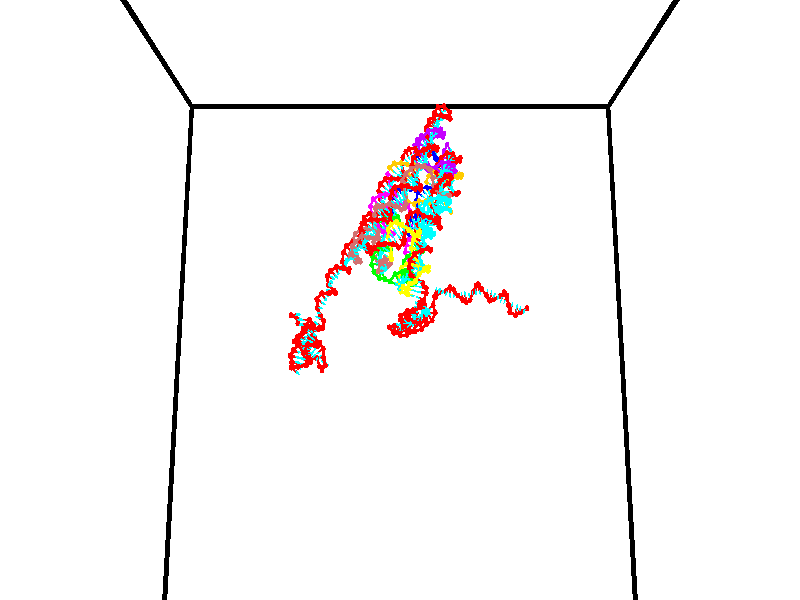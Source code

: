 // switches for output
#declare DRAW_BASES = 1; // possible values are 0, 1; only relevant for DNA ribbons
#declare DRAW_BASES_TYPE = 3; // possible values are 1, 2, 3; only relevant for DNA ribbons
#declare DRAW_FOG = 0; // set to 1 to enable fog

#include "colors.inc"

#include "transforms.inc"
background { rgb <1, 1, 1>}

#default {
   normal{
       ripples 0.25
       frequency 0.20
       turbulence 0.2
       lambda 5
   }
	finish {
		phong 0.1
		phong_size 40.
	}
}

// original window dimensions: 1024x640


// camera settings

camera {
	sky <0, 0.179814, -0.983701>
	up <0, 0.179814, -0.983701>
	right 1.6 * <1, 0, 0>
	location <35, 94.9851, 44.8844>
	look_at <35, 29.7336, 32.9568>
	direction <0, -65.2515, -11.9276>
	angle 67.0682
}


# declare cpy_camera_pos = <35, 94.9851, 44.8844>;
# if (DRAW_FOG = 1)
fog {
	fog_type 2
	up vnormalize(cpy_camera_pos)
	color rgbt<1,1,1,0.3>
	distance 1e-5
	fog_alt 3e-3
	fog_offset 56
}
# end


// LIGHTS

# declare lum = 6;
global_settings {
	ambient_light rgb lum * <0.05, 0.05, 0.05>
	max_trace_level 15
}# declare cpy_direct_light_amount = 0.25;
light_source
{	1000 * <-1, -1.16352, -0.803886>,
	rgb lum * cpy_direct_light_amount
	parallel
}

light_source
{	1000 * <1, 1.16352, 0.803886>,
	rgb lum * cpy_direct_light_amount
	parallel
}

// strand 0

// nucleotide -1

// particle -1
sphere {
	<24.041065, 35.053341, 35.217831> 0.250000
	pigment { color rgbt <1,0,0,0> }
	no_shadow
}
cylinder {
	<24.436817, 35.109711, 35.203594>,  <24.674269, 35.143532, 35.195053>, 0.100000
	pigment { color rgbt <1,0,0,0> }
	no_shadow
}
cylinder {
	<24.436817, 35.109711, 35.203594>,  <24.041065, 35.053341, 35.217831>, 0.100000
	pigment { color rgbt <1,0,0,0> }
	no_shadow
}

// particle -1
sphere {
	<24.436817, 35.109711, 35.203594> 0.100000
	pigment { color rgbt <1,0,0,0> }
	no_shadow
}
sphere {
	0, 1
	scale<0.080000,0.200000,0.300000>
	matrix <0.119166, -0.646249, 0.753765,
		0.083229, -0.750001, -0.656180,
		0.989380, 0.140929, -0.035588,
		24.733631, 35.151989, 35.192917>
	pigment { color rgbt <0,1,1,0> }
	no_shadow
}
cylinder {
	<24.386484, 34.382000, 35.219322>,  <24.041065, 35.053341, 35.217831>, 0.130000
	pigment { color rgbt <1,0,0,0> }
	no_shadow
}

// nucleotide -1

// particle -1
sphere {
	<24.386484, 34.382000, 35.219322> 0.250000
	pigment { color rgbt <1,0,0,0> }
	no_shadow
}
cylinder {
	<24.660595, 34.611320, 35.398975>,  <24.825062, 34.748913, 35.506767>, 0.100000
	pigment { color rgbt <1,0,0,0> }
	no_shadow
}
cylinder {
	<24.660595, 34.611320, 35.398975>,  <24.386484, 34.382000, 35.219322>, 0.100000
	pigment { color rgbt <1,0,0,0> }
	no_shadow
}

// particle -1
sphere {
	<24.660595, 34.611320, 35.398975> 0.100000
	pigment { color rgbt <1,0,0,0> }
	no_shadow
}
sphere {
	0, 1
	scale<0.080000,0.200000,0.300000>
	matrix <0.123698, -0.699368, 0.703977,
		0.717702, -0.426861, -0.550176,
		0.685275, 0.573301, 0.449136,
		24.866179, 34.783310, 35.533718>
	pigment { color rgbt <0,1,1,0> }
	no_shadow
}
cylinder {
	<24.580856, 34.014389, 35.776424>,  <24.386484, 34.382000, 35.219322>, 0.130000
	pigment { color rgbt <1,0,0,0> }
	no_shadow
}

// nucleotide -1

// particle -1
sphere {
	<24.580856, 34.014389, 35.776424> 0.250000
	pigment { color rgbt <1,0,0,0> }
	no_shadow
}
cylinder {
	<24.813118, 34.328201, 35.863472>,  <24.952475, 34.516487, 35.915703>, 0.100000
	pigment { color rgbt <1,0,0,0> }
	no_shadow
}
cylinder {
	<24.813118, 34.328201, 35.863472>,  <24.580856, 34.014389, 35.776424>, 0.100000
	pigment { color rgbt <1,0,0,0> }
	no_shadow
}

// particle -1
sphere {
	<24.813118, 34.328201, 35.863472> 0.100000
	pigment { color rgbt <1,0,0,0> }
	no_shadow
}
sphere {
	0, 1
	scale<0.080000,0.200000,0.300000>
	matrix <0.319867, -0.465635, 0.825148,
		0.748683, -0.409515, -0.521317,
		0.580654, 0.784526, 0.217623,
		24.987314, 34.563560, 35.928761>
	pigment { color rgbt <0,1,1,0> }
	no_shadow
}
cylinder {
	<25.140411, 33.747879, 35.940399>,  <24.580856, 34.014389, 35.776424>, 0.130000
	pigment { color rgbt <1,0,0,0> }
	no_shadow
}

// nucleotide -1

// particle -1
sphere {
	<25.140411, 33.747879, 35.940399> 0.250000
	pigment { color rgbt <1,0,0,0> }
	no_shadow
}
cylinder {
	<25.161198, 34.114754, 36.098415>,  <25.173670, 34.334881, 36.193226>, 0.100000
	pigment { color rgbt <1,0,0,0> }
	no_shadow
}
cylinder {
	<25.161198, 34.114754, 36.098415>,  <25.140411, 33.747879, 35.940399>, 0.100000
	pigment { color rgbt <1,0,0,0> }
	no_shadow
}

// particle -1
sphere {
	<25.161198, 34.114754, 36.098415> 0.100000
	pigment { color rgbt <1,0,0,0> }
	no_shadow
}
sphere {
	0, 1
	scale<0.080000,0.200000,0.300000>
	matrix <0.308408, -0.390981, 0.867190,
		0.949834, 0.076770, -0.303187,
		0.051966, 0.917191, 0.395043,
		25.176788, 34.389912, 36.216927>
	pigment { color rgbt <0,1,1,0> }
	no_shadow
}
cylinder {
	<25.816559, 33.737576, 36.243977>,  <25.140411, 33.747879, 35.940399>, 0.130000
	pigment { color rgbt <1,0,0,0> }
	no_shadow
}

// nucleotide -1

// particle -1
sphere {
	<25.816559, 33.737576, 36.243977> 0.250000
	pigment { color rgbt <1,0,0,0> }
	no_shadow
}
cylinder {
	<25.579033, 34.014751, 36.407543>,  <25.436518, 34.181057, 36.505684>, 0.100000
	pigment { color rgbt <1,0,0,0> }
	no_shadow
}
cylinder {
	<25.579033, 34.014751, 36.407543>,  <25.816559, 33.737576, 36.243977>, 0.100000
	pigment { color rgbt <1,0,0,0> }
	no_shadow
}

// particle -1
sphere {
	<25.579033, 34.014751, 36.407543> 0.100000
	pigment { color rgbt <1,0,0,0> }
	no_shadow
}
sphere {
	0, 1
	scale<0.080000,0.200000,0.300000>
	matrix <0.251319, -0.323058, 0.912399,
		0.764344, 0.644567, 0.017688,
		-0.593816, 0.692941, 0.408919,
		25.400888, 34.222633, 36.530220>
	pigment { color rgbt <0,1,1,0> }
	no_shadow
}
cylinder {
	<26.143623, 34.195999, 36.785152>,  <25.816559, 33.737576, 36.243977>, 0.130000
	pigment { color rgbt <1,0,0,0> }
	no_shadow
}

// nucleotide -1

// particle -1
sphere {
	<26.143623, 34.195999, 36.785152> 0.250000
	pigment { color rgbt <1,0,0,0> }
	no_shadow
}
cylinder {
	<25.753990, 34.168850, 36.871460>,  <25.520210, 34.152561, 36.923244>, 0.100000
	pigment { color rgbt <1,0,0,0> }
	no_shadow
}
cylinder {
	<25.753990, 34.168850, 36.871460>,  <26.143623, 34.195999, 36.785152>, 0.100000
	pigment { color rgbt <1,0,0,0> }
	no_shadow
}

// particle -1
sphere {
	<25.753990, 34.168850, 36.871460> 0.100000
	pigment { color rgbt <1,0,0,0> }
	no_shadow
}
sphere {
	0, 1
	scale<0.080000,0.200000,0.300000>
	matrix <0.224934, -0.391250, 0.892372,
		0.023849, 0.917778, 0.396377,
		-0.974082, -0.067877, 0.215770,
		25.461765, 34.148487, 36.936192>
	pigment { color rgbt <0,1,1,0> }
	no_shadow
}
cylinder {
	<26.008423, 34.619892, 37.398655>,  <26.143623, 34.195999, 36.785152>, 0.130000
	pigment { color rgbt <1,0,0,0> }
	no_shadow
}

// nucleotide -1

// particle -1
sphere {
	<26.008423, 34.619892, 37.398655> 0.250000
	pigment { color rgbt <1,0,0,0> }
	no_shadow
}
cylinder {
	<25.716181, 34.349270, 37.361801>,  <25.540834, 34.186897, 37.339687>, 0.100000
	pigment { color rgbt <1,0,0,0> }
	no_shadow
}
cylinder {
	<25.716181, 34.349270, 37.361801>,  <26.008423, 34.619892, 37.398655>, 0.100000
	pigment { color rgbt <1,0,0,0> }
	no_shadow
}

// particle -1
sphere {
	<25.716181, 34.349270, 37.361801> 0.100000
	pigment { color rgbt <1,0,0,0> }
	no_shadow
}
sphere {
	0, 1
	scale<0.080000,0.200000,0.300000>
	matrix <0.323395, -0.461716, 0.825975,
		-0.601357, 0.573667, 0.556126,
		-0.730607, -0.676554, -0.092135,
		25.497000, 34.146305, 37.334160>
	pigment { color rgbt <0,1,1,0> }
	no_shadow
}
cylinder {
	<25.757484, 34.561207, 38.077641>,  <26.008423, 34.619892, 37.398655>, 0.130000
	pigment { color rgbt <1,0,0,0> }
	no_shadow
}

// nucleotide -1

// particle -1
sphere {
	<25.757484, 34.561207, 38.077641> 0.250000
	pigment { color rgbt <1,0,0,0> }
	no_shadow
}
cylinder {
	<25.689947, 34.226192, 37.869781>,  <25.649424, 34.025185, 37.745068>, 0.100000
	pigment { color rgbt <1,0,0,0> }
	no_shadow
}
cylinder {
	<25.689947, 34.226192, 37.869781>,  <25.757484, 34.561207, 38.077641>, 0.100000
	pigment { color rgbt <1,0,0,0> }
	no_shadow
}

// particle -1
sphere {
	<25.689947, 34.226192, 37.869781> 0.100000
	pigment { color rgbt <1,0,0,0> }
	no_shadow
}
sphere {
	0, 1
	scale<0.080000,0.200000,0.300000>
	matrix <0.323136, -0.545114, 0.773585,
		-0.931168, -0.037300, 0.362677,
		-0.168846, -0.837532, -0.519646,
		25.639294, 33.974934, 37.713886>
	pigment { color rgbt <0,1,1,0> }
	no_shadow
}
cylinder {
	<25.458237, 34.040993, 38.642265>,  <25.757484, 34.561207, 38.077641>, 0.130000
	pigment { color rgbt <1,0,0,0> }
	no_shadow
}

// nucleotide -1

// particle -1
sphere {
	<25.458237, 34.040993, 38.642265> 0.250000
	pigment { color rgbt <1,0,0,0> }
	no_shadow
}
cylinder {
	<25.598043, 33.836670, 38.328091>,  <25.681929, 33.714077, 38.139587>, 0.100000
	pigment { color rgbt <1,0,0,0> }
	no_shadow
}
cylinder {
	<25.598043, 33.836670, 38.328091>,  <25.458237, 34.040993, 38.642265>, 0.100000
	pigment { color rgbt <1,0,0,0> }
	no_shadow
}

// particle -1
sphere {
	<25.598043, 33.836670, 38.328091> 0.100000
	pigment { color rgbt <1,0,0,0> }
	no_shadow
}
sphere {
	0, 1
	scale<0.080000,0.200000,0.300000>
	matrix <0.545756, -0.570410, 0.613826,
		-0.761569, -0.643200, 0.079408,
		0.349518, -0.510809, -0.785437,
		25.702898, 33.683426, 38.092461>
	pigment { color rgbt <0,1,1,0> }
	no_shadow
}
cylinder {
	<25.546452, 33.295246, 38.831722>,  <25.458237, 34.040993, 38.642265>, 0.130000
	pigment { color rgbt <1,0,0,0> }
	no_shadow
}

// nucleotide -1

// particle -1
sphere {
	<25.546452, 33.295246, 38.831722> 0.250000
	pigment { color rgbt <1,0,0,0> }
	no_shadow
}
cylinder {
	<25.791340, 33.333969, 38.517826>,  <25.938272, 33.357204, 38.329491>, 0.100000
	pigment { color rgbt <1,0,0,0> }
	no_shadow
}
cylinder {
	<25.791340, 33.333969, 38.517826>,  <25.546452, 33.295246, 38.831722>, 0.100000
	pigment { color rgbt <1,0,0,0> }
	no_shadow
}

// particle -1
sphere {
	<25.791340, 33.333969, 38.517826> 0.100000
	pigment { color rgbt <1,0,0,0> }
	no_shadow
}
sphere {
	0, 1
	scale<0.080000,0.200000,0.300000>
	matrix <0.621907, -0.671851, 0.402303,
		-0.488282, -0.734332, -0.471526,
		0.612220, 0.096808, -0.784739,
		25.975006, 33.363010, 38.282406>
	pigment { color rgbt <0,1,1,0> }
	no_shadow
}
cylinder {
	<25.585588, 32.561497, 38.739269>,  <25.546452, 33.295246, 38.831722>, 0.130000
	pigment { color rgbt <1,0,0,0> }
	no_shadow
}

// nucleotide -1

// particle -1
sphere {
	<25.585588, 32.561497, 38.739269> 0.250000
	pigment { color rgbt <1,0,0,0> }
	no_shadow
}
cylinder {
	<25.888054, 32.764675, 38.574245>,  <26.069532, 32.886581, 38.475231>, 0.100000
	pigment { color rgbt <1,0,0,0> }
	no_shadow
}
cylinder {
	<25.888054, 32.764675, 38.574245>,  <25.585588, 32.561497, 38.739269>, 0.100000
	pigment { color rgbt <1,0,0,0> }
	no_shadow
}

// particle -1
sphere {
	<25.888054, 32.764675, 38.574245> 0.100000
	pigment { color rgbt <1,0,0,0> }
	no_shadow
}
sphere {
	0, 1
	scale<0.080000,0.200000,0.300000>
	matrix <0.626020, -0.377908, 0.682117,
		0.190567, -0.774065, -0.603745,
		0.756163, 0.507946, -0.412563,
		26.114902, 32.917057, 38.450478>
	pigment { color rgbt <0,1,1,0> }
	no_shadow
}
cylinder {
	<26.303816, 32.107613, 38.536411>,  <25.585588, 32.561497, 38.739269>, 0.130000
	pigment { color rgbt <1,0,0,0> }
	no_shadow
}

// nucleotide -1

// particle -1
sphere {
	<26.303816, 32.107613, 38.536411> 0.250000
	pigment { color rgbt <1,0,0,0> }
	no_shadow
}
cylinder {
	<26.378654, 32.491299, 38.621166>,  <26.423557, 32.721512, 38.672020>, 0.100000
	pigment { color rgbt <1,0,0,0> }
	no_shadow
}
cylinder {
	<26.378654, 32.491299, 38.621166>,  <26.303816, 32.107613, 38.536411>, 0.100000
	pigment { color rgbt <1,0,0,0> }
	no_shadow
}

// particle -1
sphere {
	<26.378654, 32.491299, 38.621166> 0.100000
	pigment { color rgbt <1,0,0,0> }
	no_shadow
}
sphere {
	0, 1
	scale<0.080000,0.200000,0.300000>
	matrix <0.711600, -0.281037, 0.643928,
		0.677215, 0.030301, -0.735161,
		0.187096, 0.959219, 0.211884,
		26.434784, 32.779064, 38.684731>
	pigment { color rgbt <0,1,1,0> }
	no_shadow
}
cylinder {
	<26.633360, 32.093876, 39.253159>,  <26.303816, 32.107613, 38.536411>, 0.130000
	pigment { color rgbt <1,0,0,0> }
	no_shadow
}

// nucleotide -1

// particle -1
sphere {
	<26.633360, 32.093876, 39.253159> 0.250000
	pigment { color rgbt <1,0,0,0> }
	no_shadow
}
cylinder {
	<27.030092, 32.111317, 39.205208>,  <27.268131, 32.121780, 39.176437>, 0.100000
	pigment { color rgbt <1,0,0,0> }
	no_shadow
}
cylinder {
	<27.030092, 32.111317, 39.205208>,  <26.633360, 32.093876, 39.253159>, 0.100000
	pigment { color rgbt <1,0,0,0> }
	no_shadow
}

// particle -1
sphere {
	<27.030092, 32.111317, 39.205208> 0.100000
	pigment { color rgbt <1,0,0,0> }
	no_shadow
}
sphere {
	0, 1
	scale<0.080000,0.200000,0.300000>
	matrix <-0.112875, 0.737749, -0.665571,
		0.059420, 0.673665, 0.736644,
		0.991831, 0.043600, -0.119877,
		27.327642, 32.124397, 39.169243>
	pigment { color rgbt <0,1,1,0> }
	no_shadow
}
cylinder {
	<26.958212, 32.687309, 39.643162>,  <26.633360, 32.093876, 39.253159>, 0.130000
	pigment { color rgbt <1,0,0,0> }
	no_shadow
}

// nucleotide -1

// particle -1
sphere {
	<26.958212, 32.687309, 39.643162> 0.250000
	pigment { color rgbt <1,0,0,0> }
	no_shadow
}
cylinder {
	<27.083088, 32.539799, 39.292953>,  <27.158012, 32.451290, 39.082829>, 0.100000
	pigment { color rgbt <1,0,0,0> }
	no_shadow
}
cylinder {
	<27.083088, 32.539799, 39.292953>,  <26.958212, 32.687309, 39.643162>, 0.100000
	pigment { color rgbt <1,0,0,0> }
	no_shadow
}

// particle -1
sphere {
	<27.083088, 32.539799, 39.292953> 0.100000
	pigment { color rgbt <1,0,0,0> }
	no_shadow
}
sphere {
	0, 1
	scale<0.080000,0.200000,0.300000>
	matrix <-0.350937, 0.811634, -0.467004,
		0.882826, 0.453047, 0.123964,
		0.312188, -0.368779, -0.875523,
		27.176744, 32.429165, 39.030296>
	pigment { color rgbt <0,1,1,0> }
	no_shadow
}
cylinder {
	<27.393604, 33.223049, 39.272991>,  <26.958212, 32.687309, 39.643162>, 0.130000
	pigment { color rgbt <1,0,0,0> }
	no_shadow
}

// nucleotide -1

// particle -1
sphere {
	<27.393604, 33.223049, 39.272991> 0.250000
	pigment { color rgbt <1,0,0,0> }
	no_shadow
}
cylinder {
	<27.215511, 32.951950, 39.038925>,  <27.108656, 32.789291, 38.898483>, 0.100000
	pigment { color rgbt <1,0,0,0> }
	no_shadow
}
cylinder {
	<27.215511, 32.951950, 39.038925>,  <27.393604, 33.223049, 39.272991>, 0.100000
	pigment { color rgbt <1,0,0,0> }
	no_shadow
}

// particle -1
sphere {
	<27.215511, 32.951950, 39.038925> 0.100000
	pigment { color rgbt <1,0,0,0> }
	no_shadow
}
sphere {
	0, 1
	scale<0.080000,0.200000,0.300000>
	matrix <-0.369588, 0.734349, -0.569329,
		0.815581, -0.037213, -0.577445,
		-0.445233, -0.677751, -0.585168,
		27.081942, 32.748627, 38.863377>
	pigment { color rgbt <0,1,1,0> }
	no_shadow
}
cylinder {
	<27.247578, 33.594124, 38.729340>,  <27.393604, 33.223049, 39.272991>, 0.130000
	pigment { color rgbt <1,0,0,0> }
	no_shadow
}

// nucleotide -1

// particle -1
sphere {
	<27.247578, 33.594124, 38.729340> 0.250000
	pigment { color rgbt <1,0,0,0> }
	no_shadow
}
cylinder {
	<27.032030, 33.275154, 38.620720>,  <26.902702, 33.083775, 38.555550>, 0.100000
	pigment { color rgbt <1,0,0,0> }
	no_shadow
}
cylinder {
	<27.032030, 33.275154, 38.620720>,  <27.247578, 33.594124, 38.729340>, 0.100000
	pigment { color rgbt <1,0,0,0> }
	no_shadow
}

// particle -1
sphere {
	<27.032030, 33.275154, 38.620720> 0.100000
	pigment { color rgbt <1,0,0,0> }
	no_shadow
}
sphere {
	0, 1
	scale<0.080000,0.200000,0.300000>
	matrix <-0.587188, 0.586705, -0.557663,
		0.604013, -0.141054, -0.784393,
		-0.538868, -0.797421, -0.271552,
		26.870369, 33.035927, 38.539253>
	pigment { color rgbt <0,1,1,0> }
	no_shadow
}
cylinder {
	<27.161781, 33.657475, 37.901726>,  <27.247578, 33.594124, 38.729340>, 0.130000
	pigment { color rgbt <1,0,0,0> }
	no_shadow
}

// nucleotide -1

// particle -1
sphere {
	<27.161781, 33.657475, 37.901726> 0.250000
	pigment { color rgbt <1,0,0,0> }
	no_shadow
}
cylinder {
	<26.857288, 33.441772, 38.045795>,  <26.674593, 33.312351, 38.132236>, 0.100000
	pigment { color rgbt <1,0,0,0> }
	no_shadow
}
cylinder {
	<26.857288, 33.441772, 38.045795>,  <27.161781, 33.657475, 37.901726>, 0.100000
	pigment { color rgbt <1,0,0,0> }
	no_shadow
}

// particle -1
sphere {
	<26.857288, 33.441772, 38.045795> 0.100000
	pigment { color rgbt <1,0,0,0> }
	no_shadow
}
sphere {
	0, 1
	scale<0.080000,0.200000,0.300000>
	matrix <-0.625992, 0.466077, -0.625225,
		0.169288, -0.701408, -0.692364,
		-0.761233, -0.539258, 0.360175,
		26.628918, 33.279995, 38.153847>
	pigment { color rgbt <0,1,1,0> }
	no_shadow
}
cylinder {
	<26.777203, 33.381783, 37.319244>,  <27.161781, 33.657475, 37.901726>, 0.130000
	pigment { color rgbt <1,0,0,0> }
	no_shadow
}

// nucleotide -1

// particle -1
sphere {
	<26.777203, 33.381783, 37.319244> 0.250000
	pigment { color rgbt <1,0,0,0> }
	no_shadow
}
cylinder {
	<26.520605, 33.383003, 37.626091>,  <26.366646, 33.383736, 37.810200>, 0.100000
	pigment { color rgbt <1,0,0,0> }
	no_shadow
}
cylinder {
	<26.520605, 33.383003, 37.626091>,  <26.777203, 33.381783, 37.319244>, 0.100000
	pigment { color rgbt <1,0,0,0> }
	no_shadow
}

// particle -1
sphere {
	<26.520605, 33.383003, 37.626091> 0.100000
	pigment { color rgbt <1,0,0,0> }
	no_shadow
}
sphere {
	0, 1
	scale<0.080000,0.200000,0.300000>
	matrix <-0.718114, 0.349318, -0.601904,
		-0.269805, -0.936999, -0.221895,
		-0.641496, 0.003050, 0.767121,
		26.328156, 33.383919, 37.856228>
	pigment { color rgbt <0,1,1,0> }
	no_shadow
}
cylinder {
	<26.259405, 33.005524, 37.073578>,  <26.777203, 33.381783, 37.319244>, 0.130000
	pigment { color rgbt <1,0,0,0> }
	no_shadow
}

// nucleotide -1

// particle -1
sphere {
	<26.259405, 33.005524, 37.073578> 0.250000
	pigment { color rgbt <1,0,0,0> }
	no_shadow
}
cylinder {
	<26.088011, 33.199604, 37.378468>,  <25.985174, 33.316051, 37.561401>, 0.100000
	pigment { color rgbt <1,0,0,0> }
	no_shadow
}
cylinder {
	<26.088011, 33.199604, 37.378468>,  <26.259405, 33.005524, 37.073578>, 0.100000
	pigment { color rgbt <1,0,0,0> }
	no_shadow
}

// particle -1
sphere {
	<26.088011, 33.199604, 37.378468> 0.100000
	pigment { color rgbt <1,0,0,0> }
	no_shadow
}
sphere {
	0, 1
	scale<0.080000,0.200000,0.300000>
	matrix <-0.729385, 0.312159, -0.608732,
		-0.533291, -0.816785, 0.220143,
		-0.428484, 0.485200, 0.762222,
		25.959465, 33.345165, 37.607136>
	pigment { color rgbt <0,1,1,0> }
	no_shadow
}
cylinder {
	<25.604420, 32.900558, 36.991936>,  <26.259405, 33.005524, 37.073578>, 0.130000
	pigment { color rgbt <1,0,0,0> }
	no_shadow
}

// nucleotide -1

// particle -1
sphere {
	<25.604420, 32.900558, 36.991936> 0.250000
	pigment { color rgbt <1,0,0,0> }
	no_shadow
}
cylinder {
	<25.616158, 33.222519, 37.229008>,  <25.623199, 33.415695, 37.371250>, 0.100000
	pigment { color rgbt <1,0,0,0> }
	no_shadow
}
cylinder {
	<25.616158, 33.222519, 37.229008>,  <25.604420, 32.900558, 36.991936>, 0.100000
	pigment { color rgbt <1,0,0,0> }
	no_shadow
}

// particle -1
sphere {
	<25.616158, 33.222519, 37.229008> 0.100000
	pigment { color rgbt <1,0,0,0> }
	no_shadow
}
sphere {
	0, 1
	scale<0.080000,0.200000,0.300000>
	matrix <-0.762826, 0.401196, -0.507088,
		-0.645938, -0.437233, 0.625773,
		0.029342, 0.804903, 0.592680,
		25.624960, 33.463989, 37.406811>
	pigment { color rgbt <0,1,1,0> }
	no_shadow
}
cylinder {
	<25.058134, 32.855247, 37.598797>,  <25.604420, 32.900558, 36.991936>, 0.130000
	pigment { color rgbt <1,0,0,0> }
	no_shadow
}

// nucleotide -1

// particle -1
sphere {
	<25.058134, 32.855247, 37.598797> 0.250000
	pigment { color rgbt <1,0,0,0> }
	no_shadow
}
cylinder {
	<25.184065, 33.220406, 37.702724>,  <25.259623, 33.439499, 37.765079>, 0.100000
	pigment { color rgbt <1,0,0,0> }
	no_shadow
}
cylinder {
	<25.184065, 33.220406, 37.702724>,  <25.058134, 32.855247, 37.598797>, 0.100000
	pigment { color rgbt <1,0,0,0> }
	no_shadow
}

// particle -1
sphere {
	<25.184065, 33.220406, 37.702724> 0.100000
	pigment { color rgbt <1,0,0,0> }
	no_shadow
}
sphere {
	0, 1
	scale<0.080000,0.200000,0.300000>
	matrix <-0.177626, 0.325570, -0.928683,
		-0.932381, 0.246222, 0.264651,
		0.314825, 0.912895, 0.259820,
		25.278513, 33.494274, 37.780670>
	pigment { color rgbt <0,1,1,0> }
	no_shadow
}
cylinder {
	<24.573137, 33.287033, 37.279369>,  <25.058134, 32.855247, 37.598797>, 0.130000
	pigment { color rgbt <1,0,0,0> }
	no_shadow
}

// nucleotide -1

// particle -1
sphere {
	<24.573137, 33.287033, 37.279369> 0.250000
	pigment { color rgbt <1,0,0,0> }
	no_shadow
}
cylinder {
	<24.866295, 33.558220, 37.302082>,  <25.042191, 33.720932, 37.315708>, 0.100000
	pigment { color rgbt <1,0,0,0> }
	no_shadow
}
cylinder {
	<24.866295, 33.558220, 37.302082>,  <24.573137, 33.287033, 37.279369>, 0.100000
	pigment { color rgbt <1,0,0,0> }
	no_shadow
}

// particle -1
sphere {
	<24.866295, 33.558220, 37.302082> 0.100000
	pigment { color rgbt <1,0,0,0> }
	no_shadow
}
sphere {
	0, 1
	scale<0.080000,0.200000,0.300000>
	matrix <-0.384807, 0.481909, -0.787202,
		-0.561059, 0.555089, 0.614075,
		0.732896, 0.677968, 0.056778,
		25.086164, 33.761612, 37.319115>
	pigment { color rgbt <0,1,1,0> }
	no_shadow
}
cylinder {
	<24.241009, 33.980774, 37.303513>,  <24.573137, 33.287033, 37.279369>, 0.130000
	pigment { color rgbt <1,0,0,0> }
	no_shadow
}

// nucleotide -1

// particle -1
sphere {
	<24.241009, 33.980774, 37.303513> 0.250000
	pigment { color rgbt <1,0,0,0> }
	no_shadow
}
cylinder {
	<24.608395, 34.036045, 37.155281>,  <24.828827, 34.069206, 37.066341>, 0.100000
	pigment { color rgbt <1,0,0,0> }
	no_shadow
}
cylinder {
	<24.608395, 34.036045, 37.155281>,  <24.241009, 33.980774, 37.303513>, 0.100000
	pigment { color rgbt <1,0,0,0> }
	no_shadow
}

// particle -1
sphere {
	<24.608395, 34.036045, 37.155281> 0.100000
	pigment { color rgbt <1,0,0,0> }
	no_shadow
}
sphere {
	0, 1
	scale<0.080000,0.200000,0.300000>
	matrix <-0.362942, 0.666758, -0.650928,
		0.157145, 0.732354, 0.662544,
		0.918465, 0.138175, -0.370579,
		24.883934, 34.077499, 37.044106>
	pigment { color rgbt <0,1,1,0> }
	no_shadow
}
cylinder {
	<24.502697, 34.698566, 37.346622>,  <24.241009, 33.980774, 37.303513>, 0.130000
	pigment { color rgbt <1,0,0,0> }
	no_shadow
}

// nucleotide -1

// particle -1
sphere {
	<24.502697, 34.698566, 37.346622> 0.250000
	pigment { color rgbt <1,0,0,0> }
	no_shadow
}
cylinder {
	<24.854837, 34.544804, 37.235474>,  <25.066122, 34.452545, 37.168785>, 0.100000
	pigment { color rgbt <1,0,0,0> }
	no_shadow
}
cylinder {
	<24.854837, 34.544804, 37.235474>,  <24.502697, 34.698566, 37.346622>, 0.100000
	pigment { color rgbt <1,0,0,0> }
	no_shadow
}

// particle -1
sphere {
	<24.854837, 34.544804, 37.235474> 0.100000
	pigment { color rgbt <1,0,0,0> }
	no_shadow
}
sphere {
	0, 1
	scale<0.080000,0.200000,0.300000>
	matrix <-0.181402, 0.268439, -0.946062,
		0.438266, 0.883273, 0.166588,
		0.880350, -0.384407, -0.277875,
		25.118942, 34.429482, 37.152111>
	pigment { color rgbt <0,1,1,0> }
	no_shadow
}
cylinder {
	<24.804163, 35.222126, 37.067497>,  <24.502697, 34.698566, 37.346622>, 0.130000
	pigment { color rgbt <1,0,0,0> }
	no_shadow
}

// nucleotide -1

// particle -1
sphere {
	<24.804163, 35.222126, 37.067497> 0.250000
	pigment { color rgbt <1,0,0,0> }
	no_shadow
}
cylinder {
	<25.000172, 34.922531, 36.889103>,  <25.117777, 34.742775, 36.782066>, 0.100000
	pigment { color rgbt <1,0,0,0> }
	no_shadow
}
cylinder {
	<25.000172, 34.922531, 36.889103>,  <24.804163, 35.222126, 37.067497>, 0.100000
	pigment { color rgbt <1,0,0,0> }
	no_shadow
}

// particle -1
sphere {
	<25.000172, 34.922531, 36.889103> 0.100000
	pigment { color rgbt <1,0,0,0> }
	no_shadow
}
sphere {
	0, 1
	scale<0.080000,0.200000,0.300000>
	matrix <-0.084876, 0.468195, -0.879539,
		0.867569, 0.468845, 0.165854,
		0.490020, -0.748984, -0.445985,
		25.147177, 34.697834, 36.755306>
	pigment { color rgbt <0,1,1,0> }
	no_shadow
}
cylinder {
	<25.372807, 35.512726, 36.763626>,  <24.804163, 35.222126, 37.067497>, 0.130000
	pigment { color rgbt <1,0,0,0> }
	no_shadow
}

// nucleotide -1

// particle -1
sphere {
	<25.372807, 35.512726, 36.763626> 0.250000
	pigment { color rgbt <1,0,0,0> }
	no_shadow
}
cylinder {
	<25.323072, 35.160839, 36.580048>,  <25.293232, 34.949707, 36.469898>, 0.100000
	pigment { color rgbt <1,0,0,0> }
	no_shadow
}
cylinder {
	<25.323072, 35.160839, 36.580048>,  <25.372807, 35.512726, 36.763626>, 0.100000
	pigment { color rgbt <1,0,0,0> }
	no_shadow
}

// particle -1
sphere {
	<25.323072, 35.160839, 36.580048> 0.100000
	pigment { color rgbt <1,0,0,0> }
	no_shadow
}
sphere {
	0, 1
	scale<0.080000,0.200000,0.300000>
	matrix <-0.044111, 0.466982, -0.883166,
		0.991259, -0.089565, -0.096868,
		-0.124336, -0.879719, -0.458949,
		25.285772, 34.896923, 36.442364>
	pigment { color rgbt <0,1,1,0> }
	no_shadow
}
cylinder {
	<25.707220, 35.607597, 36.162575>,  <25.372807, 35.512726, 36.763626>, 0.130000
	pigment { color rgbt <1,0,0,0> }
	no_shadow
}

// nucleotide -1

// particle -1
sphere {
	<25.707220, 35.607597, 36.162575> 0.250000
	pigment { color rgbt <1,0,0,0> }
	no_shadow
}
cylinder {
	<25.472982, 35.290104, 36.096767>,  <25.332439, 35.099609, 36.057281>, 0.100000
	pigment { color rgbt <1,0,0,0> }
	no_shadow
}
cylinder {
	<25.472982, 35.290104, 36.096767>,  <25.707220, 35.607597, 36.162575>, 0.100000
	pigment { color rgbt <1,0,0,0> }
	no_shadow
}

// particle -1
sphere {
	<25.472982, 35.290104, 36.096767> 0.100000
	pigment { color rgbt <1,0,0,0> }
	no_shadow
}
sphere {
	0, 1
	scale<0.080000,0.200000,0.300000>
	matrix <-0.260043, 0.376184, -0.889305,
		0.767760, -0.477990, -0.426696,
		-0.585595, -0.793732, -0.164521,
		25.297304, 35.051983, 36.047413>
	pigment { color rgbt <0,1,1,0> }
	no_shadow
}
cylinder {
	<25.917648, 35.237938, 35.629791>,  <25.707220, 35.607597, 36.162575>, 0.130000
	pigment { color rgbt <1,0,0,0> }
	no_shadow
}

// nucleotide -1

// particle -1
sphere {
	<25.917648, 35.237938, 35.629791> 0.250000
	pigment { color rgbt <1,0,0,0> }
	no_shadow
}
cylinder {
	<25.519224, 35.208820, 35.650059>,  <25.280170, 35.191349, 35.662220>, 0.100000
	pigment { color rgbt <1,0,0,0> }
	no_shadow
}
cylinder {
	<25.519224, 35.208820, 35.650059>,  <25.917648, 35.237938, 35.629791>, 0.100000
	pigment { color rgbt <1,0,0,0> }
	no_shadow
}

// particle -1
sphere {
	<25.519224, 35.208820, 35.650059> 0.100000
	pigment { color rgbt <1,0,0,0> }
	no_shadow
}
sphere {
	0, 1
	scale<0.080000,0.200000,0.300000>
	matrix <-0.075811, 0.402219, -0.912399,
		0.046034, -0.912645, -0.406152,
		-0.996059, -0.072792, 0.050672,
		25.220406, 35.186981, 35.665260>
	pigment { color rgbt <0,1,1,0> }
	no_shadow
}
cylinder {
	<26.454226, 35.673958, 36.150818>,  <25.917648, 35.237938, 35.629791>, 0.130000
	pigment { color rgbt <1,0,0,0> }
	no_shadow
}

// nucleotide -1

// particle -1
sphere {
	<26.454226, 35.673958, 36.150818> 0.250000
	pigment { color rgbt <1,0,0,0> }
	no_shadow
}
cylinder {
	<26.177315, 35.763287, 36.425301>,  <26.011169, 35.816883, 36.589993>, 0.100000
	pigment { color rgbt <1,0,0,0> }
	no_shadow
}
cylinder {
	<26.177315, 35.763287, 36.425301>,  <26.454226, 35.673958, 36.150818>, 0.100000
	pigment { color rgbt <1,0,0,0> }
	no_shadow
}

// particle -1
sphere {
	<26.177315, 35.763287, 36.425301> 0.100000
	pigment { color rgbt <1,0,0,0> }
	no_shadow
}
sphere {
	0, 1
	scale<0.080000,0.200000,0.300000>
	matrix <0.687774, -0.083675, 0.721086,
		0.218452, 0.971147, -0.095668,
		-0.692276, 0.223321, 0.686209,
		25.969631, 35.830284, 36.631165>
	pigment { color rgbt <0,1,1,0> }
	no_shadow
}
cylinder {
	<26.325687, 36.242146, 36.622562>,  <26.454226, 35.673958, 36.150818>, 0.130000
	pigment { color rgbt <1,0,0,0> }
	no_shadow
}

// nucleotide -1

// particle -1
sphere {
	<26.325687, 36.242146, 36.622562> 0.250000
	pigment { color rgbt <1,0,0,0> }
	no_shadow
}
cylinder {
	<26.634045, 36.484032, 36.702606>,  <26.819059, 36.629162, 36.750633>, 0.100000
	pigment { color rgbt <1,0,0,0> }
	no_shadow
}
cylinder {
	<26.634045, 36.484032, 36.702606>,  <26.325687, 36.242146, 36.622562>, 0.100000
	pigment { color rgbt <1,0,0,0> }
	no_shadow
}

// particle -1
sphere {
	<26.634045, 36.484032, 36.702606> 0.100000
	pigment { color rgbt <1,0,0,0> }
	no_shadow
}
sphere {
	0, 1
	scale<0.080000,0.200000,0.300000>
	matrix <-0.336120, 0.119340, 0.934228,
		0.541061, -0.787450, 0.295255,
		0.770894, 0.604715, 0.200107,
		26.865313, 36.665447, 36.762638>
	pigment { color rgbt <0,1,1,0> }
	no_shadow
}
cylinder {
	<26.577337, 35.991085, 37.274677>,  <26.325687, 36.242146, 36.622562>, 0.130000
	pigment { color rgbt <1,0,0,0> }
	no_shadow
}

// nucleotide -1

// particle -1
sphere {
	<26.577337, 35.991085, 37.274677> 0.250000
	pigment { color rgbt <1,0,0,0> }
	no_shadow
}
cylinder {
	<26.640308, 36.372746, 37.172848>,  <26.678091, 36.601742, 37.111748>, 0.100000
	pigment { color rgbt <1,0,0,0> }
	no_shadow
}
cylinder {
	<26.640308, 36.372746, 37.172848>,  <26.577337, 35.991085, 37.274677>, 0.100000
	pigment { color rgbt <1,0,0,0> }
	no_shadow
}

// particle -1
sphere {
	<26.640308, 36.372746, 37.172848> 0.100000
	pigment { color rgbt <1,0,0,0> }
	no_shadow
}
sphere {
	0, 1
	scale<0.080000,0.200000,0.300000>
	matrix <-0.394816, 0.297106, 0.869395,
		0.905172, -0.036357, 0.423487,
		0.157429, 0.954152, -0.254577,
		26.687536, 36.658993, 37.096474>
	pigment { color rgbt <0,1,1,0> }
	no_shadow
}
cylinder {
	<27.004353, 36.311478, 37.810692>,  <26.577337, 35.991085, 37.274677>, 0.130000
	pigment { color rgbt <1,0,0,0> }
	no_shadow
}

// nucleotide -1

// particle -1
sphere {
	<27.004353, 36.311478, 37.810692> 0.250000
	pigment { color rgbt <1,0,0,0> }
	no_shadow
}
cylinder {
	<26.733374, 36.522213, 37.605362>,  <26.570786, 36.648655, 37.482162>, 0.100000
	pigment { color rgbt <1,0,0,0> }
	no_shadow
}
cylinder {
	<26.733374, 36.522213, 37.605362>,  <27.004353, 36.311478, 37.810692>, 0.100000
	pigment { color rgbt <1,0,0,0> }
	no_shadow
}

// particle -1
sphere {
	<26.733374, 36.522213, 37.605362> 0.100000
	pigment { color rgbt <1,0,0,0> }
	no_shadow
}
sphere {
	0, 1
	scale<0.080000,0.200000,0.300000>
	matrix <-0.454558, 0.248817, 0.855259,
		0.578310, 0.812729, 0.070919,
		-0.677448, 0.526841, -0.513326,
		26.530140, 36.680264, 37.451363>
	pigment { color rgbt <0,1,1,0> }
	no_shadow
}
cylinder {
	<27.083157, 37.068405, 38.050316>,  <27.004353, 36.311478, 37.810692>, 0.130000
	pigment { color rgbt <1,0,0,0> }
	no_shadow
}

// nucleotide -1

// particle -1
sphere {
	<27.083157, 37.068405, 38.050316> 0.250000
	pigment { color rgbt <1,0,0,0> }
	no_shadow
}
cylinder {
	<26.720982, 37.059776, 37.880745>,  <26.503677, 37.054600, 37.779003>, 0.100000
	pigment { color rgbt <1,0,0,0> }
	no_shadow
}
cylinder {
	<26.720982, 37.059776, 37.880745>,  <27.083157, 37.068405, 38.050316>, 0.100000
	pigment { color rgbt <1,0,0,0> }
	no_shadow
}

// particle -1
sphere {
	<26.720982, 37.059776, 37.880745> 0.100000
	pigment { color rgbt <1,0,0,0> }
	no_shadow
}
sphere {
	0, 1
	scale<0.080000,0.200000,0.300000>
	matrix <-0.401032, 0.370813, 0.837658,
		0.139130, 0.928457, -0.344399,
		-0.905437, -0.021572, -0.423932,
		26.449350, 37.053307, 37.753567>
	pigment { color rgbt <0,1,1,0> }
	no_shadow
}
cylinder {
	<26.895363, 37.705780, 38.050892>,  <27.083157, 37.068405, 38.050316>, 0.130000
	pigment { color rgbt <1,0,0,0> }
	no_shadow
}

// nucleotide -1

// particle -1
sphere {
	<26.895363, 37.705780, 38.050892> 0.250000
	pigment { color rgbt <1,0,0,0> }
	no_shadow
}
cylinder {
	<26.561153, 37.490547, 38.006401>,  <26.360628, 37.361408, 37.979706>, 0.100000
	pigment { color rgbt <1,0,0,0> }
	no_shadow
}
cylinder {
	<26.561153, 37.490547, 38.006401>,  <26.895363, 37.705780, 38.050892>, 0.100000
	pigment { color rgbt <1,0,0,0> }
	no_shadow
}

// particle -1
sphere {
	<26.561153, 37.490547, 38.006401> 0.100000
	pigment { color rgbt <1,0,0,0> }
	no_shadow
}
sphere {
	0, 1
	scale<0.080000,0.200000,0.300000>
	matrix <-0.255227, 0.200797, 0.945801,
		-0.486582, 0.818627, -0.305103,
		-0.835522, -0.538080, -0.111231,
		26.310497, 37.329124, 37.973030>
	pigment { color rgbt <0,1,1,0> }
	no_shadow
}
cylinder {
	<26.255457, 38.179375, 38.106880>,  <26.895363, 37.705780, 38.050892>, 0.130000
	pigment { color rgbt <1,0,0,0> }
	no_shadow
}

// nucleotide -1

// particle -1
sphere {
	<26.255457, 38.179375, 38.106880> 0.250000
	pigment { color rgbt <1,0,0,0> }
	no_shadow
}
cylinder {
	<26.272905, 37.793060, 38.209137>,  <26.283375, 37.561272, 38.270493>, 0.100000
	pigment { color rgbt <1,0,0,0> }
	no_shadow
}
cylinder {
	<26.272905, 37.793060, 38.209137>,  <26.255457, 38.179375, 38.106880>, 0.100000
	pigment { color rgbt <1,0,0,0> }
	no_shadow
}

// particle -1
sphere {
	<26.272905, 37.793060, 38.209137> 0.100000
	pigment { color rgbt <1,0,0,0> }
	no_shadow
}
sphere {
	0, 1
	scale<0.080000,0.200000,0.300000>
	matrix <0.143202, 0.259291, 0.955124,
		-0.988732, -0.005055, 0.149613,
		0.043622, -0.965786, 0.255645,
		26.285992, 37.503326, 38.285831>
	pigment { color rgbt <0,1,1,0> }
	no_shadow
}
cylinder {
	<25.890377, 38.104073, 38.722168>,  <26.255457, 38.179375, 38.106880>, 0.130000
	pigment { color rgbt <1,0,0,0> }
	no_shadow
}

// nucleotide -1

// particle -1
sphere {
	<25.890377, 38.104073, 38.722168> 0.250000
	pigment { color rgbt <1,0,0,0> }
	no_shadow
}
cylinder {
	<26.171968, 37.820572, 38.703915>,  <26.340923, 37.650471, 38.692963>, 0.100000
	pigment { color rgbt <1,0,0,0> }
	no_shadow
}
cylinder {
	<26.171968, 37.820572, 38.703915>,  <25.890377, 38.104073, 38.722168>, 0.100000
	pigment { color rgbt <1,0,0,0> }
	no_shadow
}

// particle -1
sphere {
	<26.171968, 37.820572, 38.703915> 0.100000
	pigment { color rgbt <1,0,0,0> }
	no_shadow
}
sphere {
	0, 1
	scale<0.080000,0.200000,0.300000>
	matrix <0.344792, 0.284881, 0.894406,
		-0.620916, -0.645374, 0.444923,
		0.703976, -0.708756, -0.045632,
		26.383162, 37.607944, 38.690224>
	pigment { color rgbt <0,1,1,0> }
	no_shadow
}
cylinder {
	<25.376278, 38.312088, 38.087646>,  <25.890377, 38.104073, 38.722168>, 0.130000
	pigment { color rgbt <1,0,0,0> }
	no_shadow
}

// nucleotide -1

// particle -1
sphere {
	<25.376278, 38.312088, 38.087646> 0.250000
	pigment { color rgbt <1,0,0,0> }
	no_shadow
}
cylinder {
	<25.399166, 37.918861, 38.157291>,  <25.412899, 37.682926, 38.199078>, 0.100000
	pigment { color rgbt <1,0,0,0> }
	no_shadow
}
cylinder {
	<25.399166, 37.918861, 38.157291>,  <25.376278, 38.312088, 38.087646>, 0.100000
	pigment { color rgbt <1,0,0,0> }
	no_shadow
}

// particle -1
sphere {
	<25.399166, 37.918861, 38.157291> 0.100000
	pigment { color rgbt <1,0,0,0> }
	no_shadow
}
sphere {
	0, 1
	scale<0.080000,0.200000,0.300000>
	matrix <0.064015, 0.177650, 0.982009,
		-0.996307, -0.045043, 0.073096,
		0.057218, -0.983062, 0.174110,
		25.416332, 37.623943, 38.209526>
	pigment { color rgbt <0,1,1,0> }
	no_shadow
}
cylinder {
	<24.947802, 38.290638, 38.546371>,  <25.376278, 38.312088, 38.087646>, 0.130000
	pigment { color rgbt <1,0,0,0> }
	no_shadow
}

// nucleotide -1

// particle -1
sphere {
	<24.947802, 38.290638, 38.546371> 0.250000
	pigment { color rgbt <1,0,0,0> }
	no_shadow
}
cylinder {
	<25.141459, 37.943535, 38.591282>,  <25.257652, 37.735275, 38.618229>, 0.100000
	pigment { color rgbt <1,0,0,0> }
	no_shadow
}
cylinder {
	<25.141459, 37.943535, 38.591282>,  <24.947802, 38.290638, 38.546371>, 0.100000
	pigment { color rgbt <1,0,0,0> }
	no_shadow
}

// particle -1
sphere {
	<25.141459, 37.943535, 38.591282> 0.100000
	pigment { color rgbt <1,0,0,0> }
	no_shadow
}
sphere {
	0, 1
	scale<0.080000,0.200000,0.300000>
	matrix <0.003050, 0.129986, 0.991511,
		-0.874983, -0.479691, 0.065578,
		0.484143, -0.867755, 0.112273,
		25.286701, 37.683208, 38.624966>
	pigment { color rgbt <0,1,1,0> }
	no_shadow
}
cylinder {
	<24.586021, 37.749966, 38.900669>,  <24.947802, 38.290638, 38.546371>, 0.130000
	pigment { color rgbt <1,0,0,0> }
	no_shadow
}

// nucleotide -1

// particle -1
sphere {
	<24.586021, 37.749966, 38.900669> 0.250000
	pigment { color rgbt <1,0,0,0> }
	no_shadow
}
cylinder {
	<24.976185, 37.706554, 38.977402>,  <25.210283, 37.680508, 39.023441>, 0.100000
	pigment { color rgbt <1,0,0,0> }
	no_shadow
}
cylinder {
	<24.976185, 37.706554, 38.977402>,  <24.586021, 37.749966, 38.900669>, 0.100000
	pigment { color rgbt <1,0,0,0> }
	no_shadow
}

// particle -1
sphere {
	<24.976185, 37.706554, 38.977402> 0.100000
	pigment { color rgbt <1,0,0,0> }
	no_shadow
}
sphere {
	0, 1
	scale<0.080000,0.200000,0.300000>
	matrix <-0.173987, 0.155171, 0.972446,
		-0.135309, -0.981907, 0.132472,
		0.975408, -0.108533, 0.191835,
		25.268806, 37.673996, 39.034954>
	pigment { color rgbt <0,1,1,0> }
	no_shadow
}
cylinder {
	<24.660118, 37.272526, 39.403759>,  <24.586021, 37.749966, 38.900669>, 0.130000
	pigment { color rgbt <1,0,0,0> }
	no_shadow
}

// nucleotide -1

// particle -1
sphere {
	<24.660118, 37.272526, 39.403759> 0.250000
	pigment { color rgbt <1,0,0,0> }
	no_shadow
}
cylinder {
	<24.990183, 37.498093, 39.417049>,  <25.188223, 37.633434, 39.425026>, 0.100000
	pigment { color rgbt <1,0,0,0> }
	no_shadow
}
cylinder {
	<24.990183, 37.498093, 39.417049>,  <24.660118, 37.272526, 39.403759>, 0.100000
	pigment { color rgbt <1,0,0,0> }
	no_shadow
}

// particle -1
sphere {
	<24.990183, 37.498093, 39.417049> 0.100000
	pigment { color rgbt <1,0,0,0> }
	no_shadow
}
sphere {
	0, 1
	scale<0.080000,0.200000,0.300000>
	matrix <-0.192422, 0.225287, 0.955102,
		0.531111, -0.794509, 0.294409,
		0.825163, 0.563916, 0.033229,
		25.237732, 37.667267, 39.427017>
	pigment { color rgbt <0,1,1,0> }
	no_shadow
}
cylinder {
	<24.728838, 37.883587, 39.847248>,  <24.660118, 37.272526, 39.403759>, 0.130000
	pigment { color rgbt <1,0,0,0> }
	no_shadow
}

// nucleotide -1

// particle -1
sphere {
	<24.728838, 37.883587, 39.847248> 0.250000
	pigment { color rgbt <1,0,0,0> }
	no_shadow
}
cylinder {
	<25.007483, 37.690979, 40.059990>,  <25.174669, 37.575413, 40.187634>, 0.100000
	pigment { color rgbt <1,0,0,0> }
	no_shadow
}
cylinder {
	<25.007483, 37.690979, 40.059990>,  <24.728838, 37.883587, 39.847248>, 0.100000
	pigment { color rgbt <1,0,0,0> }
	no_shadow
}

// particle -1
sphere {
	<25.007483, 37.690979, 40.059990> 0.100000
	pigment { color rgbt <1,0,0,0> }
	no_shadow
}
sphere {
	0, 1
	scale<0.080000,0.200000,0.300000>
	matrix <0.449679, -0.284594, -0.846638,
		0.559035, 0.828943, 0.018276,
		0.696613, -0.481518, 0.531856,
		25.216467, 37.546524, 40.219547>
	pigment { color rgbt <0,1,1,0> }
	no_shadow
}
cylinder {
	<25.426470, 38.265629, 39.828236>,  <24.728838, 37.883587, 39.847248>, 0.130000
	pigment { color rgbt <1,0,0,0> }
	no_shadow
}

// nucleotide -1

// particle -1
sphere {
	<25.426470, 38.265629, 39.828236> 0.250000
	pigment { color rgbt <1,0,0,0> }
	no_shadow
}
cylinder {
	<25.424940, 37.866699, 39.857441>,  <25.424023, 37.627342, 39.874962>, 0.100000
	pigment { color rgbt <1,0,0,0> }
	no_shadow
}
cylinder {
	<25.424940, 37.866699, 39.857441>,  <25.426470, 38.265629, 39.828236>, 0.100000
	pigment { color rgbt <1,0,0,0> }
	no_shadow
}

// particle -1
sphere {
	<25.424940, 37.866699, 39.857441> 0.100000
	pigment { color rgbt <1,0,0,0> }
	no_shadow
}
sphere {
	0, 1
	scale<0.080000,0.200000,0.300000>
	matrix <0.489324, -0.065538, -0.869636,
		0.872094, 0.032399, 0.488265,
		-0.003824, -0.997324, 0.073009,
		25.423794, 37.567501, 39.879345>
	pigment { color rgbt <0,1,1,0> }
	no_shadow
}
cylinder {
	<26.150150, 37.927380, 39.681255>,  <25.426470, 38.265629, 39.828236>, 0.130000
	pigment { color rgbt <1,0,0,0> }
	no_shadow
}

// nucleotide -1

// particle -1
sphere {
	<26.150150, 37.927380, 39.681255> 0.250000
	pigment { color rgbt <1,0,0,0> }
	no_shadow
}
cylinder {
	<25.837921, 37.689243, 39.605068>,  <25.650583, 37.546364, 39.559357>, 0.100000
	pigment { color rgbt <1,0,0,0> }
	no_shadow
}
cylinder {
	<25.837921, 37.689243, 39.605068>,  <26.150150, 37.927380, 39.681255>, 0.100000
	pigment { color rgbt <1,0,0,0> }
	no_shadow
}

// particle -1
sphere {
	<25.837921, 37.689243, 39.605068> 0.100000
	pigment { color rgbt <1,0,0,0> }
	no_shadow
}
sphere {
	0, 1
	scale<0.080000,0.200000,0.300000>
	matrix <0.361330, -0.181129, -0.914676,
		0.510044, -0.782793, 0.356498,
		-0.780574, -0.595339, -0.190463,
		25.603748, 37.510643, 39.547928>
	pigment { color rgbt <0,1,1,0> }
	no_shadow
}
cylinder {
	<26.416296, 37.254227, 39.354675>,  <26.150150, 37.927380, 39.681255>, 0.130000
	pigment { color rgbt <1,0,0,0> }
	no_shadow
}

// nucleotide -1

// particle -1
sphere {
	<26.416296, 37.254227, 39.354675> 0.250000
	pigment { color rgbt <1,0,0,0> }
	no_shadow
}
cylinder {
	<26.044371, 37.346561, 39.240025>,  <25.821215, 37.401962, 39.171234>, 0.100000
	pigment { color rgbt <1,0,0,0> }
	no_shadow
}
cylinder {
	<26.044371, 37.346561, 39.240025>,  <26.416296, 37.254227, 39.354675>, 0.100000
	pigment { color rgbt <1,0,0,0> }
	no_shadow
}

// particle -1
sphere {
	<26.044371, 37.346561, 39.240025> 0.100000
	pigment { color rgbt <1,0,0,0> }
	no_shadow
}
sphere {
	0, 1
	scale<0.080000,0.200000,0.300000>
	matrix <0.176307, -0.404243, -0.897499,
		-0.323043, -0.885044, 0.335173,
		-0.929817, 0.230838, -0.286627,
		25.765427, 37.415813, 39.154037>
	pigment { color rgbt <0,1,1,0> }
	no_shadow
}
cylinder {
	<26.119991, 36.711121, 38.966423>,  <26.416296, 37.254227, 39.354675>, 0.130000
	pigment { color rgbt <1,0,0,0> }
	no_shadow
}

// nucleotide -1

// particle -1
sphere {
	<26.119991, 36.711121, 38.966423> 0.250000
	pigment { color rgbt <1,0,0,0> }
	no_shadow
}
cylinder {
	<25.900805, 37.024551, 38.849304>,  <25.769293, 37.212612, 38.779034>, 0.100000
	pigment { color rgbt <1,0,0,0> }
	no_shadow
}
cylinder {
	<25.900805, 37.024551, 38.849304>,  <26.119991, 36.711121, 38.966423>, 0.100000
	pigment { color rgbt <1,0,0,0> }
	no_shadow
}

// particle -1
sphere {
	<25.900805, 37.024551, 38.849304> 0.100000
	pigment { color rgbt <1,0,0,0> }
	no_shadow
}
sphere {
	0, 1
	scale<0.080000,0.200000,0.300000>
	matrix <0.120670, -0.272324, -0.954609,
		-0.827751, -0.558426, 0.054670,
		-0.547966, 0.783582, -0.292801,
		25.736414, 37.259624, 38.761463>
	pigment { color rgbt <0,1,1,0> }
	no_shadow
}
cylinder {
	<25.601221, 36.477364, 38.435501>,  <26.119991, 36.711121, 38.966423>, 0.130000
	pigment { color rgbt <1,0,0,0> }
	no_shadow
}

// nucleotide -1

// particle -1
sphere {
	<25.601221, 36.477364, 38.435501> 0.250000
	pigment { color rgbt <1,0,0,0> }
	no_shadow
}
cylinder {
	<25.660181, 36.867569, 38.370205>,  <25.695557, 37.101692, 38.331028>, 0.100000
	pigment { color rgbt <1,0,0,0> }
	no_shadow
}
cylinder {
	<25.660181, 36.867569, 38.370205>,  <25.601221, 36.477364, 38.435501>, 0.100000
	pigment { color rgbt <1,0,0,0> }
	no_shadow
}

// particle -1
sphere {
	<25.660181, 36.867569, 38.370205> 0.100000
	pigment { color rgbt <1,0,0,0> }
	no_shadow
}
sphere {
	0, 1
	scale<0.080000,0.200000,0.300000>
	matrix <0.031290, -0.169556, -0.985024,
		-0.988582, 0.140084, -0.055517,
		0.147399, 0.975514, -0.163236,
		25.704401, 37.160225, 38.321236>
	pigment { color rgbt <0,1,1,0> }
	no_shadow
}
cylinder {
	<25.174314, 36.727829, 37.847004>,  <25.601221, 36.477364, 38.435501>, 0.130000
	pigment { color rgbt <1,0,0,0> }
	no_shadow
}

// nucleotide -1

// particle -1
sphere {
	<25.174314, 36.727829, 37.847004> 0.250000
	pigment { color rgbt <1,0,0,0> }
	no_shadow
}
cylinder {
	<25.509537, 36.942776, 37.884735>,  <25.710670, 37.071743, 37.907372>, 0.100000
	pigment { color rgbt <1,0,0,0> }
	no_shadow
}
cylinder {
	<25.509537, 36.942776, 37.884735>,  <25.174314, 36.727829, 37.847004>, 0.100000
	pigment { color rgbt <1,0,0,0> }
	no_shadow
}

// particle -1
sphere {
	<25.509537, 36.942776, 37.884735> 0.100000
	pigment { color rgbt <1,0,0,0> }
	no_shadow
}
sphere {
	0, 1
	scale<0.080000,0.200000,0.300000>
	matrix <0.233496, -0.197009, -0.952191,
		-0.493094, 0.820014, -0.290578,
		0.838056, 0.537369, 0.094326,
		25.760954, 37.103985, 37.913033>
	pigment { color rgbt <0,1,1,0> }
	no_shadow
}
cylinder {
	<25.262089, 37.019295, 37.213844>,  <25.174314, 36.727829, 37.847004>, 0.130000
	pigment { color rgbt <1,0,0,0> }
	no_shadow
}

// nucleotide -1

// particle -1
sphere {
	<25.262089, 37.019295, 37.213844> 0.250000
	pigment { color rgbt <1,0,0,0> }
	no_shadow
}
cylinder {
	<25.624645, 37.011810, 37.382656>,  <25.842178, 37.007320, 37.483944>, 0.100000
	pigment { color rgbt <1,0,0,0> }
	no_shadow
}
cylinder {
	<25.624645, 37.011810, 37.382656>,  <25.262089, 37.019295, 37.213844>, 0.100000
	pigment { color rgbt <1,0,0,0> }
	no_shadow
}

// particle -1
sphere {
	<25.624645, 37.011810, 37.382656> 0.100000
	pigment { color rgbt <1,0,0,0> }
	no_shadow
}
sphere {
	0, 1
	scale<0.080000,0.200000,0.300000>
	matrix <0.419889, -0.069742, -0.904892,
		0.046366, 0.997389, -0.055356,
		0.906390, -0.018713, 0.422026,
		25.896563, 37.006195, 37.509266>
	pigment { color rgbt <0,1,1,0> }
	no_shadow
}
cylinder {
	<25.696871, 37.399471, 36.721844>,  <25.262089, 37.019295, 37.213844>, 0.130000
	pigment { color rgbt <1,0,0,0> }
	no_shadow
}

// nucleotide -1

// particle -1
sphere {
	<25.696871, 37.399471, 36.721844> 0.250000
	pigment { color rgbt <1,0,0,0> }
	no_shadow
}
cylinder {
	<25.933979, 37.166153, 36.943974>,  <26.076244, 37.026161, 37.077251>, 0.100000
	pigment { color rgbt <1,0,0,0> }
	no_shadow
}
cylinder {
	<25.933979, 37.166153, 36.943974>,  <25.696871, 37.399471, 36.721844>, 0.100000
	pigment { color rgbt <1,0,0,0> }
	no_shadow
}

// particle -1
sphere {
	<25.933979, 37.166153, 36.943974> 0.100000
	pigment { color rgbt <1,0,0,0> }
	no_shadow
}
sphere {
	0, 1
	scale<0.080000,0.200000,0.300000>
	matrix <0.587486, -0.158481, -0.793564,
		0.550891, 0.796649, 0.248735,
		0.592772, -0.583296, 0.555326,
		26.111811, 36.991165, 37.110573>
	pigment { color rgbt <0,1,1,0> }
	no_shadow
}
cylinder {
	<26.388702, 37.591434, 36.554276>,  <25.696871, 37.399471, 36.721844>, 0.130000
	pigment { color rgbt <1,0,0,0> }
	no_shadow
}

// nucleotide -1

// particle -1
sphere {
	<26.388702, 37.591434, 36.554276> 0.250000
	pigment { color rgbt <1,0,0,0> }
	no_shadow
}
cylinder {
	<26.378824, 37.216629, 36.693645>,  <26.372898, 36.991745, 36.777267>, 0.100000
	pigment { color rgbt <1,0,0,0> }
	no_shadow
}
cylinder {
	<26.378824, 37.216629, 36.693645>,  <26.388702, 37.591434, 36.554276>, 0.100000
	pigment { color rgbt <1,0,0,0> }
	no_shadow
}

// particle -1
sphere {
	<26.378824, 37.216629, 36.693645> 0.100000
	pigment { color rgbt <1,0,0,0> }
	no_shadow
}
sphere {
	0, 1
	scale<0.080000,0.200000,0.300000>
	matrix <0.519699, -0.309767, -0.796214,
		0.853993, 0.161415, 0.494613,
		-0.024694, -0.937011, 0.348426,
		26.371416, 36.935524, 36.798172>
	pigment { color rgbt <0,1,1,0> }
	no_shadow
}
cylinder {
	<27.118490, 37.273197, 36.723873>,  <26.388702, 37.591434, 36.554276>, 0.130000
	pigment { color rgbt <1,0,0,0> }
	no_shadow
}

// nucleotide -1

// particle -1
sphere {
	<27.118490, 37.273197, 36.723873> 0.250000
	pigment { color rgbt <1,0,0,0> }
	no_shadow
}
cylinder {
	<26.821518, 37.039982, 36.591896>,  <26.643333, 36.900055, 36.512711>, 0.100000
	pigment { color rgbt <1,0,0,0> }
	no_shadow
}
cylinder {
	<26.821518, 37.039982, 36.591896>,  <27.118490, 37.273197, 36.723873>, 0.100000
	pigment { color rgbt <1,0,0,0> }
	no_shadow
}

// particle -1
sphere {
	<26.821518, 37.039982, 36.591896> 0.100000
	pigment { color rgbt <1,0,0,0> }
	no_shadow
}
sphere {
	0, 1
	scale<0.080000,0.200000,0.300000>
	matrix <0.469883, -0.102156, -0.876797,
		0.477498, -0.805999, 0.349802,
		-0.742432, -0.583035, -0.329946,
		26.598787, 36.865070, 36.492912>
	pigment { color rgbt <0,1,1,0> }
	no_shadow
}
cylinder {
	<27.460159, 36.598541, 36.518444>,  <27.118490, 37.273197, 36.723873>, 0.130000
	pigment { color rgbt <1,0,0,0> }
	no_shadow
}

// nucleotide -1

// particle -1
sphere {
	<27.460159, 36.598541, 36.518444> 0.250000
	pigment { color rgbt <1,0,0,0> }
	no_shadow
}
cylinder {
	<27.126593, 36.696926, 36.320824>,  <26.926453, 36.755959, 36.202251>, 0.100000
	pigment { color rgbt <1,0,0,0> }
	no_shadow
}
cylinder {
	<27.126593, 36.696926, 36.320824>,  <27.460159, 36.598541, 36.518444>, 0.100000
	pigment { color rgbt <1,0,0,0> }
	no_shadow
}

// particle -1
sphere {
	<27.126593, 36.696926, 36.320824> 0.100000
	pigment { color rgbt <1,0,0,0> }
	no_shadow
}
sphere {
	0, 1
	scale<0.080000,0.200000,0.300000>
	matrix <0.470075, -0.152470, -0.869357,
		-0.289161, -0.957211, 0.011525,
		-0.833916, 0.245966, -0.494050,
		26.876417, 36.770714, 36.172607>
	pigment { color rgbt <0,1,1,0> }
	no_shadow
}
cylinder {
	<27.520374, 36.335281, 35.917683>,  <27.460159, 36.598541, 36.518444>, 0.130000
	pigment { color rgbt <1,0,0,0> }
	no_shadow
}

// nucleotide -1

// particle -1
sphere {
	<27.520374, 36.335281, 35.917683> 0.250000
	pigment { color rgbt <1,0,0,0> }
	no_shadow
}
cylinder {
	<27.225470, 36.574314, 35.791611>,  <27.048527, 36.717735, 35.715969>, 0.100000
	pigment { color rgbt <1,0,0,0> }
	no_shadow
}
cylinder {
	<27.225470, 36.574314, 35.791611>,  <27.520374, 36.335281, 35.917683>, 0.100000
	pigment { color rgbt <1,0,0,0> }
	no_shadow
}

// particle -1
sphere {
	<27.225470, 36.574314, 35.791611> 0.100000
	pigment { color rgbt <1,0,0,0> }
	no_shadow
}
sphere {
	0, 1
	scale<0.080000,0.200000,0.300000>
	matrix <0.316185, -0.107075, -0.942636,
		-0.597052, -0.794624, -0.110005,
		-0.737263, 0.597584, -0.315177,
		27.004292, 36.753590, 35.697056>
	pigment { color rgbt <0,1,1,0> }
	no_shadow
}
cylinder {
	<27.108089, 36.008522, 35.413132>,  <27.520374, 36.335281, 35.917683>, 0.130000
	pigment { color rgbt <1,0,0,0> }
	no_shadow
}

// nucleotide -1

// particle -1
sphere {
	<27.108089, 36.008522, 35.413132> 0.250000
	pigment { color rgbt <1,0,0,0> }
	no_shadow
}
cylinder {
	<27.086157, 36.403427, 35.353397>,  <27.072998, 36.640369, 35.317554>, 0.100000
	pigment { color rgbt <1,0,0,0> }
	no_shadow
}
cylinder {
	<27.086157, 36.403427, 35.353397>,  <27.108089, 36.008522, 35.413132>, 0.100000
	pigment { color rgbt <1,0,0,0> }
	no_shadow
}

// particle -1
sphere {
	<27.086157, 36.403427, 35.353397> 0.100000
	pigment { color rgbt <1,0,0,0> }
	no_shadow
}
sphere {
	0, 1
	scale<0.080000,0.200000,0.300000>
	matrix <0.192915, -0.136272, -0.971707,
		-0.979682, -0.082089, -0.182987,
		-0.054831, 0.987265, -0.149340,
		27.069708, 36.699608, 35.308594>
	pigment { color rgbt <0,1,1,0> }
	no_shadow
}
cylinder {
	<26.843609, 36.089798, 34.780609>,  <27.108089, 36.008522, 35.413132>, 0.130000
	pigment { color rgbt <1,0,0,0> }
	no_shadow
}

// nucleotide -1

// particle -1
sphere {
	<26.843609, 36.089798, 34.780609> 0.250000
	pigment { color rgbt <1,0,0,0> }
	no_shadow
}
cylinder {
	<27.047091, 36.427540, 34.847889>,  <27.169180, 36.630184, 34.888256>, 0.100000
	pigment { color rgbt <1,0,0,0> }
	no_shadow
}
cylinder {
	<27.047091, 36.427540, 34.847889>,  <26.843609, 36.089798, 34.780609>, 0.100000
	pigment { color rgbt <1,0,0,0> }
	no_shadow
}

// particle -1
sphere {
	<27.047091, 36.427540, 34.847889> 0.100000
	pigment { color rgbt <1,0,0,0> }
	no_shadow
}
sphere {
	0, 1
	scale<0.080000,0.200000,0.300000>
	matrix <0.312517, 0.000942, -0.949912,
		-0.802218, 0.535789, -0.263394,
		0.508704, 0.844351, 0.168199,
		27.199701, 36.680843, 34.898350>
	pigment { color rgbt <0,1,1,0> }
	no_shadow
}
cylinder {
	<26.821558, 36.538841, 34.127514>,  <26.843609, 36.089798, 34.780609>, 0.130000
	pigment { color rgbt <1,0,0,0> }
	no_shadow
}

// nucleotide -1

// particle -1
sphere {
	<26.821558, 36.538841, 34.127514> 0.250000
	pigment { color rgbt <1,0,0,0> }
	no_shadow
}
cylinder {
	<27.167572, 36.554821, 34.327560>,  <27.375181, 36.564411, 34.447590>, 0.100000
	pigment { color rgbt <1,0,0,0> }
	no_shadow
}
cylinder {
	<27.167572, 36.554821, 34.327560>,  <26.821558, 36.538841, 34.127514>, 0.100000
	pigment { color rgbt <1,0,0,0> }
	no_shadow
}

// particle -1
sphere {
	<27.167572, 36.554821, 34.327560> 0.100000
	pigment { color rgbt <1,0,0,0> }
	no_shadow
}
sphere {
	0, 1
	scale<0.080000,0.200000,0.300000>
	matrix <0.494824, -0.232526, -0.837306,
		0.082838, 0.971769, -0.220913,
		0.865036, 0.039952, 0.500116,
		27.427082, 36.566807, 34.477596>
	pigment { color rgbt <0,1,1,0> }
	no_shadow
}
cylinder {
	<27.333763, 36.985195, 33.723324>,  <26.821558, 36.538841, 34.127514>, 0.130000
	pigment { color rgbt <1,0,0,0> }
	no_shadow
}

// nucleotide -1

// particle -1
sphere {
	<27.333763, 36.985195, 33.723324> 0.250000
	pigment { color rgbt <1,0,0,0> }
	no_shadow
}
cylinder {
	<27.485111, 36.677940, 33.929935>,  <27.575920, 36.493587, 34.053902>, 0.100000
	pigment { color rgbt <1,0,0,0> }
	no_shadow
}
cylinder {
	<27.485111, 36.677940, 33.929935>,  <27.333763, 36.985195, 33.723324>, 0.100000
	pigment { color rgbt <1,0,0,0> }
	no_shadow
}

// particle -1
sphere {
	<27.485111, 36.677940, 33.929935> 0.100000
	pigment { color rgbt <1,0,0,0> }
	no_shadow
}
sphere {
	0, 1
	scale<0.080000,0.200000,0.300000>
	matrix <0.301941, -0.425076, -0.853312,
		0.875025, 0.478828, 0.071097,
		0.378369, -0.768137, 0.516530,
		27.598621, 36.447498, 34.084896>
	pigment { color rgbt <0,1,1,0> }
	no_shadow
}
cylinder {
	<28.108335, 36.965183, 33.693714>,  <27.333763, 36.985195, 33.723324>, 0.130000
	pigment { color rgbt <1,0,0,0> }
	no_shadow
}

// nucleotide -1

// particle -1
sphere {
	<28.108335, 36.965183, 33.693714> 0.250000
	pigment { color rgbt <1,0,0,0> }
	no_shadow
}
cylinder {
	<27.937338, 36.604679, 33.721920>,  <27.834740, 36.388374, 33.738846>, 0.100000
	pigment { color rgbt <1,0,0,0> }
	no_shadow
}
cylinder {
	<27.937338, 36.604679, 33.721920>,  <28.108335, 36.965183, 33.693714>, 0.100000
	pigment { color rgbt <1,0,0,0> }
	no_shadow
}

// particle -1
sphere {
	<27.937338, 36.604679, 33.721920> 0.100000
	pigment { color rgbt <1,0,0,0> }
	no_shadow
}
sphere {
	0, 1
	scale<0.080000,0.200000,0.300000>
	matrix <0.391245, -0.254770, -0.884319,
		0.814970, -0.350452, 0.461528,
		-0.427495, -0.901263, 0.070517,
		27.809090, 36.334301, 33.743076>
	pigment { color rgbt <0,1,1,0> }
	no_shadow
}
cylinder {
	<28.612286, 36.366879, 33.562790>,  <28.108335, 36.965183, 33.693714>, 0.130000
	pigment { color rgbt <1,0,0,0> }
	no_shadow
}

// nucleotide -1

// particle -1
sphere {
	<28.612286, 36.366879, 33.562790> 0.250000
	pigment { color rgbt <1,0,0,0> }
	no_shadow
}
cylinder {
	<28.232258, 36.320278, 33.447002>,  <28.004242, 36.292316, 33.377529>, 0.100000
	pigment { color rgbt <1,0,0,0> }
	no_shadow
}
cylinder {
	<28.232258, 36.320278, 33.447002>,  <28.612286, 36.366879, 33.562790>, 0.100000
	pigment { color rgbt <1,0,0,0> }
	no_shadow
}

// particle -1
sphere {
	<28.232258, 36.320278, 33.447002> 0.100000
	pigment { color rgbt <1,0,0,0> }
	no_shadow
}
sphere {
	0, 1
	scale<0.080000,0.200000,0.300000>
	matrix <0.310104, -0.249432, -0.917398,
		0.034678, -0.961359, 0.273107,
		-0.950070, -0.116505, -0.289472,
		27.947237, 36.285328, 33.360161>
	pigment { color rgbt <0,1,1,0> }
	no_shadow
}
cylinder {
	<28.396425, 35.722919, 33.254864>,  <28.612286, 36.366879, 33.562790>, 0.130000
	pigment { color rgbt <1,0,0,0> }
	no_shadow
}

// nucleotide -1

// particle -1
sphere {
	<28.396425, 35.722919, 33.254864> 0.250000
	pigment { color rgbt <1,0,0,0> }
	no_shadow
}
cylinder {
	<28.211105, 36.025917, 33.070877>,  <28.099915, 36.207714, 32.960487>, 0.100000
	pigment { color rgbt <1,0,0,0> }
	no_shadow
}
cylinder {
	<28.211105, 36.025917, 33.070877>,  <28.396425, 35.722919, 33.254864>, 0.100000
	pigment { color rgbt <1,0,0,0> }
	no_shadow
}

// particle -1
sphere {
	<28.211105, 36.025917, 33.070877> 0.100000
	pigment { color rgbt <1,0,0,0> }
	no_shadow
}
sphere {
	0, 1
	scale<0.080000,0.200000,0.300000>
	matrix <0.357984, -0.314826, -0.879052,
		-0.810681, -0.571922, -0.125311,
		-0.463297, 0.757489, -0.459962,
		28.072117, 36.253162, 32.932888>
	pigment { color rgbt <0,1,1,0> }
	no_shadow
}
cylinder {
	<27.763418, 35.494389, 32.724312>,  <28.396425, 35.722919, 33.254864>, 0.130000
	pigment { color rgbt <1,0,0,0> }
	no_shadow
}

// nucleotide -1

// particle -1
sphere {
	<27.763418, 35.494389, 32.724312> 0.250000
	pigment { color rgbt <1,0,0,0> }
	no_shadow
}
cylinder {
	<27.984007, 35.823177, 32.667393>,  <28.116360, 36.020451, 32.633244>, 0.100000
	pigment { color rgbt <1,0,0,0> }
	no_shadow
}
cylinder {
	<27.984007, 35.823177, 32.667393>,  <27.763418, 35.494389, 32.724312>, 0.100000
	pigment { color rgbt <1,0,0,0> }
	no_shadow
}

// particle -1
sphere {
	<27.984007, 35.823177, 32.667393> 0.100000
	pigment { color rgbt <1,0,0,0> }
	no_shadow
}
sphere {
	0, 1
	scale<0.080000,0.200000,0.300000>
	matrix <0.379132, -0.398906, -0.834945,
		-0.743059, 0.406501, -0.531620,
		0.551472, 0.821968, -0.142293,
		28.149448, 36.069767, 32.624706>
	pigment { color rgbt <0,1,1,0> }
	no_shadow
}
cylinder {
	<27.683079, 35.561218, 31.991755>,  <27.763418, 35.494389, 32.724312>, 0.130000
	pigment { color rgbt <1,0,0,0> }
	no_shadow
}

// nucleotide -1

// particle -1
sphere {
	<27.683079, 35.561218, 31.991755> 0.250000
	pigment { color rgbt <1,0,0,0> }
	no_shadow
}
cylinder {
	<28.014616, 35.741753, 32.124004>,  <28.213539, 35.850075, 32.203354>, 0.100000
	pigment { color rgbt <1,0,0,0> }
	no_shadow
}
cylinder {
	<28.014616, 35.741753, 32.124004>,  <27.683079, 35.561218, 31.991755>, 0.100000
	pigment { color rgbt <1,0,0,0> }
	no_shadow
}

// particle -1
sphere {
	<28.014616, 35.741753, 32.124004> 0.100000
	pigment { color rgbt <1,0,0,0> }
	no_shadow
}
sphere {
	0, 1
	scale<0.080000,0.200000,0.300000>
	matrix <0.540494, -0.493298, -0.681559,
		-0.144516, 0.743608, -0.652812,
		0.828843, 0.451337, 0.330626,
		28.263269, 35.877155, 32.223194>
	pigment { color rgbt <0,1,1,0> }
	no_shadow
}
cylinder {
	<28.030544, 36.044270, 31.643539>,  <27.683079, 35.561218, 31.991755>, 0.130000
	pigment { color rgbt <1,0,0,0> }
	no_shadow
}

// nucleotide -1

// particle -1
sphere {
	<28.030544, 36.044270, 31.643539> 0.250000
	pigment { color rgbt <1,0,0,0> }
	no_shadow
}
cylinder {
	<28.342459, 35.962994, 31.880402>,  <28.529608, 35.914227, 32.022518>, 0.100000
	pigment { color rgbt <1,0,0,0> }
	no_shadow
}
cylinder {
	<28.342459, 35.962994, 31.880402>,  <28.030544, 36.044270, 31.643539>, 0.100000
	pigment { color rgbt <1,0,0,0> }
	no_shadow
}

// particle -1
sphere {
	<28.342459, 35.962994, 31.880402> 0.100000
	pigment { color rgbt <1,0,0,0> }
	no_shadow
}
sphere {
	0, 1
	scale<0.080000,0.200000,0.300000>
	matrix <0.499098, -0.369234, -0.783944,
		0.377936, 0.906851, -0.186510,
		0.779786, -0.203194, 0.592154,
		28.576395, 35.902035, 32.058048>
	pigment { color rgbt <0,1,1,0> }
	no_shadow
}
cylinder {
	<28.659203, 36.348660, 31.371006>,  <28.030544, 36.044270, 31.643539>, 0.130000
	pigment { color rgbt <1,0,0,0> }
	no_shadow
}

// nucleotide -1

// particle -1
sphere {
	<28.659203, 36.348660, 31.371006> 0.250000
	pigment { color rgbt <1,0,0,0> }
	no_shadow
}
cylinder {
	<28.709221, 36.009026, 31.576303>,  <28.739233, 35.805244, 31.699482>, 0.100000
	pigment { color rgbt <1,0,0,0> }
	no_shadow
}
cylinder {
	<28.709221, 36.009026, 31.576303>,  <28.659203, 36.348660, 31.371006>, 0.100000
	pigment { color rgbt <1,0,0,0> }
	no_shadow
}

// particle -1
sphere {
	<28.709221, 36.009026, 31.576303> 0.100000
	pigment { color rgbt <1,0,0,0> }
	no_shadow
}
sphere {
	0, 1
	scale<0.080000,0.200000,0.300000>
	matrix <0.454077, -0.410971, -0.790517,
		0.882144, 0.331905, 0.334158,
		0.125048, -0.849083, 0.513246,
		28.746735, 35.754299, 31.730278>
	pigment { color rgbt <0,1,1,0> }
	no_shadow
}
cylinder {
	<29.347151, 36.152660, 31.398664>,  <28.659203, 36.348660, 31.371006>, 0.130000
	pigment { color rgbt <1,0,0,0> }
	no_shadow
}

// nucleotide -1

// particle -1
sphere {
	<29.347151, 36.152660, 31.398664> 0.250000
	pigment { color rgbt <1,0,0,0> }
	no_shadow
}
cylinder {
	<29.109663, 35.830799, 31.396181>,  <28.967171, 35.637684, 31.394691>, 0.100000
	pigment { color rgbt <1,0,0,0> }
	no_shadow
}
cylinder {
	<29.109663, 35.830799, 31.396181>,  <29.347151, 36.152660, 31.398664>, 0.100000
	pigment { color rgbt <1,0,0,0> }
	no_shadow
}

// particle -1
sphere {
	<29.109663, 35.830799, 31.396181> 0.100000
	pigment { color rgbt <1,0,0,0> }
	no_shadow
}
sphere {
	0, 1
	scale<0.080000,0.200000,0.300000>
	matrix <0.560463, -0.407982, -0.720716,
		0.577391, -0.431382, 0.693203,
		-0.593718, -0.804649, -0.006209,
		28.931547, 35.589405, 31.394318>
	pigment { color rgbt <0,1,1,0> }
	no_shadow
}
cylinder {
	<29.877422, 35.611122, 31.380871>,  <29.347151, 36.152660, 31.398664>, 0.130000
	pigment { color rgbt <1,0,0,0> }
	no_shadow
}

// nucleotide -1

// particle -1
sphere {
	<29.877422, 35.611122, 31.380871> 0.250000
	pigment { color rgbt <1,0,0,0> }
	no_shadow
}
cylinder {
	<29.524544, 35.468655, 31.257662>,  <29.312817, 35.383175, 31.183737>, 0.100000
	pigment { color rgbt <1,0,0,0> }
	no_shadow
}
cylinder {
	<29.524544, 35.468655, 31.257662>,  <29.877422, 35.611122, 31.380871>, 0.100000
	pigment { color rgbt <1,0,0,0> }
	no_shadow
}

// particle -1
sphere {
	<29.524544, 35.468655, 31.257662> 0.100000
	pigment { color rgbt <1,0,0,0> }
	no_shadow
}
sphere {
	0, 1
	scale<0.080000,0.200000,0.300000>
	matrix <0.467607, -0.585605, -0.662125,
		0.055448, -0.728157, 0.683164,
		-0.882195, -0.356166, -0.308021,
		29.259886, 35.361805, 31.165255>
	pigment { color rgbt <0,1,1,0> }
	no_shadow
}
cylinder {
	<29.785540, 34.798920, 31.468212>,  <29.877422, 35.611122, 31.380871>, 0.130000
	pigment { color rgbt <1,0,0,0> }
	no_shadow
}

// nucleotide -1

// particle -1
sphere {
	<29.785540, 34.798920, 31.468212> 0.250000
	pigment { color rgbt <1,0,0,0> }
	no_shadow
}
cylinder {
	<29.598780, 34.979053, 31.163790>,  <29.486723, 35.087132, 30.981136>, 0.100000
	pigment { color rgbt <1,0,0,0> }
	no_shadow
}
cylinder {
	<29.598780, 34.979053, 31.163790>,  <29.785540, 34.798920, 31.468212>, 0.100000
	pigment { color rgbt <1,0,0,0> }
	no_shadow
}

// particle -1
sphere {
	<29.598780, 34.979053, 31.163790> 0.100000
	pigment { color rgbt <1,0,0,0> }
	no_shadow
}
sphere {
	0, 1
	scale<0.080000,0.200000,0.300000>
	matrix <0.540815, -0.535507, -0.648654,
		-0.699659, -0.714447, 0.006483,
		-0.466901, 0.450330, -0.761056,
		29.458710, 35.114151, 30.935472>
	pigment { color rgbt <0,1,1,0> }
	no_shadow
}
cylinder {
	<29.237289, 34.252579, 31.033859>,  <29.785540, 34.798920, 31.468212>, 0.130000
	pigment { color rgbt <1,0,0,0> }
	no_shadow
}

// nucleotide -1

// particle -1
sphere {
	<29.237289, 34.252579, 31.033859> 0.250000
	pigment { color rgbt <1,0,0,0> }
	no_shadow
}
cylinder {
	<29.362421, 34.569527, 30.824371>,  <29.437500, 34.759697, 30.698679>, 0.100000
	pigment { color rgbt <1,0,0,0> }
	no_shadow
}
cylinder {
	<29.362421, 34.569527, 30.824371>,  <29.237289, 34.252579, 31.033859>, 0.100000
	pigment { color rgbt <1,0,0,0> }
	no_shadow
}

// particle -1
sphere {
	<29.362421, 34.569527, 30.824371> 0.100000
	pigment { color rgbt <1,0,0,0> }
	no_shadow
}
sphere {
	0, 1
	scale<0.080000,0.200000,0.300000>
	matrix <0.400798, -0.610025, -0.683543,
		-0.861103, 0.003926, -0.508415,
		0.312829, 0.792373, -0.523721,
		29.456270, 34.807240, 30.667255>
	pigment { color rgbt <0,1,1,0> }
	no_shadow
}
cylinder {
	<29.019707, 34.111916, 30.396914>,  <29.237289, 34.252579, 31.033859>, 0.130000
	pigment { color rgbt <1,0,0,0> }
	no_shadow
}

// nucleotide -1

// particle -1
sphere {
	<29.019707, 34.111916, 30.396914> 0.250000
	pigment { color rgbt <1,0,0,0> }
	no_shadow
}
cylinder {
	<29.331453, 34.359398, 30.357338>,  <29.518501, 34.507889, 30.333591>, 0.100000
	pigment { color rgbt <1,0,0,0> }
	no_shadow
}
cylinder {
	<29.331453, 34.359398, 30.357338>,  <29.019707, 34.111916, 30.396914>, 0.100000
	pigment { color rgbt <1,0,0,0> }
	no_shadow
}

// particle -1
sphere {
	<29.331453, 34.359398, 30.357338> 0.100000
	pigment { color rgbt <1,0,0,0> }
	no_shadow
}
sphere {
	0, 1
	scale<0.080000,0.200000,0.300000>
	matrix <0.470160, -0.681854, -0.560378,
		-0.414174, 0.390222, -0.822306,
		0.779365, 0.618709, -0.098940,
		29.565262, 34.545010, 30.327656>
	pigment { color rgbt <0,1,1,0> }
	no_shadow
}
cylinder {
	<29.137785, 34.225380, 29.640896>,  <29.019707, 34.111916, 30.396914>, 0.130000
	pigment { color rgbt <1,0,0,0> }
	no_shadow
}

// nucleotide -1

// particle -1
sphere {
	<29.137785, 34.225380, 29.640896> 0.250000
	pigment { color rgbt <1,0,0,0> }
	no_shadow
}
cylinder {
	<29.475060, 34.324745, 29.831612>,  <29.677423, 34.384365, 29.946041>, 0.100000
	pigment { color rgbt <1,0,0,0> }
	no_shadow
}
cylinder {
	<29.475060, 34.324745, 29.831612>,  <29.137785, 34.225380, 29.640896>, 0.100000
	pigment { color rgbt <1,0,0,0> }
	no_shadow
}

// particle -1
sphere {
	<29.475060, 34.324745, 29.831612> 0.100000
	pigment { color rgbt <1,0,0,0> }
	no_shadow
}
sphere {
	0, 1
	scale<0.080000,0.200000,0.300000>
	matrix <0.527148, -0.556208, -0.642454,
		0.105601, 0.793047, -0.599937,
		0.843186, 0.248412, 0.476790,
		29.728016, 34.399269, 29.974649>
	pigment { color rgbt <0,1,1,0> }
	no_shadow
}
cylinder {
	<29.473980, 34.668903, 29.123184>,  <29.137785, 34.225380, 29.640896>, 0.130000
	pigment { color rgbt <1,0,0,0> }
	no_shadow
}

// nucleotide -1

// particle -1
sphere {
	<29.473980, 34.668903, 29.123184> 0.250000
	pigment { color rgbt <1,0,0,0> }
	no_shadow
}
cylinder {
	<29.761711, 34.571407, 29.383387>,  <29.934351, 34.512909, 29.539507>, 0.100000
	pigment { color rgbt <1,0,0,0> }
	no_shadow
}
cylinder {
	<29.761711, 34.571407, 29.383387>,  <29.473980, 34.668903, 29.123184>, 0.100000
	pigment { color rgbt <1,0,0,0> }
	no_shadow
}

// particle -1
sphere {
	<29.761711, 34.571407, 29.383387> 0.100000
	pigment { color rgbt <1,0,0,0> }
	no_shadow
}
sphere {
	0, 1
	scale<0.080000,0.200000,0.300000>
	matrix <0.464935, -0.526839, -0.711531,
		0.516141, 0.814267, -0.265647,
		0.719329, -0.243742, 0.650504,
		29.977510, 34.498283, 29.578537>
	pigment { color rgbt <0,1,1,0> }
	no_shadow
}
cylinder {
	<30.154953, 34.866608, 28.840824>,  <29.473980, 34.668903, 29.123184>, 0.130000
	pigment { color rgbt <1,0,0,0> }
	no_shadow
}

// nucleotide -1

// particle -1
sphere {
	<30.154953, 34.866608, 28.840824> 0.250000
	pigment { color rgbt <1,0,0,0> }
	no_shadow
}
cylinder {
	<30.212275, 34.570000, 29.103003>,  <30.246668, 34.392036, 29.260309>, 0.100000
	pigment { color rgbt <1,0,0,0> }
	no_shadow
}
cylinder {
	<30.212275, 34.570000, 29.103003>,  <30.154953, 34.866608, 28.840824>, 0.100000
	pigment { color rgbt <1,0,0,0> }
	no_shadow
}

// particle -1
sphere {
	<30.212275, 34.570000, 29.103003> 0.100000
	pigment { color rgbt <1,0,0,0> }
	no_shadow
}
sphere {
	0, 1
	scale<0.080000,0.200000,0.300000>
	matrix <0.543604, -0.494455, -0.678239,
		0.827018, 0.453498, 0.332236,
		0.143304, -0.741521, 0.655447,
		30.255266, 34.347542, 29.299637>
	pigment { color rgbt <0,1,1,0> }
	no_shadow
}
cylinder {
	<30.882483, 34.740002, 28.788321>,  <30.154953, 34.866608, 28.840824>, 0.130000
	pigment { color rgbt <1,0,0,0> }
	no_shadow
}

// nucleotide -1

// particle -1
sphere {
	<30.882483, 34.740002, 28.788321> 0.250000
	pigment { color rgbt <1,0,0,0> }
	no_shadow
}
cylinder {
	<30.727444, 34.409332, 28.951477>,  <30.634420, 34.210930, 29.049370>, 0.100000
	pigment { color rgbt <1,0,0,0> }
	no_shadow
}
cylinder {
	<30.727444, 34.409332, 28.951477>,  <30.882483, 34.740002, 28.788321>, 0.100000
	pigment { color rgbt <1,0,0,0> }
	no_shadow
}

// particle -1
sphere {
	<30.727444, 34.409332, 28.951477> 0.100000
	pigment { color rgbt <1,0,0,0> }
	no_shadow
}
sphere {
	0, 1
	scale<0.080000,0.200000,0.300000>
	matrix <0.562550, -0.562651, -0.605773,
		0.730278, -0.005337, 0.683129,
		-0.387596, -0.826677, 0.407889,
		30.611164, 34.161327, 29.073843>
	pigment { color rgbt <0,1,1,0> }
	no_shadow
}
cylinder {
	<31.499331, 34.346828, 29.061615>,  <30.882483, 34.740002, 28.788321>, 0.130000
	pigment { color rgbt <1,0,0,0> }
	no_shadow
}

// nucleotide -1

// particle -1
sphere {
	<31.499331, 34.346828, 29.061615> 0.250000
	pigment { color rgbt <1,0,0,0> }
	no_shadow
}
cylinder {
	<31.172768, 34.116604, 29.042789>,  <30.976830, 33.978470, 29.031494>, 0.100000
	pigment { color rgbt <1,0,0,0> }
	no_shadow
}
cylinder {
	<31.172768, 34.116604, 29.042789>,  <31.499331, 34.346828, 29.061615>, 0.100000
	pigment { color rgbt <1,0,0,0> }
	no_shadow
}

// particle -1
sphere {
	<31.172768, 34.116604, 29.042789> 0.100000
	pigment { color rgbt <1,0,0,0> }
	no_shadow
}
sphere {
	0, 1
	scale<0.080000,0.200000,0.300000>
	matrix <0.458985, -0.597270, -0.657724,
		0.350451, -0.558570, 0.751787,
		-0.816405, -0.575559, -0.047061,
		30.927847, 33.943935, 29.028671>
	pigment { color rgbt <0,1,1,0> }
	no_shadow
}
cylinder {
	<31.858122, 33.769489, 29.086494>,  <31.499331, 34.346828, 29.061615>, 0.130000
	pigment { color rgbt <1,0,0,0> }
	no_shadow
}

// nucleotide -1

// particle -1
sphere {
	<31.858122, 33.769489, 29.086494> 0.250000
	pigment { color rgbt <1,0,0,0> }
	no_shadow
}
cylinder {
	<31.497450, 33.710819, 28.923788>,  <31.281046, 33.675617, 28.826164>, 0.100000
	pigment { color rgbt <1,0,0,0> }
	no_shadow
}
cylinder {
	<31.497450, 33.710819, 28.923788>,  <31.858122, 33.769489, 29.086494>, 0.100000
	pigment { color rgbt <1,0,0,0> }
	no_shadow
}

// particle -1
sphere {
	<31.497450, 33.710819, 28.923788> 0.100000
	pigment { color rgbt <1,0,0,0> }
	no_shadow
}
sphere {
	0, 1
	scale<0.080000,0.200000,0.300000>
	matrix <0.420391, -0.517545, -0.745264,
		-0.101206, -0.842991, 0.528322,
		-0.901681, -0.146676, -0.406764,
		31.226946, 33.666817, 28.801758>
	pigment { color rgbt <0,1,1,0> }
	no_shadow
}
cylinder {
	<31.836485, 33.154842, 28.879944>,  <31.858122, 33.769489, 29.086494>, 0.130000
	pigment { color rgbt <1,0,0,0> }
	no_shadow
}

// nucleotide -1

// particle -1
sphere {
	<31.836485, 33.154842, 28.879944> 0.250000
	pigment { color rgbt <1,0,0,0> }
	no_shadow
}
cylinder {
	<31.534069, 33.311386, 28.670090>,  <31.352619, 33.405312, 28.544178>, 0.100000
	pigment { color rgbt <1,0,0,0> }
	no_shadow
}
cylinder {
	<31.534069, 33.311386, 28.670090>,  <31.836485, 33.154842, 28.879944>, 0.100000
	pigment { color rgbt <1,0,0,0> }
	no_shadow
}

// particle -1
sphere {
	<31.534069, 33.311386, 28.670090> 0.100000
	pigment { color rgbt <1,0,0,0> }
	no_shadow
}
sphere {
	0, 1
	scale<0.080000,0.200000,0.300000>
	matrix <0.370527, -0.404836, -0.835953,
		-0.539549, -0.826405, 0.161063,
		-0.756040, 0.391359, -0.524634,
		31.307257, 33.428795, 28.512699>
	pigment { color rgbt <0,1,1,0> }
	no_shadow
}
cylinder {
	<31.583710, 32.639587, 28.505779>,  <31.836485, 33.154842, 28.879944>, 0.130000
	pigment { color rgbt <1,0,0,0> }
	no_shadow
}

// nucleotide -1

// particle -1
sphere {
	<31.583710, 32.639587, 28.505779> 0.250000
	pigment { color rgbt <1,0,0,0> }
	no_shadow
}
cylinder {
	<31.483925, 32.979881, 28.320732>,  <31.424053, 33.184059, 28.209703>, 0.100000
	pigment { color rgbt <1,0,0,0> }
	no_shadow
}
cylinder {
	<31.483925, 32.979881, 28.320732>,  <31.583710, 32.639587, 28.505779>, 0.100000
	pigment { color rgbt <1,0,0,0> }
	no_shadow
}

// particle -1
sphere {
	<31.483925, 32.979881, 28.320732> 0.100000
	pigment { color rgbt <1,0,0,0> }
	no_shadow
}
sphere {
	0, 1
	scale<0.080000,0.200000,0.300000>
	matrix <0.264171, -0.399819, -0.877700,
		-0.931656, -0.341164, -0.125000,
		-0.249462, 0.850736, -0.462620,
		31.409086, 33.235104, 28.181946>
	pigment { color rgbt <0,1,1,0> }
	no_shadow
}
cylinder {
	<31.326424, 32.427841, 27.899372>,  <31.583710, 32.639587, 28.505779>, 0.130000
	pigment { color rgbt <1,0,0,0> }
	no_shadow
}

// nucleotide -1

// particle -1
sphere {
	<31.326424, 32.427841, 27.899372> 0.250000
	pigment { color rgbt <1,0,0,0> }
	no_shadow
}
cylinder {
	<31.370972, 32.819820, 27.833275>,  <31.397701, 33.055008, 27.793617>, 0.100000
	pigment { color rgbt <1,0,0,0> }
	no_shadow
}
cylinder {
	<31.370972, 32.819820, 27.833275>,  <31.326424, 32.427841, 27.899372>, 0.100000
	pigment { color rgbt <1,0,0,0> }
	no_shadow
}

// particle -1
sphere {
	<31.370972, 32.819820, 27.833275> 0.100000
	pigment { color rgbt <1,0,0,0> }
	no_shadow
}
sphere {
	0, 1
	scale<0.080000,0.200000,0.300000>
	matrix <0.341879, -0.193908, -0.919521,
		-0.933121, 0.045914, -0.356618,
		0.111370, 0.979945, -0.165242,
		31.404383, 33.113804, 27.783703>
	pigment { color rgbt <0,1,1,0> }
	no_shadow
}
cylinder {
	<31.034885, 32.472271, 27.231550>,  <31.326424, 32.427841, 27.899372>, 0.130000
	pigment { color rgbt <1,0,0,0> }
	no_shadow
}

// nucleotide -1

// particle -1
sphere {
	<31.034885, 32.472271, 27.231550> 0.250000
	pigment { color rgbt <1,0,0,0> }
	no_shadow
}
cylinder {
	<31.243624, 32.807964, 27.292679>,  <31.368868, 33.009380, 27.329355>, 0.100000
	pigment { color rgbt <1,0,0,0> }
	no_shadow
}
cylinder {
	<31.243624, 32.807964, 27.292679>,  <31.034885, 32.472271, 27.231550>, 0.100000
	pigment { color rgbt <1,0,0,0> }
	no_shadow
}

// particle -1
sphere {
	<31.243624, 32.807964, 27.292679> 0.100000
	pigment { color rgbt <1,0,0,0> }
	no_shadow
}
sphere {
	0, 1
	scale<0.080000,0.200000,0.300000>
	matrix <0.430777, -0.104638, -0.896372,
		-0.736278, 0.533601, -0.416130,
		0.521848, 0.839238, 0.152820,
		31.400179, 33.059734, 27.338526>
	pigment { color rgbt <0,1,1,0> }
	no_shadow
}
cylinder {
	<30.917700, 32.901375, 26.628708>,  <31.034885, 32.472271, 27.231550>, 0.130000
	pigment { color rgbt <1,0,0,0> }
	no_shadow
}

// nucleotide -1

// particle -1
sphere {
	<30.917700, 32.901375, 26.628708> 0.250000
	pigment { color rgbt <1,0,0,0> }
	no_shadow
}
cylinder {
	<31.267881, 33.027233, 26.775448>,  <31.477991, 33.102749, 26.863491>, 0.100000
	pigment { color rgbt <1,0,0,0> }
	no_shadow
}
cylinder {
	<31.267881, 33.027233, 26.775448>,  <30.917700, 32.901375, 26.628708>, 0.100000
	pigment { color rgbt <1,0,0,0> }
	no_shadow
}

// particle -1
sphere {
	<31.267881, 33.027233, 26.775448> 0.100000
	pigment { color rgbt <1,0,0,0> }
	no_shadow
}
sphere {
	0, 1
	scale<0.080000,0.200000,0.300000>
	matrix <0.439279, -0.201529, -0.875454,
		-0.201529, 0.927569, -0.314647,
		0.875454, 0.314647, 0.366848,
		31.530518, 33.121628, 26.885502>
	pigment { color rgbt <0,1,1,0> }
	no_shadow
}
cylinder {
	<31.193958, 33.360825, 26.194637>,  <30.917700, 32.901375, 26.628708>, 0.130000
	pigment { color rgbt <1,0,0,0> }
	no_shadow
}

// nucleotide -1

// particle -1
sphere {
	<31.193958, 33.360825, 26.194637> 0.250000
	pigment { color rgbt <1,0,0,0> }
	no_shadow
}
cylinder {
	<31.523039, 33.269436, 26.402853>,  <31.720488, 33.214603, 26.527782>, 0.100000
	pigment { color rgbt <1,0,0,0> }
	no_shadow
}
cylinder {
	<31.523039, 33.269436, 26.402853>,  <31.193958, 33.360825, 26.194637>, 0.100000
	pigment { color rgbt <1,0,0,0> }
	no_shadow
}

// particle -1
sphere {
	<31.523039, 33.269436, 26.402853> 0.100000
	pigment { color rgbt <1,0,0,0> }
	no_shadow
}
sphere {
	0, 1
	scale<0.080000,0.200000,0.300000>
	matrix <0.525463, -0.043764, -0.849690,
		0.216915, 0.972565, 0.084051,
		0.822701, -0.228476, 0.520540,
		31.769850, 33.200893, 26.559015>
	pigment { color rgbt <0,1,1,0> }
	no_shadow
}
cylinder {
	<31.765322, 33.849602, 25.993240>,  <31.193958, 33.360825, 26.194637>, 0.130000
	pigment { color rgbt <1,0,0,0> }
	no_shadow
}

// nucleotide -1

// particle -1
sphere {
	<31.765322, 33.849602, 25.993240> 0.250000
	pigment { color rgbt <1,0,0,0> }
	no_shadow
}
cylinder {
	<31.927256, 33.510773, 26.130978>,  <32.024418, 33.307476, 26.213621>, 0.100000
	pigment { color rgbt <1,0,0,0> }
	no_shadow
}
cylinder {
	<31.927256, 33.510773, 26.130978>,  <31.765322, 33.849602, 25.993240>, 0.100000
	pigment { color rgbt <1,0,0,0> }
	no_shadow
}

// particle -1
sphere {
	<31.927256, 33.510773, 26.130978> 0.100000
	pigment { color rgbt <1,0,0,0> }
	no_shadow
}
sphere {
	0, 1
	scale<0.080000,0.200000,0.300000>
	matrix <0.606082, -0.033394, -0.794701,
		0.684670, 0.530425, 0.499877,
		0.404836, -0.847074, 0.344344,
		32.048706, 33.256649, 26.234282>
	pigment { color rgbt <0,1,1,0> }
	no_shadow
}
cylinder {
	<32.510654, 33.939438, 26.141331>,  <31.765322, 33.849602, 25.993240>, 0.130000
	pigment { color rgbt <1,0,0,0> }
	no_shadow
}

// nucleotide -1

// particle -1
sphere {
	<32.510654, 33.939438, 26.141331> 0.250000
	pigment { color rgbt <1,0,0,0> }
	no_shadow
}
cylinder {
	<32.481861, 33.541946, 26.107124>,  <32.464584, 33.303452, 26.086601>, 0.100000
	pigment { color rgbt <1,0,0,0> }
	no_shadow
}
cylinder {
	<32.481861, 33.541946, 26.107124>,  <32.510654, 33.939438, 26.141331>, 0.100000
	pigment { color rgbt <1,0,0,0> }
	no_shadow
}

// particle -1
sphere {
	<32.481861, 33.541946, 26.107124> 0.100000
	pigment { color rgbt <1,0,0,0> }
	no_shadow
}
sphere {
	0, 1
	scale<0.080000,0.200000,0.300000>
	matrix <0.607049, 0.024380, -0.794290,
		0.791397, -0.109088, 0.601490,
		-0.071983, -0.993733, -0.085515,
		32.460266, 33.243828, 26.081470>
	pigment { color rgbt <0,1,1,0> }
	no_shadow
}
cylinder {
	<33.193970, 33.603809, 25.935354>,  <32.510654, 33.939438, 26.141331>, 0.130000
	pigment { color rgbt <1,0,0,0> }
	no_shadow
}

// nucleotide -1

// particle -1
sphere {
	<33.193970, 33.603809, 25.935354> 0.250000
	pigment { color rgbt <1,0,0,0> }
	no_shadow
}
cylinder {
	<32.931156, 33.314682, 25.849716>,  <32.773468, 33.141205, 25.798334>, 0.100000
	pigment { color rgbt <1,0,0,0> }
	no_shadow
}
cylinder {
	<32.931156, 33.314682, 25.849716>,  <33.193970, 33.603809, 25.935354>, 0.100000
	pigment { color rgbt <1,0,0,0> }
	no_shadow
}

// particle -1
sphere {
	<32.931156, 33.314682, 25.849716> 0.100000
	pigment { color rgbt <1,0,0,0> }
	no_shadow
}
sphere {
	0, 1
	scale<0.080000,0.200000,0.300000>
	matrix <0.525565, -0.235604, -0.817479,
		0.540449, -0.649633, 0.534689,
		-0.657036, -0.722819, -0.214093,
		32.734047, 33.097836, 25.785488>
	pigment { color rgbt <0,1,1,0> }
	no_shadow
}
cylinder {
	<33.600113, 33.085403, 25.793447>,  <33.193970, 33.603809, 25.935354>, 0.130000
	pigment { color rgbt <1,0,0,0> }
	no_shadow
}

// nucleotide -1

// particle -1
sphere {
	<33.600113, 33.085403, 25.793447> 0.250000
	pigment { color rgbt <1,0,0,0> }
	no_shadow
}
cylinder {
	<33.261398, 32.997604, 25.599636>,  <33.058170, 32.944927, 25.483349>, 0.100000
	pigment { color rgbt <1,0,0,0> }
	no_shadow
}
cylinder {
	<33.261398, 32.997604, 25.599636>,  <33.600113, 33.085403, 25.793447>, 0.100000
	pigment { color rgbt <1,0,0,0> }
	no_shadow
}

// particle -1
sphere {
	<33.261398, 32.997604, 25.599636> 0.100000
	pigment { color rgbt <1,0,0,0> }
	no_shadow
}
sphere {
	0, 1
	scale<0.080000,0.200000,0.300000>
	matrix <0.531191, -0.301079, -0.791952,
		0.027947, -0.927995, 0.371544,
		-0.846791, -0.219494, -0.484528,
		33.007362, 32.931755, 25.454277>
	pigment { color rgbt <0,1,1,0> }
	no_shadow
}
cylinder {
	<33.673904, 32.397472, 25.482021>,  <33.600113, 33.085403, 25.793447>, 0.130000
	pigment { color rgbt <1,0,0,0> }
	no_shadow
}

// nucleotide -1

// particle -1
sphere {
	<33.673904, 32.397472, 25.482021> 0.250000
	pigment { color rgbt <1,0,0,0> }
	no_shadow
}
cylinder {
	<33.365292, 32.572502, 25.297300>,  <33.180122, 32.677521, 25.186468>, 0.100000
	pigment { color rgbt <1,0,0,0> }
	no_shadow
}
cylinder {
	<33.365292, 32.572502, 25.297300>,  <33.673904, 32.397472, 25.482021>, 0.100000
	pigment { color rgbt <1,0,0,0> }
	no_shadow
}

// particle -1
sphere {
	<33.365292, 32.572502, 25.297300> 0.100000
	pigment { color rgbt <1,0,0,0> }
	no_shadow
}
sphere {
	0, 1
	scale<0.080000,0.200000,0.300000>
	matrix <0.288270, -0.406641, -0.866916,
		-0.567128, -0.801981, 0.187598,
		-0.771535, 0.437573, -0.461805,
		33.133831, 32.703773, 25.158758>
	pigment { color rgbt <0,1,1,0> }
	no_shadow
}
cylinder {
	<33.222515, 31.799166, 25.152634>,  <33.673904, 32.397472, 25.482021>, 0.130000
	pigment { color rgbt <1,0,0,0> }
	no_shadow
}

// nucleotide -1

// particle -1
sphere {
	<33.222515, 31.799166, 25.152634> 0.250000
	pigment { color rgbt <1,0,0,0> }
	no_shadow
}
cylinder {
	<33.182350, 32.153301, 24.971045>,  <33.158253, 32.365784, 24.862091>, 0.100000
	pigment { color rgbt <1,0,0,0> }
	no_shadow
}
cylinder {
	<33.182350, 32.153301, 24.971045>,  <33.222515, 31.799166, 25.152634>, 0.100000
	pigment { color rgbt <1,0,0,0> }
	no_shadow
}

// particle -1
sphere {
	<33.182350, 32.153301, 24.971045> 0.100000
	pigment { color rgbt <1,0,0,0> }
	no_shadow
}
sphere {
	0, 1
	scale<0.080000,0.200000,0.300000>
	matrix <0.359064, -0.393284, -0.846404,
		-0.927896, -0.247992, -0.278405,
		-0.100409, 0.885340, -0.453971,
		33.152225, 32.418903, 24.834852>
	pigment { color rgbt <0,1,1,0> }
	no_shadow
}
cylinder {
	<33.139450, 31.553404, 24.526402>,  <33.222515, 31.799166, 25.152634>, 0.130000
	pigment { color rgbt <1,0,0,0> }
	no_shadow
}

// nucleotide -1

// particle -1
sphere {
	<33.139450, 31.553404, 24.526402> 0.250000
	pigment { color rgbt <1,0,0,0> }
	no_shadow
}
cylinder {
	<33.205971, 31.943747, 24.469770>,  <33.245884, 32.177952, 24.435791>, 0.100000
	pigment { color rgbt <1,0,0,0> }
	no_shadow
}
cylinder {
	<33.205971, 31.943747, 24.469770>,  <33.139450, 31.553404, 24.526402>, 0.100000
	pigment { color rgbt <1,0,0,0> }
	no_shadow
}

// particle -1
sphere {
	<33.205971, 31.943747, 24.469770> 0.100000
	pigment { color rgbt <1,0,0,0> }
	no_shadow
}
sphere {
	0, 1
	scale<0.080000,0.200000,0.300000>
	matrix <0.562490, -0.211809, -0.799213,
		-0.809906, 0.053276, -0.584135,
		0.166304, 0.975858, -0.141578,
		33.255863, 32.236504, 24.427298>
	pigment { color rgbt <0,1,1,0> }
	no_shadow
}
cylinder {
	<32.803654, 31.684498, 23.942759>,  <33.139450, 31.553404, 24.526402>, 0.130000
	pigment { color rgbt <1,0,0,0> }
	no_shadow
}

// nucleotide -1

// particle -1
sphere {
	<32.803654, 31.684498, 23.942759> 0.250000
	pigment { color rgbt <1,0,0,0> }
	no_shadow
}
cylinder {
	<33.072330, 31.980711, 23.951109>,  <33.233536, 32.158440, 23.956120>, 0.100000
	pigment { color rgbt <1,0,0,0> }
	no_shadow
}
cylinder {
	<33.072330, 31.980711, 23.951109>,  <32.803654, 31.684498, 23.942759>, 0.100000
	pigment { color rgbt <1,0,0,0> }
	no_shadow
}

// particle -1
sphere {
	<33.072330, 31.980711, 23.951109> 0.100000
	pigment { color rgbt <1,0,0,0> }
	no_shadow
}
sphere {
	0, 1
	scale<0.080000,0.200000,0.300000>
	matrix <0.275103, -0.223169, -0.935155,
		-0.687854, 0.633882, -0.353624,
		0.671696, 0.740533, 0.020875,
		33.273838, 32.202869, 23.957371>
	pigment { color rgbt <0,1,1,0> }
	no_shadow
}
cylinder {
	<32.671318, 31.980047, 23.316025>,  <32.803654, 31.684498, 23.942759>, 0.130000
	pigment { color rgbt <1,0,0,0> }
	no_shadow
}

// nucleotide -1

// particle -1
sphere {
	<32.671318, 31.980047, 23.316025> 0.250000
	pigment { color rgbt <1,0,0,0> }
	no_shadow
}
cylinder {
	<33.022522, 32.140049, 23.421164>,  <33.233246, 32.236050, 23.484247>, 0.100000
	pigment { color rgbt <1,0,0,0> }
	no_shadow
}
cylinder {
	<33.022522, 32.140049, 23.421164>,  <32.671318, 31.980047, 23.316025>, 0.100000
	pigment { color rgbt <1,0,0,0> }
	no_shadow
}

// particle -1
sphere {
	<33.022522, 32.140049, 23.421164> 0.100000
	pigment { color rgbt <1,0,0,0> }
	no_shadow
}
sphere {
	0, 1
	scale<0.080000,0.200000,0.300000>
	matrix <0.342436, -0.141292, -0.928856,
		-0.334407, 0.905557, -0.261032,
		0.878014, 0.400003, 0.262846,
		33.285927, 32.260052, 23.500017>
	pigment { color rgbt <0,1,1,0> }
	no_shadow
}
cylinder {
	<32.855923, 32.502037, 22.817667>,  <32.671318, 31.980047, 23.316025>, 0.130000
	pigment { color rgbt <1,0,0,0> }
	no_shadow
}

// nucleotide -1

// particle -1
sphere {
	<32.855923, 32.502037, 22.817667> 0.250000
	pigment { color rgbt <1,0,0,0> }
	no_shadow
}
cylinder {
	<33.179688, 32.362385, 23.006538>,  <33.373947, 32.278591, 23.119862>, 0.100000
	pigment { color rgbt <1,0,0,0> }
	no_shadow
}
cylinder {
	<33.179688, 32.362385, 23.006538>,  <32.855923, 32.502037, 22.817667>, 0.100000
	pigment { color rgbt <1,0,0,0> }
	no_shadow
}

// particle -1
sphere {
	<33.179688, 32.362385, 23.006538> 0.100000
	pigment { color rgbt <1,0,0,0> }
	no_shadow
}
sphere {
	0, 1
	scale<0.080000,0.200000,0.300000>
	matrix <0.488539, -0.045818, -0.871339,
		0.325848, 0.935952, 0.133480,
		0.809416, -0.349133, 0.472178,
		33.422512, 32.257645, 23.148191>
	pigment { color rgbt <0,1,1,0> }
	no_shadow
}
cylinder {
	<33.424580, 32.852257, 22.447380>,  <32.855923, 32.502037, 22.817667>, 0.130000
	pigment { color rgbt <1,0,0,0> }
	no_shadow
}

// nucleotide -1

// particle -1
sphere {
	<33.424580, 32.852257, 22.447380> 0.250000
	pigment { color rgbt <1,0,0,0> }
	no_shadow
}
cylinder {
	<33.588173, 32.545338, 22.644964>,  <33.686329, 32.361187, 22.763514>, 0.100000
	pigment { color rgbt <1,0,0,0> }
	no_shadow
}
cylinder {
	<33.588173, 32.545338, 22.644964>,  <33.424580, 32.852257, 22.447380>, 0.100000
	pigment { color rgbt <1,0,0,0> }
	no_shadow
}

// particle -1
sphere {
	<33.588173, 32.545338, 22.644964> 0.100000
	pigment { color rgbt <1,0,0,0> }
	no_shadow
}
sphere {
	0, 1
	scale<0.080000,0.200000,0.300000>
	matrix <0.561942, -0.214728, -0.798820,
		0.718995, 0.604279, 0.343354,
		0.408983, -0.767293, 0.493958,
		33.710869, 32.315151, 22.793152>
	pigment { color rgbt <0,1,1,0> }
	no_shadow
}
cylinder {
	<34.087830, 33.028702, 22.456867>,  <33.424580, 32.852257, 22.447380>, 0.130000
	pigment { color rgbt <1,0,0,0> }
	no_shadow
}

// nucleotide -1

// particle -1
sphere {
	<34.087830, 33.028702, 22.456867> 0.250000
	pigment { color rgbt <1,0,0,0> }
	no_shadow
}
cylinder {
	<34.072971, 32.634022, 22.520159>,  <34.064056, 32.397213, 22.558134>, 0.100000
	pigment { color rgbt <1,0,0,0> }
	no_shadow
}
cylinder {
	<34.072971, 32.634022, 22.520159>,  <34.087830, 33.028702, 22.456867>, 0.100000
	pigment { color rgbt <1,0,0,0> }
	no_shadow
}

// particle -1
sphere {
	<34.072971, 32.634022, 22.520159> 0.100000
	pigment { color rgbt <1,0,0,0> }
	no_shadow
}
sphere {
	0, 1
	scale<0.080000,0.200000,0.300000>
	matrix <0.826707, -0.119295, -0.549840,
		0.561405, 0.110384, 0.820146,
		-0.037146, -0.986704, 0.158228,
		34.061829, 32.338009, 22.567627>
	pigment { color rgbt <0,1,1,0> }
	no_shadow
}
cylinder {
	<34.808311, 32.785313, 22.424385>,  <34.087830, 33.028702, 22.456867>, 0.130000
	pigment { color rgbt <1,0,0,0> }
	no_shadow
}

// nucleotide -1

// particle -1
sphere {
	<34.808311, 32.785313, 22.424385> 0.250000
	pigment { color rgbt <1,0,0,0> }
	no_shadow
}
cylinder {
	<34.585583, 32.458076, 22.366850>,  <34.451946, 32.261734, 22.332329>, 0.100000
	pigment { color rgbt <1,0,0,0> }
	no_shadow
}
cylinder {
	<34.585583, 32.458076, 22.366850>,  <34.808311, 32.785313, 22.424385>, 0.100000
	pigment { color rgbt <1,0,0,0> }
	no_shadow
}

// particle -1
sphere {
	<34.585583, 32.458076, 22.366850> 0.100000
	pigment { color rgbt <1,0,0,0> }
	no_shadow
}
sphere {
	0, 1
	scale<0.080000,0.200000,0.300000>
	matrix <0.622903, -0.296699, -0.723852,
		0.549497, -0.492650, 0.674795,
		-0.556817, -0.818086, -0.143838,
		34.418537, 32.212650, 22.323698>
	pigment { color rgbt <0,1,1,0> }
	no_shadow
}
cylinder {
	<35.260204, 32.230053, 22.466906>,  <34.808311, 32.785313, 22.424385>, 0.130000
	pigment { color rgbt <1,0,0,0> }
	no_shadow
}

// nucleotide -1

// particle -1
sphere {
	<35.260204, 32.230053, 22.466906> 0.250000
	pigment { color rgbt <1,0,0,0> }
	no_shadow
}
cylinder {
	<34.957848, 32.068405, 22.260868>,  <34.776436, 31.971416, 22.137245>, 0.100000
	pigment { color rgbt <1,0,0,0> }
	no_shadow
}
cylinder {
	<34.957848, 32.068405, 22.260868>,  <35.260204, 32.230053, 22.466906>, 0.100000
	pigment { color rgbt <1,0,0,0> }
	no_shadow
}

// particle -1
sphere {
	<34.957848, 32.068405, 22.260868> 0.100000
	pigment { color rgbt <1,0,0,0> }
	no_shadow
}
sphere {
	0, 1
	scale<0.080000,0.200000,0.300000>
	matrix <0.634985, -0.260911, -0.727131,
		0.159454, -0.876706, 0.453829,
		-0.755889, -0.404118, -0.515092,
		34.731079, 31.947170, 22.106340>
	pigment { color rgbt <0,1,1,0> }
	no_shadow
}
cylinder {
	<35.544643, 31.666714, 22.128746>,  <35.260204, 32.230053, 22.466906>, 0.130000
	pigment { color rgbt <1,0,0,0> }
	no_shadow
}

// nucleotide -1

// particle -1
sphere {
	<35.544643, 31.666714, 22.128746> 0.250000
	pigment { color rgbt <1,0,0,0> }
	no_shadow
}
cylinder {
	<35.204075, 31.756626, 21.939196>,  <34.999733, 31.810574, 21.825466>, 0.100000
	pigment { color rgbt <1,0,0,0> }
	no_shadow
}
cylinder {
	<35.204075, 31.756626, 21.939196>,  <35.544643, 31.666714, 22.128746>, 0.100000
	pigment { color rgbt <1,0,0,0> }
	no_shadow
}

// particle -1
sphere {
	<35.204075, 31.756626, 21.939196> 0.100000
	pigment { color rgbt <1,0,0,0> }
	no_shadow
}
sphere {
	0, 1
	scale<0.080000,0.200000,0.300000>
	matrix <0.438099, -0.191951, -0.878193,
		-0.288364, -0.955315, 0.064954,
		-0.851420, 0.224783, -0.473875,
		34.948650, 31.824060, 21.797033>
	pigment { color rgbt <0,1,1,0> }
	no_shadow
}
cylinder {
	<35.350941, 31.104141, 21.709356>,  <35.544643, 31.666714, 22.128746>, 0.130000
	pigment { color rgbt <1,0,0,0> }
	no_shadow
}

// nucleotide -1

// particle -1
sphere {
	<35.350941, 31.104141, 21.709356> 0.250000
	pigment { color rgbt <1,0,0,0> }
	no_shadow
}
cylinder {
	<35.207832, 31.446466, 21.559914>,  <35.121967, 31.651861, 21.470247>, 0.100000
	pigment { color rgbt <1,0,0,0> }
	no_shadow
}
cylinder {
	<35.207832, 31.446466, 21.559914>,  <35.350941, 31.104141, 21.709356>, 0.100000
	pigment { color rgbt <1,0,0,0> }
	no_shadow
}

// particle -1
sphere {
	<35.207832, 31.446466, 21.559914> 0.100000
	pigment { color rgbt <1,0,0,0> }
	no_shadow
}
sphere {
	0, 1
	scale<0.080000,0.200000,0.300000>
	matrix <0.634317, -0.070888, -0.769816,
		-0.685302, -0.512406, -0.517495,
		-0.357775, 0.855812, -0.373607,
		35.100498, 31.703211, 21.447832>
	pigment { color rgbt <0,1,1,0> }
	no_shadow
}
cylinder {
	<35.324352, 30.969625, 21.062521>,  <35.350941, 31.104141, 21.709356>, 0.130000
	pigment { color rgbt <1,0,0,0> }
	no_shadow
}

// nucleotide -1

// particle -1
sphere {
	<35.324352, 30.969625, 21.062521> 0.250000
	pigment { color rgbt <1,0,0,0> }
	no_shadow
}
cylinder {
	<35.250343, 31.358919, 21.007999>,  <35.205940, 31.592495, 20.975286>, 0.100000
	pigment { color rgbt <1,0,0,0> }
	no_shadow
}
cylinder {
	<35.250343, 31.358919, 21.007999>,  <35.324352, 30.969625, 21.062521>, 0.100000
	pigment { color rgbt <1,0,0,0> }
	no_shadow
}

// particle -1
sphere {
	<35.250343, 31.358919, 21.007999> 0.100000
	pigment { color rgbt <1,0,0,0> }
	no_shadow
}
sphere {
	0, 1
	scale<0.080000,0.200000,0.300000>
	matrix <0.729952, 0.043236, -0.682130,
		-0.657981, -0.225703, -0.718415,
		-0.185020, 0.973236, -0.136304,
		35.194836, 31.650890, 20.967108>
	pigment { color rgbt <0,1,1,0> }
	no_shadow
}
cylinder {
	<35.228397, 31.004444, 20.364687>,  <35.324352, 30.969625, 21.062521>, 0.130000
	pigment { color rgbt <1,0,0,0> }
	no_shadow
}

// nucleotide -1

// particle -1
sphere {
	<35.228397, 31.004444, 20.364687> 0.250000
	pigment { color rgbt <1,0,0,0> }
	no_shadow
}
cylinder {
	<35.338287, 31.359837, 20.511726>,  <35.404221, 31.573072, 20.599951>, 0.100000
	pigment { color rgbt <1,0,0,0> }
	no_shadow
}
cylinder {
	<35.338287, 31.359837, 20.511726>,  <35.228397, 31.004444, 20.364687>, 0.100000
	pigment { color rgbt <1,0,0,0> }
	no_shadow
}

// particle -1
sphere {
	<35.338287, 31.359837, 20.511726> 0.100000
	pigment { color rgbt <1,0,0,0> }
	no_shadow
}
sphere {
	0, 1
	scale<0.080000,0.200000,0.300000>
	matrix <0.638509, 0.117272, -0.760627,
		-0.718912, 0.443675, -0.535087,
		0.274721, 0.888482, 0.367599,
		35.420704, 31.626381, 20.622005>
	pigment { color rgbt <0,1,1,0> }
	no_shadow
}
cylinder {
	<35.302406, 31.398907, 19.822449>,  <35.228397, 31.004444, 20.364687>, 0.130000
	pigment { color rgbt <1,0,0,0> }
	no_shadow
}

// nucleotide -1

// particle -1
sphere {
	<35.302406, 31.398907, 19.822449> 0.250000
	pigment { color rgbt <1,0,0,0> }
	no_shadow
}
cylinder {
	<35.510822, 31.607450, 20.092768>,  <35.635872, 31.732576, 20.254959>, 0.100000
	pigment { color rgbt <1,0,0,0> }
	no_shadow
}
cylinder {
	<35.510822, 31.607450, 20.092768>,  <35.302406, 31.398907, 19.822449>, 0.100000
	pigment { color rgbt <1,0,0,0> }
	no_shadow
}

// particle -1
sphere {
	<35.510822, 31.607450, 20.092768> 0.100000
	pigment { color rgbt <1,0,0,0> }
	no_shadow
}
sphere {
	0, 1
	scale<0.080000,0.200000,0.300000>
	matrix <0.737690, 0.123198, -0.663804,
		-0.429338, 0.844397, -0.320410,
		0.521041, 0.521359, 0.675797,
		35.667133, 31.763859, 20.295507>
	pigment { color rgbt <0,1,1,0> }
	no_shadow
}
cylinder {
	<35.621197, 31.918581, 19.475822>,  <35.302406, 31.398907, 19.822449>, 0.130000
	pigment { color rgbt <1,0,0,0> }
	no_shadow
}

// nucleotide -1

// particle -1
sphere {
	<35.621197, 31.918581, 19.475822> 0.250000
	pigment { color rgbt <1,0,0,0> }
	no_shadow
}
cylinder {
	<35.828171, 31.901463, 19.817684>,  <35.952354, 31.891191, 20.022800>, 0.100000
	pigment { color rgbt <1,0,0,0> }
	no_shadow
}
cylinder {
	<35.828171, 31.901463, 19.817684>,  <35.621197, 31.918581, 19.475822>, 0.100000
	pigment { color rgbt <1,0,0,0> }
	no_shadow
}

// particle -1
sphere {
	<35.828171, 31.901463, 19.817684> 0.100000
	pigment { color rgbt <1,0,0,0> }
	no_shadow
}
sphere {
	0, 1
	scale<0.080000,0.200000,0.300000>
	matrix <0.853951, 0.090111, -0.512493,
		-0.055082, 0.995012, 0.083171,
		0.517431, -0.042794, 0.854654,
		35.983398, 31.888624, 20.074081>
	pigment { color rgbt <0,1,1,0> }
	no_shadow
}
cylinder {
	<35.993382, 32.543884, 19.498814>,  <35.621197, 31.918581, 19.475822>, 0.130000
	pigment { color rgbt <1,0,0,0> }
	no_shadow
}

// nucleotide -1

// particle -1
sphere {
	<35.993382, 32.543884, 19.498814> 0.250000
	pigment { color rgbt <1,0,0,0> }
	no_shadow
}
cylinder {
	<36.165501, 32.264198, 19.727179>,  <36.268772, 32.096386, 19.864197>, 0.100000
	pigment { color rgbt <1,0,0,0> }
	no_shadow
}
cylinder {
	<36.165501, 32.264198, 19.727179>,  <35.993382, 32.543884, 19.498814>, 0.100000
	pigment { color rgbt <1,0,0,0> }
	no_shadow
}

// particle -1
sphere {
	<36.165501, 32.264198, 19.727179> 0.100000
	pigment { color rgbt <1,0,0,0> }
	no_shadow
}
sphere {
	0, 1
	scale<0.080000,0.200000,0.300000>
	matrix <0.882136, 0.191525, -0.430296,
		0.191525, 0.688777, 0.699216,
		0.430296, -0.699216, 0.570913,
		36.294590, 32.054432, 19.898453>
	pigment { color rgbt <0,1,1,0> }
	no_shadow
}
cylinder {
	<36.660240, 32.748123, 19.533081>,  <35.993382, 32.543884, 19.498814>, 0.130000
	pigment { color rgbt <1,0,0,0> }
	no_shadow
}

// nucleotide -1

// particle -1
sphere {
	<36.660240, 32.748123, 19.533081> 0.250000
	pigment { color rgbt <1,0,0,0> }
	no_shadow
}
cylinder {
	<36.675282, 32.362289, 19.637516>,  <36.684307, 32.130791, 19.700176>, 0.100000
	pigment { color rgbt <1,0,0,0> }
	no_shadow
}
cylinder {
	<36.675282, 32.362289, 19.637516>,  <36.660240, 32.748123, 19.533081>, 0.100000
	pigment { color rgbt <1,0,0,0> }
	no_shadow
}

// particle -1
sphere {
	<36.675282, 32.362289, 19.637516> 0.100000
	pigment { color rgbt <1,0,0,0> }
	no_shadow
}
sphere {
	0, 1
	scale<0.080000,0.200000,0.300000>
	matrix <0.818187, -0.120282, -0.562229,
		0.573720, 0.234761, 0.784686,
		0.037606, -0.964583, 0.261086,
		36.686562, 32.072914, 19.715841>
	pigment { color rgbt <0,1,1,0> }
	no_shadow
}
cylinder {
	<37.248375, 32.662437, 19.821861>,  <36.660240, 32.748123, 19.533081>, 0.130000
	pigment { color rgbt <1,0,0,0> }
	no_shadow
}

// nucleotide -1

// particle -1
sphere {
	<37.248375, 32.662437, 19.821861> 0.250000
	pigment { color rgbt <1,0,0,0> }
	no_shadow
}
cylinder {
	<37.141853, 32.299160, 19.692699>,  <37.077938, 32.081196, 19.615202>, 0.100000
	pigment { color rgbt <1,0,0,0> }
	no_shadow
}
cylinder {
	<37.141853, 32.299160, 19.692699>,  <37.248375, 32.662437, 19.821861>, 0.100000
	pigment { color rgbt <1,0,0,0> }
	no_shadow
}

// particle -1
sphere {
	<37.141853, 32.299160, 19.692699> 0.100000
	pigment { color rgbt <1,0,0,0> }
	no_shadow
}
sphere {
	0, 1
	scale<0.080000,0.200000,0.300000>
	matrix <0.872017, -0.084267, -0.482166,
		0.410689, -0.409984, 0.814400,
		-0.266307, -0.908192, -0.322906,
		37.061962, 32.026703, 19.595827>
	pigment { color rgbt <0,1,1,0> }
	no_shadow
}
cylinder {
	<37.821014, 32.342880, 19.816982>,  <37.248375, 32.662437, 19.821861>, 0.130000
	pigment { color rgbt <1,0,0,0> }
	no_shadow
}

// nucleotide -1

// particle -1
sphere {
	<37.821014, 32.342880, 19.816982> 0.250000
	pigment { color rgbt <1,0,0,0> }
	no_shadow
}
cylinder {
	<37.615051, 32.082699, 19.593634>,  <37.491474, 31.926588, 19.459625>, 0.100000
	pigment { color rgbt <1,0,0,0> }
	no_shadow
}
cylinder {
	<37.615051, 32.082699, 19.593634>,  <37.821014, 32.342880, 19.816982>, 0.100000
	pigment { color rgbt <1,0,0,0> }
	no_shadow
}

// particle -1
sphere {
	<37.615051, 32.082699, 19.593634> 0.100000
	pigment { color rgbt <1,0,0,0> }
	no_shadow
}
sphere {
	0, 1
	scale<0.080000,0.200000,0.300000>
	matrix <0.809377, -0.154266, -0.566665,
		0.282455, -0.743711, 0.605898,
		-0.514905, -0.650458, -0.558370,
		37.460579, 31.887562, 19.426123>
	pigment { color rgbt <0,1,1,0> }
	no_shadow
}
cylinder {
	<38.211678, 31.767879, 19.785322>,  <37.821014, 32.342880, 19.816982>, 0.130000
	pigment { color rgbt <1,0,0,0> }
	no_shadow
}

// nucleotide -1

// particle -1
sphere {
	<38.211678, 31.767879, 19.785322> 0.250000
	pigment { color rgbt <1,0,0,0> }
	no_shadow
}
cylinder {
	<37.965874, 31.741255, 19.470884>,  <37.818390, 31.725281, 19.282223>, 0.100000
	pigment { color rgbt <1,0,0,0> }
	no_shadow
}
cylinder {
	<37.965874, 31.741255, 19.470884>,  <38.211678, 31.767879, 19.785322>, 0.100000
	pigment { color rgbt <1,0,0,0> }
	no_shadow
}

// particle -1
sphere {
	<37.965874, 31.741255, 19.470884> 0.100000
	pigment { color rgbt <1,0,0,0> }
	no_shadow
}
sphere {
	0, 1
	scale<0.080000,0.200000,0.300000>
	matrix <0.770148, -0.266613, -0.579473,
		-0.171013, -0.961503, 0.215099,
		-0.614513, -0.066560, -0.786093,
		37.781521, 31.721287, 19.235056>
	pigment { color rgbt <0,1,1,0> }
	no_shadow
}
cylinder {
	<38.294720, 31.065926, 19.447828>,  <38.211678, 31.767879, 19.785322>, 0.130000
	pigment { color rgbt <1,0,0,0> }
	no_shadow
}

// nucleotide -1

// particle -1
sphere {
	<38.294720, 31.065926, 19.447828> 0.250000
	pigment { color rgbt <1,0,0,0> }
	no_shadow
}
cylinder {
	<38.123512, 31.286501, 19.161413>,  <38.020786, 31.418846, 18.989563>, 0.100000
	pigment { color rgbt <1,0,0,0> }
	no_shadow
}
cylinder {
	<38.123512, 31.286501, 19.161413>,  <38.294720, 31.065926, 19.447828>, 0.100000
	pigment { color rgbt <1,0,0,0> }
	no_shadow
}

// particle -1
sphere {
	<38.123512, 31.286501, 19.161413> 0.100000
	pigment { color rgbt <1,0,0,0> }
	no_shadow
}
sphere {
	0, 1
	scale<0.080000,0.200000,0.300000>
	matrix <0.703478, -0.294104, -0.647010,
		-0.567377, -0.780652, -0.262043,
		-0.428021, 0.551439, -0.716039,
		37.995106, 31.451933, 18.946602>
	pigment { color rgbt <0,1,1,0> }
	no_shadow
}
cylinder {
	<38.590923, 30.921148, 18.787743>,  <38.294720, 31.065926, 19.447828>, 0.130000
	pigment { color rgbt <1,0,0,0> }
	no_shadow
}

// nucleotide -1

// particle -1
sphere {
	<38.590923, 30.921148, 18.787743> 0.250000
	pigment { color rgbt <1,0,0,0> }
	no_shadow
}
cylinder {
	<38.436031, 31.272970, 18.677149>,  <38.343098, 31.484062, 18.610792>, 0.100000
	pigment { color rgbt <1,0,0,0> }
	no_shadow
}
cylinder {
	<38.436031, 31.272970, 18.677149>,  <38.590923, 30.921148, 18.787743>, 0.100000
	pigment { color rgbt <1,0,0,0> }
	no_shadow
}

// particle -1
sphere {
	<38.436031, 31.272970, 18.677149> 0.100000
	pigment { color rgbt <1,0,0,0> }
	no_shadow
}
sphere {
	0, 1
	scale<0.080000,0.200000,0.300000>
	matrix <0.601990, 0.014062, -0.798380,
		-0.698329, -0.475594, -0.534927,
		-0.387227, 0.879553, -0.276482,
		38.319862, 31.536837, 18.594204>
	pigment { color rgbt <0,1,1,0> }
	no_shadow
}
cylinder {
	<38.447586, 30.832211, 18.116343>,  <38.590923, 30.921148, 18.787743>, 0.130000
	pigment { color rgbt <1,0,0,0> }
	no_shadow
}

// nucleotide -1

// particle -1
sphere {
	<38.447586, 30.832211, 18.116343> 0.250000
	pigment { color rgbt <1,0,0,0> }
	no_shadow
}
cylinder {
	<38.435356, 31.230082, 18.155697>,  <38.428017, 31.468805, 18.179310>, 0.100000
	pigment { color rgbt <1,0,0,0> }
	no_shadow
}
cylinder {
	<38.435356, 31.230082, 18.155697>,  <38.447586, 30.832211, 18.116343>, 0.100000
	pigment { color rgbt <1,0,0,0> }
	no_shadow
}

// particle -1
sphere {
	<38.435356, 31.230082, 18.155697> 0.100000
	pigment { color rgbt <1,0,0,0> }
	no_shadow
}
sphere {
	0, 1
	scale<0.080000,0.200000,0.300000>
	matrix <0.424092, 0.102042, -0.899852,
		-0.905102, 0.014210, -0.424956,
		-0.030576, 0.994679, 0.098384,
		38.426182, 31.528484, 18.185213>
	pigment { color rgbt <0,1,1,0> }
	no_shadow
}
cylinder {
	<38.034180, 31.123466, 17.564075>,  <38.447586, 30.832211, 18.116343>, 0.130000
	pigment { color rgbt <1,0,0,0> }
	no_shadow
}

// nucleotide -1

// particle -1
sphere {
	<38.034180, 31.123466, 17.564075> 0.250000
	pigment { color rgbt <1,0,0,0> }
	no_shadow
}
cylinder {
	<38.279095, 31.409283, 17.699448>,  <38.426044, 31.580772, 17.780670>, 0.100000
	pigment { color rgbt <1,0,0,0> }
	no_shadow
}
cylinder {
	<38.279095, 31.409283, 17.699448>,  <38.034180, 31.123466, 17.564075>, 0.100000
	pigment { color rgbt <1,0,0,0> }
	no_shadow
}

// particle -1
sphere {
	<38.279095, 31.409283, 17.699448> 0.100000
	pigment { color rgbt <1,0,0,0> }
	no_shadow
}
sphere {
	0, 1
	scale<0.080000,0.200000,0.300000>
	matrix <0.442580, 0.044940, -0.895602,
		-0.655151, 0.698151, -0.288724,
		0.612291, 0.714539, 0.338430,
		38.462780, 31.623644, 17.800976>
	pigment { color rgbt <0,1,1,0> }
	no_shadow
}
cylinder {
	<37.891514, 31.807873, 17.307669>,  <38.034180, 31.123466, 17.564075>, 0.130000
	pigment { color rgbt <1,0,0,0> }
	no_shadow
}

// nucleotide -1

// particle -1
sphere {
	<37.891514, 31.807873, 17.307669> 0.250000
	pigment { color rgbt <1,0,0,0> }
	no_shadow
}
cylinder {
	<38.283958, 31.792608, 17.383526>,  <38.519424, 31.783449, 17.429039>, 0.100000
	pigment { color rgbt <1,0,0,0> }
	no_shadow
}
cylinder {
	<38.283958, 31.792608, 17.383526>,  <37.891514, 31.807873, 17.307669>, 0.100000
	pigment { color rgbt <1,0,0,0> }
	no_shadow
}

// particle -1
sphere {
	<38.283958, 31.792608, 17.383526> 0.100000
	pigment { color rgbt <1,0,0,0> }
	no_shadow
}
sphere {
	0, 1
	scale<0.080000,0.200000,0.300000>
	matrix <0.190563, 0.359200, -0.913598,
		-0.033256, 0.932480, 0.359687,
		0.981112, -0.038160, 0.189641,
		38.578293, 31.781160, 17.440418>
	pigment { color rgbt <0,1,1,0> }
	no_shadow
}
cylinder {
	<38.200523, 32.379868, 17.049248>,  <37.891514, 31.807873, 17.307669>, 0.130000
	pigment { color rgbt <1,0,0,0> }
	no_shadow
}

// nucleotide -1

// particle -1
sphere {
	<38.200523, 32.379868, 17.049248> 0.250000
	pigment { color rgbt <1,0,0,0> }
	no_shadow
}
cylinder {
	<38.522522, 32.143417, 17.069424>,  <38.715721, 32.001545, 17.081530>, 0.100000
	pigment { color rgbt <1,0,0,0> }
	no_shadow
}
cylinder {
	<38.522522, 32.143417, 17.069424>,  <38.200523, 32.379868, 17.049248>, 0.100000
	pigment { color rgbt <1,0,0,0> }
	no_shadow
}

// particle -1
sphere {
	<38.522522, 32.143417, 17.069424> 0.100000
	pigment { color rgbt <1,0,0,0> }
	no_shadow
}
sphere {
	0, 1
	scale<0.080000,0.200000,0.300000>
	matrix <0.279758, 0.303243, -0.910922,
		0.523177, 0.747402, 0.409483,
		0.804998, -0.591129, 0.050442,
		38.764023, 31.966078, 17.084557>
	pigment { color rgbt <0,1,1,0> }
	no_shadow
}
cylinder {
	<38.797195, 32.756210, 16.788845>,  <38.200523, 32.379868, 17.049248>, 0.130000
	pigment { color rgbt <1,0,0,0> }
	no_shadow
}

// nucleotide -1

// particle -1
sphere {
	<38.797195, 32.756210, 16.788845> 0.250000
	pigment { color rgbt <1,0,0,0> }
	no_shadow
}
cylinder {
	<38.888992, 32.370903, 16.733074>,  <38.944073, 32.139717, 16.699612>, 0.100000
	pigment { color rgbt <1,0,0,0> }
	no_shadow
}
cylinder {
	<38.888992, 32.370903, 16.733074>,  <38.797195, 32.756210, 16.788845>, 0.100000
	pigment { color rgbt <1,0,0,0> }
	no_shadow
}

// particle -1
sphere {
	<38.888992, 32.370903, 16.733074> 0.100000
	pigment { color rgbt <1,0,0,0> }
	no_shadow
}
sphere {
	0, 1
	scale<0.080000,0.200000,0.300000>
	matrix <0.166255, 0.179941, -0.969526,
		0.959005, 0.199322, 0.201444,
		0.229496, -0.963271, -0.139426,
		38.957840, 32.081921, 16.691246>
	pigment { color rgbt <0,1,1,0> }
	no_shadow
}
cylinder {
	<38.682369, 33.295742, 17.243956>,  <38.797195, 32.756210, 16.788845>, 0.130000
	pigment { color rgbt <1,0,0,0> }
	no_shadow
}

// nucleotide -1

// particle -1
sphere {
	<38.682369, 33.295742, 17.243956> 0.250000
	pigment { color rgbt <1,0,0,0> }
	no_shadow
}
cylinder {
	<38.903259, 33.628124, 17.270960>,  <39.035793, 33.827553, 17.287163>, 0.100000
	pigment { color rgbt <1,0,0,0> }
	no_shadow
}
cylinder {
	<38.903259, 33.628124, 17.270960>,  <38.682369, 33.295742, 17.243956>, 0.100000
	pigment { color rgbt <1,0,0,0> }
	no_shadow
}

// particle -1
sphere {
	<38.903259, 33.628124, 17.270960> 0.100000
	pigment { color rgbt <1,0,0,0> }
	no_shadow
}
sphere {
	0, 1
	scale<0.080000,0.200000,0.300000>
	matrix <0.370616, -0.172151, -0.912693,
		-0.746785, 0.529034, -0.403032,
		0.552228, 0.830956, 0.067509,
		39.068928, 33.877411, 17.291212>
	pigment { color rgbt <0,1,1,0> }
	no_shadow
}
cylinder {
	<38.719589, 33.601215, 16.480837>,  <38.682369, 33.295742, 17.243956>, 0.130000
	pigment { color rgbt <1,0,0,0> }
	no_shadow
}

// nucleotide -1

// particle -1
sphere {
	<38.719589, 33.601215, 16.480837> 0.250000
	pigment { color rgbt <1,0,0,0> }
	no_shadow
}
cylinder {
	<39.046692, 33.739761, 16.664711>,  <39.242954, 33.822887, 16.775036>, 0.100000
	pigment { color rgbt <1,0,0,0> }
	no_shadow
}
cylinder {
	<39.046692, 33.739761, 16.664711>,  <38.719589, 33.601215, 16.480837>, 0.100000
	pigment { color rgbt <1,0,0,0> }
	no_shadow
}

// particle -1
sphere {
	<39.046692, 33.739761, 16.664711> 0.100000
	pigment { color rgbt <1,0,0,0> }
	no_shadow
}
sphere {
	0, 1
	scale<0.080000,0.200000,0.300000>
	matrix <0.555570, -0.266296, -0.787673,
		-0.150408, 0.899510, -0.410194,
		0.817752, 0.346364, 0.459688,
		39.292019, 33.843670, 16.802618>
	pigment { color rgbt <0,1,1,0> }
	no_shadow
}
cylinder {
	<39.082878, 34.097221, 16.089441>,  <38.719589, 33.601215, 16.480837>, 0.130000
	pigment { color rgbt <1,0,0,0> }
	no_shadow
}

// nucleotide -1

// particle -1
sphere {
	<39.082878, 34.097221, 16.089441> 0.250000
	pigment { color rgbt <1,0,0,0> }
	no_shadow
}
cylinder {
	<39.327480, 33.899940, 16.336931>,  <39.474239, 33.781574, 16.485426>, 0.100000
	pigment { color rgbt <1,0,0,0> }
	no_shadow
}
cylinder {
	<39.327480, 33.899940, 16.336931>,  <39.082878, 34.097221, 16.089441>, 0.100000
	pigment { color rgbt <1,0,0,0> }
	no_shadow
}

// particle -1
sphere {
	<39.327480, 33.899940, 16.336931> 0.100000
	pigment { color rgbt <1,0,0,0> }
	no_shadow
}
sphere {
	0, 1
	scale<0.080000,0.200000,0.300000>
	matrix <0.523293, -0.334446, -0.783780,
		0.593489, 0.803057, 0.053572,
		0.611503, -0.493199, 0.618724,
		39.510933, 33.751980, 16.522549>
	pigment { color rgbt <0,1,1,0> }
	no_shadow
}
cylinder {
	<39.729633, 34.338341, 16.151051>,  <39.082878, 34.097221, 16.089441>, 0.130000
	pigment { color rgbt <1,0,0,0> }
	no_shadow
}

// nucleotide -1

// particle -1
sphere {
	<39.729633, 34.338341, 16.151051> 0.250000
	pigment { color rgbt <1,0,0,0> }
	no_shadow
}
cylinder {
	<39.770554, 33.943573, 16.200891>,  <39.795105, 33.706711, 16.230797>, 0.100000
	pigment { color rgbt <1,0,0,0> }
	no_shadow
}
cylinder {
	<39.770554, 33.943573, 16.200891>,  <39.729633, 34.338341, 16.151051>, 0.100000
	pigment { color rgbt <1,0,0,0> }
	no_shadow
}

// particle -1
sphere {
	<39.770554, 33.943573, 16.200891> 0.100000
	pigment { color rgbt <1,0,0,0> }
	no_shadow
}
sphere {
	0, 1
	scale<0.080000,0.200000,0.300000>
	matrix <0.532621, -0.051450, -0.844789,
		0.840149, 0.152788, 0.520390,
		0.102300, -0.986919, 0.124603,
		39.801243, 33.647499, 16.238272>
	pigment { color rgbt <0,1,1,0> }
	no_shadow
}
cylinder {
	<40.345036, 34.117809, 16.641851>,  <39.729633, 34.338341, 16.151051>, 0.130000
	pigment { color rgbt <1,0,0,0> }
	no_shadow
}

// nucleotide -1

// particle -1
sphere {
	<40.345036, 34.117809, 16.641851> 0.250000
	pigment { color rgbt <1,0,0,0> }
	no_shadow
}
cylinder {
	<40.328613, 33.737530, 16.764803>,  <40.318760, 33.509361, 16.838573>, 0.100000
	pigment { color rgbt <1,0,0,0> }
	no_shadow
}
cylinder {
	<40.328613, 33.737530, 16.764803>,  <40.345036, 34.117809, 16.641851>, 0.100000
	pigment { color rgbt <1,0,0,0> }
	no_shadow
}

// particle -1
sphere {
	<40.328613, 33.737530, 16.764803> 0.100000
	pigment { color rgbt <1,0,0,0> }
	no_shadow
}
sphere {
	0, 1
	scale<0.080000,0.200000,0.300000>
	matrix <0.998371, -0.026833, 0.050347,
		-0.039617, 0.308946, 0.950254,
		-0.041053, -0.950701, 0.307380,
		40.316296, 33.452320, 16.857018>
	pigment { color rgbt <0,1,1,0> }
	no_shadow
}
cylinder {
	<40.389210, 34.290482, 17.353521>,  <40.345036, 34.117809, 16.641851>, 0.130000
	pigment { color rgbt <1,0,0,0> }
	no_shadow
}

// nucleotide -1

// particle -1
sphere {
	<40.389210, 34.290482, 17.353521> 0.250000
	pigment { color rgbt <1,0,0,0> }
	no_shadow
}
cylinder {
	<40.048820, 34.176632, 17.176962>,  <39.844585, 34.108322, 17.071026>, 0.100000
	pigment { color rgbt <1,0,0,0> }
	no_shadow
}
cylinder {
	<40.048820, 34.176632, 17.176962>,  <40.389210, 34.290482, 17.353521>, 0.100000
	pigment { color rgbt <1,0,0,0> }
	no_shadow
}

// particle -1
sphere {
	<40.048820, 34.176632, 17.176962> 0.100000
	pigment { color rgbt <1,0,0,0> }
	no_shadow
}
sphere {
	0, 1
	scale<0.080000,0.200000,0.300000>
	matrix <-0.524460, 0.505330, 0.685262,
		0.028012, 0.814636, -0.579296,
		-0.850974, -0.284622, -0.441399,
		39.793530, 34.091244, 17.044542>
	pigment { color rgbt <0,1,1,0> }
	no_shadow
}
cylinder {
	<39.984982, 34.839531, 17.398304>,  <40.389210, 34.290482, 17.353521>, 0.130000
	pigment { color rgbt <1,0,0,0> }
	no_shadow
}

// nucleotide -1

// particle -1
sphere {
	<39.984982, 34.839531, 17.398304> 0.250000
	pigment { color rgbt <1,0,0,0> }
	no_shadow
}
cylinder {
	<39.697899, 34.563004, 17.364878>,  <39.525650, 34.397087, 17.344822>, 0.100000
	pigment { color rgbt <1,0,0,0> }
	no_shadow
}
cylinder {
	<39.697899, 34.563004, 17.364878>,  <39.984982, 34.839531, 17.398304>, 0.100000
	pigment { color rgbt <1,0,0,0> }
	no_shadow
}

// particle -1
sphere {
	<39.697899, 34.563004, 17.364878> 0.100000
	pigment { color rgbt <1,0,0,0> }
	no_shadow
}
sphere {
	0, 1
	scale<0.080000,0.200000,0.300000>
	matrix <-0.546530, 0.484855, 0.682803,
		-0.431515, 0.535722, -0.725807,
		-0.717704, -0.691316, -0.083566,
		39.482586, 34.355610, 17.339808>
	pigment { color rgbt <0,1,1,0> }
	no_shadow
}
cylinder {
	<39.326767, 35.206318, 17.411861>,  <39.984982, 34.839531, 17.398304>, 0.130000
	pigment { color rgbt <1,0,0,0> }
	no_shadow
}

// nucleotide -1

// particle -1
sphere {
	<39.326767, 35.206318, 17.411861> 0.250000
	pigment { color rgbt <1,0,0,0> }
	no_shadow
}
cylinder {
	<39.224979, 34.826416, 17.484753>,  <39.163906, 34.598473, 17.528486>, 0.100000
	pigment { color rgbt <1,0,0,0> }
	no_shadow
}
cylinder {
	<39.224979, 34.826416, 17.484753>,  <39.326767, 35.206318, 17.411861>, 0.100000
	pigment { color rgbt <1,0,0,0> }
	no_shadow
}

// particle -1
sphere {
	<39.224979, 34.826416, 17.484753> 0.100000
	pigment { color rgbt <1,0,0,0> }
	no_shadow
}
sphere {
	0, 1
	scale<0.080000,0.200000,0.300000>
	matrix <-0.564403, 0.298859, 0.769501,
		-0.785300, 0.092963, -0.612096,
		-0.254465, -0.949758, 0.182226,
		39.148640, 34.541489, 17.539421>
	pigment { color rgbt <0,1,1,0> }
	no_shadow
}
cylinder {
	<38.652142, 35.171165, 17.457829>,  <39.326767, 35.206318, 17.411861>, 0.130000
	pigment { color rgbt <1,0,0,0> }
	no_shadow
}

// nucleotide -1

// particle -1
sphere {
	<38.652142, 35.171165, 17.457829> 0.250000
	pigment { color rgbt <1,0,0,0> }
	no_shadow
}
cylinder {
	<38.772678, 34.845249, 17.655941>,  <38.845001, 34.649700, 17.774809>, 0.100000
	pigment { color rgbt <1,0,0,0> }
	no_shadow
}
cylinder {
	<38.772678, 34.845249, 17.655941>,  <38.652142, 35.171165, 17.457829>, 0.100000
	pigment { color rgbt <1,0,0,0> }
	no_shadow
}

// particle -1
sphere {
	<38.772678, 34.845249, 17.655941> 0.100000
	pigment { color rgbt <1,0,0,0> }
	no_shadow
}
sphere {
	0, 1
	scale<0.080000,0.200000,0.300000>
	matrix <-0.453424, 0.334492, 0.826148,
		-0.838809, -0.473524, -0.268652,
		0.301339, -0.814794, 0.495282,
		38.863079, 34.600811, 17.804525>
	pigment { color rgbt <0,1,1,0> }
	no_shadow
}
cylinder {
	<38.086739, 34.908413, 17.771780>,  <38.652142, 35.171165, 17.457829>, 0.130000
	pigment { color rgbt <1,0,0,0> }
	no_shadow
}

// nucleotide -1

// particle -1
sphere {
	<38.086739, 34.908413, 17.771780> 0.250000
	pigment { color rgbt <1,0,0,0> }
	no_shadow
}
cylinder {
	<38.391674, 34.750484, 17.976894>,  <38.574635, 34.655727, 18.099964>, 0.100000
	pigment { color rgbt <1,0,0,0> }
	no_shadow
}
cylinder {
	<38.391674, 34.750484, 17.976894>,  <38.086739, 34.908413, 17.771780>, 0.100000
	pigment { color rgbt <1,0,0,0> }
	no_shadow
}

// particle -1
sphere {
	<38.391674, 34.750484, 17.976894> 0.100000
	pigment { color rgbt <1,0,0,0> }
	no_shadow
}
sphere {
	0, 1
	scale<0.080000,0.200000,0.300000>
	matrix <-0.432801, 0.278072, 0.857531,
		-0.481164, -0.875666, 0.041107,
		0.762341, -0.394822, 0.512788,
		38.620377, 34.632038, 18.130732>
	pigment { color rgbt <0,1,1,0> }
	no_shadow
}
cylinder {
	<37.824791, 34.465481, 18.271347>,  <38.086739, 34.908413, 17.771780>, 0.130000
	pigment { color rgbt <1,0,0,0> }
	no_shadow
}

// nucleotide -1

// particle -1
sphere {
	<37.824791, 34.465481, 18.271347> 0.250000
	pigment { color rgbt <1,0,0,0> }
	no_shadow
}
cylinder {
	<38.191536, 34.535378, 18.414913>,  <38.411583, 34.577316, 18.501053>, 0.100000
	pigment { color rgbt <1,0,0,0> }
	no_shadow
}
cylinder {
	<38.191536, 34.535378, 18.414913>,  <37.824791, 34.465481, 18.271347>, 0.100000
	pigment { color rgbt <1,0,0,0> }
	no_shadow
}

// particle -1
sphere {
	<38.191536, 34.535378, 18.414913> 0.100000
	pigment { color rgbt <1,0,0,0> }
	no_shadow
}
sphere {
	0, 1
	scale<0.080000,0.200000,0.300000>
	matrix <-0.388275, 0.181513, 0.903491,
		0.092732, -0.967739, 0.234272,
		0.916866, 0.174744, 0.358917,
		38.466595, 34.587803, 18.522589>
	pigment { color rgbt <0,1,1,0> }
	no_shadow
}
cylinder {
	<37.907352, 34.126022, 18.916998>,  <37.824791, 34.465481, 18.271347>, 0.130000
	pigment { color rgbt <1,0,0,0> }
	no_shadow
}

// nucleotide -1

// particle -1
sphere {
	<37.907352, 34.126022, 18.916998> 0.250000
	pigment { color rgbt <1,0,0,0> }
	no_shadow
}
cylinder {
	<38.186543, 34.411938, 18.934507>,  <38.354057, 34.583485, 18.945013>, 0.100000
	pigment { color rgbt <1,0,0,0> }
	no_shadow
}
cylinder {
	<38.186543, 34.411938, 18.934507>,  <37.907352, 34.126022, 18.916998>, 0.100000
	pigment { color rgbt <1,0,0,0> }
	no_shadow
}

// particle -1
sphere {
	<38.186543, 34.411938, 18.934507> 0.100000
	pigment { color rgbt <1,0,0,0> }
	no_shadow
}
sphere {
	0, 1
	scale<0.080000,0.200000,0.300000>
	matrix <-0.289488, 0.225715, 0.930188,
		0.655006, -0.661916, 0.364464,
		0.697971, 0.714787, 0.043772,
		38.395935, 34.626373, 18.947639>
	pigment { color rgbt <0,1,1,0> }
	no_shadow
}
cylinder {
	<38.165577, 34.004177, 19.580669>,  <37.907352, 34.126022, 18.916998>, 0.130000
	pigment { color rgbt <1,0,0,0> }
	no_shadow
}

// nucleotide -1

// particle -1
sphere {
	<38.165577, 34.004177, 19.580669> 0.250000
	pigment { color rgbt <1,0,0,0> }
	no_shadow
}
cylinder {
	<38.243252, 34.382042, 19.474905>,  <38.289856, 34.608761, 19.411448>, 0.100000
	pigment { color rgbt <1,0,0,0> }
	no_shadow
}
cylinder {
	<38.243252, 34.382042, 19.474905>,  <38.165577, 34.004177, 19.580669>, 0.100000
	pigment { color rgbt <1,0,0,0> }
	no_shadow
}

// particle -1
sphere {
	<38.243252, 34.382042, 19.474905> 0.100000
	pigment { color rgbt <1,0,0,0> }
	no_shadow
}
sphere {
	0, 1
	scale<0.080000,0.200000,0.300000>
	matrix <-0.156852, 0.295972, 0.942230,
		0.968344, -0.141492, 0.205645,
		0.194183, 0.944659, -0.264410,
		38.301506, 34.665440, 19.395582>
	pigment { color rgbt <0,1,1,0> }
	no_shadow
}
cylinder {
	<38.580086, 34.232304, 20.061731>,  <38.165577, 34.004177, 19.580669>, 0.130000
	pigment { color rgbt <1,0,0,0> }
	no_shadow
}

// nucleotide -1

// particle -1
sphere {
	<38.580086, 34.232304, 20.061731> 0.250000
	pigment { color rgbt <1,0,0,0> }
	no_shadow
}
cylinder {
	<38.448505, 34.575935, 19.904877>,  <38.369556, 34.782116, 19.810764>, 0.100000
	pigment { color rgbt <1,0,0,0> }
	no_shadow
}
cylinder {
	<38.448505, 34.575935, 19.904877>,  <38.580086, 34.232304, 20.061731>, 0.100000
	pigment { color rgbt <1,0,0,0> }
	no_shadow
}

// particle -1
sphere {
	<38.448505, 34.575935, 19.904877> 0.100000
	pigment { color rgbt <1,0,0,0> }
	no_shadow
}
sphere {
	0, 1
	scale<0.080000,0.200000,0.300000>
	matrix <-0.252475, 0.320125, 0.913114,
		0.909973, 0.399370, 0.111592,
		-0.328947, 0.859083, -0.392136,
		38.349823, 34.833660, 19.787235>
	pigment { color rgbt <0,1,1,0> }
	no_shadow
}
cylinder {
	<38.887455, 34.721031, 20.451199>,  <38.580086, 34.232304, 20.061731>, 0.130000
	pigment { color rgbt <1,0,0,0> }
	no_shadow
}

// nucleotide -1

// particle -1
sphere {
	<38.887455, 34.721031, 20.451199> 0.250000
	pigment { color rgbt <1,0,0,0> }
	no_shadow
}
cylinder {
	<38.548058, 34.866188, 20.297121>,  <38.344421, 34.953281, 20.204674>, 0.100000
	pigment { color rgbt <1,0,0,0> }
	no_shadow
}
cylinder {
	<38.548058, 34.866188, 20.297121>,  <38.887455, 34.721031, 20.451199>, 0.100000
	pigment { color rgbt <1,0,0,0> }
	no_shadow
}

// particle -1
sphere {
	<38.548058, 34.866188, 20.297121> 0.100000
	pigment { color rgbt <1,0,0,0> }
	no_shadow
}
sphere {
	0, 1
	scale<0.080000,0.200000,0.300000>
	matrix <-0.245844, 0.374269, 0.894138,
		0.468644, 0.853364, -0.228348,
		-0.848489, 0.362895, -0.385194,
		38.293510, 34.975056, 20.181562>
	pigment { color rgbt <0,1,1,0> }
	no_shadow
}
cylinder {
	<38.888329, 35.429653, 20.556005>,  <38.887455, 34.721031, 20.451199>, 0.130000
	pigment { color rgbt <1,0,0,0> }
	no_shadow
}

// nucleotide -1

// particle -1
sphere {
	<38.888329, 35.429653, 20.556005> 0.250000
	pigment { color rgbt <1,0,0,0> }
	no_shadow
}
cylinder {
	<38.505596, 35.337677, 20.484901>,  <38.275955, 35.282490, 20.442238>, 0.100000
	pigment { color rgbt <1,0,0,0> }
	no_shadow
}
cylinder {
	<38.505596, 35.337677, 20.484901>,  <38.888329, 35.429653, 20.556005>, 0.100000
	pigment { color rgbt <1,0,0,0> }
	no_shadow
}

// particle -1
sphere {
	<38.505596, 35.337677, 20.484901> 0.100000
	pigment { color rgbt <1,0,0,0> }
	no_shadow
}
sphere {
	0, 1
	scale<0.080000,0.200000,0.300000>
	matrix <-0.288718, 0.681736, 0.672219,
		-0.033386, 0.694523, -0.718695,
		-0.956832, -0.229943, -0.177761,
		38.218548, 35.268696, 20.431574>
	pigment { color rgbt <0,1,1,0> }
	no_shadow
}
cylinder {
	<38.547245, 36.016247, 20.659567>,  <38.888329, 35.429653, 20.556005>, 0.130000
	pigment { color rgbt <1,0,0,0> }
	no_shadow
}

// nucleotide -1

// particle -1
sphere {
	<38.547245, 36.016247, 20.659567> 0.250000
	pigment { color rgbt <1,0,0,0> }
	no_shadow
}
cylinder {
	<38.228622, 35.774868, 20.674238>,  <38.037449, 35.630043, 20.683041>, 0.100000
	pigment { color rgbt <1,0,0,0> }
	no_shadow
}
cylinder {
	<38.228622, 35.774868, 20.674238>,  <38.547245, 36.016247, 20.659567>, 0.100000
	pigment { color rgbt <1,0,0,0> }
	no_shadow
}

// particle -1
sphere {
	<38.228622, 35.774868, 20.674238> 0.100000
	pigment { color rgbt <1,0,0,0> }
	no_shadow
}
sphere {
	0, 1
	scale<0.080000,0.200000,0.300000>
	matrix <-0.304690, 0.453120, 0.837763,
		-0.522164, 0.656152, -0.544801,
		-0.796561, -0.603445, 0.036681,
		37.989655, 35.593834, 20.685242>
	pigment { color rgbt <0,1,1,0> }
	no_shadow
}
cylinder {
	<37.985016, 36.427464, 20.854975>,  <38.547245, 36.016247, 20.659567>, 0.130000
	pigment { color rgbt <1,0,0,0> }
	no_shadow
}

// nucleotide -1

// particle -1
sphere {
	<37.985016, 36.427464, 20.854975> 0.250000
	pigment { color rgbt <1,0,0,0> }
	no_shadow
}
cylinder {
	<37.863487, 36.057610, 20.946836>,  <37.790569, 35.835697, 21.001953>, 0.100000
	pigment { color rgbt <1,0,0,0> }
	no_shadow
}
cylinder {
	<37.863487, 36.057610, 20.946836>,  <37.985016, 36.427464, 20.854975>, 0.100000
	pigment { color rgbt <1,0,0,0> }
	no_shadow
}

// particle -1
sphere {
	<37.863487, 36.057610, 20.946836> 0.100000
	pigment { color rgbt <1,0,0,0> }
	no_shadow
}
sphere {
	0, 1
	scale<0.080000,0.200000,0.300000>
	matrix <-0.333824, 0.329086, 0.883325,
		-0.892329, 0.191713, -0.408650,
		-0.303826, -0.924634, 0.229655,
		37.772339, 35.780220, 21.015734>
	pigment { color rgbt <0,1,1,0> }
	no_shadow
}
cylinder {
	<37.409904, 36.567696, 21.198050>,  <37.985016, 36.427464, 20.854975>, 0.130000
	pigment { color rgbt <1,0,0,0> }
	no_shadow
}

// nucleotide -1

// particle -1
sphere {
	<37.409904, 36.567696, 21.198050> 0.250000
	pigment { color rgbt <1,0,0,0> }
	no_shadow
}
cylinder {
	<37.464565, 36.182247, 21.289934>,  <37.497360, 35.950977, 21.345064>, 0.100000
	pigment { color rgbt <1,0,0,0> }
	no_shadow
}
cylinder {
	<37.464565, 36.182247, 21.289934>,  <37.409904, 36.567696, 21.198050>, 0.100000
	pigment { color rgbt <1,0,0,0> }
	no_shadow
}

// particle -1
sphere {
	<37.464565, 36.182247, 21.289934> 0.100000
	pigment { color rgbt <1,0,0,0> }
	no_shadow
}
sphere {
	0, 1
	scale<0.080000,0.200000,0.300000>
	matrix <-0.330465, 0.174260, 0.927592,
		-0.933874, -0.202667, -0.294629,
		0.136651, -0.963618, 0.229711,
		37.505562, 35.893162, 21.358847>
	pigment { color rgbt <0,1,1,0> }
	no_shadow
}
cylinder {
	<36.784618, 36.383709, 21.390783>,  <37.409904, 36.567696, 21.198050>, 0.130000
	pigment { color rgbt <1,0,0,0> }
	no_shadow
}

// nucleotide -1

// particle -1
sphere {
	<36.784618, 36.383709, 21.390783> 0.250000
	pigment { color rgbt <1,0,0,0> }
	no_shadow
}
cylinder {
	<37.046974, 36.121506, 21.540510>,  <37.204388, 35.964184, 21.630346>, 0.100000
	pigment { color rgbt <1,0,0,0> }
	no_shadow
}
cylinder {
	<37.046974, 36.121506, 21.540510>,  <36.784618, 36.383709, 21.390783>, 0.100000
	pigment { color rgbt <1,0,0,0> }
	no_shadow
}

// particle -1
sphere {
	<37.046974, 36.121506, 21.540510> 0.100000
	pigment { color rgbt <1,0,0,0> }
	no_shadow
}
sphere {
	0, 1
	scale<0.080000,0.200000,0.300000>
	matrix <-0.449893, 0.058720, 0.891150,
		-0.606136, -0.752902, -0.256394,
		0.655894, -0.655508, 0.374318,
		37.243744, 35.924854, 21.652805>
	pigment { color rgbt <0,1,1,0> }
	no_shadow
}
cylinder {
	<36.376259, 35.787949, 21.586466>,  <36.784618, 36.383709, 21.390783>, 0.130000
	pigment { color rgbt <1,0,0,0> }
	no_shadow
}

// nucleotide -1

// particle -1
sphere {
	<36.376259, 35.787949, 21.586466> 0.250000
	pigment { color rgbt <1,0,0,0> }
	no_shadow
}
cylinder {
	<36.726765, 35.825157, 21.775572>,  <36.937069, 35.847485, 21.889036>, 0.100000
	pigment { color rgbt <1,0,0,0> }
	no_shadow
}
cylinder {
	<36.726765, 35.825157, 21.775572>,  <36.376259, 35.787949, 21.586466>, 0.100000
	pigment { color rgbt <1,0,0,0> }
	no_shadow
}

// particle -1
sphere {
	<36.726765, 35.825157, 21.775572> 0.100000
	pigment { color rgbt <1,0,0,0> }
	no_shadow
}
sphere {
	0, 1
	scale<0.080000,0.200000,0.300000>
	matrix <-0.476688, 0.024407, 0.878734,
		0.070216, -0.995364, 0.065736,
		0.876264, 0.093037, 0.472764,
		36.989643, 35.853065, 21.917400>
	pigment { color rgbt <0,1,1,0> }
	no_shadow
}
cylinder {
	<36.221783, 35.546196, 22.244781>,  <36.376259, 35.787949, 21.586466>, 0.130000
	pigment { color rgbt <1,0,0,0> }
	no_shadow
}

// nucleotide -1

// particle -1
sphere {
	<36.221783, 35.546196, 22.244781> 0.250000
	pigment { color rgbt <1,0,0,0> }
	no_shadow
}
cylinder {
	<36.584221, 35.694504, 22.326298>,  <36.801682, 35.783489, 22.375208>, 0.100000
	pigment { color rgbt <1,0,0,0> }
	no_shadow
}
cylinder {
	<36.584221, 35.694504, 22.326298>,  <36.221783, 35.546196, 22.244781>, 0.100000
	pigment { color rgbt <1,0,0,0> }
	no_shadow
}

// particle -1
sphere {
	<36.584221, 35.694504, 22.326298> 0.100000
	pigment { color rgbt <1,0,0,0> }
	no_shadow
}
sphere {
	0, 1
	scale<0.080000,0.200000,0.300000>
	matrix <-0.261167, 0.111208, 0.958866,
		0.332855, -0.922043, 0.197597,
		0.906090, 0.370769, 0.203791,
		36.856049, 35.805733, 22.387436>
	pigment { color rgbt <0,1,1,0> }
	no_shadow
}
cylinder {
	<36.422138, 35.188854, 22.866194>,  <36.221783, 35.546196, 22.244781>, 0.130000
	pigment { color rgbt <1,0,0,0> }
	no_shadow
}

// nucleotide -1

// particle -1
sphere {
	<36.422138, 35.188854, 22.866194> 0.250000
	pigment { color rgbt <1,0,0,0> }
	no_shadow
}
cylinder {
	<36.626328, 35.532715, 22.858089>,  <36.748840, 35.739033, 22.853226>, 0.100000
	pigment { color rgbt <1,0,0,0> }
	no_shadow
}
cylinder {
	<36.626328, 35.532715, 22.858089>,  <36.422138, 35.188854, 22.866194>, 0.100000
	pigment { color rgbt <1,0,0,0> }
	no_shadow
}

// particle -1
sphere {
	<36.626328, 35.532715, 22.858089> 0.100000
	pigment { color rgbt <1,0,0,0> }
	no_shadow
}
sphere {
	0, 1
	scale<0.080000,0.200000,0.300000>
	matrix <-0.245625, 0.168357, 0.954633,
		0.824066, -0.482339, 0.297095,
		0.510474, 0.859654, -0.020263,
		36.779469, 35.790611, 22.852011>
	pigment { color rgbt <0,1,1,0> }
	no_shadow
}
cylinder {
	<36.796318, 35.223671, 23.457153>,  <36.422138, 35.188854, 22.866194>, 0.130000
	pigment { color rgbt <1,0,0,0> }
	no_shadow
}

// nucleotide -1

// particle -1
sphere {
	<36.796318, 35.223671, 23.457153> 0.250000
	pigment { color rgbt <1,0,0,0> }
	no_shadow
}
cylinder {
	<36.747200, 35.604763, 23.345993>,  <36.717731, 35.833420, 23.279297>, 0.100000
	pigment { color rgbt <1,0,0,0> }
	no_shadow
}
cylinder {
	<36.747200, 35.604763, 23.345993>,  <36.796318, 35.223671, 23.457153>, 0.100000
	pigment { color rgbt <1,0,0,0> }
	no_shadow
}

// particle -1
sphere {
	<36.747200, 35.604763, 23.345993> 0.100000
	pigment { color rgbt <1,0,0,0> }
	no_shadow
}
sphere {
	0, 1
	scale<0.080000,0.200000,0.300000>
	matrix <-0.146063, 0.259620, 0.954601,
		0.981625, 0.157807, 0.107280,
		-0.122791, 0.952730, -0.277899,
		36.710361, 35.890583, 23.262623>
	pigment { color rgbt <0,1,1,0> }
	no_shadow
}
cylinder {
	<37.096939, 35.598415, 24.044300>,  <36.796318, 35.223671, 23.457153>, 0.130000
	pigment { color rgbt <1,0,0,0> }
	no_shadow
}

// nucleotide -1

// particle -1
sphere {
	<37.096939, 35.598415, 24.044300> 0.250000
	pigment { color rgbt <1,0,0,0> }
	no_shadow
}
cylinder {
	<36.870438, 35.868145, 23.854712>,  <36.734535, 36.029984, 23.740959>, 0.100000
	pigment { color rgbt <1,0,0,0> }
	no_shadow
}
cylinder {
	<36.870438, 35.868145, 23.854712>,  <37.096939, 35.598415, 24.044300>, 0.100000
	pigment { color rgbt <1,0,0,0> }
	no_shadow
}

// particle -1
sphere {
	<36.870438, 35.868145, 23.854712> 0.100000
	pigment { color rgbt <1,0,0,0> }
	no_shadow
}
sphere {
	0, 1
	scale<0.080000,0.200000,0.300000>
	matrix <-0.239667, 0.415490, 0.877455,
		0.788615, 0.610459, -0.073661,
		-0.566256, 0.674320, -0.473969,
		36.700562, 36.070442, 23.712521>
	pigment { color rgbt <0,1,1,0> }
	no_shadow
}
cylinder {
	<37.090603, 36.095909, 24.580418>,  <37.096939, 35.598415, 24.044300>, 0.130000
	pigment { color rgbt <1,0,0,0> }
	no_shadow
}

// nucleotide -1

// particle -1
sphere {
	<37.090603, 36.095909, 24.580418> 0.250000
	pigment { color rgbt <1,0,0,0> }
	no_shadow
}
cylinder {
	<36.799004, 36.202545, 24.328232>,  <36.624043, 36.266529, 24.176920>, 0.100000
	pigment { color rgbt <1,0,0,0> }
	no_shadow
}
cylinder {
	<36.799004, 36.202545, 24.328232>,  <37.090603, 36.095909, 24.580418>, 0.100000
	pigment { color rgbt <1,0,0,0> }
	no_shadow
}

// particle -1
sphere {
	<36.799004, 36.202545, 24.328232> 0.100000
	pigment { color rgbt <1,0,0,0> }
	no_shadow
}
sphere {
	0, 1
	scale<0.080000,0.200000,0.300000>
	matrix <-0.504143, 0.413918, 0.757966,
		0.463029, 0.870402, -0.167346,
		-0.729002, 0.266594, -0.630463,
		36.580303, 36.282524, 24.139093>
	pigment { color rgbt <0,1,1,0> }
	no_shadow
}
cylinder {
	<37.023029, 36.819485, 24.693823>,  <37.090603, 36.095909, 24.580418>, 0.130000
	pigment { color rgbt <1,0,0,0> }
	no_shadow
}

// nucleotide -1

// particle -1
sphere {
	<37.023029, 36.819485, 24.693823> 0.250000
	pigment { color rgbt <1,0,0,0> }
	no_shadow
}
cylinder {
	<36.694054, 36.676189, 24.517071>,  <36.496670, 36.590210, 24.411020>, 0.100000
	pigment { color rgbt <1,0,0,0> }
	no_shadow
}
cylinder {
	<36.694054, 36.676189, 24.517071>,  <37.023029, 36.819485, 24.693823>, 0.100000
	pigment { color rgbt <1,0,0,0> }
	no_shadow
}

// particle -1
sphere {
	<36.694054, 36.676189, 24.517071> 0.100000
	pigment { color rgbt <1,0,0,0> }
	no_shadow
}
sphere {
	0, 1
	scale<0.080000,0.200000,0.300000>
	matrix <-0.550783, 0.307241, 0.776042,
		-0.142247, 0.881627, -0.450001,
		-0.822438, -0.358242, -0.441880,
		36.447323, 36.568718, 24.384506>
	pigment { color rgbt <0,1,1,0> }
	no_shadow
}
cylinder {
	<36.519650, 37.289711, 24.936380>,  <37.023029, 36.819485, 24.693823>, 0.130000
	pigment { color rgbt <1,0,0,0> }
	no_shadow
}

// nucleotide -1

// particle -1
sphere {
	<36.519650, 37.289711, 24.936380> 0.250000
	pigment { color rgbt <1,0,0,0> }
	no_shadow
}
cylinder {
	<36.286579, 36.993717, 24.801973>,  <36.146736, 36.816120, 24.721329>, 0.100000
	pigment { color rgbt <1,0,0,0> }
	no_shadow
}
cylinder {
	<36.286579, 36.993717, 24.801973>,  <36.519650, 37.289711, 24.936380>, 0.100000
	pigment { color rgbt <1,0,0,0> }
	no_shadow
}

// particle -1
sphere {
	<36.286579, 36.993717, 24.801973> 0.100000
	pigment { color rgbt <1,0,0,0> }
	no_shadow
}
sphere {
	0, 1
	scale<0.080000,0.200000,0.300000>
	matrix <-0.702268, 0.250356, 0.666439,
		-0.409032, 0.624293, -0.665546,
		-0.582677, -0.739986, -0.336018,
		36.111774, 36.771721, 24.701168>
	pigment { color rgbt <0,1,1,0> }
	no_shadow
}
cylinder {
	<35.741787, 37.602196, 24.803799>,  <36.519650, 37.289711, 24.936380>, 0.130000
	pigment { color rgbt <1,0,0,0> }
	no_shadow
}

// nucleotide -1

// particle -1
sphere {
	<35.741787, 37.602196, 24.803799> 0.250000
	pigment { color rgbt <1,0,0,0> }
	no_shadow
}
cylinder {
	<35.692142, 37.207802, 24.848398>,  <35.662357, 36.971165, 24.875158>, 0.100000
	pigment { color rgbt <1,0,0,0> }
	no_shadow
}
cylinder {
	<35.692142, 37.207802, 24.848398>,  <35.741787, 37.602196, 24.803799>, 0.100000
	pigment { color rgbt <1,0,0,0> }
	no_shadow
}

// particle -1
sphere {
	<35.692142, 37.207802, 24.848398> 0.100000
	pigment { color rgbt <1,0,0,0> }
	no_shadow
}
sphere {
	0, 1
	scale<0.080000,0.200000,0.300000>
	matrix <-0.734635, 0.166838, 0.657629,
		-0.667014, -0.000291, -0.745045,
		-0.124110, -0.985985, 0.111497,
		35.654911, 36.912006, 24.881847>
	pigment { color rgbt <0,1,1,0> }
	no_shadow
}
cylinder {
	<35.127644, 37.476738, 24.723467>,  <35.741787, 37.602196, 24.803799>, 0.130000
	pigment { color rgbt <1,0,0,0> }
	no_shadow
}

// nucleotide -1

// particle -1
sphere {
	<35.127644, 37.476738, 24.723467> 0.250000
	pigment { color rgbt <1,0,0,0> }
	no_shadow
}
cylinder {
	<35.215534, 37.142151, 24.924286>,  <35.268269, 36.941399, 25.044777>, 0.100000
	pigment { color rgbt <1,0,0,0> }
	no_shadow
}
cylinder {
	<35.215534, 37.142151, 24.924286>,  <35.127644, 37.476738, 24.723467>, 0.100000
	pigment { color rgbt <1,0,0,0> }
	no_shadow
}

// particle -1
sphere {
	<35.215534, 37.142151, 24.924286> 0.100000
	pigment { color rgbt <1,0,0,0> }
	no_shadow
}
sphere {
	0, 1
	scale<0.080000,0.200000,0.300000>
	matrix <-0.812606, 0.127831, 0.568622,
		-0.539809, -0.532906, -0.651627,
		0.219724, -0.836463, 0.502047,
		35.281452, 36.891212, 25.074900>
	pigment { color rgbt <0,1,1,0> }
	no_shadow
}
cylinder {
	<34.483395, 37.130329, 24.734566>,  <35.127644, 37.476738, 24.723467>, 0.130000
	pigment { color rgbt <1,0,0,0> }
	no_shadow
}

// nucleotide -1

// particle -1
sphere {
	<34.483395, 37.130329, 24.734566> 0.250000
	pigment { color rgbt <1,0,0,0> }
	no_shadow
}
cylinder {
	<34.685333, 36.934326, 25.018827>,  <34.806496, 36.816727, 25.189384>, 0.100000
	pigment { color rgbt <1,0,0,0> }
	no_shadow
}
cylinder {
	<34.685333, 36.934326, 25.018827>,  <34.483395, 37.130329, 24.734566>, 0.100000
	pigment { color rgbt <1,0,0,0> }
	no_shadow
}

// particle -1
sphere {
	<34.685333, 36.934326, 25.018827> 0.100000
	pigment { color rgbt <1,0,0,0> }
	no_shadow
}
sphere {
	0, 1
	scale<0.080000,0.200000,0.300000>
	matrix <-0.856828, -0.184533, 0.481450,
		-0.104771, -0.851967, -0.513006,
		0.504846, -0.490000, 0.710655,
		34.836788, 36.787327, 25.232023>
	pigment { color rgbt <0,1,1,0> }
	no_shadow
}
cylinder {
	<34.171890, 36.470448, 24.865879>,  <34.483395, 37.130329, 24.734566>, 0.130000
	pigment { color rgbt <1,0,0,0> }
	no_shadow
}

// nucleotide -1

// particle -1
sphere {
	<34.171890, 36.470448, 24.865879> 0.250000
	pigment { color rgbt <1,0,0,0> }
	no_shadow
}
cylinder {
	<34.373081, 36.508808, 25.209463>,  <34.493797, 36.531822, 25.415613>, 0.100000
	pigment { color rgbt <1,0,0,0> }
	no_shadow
}
cylinder {
	<34.373081, 36.508808, 25.209463>,  <34.171890, 36.470448, 24.865879>, 0.100000
	pigment { color rgbt <1,0,0,0> }
	no_shadow
}

// particle -1
sphere {
	<34.373081, 36.508808, 25.209463> 0.100000
	pigment { color rgbt <1,0,0,0> }
	no_shadow
}
sphere {
	0, 1
	scale<0.080000,0.200000,0.300000>
	matrix <-0.787756, -0.358024, 0.501257,
		0.355599, -0.928775, -0.104534,
		0.502980, 0.095899, 0.858961,
		34.523975, 36.537579, 25.467152>
	pigment { color rgbt <0,1,1,0> }
	no_shadow
}
cylinder {
	<33.990078, 35.896347, 25.271059>,  <34.171890, 36.470448, 24.865879>, 0.130000
	pigment { color rgbt <1,0,0,0> }
	no_shadow
}

// nucleotide -1

// particle -1
sphere {
	<33.990078, 35.896347, 25.271059> 0.250000
	pigment { color rgbt <1,0,0,0> }
	no_shadow
}
cylinder {
	<34.140350, 36.144028, 25.546871>,  <34.230515, 36.292637, 25.712358>, 0.100000
	pigment { color rgbt <1,0,0,0> }
	no_shadow
}
cylinder {
	<34.140350, 36.144028, 25.546871>,  <33.990078, 35.896347, 25.271059>, 0.100000
	pigment { color rgbt <1,0,0,0> }
	no_shadow
}

// particle -1
sphere {
	<34.140350, 36.144028, 25.546871> 0.100000
	pigment { color rgbt <1,0,0,0> }
	no_shadow
}
sphere {
	0, 1
	scale<0.080000,0.200000,0.300000>
	matrix <-0.649790, -0.354511, 0.672380,
		0.660787, -0.700648, 0.269170,
		0.375678, 0.619204, 0.689530,
		34.253056, 36.329788, 25.753731>
	pigment { color rgbt <0,1,1,0> }
	no_shadow
}
cylinder {
	<34.002644, 35.489216, 25.926125>,  <33.990078, 35.896347, 25.271059>, 0.130000
	pigment { color rgbt <1,0,0,0> }
	no_shadow
}

// nucleotide -1

// particle -1
sphere {
	<34.002644, 35.489216, 25.926125> 0.250000
	pigment { color rgbt <1,0,0,0> }
	no_shadow
}
cylinder {
	<34.008045, 35.875145, 26.031147>,  <34.011288, 36.106701, 26.094160>, 0.100000
	pigment { color rgbt <1,0,0,0> }
	no_shadow
}
cylinder {
	<34.008045, 35.875145, 26.031147>,  <34.002644, 35.489216, 25.926125>, 0.100000
	pigment { color rgbt <1,0,0,0> }
	no_shadow
}

// particle -1
sphere {
	<34.008045, 35.875145, 26.031147> 0.100000
	pigment { color rgbt <1,0,0,0> }
	no_shadow
}
sphere {
	0, 1
	scale<0.080000,0.200000,0.300000>
	matrix <-0.719223, -0.173042, 0.672886,
		0.694648, -0.197923, 0.691585,
		0.013506, 0.964823, 0.262554,
		34.012096, 36.164593, 26.109913>
	pigment { color rgbt <0,1,1,0> }
	no_shadow
}
cylinder {
	<34.029549, 35.458904, 26.600307>,  <34.002644, 35.489216, 25.926125>, 0.130000
	pigment { color rgbt <1,0,0,0> }
	no_shadow
}

// nucleotide -1

// particle -1
sphere {
	<34.029549, 35.458904, 26.600307> 0.250000
	pigment { color rgbt <1,0,0,0> }
	no_shadow
}
cylinder {
	<33.913651, 35.837452, 26.543125>,  <33.844112, 36.064579, 26.508816>, 0.100000
	pigment { color rgbt <1,0,0,0> }
	no_shadow
}
cylinder {
	<33.913651, 35.837452, 26.543125>,  <34.029549, 35.458904, 26.600307>, 0.100000
	pigment { color rgbt <1,0,0,0> }
	no_shadow
}

// particle -1
sphere {
	<33.913651, 35.837452, 26.543125> 0.100000
	pigment { color rgbt <1,0,0,0> }
	no_shadow
}
sphere {
	0, 1
	scale<0.080000,0.200000,0.300000>
	matrix <-0.710625, -0.112662, 0.694492,
		0.641138, 0.302815, 0.705156,
		-0.289747, 0.946367, -0.142956,
		33.826725, 36.121361, 26.500238>
	pigment { color rgbt <0,1,1,0> }
	no_shadow
}
cylinder {
	<34.014290, 35.667419, 27.241261>,  <34.029549, 35.458904, 26.600307>, 0.130000
	pigment { color rgbt <1,0,0,0> }
	no_shadow
}

// nucleotide -1

// particle -1
sphere {
	<34.014290, 35.667419, 27.241261> 0.250000
	pigment { color rgbt <1,0,0,0> }
	no_shadow
}
cylinder {
	<33.775284, 35.913410, 27.035433>,  <33.631882, 36.061005, 26.911936>, 0.100000
	pigment { color rgbt <1,0,0,0> }
	no_shadow
}
cylinder {
	<33.775284, 35.913410, 27.035433>,  <34.014290, 35.667419, 27.241261>, 0.100000
	pigment { color rgbt <1,0,0,0> }
	no_shadow
}

// particle -1
sphere {
	<33.775284, 35.913410, 27.035433> 0.100000
	pigment { color rgbt <1,0,0,0> }
	no_shadow
}
sphere {
	0, 1
	scale<0.080000,0.200000,0.300000>
	matrix <-0.647556, 0.008396, 0.761971,
		0.472914, 0.788502, 0.393214,
		-0.597514, 0.614975, -0.514570,
		33.596031, 36.097904, 26.881062>
	pigment { color rgbt <0,1,1,0> }
	no_shadow
}
cylinder {
	<33.865082, 36.385536, 27.544195>,  <34.014290, 35.667419, 27.241261>, 0.130000
	pigment { color rgbt <1,0,0,0> }
	no_shadow
}

// nucleotide -1

// particle -1
sphere {
	<33.865082, 36.385536, 27.544195> 0.250000
	pigment { color rgbt <1,0,0,0> }
	no_shadow
}
cylinder {
	<33.547005, 36.291763, 27.320517>,  <33.356159, 36.235500, 27.186310>, 0.100000
	pigment { color rgbt <1,0,0,0> }
	no_shadow
}
cylinder {
	<33.547005, 36.291763, 27.320517>,  <33.865082, 36.385536, 27.544195>, 0.100000
	pigment { color rgbt <1,0,0,0> }
	no_shadow
}

// particle -1
sphere {
	<33.547005, 36.291763, 27.320517> 0.100000
	pigment { color rgbt <1,0,0,0> }
	no_shadow
}
sphere {
	0, 1
	scale<0.080000,0.200000,0.300000>
	matrix <-0.605949, 0.273652, 0.746954,
		-0.022085, 0.932821, -0.359662,
		-0.795197, -0.234434, -0.559198,
		33.308445, 36.221432, 27.152758>
	pigment { color rgbt <0,1,1,0> }
	no_shadow
}
cylinder {
	<33.379803, 36.929867, 27.462973>,  <33.865082, 36.385536, 27.544195>, 0.130000
	pigment { color rgbt <1,0,0,0> }
	no_shadow
}

// nucleotide -1

// particle -1
sphere {
	<33.379803, 36.929867, 27.462973> 0.250000
	pigment { color rgbt <1,0,0,0> }
	no_shadow
}
cylinder {
	<33.143581, 36.620419, 27.371094>,  <33.001846, 36.434750, 27.315968>, 0.100000
	pigment { color rgbt <1,0,0,0> }
	no_shadow
}
cylinder {
	<33.143581, 36.620419, 27.371094>,  <33.379803, 36.929867, 27.462973>, 0.100000
	pigment { color rgbt <1,0,0,0> }
	no_shadow
}

// particle -1
sphere {
	<33.143581, 36.620419, 27.371094> 0.100000
	pigment { color rgbt <1,0,0,0> }
	no_shadow
}
sphere {
	0, 1
	scale<0.080000,0.200000,0.300000>
	matrix <-0.692354, 0.339477, 0.636712,
		-0.414595, 0.535045, -0.736097,
		-0.590557, -0.773616, -0.229696,
		32.966415, 36.388332, 27.302185>
	pigment { color rgbt <0,1,1,0> }
	no_shadow
}
cylinder {
	<32.755352, 37.160252, 27.599991>,  <33.379803, 36.929867, 27.462973>, 0.130000
	pigment { color rgbt <1,0,0,0> }
	no_shadow
}

// nucleotide -1

// particle -1
sphere {
	<32.755352, 37.160252, 27.599991> 0.250000
	pigment { color rgbt <1,0,0,0> }
	no_shadow
}
cylinder {
	<32.681950, 36.771358, 27.541908>,  <32.637909, 36.538021, 27.507059>, 0.100000
	pigment { color rgbt <1,0,0,0> }
	no_shadow
}
cylinder {
	<32.681950, 36.771358, 27.541908>,  <32.755352, 37.160252, 27.599991>, 0.100000
	pigment { color rgbt <1,0,0,0> }
	no_shadow
}

// particle -1
sphere {
	<32.681950, 36.771358, 27.541908> 0.100000
	pigment { color rgbt <1,0,0,0> }
	no_shadow
}
sphere {
	0, 1
	scale<0.080000,0.200000,0.300000>
	matrix <-0.713739, 0.030201, 0.699760,
		-0.675946, 0.232049, -0.699464,
		-0.183503, -0.972235, -0.145208,
		32.626900, 36.479687, 27.498346>
	pigment { color rgbt <0,1,1,0> }
	no_shadow
}
cylinder {
	<32.096333, 37.066601, 27.491371>,  <32.755352, 37.160252, 27.599991>, 0.130000
	pigment { color rgbt <1,0,0,0> }
	no_shadow
}

// nucleotide -1

// particle -1
sphere {
	<32.096333, 37.066601, 27.491371> 0.250000
	pigment { color rgbt <1,0,0,0> }
	no_shadow
}
cylinder {
	<32.203350, 36.700588, 27.612125>,  <32.267559, 36.480980, 27.684578>, 0.100000
	pigment { color rgbt <1,0,0,0> }
	no_shadow
}
cylinder {
	<32.203350, 36.700588, 27.612125>,  <32.096333, 37.066601, 27.491371>, 0.100000
	pigment { color rgbt <1,0,0,0> }
	no_shadow
}

// particle -1
sphere {
	<32.203350, 36.700588, 27.612125> 0.100000
	pigment { color rgbt <1,0,0,0> }
	no_shadow
}
sphere {
	0, 1
	scale<0.080000,0.200000,0.300000>
	matrix <-0.690177, 0.036638, 0.722712,
		-0.672366, -0.401712, -0.621733,
		0.267543, -0.915033, 0.301887,
		32.283611, 36.426079, 27.702692>
	pigment { color rgbt <0,1,1,0> }
	no_shadow
}
cylinder {
	<31.412611, 36.715443, 27.598604>,  <32.096333, 37.066601, 27.491371>, 0.130000
	pigment { color rgbt <1,0,0,0> }
	no_shadow
}

// nucleotide -1

// particle -1
sphere {
	<31.412611, 36.715443, 27.598604> 0.250000
	pigment { color rgbt <1,0,0,0> }
	no_shadow
}
cylinder {
	<31.702862, 36.523819, 27.796175>,  <31.877012, 36.408844, 27.914717>, 0.100000
	pigment { color rgbt <1,0,0,0> }
	no_shadow
}
cylinder {
	<31.702862, 36.523819, 27.796175>,  <31.412611, 36.715443, 27.598604>, 0.100000
	pigment { color rgbt <1,0,0,0> }
	no_shadow
}

// particle -1
sphere {
	<31.702862, 36.523819, 27.796175> 0.100000
	pigment { color rgbt <1,0,0,0> }
	no_shadow
}
sphere {
	0, 1
	scale<0.080000,0.200000,0.300000>
	matrix <-0.526168, 0.076257, 0.846954,
		-0.443408, -0.874463, -0.196732,
		0.725628, -0.479061, 0.493928,
		31.920549, 36.380100, 27.944353>
	pigment { color rgbt <0,1,1,0> }
	no_shadow
}
cylinder {
	<31.039335, 36.418728, 28.116545>,  <31.412611, 36.715443, 27.598604>, 0.130000
	pigment { color rgbt <1,0,0,0> }
	no_shadow
}

// nucleotide -1

// particle -1
sphere {
	<31.039335, 36.418728, 28.116545> 0.250000
	pigment { color rgbt <1,0,0,0> }
	no_shadow
}
cylinder {
	<31.394419, 36.352459, 28.288370>,  <31.607470, 36.312698, 28.391466>, 0.100000
	pigment { color rgbt <1,0,0,0> }
	no_shadow
}
cylinder {
	<31.394419, 36.352459, 28.288370>,  <31.039335, 36.418728, 28.116545>, 0.100000
	pigment { color rgbt <1,0,0,0> }
	no_shadow
}

// particle -1
sphere {
	<31.394419, 36.352459, 28.288370> 0.100000
	pigment { color rgbt <1,0,0,0> }
	no_shadow
}
sphere {
	0, 1
	scale<0.080000,0.200000,0.300000>
	matrix <-0.403210, 0.170643, 0.899057,
		-0.222251, -0.971305, 0.084681,
		0.887708, -0.165672, 0.429566,
		31.660730, 36.302757, 28.417240>
	pigment { color rgbt <0,1,1,0> }
	no_shadow
}
cylinder {
	<30.925423, 35.859734, 28.596149>,  <31.039335, 36.418728, 28.116545>, 0.130000
	pigment { color rgbt <1,0,0,0> }
	no_shadow
}

// nucleotide -1

// particle -1
sphere {
	<30.925423, 35.859734, 28.596149> 0.250000
	pigment { color rgbt <1,0,0,0> }
	no_shadow
}
cylinder {
	<31.263458, 36.043396, 28.705698>,  <31.466280, 36.153591, 28.771427>, 0.100000
	pigment { color rgbt <1,0,0,0> }
	no_shadow
}
cylinder {
	<31.263458, 36.043396, 28.705698>,  <30.925423, 35.859734, 28.596149>, 0.100000
	pigment { color rgbt <1,0,0,0> }
	no_shadow
}

// particle -1
sphere {
	<31.263458, 36.043396, 28.705698> 0.100000
	pigment { color rgbt <1,0,0,0> }
	no_shadow
}
sphere {
	0, 1
	scale<0.080000,0.200000,0.300000>
	matrix <-0.367421, 0.126666, 0.921389,
		0.388368, -0.879280, 0.275747,
		0.845087, 0.459153, 0.273873,
		31.516985, 36.181141, 28.787859>
	pigment { color rgbt <0,1,1,0> }
	no_shadow
}
cylinder {
	<31.299925, 35.566715, 29.262680>,  <30.925423, 35.859734, 28.596149>, 0.130000
	pigment { color rgbt <1,0,0,0> }
	no_shadow
}

// nucleotide -1

// particle -1
sphere {
	<31.299925, 35.566715, 29.262680> 0.250000
	pigment { color rgbt <1,0,0,0> }
	no_shadow
}
cylinder {
	<31.402931, 35.951756, 29.229029>,  <31.464735, 36.182781, 29.208838>, 0.100000
	pigment { color rgbt <1,0,0,0> }
	no_shadow
}
cylinder {
	<31.402931, 35.951756, 29.229029>,  <31.299925, 35.566715, 29.262680>, 0.100000
	pigment { color rgbt <1,0,0,0> }
	no_shadow
}

// particle -1
sphere {
	<31.402931, 35.951756, 29.229029> 0.100000
	pigment { color rgbt <1,0,0,0> }
	no_shadow
}
sphere {
	0, 1
	scale<0.080000,0.200000,0.300000>
	matrix <-0.327674, 0.168902, 0.929571,
		0.909019, -0.211811, 0.358915,
		0.257515, 0.962605, -0.084130,
		31.480186, 36.240536, 29.203791>
	pigment { color rgbt <0,1,1,0> }
	no_shadow
}
cylinder {
	<31.712538, 35.766109, 29.876648>,  <31.299925, 35.566715, 29.262680>, 0.130000
	pigment { color rgbt <1,0,0,0> }
	no_shadow
}

// nucleotide -1

// particle -1
sphere {
	<31.712538, 35.766109, 29.876648> 0.250000
	pigment { color rgbt <1,0,0,0> }
	no_shadow
}
cylinder {
	<31.557388, 36.102013, 29.724667>,  <31.464298, 36.303555, 29.633478>, 0.100000
	pigment { color rgbt <1,0,0,0> }
	no_shadow
}
cylinder {
	<31.557388, 36.102013, 29.724667>,  <31.712538, 35.766109, 29.876648>, 0.100000
	pigment { color rgbt <1,0,0,0> }
	no_shadow
}

// particle -1
sphere {
	<31.557388, 36.102013, 29.724667> 0.100000
	pigment { color rgbt <1,0,0,0> }
	no_shadow
}
sphere {
	0, 1
	scale<0.080000,0.200000,0.300000>
	matrix <-0.297405, 0.276153, 0.913942,
		0.872414, 0.467493, 0.142636,
		-0.387872, 0.839756, -0.379954,
		31.441027, 36.353939, 29.610680>
	pigment { color rgbt <0,1,1,0> }
	no_shadow
}
cylinder {
	<32.077866, 36.309483, 30.189463>,  <31.712538, 35.766109, 29.876648>, 0.130000
	pigment { color rgbt <1,0,0,0> }
	no_shadow
}

// nucleotide -1

// particle -1
sphere {
	<32.077866, 36.309483, 30.189463> 0.250000
	pigment { color rgbt <1,0,0,0> }
	no_shadow
}
cylinder {
	<31.753592, 36.504513, 30.059811>,  <31.559029, 36.621532, 29.982019>, 0.100000
	pigment { color rgbt <1,0,0,0> }
	no_shadow
}
cylinder {
	<31.753592, 36.504513, 30.059811>,  <32.077866, 36.309483, 30.189463>, 0.100000
	pigment { color rgbt <1,0,0,0> }
	no_shadow
}

// particle -1
sphere {
	<31.753592, 36.504513, 30.059811> 0.100000
	pigment { color rgbt <1,0,0,0> }
	no_shadow
}
sphere {
	0, 1
	scale<0.080000,0.200000,0.300000>
	matrix <-0.270073, 0.179773, 0.945908,
		0.519475, 0.854370, -0.014057,
		-0.810682, 0.487580, -0.324130,
		31.510387, 36.650787, 29.962572>
	pigment { color rgbt <0,1,1,0> }
	no_shadow
}
cylinder {
	<32.447479, 36.804359, 29.866753>,  <32.077866, 36.309483, 30.189463>, 0.130000
	pigment { color rgbt <1,0,0,0> }
	no_shadow
}

// nucleotide -1

// particle -1
sphere {
	<32.447479, 36.804359, 29.866753> 0.250000
	pigment { color rgbt <1,0,0,0> }
	no_shadow
}
cylinder {
	<32.791904, 36.665253, 30.015142>,  <32.998562, 36.581791, 30.104176>, 0.100000
	pigment { color rgbt <1,0,0,0> }
	no_shadow
}
cylinder {
	<32.791904, 36.665253, 30.015142>,  <32.447479, 36.804359, 29.866753>, 0.100000
	pigment { color rgbt <1,0,0,0> }
	no_shadow
}

// particle -1
sphere {
	<32.791904, 36.665253, 30.015142> 0.100000
	pigment { color rgbt <1,0,0,0> }
	no_shadow
}
sphere {
	0, 1
	scale<0.080000,0.200000,0.300000>
	matrix <0.502639, 0.471756, -0.724431,
		0.076922, 0.810250, 0.581014,
		0.861067, -0.347765, 0.370975,
		33.050224, 36.560925, 30.126434>
	pigment { color rgbt <0,1,1,0> }
	no_shadow
}
cylinder {
	<32.902340, 37.269730, 29.678291>,  <32.447479, 36.804359, 29.866753>, 0.130000
	pigment { color rgbt <1,0,0,0> }
	no_shadow
}

// nucleotide -1

// particle -1
sphere {
	<32.902340, 37.269730, 29.678291> 0.250000
	pigment { color rgbt <1,0,0,0> }
	no_shadow
}
cylinder {
	<33.176704, 36.989700, 29.757713>,  <33.341324, 36.821682, 29.805367>, 0.100000
	pigment { color rgbt <1,0,0,0> }
	no_shadow
}
cylinder {
	<33.176704, 36.989700, 29.757713>,  <32.902340, 37.269730, 29.678291>, 0.100000
	pigment { color rgbt <1,0,0,0> }
	no_shadow
}

// particle -1
sphere {
	<33.176704, 36.989700, 29.757713> 0.100000
	pigment { color rgbt <1,0,0,0> }
	no_shadow
}
sphere {
	0, 1
	scale<0.080000,0.200000,0.300000>
	matrix <0.620412, 0.420004, -0.662333,
		0.380289, 0.577486, 0.722420,
		0.685907, -0.700076, 0.198556,
		33.382477, 36.779678, 29.817280>
	pigment { color rgbt <0,1,1,0> }
	no_shadow
}
cylinder {
	<33.527370, 37.645355, 29.728781>,  <32.902340, 37.269730, 29.678291>, 0.130000
	pigment { color rgbt <1,0,0,0> }
	no_shadow
}

// nucleotide -1

// particle -1
sphere {
	<33.527370, 37.645355, 29.728781> 0.250000
	pigment { color rgbt <1,0,0,0> }
	no_shadow
}
cylinder {
	<33.636395, 37.266827, 29.659285>,  <33.701809, 37.039711, 29.617586>, 0.100000
	pigment { color rgbt <1,0,0,0> }
	no_shadow
}
cylinder {
	<33.636395, 37.266827, 29.659285>,  <33.527370, 37.645355, 29.728781>, 0.100000
	pigment { color rgbt <1,0,0,0> }
	no_shadow
}

// particle -1
sphere {
	<33.636395, 37.266827, 29.659285> 0.100000
	pigment { color rgbt <1,0,0,0> }
	no_shadow
}
sphere {
	0, 1
	scale<0.080000,0.200000,0.300000>
	matrix <0.763932, 0.322635, -0.558852,
		0.584908, 0.019597, 0.810863,
		0.272564, -0.946321, -0.173741,
		33.718163, 36.982929, 29.607162>
	pigment { color rgbt <0,1,1,0> }
	no_shadow
}
cylinder {
	<34.322979, 37.660107, 29.784460>,  <33.527370, 37.645355, 29.728781>, 0.130000
	pigment { color rgbt <1,0,0,0> }
	no_shadow
}

// nucleotide -1

// particle -1
sphere {
	<34.322979, 37.660107, 29.784460> 0.250000
	pigment { color rgbt <1,0,0,0> }
	no_shadow
}
cylinder {
	<34.210960, 37.327572, 29.592438>,  <34.143749, 37.128052, 29.477224>, 0.100000
	pigment { color rgbt <1,0,0,0> }
	no_shadow
}
cylinder {
	<34.210960, 37.327572, 29.592438>,  <34.322979, 37.660107, 29.784460>, 0.100000
	pigment { color rgbt <1,0,0,0> }
	no_shadow
}

// particle -1
sphere {
	<34.210960, 37.327572, 29.592438> 0.100000
	pigment { color rgbt <1,0,0,0> }
	no_shadow
}
sphere {
	0, 1
	scale<0.080000,0.200000,0.300000>
	matrix <0.804291, 0.069829, -0.590119,
		0.524110, -0.551365, 0.649081,
		-0.280046, -0.831336, -0.480056,
		34.126945, 37.078171, 29.448421>
	pigment { color rgbt <0,1,1,0> }
	no_shadow
}
cylinder {
	<34.850857, 37.142357, 29.916338>,  <34.322979, 37.660107, 29.784460>, 0.130000
	pigment { color rgbt <1,0,0,0> }
	no_shadow
}

// nucleotide -1

// particle -1
sphere {
	<34.850857, 37.142357, 29.916338> 0.250000
	pigment { color rgbt <1,0,0,0> }
	no_shadow
}
cylinder {
	<34.666115, 37.044529, 29.575310>,  <34.555271, 36.985832, 29.370693>, 0.100000
	pigment { color rgbt <1,0,0,0> }
	no_shadow
}
cylinder {
	<34.666115, 37.044529, 29.575310>,  <34.850857, 37.142357, 29.916338>, 0.100000
	pigment { color rgbt <1,0,0,0> }
	no_shadow
}

// particle -1
sphere {
	<34.666115, 37.044529, 29.575310> 0.100000
	pigment { color rgbt <1,0,0,0> }
	no_shadow
}
sphere {
	0, 1
	scale<0.080000,0.200000,0.300000>
	matrix <0.870316, 0.060357, -0.488781,
		0.171000, -0.967751, 0.184977,
		-0.461854, -0.244570, -0.852571,
		34.527557, 36.971157, 29.319538>
	pigment { color rgbt <0,1,1,0> }
	no_shadow
}
cylinder {
	<35.343502, 36.859013, 29.519953>,  <34.850857, 37.142357, 29.916338>, 0.130000
	pigment { color rgbt <1,0,0,0> }
	no_shadow
}

// nucleotide -1

// particle -1
sphere {
	<35.343502, 36.859013, 29.519953> 0.250000
	pigment { color rgbt <1,0,0,0> }
	no_shadow
}
cylinder {
	<35.096291, 36.886909, 29.206730>,  <34.947964, 36.903648, 29.018797>, 0.100000
	pigment { color rgbt <1,0,0,0> }
	no_shadow
}
cylinder {
	<35.096291, 36.886909, 29.206730>,  <35.343502, 36.859013, 29.519953>, 0.100000
	pigment { color rgbt <1,0,0,0> }
	no_shadow
}

// particle -1
sphere {
	<35.096291, 36.886909, 29.206730> 0.100000
	pigment { color rgbt <1,0,0,0> }
	no_shadow
}
sphere {
	0, 1
	scale<0.080000,0.200000,0.300000>
	matrix <0.784235, -0.014872, -0.620286,
		-0.054904, -0.997454, -0.045500,
		-0.618030, 0.069739, -0.783055,
		34.910881, 36.907829, 28.971813>
	pigment { color rgbt <0,1,1,0> }
	no_shadow
}
cylinder {
	<35.446526, 36.355850, 29.069046>,  <35.343502, 36.859013, 29.519953>, 0.130000
	pigment { color rgbt <1,0,0,0> }
	no_shadow
}

// nucleotide -1

// particle -1
sphere {
	<35.446526, 36.355850, 29.069046> 0.250000
	pigment { color rgbt <1,0,0,0> }
	no_shadow
}
cylinder {
	<35.275322, 36.620308, 28.822569>,  <35.172600, 36.778984, 28.674683>, 0.100000
	pigment { color rgbt <1,0,0,0> }
	no_shadow
}
cylinder {
	<35.275322, 36.620308, 28.822569>,  <35.446526, 36.355850, 29.069046>, 0.100000
	pigment { color rgbt <1,0,0,0> }
	no_shadow
}

// particle -1
sphere {
	<35.275322, 36.620308, 28.822569> 0.100000
	pigment { color rgbt <1,0,0,0> }
	no_shadow
}
sphere {
	0, 1
	scale<0.080000,0.200000,0.300000>
	matrix <0.761405, -0.103528, -0.639957,
		-0.486897, -0.743082, -0.459086,
		-0.428012, 0.661144, -0.616194,
		35.146919, 36.818649, 28.637711>
	pigment { color rgbt <0,1,1,0> }
	no_shadow
}
cylinder {
	<35.463203, 36.034428, 28.375412>,  <35.446526, 36.355850, 29.069046>, 0.130000
	pigment { color rgbt <1,0,0,0> }
	no_shadow
}

// nucleotide -1

// particle -1
sphere {
	<35.463203, 36.034428, 28.375412> 0.250000
	pigment { color rgbt <1,0,0,0> }
	no_shadow
}
cylinder {
	<35.407417, 36.427292, 28.324953>,  <35.373947, 36.663010, 28.294678>, 0.100000
	pigment { color rgbt <1,0,0,0> }
	no_shadow
}
cylinder {
	<35.407417, 36.427292, 28.324953>,  <35.463203, 36.034428, 28.375412>, 0.100000
	pigment { color rgbt <1,0,0,0> }
	no_shadow
}

// particle -1
sphere {
	<35.407417, 36.427292, 28.324953> 0.100000
	pigment { color rgbt <1,0,0,0> }
	no_shadow
}
sphere {
	0, 1
	scale<0.080000,0.200000,0.300000>
	matrix <0.776550, 0.029431, -0.629368,
		-0.614428, -0.185732, -0.766800,
		-0.139462, 0.982160, -0.126147,
		35.365578, 36.721939, 28.287109>
	pigment { color rgbt <0,1,1,0> }
	no_shadow
}
cylinder {
	<35.698307, 36.152271, 27.731190>,  <35.463203, 36.034428, 28.375412>, 0.130000
	pigment { color rgbt <1,0,0,0> }
	no_shadow
}

// nucleotide -1

// particle -1
sphere {
	<35.698307, 36.152271, 27.731190> 0.250000
	pigment { color rgbt <1,0,0,0> }
	no_shadow
}
cylinder {
	<35.680740, 36.508030, 27.913200>,  <35.670200, 36.721485, 28.022408>, 0.100000
	pigment { color rgbt <1,0,0,0> }
	no_shadow
}
cylinder {
	<35.680740, 36.508030, 27.913200>,  <35.698307, 36.152271, 27.731190>, 0.100000
	pigment { color rgbt <1,0,0,0> }
	no_shadow
}

// particle -1
sphere {
	<35.680740, 36.508030, 27.913200> 0.100000
	pigment { color rgbt <1,0,0,0> }
	no_shadow
}
sphere {
	0, 1
	scale<0.080000,0.200000,0.300000>
	matrix <0.875620, 0.253561, -0.411091,
		-0.480999, 0.380377, -0.789907,
		-0.043920, 0.889393, 0.455029,
		35.667564, 36.774849, 28.049709>
	pigment { color rgbt <0,1,1,0> }
	no_shadow
}
cylinder {
	<35.746788, 36.690159, 27.182432>,  <35.698307, 36.152271, 27.731190>, 0.130000
	pigment { color rgbt <1,0,0,0> }
	no_shadow
}

// nucleotide -1

// particle -1
sphere {
	<35.746788, 36.690159, 27.182432> 0.250000
	pigment { color rgbt <1,0,0,0> }
	no_shadow
}
cylinder {
	<35.880535, 36.831528, 27.531898>,  <35.960781, 36.916348, 27.741579>, 0.100000
	pigment { color rgbt <1,0,0,0> }
	no_shadow
}
cylinder {
	<35.880535, 36.831528, 27.531898>,  <35.746788, 36.690159, 27.182432>, 0.100000
	pigment { color rgbt <1,0,0,0> }
	no_shadow
}

// particle -1
sphere {
	<35.880535, 36.831528, 27.531898> 0.100000
	pigment { color rgbt <1,0,0,0> }
	no_shadow
}
sphere {
	0, 1
	scale<0.080000,0.200000,0.300000>
	matrix <0.858719, 0.267729, -0.436948,
		-0.388331, 0.896335, -0.213969,
		0.334366, 0.353419, 0.873667,
		35.980846, 36.937553, 27.793999>
	pigment { color rgbt <0,1,1,0> }
	no_shadow
}
cylinder {
	<36.059795, 37.357677, 27.050598>,  <35.746788, 36.690159, 27.182432>, 0.130000
	pigment { color rgbt <1,0,0,0> }
	no_shadow
}

// nucleotide -1

// particle -1
sphere {
	<36.059795, 37.357677, 27.050598> 0.250000
	pigment { color rgbt <1,0,0,0> }
	no_shadow
}
cylinder {
	<36.209652, 37.248043, 27.404890>,  <36.299568, 37.182262, 27.617466>, 0.100000
	pigment { color rgbt <1,0,0,0> }
	no_shadow
}
cylinder {
	<36.209652, 37.248043, 27.404890>,  <36.059795, 37.357677, 27.050598>, 0.100000
	pigment { color rgbt <1,0,0,0> }
	no_shadow
}

// particle -1
sphere {
	<36.209652, 37.248043, 27.404890> 0.100000
	pigment { color rgbt <1,0,0,0> }
	no_shadow
}
sphere {
	0, 1
	scale<0.080000,0.200000,0.300000>
	matrix <0.927165, 0.113438, -0.357066,
		-0.002608, 0.954991, 0.296624,
		0.374643, -0.274088, 0.885730,
		36.322044, 37.165817, 27.670609>
	pigment { color rgbt <0,1,1,0> }
	no_shadow
}
cylinder {
	<36.764706, 37.812508, 27.001989>,  <36.059795, 37.357677, 27.050598>, 0.130000
	pigment { color rgbt <1,0,0,0> }
	no_shadow
}

// nucleotide -1

// particle -1
sphere {
	<36.764706, 37.812508, 27.001989> 0.250000
	pigment { color rgbt <1,0,0,0> }
	no_shadow
}
cylinder {
	<36.807182, 37.544453, 27.295832>,  <36.832668, 37.383621, 27.472137>, 0.100000
	pigment { color rgbt <1,0,0,0> }
	no_shadow
}
cylinder {
	<36.807182, 37.544453, 27.295832>,  <36.764706, 37.812508, 27.001989>, 0.100000
	pigment { color rgbt <1,0,0,0> }
	no_shadow
}

// particle -1
sphere {
	<36.807182, 37.544453, 27.295832> 0.100000
	pigment { color rgbt <1,0,0,0> }
	no_shadow
}
sphere {
	0, 1
	scale<0.080000,0.200000,0.300000>
	matrix <0.944529, -0.162932, -0.285165,
		0.310789, 0.724136, 0.615661,
		0.106187, -0.670135, 0.734604,
		36.839039, 37.343410, 27.516212>
	pigment { color rgbt <0,1,1,0> }
	no_shadow
}
cylinder {
	<37.305737, 37.969975, 27.474213>,  <36.764706, 37.812508, 27.001989>, 0.130000
	pigment { color rgbt <1,0,0,0> }
	no_shadow
}

// nucleotide -1

// particle -1
sphere {
	<37.305737, 37.969975, 27.474213> 0.250000
	pigment { color rgbt <1,0,0,0> }
	no_shadow
}
cylinder {
	<37.282406, 37.572388, 27.511385>,  <37.268410, 37.333836, 27.533688>, 0.100000
	pigment { color rgbt <1,0,0,0> }
	no_shadow
}
cylinder {
	<37.282406, 37.572388, 27.511385>,  <37.305737, 37.969975, 27.474213>, 0.100000
	pigment { color rgbt <1,0,0,0> }
	no_shadow
}

// particle -1
sphere {
	<37.282406, 37.572388, 27.511385> 0.100000
	pigment { color rgbt <1,0,0,0> }
	no_shadow
}
sphere {
	0, 1
	scale<0.080000,0.200000,0.300000>
	matrix <0.833618, -0.099708, -0.543267,
		0.549253, 0.045783, 0.834401,
		-0.058324, -0.993963, 0.092930,
		37.264908, 37.274200, 27.539265>
	pigment { color rgbt <0,1,1,0> }
	no_shadow
}
cylinder {
	<38.003307, 37.878891, 27.569809>,  <37.305737, 37.969975, 27.474213>, 0.130000
	pigment { color rgbt <1,0,0,0> }
	no_shadow
}

// nucleotide -1

// particle -1
sphere {
	<38.003307, 37.878891, 27.569809> 0.250000
	pigment { color rgbt <1,0,0,0> }
	no_shadow
}
cylinder {
	<37.867783, 37.505852, 27.520071>,  <37.786469, 37.282028, 27.490229>, 0.100000
	pigment { color rgbt <1,0,0,0> }
	no_shadow
}
cylinder {
	<37.867783, 37.505852, 27.520071>,  <38.003307, 37.878891, 27.569809>, 0.100000
	pigment { color rgbt <1,0,0,0> }
	no_shadow
}

// particle -1
sphere {
	<37.867783, 37.505852, 27.520071> 0.100000
	pigment { color rgbt <1,0,0,0> }
	no_shadow
}
sphere {
	0, 1
	scale<0.080000,0.200000,0.300000>
	matrix <0.806336, -0.219727, -0.549128,
		0.484795, -0.286318, 0.826436,
		-0.338816, -0.932600, -0.124346,
		37.766136, 37.226070, 27.482767>
	pigment { color rgbt <0,1,1,0> }
	no_shadow
}
cylinder {
	<38.494408, 37.408302, 27.719015>,  <38.003307, 37.878891, 27.569809>, 0.130000
	pigment { color rgbt <1,0,0,0> }
	no_shadow
}

// nucleotide -1

// particle -1
sphere {
	<38.494408, 37.408302, 27.719015> 0.250000
	pigment { color rgbt <1,0,0,0> }
	no_shadow
}
cylinder {
	<38.261269, 37.188293, 27.479761>,  <38.121387, 37.056290, 27.336208>, 0.100000
	pigment { color rgbt <1,0,0,0> }
	no_shadow
}
cylinder {
	<38.261269, 37.188293, 27.479761>,  <38.494408, 37.408302, 27.719015>, 0.100000
	pigment { color rgbt <1,0,0,0> }
	no_shadow
}

// particle -1
sphere {
	<38.261269, 37.188293, 27.479761> 0.100000
	pigment { color rgbt <1,0,0,0> }
	no_shadow
}
sphere {
	0, 1
	scale<0.080000,0.200000,0.300000>
	matrix <0.775864, -0.157916, -0.610818,
		0.241509, -0.820084, 0.518783,
		-0.582846, -0.550023, -0.598135,
		38.086414, 37.023285, 27.300320>
	pigment { color rgbt <0,1,1,0> }
	no_shadow
}
cylinder {
	<38.871189, 36.783390, 27.501749>,  <38.494408, 37.408302, 27.719015>, 0.130000
	pigment { color rgbt <1,0,0,0> }
	no_shadow
}

// nucleotide -1

// particle -1
sphere {
	<38.871189, 36.783390, 27.501749> 0.250000
	pigment { color rgbt <1,0,0,0> }
	no_shadow
}
cylinder {
	<38.587429, 36.792202, 27.219963>,  <38.417171, 36.797489, 27.050892>, 0.100000
	pigment { color rgbt <1,0,0,0> }
	no_shadow
}
cylinder {
	<38.587429, 36.792202, 27.219963>,  <38.871189, 36.783390, 27.501749>, 0.100000
	pigment { color rgbt <1,0,0,0> }
	no_shadow
}

// particle -1
sphere {
	<38.587429, 36.792202, 27.219963> 0.100000
	pigment { color rgbt <1,0,0,0> }
	no_shadow
}
sphere {
	0, 1
	scale<0.080000,0.200000,0.300000>
	matrix <0.669384, -0.291823, -0.683201,
		-0.220630, -0.956218, 0.192272,
		-0.709399, 0.022030, -0.704463,
		38.374611, 36.798813, 27.008625>
	pigment { color rgbt <0,1,1,0> }
	no_shadow
}
cylinder {
	<38.955269, 36.091511, 27.146669>,  <38.871189, 36.783390, 27.501749>, 0.130000
	pigment { color rgbt <1,0,0,0> }
	no_shadow
}

// nucleotide -1

// particle -1
sphere {
	<38.955269, 36.091511, 27.146669> 0.250000
	pigment { color rgbt <1,0,0,0> }
	no_shadow
}
cylinder {
	<38.776138, 36.346851, 26.896240>,  <38.668659, 36.500057, 26.745983>, 0.100000
	pigment { color rgbt <1,0,0,0> }
	no_shadow
}
cylinder {
	<38.776138, 36.346851, 26.896240>,  <38.955269, 36.091511, 27.146669>, 0.100000
	pigment { color rgbt <1,0,0,0> }
	no_shadow
}

// particle -1
sphere {
	<38.776138, 36.346851, 26.896240> 0.100000
	pigment { color rgbt <1,0,0,0> }
	no_shadow
}
sphere {
	0, 1
	scale<0.080000,0.200000,0.300000>
	matrix <0.506976, -0.395485, -0.765877,
		-0.736499, -0.660379, -0.146521,
		-0.447822, 0.638351, -0.626071,
		38.641792, 36.538357, 26.708420>
	pigment { color rgbt <0,1,1,0> }
	no_shadow
}
cylinder {
	<38.676083, 35.679562, 26.606890>,  <38.955269, 36.091511, 27.146669>, 0.130000
	pigment { color rgbt <1,0,0,0> }
	no_shadow
}

// nucleotide -1

// particle -1
sphere {
	<38.676083, 35.679562, 26.606890> 0.250000
	pigment { color rgbt <1,0,0,0> }
	no_shadow
}
cylinder {
	<38.718491, 36.044506, 26.448719>,  <38.743935, 36.263474, 26.353817>, 0.100000
	pigment { color rgbt <1,0,0,0> }
	no_shadow
}
cylinder {
	<38.718491, 36.044506, 26.448719>,  <38.676083, 35.679562, 26.606890>, 0.100000
	pigment { color rgbt <1,0,0,0> }
	no_shadow
}

// particle -1
sphere {
	<38.718491, 36.044506, 26.448719> 0.100000
	pigment { color rgbt <1,0,0,0> }
	no_shadow
}
sphere {
	0, 1
	scale<0.080000,0.200000,0.300000>
	matrix <0.294989, -0.408622, -0.863719,
		-0.949601, -0.025076, -0.312458,
		0.106018, 0.912359, -0.395425,
		38.750298, 36.318214, 26.330091>
	pigment { color rgbt <0,1,1,0> }
	no_shadow
}
cylinder {
	<38.353962, 35.560520, 25.905207>,  <38.676083, 35.679562, 26.606890>, 0.130000
	pigment { color rgbt <1,0,0,0> }
	no_shadow
}

// nucleotide -1

// particle -1
sphere {
	<38.353962, 35.560520, 25.905207> 0.250000
	pigment { color rgbt <1,0,0,0> }
	no_shadow
}
cylinder {
	<38.591595, 35.881901, 25.889599>,  <38.734177, 36.074730, 25.880234>, 0.100000
	pigment { color rgbt <1,0,0,0> }
	no_shadow
}
cylinder {
	<38.591595, 35.881901, 25.889599>,  <38.353962, 35.560520, 25.905207>, 0.100000
	pigment { color rgbt <1,0,0,0> }
	no_shadow
}

// particle -1
sphere {
	<38.591595, 35.881901, 25.889599> 0.100000
	pigment { color rgbt <1,0,0,0> }
	no_shadow
}
sphere {
	0, 1
	scale<0.080000,0.200000,0.300000>
	matrix <0.303634, -0.268901, -0.914056,
		-0.744895, 0.531180, -0.403707,
		0.594086, 0.803455, -0.039019,
		38.769821, 36.122936, 25.877893>
	pigment { color rgbt <0,1,1,0> }
	no_shadow
}
cylinder {
	<38.189621, 35.876949, 25.252501>,  <38.353962, 35.560520, 25.905207>, 0.130000
	pigment { color rgbt <1,0,0,0> }
	no_shadow
}

// nucleotide -1

// particle -1
sphere {
	<38.189621, 35.876949, 25.252501> 0.250000
	pigment { color rgbt <1,0,0,0> }
	no_shadow
}
cylinder {
	<38.543678, 36.023365, 25.367422>,  <38.756111, 36.111214, 25.436375>, 0.100000
	pigment { color rgbt <1,0,0,0> }
	no_shadow
}
cylinder {
	<38.543678, 36.023365, 25.367422>,  <38.189621, 35.876949, 25.252501>, 0.100000
	pigment { color rgbt <1,0,0,0> }
	no_shadow
}

// particle -1
sphere {
	<38.543678, 36.023365, 25.367422> 0.100000
	pigment { color rgbt <1,0,0,0> }
	no_shadow
}
sphere {
	0, 1
	scale<0.080000,0.200000,0.300000>
	matrix <0.364198, -0.160651, -0.917361,
		-0.289635, 0.916628, -0.275510,
		0.885139, 0.366040, 0.287304,
		38.809219, 36.133179, 25.453613>
	pigment { color rgbt <0,1,1,0> }
	no_shadow
}
cylinder {
	<38.320808, 36.274277, 24.777424>,  <38.189621, 35.876949, 25.252501>, 0.130000
	pigment { color rgbt <1,0,0,0> }
	no_shadow
}

// nucleotide -1

// particle -1
sphere {
	<38.320808, 36.274277, 24.777424> 0.250000
	pigment { color rgbt <1,0,0,0> }
	no_shadow
}
cylinder {
	<38.675926, 36.191761, 24.941996>,  <38.888996, 36.142254, 25.040739>, 0.100000
	pigment { color rgbt <1,0,0,0> }
	no_shadow
}
cylinder {
	<38.675926, 36.191761, 24.941996>,  <38.320808, 36.274277, 24.777424>, 0.100000
	pigment { color rgbt <1,0,0,0> }
	no_shadow
}

// particle -1
sphere {
	<38.675926, 36.191761, 24.941996> 0.100000
	pigment { color rgbt <1,0,0,0> }
	no_shadow
}
sphere {
	0, 1
	scale<0.080000,0.200000,0.300000>
	matrix <0.433145, 0.072248, -0.898424,
		0.155607, 0.975821, 0.153492,
		0.887791, -0.206285, 0.411429,
		38.942265, 36.129875, 25.065424>
	pigment { color rgbt <0,1,1,0> }
	no_shadow
}
cylinder {
	<38.641808, 36.898438, 24.670021>,  <38.320808, 36.274277, 24.777424>, 0.130000
	pigment { color rgbt <1,0,0,0> }
	no_shadow
}

// nucleotide -1

// particle -1
sphere {
	<38.641808, 36.898438, 24.670021> 0.250000
	pigment { color rgbt <1,0,0,0> }
	no_shadow
}
cylinder {
	<38.851456, 36.558979, 24.698586>,  <38.977245, 36.355305, 24.715725>, 0.100000
	pigment { color rgbt <1,0,0,0> }
	no_shadow
}
cylinder {
	<38.851456, 36.558979, 24.698586>,  <38.641808, 36.898438, 24.670021>, 0.100000
	pigment { color rgbt <1,0,0,0> }
	no_shadow
}

// particle -1
sphere {
	<38.851456, 36.558979, 24.698586> 0.100000
	pigment { color rgbt <1,0,0,0> }
	no_shadow
}
sphere {
	0, 1
	scale<0.080000,0.200000,0.300000>
	matrix <0.253123, 0.075164, -0.964510,
		0.813162, 0.523591, 0.254207,
		0.524116, -0.848648, 0.071412,
		39.008690, 36.304386, 24.720009>
	pigment { color rgbt <0,1,1,0> }
	no_shadow
}
cylinder {
	<39.064632, 36.872753, 24.097082>,  <38.641808, 36.898438, 24.670021>, 0.130000
	pigment { color rgbt <1,0,0,0> }
	no_shadow
}

// nucleotide -1

// particle -1
sphere {
	<39.064632, 36.872753, 24.097082> 0.250000
	pigment { color rgbt <1,0,0,0> }
	no_shadow
}
cylinder {
	<39.120068, 36.489136, 24.195892>,  <39.153328, 36.258965, 24.255178>, 0.100000
	pigment { color rgbt <1,0,0,0> }
	no_shadow
}
cylinder {
	<39.120068, 36.489136, 24.195892>,  <39.064632, 36.872753, 24.097082>, 0.100000
	pigment { color rgbt <1,0,0,0> }
	no_shadow
}

// particle -1
sphere {
	<39.120068, 36.489136, 24.195892> 0.100000
	pigment { color rgbt <1,0,0,0> }
	no_shadow
}
sphere {
	0, 1
	scale<0.080000,0.200000,0.300000>
	matrix <0.311672, -0.194523, -0.930065,
		0.940028, 0.205892, 0.271948,
		0.138593, -0.959046, 0.247028,
		39.161644, 36.201424, 24.270000>
	pigment { color rgbt <0,1,1,0> }
	no_shadow
}
cylinder {
	<39.582024, 36.631138, 23.575283>,  <39.064632, 36.872753, 24.097082>, 0.130000
	pigment { color rgbt <1,0,0,0> }
	no_shadow
}

// nucleotide -1

// particle -1
sphere {
	<39.582024, 36.631138, 23.575283> 0.250000
	pigment { color rgbt <1,0,0,0> }
	no_shadow
}
cylinder {
	<39.457905, 36.293938, 23.751038>,  <39.383434, 36.091618, 23.856491>, 0.100000
	pigment { color rgbt <1,0,0,0> }
	no_shadow
}
cylinder {
	<39.457905, 36.293938, 23.751038>,  <39.582024, 36.631138, 23.575283>, 0.100000
	pigment { color rgbt <1,0,0,0> }
	no_shadow
}

// particle -1
sphere {
	<39.457905, 36.293938, 23.751038> 0.100000
	pigment { color rgbt <1,0,0,0> }
	no_shadow
}
sphere {
	0, 1
	scale<0.080000,0.200000,0.300000>
	matrix <0.004834, -0.463594, -0.886034,
		0.950628, -0.272808, 0.147926,
		-0.310295, -0.843004, 0.439387,
		39.364815, 36.041035, 23.882854>
	pigment { color rgbt <0,1,1,0> }
	no_shadow
}
cylinder {
	<40.104214, 36.108627, 23.327885>,  <39.582024, 36.631138, 23.575283>, 0.130000
	pigment { color rgbt <1,0,0,0> }
	no_shadow
}

// nucleotide -1

// particle -1
sphere {
	<40.104214, 36.108627, 23.327885> 0.250000
	pigment { color rgbt <1,0,0,0> }
	no_shadow
}
cylinder {
	<39.782249, 35.900196, 23.441446>,  <39.589073, 35.775139, 23.509584>, 0.100000
	pigment { color rgbt <1,0,0,0> }
	no_shadow
}
cylinder {
	<39.782249, 35.900196, 23.441446>,  <40.104214, 36.108627, 23.327885>, 0.100000
	pigment { color rgbt <1,0,0,0> }
	no_shadow
}

// particle -1
sphere {
	<39.782249, 35.900196, 23.441446> 0.100000
	pigment { color rgbt <1,0,0,0> }
	no_shadow
}
sphere {
	0, 1
	scale<0.080000,0.200000,0.300000>
	matrix <0.077282, -0.566418, -0.820487,
		0.588345, -0.638476, 0.496184,
		-0.804908, -0.521076, 0.283906,
		39.540775, 35.743874, 23.526619>
	pigment { color rgbt <0,1,1,0> }
	no_shadow
}
cylinder {
	<40.306316, 35.405758, 23.283230>,  <40.104214, 36.108627, 23.327885>, 0.130000
	pigment { color rgbt <1,0,0,0> }
	no_shadow
}

// nucleotide -1

// particle -1
sphere {
	<40.306316, 35.405758, 23.283230> 0.250000
	pigment { color rgbt <1,0,0,0> }
	no_shadow
}
cylinder {
	<39.907497, 35.378044, 23.269949>,  <39.668205, 35.361416, 23.261980>, 0.100000
	pigment { color rgbt <1,0,0,0> }
	no_shadow
}
cylinder {
	<39.907497, 35.378044, 23.269949>,  <40.306316, 35.405758, 23.283230>, 0.100000
	pigment { color rgbt <1,0,0,0> }
	no_shadow
}

// particle -1
sphere {
	<39.907497, 35.378044, 23.269949> 0.100000
	pigment { color rgbt <1,0,0,0> }
	no_shadow
}
sphere {
	0, 1
	scale<0.080000,0.200000,0.300000>
	matrix <0.074593, -0.769542, -0.634225,
		0.018390, -0.634827, 0.772436,
		-0.997044, -0.069282, -0.033201,
		39.608383, 35.357258, 23.259989>
	pigment { color rgbt <0,1,1,0> }
	no_shadow
}
cylinder {
	<40.108452, 34.768879, 23.556650>,  <40.306316, 35.405758, 23.283230>, 0.130000
	pigment { color rgbt <1,0,0,0> }
	no_shadow
}

// nucleotide -1

// particle -1
sphere {
	<40.108452, 34.768879, 23.556650> 0.250000
	pigment { color rgbt <1,0,0,0> }
	no_shadow
}
cylinder {
	<39.829746, 34.883274, 23.293520>,  <39.662525, 34.951912, 23.135641>, 0.100000
	pigment { color rgbt <1,0,0,0> }
	no_shadow
}
cylinder {
	<39.829746, 34.883274, 23.293520>,  <40.108452, 34.768879, 23.556650>, 0.100000
	pigment { color rgbt <1,0,0,0> }
	no_shadow
}

// particle -1
sphere {
	<39.829746, 34.883274, 23.293520> 0.100000
	pigment { color rgbt <1,0,0,0> }
	no_shadow
}
sphere {
	0, 1
	scale<0.080000,0.200000,0.300000>
	matrix <0.172756, -0.823184, -0.540854,
		-0.696187, -0.490491, 0.524158,
		-0.696763, 0.285984, -0.657826,
		39.620716, 34.969070, 23.096172>
	pigment { color rgbt <0,1,1,0> }
	no_shadow
}
cylinder {
	<39.625858, 34.147800, 23.483843>,  <40.108452, 34.768879, 23.556650>, 0.130000
	pigment { color rgbt <1,0,0,0> }
	no_shadow
}

// nucleotide -1

// particle -1
sphere {
	<39.625858, 34.147800, 23.483843> 0.250000
	pigment { color rgbt <1,0,0,0> }
	no_shadow
}
cylinder {
	<39.605934, 34.383530, 23.161299>,  <39.593979, 34.524967, 22.967773>, 0.100000
	pigment { color rgbt <1,0,0,0> }
	no_shadow
}
cylinder {
	<39.605934, 34.383530, 23.161299>,  <39.625858, 34.147800, 23.483843>, 0.100000
	pigment { color rgbt <1,0,0,0> }
	no_shadow
}

// particle -1
sphere {
	<39.605934, 34.383530, 23.161299> 0.100000
	pigment { color rgbt <1,0,0,0> }
	no_shadow
}
sphere {
	0, 1
	scale<0.080000,0.200000,0.300000>
	matrix <-0.013455, -0.807683, -0.589463,
		-0.998668, -0.018510, 0.048158,
		-0.049808, 0.589326, -0.806359,
		39.590992, 34.560326, 22.919392>
	pigment { color rgbt <0,1,1,0> }
	no_shadow
}
cylinder {
	<39.223774, 33.713673, 22.965776>,  <39.625858, 34.147800, 23.483843>, 0.130000
	pigment { color rgbt <1,0,0,0> }
	no_shadow
}

// nucleotide -1

// particle -1
sphere {
	<39.223774, 33.713673, 22.965776> 0.250000
	pigment { color rgbt <1,0,0,0> }
	no_shadow
}
cylinder {
	<39.367561, 34.025230, 22.760212>,  <39.453835, 34.212166, 22.636873>, 0.100000
	pigment { color rgbt <1,0,0,0> }
	no_shadow
}
cylinder {
	<39.367561, 34.025230, 22.760212>,  <39.223774, 33.713673, 22.965776>, 0.100000
	pigment { color rgbt <1,0,0,0> }
	no_shadow
}

// particle -1
sphere {
	<39.367561, 34.025230, 22.760212> 0.100000
	pigment { color rgbt <1,0,0,0> }
	no_shadow
}
sphere {
	0, 1
	scale<0.080000,0.200000,0.300000>
	matrix <0.194103, -0.601085, -0.775256,
		-0.912748, 0.178925, -0.367255,
		0.359464, 0.778899, -0.513909,
		39.475399, 34.258900, 22.606039>
	pigment { color rgbt <0,1,1,0> }
	no_shadow
}
cylinder {
	<38.857327, 33.836987, 22.214373>,  <39.223774, 33.713673, 22.965776>, 0.130000
	pigment { color rgbt <1,0,0,0> }
	no_shadow
}

// nucleotide -1

// particle -1
sphere {
	<38.857327, 33.836987, 22.214373> 0.250000
	pigment { color rgbt <1,0,0,0> }
	no_shadow
}
cylinder {
	<39.227116, 33.985424, 22.179415>,  <39.448990, 34.074486, 22.158440>, 0.100000
	pigment { color rgbt <1,0,0,0> }
	no_shadow
}
cylinder {
	<39.227116, 33.985424, 22.179415>,  <38.857327, 33.836987, 22.214373>, 0.100000
	pigment { color rgbt <1,0,0,0> }
	no_shadow
}

// particle -1
sphere {
	<39.227116, 33.985424, 22.179415> 0.100000
	pigment { color rgbt <1,0,0,0> }
	no_shadow
}
sphere {
	0, 1
	scale<0.080000,0.200000,0.300000>
	matrix <0.150489, -0.565819, -0.810680,
		-0.350285, 0.736301, -0.578931,
		0.924475, 0.371091, -0.087393,
		39.504459, 34.096752, 22.153196>
	pigment { color rgbt <0,1,1,0> }
	no_shadow
}
cylinder {
	<38.996349, 33.869389, 21.500593>,  <38.857327, 33.836987, 22.214373>, 0.130000
	pigment { color rgbt <1,0,0,0> }
	no_shadow
}

// nucleotide -1

// particle -1
sphere {
	<38.996349, 33.869389, 21.500593> 0.250000
	pigment { color rgbt <1,0,0,0> }
	no_shadow
}
cylinder {
	<39.372810, 33.906208, 21.630674>,  <39.598686, 33.928299, 21.708723>, 0.100000
	pigment { color rgbt <1,0,0,0> }
	no_shadow
}
cylinder {
	<39.372810, 33.906208, 21.630674>,  <38.996349, 33.869389, 21.500593>, 0.100000
	pigment { color rgbt <1,0,0,0> }
	no_shadow
}

// particle -1
sphere {
	<39.372810, 33.906208, 21.630674> 0.100000
	pigment { color rgbt <1,0,0,0> }
	no_shadow
}
sphere {
	0, 1
	scale<0.080000,0.200000,0.300000>
	matrix <0.331528, -0.438500, -0.835349,
		0.065709, 0.894005, -0.443212,
		0.941154, 0.092047, 0.325201,
		39.655155, 33.933823, 21.728235>
	pigment { color rgbt <0,1,1,0> }
	no_shadow
}
cylinder {
	<39.364506, 33.990170, 20.898783>,  <38.996349, 33.869389, 21.500593>, 0.130000
	pigment { color rgbt <1,0,0,0> }
	no_shadow
}

// nucleotide -1

// particle -1
sphere {
	<39.364506, 33.990170, 20.898783> 0.250000
	pigment { color rgbt <1,0,0,0> }
	no_shadow
}
cylinder {
	<39.641834, 33.854961, 21.153357>,  <39.808231, 33.773838, 21.306101>, 0.100000
	pigment { color rgbt <1,0,0,0> }
	no_shadow
}
cylinder {
	<39.641834, 33.854961, 21.153357>,  <39.364506, 33.990170, 20.898783>, 0.100000
	pigment { color rgbt <1,0,0,0> }
	no_shadow
}

// particle -1
sphere {
	<39.641834, 33.854961, 21.153357> 0.100000
	pigment { color rgbt <1,0,0,0> }
	no_shadow
}
sphere {
	0, 1
	scale<0.080000,0.200000,0.300000>
	matrix <0.446585, -0.491598, -0.747592,
		0.565570, 0.802544, -0.189882,
		0.693320, -0.338017, 0.636436,
		39.849831, 33.753555, 21.344288>
	pigment { color rgbt <0,1,1,0> }
	no_shadow
}
cylinder {
	<40.001339, 34.045715, 20.485863>,  <39.364506, 33.990170, 20.898783>, 0.130000
	pigment { color rgbt <1,0,0,0> }
	no_shadow
}

// nucleotide -1

// particle -1
sphere {
	<40.001339, 34.045715, 20.485863> 0.250000
	pigment { color rgbt <1,0,0,0> }
	no_shadow
}
cylinder {
	<40.059097, 33.788994, 20.787125>,  <40.093754, 33.634960, 20.967882>, 0.100000
	pigment { color rgbt <1,0,0,0> }
	no_shadow
}
cylinder {
	<40.059097, 33.788994, 20.787125>,  <40.001339, 34.045715, 20.485863>, 0.100000
	pigment { color rgbt <1,0,0,0> }
	no_shadow
}

// particle -1
sphere {
	<40.059097, 33.788994, 20.787125> 0.100000
	pigment { color rgbt <1,0,0,0> }
	no_shadow
}
sphere {
	0, 1
	scale<0.080000,0.200000,0.300000>
	matrix <0.439590, -0.640296, -0.629906,
		0.886516, 0.422035, 0.189673,
		0.144396, -0.641800, 0.753155,
		40.102417, 33.596455, 21.013071>
	pigment { color rgbt <0,1,1,0> }
	no_shadow
}
cylinder {
	<40.657383, 33.821060, 20.488691>,  <40.001339, 34.045715, 20.485863>, 0.130000
	pigment { color rgbt <1,0,0,0> }
	no_shadow
}

// nucleotide -1

// particle -1
sphere {
	<40.657383, 33.821060, 20.488691> 0.250000
	pigment { color rgbt <1,0,0,0> }
	no_shadow
}
cylinder {
	<40.471256, 33.517662, 20.671190>,  <40.359581, 33.335625, 20.780689>, 0.100000
	pigment { color rgbt <1,0,0,0> }
	no_shadow
}
cylinder {
	<40.471256, 33.517662, 20.671190>,  <40.657383, 33.821060, 20.488691>, 0.100000
	pigment { color rgbt <1,0,0,0> }
	no_shadow
}

// particle -1
sphere {
	<40.471256, 33.517662, 20.671190> 0.100000
	pigment { color rgbt <1,0,0,0> }
	no_shadow
}
sphere {
	0, 1
	scale<0.080000,0.200000,0.300000>
	matrix <0.479129, -0.649245, -0.590692,
		0.744253, -0.056260, 0.665524,
		-0.465321, -0.758496, 0.456247,
		40.331661, 33.290112, 20.808064>
	pigment { color rgbt <0,1,1,0> }
	no_shadow
}
cylinder {
	<41.165478, 33.333679, 20.810686>,  <40.657383, 33.821060, 20.488691>, 0.130000
	pigment { color rgbt <1,0,0,0> }
	no_shadow
}

// nucleotide -1

// particle -1
sphere {
	<41.165478, 33.333679, 20.810686> 0.250000
	pigment { color rgbt <1,0,0,0> }
	no_shadow
}
cylinder {
	<40.821335, 33.161259, 20.701883>,  <40.614849, 33.057808, 20.636600>, 0.100000
	pigment { color rgbt <1,0,0,0> }
	no_shadow
}
cylinder {
	<40.821335, 33.161259, 20.701883>,  <41.165478, 33.333679, 20.810686>, 0.100000
	pigment { color rgbt <1,0,0,0> }
	no_shadow
}

// particle -1
sphere {
	<40.821335, 33.161259, 20.701883> 0.100000
	pigment { color rgbt <1,0,0,0> }
	no_shadow
}
sphere {
	0, 1
	scale<0.080000,0.200000,0.300000>
	matrix <0.501865, -0.623209, -0.599785,
		0.089020, -0.652539, 0.752508,
		-0.860353, -0.431050, -0.272009,
		40.563229, 33.031944, 20.620281>
	pigment { color rgbt <0,1,1,0> }
	no_shadow
}
cylinder {
	<41.552322, 32.815674, 20.448694>,  <41.165478, 33.333679, 20.810686>, 0.130000
	pigment { color rgbt <1,0,0,0> }
	no_shadow
}

// nucleotide -1

// particle -1
sphere {
	<41.552322, 32.815674, 20.448694> 0.250000
	pigment { color rgbt <1,0,0,0> }
	no_shadow
}
cylinder {
	<41.167610, 32.706863, 20.436224>,  <40.936783, 32.641575, 20.428741>, 0.100000
	pigment { color rgbt <1,0,0,0> }
	no_shadow
}
cylinder {
	<41.167610, 32.706863, 20.436224>,  <41.552322, 32.815674, 20.448694>, 0.100000
	pigment { color rgbt <1,0,0,0> }
	no_shadow
}

// particle -1
sphere {
	<41.167610, 32.706863, 20.436224> 0.100000
	pigment { color rgbt <1,0,0,0> }
	no_shadow
}
sphere {
	0, 1
	scale<0.080000,0.200000,0.300000>
	matrix <0.238091, -0.774652, -0.585856,
		0.135222, -0.570889, 0.809815,
		-0.961783, -0.272030, -0.031174,
		40.879074, 32.625256, 20.426872>
	pigment { color rgbt <0,1,1,0> }
	no_shadow
}
cylinder {
	<41.585571, 32.092472, 20.469473>,  <41.552322, 32.815674, 20.448694>, 0.130000
	pigment { color rgbt <1,0,0,0> }
	no_shadow
}

// nucleotide -1

// particle -1
sphere {
	<41.585571, 32.092472, 20.469473> 0.250000
	pigment { color rgbt <1,0,0,0> }
	no_shadow
}
cylinder {
	<41.221760, 32.179760, 20.327976>,  <41.003471, 32.232132, 20.243078>, 0.100000
	pigment { color rgbt <1,0,0,0> }
	no_shadow
}
cylinder {
	<41.221760, 32.179760, 20.327976>,  <41.585571, 32.092472, 20.469473>, 0.100000
	pigment { color rgbt <1,0,0,0> }
	no_shadow
}

// particle -1
sphere {
	<41.221760, 32.179760, 20.327976> 0.100000
	pigment { color rgbt <1,0,0,0> }
	no_shadow
}
sphere {
	0, 1
	scale<0.080000,0.200000,0.300000>
	matrix <0.027579, -0.817522, -0.575236,
		-0.414720, -0.532951, 0.737544,
		-0.909531, 0.218221, -0.353741,
		40.948902, 32.245228, 20.221853>
	pigment { color rgbt <0,1,1,0> }
	no_shadow
}
cylinder {
	<41.049824, 31.553375, 20.514343>,  <41.585571, 32.092472, 20.469473>, 0.130000
	pigment { color rgbt <1,0,0,0> }
	no_shadow
}

// nucleotide -1

// particle -1
sphere {
	<41.049824, 31.553375, 20.514343> 0.250000
	pigment { color rgbt <1,0,0,0> }
	no_shadow
}
cylinder {
	<40.941906, 31.782835, 20.204987>,  <40.877155, 31.920511, 20.019373>, 0.100000
	pigment { color rgbt <1,0,0,0> }
	no_shadow
}
cylinder {
	<40.941906, 31.782835, 20.204987>,  <41.049824, 31.553375, 20.514343>, 0.100000
	pigment { color rgbt <1,0,0,0> }
	no_shadow
}

// particle -1
sphere {
	<40.941906, 31.782835, 20.204987> 0.100000
	pigment { color rgbt <1,0,0,0> }
	no_shadow
}
sphere {
	0, 1
	scale<0.080000,0.200000,0.300000>
	matrix <0.023289, -0.799052, -0.600811,
		-0.962635, -0.180110, 0.202223,
		-0.269799, 0.573652, -0.773390,
		40.860966, 31.954931, 19.972969>
	pigment { color rgbt <0,1,1,0> }
	no_shadow
}
cylinder {
	<40.578407, 31.102215, 20.141132>,  <41.049824, 31.553375, 20.514343>, 0.130000
	pigment { color rgbt <1,0,0,0> }
	no_shadow
}

// nucleotide -1

// particle -1
sphere {
	<40.578407, 31.102215, 20.141132> 0.250000
	pigment { color rgbt <1,0,0,0> }
	no_shadow
}
cylinder {
	<40.747444, 30.798958, 20.339783>,  <40.848866, 30.617004, 20.458973>, 0.100000
	pigment { color rgbt <1,0,0,0> }
	no_shadow
}
cylinder {
	<40.747444, 30.798958, 20.339783>,  <40.578407, 31.102215, 20.141132>, 0.100000
	pigment { color rgbt <1,0,0,0> }
	no_shadow
}

// particle -1
sphere {
	<40.747444, 30.798958, 20.339783> 0.100000
	pigment { color rgbt <1,0,0,0> }
	no_shadow
}
sphere {
	0, 1
	scale<0.080000,0.200000,0.300000>
	matrix <-0.309071, 0.394561, 0.865331,
		-0.851992, -0.519175, -0.067581,
		0.422593, -0.758142, 0.496624,
		40.874222, 30.571516, 20.488770>
	pigment { color rgbt <0,1,1,0> }
	no_shadow
}
cylinder {
	<40.108002, 30.944357, 20.700516>,  <40.578407, 31.102215, 20.141132>, 0.130000
	pigment { color rgbt <1,0,0,0> }
	no_shadow
}

// nucleotide -1

// particle -1
sphere {
	<40.108002, 30.944357, 20.700516> 0.250000
	pigment { color rgbt <1,0,0,0> }
	no_shadow
}
cylinder {
	<40.460987, 30.791290, 20.809929>,  <40.672779, 30.699450, 20.875576>, 0.100000
	pigment { color rgbt <1,0,0,0> }
	no_shadow
}
cylinder {
	<40.460987, 30.791290, 20.809929>,  <40.108002, 30.944357, 20.700516>, 0.100000
	pigment { color rgbt <1,0,0,0> }
	no_shadow
}

// particle -1
sphere {
	<40.460987, 30.791290, 20.809929> 0.100000
	pigment { color rgbt <1,0,0,0> }
	no_shadow
}
sphere {
	0, 1
	scale<0.080000,0.200000,0.300000>
	matrix <-0.210962, 0.197773, 0.957278,
		-0.420417, -0.902469, 0.093799,
		0.882465, -0.382668, 0.273534,
		40.725727, 30.676491, 20.891989>
	pigment { color rgbt <0,1,1,0> }
	no_shadow
}
cylinder {
	<39.902267, 30.589302, 21.286400>,  <40.108002, 30.944357, 20.700516>, 0.130000
	pigment { color rgbt <1,0,0,0> }
	no_shadow
}

// nucleotide -1

// particle -1
sphere {
	<39.902267, 30.589302, 21.286400> 0.250000
	pigment { color rgbt <1,0,0,0> }
	no_shadow
}
cylinder {
	<40.291798, 30.679558, 21.297344>,  <40.525517, 30.733711, 21.303911>, 0.100000
	pigment { color rgbt <1,0,0,0> }
	no_shadow
}
cylinder {
	<40.291798, 30.679558, 21.297344>,  <39.902267, 30.589302, 21.286400>, 0.100000
	pigment { color rgbt <1,0,0,0> }
	no_shadow
}

// particle -1
sphere {
	<40.291798, 30.679558, 21.297344> 0.100000
	pigment { color rgbt <1,0,0,0> }
	no_shadow
}
sphere {
	0, 1
	scale<0.080000,0.200000,0.300000>
	matrix <-0.061010, 0.143541, 0.987762,
		0.218955, -0.963577, 0.153551,
		0.973826, 0.225643, 0.027359,
		40.583946, 30.747250, 21.305552>
	pigment { color rgbt <0,1,1,0> }
	no_shadow
}
cylinder {
	<40.031483, 30.352945, 21.846003>,  <39.902267, 30.589302, 21.286400>, 0.130000
	pigment { color rgbt <1,0,0,0> }
	no_shadow
}

// nucleotide -1

// particle -1
sphere {
	<40.031483, 30.352945, 21.846003> 0.250000
	pigment { color rgbt <1,0,0,0> }
	no_shadow
}
cylinder {
	<40.341663, 30.595919, 21.777077>,  <40.527771, 30.741703, 21.735722>, 0.100000
	pigment { color rgbt <1,0,0,0> }
	no_shadow
}
cylinder {
	<40.341663, 30.595919, 21.777077>,  <40.031483, 30.352945, 21.846003>, 0.100000
	pigment { color rgbt <1,0,0,0> }
	no_shadow
}

// particle -1
sphere {
	<40.341663, 30.595919, 21.777077> 0.100000
	pigment { color rgbt <1,0,0,0> }
	no_shadow
}
sphere {
	0, 1
	scale<0.080000,0.200000,0.300000>
	matrix <0.052128, 0.210382, 0.976229,
		0.629247, -0.766004, 0.131477,
		0.775455, 0.607435, -0.172312,
		40.574299, 30.778149, 21.725384>
	pigment { color rgbt <0,1,1,0> }
	no_shadow
}
cylinder {
	<40.606281, 30.132946, 22.308043>,  <40.031483, 30.352945, 21.846003>, 0.130000
	pigment { color rgbt <1,0,0,0> }
	no_shadow
}

// nucleotide -1

// particle -1
sphere {
	<40.606281, 30.132946, 22.308043> 0.250000
	pigment { color rgbt <1,0,0,0> }
	no_shadow
}
cylinder {
	<40.665707, 30.520123, 22.227028>,  <40.701363, 30.752428, 22.178419>, 0.100000
	pigment { color rgbt <1,0,0,0> }
	no_shadow
}
cylinder {
	<40.665707, 30.520123, 22.227028>,  <40.606281, 30.132946, 22.308043>, 0.100000
	pigment { color rgbt <1,0,0,0> }
	no_shadow
}

// particle -1
sphere {
	<40.665707, 30.520123, 22.227028> 0.100000
	pigment { color rgbt <1,0,0,0> }
	no_shadow
}
sphere {
	0, 1
	scale<0.080000,0.200000,0.300000>
	matrix <0.135928, 0.182879, 0.973693,
		0.979516, -0.172188, -0.104400,
		0.148566, 0.967939, -0.202538,
		40.710278, 30.810505, 22.166265>
	pigment { color rgbt <0,1,1,0> }
	no_shadow
}
cylinder {
	<40.973564, 30.278042, 22.816036>,  <40.606281, 30.132946, 22.308043>, 0.130000
	pigment { color rgbt <1,0,0,0> }
	no_shadow
}

// nucleotide -1

// particle -1
sphere {
	<40.973564, 30.278042, 22.816036> 0.250000
	pigment { color rgbt <1,0,0,0> }
	no_shadow
}
cylinder {
	<40.833790, 30.628681, 22.683691>,  <40.749928, 30.839066, 22.604284>, 0.100000
	pigment { color rgbt <1,0,0,0> }
	no_shadow
}
cylinder {
	<40.833790, 30.628681, 22.683691>,  <40.973564, 30.278042, 22.816036>, 0.100000
	pigment { color rgbt <1,0,0,0> }
	no_shadow
}

// particle -1
sphere {
	<40.833790, 30.628681, 22.683691> 0.100000
	pigment { color rgbt <1,0,0,0> }
	no_shadow
}
sphere {
	0, 1
	scale<0.080000,0.200000,0.300000>
	matrix <-0.003764, 0.351809, 0.936064,
		0.936954, 0.328336, -0.119633,
		-0.349432, 0.876599, -0.330865,
		40.728962, 30.891661, 22.584431>
	pigment { color rgbt <0,1,1,0> }
	no_shadow
}
cylinder {
	<41.408199, 30.790327, 23.085377>,  <40.973564, 30.278042, 22.816036>, 0.130000
	pigment { color rgbt <1,0,0,0> }
	no_shadow
}

// nucleotide -1

// particle -1
sphere {
	<41.408199, 30.790327, 23.085377> 0.250000
	pigment { color rgbt <1,0,0,0> }
	no_shadow
}
cylinder {
	<41.068192, 30.975700, 22.985220>,  <40.864185, 31.086924, 22.925125>, 0.100000
	pigment { color rgbt <1,0,0,0> }
	no_shadow
}
cylinder {
	<41.068192, 30.975700, 22.985220>,  <41.408199, 30.790327, 23.085377>, 0.100000
	pigment { color rgbt <1,0,0,0> }
	no_shadow
}

// particle -1
sphere {
	<41.068192, 30.975700, 22.985220> 0.100000
	pigment { color rgbt <1,0,0,0> }
	no_shadow
}
sphere {
	0, 1
	scale<0.080000,0.200000,0.300000>
	matrix <-0.162807, 0.220936, 0.961603,
		0.500959, 0.858148, -0.112350,
		-0.850020, 0.463432, -0.250392,
		40.813187, 31.114731, 22.910103>
	pigment { color rgbt <0,1,1,0> }
	no_shadow
}
cylinder {
	<41.446640, 31.513781, 23.285076>,  <41.408199, 30.790327, 23.085377>, 0.130000
	pigment { color rgbt <1,0,0,0> }
	no_shadow
}

// nucleotide -1

// particle -1
sphere {
	<41.446640, 31.513781, 23.285076> 0.250000
	pigment { color rgbt <1,0,0,0> }
	no_shadow
}
cylinder {
	<41.059032, 31.416683, 23.266809>,  <40.826469, 31.358425, 23.255850>, 0.100000
	pigment { color rgbt <1,0,0,0> }
	no_shadow
}
cylinder {
	<41.059032, 31.416683, 23.266809>,  <41.446640, 31.513781, 23.285076>, 0.100000
	pigment { color rgbt <1,0,0,0> }
	no_shadow
}

// particle -1
sphere {
	<41.059032, 31.416683, 23.266809> 0.100000
	pigment { color rgbt <1,0,0,0> }
	no_shadow
}
sphere {
	0, 1
	scale<0.080000,0.200000,0.300000>
	matrix <-0.154211, 0.450129, 0.879547,
		-0.192950, 0.859336, -0.473615,
		-0.969015, -0.242745, -0.045666,
		40.768330, 31.343861, 23.253109>
	pigment { color rgbt <0,1,1,0> }
	no_shadow
}
cylinder {
	<41.170689, 32.066978, 23.669762>,  <41.446640, 31.513781, 23.285076>, 0.130000
	pigment { color rgbt <1,0,0,0> }
	no_shadow
}

// nucleotide -1

// particle -1
sphere {
	<41.170689, 32.066978, 23.669762> 0.250000
	pigment { color rgbt <1,0,0,0> }
	no_shadow
}
cylinder {
	<40.868469, 31.807034, 23.636713>,  <40.687138, 31.651066, 23.616884>, 0.100000
	pigment { color rgbt <1,0,0,0> }
	no_shadow
}
cylinder {
	<40.868469, 31.807034, 23.636713>,  <41.170689, 32.066978, 23.669762>, 0.100000
	pigment { color rgbt <1,0,0,0> }
	no_shadow
}

// particle -1
sphere {
	<40.868469, 31.807034, 23.636713> 0.100000
	pigment { color rgbt <1,0,0,0> }
	no_shadow
}
sphere {
	0, 1
	scale<0.080000,0.200000,0.300000>
	matrix <-0.396639, 0.353430, 0.847210,
		-0.521372, 0.672876, -0.524794,
		-0.755545, -0.649866, -0.082620,
		40.641808, 31.612074, 23.611927>
	pigment { color rgbt <0,1,1,0> }
	no_shadow
}
cylinder {
	<40.482162, 32.488300, 23.728123>,  <41.170689, 32.066978, 23.669762>, 0.130000
	pigment { color rgbt <1,0,0,0> }
	no_shadow
}

// nucleotide -1

// particle -1
sphere {
	<40.482162, 32.488300, 23.728123> 0.250000
	pigment { color rgbt <1,0,0,0> }
	no_shadow
}
cylinder {
	<40.402599, 32.101196, 23.789938>,  <40.354862, 31.868935, 23.827028>, 0.100000
	pigment { color rgbt <1,0,0,0> }
	no_shadow
}
cylinder {
	<40.402599, 32.101196, 23.789938>,  <40.482162, 32.488300, 23.728123>, 0.100000
	pigment { color rgbt <1,0,0,0> }
	no_shadow
}

// particle -1
sphere {
	<40.402599, 32.101196, 23.789938> 0.100000
	pigment { color rgbt <1,0,0,0> }
	no_shadow
}
sphere {
	0, 1
	scale<0.080000,0.200000,0.300000>
	matrix <-0.504889, 0.236347, 0.830197,
		-0.839953, 0.087111, -0.535622,
		-0.198912, -0.967756, 0.154539,
		40.342926, 31.810869, 23.836300>
	pigment { color rgbt <0,1,1,0> }
	no_shadow
}
cylinder {
	<39.652328, 32.299438, 23.795883>,  <40.482162, 32.488300, 23.728123>, 0.130000
	pigment { color rgbt <1,0,0,0> }
	no_shadow
}

// nucleotide -1

// particle -1
sphere {
	<39.652328, 32.299438, 23.795883> 0.250000
	pigment { color rgbt <1,0,0,0> }
	no_shadow
}
cylinder {
	<39.826962, 31.995348, 23.988319>,  <39.931740, 31.812893, 24.103781>, 0.100000
	pigment { color rgbt <1,0,0,0> }
	no_shadow
}
cylinder {
	<39.826962, 31.995348, 23.988319>,  <39.652328, 32.299438, 23.795883>, 0.100000
	pigment { color rgbt <1,0,0,0> }
	no_shadow
}

// particle -1
sphere {
	<39.826962, 31.995348, 23.988319> 0.100000
	pigment { color rgbt <1,0,0,0> }
	no_shadow
}
sphere {
	0, 1
	scale<0.080000,0.200000,0.300000>
	matrix <-0.642210, 0.111149, 0.758428,
		-0.630052, -0.640075, -0.439702,
		0.436578, -0.760229, 0.481092,
		39.957935, 31.767279, 24.132647>
	pigment { color rgbt <0,1,1,0> }
	no_shadow
}
cylinder {
	<39.084393, 31.784161, 23.905148>,  <39.652328, 32.299438, 23.795883>, 0.130000
	pigment { color rgbt <1,0,0,0> }
	no_shadow
}

// nucleotide -1

// particle -1
sphere {
	<39.084393, 31.784161, 23.905148> 0.250000
	pigment { color rgbt <1,0,0,0> }
	no_shadow
}
cylinder {
	<39.384373, 31.707369, 24.158358>,  <39.564362, 31.661293, 24.310284>, 0.100000
	pigment { color rgbt <1,0,0,0> }
	no_shadow
}
cylinder {
	<39.384373, 31.707369, 24.158358>,  <39.084393, 31.784161, 23.905148>, 0.100000
	pigment { color rgbt <1,0,0,0> }
	no_shadow
}

// particle -1
sphere {
	<39.384373, 31.707369, 24.158358> 0.100000
	pigment { color rgbt <1,0,0,0> }
	no_shadow
}
sphere {
	0, 1
	scale<0.080000,0.200000,0.300000>
	matrix <-0.610326, 0.168237, 0.774080,
		-0.255107, -0.966871, 0.008998,
		0.749949, -0.191981, 0.633024,
		39.609356, 31.649775, 24.348265>
	pigment { color rgbt <0,1,1,0> }
	no_shadow
}
cylinder {
	<38.794521, 31.217125, 24.398430>,  <39.084393, 31.784161, 23.905148>, 0.130000
	pigment { color rgbt <1,0,0,0> }
	no_shadow
}

// nucleotide -1

// particle -1
sphere {
	<38.794521, 31.217125, 24.398430> 0.250000
	pigment { color rgbt <1,0,0,0> }
	no_shadow
}
cylinder {
	<39.108780, 31.395472, 24.569994>,  <39.297337, 31.502480, 24.672934>, 0.100000
	pigment { color rgbt <1,0,0,0> }
	no_shadow
}
cylinder {
	<39.108780, 31.395472, 24.569994>,  <38.794521, 31.217125, 24.398430>, 0.100000
	pigment { color rgbt <1,0,0,0> }
	no_shadow
}

// particle -1
sphere {
	<39.108780, 31.395472, 24.569994> 0.100000
	pigment { color rgbt <1,0,0,0> }
	no_shadow
}
sphere {
	0, 1
	scale<0.080000,0.200000,0.300000>
	matrix <-0.539056, 0.153112, 0.828236,
		0.303610, -0.881908, 0.360638,
		0.785646, 0.445865, 0.428911,
		39.344475, 31.529230, 24.698668>
	pigment { color rgbt <0,1,1,0> }
	no_shadow
}
cylinder {
	<38.905243, 30.858637, 25.014761>,  <38.794521, 31.217125, 24.398430>, 0.130000
	pigment { color rgbt <1,0,0,0> }
	no_shadow
}

// nucleotide -1

// particle -1
sphere {
	<38.905243, 30.858637, 25.014761> 0.250000
	pigment { color rgbt <1,0,0,0> }
	no_shadow
}
cylinder {
	<39.102840, 31.205578, 25.038990>,  <39.221397, 31.413742, 25.053528>, 0.100000
	pigment { color rgbt <1,0,0,0> }
	no_shadow
}
cylinder {
	<39.102840, 31.205578, 25.038990>,  <38.905243, 30.858637, 25.014761>, 0.100000
	pigment { color rgbt <1,0,0,0> }
	no_shadow
}

// particle -1
sphere {
	<39.102840, 31.205578, 25.038990> 0.100000
	pigment { color rgbt <1,0,0,0> }
	no_shadow
}
sphere {
	0, 1
	scale<0.080000,0.200000,0.300000>
	matrix <-0.538954, 0.250798, 0.804132,
		0.682274, -0.429884, 0.591356,
		0.493995, 0.867352, 0.060574,
		39.251038, 31.465784, 25.057163>
	pigment { color rgbt <0,1,1,0> }
	no_shadow
}
cylinder {
	<38.983841, 30.973766, 25.766434>,  <38.905243, 30.858637, 25.014761>, 0.130000
	pigment { color rgbt <1,0,0,0> }
	no_shadow
}

// nucleotide -1

// particle -1
sphere {
	<38.983841, 30.973766, 25.766434> 0.250000
	pigment { color rgbt <1,0,0,0> }
	no_shadow
}
cylinder {
	<39.069714, 31.339344, 25.628670>,  <39.121235, 31.558691, 25.546011>, 0.100000
	pigment { color rgbt <1,0,0,0> }
	no_shadow
}
cylinder {
	<39.069714, 31.339344, 25.628670>,  <38.983841, 30.973766, 25.766434>, 0.100000
	pigment { color rgbt <1,0,0,0> }
	no_shadow
}

// particle -1
sphere {
	<39.069714, 31.339344, 25.628670> 0.100000
	pigment { color rgbt <1,0,0,0> }
	no_shadow
}
sphere {
	0, 1
	scale<0.080000,0.200000,0.300000>
	matrix <-0.464808, 0.405741, 0.786974,
		0.858992, -0.008864, 0.511913,
		0.214680, 0.913945, -0.344408,
		39.134117, 31.613527, 25.525347>
	pigment { color rgbt <0,1,1,0> }
	no_shadow
}
cylinder {
	<39.177006, 31.357597, 26.356564>,  <38.983841, 30.973766, 25.766434>, 0.130000
	pigment { color rgbt <1,0,0,0> }
	no_shadow
}

// nucleotide -1

// particle -1
sphere {
	<39.177006, 31.357597, 26.356564> 0.250000
	pigment { color rgbt <1,0,0,0> }
	no_shadow
}
cylinder {
	<39.077614, 31.653053, 26.105911>,  <39.017979, 31.830328, 25.955519>, 0.100000
	pigment { color rgbt <1,0,0,0> }
	no_shadow
}
cylinder {
	<39.077614, 31.653053, 26.105911>,  <39.177006, 31.357597, 26.356564>, 0.100000
	pigment { color rgbt <1,0,0,0> }
	no_shadow
}

// particle -1
sphere {
	<39.077614, 31.653053, 26.105911> 0.100000
	pigment { color rgbt <1,0,0,0> }
	no_shadow
}
sphere {
	0, 1
	scale<0.080000,0.200000,0.300000>
	matrix <-0.437959, 0.491349, 0.752840,
		0.863974, 0.461503, 0.201405,
		-0.248477, 0.738641, -0.626632,
		39.003071, 31.874645, 25.917921>
	pigment { color rgbt <0,1,1,0> }
	no_shadow
}
cylinder {
	<39.299198, 31.895502, 26.749617>,  <39.177006, 31.357597, 26.356564>, 0.130000
	pigment { color rgbt <1,0,0,0> }
	no_shadow
}

// nucleotide -1

// particle -1
sphere {
	<39.299198, 31.895502, 26.749617> 0.250000
	pigment { color rgbt <1,0,0,0> }
	no_shadow
}
cylinder {
	<39.073864, 32.051514, 26.458267>,  <38.938663, 32.145119, 26.283457>, 0.100000
	pigment { color rgbt <1,0,0,0> }
	no_shadow
}
cylinder {
	<39.073864, 32.051514, 26.458267>,  <39.299198, 31.895502, 26.749617>, 0.100000
	pigment { color rgbt <1,0,0,0> }
	no_shadow
}

// particle -1
sphere {
	<39.073864, 32.051514, 26.458267> 0.100000
	pigment { color rgbt <1,0,0,0> }
	no_shadow
}
sphere {
	0, 1
	scale<0.080000,0.200000,0.300000>
	matrix <-0.430284, 0.614096, 0.661621,
		0.705342, 0.686124, -0.178120,
		-0.563337, 0.390027, -0.728375,
		38.904861, 32.168522, 26.239754>
	pigment { color rgbt <0,1,1,0> }
	no_shadow
}
cylinder {
	<39.341167, 32.589886, 26.879276>,  <39.299198, 31.895502, 26.749617>, 0.130000
	pigment { color rgbt <1,0,0,0> }
	no_shadow
}

// nucleotide -1

// particle -1
sphere {
	<39.341167, 32.589886, 26.879276> 0.250000
	pigment { color rgbt <1,0,0,0> }
	no_shadow
}
cylinder {
	<39.015392, 32.552979, 26.650131>,  <38.819927, 32.530834, 26.512644>, 0.100000
	pigment { color rgbt <1,0,0,0> }
	no_shadow
}
cylinder {
	<39.015392, 32.552979, 26.650131>,  <39.341167, 32.589886, 26.879276>, 0.100000
	pigment { color rgbt <1,0,0,0> }
	no_shadow
}

// particle -1
sphere {
	<39.015392, 32.552979, 26.650131> 0.100000
	pigment { color rgbt <1,0,0,0> }
	no_shadow
}
sphere {
	0, 1
	scale<0.080000,0.200000,0.300000>
	matrix <-0.524604, 0.538954, 0.659030,
		0.247940, 0.837267, -0.487349,
		-0.814442, -0.092265, -0.572862,
		38.771061, 32.525299, 26.478273>
	pigment { color rgbt <0,1,1,0> }
	no_shadow
}
cylinder {
	<39.131947, 33.235489, 26.761978>,  <39.341167, 32.589886, 26.879276>, 0.130000
	pigment { color rgbt <1,0,0,0> }
	no_shadow
}

// nucleotide -1

// particle -1
sphere {
	<39.131947, 33.235489, 26.761978> 0.250000
	pigment { color rgbt <1,0,0,0> }
	no_shadow
}
cylinder {
	<38.792931, 33.032520, 26.699753>,  <38.589520, 32.910740, 26.662418>, 0.100000
	pigment { color rgbt <1,0,0,0> }
	no_shadow
}
cylinder {
	<38.792931, 33.032520, 26.699753>,  <39.131947, 33.235489, 26.761978>, 0.100000
	pigment { color rgbt <1,0,0,0> }
	no_shadow
}

// particle -1
sphere {
	<38.792931, 33.032520, 26.699753> 0.100000
	pigment { color rgbt <1,0,0,0> }
	no_shadow
}
sphere {
	0, 1
	scale<0.080000,0.200000,0.300000>
	matrix <-0.463727, 0.565456, 0.682068,
		-0.258131, 0.650219, -0.714551,
		-0.847541, -0.507420, -0.155562,
		38.538670, 32.880295, 26.653084>
	pigment { color rgbt <0,1,1,0> }
	no_shadow
}
cylinder {
	<38.680477, 33.721214, 26.549475>,  <39.131947, 33.235489, 26.761978>, 0.130000
	pigment { color rgbt <1,0,0,0> }
	no_shadow
}

// nucleotide -1

// particle -1
sphere {
	<38.680477, 33.721214, 26.549475> 0.250000
	pigment { color rgbt <1,0,0,0> }
	no_shadow
}
cylinder {
	<38.427109, 33.434517, 26.666130>,  <38.275089, 33.262497, 26.736124>, 0.100000
	pigment { color rgbt <1,0,0,0> }
	no_shadow
}
cylinder {
	<38.427109, 33.434517, 26.666130>,  <38.680477, 33.721214, 26.549475>, 0.100000
	pigment { color rgbt <1,0,0,0> }
	no_shadow
}

// particle -1
sphere {
	<38.427109, 33.434517, 26.666130> 0.100000
	pigment { color rgbt <1,0,0,0> }
	no_shadow
}
sphere {
	0, 1
	scale<0.080000,0.200000,0.300000>
	matrix <-0.544019, 0.680506, 0.490871,
		-0.550293, 0.152270, -0.820970,
		-0.633420, -0.716747, 0.291640,
		38.237083, 33.219494, 26.753622>
	pigment { color rgbt <0,1,1,0> }
	no_shadow
}
cylinder {
	<37.914650, 33.943207, 26.382006>,  <38.680477, 33.721214, 26.549475>, 0.130000
	pigment { color rgbt <1,0,0,0> }
	no_shadow
}

// nucleotide -1

// particle -1
sphere {
	<37.914650, 33.943207, 26.382006> 0.250000
	pigment { color rgbt <1,0,0,0> }
	no_shadow
}
cylinder {
	<37.902798, 33.665257, 26.669415>,  <37.895687, 33.498486, 26.841860>, 0.100000
	pigment { color rgbt <1,0,0,0> }
	no_shadow
}
cylinder {
	<37.902798, 33.665257, 26.669415>,  <37.914650, 33.943207, 26.382006>, 0.100000
	pigment { color rgbt <1,0,0,0> }
	no_shadow
}

// particle -1
sphere {
	<37.902798, 33.665257, 26.669415> 0.100000
	pigment { color rgbt <1,0,0,0> }
	no_shadow
}
sphere {
	0, 1
	scale<0.080000,0.200000,0.300000>
	matrix <-0.635155, 0.568141, 0.523253,
		-0.771816, -0.440870, -0.458184,
		-0.029626, -0.694873, 0.718521,
		37.893909, 33.456795, 26.884972>
	pigment { color rgbt <0,1,1,0> }
	no_shadow
}
cylinder {
	<37.211365, 33.834663, 26.519012>,  <37.914650, 33.943207, 26.382006>, 0.130000
	pigment { color rgbt <1,0,0,0> }
	no_shadow
}

// nucleotide -1

// particle -1
sphere {
	<37.211365, 33.834663, 26.519012> 0.250000
	pigment { color rgbt <1,0,0,0> }
	no_shadow
}
cylinder {
	<37.421528, 33.753845, 26.849619>,  <37.547626, 33.705357, 27.047983>, 0.100000
	pigment { color rgbt <1,0,0,0> }
	no_shadow
}
cylinder {
	<37.421528, 33.753845, 26.849619>,  <37.211365, 33.834663, 26.519012>, 0.100000
	pigment { color rgbt <1,0,0,0> }
	no_shadow
}

// particle -1
sphere {
	<37.421528, 33.753845, 26.849619> 0.100000
	pigment { color rgbt <1,0,0,0> }
	no_shadow
}
sphere {
	0, 1
	scale<0.080000,0.200000,0.300000>
	matrix <-0.622617, 0.570774, 0.535317,
		-0.579911, -0.795861, 0.174092,
		0.525405, -0.202044, 0.826516,
		37.579151, 33.693233, 27.097574>
	pigment { color rgbt <0,1,1,0> }
	no_shadow
}
cylinder {
	<36.733009, 33.808571, 27.080902>,  <37.211365, 33.834663, 26.519012>, 0.130000
	pigment { color rgbt <1,0,0,0> }
	no_shadow
}

// nucleotide -1

// particle -1
sphere {
	<36.733009, 33.808571, 27.080902> 0.250000
	pigment { color rgbt <1,0,0,0> }
	no_shadow
}
cylinder {
	<37.086700, 33.797264, 27.267382>,  <37.298916, 33.790478, 27.379269>, 0.100000
	pigment { color rgbt <1,0,0,0> }
	no_shadow
}
cylinder {
	<37.086700, 33.797264, 27.267382>,  <36.733009, 33.808571, 27.080902>, 0.100000
	pigment { color rgbt <1,0,0,0> }
	no_shadow
}

// particle -1
sphere {
	<37.086700, 33.797264, 27.267382> 0.100000
	pigment { color rgbt <1,0,0,0> }
	no_shadow
}
sphere {
	0, 1
	scale<0.080000,0.200000,0.300000>
	matrix <-0.418707, 0.394277, 0.818065,
		-0.206938, -0.918557, 0.336794,
		0.884229, -0.028270, 0.466197,
		37.351971, 33.788784, 27.407240>
	pigment { color rgbt <0,1,1,0> }
	no_shadow
}
cylinder {
	<36.566284, 33.865665, 27.793835>,  <36.733009, 33.808571, 27.080902>, 0.130000
	pigment { color rgbt <1,0,0,0> }
	no_shadow
}

// nucleotide -1

// particle -1
sphere {
	<36.566284, 33.865665, 27.793835> 0.250000
	pigment { color rgbt <1,0,0,0> }
	no_shadow
}
cylinder {
	<36.962952, 33.907082, 27.824469>,  <37.200954, 33.931931, 27.842848>, 0.100000
	pigment { color rgbt <1,0,0,0> }
	no_shadow
}
cylinder {
	<36.962952, 33.907082, 27.824469>,  <36.566284, 33.865665, 27.793835>, 0.100000
	pigment { color rgbt <1,0,0,0> }
	no_shadow
}

// particle -1
sphere {
	<36.962952, 33.907082, 27.824469> 0.100000
	pigment { color rgbt <1,0,0,0> }
	no_shadow
}
sphere {
	0, 1
	scale<0.080000,0.200000,0.300000>
	matrix <-0.117281, 0.480410, 0.869167,
		0.053202, -0.870911, 0.488552,
		0.991673, 0.103539, 0.076583,
		37.260452, 33.938145, 27.847443>
	pigment { color rgbt <0,1,1,0> }
	no_shadow
}
cylinder {
	<36.866314, 33.631222, 28.530323>,  <36.566284, 33.865665, 27.793835>, 0.130000
	pigment { color rgbt <1,0,0,0> }
	no_shadow
}

// nucleotide -1

// particle -1
sphere {
	<36.866314, 33.631222, 28.530323> 0.250000
	pigment { color rgbt <1,0,0,0> }
	no_shadow
}
cylinder {
	<37.122688, 33.897663, 28.377743>,  <37.276512, 34.057529, 28.286194>, 0.100000
	pigment { color rgbt <1,0,0,0> }
	no_shadow
}
cylinder {
	<37.122688, 33.897663, 28.377743>,  <36.866314, 33.631222, 28.530323>, 0.100000
	pigment { color rgbt <1,0,0,0> }
	no_shadow
}

// particle -1
sphere {
	<37.122688, 33.897663, 28.377743> 0.100000
	pigment { color rgbt <1,0,0,0> }
	no_shadow
}
sphere {
	0, 1
	scale<0.080000,0.200000,0.300000>
	matrix <-0.058749, 0.538057, 0.840858,
		0.765341, -0.516529, 0.383995,
		0.640939, 0.666102, -0.381451,
		37.314972, 34.097492, 28.263308>
	pigment { color rgbt <0,1,1,0> }
	no_shadow
}
cylinder {
	<37.250843, 33.737000, 29.076559>,  <36.866314, 33.631222, 28.530323>, 0.130000
	pigment { color rgbt <1,0,0,0> }
	no_shadow
}

// nucleotide -1

// particle -1
sphere {
	<37.250843, 33.737000, 29.076559> 0.250000
	pigment { color rgbt <1,0,0,0> }
	no_shadow
}
cylinder {
	<37.351143, 34.048958, 28.847160>,  <37.411324, 34.236134, 28.709522>, 0.100000
	pigment { color rgbt <1,0,0,0> }
	no_shadow
}
cylinder {
	<37.351143, 34.048958, 28.847160>,  <37.250843, 33.737000, 29.076559>, 0.100000
	pigment { color rgbt <1,0,0,0> }
	no_shadow
}

// particle -1
sphere {
	<37.351143, 34.048958, 28.847160> 0.100000
	pigment { color rgbt <1,0,0,0> }
	no_shadow
}
sphere {
	0, 1
	scale<0.080000,0.200000,0.300000>
	matrix <0.151365, 0.553549, 0.818946,
		0.956146, -0.292154, 0.020751,
		0.250745, 0.779891, -0.573495,
		37.426365, 34.282925, 28.675112>
	pigment { color rgbt <0,1,1,0> }
	no_shadow
}
cylinder {
	<37.911980, 34.034447, 29.210987>,  <37.250843, 33.737000, 29.076559>, 0.130000
	pigment { color rgbt <1,0,0,0> }
	no_shadow
}

// nucleotide -1

// particle -1
sphere {
	<37.911980, 34.034447, 29.210987> 0.250000
	pigment { color rgbt <1,0,0,0> }
	no_shadow
}
cylinder {
	<37.723331, 34.347759, 29.048979>,  <37.610142, 34.535748, 28.951775>, 0.100000
	pigment { color rgbt <1,0,0,0> }
	no_shadow
}
cylinder {
	<37.723331, 34.347759, 29.048979>,  <37.911980, 34.034447, 29.210987>, 0.100000
	pigment { color rgbt <1,0,0,0> }
	no_shadow
}

// particle -1
sphere {
	<37.723331, 34.347759, 29.048979> 0.100000
	pigment { color rgbt <1,0,0,0> }
	no_shadow
}
sphere {
	0, 1
	scale<0.080000,0.200000,0.300000>
	matrix <0.045555, 0.480338, 0.875900,
		0.880625, 0.394641, -0.262219,
		-0.471620, 0.783284, -0.405019,
		37.581844, 34.582745, 28.927473>
	pigment { color rgbt <0,1,1,0> }
	no_shadow
}
cylinder {
	<38.122135, 34.685734, 29.556999>,  <37.911980, 34.034447, 29.210987>, 0.130000
	pigment { color rgbt <1,0,0,0> }
	no_shadow
}

// nucleotide -1

// particle -1
sphere {
	<38.122135, 34.685734, 29.556999> 0.250000
	pigment { color rgbt <1,0,0,0> }
	no_shadow
}
cylinder {
	<37.793713, 34.827629, 29.378099>,  <37.596661, 34.912766, 29.270760>, 0.100000
	pigment { color rgbt <1,0,0,0> }
	no_shadow
}
cylinder {
	<37.793713, 34.827629, 29.378099>,  <38.122135, 34.685734, 29.556999>, 0.100000
	pigment { color rgbt <1,0,0,0> }
	no_shadow
}

// particle -1
sphere {
	<37.793713, 34.827629, 29.378099> 0.100000
	pigment { color rgbt <1,0,0,0> }
	no_shadow
}
sphere {
	0, 1
	scale<0.080000,0.200000,0.300000>
	matrix <-0.154219, 0.616510, 0.772096,
		0.549626, 0.702906, -0.451480,
		-0.821053, 0.354737, -0.447251,
		37.547398, 34.934052, 29.243923>
	pigment { color rgbt <0,1,1,0> }
	no_shadow
}
cylinder {
	<38.118958, 35.432930, 29.653494>,  <38.122135, 34.685734, 29.556999>, 0.130000
	pigment { color rgbt <1,0,0,0> }
	no_shadow
}

// nucleotide -1

// particle -1
sphere {
	<38.118958, 35.432930, 29.653494> 0.250000
	pigment { color rgbt <1,0,0,0> }
	no_shadow
}
cylinder {
	<37.734215, 35.348545, 29.583838>,  <37.503368, 35.297913, 29.542044>, 0.100000
	pigment { color rgbt <1,0,0,0> }
	no_shadow
}
cylinder {
	<37.734215, 35.348545, 29.583838>,  <38.118958, 35.432930, 29.653494>, 0.100000
	pigment { color rgbt <1,0,0,0> }
	no_shadow
}

// particle -1
sphere {
	<37.734215, 35.348545, 29.583838> 0.100000
	pigment { color rgbt <1,0,0,0> }
	no_shadow
}
sphere {
	0, 1
	scale<0.080000,0.200000,0.300000>
	matrix <-0.266546, 0.579648, 0.770040,
		-0.061509, 0.787085, -0.613770,
		-0.961858, -0.210962, -0.174140,
		37.445656, 35.285255, 29.531595>
	pigment { color rgbt <0,1,1,0> }
	no_shadow
}
cylinder {
	<37.782913, 36.018295, 29.693634>,  <38.118958, 35.432930, 29.653494>, 0.130000
	pigment { color rgbt <1,0,0,0> }
	no_shadow
}

// nucleotide -1

// particle -1
sphere {
	<37.782913, 36.018295, 29.693634> 0.250000
	pigment { color rgbt <1,0,0,0> }
	no_shadow
}
cylinder {
	<37.478798, 35.766003, 29.755785>,  <37.296329, 35.614628, 29.793076>, 0.100000
	pigment { color rgbt <1,0,0,0> }
	no_shadow
}
cylinder {
	<37.478798, 35.766003, 29.755785>,  <37.782913, 36.018295, 29.693634>, 0.100000
	pigment { color rgbt <1,0,0,0> }
	no_shadow
}

// particle -1
sphere {
	<37.478798, 35.766003, 29.755785> 0.100000
	pigment { color rgbt <1,0,0,0> }
	no_shadow
}
sphere {
	0, 1
	scale<0.080000,0.200000,0.300000>
	matrix <-0.130542, 0.382669, 0.914617,
		-0.636333, 0.675090, -0.373276,
		-0.760289, -0.630729, 0.155377,
		37.250710, 35.576782, 29.802399>
	pigment { color rgbt <0,1,1,0> }
	no_shadow
}
cylinder {
	<37.158680, 36.414318, 29.991751>,  <37.782913, 36.018295, 29.693634>, 0.130000
	pigment { color rgbt <1,0,0,0> }
	no_shadow
}

// nucleotide -1

// particle -1
sphere {
	<37.158680, 36.414318, 29.991751> 0.250000
	pigment { color rgbt <1,0,0,0> }
	no_shadow
}
cylinder {
	<37.088673, 36.027805, 30.067287>,  <37.046669, 35.795898, 30.112610>, 0.100000
	pigment { color rgbt <1,0,0,0> }
	no_shadow
}
cylinder {
	<37.088673, 36.027805, 30.067287>,  <37.158680, 36.414318, 29.991751>, 0.100000
	pigment { color rgbt <1,0,0,0> }
	no_shadow
}

// particle -1
sphere {
	<37.088673, 36.027805, 30.067287> 0.100000
	pigment { color rgbt <1,0,0,0> }
	no_shadow
}
sphere {
	0, 1
	scale<0.080000,0.200000,0.300000>
	matrix <-0.389088, 0.244068, 0.888280,
		-0.904423, 0.081986, -0.418686,
		-0.175014, -0.966286, 0.188841,
		37.036167, 35.737919, 30.123940>
	pigment { color rgbt <0,1,1,0> }
	no_shadow
}
cylinder {
	<36.428394, 36.408932, 30.298855>,  <37.158680, 36.414318, 29.991751>, 0.130000
	pigment { color rgbt <1,0,0,0> }
	no_shadow
}

// nucleotide -1

// particle -1
sphere {
	<36.428394, 36.408932, 30.298855> 0.250000
	pigment { color rgbt <1,0,0,0> }
	no_shadow
}
cylinder {
	<36.655342, 36.105171, 30.426228>,  <36.791512, 35.922916, 30.502651>, 0.100000
	pigment { color rgbt <1,0,0,0> }
	no_shadow
}
cylinder {
	<36.655342, 36.105171, 30.426228>,  <36.428394, 36.408932, 30.298855>, 0.100000
	pigment { color rgbt <1,0,0,0> }
	no_shadow
}

// particle -1
sphere {
	<36.655342, 36.105171, 30.426228> 0.100000
	pigment { color rgbt <1,0,0,0> }
	no_shadow
}
sphere {
	0, 1
	scale<0.080000,0.200000,0.300000>
	matrix <-0.327544, 0.146668, 0.933383,
		-0.755515, -0.633877, -0.165521,
		0.567373, -0.759400, 0.318432,
		36.825554, 35.877350, 30.521757>
	pigment { color rgbt <0,1,1,0> }
	no_shadow
}
cylinder {
	<36.015568, 35.976665, 30.743551>,  <36.428394, 36.408932, 30.298855>, 0.130000
	pigment { color rgbt <1,0,0,0> }
	no_shadow
}

// nucleotide -1

// particle -1
sphere {
	<36.015568, 35.976665, 30.743551> 0.250000
	pigment { color rgbt <1,0,0,0> }
	no_shadow
}
cylinder {
	<36.380032, 35.840973, 30.837118>,  <36.598709, 35.759556, 30.893257>, 0.100000
	pigment { color rgbt <1,0,0,0> }
	no_shadow
}
cylinder {
	<36.380032, 35.840973, 30.837118>,  <36.015568, 35.976665, 30.743551>, 0.100000
	pigment { color rgbt <1,0,0,0> }
	no_shadow
}

// particle -1
sphere {
	<36.380032, 35.840973, 30.837118> 0.100000
	pigment { color rgbt <1,0,0,0> }
	no_shadow
}
sphere {
	0, 1
	scale<0.080000,0.200000,0.300000>
	matrix <-0.264703, -0.046810, 0.963193,
		-0.315800, -0.939536, -0.132448,
		0.911155, -0.339236, 0.233916,
		36.653378, 35.739204, 30.907293>
	pigment { color rgbt <0,1,1,0> }
	no_shadow
}
cylinder {
	<35.932129, 35.372208, 31.192480>,  <36.015568, 35.976665, 30.743551>, 0.130000
	pigment { color rgbt <1,0,0,0> }
	no_shadow
}

// nucleotide -1

// particle -1
sphere {
	<35.932129, 35.372208, 31.192480> 0.250000
	pigment { color rgbt <1,0,0,0> }
	no_shadow
}
cylinder {
	<36.298702, 35.511616, 31.271156>,  <36.518646, 35.595261, 31.318363>, 0.100000
	pigment { color rgbt <1,0,0,0> }
	no_shadow
}
cylinder {
	<36.298702, 35.511616, 31.271156>,  <35.932129, 35.372208, 31.192480>, 0.100000
	pigment { color rgbt <1,0,0,0> }
	no_shadow
}

// particle -1
sphere {
	<36.298702, 35.511616, 31.271156> 0.100000
	pigment { color rgbt <1,0,0,0> }
	no_shadow
}
sphere {
	0, 1
	scale<0.080000,0.200000,0.300000>
	matrix <-0.221603, 0.032680, 0.974589,
		0.333241, -0.936729, 0.107183,
		0.916429, 0.348525, 0.196691,
		36.573631, 35.616173, 31.330164>
	pigment { color rgbt <0,1,1,0> }
	no_shadow
}
cylinder {
	<36.093327, 35.083374, 31.808489>,  <35.932129, 35.372208, 31.192480>, 0.130000
	pigment { color rgbt <1,0,0,0> }
	no_shadow
}

// nucleotide -1

// particle -1
sphere {
	<36.093327, 35.083374, 31.808489> 0.250000
	pigment { color rgbt <1,0,0,0> }
	no_shadow
}
cylinder {
	<36.384056, 35.356945, 31.783262>,  <36.558495, 35.521088, 31.768127>, 0.100000
	pigment { color rgbt <1,0,0,0> }
	no_shadow
}
cylinder {
	<36.384056, 35.356945, 31.783262>,  <36.093327, 35.083374, 31.808489>, 0.100000
	pigment { color rgbt <1,0,0,0> }
	no_shadow
}

// particle -1
sphere {
	<36.384056, 35.356945, 31.783262> 0.100000
	pigment { color rgbt <1,0,0,0> }
	no_shadow
}
sphere {
	0, 1
	scale<0.080000,0.200000,0.300000>
	matrix <-0.036288, 0.129932, 0.990859,
		0.685866, -0.717890, 0.119256,
		0.726823, 0.683923, -0.063066,
		36.602104, 35.562122, 31.764343>
	pigment { color rgbt <0,1,1,0> }
	no_shadow
}
cylinder {
	<36.684826, 34.825790, 32.113472>,  <36.093327, 35.083374, 31.808489>, 0.130000
	pigment { color rgbt <1,0,0,0> }
	no_shadow
}

// nucleotide -1

// particle -1
sphere {
	<36.684826, 34.825790, 32.113472> 0.250000
	pigment { color rgbt <1,0,0,0> }
	no_shadow
}
cylinder {
	<36.715588, 35.224483, 32.123417>,  <36.734043, 35.463699, 32.129383>, 0.100000
	pigment { color rgbt <1,0,0,0> }
	no_shadow
}
cylinder {
	<36.715588, 35.224483, 32.123417>,  <36.684826, 34.825790, 32.113472>, 0.100000
	pigment { color rgbt <1,0,0,0> }
	no_shadow
}

// particle -1
sphere {
	<36.715588, 35.224483, 32.123417> 0.100000
	pigment { color rgbt <1,0,0,0> }
	no_shadow
}
sphere {
	0, 1
	scale<0.080000,0.200000,0.300000>
	matrix <0.143062, -0.035709, 0.989069,
		0.986722, -0.072503, -0.145340,
		0.076900, 0.996729, 0.024862,
		36.738659, 35.523502, 32.130875>
	pigment { color rgbt <0,1,1,0> }
	no_shadow
}
cylinder {
	<37.312199, 34.966511, 32.450897>,  <36.684826, 34.825790, 32.113472>, 0.130000
	pigment { color rgbt <1,0,0,0> }
	no_shadow
}

// nucleotide -1

// particle -1
sphere {
	<37.312199, 34.966511, 32.450897> 0.250000
	pigment { color rgbt <1,0,0,0> }
	no_shadow
}
cylinder {
	<37.113079, 35.312546, 32.475597>,  <36.993607, 35.520168, 32.490417>, 0.100000
	pigment { color rgbt <1,0,0,0> }
	no_shadow
}
cylinder {
	<37.113079, 35.312546, 32.475597>,  <37.312199, 34.966511, 32.450897>, 0.100000
	pigment { color rgbt <1,0,0,0> }
	no_shadow
}

// particle -1
sphere {
	<37.113079, 35.312546, 32.475597> 0.100000
	pigment { color rgbt <1,0,0,0> }
	no_shadow
}
sphere {
	0, 1
	scale<0.080000,0.200000,0.300000>
	matrix <0.206595, 0.049127, 0.977193,
		0.842328, 0.499202, -0.203179,
		-0.497798, 0.865092, 0.061751,
		36.963741, 35.572075, 32.494122>
	pigment { color rgbt <0,1,1,0> }
	no_shadow
}
cylinder {
	<37.642151, 35.363697, 32.985725>,  <37.312199, 34.966511, 32.450897>, 0.130000
	pigment { color rgbt <1,0,0,0> }
	no_shadow
}

// nucleotide -1

// particle -1
sphere {
	<37.642151, 35.363697, 32.985725> 0.250000
	pigment { color rgbt <1,0,0,0> }
	no_shadow
}
cylinder {
	<37.285442, 35.540573, 32.947342>,  <37.071415, 35.646698, 32.924313>, 0.100000
	pigment { color rgbt <1,0,0,0> }
	no_shadow
}
cylinder {
	<37.285442, 35.540573, 32.947342>,  <37.642151, 35.363697, 32.985725>, 0.100000
	pigment { color rgbt <1,0,0,0> }
	no_shadow
}

// particle -1
sphere {
	<37.285442, 35.540573, 32.947342> 0.100000
	pigment { color rgbt <1,0,0,0> }
	no_shadow
}
sphere {
	0, 1
	scale<0.080000,0.200000,0.300000>
	matrix <-0.074153, 0.066376, 0.995035,
		0.446366, 0.894461, -0.026402,
		-0.891773, 0.442192, -0.095955,
		37.017910, 35.673229, 32.918556>
	pigment { color rgbt <0,1,1,0> }
	no_shadow
}
cylinder {
	<37.597511, 35.919003, 33.511478>,  <37.642151, 35.363697, 32.985725>, 0.130000
	pigment { color rgbt <1,0,0,0> }
	no_shadow
}

// nucleotide -1

// particle -1
sphere {
	<37.597511, 35.919003, 33.511478> 0.250000
	pigment { color rgbt <1,0,0,0> }
	no_shadow
}
cylinder {
	<37.209351, 35.857033, 33.437374>,  <36.976456, 35.819851, 33.392910>, 0.100000
	pigment { color rgbt <1,0,0,0> }
	no_shadow
}
cylinder {
	<37.209351, 35.857033, 33.437374>,  <37.597511, 35.919003, 33.511478>, 0.100000
	pigment { color rgbt <1,0,0,0> }
	no_shadow
}

// particle -1
sphere {
	<37.209351, 35.857033, 33.437374> 0.100000
	pigment { color rgbt <1,0,0,0> }
	no_shadow
}
sphere {
	0, 1
	scale<0.080000,0.200000,0.300000>
	matrix <-0.207161, 0.139690, 0.968282,
		-0.124130, 0.978001, -0.167649,
		-0.970400, -0.154924, -0.185264,
		36.918232, 35.810555, 33.381794>
	pigment { color rgbt <0,1,1,0> }
	no_shadow
}
cylinder {
	<37.364651, 36.230373, 34.172867>,  <37.597511, 35.919003, 33.511478>, 0.130000
	pigment { color rgbt <1,0,0,0> }
	no_shadow
}

// nucleotide -1

// particle -1
sphere {
	<37.364651, 36.230373, 34.172867> 0.250000
	pigment { color rgbt <1,0,0,0> }
	no_shadow
}
cylinder {
	<37.062450, 36.027527, 34.006950>,  <36.881130, 35.905819, 33.907402>, 0.100000
	pigment { color rgbt <1,0,0,0> }
	no_shadow
}
cylinder {
	<37.062450, 36.027527, 34.006950>,  <37.364651, 36.230373, 34.172867>, 0.100000
	pigment { color rgbt <1,0,0,0> }
	no_shadow
}

// particle -1
sphere {
	<37.062450, 36.027527, 34.006950> 0.100000
	pigment { color rgbt <1,0,0,0> }
	no_shadow
}
sphere {
	0, 1
	scale<0.080000,0.200000,0.300000>
	matrix <-0.339704, -0.238144, 0.909884,
		-0.560198, 0.828323, 0.007648,
		-0.755499, -0.507118, -0.414792,
		36.835800, 35.875393, 33.882511>
	pigment { color rgbt <0,1,1,0> }
	no_shadow
}
cylinder {
	<36.974617, 36.303738, 34.771873>,  <37.364651, 36.230373, 34.172867>, 0.130000
	pigment { color rgbt <1,0,0,0> }
	no_shadow
}

// nucleotide -1

// particle -1
sphere {
	<36.974617, 36.303738, 34.771873> 0.250000
	pigment { color rgbt <1,0,0,0> }
	no_shadow
}
cylinder {
	<36.793583, 36.038952, 34.532887>,  <36.684963, 35.880081, 34.389492>, 0.100000
	pigment { color rgbt <1,0,0,0> }
	no_shadow
}
cylinder {
	<36.793583, 36.038952, 34.532887>,  <36.974617, 36.303738, 34.771873>, 0.100000
	pigment { color rgbt <1,0,0,0> }
	no_shadow
}

// particle -1
sphere {
	<36.793583, 36.038952, 34.532887> 0.100000
	pigment { color rgbt <1,0,0,0> }
	no_shadow
}
sphere {
	0, 1
	scale<0.080000,0.200000,0.300000>
	matrix <-0.343211, -0.489091, 0.801871,
		-0.823028, 0.567971, -0.005840,
		-0.452583, -0.661966, -0.597469,
		36.657806, 35.840363, 34.353645>
	pigment { color rgbt <0,1,1,0> }
	no_shadow
}
cylinder {
	<36.357571, 36.196747, 35.092373>,  <36.974617, 36.303738, 34.771873>, 0.130000
	pigment { color rgbt <1,0,0,0> }
	no_shadow
}

// nucleotide -1

// particle -1
sphere {
	<36.357571, 36.196747, 35.092373> 0.250000
	pigment { color rgbt <1,0,0,0> }
	no_shadow
}
cylinder {
	<36.470097, 35.888702, 34.863361>,  <36.537613, 35.703876, 34.725956>, 0.100000
	pigment { color rgbt <1,0,0,0> }
	no_shadow
}
cylinder {
	<36.470097, 35.888702, 34.863361>,  <36.357571, 36.196747, 35.092373>, 0.100000
	pigment { color rgbt <1,0,0,0> }
	no_shadow
}

// particle -1
sphere {
	<36.470097, 35.888702, 34.863361> 0.100000
	pigment { color rgbt <1,0,0,0> }
	no_shadow
}
sphere {
	0, 1
	scale<0.080000,0.200000,0.300000>
	matrix <-0.216232, -0.632148, 0.744065,
		-0.934935, -0.085521, -0.344358,
		0.281319, -0.770114, -0.572525,
		36.554493, 35.657669, 34.691605>
	pigment { color rgbt <0,1,1,0> }
	no_shadow
}
cylinder {
	<35.853470, 35.637520, 35.050968>,  <36.357571, 36.196747, 35.092373>, 0.130000
	pigment { color rgbt <1,0,0,0> }
	no_shadow
}

// nucleotide -1

// particle -1
sphere {
	<35.853470, 35.637520, 35.050968> 0.250000
	pigment { color rgbt <1,0,0,0> }
	no_shadow
}
cylinder {
	<36.226143, 35.497963, 35.010490>,  <36.449749, 35.414230, 34.986202>, 0.100000
	pigment { color rgbt <1,0,0,0> }
	no_shadow
}
cylinder {
	<36.226143, 35.497963, 35.010490>,  <35.853470, 35.637520, 35.050968>, 0.100000
	pigment { color rgbt <1,0,0,0> }
	no_shadow
}

// particle -1
sphere {
	<36.226143, 35.497963, 35.010490> 0.100000
	pigment { color rgbt <1,0,0,0> }
	no_shadow
}
sphere {
	0, 1
	scale<0.080000,0.200000,0.300000>
	matrix <-0.166222, -0.657137, 0.735215,
		-0.323007, -0.668168, -0.670237,
		0.931685, -0.348888, -0.101195,
		36.505650, 35.393295, 34.980133>
	pigment { color rgbt <0,1,1,0> }
	no_shadow
}
cylinder {
	<35.771015, 34.949841, 34.843201>,  <35.853470, 35.637520, 35.050968>, 0.130000
	pigment { color rgbt <1,0,0,0> }
	no_shadow
}

// nucleotide -1

// particle -1
sphere {
	<35.771015, 34.949841, 34.843201> 0.250000
	pigment { color rgbt <1,0,0,0> }
	no_shadow
}
cylinder {
	<36.123810, 35.003502, 35.023911>,  <36.335487, 35.035698, 35.132336>, 0.100000
	pigment { color rgbt <1,0,0,0> }
	no_shadow
}
cylinder {
	<36.123810, 35.003502, 35.023911>,  <35.771015, 34.949841, 34.843201>, 0.100000
	pigment { color rgbt <1,0,0,0> }
	no_shadow
}

// particle -1
sphere {
	<36.123810, 35.003502, 35.023911> 0.100000
	pigment { color rgbt <1,0,0,0> }
	no_shadow
}
sphere {
	0, 1
	scale<0.080000,0.200000,0.300000>
	matrix <-0.221793, -0.727662, 0.649089,
		0.415818, -0.672689, -0.612034,
		0.881988, 0.134158, 0.451772,
		36.388405, 35.043751, 35.159443>
	pigment { color rgbt <0,1,1,0> }
	no_shadow
}
cylinder {
	<36.300739, 34.458778, 34.709503>,  <35.771015, 34.949841, 34.843201>, 0.130000
	pigment { color rgbt <1,0,0,0> }
	no_shadow
}

// nucleotide -1

// particle -1
sphere {
	<36.300739, 34.458778, 34.709503> 0.250000
	pigment { color rgbt <1,0,0,0> }
	no_shadow
}
cylinder {
	<36.382210, 34.608810, 35.071239>,  <36.431091, 34.698830, 35.288280>, 0.100000
	pigment { color rgbt <1,0,0,0> }
	no_shadow
}
cylinder {
	<36.382210, 34.608810, 35.071239>,  <36.300739, 34.458778, 34.709503>, 0.100000
	pigment { color rgbt <1,0,0,0> }
	no_shadow
}

// particle -1
sphere {
	<36.382210, 34.608810, 35.071239> 0.100000
	pigment { color rgbt <1,0,0,0> }
	no_shadow
}
sphere {
	0, 1
	scale<0.080000,0.200000,0.300000>
	matrix <-0.081366, -0.914022, 0.397421,
		0.975652, -0.154527, -0.155642,
		0.203672, 0.375081, 0.904341,
		36.443310, 34.721336, 35.342541>
	pigment { color rgbt <0,1,1,0> }
	no_shadow
}
cylinder {
	<36.985344, 34.693199, 34.445004>,  <36.300739, 34.458778, 34.709503>, 0.130000
	pigment { color rgbt <1,0,0,0> }
	no_shadow
}

// nucleotide -1

// particle -1
sphere {
	<36.985344, 34.693199, 34.445004> 0.250000
	pigment { color rgbt <1,0,0,0> }
	no_shadow
}
cylinder {
	<37.329323, 34.494202, 34.490597>,  <37.535709, 34.374802, 34.517952>, 0.100000
	pigment { color rgbt <1,0,0,0> }
	no_shadow
}
cylinder {
	<37.329323, 34.494202, 34.490597>,  <36.985344, 34.693199, 34.445004>, 0.100000
	pigment { color rgbt <1,0,0,0> }
	no_shadow
}

// particle -1
sphere {
	<37.329323, 34.494202, 34.490597> 0.100000
	pigment { color rgbt <1,0,0,0> }
	no_shadow
}
sphere {
	0, 1
	scale<0.080000,0.200000,0.300000>
	matrix <-0.503139, -0.863826, 0.025619,
		0.085716, -0.079380, -0.993152,
		0.859944, -0.497498, 0.113983,
		37.587307, 34.344952, 34.524792>
	pigment { color rgbt <0,1,1,0> }
	no_shadow
}
cylinder {
	<36.959641, 34.040798, 33.994282>,  <36.985344, 34.693199, 34.445004>, 0.130000
	pigment { color rgbt <1,0,0,0> }
	no_shadow
}

// nucleotide -1

// particle -1
sphere {
	<36.959641, 34.040798, 33.994282> 0.250000
	pigment { color rgbt <1,0,0,0> }
	no_shadow
}
cylinder {
	<37.239071, 33.989815, 34.275921>,  <37.406731, 33.959225, 34.444904>, 0.100000
	pigment { color rgbt <1,0,0,0> }
	no_shadow
}
cylinder {
	<37.239071, 33.989815, 34.275921>,  <36.959641, 34.040798, 33.994282>, 0.100000
	pigment { color rgbt <1,0,0,0> }
	no_shadow
}

// particle -1
sphere {
	<37.239071, 33.989815, 34.275921> 0.100000
	pigment { color rgbt <1,0,0,0> }
	no_shadow
}
sphere {
	0, 1
	scale<0.080000,0.200000,0.300000>
	matrix <-0.189409, -0.981845, 0.010191,
		0.690013, -0.140481, -0.710033,
		0.698575, -0.127455, 0.704095,
		37.448643, 33.951580, 34.487148>
	pigment { color rgbt <0,1,1,0> }
	no_shadow
}
cylinder {
	<37.204426, 33.364124, 33.854595>,  <36.959641, 34.040798, 33.994282>, 0.130000
	pigment { color rgbt <1,0,0,0> }
	no_shadow
}

// nucleotide -1

// particle -1
sphere {
	<37.204426, 33.364124, 33.854595> 0.250000
	pigment { color rgbt <1,0,0,0> }
	no_shadow
}
cylinder {
	<37.353672, 33.434517, 34.218971>,  <37.443218, 33.476753, 34.437599>, 0.100000
	pigment { color rgbt <1,0,0,0> }
	no_shadow
}
cylinder {
	<37.353672, 33.434517, 34.218971>,  <37.204426, 33.364124, 33.854595>, 0.100000
	pigment { color rgbt <1,0,0,0> }
	no_shadow
}

// particle -1
sphere {
	<37.353672, 33.434517, 34.218971> 0.100000
	pigment { color rgbt <1,0,0,0> }
	no_shadow
}
sphere {
	0, 1
	scale<0.080000,0.200000,0.300000>
	matrix <-0.153485, -0.956611, 0.247665,
		0.915003, -0.232223, -0.329913,
		0.373112, 0.175978, 0.910944,
		37.465607, 33.487309, 34.492256>
	pigment { color rgbt <0,1,1,0> }
	no_shadow
}
cylinder {
	<37.621685, 32.822227, 33.992321>,  <37.204426, 33.364124, 33.854595>, 0.130000
	pigment { color rgbt <1,0,0,0> }
	no_shadow
}

// nucleotide -1

// particle -1
sphere {
	<37.621685, 32.822227, 33.992321> 0.250000
	pigment { color rgbt <1,0,0,0> }
	no_shadow
}
cylinder {
	<37.496357, 32.981701, 34.337086>,  <37.421162, 33.077385, 34.543945>, 0.100000
	pigment { color rgbt <1,0,0,0> }
	no_shadow
}
cylinder {
	<37.496357, 32.981701, 34.337086>,  <37.621685, 32.822227, 33.992321>, 0.100000
	pigment { color rgbt <1,0,0,0> }
	no_shadow
}

// particle -1
sphere {
	<37.496357, 32.981701, 34.337086> 0.100000
	pigment { color rgbt <1,0,0,0> }
	no_shadow
}
sphere {
	0, 1
	scale<0.080000,0.200000,0.300000>
	matrix <-0.252242, -0.909943, 0.329207,
		0.915536, -0.114262, 0.385666,
		-0.313319, 0.398682, 0.861907,
		37.402363, 33.101307, 34.595657>
	pigment { color rgbt <0,1,1,0> }
	no_shadow
}
cylinder {
	<37.828430, 32.374733, 34.636364>,  <37.621685, 32.822227, 33.992321>, 0.130000
	pigment { color rgbt <1,0,0,0> }
	no_shadow
}

// nucleotide -1

// particle -1
sphere {
	<37.828430, 32.374733, 34.636364> 0.250000
	pigment { color rgbt <1,0,0,0> }
	no_shadow
}
cylinder {
	<37.534317, 32.598633, 34.789227>,  <37.357849, 32.732975, 34.880943>, 0.100000
	pigment { color rgbt <1,0,0,0> }
	no_shadow
}
cylinder {
	<37.534317, 32.598633, 34.789227>,  <37.828430, 32.374733, 34.636364>, 0.100000
	pigment { color rgbt <1,0,0,0> }
	no_shadow
}

// particle -1
sphere {
	<37.534317, 32.598633, 34.789227> 0.100000
	pigment { color rgbt <1,0,0,0> }
	no_shadow
}
sphere {
	0, 1
	scale<0.080000,0.200000,0.300000>
	matrix <-0.403008, -0.814420, 0.417498,
		0.544931, 0.152965, 0.824410,
		-0.735279, 0.559751, 0.382156,
		37.313732, 32.766560, 34.903873>
	pigment { color rgbt <0,1,1,0> }
	no_shadow
}
cylinder {
	<37.780731, 32.163235, 35.437397>,  <37.828430, 32.374733, 34.636364>, 0.130000
	pigment { color rgbt <1,0,0,0> }
	no_shadow
}

// nucleotide -1

// particle -1
sphere {
	<37.780731, 32.163235, 35.437397> 0.250000
	pigment { color rgbt <1,0,0,0> }
	no_shadow
}
cylinder {
	<37.448227, 32.323730, 35.283508>,  <37.248726, 32.420029, 35.191177>, 0.100000
	pigment { color rgbt <1,0,0,0> }
	no_shadow
}
cylinder {
	<37.448227, 32.323730, 35.283508>,  <37.780731, 32.163235, 35.437397>, 0.100000
	pigment { color rgbt <1,0,0,0> }
	no_shadow
}

// particle -1
sphere {
	<37.448227, 32.323730, 35.283508> 0.100000
	pigment { color rgbt <1,0,0,0> }
	no_shadow
}
sphere {
	0, 1
	scale<0.080000,0.200000,0.300000>
	matrix <-0.539619, -0.748639, 0.385162,
		-0.133473, 0.527773, 0.838833,
		-0.831261, 0.401242, -0.384720,
		37.198849, 32.444103, 35.168091>
	pigment { color rgbt <0,1,1,0> }
	no_shadow
}
cylinder {
	<37.290730, 31.889267, 35.949558>,  <37.780731, 32.163235, 35.437397>, 0.130000
	pigment { color rgbt <1,0,0,0> }
	no_shadow
}

// nucleotide -1

// particle -1
sphere {
	<37.290730, 31.889267, 35.949558> 0.250000
	pigment { color rgbt <1,0,0,0> }
	no_shadow
}
cylinder {
	<37.082653, 32.017509, 35.632923>,  <36.957809, 32.094456, 35.442940>, 0.100000
	pigment { color rgbt <1,0,0,0> }
	no_shadow
}
cylinder {
	<37.082653, 32.017509, 35.632923>,  <37.290730, 31.889267, 35.949558>, 0.100000
	pigment { color rgbt <1,0,0,0> }
	no_shadow
}

// particle -1
sphere {
	<37.082653, 32.017509, 35.632923> 0.100000
	pigment { color rgbt <1,0,0,0> }
	no_shadow
}
sphere {
	0, 1
	scale<0.080000,0.200000,0.300000>
	matrix <-0.750468, -0.614029, 0.244471,
		-0.407681, 0.721234, 0.560016,
		-0.520187, 0.320608, -0.791591,
		36.926598, 32.113693, 35.395447>
	pigment { color rgbt <0,1,1,0> }
	no_shadow
}
cylinder {
	<36.600288, 32.030327, 36.186218>,  <37.290730, 31.889267, 35.949558>, 0.130000
	pigment { color rgbt <1,0,0,0> }
	no_shadow
}

// nucleotide -1

// particle -1
sphere {
	<36.600288, 32.030327, 36.186218> 0.250000
	pigment { color rgbt <1,0,0,0> }
	no_shadow
}
cylinder {
	<36.558075, 31.968729, 35.793251>,  <36.532749, 31.931772, 35.557468>, 0.100000
	pigment { color rgbt <1,0,0,0> }
	no_shadow
}
cylinder {
	<36.558075, 31.968729, 35.793251>,  <36.600288, 32.030327, 36.186218>, 0.100000
	pigment { color rgbt <1,0,0,0> }
	no_shadow
}

// particle -1
sphere {
	<36.558075, 31.968729, 35.793251> 0.100000
	pigment { color rgbt <1,0,0,0> }
	no_shadow
}
sphere {
	0, 1
	scale<0.080000,0.200000,0.300000>
	matrix <-0.543007, -0.818720, 0.186659,
		-0.833071, 0.553160, 0.002781,
		-0.105529, -0.153990, -0.982421,
		36.526417, 31.922531, 35.498524>
	pigment { color rgbt <0,1,1,0> }
	no_shadow
}
cylinder {
	<35.920856, 31.765444, 36.033428>,  <36.600288, 32.030327, 36.186218>, 0.130000
	pigment { color rgbt <1,0,0,0> }
	no_shadow
}

// nucleotide -1

// particle -1
sphere {
	<35.920856, 31.765444, 36.033428> 0.250000
	pigment { color rgbt <1,0,0,0> }
	no_shadow
}
cylinder {
	<36.124344, 31.641850, 35.711998>,  <36.246437, 31.567692, 35.519138>, 0.100000
	pigment { color rgbt <1,0,0,0> }
	no_shadow
}
cylinder {
	<36.124344, 31.641850, 35.711998>,  <35.920856, 31.765444, 36.033428>, 0.100000
	pigment { color rgbt <1,0,0,0> }
	no_shadow
}

// particle -1
sphere {
	<36.124344, 31.641850, 35.711998> 0.100000
	pigment { color rgbt <1,0,0,0> }
	no_shadow
}
sphere {
	0, 1
	scale<0.080000,0.200000,0.300000>
	matrix <-0.581067, -0.811951, -0.055647,
		-0.635270, 0.495240, -0.592596,
		0.508718, -0.308987, -0.803576,
		36.276958, 31.549154, 35.470924>
	pigment { color rgbt <0,1,1,0> }
	no_shadow
}
cylinder {
	<35.332020, 31.525543, 35.667404>,  <35.920856, 31.765444, 36.033428>, 0.130000
	pigment { color rgbt <1,0,0,0> }
	no_shadow
}

// nucleotide -1

// particle -1
sphere {
	<35.332020, 31.525543, 35.667404> 0.250000
	pigment { color rgbt <1,0,0,0> }
	no_shadow
}
cylinder {
	<35.665230, 31.351803, 35.530342>,  <35.865154, 31.247559, 35.448105>, 0.100000
	pigment { color rgbt <1,0,0,0> }
	no_shadow
}
cylinder {
	<35.665230, 31.351803, 35.530342>,  <35.332020, 31.525543, 35.667404>, 0.100000
	pigment { color rgbt <1,0,0,0> }
	no_shadow
}

// particle -1
sphere {
	<35.665230, 31.351803, 35.530342> 0.100000
	pigment { color rgbt <1,0,0,0> }
	no_shadow
}
sphere {
	0, 1
	scale<0.080000,0.200000,0.300000>
	matrix <-0.479337, -0.875906, -0.055004,
		-0.276239, 0.210065, -0.937851,
		0.833023, -0.434352, -0.342652,
		35.915138, 31.221497, 35.427547>
	pigment { color rgbt <0,1,1,0> }
	no_shadow
}
cylinder {
	<35.022358, 31.240068, 35.019970>,  <35.332020, 31.525543, 35.667404>, 0.130000
	pigment { color rgbt <1,0,0,0> }
	no_shadow
}

// nucleotide -1

// particle -1
sphere {
	<35.022358, 31.240068, 35.019970> 0.250000
	pigment { color rgbt <1,0,0,0> }
	no_shadow
}
cylinder {
	<35.355949, 31.058271, 35.145134>,  <35.556107, 30.949194, 35.220230>, 0.100000
	pigment { color rgbt <1,0,0,0> }
	no_shadow
}
cylinder {
	<35.355949, 31.058271, 35.145134>,  <35.022358, 31.240068, 35.019970>, 0.100000
	pigment { color rgbt <1,0,0,0> }
	no_shadow
}

// particle -1
sphere {
	<35.355949, 31.058271, 35.145134> 0.100000
	pigment { color rgbt <1,0,0,0> }
	no_shadow
}
sphere {
	0, 1
	scale<0.080000,0.200000,0.300000>
	matrix <-0.429357, -0.890697, -0.149366,
		0.346591, -0.009780, -0.937965,
		0.833982, -0.454491, 0.312907,
		35.606144, 30.921925, 35.239006>
	pigment { color rgbt <0,1,1,0> }
	no_shadow
}
cylinder {
	<35.062752, 30.663244, 34.534771>,  <35.022358, 31.240068, 35.019970>, 0.130000
	pigment { color rgbt <1,0,0,0> }
	no_shadow
}

// nucleotide -1

// particle -1
sphere {
	<35.062752, 30.663244, 34.534771> 0.250000
	pigment { color rgbt <1,0,0,0> }
	no_shadow
}
cylinder {
	<35.300133, 30.557480, 34.838848>,  <35.442562, 30.494020, 35.021294>, 0.100000
	pigment { color rgbt <1,0,0,0> }
	no_shadow
}
cylinder {
	<35.300133, 30.557480, 34.838848>,  <35.062752, 30.663244, 34.534771>, 0.100000
	pigment { color rgbt <1,0,0,0> }
	no_shadow
}

// particle -1
sphere {
	<35.300133, 30.557480, 34.838848> 0.100000
	pigment { color rgbt <1,0,0,0> }
	no_shadow
}
sphere {
	0, 1
	scale<0.080000,0.200000,0.300000>
	matrix <-0.250035, -0.958332, -0.138137,
		0.765045, -0.108098, -0.634839,
		0.593454, -0.264413, 0.760196,
		35.478168, 30.478155, 35.066906>
	pigment { color rgbt <0,1,1,0> }
	no_shadow
}
cylinder {
	<35.561924, 30.180971, 34.279129>,  <35.062752, 30.663244, 34.534771>, 0.130000
	pigment { color rgbt <1,0,0,0> }
	no_shadow
}

// nucleotide -1

// particle -1
sphere {
	<35.561924, 30.180971, 34.279129> 0.250000
	pigment { color rgbt <1,0,0,0> }
	no_shadow
}
cylinder {
	<35.532894, 30.135340, 34.675457>,  <35.515476, 30.107960, 34.913254>, 0.100000
	pigment { color rgbt <1,0,0,0> }
	no_shadow
}
cylinder {
	<35.532894, 30.135340, 34.675457>,  <35.561924, 30.180971, 34.279129>, 0.100000
	pigment { color rgbt <1,0,0,0> }
	no_shadow
}

// particle -1
sphere {
	<35.532894, 30.135340, 34.675457> 0.100000
	pigment { color rgbt <1,0,0,0> }
	no_shadow
}
sphere {
	0, 1
	scale<0.080000,0.200000,0.300000>
	matrix <-0.287887, -0.948755, -0.130325,
		0.954910, -0.294702, 0.036015,
		-0.072576, -0.114080, 0.990817,
		35.511120, 30.101116, 34.972702>
	pigment { color rgbt <0,1,1,0> }
	no_shadow
}
cylinder {
	<35.730942, 29.450047, 34.455692>,  <35.561924, 30.180971, 34.279129>, 0.130000
	pigment { color rgbt <1,0,0,0> }
	no_shadow
}

// nucleotide -1

// particle -1
sphere {
	<35.730942, 29.450047, 34.455692> 0.250000
	pigment { color rgbt <1,0,0,0> }
	no_shadow
}
cylinder {
	<35.551159, 29.565340, 34.793900>,  <35.443287, 29.634516, 34.996826>, 0.100000
	pigment { color rgbt <1,0,0,0> }
	no_shadow
}
cylinder {
	<35.551159, 29.565340, 34.793900>,  <35.730942, 29.450047, 34.455692>, 0.100000
	pigment { color rgbt <1,0,0,0> }
	no_shadow
}

// particle -1
sphere {
	<35.551159, 29.565340, 34.793900> 0.100000
	pigment { color rgbt <1,0,0,0> }
	no_shadow
}
sphere {
	0, 1
	scale<0.080000,0.200000,0.300000>
	matrix <-0.322957, -0.934922, 0.147034,
		0.832876, -0.206981, 0.513299,
		-0.449462, 0.288235, 0.845520,
		35.416321, 29.651810, 35.047554>
	pigment { color rgbt <0,1,1,0> }
	no_shadow
}
cylinder {
	<35.719498, 28.866554, 34.796192>,  <35.730942, 29.450047, 34.455692>, 0.130000
	pigment { color rgbt <1,0,0,0> }
	no_shadow
}

// nucleotide -1

// particle -1
sphere {
	<35.719498, 28.866554, 34.796192> 0.250000
	pigment { color rgbt <1,0,0,0> }
	no_shadow
}
cylinder {
	<35.433018, 29.104273, 34.942547>,  <35.261131, 29.246904, 35.030361>, 0.100000
	pigment { color rgbt <1,0,0,0> }
	no_shadow
}
cylinder {
	<35.433018, 29.104273, 34.942547>,  <35.719498, 28.866554, 34.796192>, 0.100000
	pigment { color rgbt <1,0,0,0> }
	no_shadow
}

// particle -1
sphere {
	<35.433018, 29.104273, 34.942547> 0.100000
	pigment { color rgbt <1,0,0,0> }
	no_shadow
}
sphere {
	0, 1
	scale<0.080000,0.200000,0.300000>
	matrix <-0.596773, -0.793323, 0.120422,
		0.361834, -0.132107, 0.922835,
		-0.716197, 0.594295, 0.365889,
		35.218159, 29.282562, 35.052315>
	pigment { color rgbt <0,1,1,0> }
	no_shadow
}
cylinder {
	<35.671089, 28.590916, 35.470058>,  <35.719498, 28.866554, 34.796192>, 0.130000
	pigment { color rgbt <1,0,0,0> }
	no_shadow
}

// nucleotide -1

// particle -1
sphere {
	<35.671089, 28.590916, 35.470058> 0.250000
	pigment { color rgbt <1,0,0,0> }
	no_shadow
}
cylinder {
	<35.366325, 28.789700, 35.303913>,  <35.183468, 28.908970, 35.204227>, 0.100000
	pigment { color rgbt <1,0,0,0> }
	no_shadow
}
cylinder {
	<35.366325, 28.789700, 35.303913>,  <35.671089, 28.590916, 35.470058>, 0.100000
	pigment { color rgbt <1,0,0,0> }
	no_shadow
}

// particle -1
sphere {
	<35.366325, 28.789700, 35.303913> 0.100000
	pigment { color rgbt <1,0,0,0> }
	no_shadow
}
sphere {
	0, 1
	scale<0.080000,0.200000,0.300000>
	matrix <-0.572102, -0.817026, 0.071886,
		-0.303637, 0.292400, 0.906811,
		-0.761908, 0.496961, -0.415362,
		35.137753, 28.938787, 35.179306>
	pigment { color rgbt <0,1,1,0> }
	no_shadow
}
cylinder {
	<35.020092, 28.515188, 35.831673>,  <35.671089, 28.590916, 35.470058>, 0.130000
	pigment { color rgbt <1,0,0,0> }
	no_shadow
}

// nucleotide -1

// particle -1
sphere {
	<35.020092, 28.515188, 35.831673> 0.250000
	pigment { color rgbt <1,0,0,0> }
	no_shadow
}
cylinder {
	<34.868603, 28.611650, 35.474258>,  <34.777710, 28.669529, 35.259808>, 0.100000
	pigment { color rgbt <1,0,0,0> }
	no_shadow
}
cylinder {
	<34.868603, 28.611650, 35.474258>,  <35.020092, 28.515188, 35.831673>, 0.100000
	pigment { color rgbt <1,0,0,0> }
	no_shadow
}

// particle -1
sphere {
	<34.868603, 28.611650, 35.474258> 0.100000
	pigment { color rgbt <1,0,0,0> }
	no_shadow
}
sphere {
	0, 1
	scale<0.080000,0.200000,0.300000>
	matrix <-0.646664, -0.759641, 0.069068,
		-0.662112, 0.603977, 0.443644,
		-0.378726, 0.241158, -0.893538,
		34.754986, 28.683998, 35.206196>
	pigment { color rgbt <0,1,1,0> }
	no_shadow
}
cylinder {
	<34.295017, 28.616919, 35.861954>,  <35.020092, 28.515188, 35.831673>, 0.130000
	pigment { color rgbt <1,0,0,0> }
	no_shadow
}

// nucleotide -1

// particle -1
sphere {
	<34.295017, 28.616919, 35.861954> 0.250000
	pigment { color rgbt <1,0,0,0> }
	no_shadow
}
cylinder {
	<34.404133, 28.481710, 35.501659>,  <34.469601, 28.400585, 35.285484>, 0.100000
	pigment { color rgbt <1,0,0,0> }
	no_shadow
}
cylinder {
	<34.404133, 28.481710, 35.501659>,  <34.295017, 28.616919, 35.861954>, 0.100000
	pigment { color rgbt <1,0,0,0> }
	no_shadow
}

// particle -1
sphere {
	<34.404133, 28.481710, 35.501659> 0.100000
	pigment { color rgbt <1,0,0,0> }
	no_shadow
}
sphere {
	0, 1
	scale<0.080000,0.200000,0.300000>
	matrix <-0.629054, -0.771051, 0.098847,
		-0.727927, 0.539649, -0.422967,
		0.272787, -0.338023, -0.900738,
		34.485970, 28.380304, 35.231438>
	pigment { color rgbt <0,1,1,0> }
	no_shadow
}
cylinder {
	<33.816608, 28.626217, 35.298870>,  <34.295017, 28.616919, 35.861954>, 0.130000
	pigment { color rgbt <1,0,0,0> }
	no_shadow
}

// nucleotide -1

// particle -1
sphere {
	<33.816608, 28.626217, 35.298870> 0.250000
	pigment { color rgbt <1,0,0,0> }
	no_shadow
}
cylinder {
	<34.053192, 28.305565, 35.264065>,  <34.195141, 28.113174, 35.243183>, 0.100000
	pigment { color rgbt <1,0,0,0> }
	no_shadow
}
cylinder {
	<34.053192, 28.305565, 35.264065>,  <33.816608, 28.626217, 35.298870>, 0.100000
	pigment { color rgbt <1,0,0,0> }
	no_shadow
}

// particle -1
sphere {
	<34.053192, 28.305565, 35.264065> 0.100000
	pigment { color rgbt <1,0,0,0> }
	no_shadow
}
sphere {
	0, 1
	scale<0.080000,0.200000,0.300000>
	matrix <-0.768183, -0.592980, 0.241393,
		-0.245102, -0.075934, -0.966519,
		0.591456, -0.801629, -0.087009,
		34.230629, 28.065077, 35.237961>
	pigment { color rgbt <0,1,1,0> }
	no_shadow
}
cylinder {
	<34.375626, 29.203465, 35.266483>,  <33.816608, 28.626217, 35.298870>, 0.130000
	pigment { color rgbt <1,0,0,0> }
	no_shadow
}

// nucleotide -1

// particle -1
sphere {
	<34.375626, 29.203465, 35.266483> 0.250000
	pigment { color rgbt <1,0,0,0> }
	no_shadow
}
cylinder {
	<34.736313, 29.135069, 35.425312>,  <34.952724, 29.094030, 35.520607>, 0.100000
	pigment { color rgbt <1,0,0,0> }
	no_shadow
}
cylinder {
	<34.736313, 29.135069, 35.425312>,  <34.375626, 29.203465, 35.266483>, 0.100000
	pigment { color rgbt <1,0,0,0> }
	no_shadow
}

// particle -1
sphere {
	<34.736313, 29.135069, 35.425312> 0.100000
	pigment { color rgbt <1,0,0,0> }
	no_shadow
}
sphere {
	0, 1
	scale<0.080000,0.200000,0.300000>
	matrix <0.233082, 0.965823, -0.113400,
		-0.364107, 0.194804, 0.910756,
		0.901720, -0.170991, 0.397068,
		35.006828, 29.083771, 35.544434>
	pigment { color rgbt <0,1,1,0> }
	no_shadow
}
cylinder {
	<34.445911, 29.699800, 35.921520>,  <34.375626, 29.203465, 35.266483>, 0.130000
	pigment { color rgbt <1,0,0,0> }
	no_shadow
}

// nucleotide -1

// particle -1
sphere {
	<34.445911, 29.699800, 35.921520> 0.250000
	pigment { color rgbt <1,0,0,0> }
	no_shadow
}
cylinder {
	<34.768833, 29.553204, 35.736504>,  <34.962585, 29.465246, 35.625492>, 0.100000
	pigment { color rgbt <1,0,0,0> }
	no_shadow
}
cylinder {
	<34.768833, 29.553204, 35.736504>,  <34.445911, 29.699800, 35.921520>, 0.100000
	pigment { color rgbt <1,0,0,0> }
	no_shadow
}

// particle -1
sphere {
	<34.768833, 29.553204, 35.736504> 0.100000
	pigment { color rgbt <1,0,0,0> }
	no_shadow
}
sphere {
	0, 1
	scale<0.080000,0.200000,0.300000>
	matrix <0.293781, 0.929350, -0.223609,
		0.511814, 0.044635, 0.857936,
		0.807304, -0.366492, -0.462542,
		35.011024, 29.443256, 35.597740>
	pigment { color rgbt <0,1,1,0> }
	no_shadow
}
cylinder {
	<35.055721, 29.866194, 36.269032>,  <34.445911, 29.699800, 35.921520>, 0.130000
	pigment { color rgbt <1,0,0,0> }
	no_shadow
}

// nucleotide -1

// particle -1
sphere {
	<35.055721, 29.866194, 36.269032> 0.250000
	pigment { color rgbt <1,0,0,0> }
	no_shadow
}
cylinder {
	<35.143059, 29.821474, 35.881252>,  <35.195461, 29.794641, 35.648586>, 0.100000
	pigment { color rgbt <1,0,0,0> }
	no_shadow
}
cylinder {
	<35.143059, 29.821474, 35.881252>,  <35.055721, 29.866194, 36.269032>, 0.100000
	pigment { color rgbt <1,0,0,0> }
	no_shadow
}

// particle -1
sphere {
	<35.143059, 29.821474, 35.881252> 0.100000
	pigment { color rgbt <1,0,0,0> }
	no_shadow
}
sphere {
	0, 1
	scale<0.080000,0.200000,0.300000>
	matrix <0.603555, 0.796099, 0.044130,
		0.766842, -0.594750, 0.241302,
		0.218347, -0.111799, -0.969446,
		35.208561, 29.787935, 35.590420>
	pigment { color rgbt <0,1,1,0> }
	no_shadow
}
cylinder {
	<35.752369, 29.967855, 36.233959>,  <35.055721, 29.866194, 36.269032>, 0.130000
	pigment { color rgbt <1,0,0,0> }
	no_shadow
}

// nucleotide -1

// particle -1
sphere {
	<35.752369, 29.967855, 36.233959> 0.250000
	pigment { color rgbt <1,0,0,0> }
	no_shadow
}
cylinder {
	<35.636337, 30.007057, 35.853172>,  <35.566719, 30.030579, 35.624699>, 0.100000
	pigment { color rgbt <1,0,0,0> }
	no_shadow
}
cylinder {
	<35.636337, 30.007057, 35.853172>,  <35.752369, 29.967855, 36.233959>, 0.100000
	pigment { color rgbt <1,0,0,0> }
	no_shadow
}

// particle -1
sphere {
	<35.636337, 30.007057, 35.853172> 0.100000
	pigment { color rgbt <1,0,0,0> }
	no_shadow
}
sphere {
	0, 1
	scale<0.080000,0.200000,0.300000>
	matrix <0.543093, 0.835907, -0.079431,
		0.787975, -0.540050, -0.295705,
		-0.290078, 0.098006, -0.951971,
		35.549313, 30.036459, 35.567581>
	pigment { color rgbt <0,1,1,0> }
	no_shadow
}
cylinder {
	<36.380089, 30.119682, 35.928230>,  <35.752369, 29.967855, 36.233959>, 0.130000
	pigment { color rgbt <1,0,0,0> }
	no_shadow
}

// nucleotide -1

// particle -1
sphere {
	<36.380089, 30.119682, 35.928230> 0.250000
	pigment { color rgbt <1,0,0,0> }
	no_shadow
}
cylinder {
	<36.097519, 30.234610, 35.669491>,  <35.927979, 30.303566, 35.514248>, 0.100000
	pigment { color rgbt <1,0,0,0> }
	no_shadow
}
cylinder {
	<36.097519, 30.234610, 35.669491>,  <36.380089, 30.119682, 35.928230>, 0.100000
	pigment { color rgbt <1,0,0,0> }
	no_shadow
}

// particle -1
sphere {
	<36.097519, 30.234610, 35.669491> 0.100000
	pigment { color rgbt <1,0,0,0> }
	no_shadow
}
sphere {
	0, 1
	scale<0.080000,0.200000,0.300000>
	matrix <0.568671, 0.774515, -0.277021,
		0.421398, -0.563537, -0.710527,
		-0.706426, 0.287320, -0.646846,
		35.885590, 30.320805, 35.475437>
	pigment { color rgbt <0,1,1,0> }
	no_shadow
}
cylinder {
	<36.691681, 30.318548, 35.386208>,  <36.380089, 30.119682, 35.928230>, 0.130000
	pigment { color rgbt <1,0,0,0> }
	no_shadow
}

// nucleotide -1

// particle -1
sphere {
	<36.691681, 30.318548, 35.386208> 0.250000
	pigment { color rgbt <1,0,0,0> }
	no_shadow
}
cylinder {
	<36.349945, 30.505054, 35.294376>,  <36.144905, 30.616959, 35.239277>, 0.100000
	pigment { color rgbt <1,0,0,0> }
	no_shadow
}
cylinder {
	<36.349945, 30.505054, 35.294376>,  <36.691681, 30.318548, 35.386208>, 0.100000
	pigment { color rgbt <1,0,0,0> }
	no_shadow
}

// particle -1
sphere {
	<36.349945, 30.505054, 35.294376> 0.100000
	pigment { color rgbt <1,0,0,0> }
	no_shadow
}
sphere {
	0, 1
	scale<0.080000,0.200000,0.300000>
	matrix <0.519003, 0.742183, -0.424028,
		-0.027320, -0.481415, -0.876067,
		-0.854336, 0.466266, -0.229579,
		36.093643, 30.644934, 35.225502>
	pigment { color rgbt <0,1,1,0> }
	no_shadow
}
cylinder {
	<36.775051, 30.550871, 34.654995>,  <36.691681, 30.318548, 35.386208>, 0.130000
	pigment { color rgbt <1,0,0,0> }
	no_shadow
}

// nucleotide -1

// particle -1
sphere {
	<36.775051, 30.550871, 34.654995> 0.250000
	pigment { color rgbt <1,0,0,0> }
	no_shadow
}
cylinder {
	<36.532375, 30.764029, 34.890942>,  <36.386768, 30.891924, 35.032509>, 0.100000
	pigment { color rgbt <1,0,0,0> }
	no_shadow
}
cylinder {
	<36.532375, 30.764029, 34.890942>,  <36.775051, 30.550871, 34.654995>, 0.100000
	pigment { color rgbt <1,0,0,0> }
	no_shadow
}

// particle -1
sphere {
	<36.532375, 30.764029, 34.890942> 0.100000
	pigment { color rgbt <1,0,0,0> }
	no_shadow
}
sphere {
	0, 1
	scale<0.080000,0.200000,0.300000>
	matrix <0.502014, 0.832186, -0.235473,
		-0.616364, 0.153263, -0.772403,
		-0.606693, 0.532894, 0.589870,
		36.350368, 30.923897, 35.067902>
	pigment { color rgbt <0,1,1,0> }
	no_shadow
}
cylinder {
	<36.760239, 31.175713, 34.389774>,  <36.775051, 30.550871, 34.654995>, 0.130000
	pigment { color rgbt <1,0,0,0> }
	no_shadow
}

// nucleotide -1

// particle -1
sphere {
	<36.760239, 31.175713, 34.389774> 0.250000
	pigment { color rgbt <1,0,0,0> }
	no_shadow
}
cylinder {
	<36.590221, 31.283688, 34.735371>,  <36.488213, 31.348473, 34.942726>, 0.100000
	pigment { color rgbt <1,0,0,0> }
	no_shadow
}
cylinder {
	<36.590221, 31.283688, 34.735371>,  <36.760239, 31.175713, 34.389774>, 0.100000
	pigment { color rgbt <1,0,0,0> }
	no_shadow
}

// particle -1
sphere {
	<36.590221, 31.283688, 34.735371> 0.100000
	pigment { color rgbt <1,0,0,0> }
	no_shadow
}
sphere {
	0, 1
	scale<0.080000,0.200000,0.300000>
	matrix <0.463066, 0.884986, -0.048692,
		-0.777759, 0.379386, -0.501156,
		-0.425043, 0.269938, 0.863986,
		36.462708, 31.364670, 34.994568>
	pigment { color rgbt <0,1,1,0> }
	no_shadow
}
cylinder {
	<36.535454, 31.796930, 34.284428>,  <36.760239, 31.175713, 34.389774>, 0.130000
	pigment { color rgbt <1,0,0,0> }
	no_shadow
}

// nucleotide -1

// particle -1
sphere {
	<36.535454, 31.796930, 34.284428> 0.250000
	pigment { color rgbt <1,0,0,0> }
	no_shadow
}
cylinder {
	<36.536537, 31.783123, 34.684189>,  <36.537186, 31.774839, 34.924046>, 0.100000
	pigment { color rgbt <1,0,0,0> }
	no_shadow
}
cylinder {
	<36.536537, 31.783123, 34.684189>,  <36.535454, 31.796930, 34.284428>, 0.100000
	pigment { color rgbt <1,0,0,0> }
	no_shadow
}

// particle -1
sphere {
	<36.536537, 31.783123, 34.684189> 0.100000
	pigment { color rgbt <1,0,0,0> }
	no_shadow
}
sphere {
	0, 1
	scale<0.080000,0.200000,0.300000>
	matrix <0.331157, 0.943044, 0.031674,
		-0.943572, 0.330873, 0.013987,
		0.002710, -0.034519, 0.999400,
		36.537350, 31.772768, 34.984009>
	pigment { color rgbt <0,1,1,0> }
	no_shadow
}
cylinder {
	<36.183807, 32.463406, 34.588928>,  <36.535454, 31.796930, 34.284428>, 0.130000
	pigment { color rgbt <1,0,0,0> }
	no_shadow
}

// nucleotide -1

// particle -1
sphere {
	<36.183807, 32.463406, 34.588928> 0.250000
	pigment { color rgbt <1,0,0,0> }
	no_shadow
}
cylinder {
	<36.356781, 32.386169, 34.941227>,  <36.460564, 32.339828, 35.152607>, 0.100000
	pigment { color rgbt <1,0,0,0> }
	no_shadow
}
cylinder {
	<36.356781, 32.386169, 34.941227>,  <36.183807, 32.463406, 34.588928>, 0.100000
	pigment { color rgbt <1,0,0,0> }
	no_shadow
}

// particle -1
sphere {
	<36.356781, 32.386169, 34.941227> 0.100000
	pigment { color rgbt <1,0,0,0> }
	no_shadow
}
sphere {
	0, 1
	scale<0.080000,0.200000,0.300000>
	matrix <0.357633, 0.933411, 0.029039,
		-0.827708, 0.302427, 0.472692,
		0.432433, -0.193086, 0.880749,
		36.486511, 32.328243, 35.205452>
	pigment { color rgbt <0,1,1,0> }
	no_shadow
}
cylinder {
	<35.976978, 32.920498, 35.204758>,  <36.183807, 32.463406, 34.588928>, 0.130000
	pigment { color rgbt <1,0,0,0> }
	no_shadow
}

// nucleotide -1

// particle -1
sphere {
	<35.976978, 32.920498, 35.204758> 0.250000
	pigment { color rgbt <1,0,0,0> }
	no_shadow
}
cylinder {
	<36.355457, 32.793201, 35.181332>,  <36.582546, 32.716824, 35.167274>, 0.100000
	pigment { color rgbt <1,0,0,0> }
	no_shadow
}
cylinder {
	<36.355457, 32.793201, 35.181332>,  <35.976978, 32.920498, 35.204758>, 0.100000
	pigment { color rgbt <1,0,0,0> }
	no_shadow
}

// particle -1
sphere {
	<36.355457, 32.793201, 35.181332> 0.100000
	pigment { color rgbt <1,0,0,0> }
	no_shadow
}
sphere {
	0, 1
	scale<0.080000,0.200000,0.300000>
	matrix <0.312275, 0.945485, -0.092429,
		0.084791, 0.069167, 0.993995,
		0.946200, -0.318237, -0.058569,
		36.639317, 32.697731, 35.163761>
	pigment { color rgbt <0,1,1,0> }
	no_shadow
}
cylinder {
	<36.445881, 33.463074, 35.493572>,  <35.976978, 32.920498, 35.204758>, 0.130000
	pigment { color rgbt <1,0,0,0> }
	no_shadow
}

// nucleotide -1

// particle -1
sphere {
	<36.445881, 33.463074, 35.493572> 0.250000
	pigment { color rgbt <1,0,0,0> }
	no_shadow
}
cylinder {
	<36.714790, 33.233284, 35.306797>,  <36.876137, 33.095409, 35.194733>, 0.100000
	pigment { color rgbt <1,0,0,0> }
	no_shadow
}
cylinder {
	<36.714790, 33.233284, 35.306797>,  <36.445881, 33.463074, 35.493572>, 0.100000
	pigment { color rgbt <1,0,0,0> }
	no_shadow
}

// particle -1
sphere {
	<36.714790, 33.233284, 35.306797> 0.100000
	pigment { color rgbt <1,0,0,0> }
	no_shadow
}
sphere {
	0, 1
	scale<0.080000,0.200000,0.300000>
	matrix <0.541375, 0.811707, -0.219191,
		0.504933, -0.105429, 0.856696,
		0.672277, -0.574471, -0.466934,
		36.916473, 33.060944, 35.166718>
	pigment { color rgbt <0,1,1,0> }
	no_shadow
}
cylinder {
	<37.051327, 33.705898, 35.728909>,  <36.445881, 33.463074, 35.493572>, 0.130000
	pigment { color rgbt <1,0,0,0> }
	no_shadow
}

// nucleotide -1

// particle -1
sphere {
	<37.051327, 33.705898, 35.728909> 0.250000
	pigment { color rgbt <1,0,0,0> }
	no_shadow
}
cylinder {
	<37.095219, 33.528149, 35.373268>,  <37.121555, 33.421501, 35.159885>, 0.100000
	pigment { color rgbt <1,0,0,0> }
	no_shadow
}
cylinder {
	<37.095219, 33.528149, 35.373268>,  <37.051327, 33.705898, 35.728909>, 0.100000
	pigment { color rgbt <1,0,0,0> }
	no_shadow
}

// particle -1
sphere {
	<37.095219, 33.528149, 35.373268> 0.100000
	pigment { color rgbt <1,0,0,0> }
	no_shadow
}
sphere {
	0, 1
	scale<0.080000,0.200000,0.300000>
	matrix <0.433780, 0.826231, -0.359412,
		0.894312, -0.346232, 0.283425,
		0.109734, -0.444371, -0.889097,
		37.128139, 33.394836, 35.106541>
	pigment { color rgbt <0,1,1,0> }
	no_shadow
}
cylinder {
	<37.588013, 34.108879, 35.477283>,  <37.051327, 33.705898, 35.728909>, 0.130000
	pigment { color rgbt <1,0,0,0> }
	no_shadow
}

// nucleotide -1

// particle -1
sphere {
	<37.588013, 34.108879, 35.477283> 0.250000
	pigment { color rgbt <1,0,0,0> }
	no_shadow
}
cylinder {
	<37.450077, 33.915531, 35.155430>,  <37.367313, 33.799522, 34.962318>, 0.100000
	pigment { color rgbt <1,0,0,0> }
	no_shadow
}
cylinder {
	<37.450077, 33.915531, 35.155430>,  <37.588013, 34.108879, 35.477283>, 0.100000
	pigment { color rgbt <1,0,0,0> }
	no_shadow
}

// particle -1
sphere {
	<37.450077, 33.915531, 35.155430> 0.100000
	pigment { color rgbt <1,0,0,0> }
	no_shadow
}
sphere {
	0, 1
	scale<0.080000,0.200000,0.300000>
	matrix <0.350592, 0.728850, -0.588101,
		0.870729, -0.484900, -0.081872,
		-0.344842, -0.483373, -0.804633,
		37.346622, 33.770519, 34.914040>
	pigment { color rgbt <0,1,1,0> }
	no_shadow
}
cylinder {
	<37.767147, 33.477684, 35.762768>,  <37.588013, 34.108879, 35.477283>, 0.130000
	pigment { color rgbt <1,0,0,0> }
	no_shadow
}

// nucleotide -1

// particle -1
sphere {
	<37.767147, 33.477684, 35.762768> 0.250000
	pigment { color rgbt <1,0,0,0> }
	no_shadow
}
cylinder {
	<37.666065, 33.499413, 35.376362>,  <37.605415, 33.512451, 35.144516>, 0.100000
	pigment { color rgbt <1,0,0,0> }
	no_shadow
}
cylinder {
	<37.666065, 33.499413, 35.376362>,  <37.767147, 33.477684, 35.762768>, 0.100000
	pigment { color rgbt <1,0,0,0> }
	no_shadow
}

// particle -1
sphere {
	<37.666065, 33.499413, 35.376362> 0.100000
	pigment { color rgbt <1,0,0,0> }
	no_shadow
}
sphere {
	0, 1
	scale<0.080000,0.200000,0.300000>
	matrix <0.453292, 0.888718, -0.068603,
		0.854790, -0.455224, -0.249208,
		-0.252705, 0.054323, -0.966017,
		37.590252, 33.515709, 35.086555>
	pigment { color rgbt <0,1,1,0> }
	no_shadow
}
cylinder {
	<38.284679, 33.931362, 35.489155>,  <37.767147, 33.477684, 35.762768>, 0.130000
	pigment { color rgbt <1,0,0,0> }
	no_shadow
}

// nucleotide -1

// particle -1
sphere {
	<38.284679, 33.931362, 35.489155> 0.250000
	pigment { color rgbt <1,0,0,0> }
	no_shadow
}
cylinder {
	<38.025612, 33.938736, 35.184475>,  <37.870171, 33.943161, 35.001667>, 0.100000
	pigment { color rgbt <1,0,0,0> }
	no_shadow
}
cylinder {
	<38.025612, 33.938736, 35.184475>,  <38.284679, 33.931362, 35.489155>, 0.100000
	pigment { color rgbt <1,0,0,0> }
	no_shadow
}

// particle -1
sphere {
	<38.025612, 33.938736, 35.184475> 0.100000
	pigment { color rgbt <1,0,0,0> }
	no_shadow
}
sphere {
	0, 1
	scale<0.080000,0.200000,0.300000>
	matrix <0.237859, 0.954637, -0.179143,
		0.723842, -0.297202, -0.622674,
		-0.647669, 0.018437, -0.761699,
		37.831310, 33.944267, 34.955967>
	pigment { color rgbt <0,1,1,0> }
	no_shadow
}
cylinder {
	<38.598019, 34.021938, 34.862492>,  <38.284679, 33.931362, 35.489155>, 0.130000
	pigment { color rgbt <1,0,0,0> }
	no_shadow
}

// nucleotide -1

// particle -1
sphere {
	<38.598019, 34.021938, 34.862492> 0.250000
	pigment { color rgbt <1,0,0,0> }
	no_shadow
}
cylinder {
	<38.223846, 34.160358, 34.891388>,  <37.999344, 34.243408, 34.908726>, 0.100000
	pigment { color rgbt <1,0,0,0> }
	no_shadow
}
cylinder {
	<38.223846, 34.160358, 34.891388>,  <38.598019, 34.021938, 34.862492>, 0.100000
	pigment { color rgbt <1,0,0,0> }
	no_shadow
}

// particle -1
sphere {
	<38.223846, 34.160358, 34.891388> 0.100000
	pigment { color rgbt <1,0,0,0> }
	no_shadow
}
sphere {
	0, 1
	scale<0.080000,0.200000,0.300000>
	matrix <0.301167, 0.887124, -0.349729,
		-0.185113, -0.305389, -0.934061,
		-0.935431, 0.346047, 0.072245,
		37.943218, 34.264172, 34.913063>
	pigment { color rgbt <0,1,1,0> }
	no_shadow
}
cylinder {
	<38.377834, 34.276901, 34.235302>,  <38.598019, 34.021938, 34.862492>, 0.130000
	pigment { color rgbt <1,0,0,0> }
	no_shadow
}

// nucleotide -1

// particle -1
sphere {
	<38.377834, 34.276901, 34.235302> 0.250000
	pigment { color rgbt <1,0,0,0> }
	no_shadow
}
cylinder {
	<38.122417, 34.458797, 34.483646>,  <37.969166, 34.567936, 34.632652>, 0.100000
	pigment { color rgbt <1,0,0,0> }
	no_shadow
}
cylinder {
	<38.122417, 34.458797, 34.483646>,  <38.377834, 34.276901, 34.235302>, 0.100000
	pigment { color rgbt <1,0,0,0> }
	no_shadow
}

// particle -1
sphere {
	<38.122417, 34.458797, 34.483646> 0.100000
	pigment { color rgbt <1,0,0,0> }
	no_shadow
}
sphere {
	0, 1
	scale<0.080000,0.200000,0.300000>
	matrix <-0.099877, 0.750960, -0.652751,
		-0.763078, -0.478819, -0.434101,
		-0.638543, 0.454743, 0.620864,
		37.930855, 34.595219, 34.669907>
	pigment { color rgbt <0,1,1,0> }
	no_shadow
}
cylinder {
	<38.519730, 34.424091, 33.531723>,  <38.377834, 34.276901, 34.235302>, 0.130000
	pigment { color rgbt <1,0,0,0> }
	no_shadow
}

// nucleotide -1

// particle -1
sphere {
	<38.519730, 34.424091, 33.531723> 0.250000
	pigment { color rgbt <1,0,0,0> }
	no_shadow
}
cylinder {
	<38.630760, 34.338898, 33.157005>,  <38.697376, 34.287781, 32.932175>, 0.100000
	pigment { color rgbt <1,0,0,0> }
	no_shadow
}
cylinder {
	<38.630760, 34.338898, 33.157005>,  <38.519730, 34.424091, 33.531723>, 0.100000
	pigment { color rgbt <1,0,0,0> }
	no_shadow
}

// particle -1
sphere {
	<38.630760, 34.338898, 33.157005> 0.100000
	pigment { color rgbt <1,0,0,0> }
	no_shadow
}
sphere {
	0, 1
	scale<0.080000,0.200000,0.300000>
	matrix <0.934250, -0.167418, 0.314880,
		-0.223900, -0.962606, 0.152509,
		0.277572, -0.212983, -0.936799,
		38.714031, 34.275002, 32.875965>
	pigment { color rgbt <0,1,1,0> }
	no_shadow
}
cylinder {
	<38.666138, 33.709549, 33.443314>,  <38.519730, 34.424091, 33.531723>, 0.130000
	pigment { color rgbt <1,0,0,0> }
	no_shadow
}

// nucleotide -1

// particle -1
sphere {
	<38.666138, 33.709549, 33.443314> 0.250000
	pigment { color rgbt <1,0,0,0> }
	no_shadow
}
cylinder {
	<38.872272, 33.897060, 33.156349>,  <38.995953, 34.009567, 32.984173>, 0.100000
	pigment { color rgbt <1,0,0,0> }
	no_shadow
}
cylinder {
	<38.872272, 33.897060, 33.156349>,  <38.666138, 33.709549, 33.443314>, 0.100000
	pigment { color rgbt <1,0,0,0> }
	no_shadow
}

// particle -1
sphere {
	<38.872272, 33.897060, 33.156349> 0.100000
	pigment { color rgbt <1,0,0,0> }
	no_shadow
}
sphere {
	0, 1
	scale<0.080000,0.200000,0.300000>
	matrix <0.831914, -0.474660, 0.287434,
		-0.205782, -0.744947, -0.634593,
		0.515339, 0.468778, -0.717408,
		39.026875, 34.037693, 32.941128>
	pigment { color rgbt <0,1,1,0> }
	no_shadow
}
cylinder {
	<39.104469, 33.192776, 32.900162>,  <38.666138, 33.709549, 33.443314>, 0.130000
	pigment { color rgbt <1,0,0,0> }
	no_shadow
}

// nucleotide -1

// particle -1
sphere {
	<39.104469, 33.192776, 32.900162> 0.250000
	pigment { color rgbt <1,0,0,0> }
	no_shadow
}
cylinder {
	<39.273426, 33.551350, 32.953808>,  <39.374802, 33.766495, 32.985996>, 0.100000
	pigment { color rgbt <1,0,0,0> }
	no_shadow
}
cylinder {
	<39.273426, 33.551350, 32.953808>,  <39.104469, 33.192776, 32.900162>, 0.100000
	pigment { color rgbt <1,0,0,0> }
	no_shadow
}

// particle -1
sphere {
	<39.273426, 33.551350, 32.953808> 0.100000
	pigment { color rgbt <1,0,0,0> }
	no_shadow
}
sphere {
	0, 1
	scale<0.080000,0.200000,0.300000>
	matrix <0.745740, -0.427796, 0.510747,
		0.515226, -0.115721, -0.849206,
		0.422391, 0.896437, 0.134114,
		39.400143, 33.820282, 32.994041>
	pigment { color rgbt <0,1,1,0> }
	no_shadow
}
cylinder {
	<39.771374, 33.090881, 32.775070>,  <39.104469, 33.192776, 32.900162>, 0.130000
	pigment { color rgbt <1,0,0,0> }
	no_shadow
}

// nucleotide -1

// particle -1
sphere {
	<39.771374, 33.090881, 32.775070> 0.250000
	pigment { color rgbt <1,0,0,0> }
	no_shadow
}
cylinder {
	<39.783638, 33.444229, 32.962143>,  <39.790997, 33.656239, 33.074387>, 0.100000
	pigment { color rgbt <1,0,0,0> }
	no_shadow
}
cylinder {
	<39.783638, 33.444229, 32.962143>,  <39.771374, 33.090881, 32.775070>, 0.100000
	pigment { color rgbt <1,0,0,0> }
	no_shadow
}

// particle -1
sphere {
	<39.783638, 33.444229, 32.962143> 0.100000
	pigment { color rgbt <1,0,0,0> }
	no_shadow
}
sphere {
	0, 1
	scale<0.080000,0.200000,0.300000>
	matrix <0.881402, -0.244552, 0.404135,
		0.471371, 0.399824, -0.786098,
		0.030659, 0.883366, 0.467681,
		39.792835, 33.709240, 33.102448>
	pigment { color rgbt <0,1,1,0> }
	no_shadow
}
cylinder {
	<40.159561, 33.774921, 32.574539>,  <39.771374, 33.090881, 32.775070>, 0.130000
	pigment { color rgbt <1,0,0,0> }
	no_shadow
}

// nucleotide -1

// particle -1
sphere {
	<40.159561, 33.774921, 32.574539> 0.250000
	pigment { color rgbt <1,0,0,0> }
	no_shadow
}
cylinder {
	<40.165527, 33.750526, 32.973751>,  <40.169106, 33.735889, 33.213276>, 0.100000
	pigment { color rgbt <1,0,0,0> }
	no_shadow
}
cylinder {
	<40.165527, 33.750526, 32.973751>,  <40.159561, 33.774921, 32.574539>, 0.100000
	pigment { color rgbt <1,0,0,0> }
	no_shadow
}

// particle -1
sphere {
	<40.165527, 33.750526, 32.973751> 0.100000
	pigment { color rgbt <1,0,0,0> }
	no_shadow
}
sphere {
	0, 1
	scale<0.080000,0.200000,0.300000>
	matrix <0.992564, 0.121502, -0.007405,
		-0.120811, 0.990716, 0.062347,
		0.014912, -0.060988, 0.998027,
		40.170002, 33.732231, 33.273159>
	pigment { color rgbt <0,1,1,0> }
	no_shadow
}
cylinder {
	<40.478676, 34.291489, 32.856468>,  <40.159561, 33.774921, 32.574539>, 0.130000
	pigment { color rgbt <1,0,0,0> }
	no_shadow
}

// nucleotide -1

// particle -1
sphere {
	<40.478676, 34.291489, 32.856468> 0.250000
	pigment { color rgbt <1,0,0,0> }
	no_shadow
}
cylinder {
	<40.523838, 33.976883, 33.099335>,  <40.550938, 33.788120, 33.245052>, 0.100000
	pigment { color rgbt <1,0,0,0> }
	no_shadow
}
cylinder {
	<40.523838, 33.976883, 33.099335>,  <40.478676, 34.291489, 32.856468>, 0.100000
	pigment { color rgbt <1,0,0,0> }
	no_shadow
}

// particle -1
sphere {
	<40.523838, 33.976883, 33.099335> 0.100000
	pigment { color rgbt <1,0,0,0> }
	no_shadow
}
sphere {
	0, 1
	scale<0.080000,0.200000,0.300000>
	matrix <0.990888, 0.134294, -0.010301,
		-0.073437, 0.602795, 0.794510,
		0.112907, -0.786514, 0.607164,
		40.557709, 33.740929, 33.281483>
	pigment { color rgbt <0,1,1,0> }
	no_shadow
}
cylinder {
	<40.911228, 34.368214, 33.414368>,  <40.478676, 34.291489, 32.856468>, 0.130000
	pigment { color rgbt <1,0,0,0> }
	no_shadow
}

// nucleotide -1

// particle -1
sphere {
	<40.911228, 34.368214, 33.414368> 0.250000
	pigment { color rgbt <1,0,0,0> }
	no_shadow
}
cylinder {
	<40.953930, 33.978905, 33.333027>,  <40.979549, 33.745319, 33.284222>, 0.100000
	pigment { color rgbt <1,0,0,0> }
	no_shadow
}
cylinder {
	<40.953930, 33.978905, 33.333027>,  <40.911228, 34.368214, 33.414368>, 0.100000
	pigment { color rgbt <1,0,0,0> }
	no_shadow
}

// particle -1
sphere {
	<40.953930, 33.978905, 33.333027> 0.100000
	pigment { color rgbt <1,0,0,0> }
	no_shadow
}
sphere {
	0, 1
	scale<0.080000,0.200000,0.300000>
	matrix <0.970352, 0.146585, -0.192173,
		0.216844, -0.176805, 0.960062,
		0.106754, -0.973269, -0.203349,
		40.985954, 33.686924, 33.272022>
	pigment { color rgbt <0,1,1,0> }
	no_shadow
}
cylinder {
	<41.433388, 34.112011, 33.772228>,  <40.911228, 34.368214, 33.414368>, 0.130000
	pigment { color rgbt <1,0,0,0> }
	no_shadow
}

// nucleotide -1

// particle -1
sphere {
	<41.433388, 34.112011, 33.772228> 0.250000
	pigment { color rgbt <1,0,0,0> }
	no_shadow
}
cylinder {
	<41.395817, 33.870911, 33.455276>,  <41.373276, 33.726250, 33.265106>, 0.100000
	pigment { color rgbt <1,0,0,0> }
	no_shadow
}
cylinder {
	<41.395817, 33.870911, 33.455276>,  <41.433388, 34.112011, 33.772228>, 0.100000
	pigment { color rgbt <1,0,0,0> }
	no_shadow
}

// particle -1
sphere {
	<41.395817, 33.870911, 33.455276> 0.100000
	pigment { color rgbt <1,0,0,0> }
	no_shadow
}
sphere {
	0, 1
	scale<0.080000,0.200000,0.300000>
	matrix <0.974820, 0.106004, -0.196185,
		0.202246, -0.790856, 0.577619,
		-0.093924, -0.602752, -0.792381,
		41.367641, 33.690086, 33.217564>
	pigment { color rgbt <0,1,1,0> }
	no_shadow
}
cylinder {
	<41.850903, 33.515213, 33.841087>,  <41.433388, 34.112011, 33.772228>, 0.130000
	pigment { color rgbt <1,0,0,0> }
	no_shadow
}

// nucleotide -1

// particle -1
sphere {
	<41.850903, 33.515213, 33.841087> 0.250000
	pigment { color rgbt <1,0,0,0> }
	no_shadow
}
cylinder {
	<41.780537, 33.613171, 33.459705>,  <41.738316, 33.671947, 33.230877>, 0.100000
	pigment { color rgbt <1,0,0,0> }
	no_shadow
}
cylinder {
	<41.780537, 33.613171, 33.459705>,  <41.850903, 33.515213, 33.841087>, 0.100000
	pigment { color rgbt <1,0,0,0> }
	no_shadow
}

// particle -1
sphere {
	<41.780537, 33.613171, 33.459705> 0.100000
	pigment { color rgbt <1,0,0,0> }
	no_shadow
}
sphere {
	0, 1
	scale<0.080000,0.200000,0.300000>
	matrix <0.979185, 0.143138, -0.143900,
		0.101235, -0.958924, -0.264982,
		-0.175918, 0.244898, -0.953456,
		41.727760, 33.686642, 33.173668>
	pigment { color rgbt <0,1,1,0> }
	no_shadow
}
cylinder {
	<42.315914, 33.038548, 33.542099>,  <41.850903, 33.515213, 33.841087>, 0.130000
	pigment { color rgbt <1,0,0,0> }
	no_shadow
}

// nucleotide -1

// particle -1
sphere {
	<42.315914, 33.038548, 33.542099> 0.250000
	pigment { color rgbt <1,0,0,0> }
	no_shadow
}
cylinder {
	<42.227127, 33.385201, 33.363361>,  <42.173855, 33.593193, 33.256119>, 0.100000
	pigment { color rgbt <1,0,0,0> }
	no_shadow
}
cylinder {
	<42.227127, 33.385201, 33.363361>,  <42.315914, 33.038548, 33.542099>, 0.100000
	pigment { color rgbt <1,0,0,0> }
	no_shadow
}

// particle -1
sphere {
	<42.227127, 33.385201, 33.363361> 0.100000
	pigment { color rgbt <1,0,0,0> }
	no_shadow
}
sphere {
	0, 1
	scale<0.080000,0.200000,0.300000>
	matrix <0.970462, 0.240781, -0.015084,
		0.094520, -0.436996, -0.894483,
		-0.221966, 0.866637, -0.446847,
		42.160538, 33.645191, 33.229309>
	pigment { color rgbt <0,1,1,0> }
	no_shadow
}
cylinder {
	<42.619228, 33.192966, 32.884056>,  <42.315914, 33.038548, 33.542099>, 0.130000
	pigment { color rgbt <1,0,0,0> }
	no_shadow
}

// nucleotide -1

// particle -1
sphere {
	<42.619228, 33.192966, 32.884056> 0.250000
	pigment { color rgbt <1,0,0,0> }
	no_shadow
}
cylinder {
	<42.544689, 33.566860, 33.005085>,  <42.499966, 33.791195, 33.077702>, 0.100000
	pigment { color rgbt <1,0,0,0> }
	no_shadow
}
cylinder {
	<42.544689, 33.566860, 33.005085>,  <42.619228, 33.192966, 32.884056>, 0.100000
	pigment { color rgbt <1,0,0,0> }
	no_shadow
}

// particle -1
sphere {
	<42.544689, 33.566860, 33.005085> 0.100000
	pigment { color rgbt <1,0,0,0> }
	no_shadow
}
sphere {
	0, 1
	scale<0.080000,0.200000,0.300000>
	matrix <0.980721, 0.195414, 0.000314,
		-0.058833, 0.296796, -0.953127,
		-0.186348, 0.934733, 0.302571,
		42.488785, 33.847279, 33.095856>
	pigment { color rgbt <0,1,1,0> }
	no_shadow
}
cylinder {
	<42.893108, 33.712170, 32.403542>,  <42.619228, 33.192966, 32.884056>, 0.130000
	pigment { color rgbt <1,0,0,0> }
	no_shadow
}

// nucleotide -1

// particle -1
sphere {
	<42.893108, 33.712170, 32.403542> 0.250000
	pigment { color rgbt <1,0,0,0> }
	no_shadow
}
cylinder {
	<42.853901, 33.869812, 32.769070>,  <42.830376, 33.964397, 32.988388>, 0.100000
	pigment { color rgbt <1,0,0,0> }
	no_shadow
}
cylinder {
	<42.853901, 33.869812, 32.769070>,  <42.893108, 33.712170, 32.403542>, 0.100000
	pigment { color rgbt <1,0,0,0> }
	no_shadow
}

// particle -1
sphere {
	<42.853901, 33.869812, 32.769070> 0.100000
	pigment { color rgbt <1,0,0,0> }
	no_shadow
}
sphere {
	0, 1
	scale<0.080000,0.200000,0.300000>
	matrix <0.900582, 0.425877, -0.087072,
		-0.423492, 0.814438, -0.396668,
		-0.098017, 0.394107, 0.913823,
		42.824497, 33.988045, 33.043217>
	pigment { color rgbt <0,1,1,0> }
	no_shadow
}
cylinder {
	<42.988716, 34.497551, 32.446678>,  <42.893108, 33.712170, 32.403542>, 0.130000
	pigment { color rgbt <1,0,0,0> }
	no_shadow
}

// nucleotide -1

// particle -1
sphere {
	<42.988716, 34.497551, 32.446678> 0.250000
	pigment { color rgbt <1,0,0,0> }
	no_shadow
}
cylinder {
	<43.096897, 34.308151, 32.781975>,  <43.161804, 34.194511, 32.983154>, 0.100000
	pigment { color rgbt <1,0,0,0> }
	no_shadow
}
cylinder {
	<43.096897, 34.308151, 32.781975>,  <42.988716, 34.497551, 32.446678>, 0.100000
	pigment { color rgbt <1,0,0,0> }
	no_shadow
}

// particle -1
sphere {
	<43.096897, 34.308151, 32.781975> 0.100000
	pigment { color rgbt <1,0,0,0> }
	no_shadow
}
sphere {
	0, 1
	scale<0.080000,0.200000,0.300000>
	matrix <0.912790, 0.402912, -0.066907,
		-0.306058, 0.783235, 0.541176,
		0.270450, -0.473503, 0.838244,
		43.178032, 34.166100, 33.033447>
	pigment { color rgbt <0,1,1,0> }
	no_shadow
}
cylinder {
	<43.278233, 35.005093, 32.982430>,  <42.988716, 34.497551, 32.446678>, 0.130000
	pigment { color rgbt <1,0,0,0> }
	no_shadow
}

// nucleotide -1

// particle -1
sphere {
	<43.278233, 35.005093, 32.982430> 0.250000
	pigment { color rgbt <1,0,0,0> }
	no_shadow
}
cylinder {
	<43.424274, 34.634174, 33.015488>,  <43.511898, 34.411625, 33.035324>, 0.100000
	pigment { color rgbt <1,0,0,0> }
	no_shadow
}
cylinder {
	<43.424274, 34.634174, 33.015488>,  <43.278233, 35.005093, 32.982430>, 0.100000
	pigment { color rgbt <1,0,0,0> }
	no_shadow
}

// particle -1
sphere {
	<43.424274, 34.634174, 33.015488> 0.100000
	pigment { color rgbt <1,0,0,0> }
	no_shadow
}
sphere {
	0, 1
	scale<0.080000,0.200000,0.300000>
	matrix <0.930403, 0.360349, -0.067070,
		0.032411, 0.101383, 0.994319,
		0.365102, -0.927292, 0.082648,
		43.533806, 34.355988, 33.040283>
	pigment { color rgbt <0,1,1,0> }
	no_shadow
}
cylinder {
	<43.746941, 35.040417, 33.554863>,  <43.278233, 35.005093, 32.982430>, 0.130000
	pigment { color rgbt <1,0,0,0> }
	no_shadow
}

// nucleotide -1

// particle -1
sphere {
	<43.746941, 35.040417, 33.554863> 0.250000
	pigment { color rgbt <1,0,0,0> }
	no_shadow
}
cylinder {
	<43.849998, 34.739620, 33.312168>,  <43.911835, 34.559143, 33.166550>, 0.100000
	pigment { color rgbt <1,0,0,0> }
	no_shadow
}
cylinder {
	<43.849998, 34.739620, 33.312168>,  <43.746941, 35.040417, 33.554863>, 0.100000
	pigment { color rgbt <1,0,0,0> }
	no_shadow
}

// particle -1
sphere {
	<43.849998, 34.739620, 33.312168> 0.100000
	pigment { color rgbt <1,0,0,0> }
	no_shadow
}
sphere {
	0, 1
	scale<0.080000,0.200000,0.300000>
	matrix <0.955454, 0.291838, 0.044023,
		0.143964, -0.591051, 0.793683,
		0.257647, -0.751990, -0.606736,
		43.927292, 34.514023, 33.130146>
	pigment { color rgbt <0,1,1,0> }
	no_shadow
}
cylinder {
	<44.127472, 34.611015, 33.900146>,  <43.746941, 35.040417, 33.554863>, 0.130000
	pigment { color rgbt <1,0,0,0> }
	no_shadow
}

// nucleotide -1

// particle -1
sphere {
	<44.127472, 34.611015, 33.900146> 0.250000
	pigment { color rgbt <1,0,0,0> }
	no_shadow
}
cylinder {
	<44.229206, 34.646900, 33.514969>,  <44.290245, 34.668430, 33.283863>, 0.100000
	pigment { color rgbt <1,0,0,0> }
	no_shadow
}
cylinder {
	<44.229206, 34.646900, 33.514969>,  <44.127472, 34.611015, 33.900146>, 0.100000
	pigment { color rgbt <1,0,0,0> }
	no_shadow
}

// particle -1
sphere {
	<44.229206, 34.646900, 33.514969> 0.100000
	pigment { color rgbt <1,0,0,0> }
	no_shadow
}
sphere {
	0, 1
	scale<0.080000,0.200000,0.300000>
	matrix <0.955729, 0.129030, 0.264450,
		0.147973, -0.987575, -0.052923,
		0.254335, 0.089712, -0.962947,
		44.305508, 34.673813, 33.226086>
	pigment { color rgbt <0,1,1,0> }
	no_shadow
}
cylinder {
	<44.604034, 34.128754, 33.716148>,  <44.127472, 34.611015, 33.900146>, 0.130000
	pigment { color rgbt <1,0,0,0> }
	no_shadow
}

// nucleotide -1

// particle -1
sphere {
	<44.604034, 34.128754, 33.716148> 0.250000
	pigment { color rgbt <1,0,0,0> }
	no_shadow
}
cylinder {
	<44.593307, 34.498371, 33.563610>,  <44.586872, 34.720142, 33.472088>, 0.100000
	pigment { color rgbt <1,0,0,0> }
	no_shadow
}
cylinder {
	<44.593307, 34.498371, 33.563610>,  <44.604034, 34.128754, 33.716148>, 0.100000
	pigment { color rgbt <1,0,0,0> }
	no_shadow
}

// particle -1
sphere {
	<44.593307, 34.498371, 33.563610> 0.100000
	pigment { color rgbt <1,0,0,0> }
	no_shadow
}
sphere {
	0, 1
	scale<0.080000,0.200000,0.300000>
	matrix <0.809759, 0.243768, 0.533729,
		0.586149, -0.294487, -0.754789,
		-0.026817, 0.924043, -0.381348,
		44.585262, 34.775585, 33.449207>
	pigment { color rgbt <0,1,1,0> }
	no_shadow
}
cylinder {
	<45.240543, 34.299004, 33.472610>,  <44.604034, 34.128754, 33.716148>, 0.130000
	pigment { color rgbt <1,0,0,0> }
	no_shadow
}

// nucleotide -1

// particle -1
sphere {
	<45.240543, 34.299004, 33.472610> 0.250000
	pigment { color rgbt <1,0,0,0> }
	no_shadow
}
cylinder {
	<45.065987, 34.639854, 33.588158>,  <44.961254, 34.844364, 33.657486>, 0.100000
	pigment { color rgbt <1,0,0,0> }
	no_shadow
}
cylinder {
	<45.065987, 34.639854, 33.588158>,  <45.240543, 34.299004, 33.472610>, 0.100000
	pigment { color rgbt <1,0,0,0> }
	no_shadow
}

// particle -1
sphere {
	<45.065987, 34.639854, 33.588158> 0.100000
	pigment { color rgbt <1,0,0,0> }
	no_shadow
}
sphere {
	0, 1
	scale<0.080000,0.200000,0.300000>
	matrix <0.836456, 0.265919, 0.479196,
		0.331523, 0.450737, -0.828812,
		-0.436388, 0.852129, 0.288864,
		44.935070, 34.895493, 33.674816>
	pigment { color rgbt <0,1,1,0> }
	no_shadow
}
cylinder {
	<45.544044, 34.983055, 33.256844>,  <45.240543, 34.299004, 33.472610>, 0.130000
	pigment { color rgbt <1,0,0,0> }
	no_shadow
}

// nucleotide -1

// particle -1
sphere {
	<45.544044, 34.983055, 33.256844> 0.250000
	pigment { color rgbt <1,0,0,0> }
	no_shadow
}
cylinder {
	<45.371231, 34.979362, 33.617569>,  <45.267544, 34.977146, 33.834003>, 0.100000
	pigment { color rgbt <1,0,0,0> }
	no_shadow
}
cylinder {
	<45.371231, 34.979362, 33.617569>,  <45.544044, 34.983055, 33.256844>, 0.100000
	pigment { color rgbt <1,0,0,0> }
	no_shadow
}

// particle -1
sphere {
	<45.371231, 34.979362, 33.617569> 0.100000
	pigment { color rgbt <1,0,0,0> }
	no_shadow
}
sphere {
	0, 1
	scale<0.080000,0.200000,0.300000>
	matrix <0.898182, 0.085801, 0.431169,
		-0.081358, 0.996270, -0.028774,
		-0.432030, -0.009235, 0.901812,
		45.241623, 34.976593, 33.888111>
	pigment { color rgbt <0,1,1,0> }
	no_shadow
}
cylinder {
	<45.681282, 35.666870, 33.663979>,  <45.544044, 34.983055, 33.256844>, 0.130000
	pigment { color rgbt <1,0,0,0> }
	no_shadow
}

// nucleotide -1

// particle -1
sphere {
	<45.681282, 35.666870, 33.663979> 0.250000
	pigment { color rgbt <1,0,0,0> }
	no_shadow
}
cylinder {
	<45.612202, 35.332405, 33.872211>,  <45.570755, 35.131725, 33.997150>, 0.100000
	pigment { color rgbt <1,0,0,0> }
	no_shadow
}
cylinder {
	<45.612202, 35.332405, 33.872211>,  <45.681282, 35.666870, 33.663979>, 0.100000
	pigment { color rgbt <1,0,0,0> }
	no_shadow
}

// particle -1
sphere {
	<45.612202, 35.332405, 33.872211> 0.100000
	pigment { color rgbt <1,0,0,0> }
	no_shadow
}
sphere {
	0, 1
	scale<0.080000,0.200000,0.300000>
	matrix <0.933838, 0.029080, 0.356511,
		-0.313241, 0.547707, 0.775821,
		-0.172702, -0.836165, 0.520579,
		45.560390, 35.081554, 34.028385>
	pigment { color rgbt <0,1,1,0> }
	no_shadow
}
cylinder {
	<45.832535, 35.615746, 34.463661>,  <45.681282, 35.666870, 33.663979>, 0.130000
	pigment { color rgbt <1,0,0,0> }
	no_shadow
}

// nucleotide -1

// particle -1
sphere {
	<45.832535, 35.615746, 34.463661> 0.250000
	pigment { color rgbt <1,0,0,0> }
	no_shadow
}
cylinder {
	<45.889969, 35.249912, 34.312447>,  <45.924431, 35.030411, 34.221718>, 0.100000
	pigment { color rgbt <1,0,0,0> }
	no_shadow
}
cylinder {
	<45.889969, 35.249912, 34.312447>,  <45.832535, 35.615746, 34.463661>, 0.100000
	pigment { color rgbt <1,0,0,0> }
	no_shadow
}

// particle -1
sphere {
	<45.889969, 35.249912, 34.312447> 0.100000
	pigment { color rgbt <1,0,0,0> }
	no_shadow
}
sphere {
	0, 1
	scale<0.080000,0.200000,0.300000>
	matrix <0.919321, -0.018151, 0.393089,
		-0.366376, -0.403980, 0.838194,
		0.143586, -0.914588, -0.378038,
		45.933044, 34.975536, 34.199036>
	pigment { color rgbt <0,1,1,0> }
	no_shadow
}
cylinder {
	<46.060497, 35.046398, 34.956196>,  <45.832535, 35.615746, 34.463661>, 0.130000
	pigment { color rgbt <1,0,0,0> }
	no_shadow
}

// nucleotide -1

// particle -1
sphere {
	<46.060497, 35.046398, 34.956196> 0.250000
	pigment { color rgbt <1,0,0,0> }
	no_shadow
}
cylinder {
	<46.214577, 35.000153, 34.589970>,  <46.307026, 34.972404, 34.370235>, 0.100000
	pigment { color rgbt <1,0,0,0> }
	no_shadow
}
cylinder {
	<46.214577, 35.000153, 34.589970>,  <46.060497, 35.046398, 34.956196>, 0.100000
	pigment { color rgbt <1,0,0,0> }
	no_shadow
}

// particle -1
sphere {
	<46.214577, 35.000153, 34.589970> 0.100000
	pigment { color rgbt <1,0,0,0> }
	no_shadow
}
sphere {
	0, 1
	scale<0.080000,0.200000,0.300000>
	matrix <0.922415, 0.078143, 0.378212,
		0.027819, -0.990216, 0.136744,
		0.385197, -0.115614, -0.915564,
		46.330135, 34.965469, 34.315300>
	pigment { color rgbt <0,1,1,0> }
	no_shadow
}
cylinder {
	<46.698605, 34.628830, 35.159386>,  <46.060497, 35.046398, 34.956196>, 0.130000
	pigment { color rgbt <1,0,0,0> }
	no_shadow
}

// nucleotide -1

// particle -1
sphere {
	<46.698605, 34.628830, 35.159386> 0.250000
	pigment { color rgbt <1,0,0,0> }
	no_shadow
}
cylinder {
	<46.756279, 34.794006, 34.799679>,  <46.790882, 34.893112, 34.583855>, 0.100000
	pigment { color rgbt <1,0,0,0> }
	no_shadow
}
cylinder {
	<46.756279, 34.794006, 34.799679>,  <46.698605, 34.628830, 35.159386>, 0.100000
	pigment { color rgbt <1,0,0,0> }
	no_shadow
}

// particle -1
sphere {
	<46.756279, 34.794006, 34.799679> 0.100000
	pigment { color rgbt <1,0,0,0> }
	no_shadow
}
sphere {
	0, 1
	scale<0.080000,0.200000,0.300000>
	matrix <0.984792, 0.029133, 0.171277,
		0.096926, -0.910291, -0.402461,
		0.144187, 0.412942, -0.899271,
		46.799534, 34.917889, 34.529896>
	pigment { color rgbt <0,1,1,0> }
	no_shadow
}
cylinder {
	<47.267662, 34.370827, 34.840305>,  <46.698605, 34.628830, 35.159386>, 0.130000
	pigment { color rgbt <1,0,0,0> }
	no_shadow
}

// nucleotide -1

// particle -1
sphere {
	<47.267662, 34.370827, 34.840305> 0.250000
	pigment { color rgbt <1,0,0,0> }
	no_shadow
}
cylinder {
	<47.182083, 34.748234, 34.739117>,  <47.130737, 34.974678, 34.678406>, 0.100000
	pigment { color rgbt <1,0,0,0> }
	no_shadow
}
cylinder {
	<47.182083, 34.748234, 34.739117>,  <47.267662, 34.370827, 34.840305>, 0.100000
	pigment { color rgbt <1,0,0,0> }
	no_shadow
}

// particle -1
sphere {
	<47.182083, 34.748234, 34.739117> 0.100000
	pigment { color rgbt <1,0,0,0> }
	no_shadow
}
sphere {
	0, 1
	scale<0.080000,0.200000,0.300000>
	matrix <0.905691, 0.288623, 0.310517,
		0.365992, -0.162675, -0.916290,
		-0.213949, 0.943522, -0.252967,
		47.117897, 35.031292, 34.663227>
	pigment { color rgbt <0,1,1,0> }
	no_shadow
}
cylinder {
	<47.860092, 34.719734, 34.572334>,  <47.267662, 34.370827, 34.840305>, 0.130000
	pigment { color rgbt <1,0,0,0> }
	no_shadow
}

// nucleotide -1

// particle -1
sphere {
	<47.860092, 34.719734, 34.572334> 0.250000
	pigment { color rgbt <1,0,0,0> }
	no_shadow
}
cylinder {
	<47.642796, 34.995068, 34.764618>,  <47.512417, 35.160267, 34.879990>, 0.100000
	pigment { color rgbt <1,0,0,0> }
	no_shadow
}
cylinder {
	<47.642796, 34.995068, 34.764618>,  <47.860092, 34.719734, 34.572334>, 0.100000
	pigment { color rgbt <1,0,0,0> }
	no_shadow
}

// particle -1
sphere {
	<47.642796, 34.995068, 34.764618> 0.100000
	pigment { color rgbt <1,0,0,0> }
	no_shadow
}
sphere {
	0, 1
	scale<0.080000,0.200000,0.300000>
	matrix <0.823125, 0.323858, 0.466457,
		0.165398, 0.649082, -0.742520,
		-0.543240, 0.688338, 0.480710,
		47.479824, 35.201569, 34.908833>
	pigment { color rgbt <0,1,1,0> }
	no_shadow
}
// strand 1

// nucleotide -1

// particle -1
sphere {
	<34.775375, 29.178974, 24.878189> 0.250000
	pigment { color rgbt <0,1,0,0> }
	no_shadow
}
cylinder {
	<34.590374, 29.498396, 24.724096>,  <34.479374, 29.690048, 24.631641>, 0.100000
	pigment { color rgbt <0,1,0,0> }
	no_shadow
}
cylinder {
	<34.590374, 29.498396, 24.724096>,  <34.775375, 29.178974, 24.878189>, 0.100000
	pigment { color rgbt <0,1,0,0> }
	no_shadow
}

// particle -1
sphere {
	<34.590374, 29.498396, 24.724096> 0.100000
	pigment { color rgbt <0,1,0,0> }
	no_shadow
}
sphere {
	0, 1
	scale<0.080000,0.200000,0.300000>
	matrix <-0.262299, 0.291809, 0.919808,
		0.846931, 0.526458, 0.074498,
		-0.462501, 0.798554, -0.385231,
		34.451622, 29.737963, 24.608526>
	pigment { color rgbt <0,1,1,0> }
	no_shadow
}
cylinder {
	<34.870708, 29.612984, 25.390924>,  <34.775375, 29.178974, 24.878189>, 0.130000
	pigment { color rgbt <0,1,0,0> }
	no_shadow
}

// nucleotide -1

// particle -1
sphere {
	<34.870708, 29.612984, 25.390924> 0.250000
	pigment { color rgbt <0,1,0,0> }
	no_shadow
}
cylinder {
	<34.584633, 29.790672, 25.175085>,  <34.412987, 29.897285, 25.045582>, 0.100000
	pigment { color rgbt <0,1,0,0> }
	no_shadow
}
cylinder {
	<34.584633, 29.790672, 25.175085>,  <34.870708, 29.612984, 25.390924>, 0.100000
	pigment { color rgbt <0,1,0,0> }
	no_shadow
}

// particle -1
sphere {
	<34.584633, 29.790672, 25.175085> 0.100000
	pigment { color rgbt <0,1,0,0> }
	no_shadow
}
sphere {
	0, 1
	scale<0.080000,0.200000,0.300000>
	matrix <-0.427532, 0.332704, 0.840550,
		0.552916, 0.831851, -0.048030,
		-0.715193, 0.444219, -0.539600,
		34.370075, 29.923939, 25.013205>
	pigment { color rgbt <0,1,1,0> }
	no_shadow
}
cylinder {
	<34.839783, 30.253693, 25.538853>,  <34.870708, 29.612984, 25.390924>, 0.130000
	pigment { color rgbt <0,1,0,0> }
	no_shadow
}

// nucleotide -1

// particle -1
sphere {
	<34.839783, 30.253693, 25.538853> 0.250000
	pigment { color rgbt <0,1,0,0> }
	no_shadow
}
cylinder {
	<34.481628, 30.256754, 25.360762>,  <34.266735, 30.258591, 25.253908>, 0.100000
	pigment { color rgbt <0,1,0,0> }
	no_shadow
}
cylinder {
	<34.481628, 30.256754, 25.360762>,  <34.839783, 30.253693, 25.538853>, 0.100000
	pigment { color rgbt <0,1,0,0> }
	no_shadow
}

// particle -1
sphere {
	<34.481628, 30.256754, 25.360762> 0.100000
	pigment { color rgbt <0,1,0,0> }
	no_shadow
}
sphere {
	0, 1
	scale<0.080000,0.200000,0.300000>
	matrix <-0.334894, 0.647400, 0.684631,
		0.293480, 0.762112, -0.577109,
		-0.895386, 0.007655, -0.445226,
		34.213013, 30.259050, 25.227194>
	pigment { color rgbt <0,1,1,0> }
	no_shadow
}
cylinder {
	<34.642902, 30.966894, 25.562450>,  <34.839783, 30.253693, 25.538853>, 0.130000
	pigment { color rgbt <0,1,0,0> }
	no_shadow
}

// nucleotide -1

// particle -1
sphere {
	<34.642902, 30.966894, 25.562450> 0.250000
	pigment { color rgbt <0,1,0,0> }
	no_shadow
}
cylinder {
	<34.325745, 30.723845, 25.544100>,  <34.135448, 30.578014, 25.533089>, 0.100000
	pigment { color rgbt <0,1,0,0> }
	no_shadow
}
cylinder {
	<34.325745, 30.723845, 25.544100>,  <34.642902, 30.966894, 25.562450>, 0.100000
	pigment { color rgbt <0,1,0,0> }
	no_shadow
}

// particle -1
sphere {
	<34.325745, 30.723845, 25.544100> 0.100000
	pigment { color rgbt <0,1,0,0> }
	no_shadow
}
sphere {
	0, 1
	scale<0.080000,0.200000,0.300000>
	matrix <-0.479242, 0.575327, 0.662816,
		-0.376350, 0.547532, -0.747375,
		-0.792899, -0.607624, -0.045876,
		34.087875, 30.541557, 25.530336>
	pigment { color rgbt <0,1,1,0> }
	no_shadow
}
cylinder {
	<33.964157, 31.388128, 25.524780>,  <34.642902, 30.966894, 25.562450>, 0.130000
	pigment { color rgbt <0,1,0,0> }
	no_shadow
}

// nucleotide -1

// particle -1
sphere {
	<33.964157, 31.388128, 25.524780> 0.250000
	pigment { color rgbt <0,1,0,0> }
	no_shadow
}
cylinder {
	<33.883160, 31.023537, 25.668001>,  <33.834560, 30.804783, 25.753935>, 0.100000
	pigment { color rgbt <0,1,0,0> }
	no_shadow
}
cylinder {
	<33.883160, 31.023537, 25.668001>,  <33.964157, 31.388128, 25.524780>, 0.100000
	pigment { color rgbt <0,1,0,0> }
	no_shadow
}

// particle -1
sphere {
	<33.883160, 31.023537, 25.668001> 0.100000
	pigment { color rgbt <0,1,0,0> }
	no_shadow
}
sphere {
	0, 1
	scale<0.080000,0.200000,0.300000>
	matrix <-0.379239, 0.410089, 0.829461,
		-0.902869, 0.032175, -0.428710,
		-0.202497, -0.911478, 0.358055,
		33.822411, 30.750093, 25.775417>
	pigment { color rgbt <0,1,1,0> }
	no_shadow
}
cylinder {
	<33.313519, 31.483397, 25.779856>,  <33.964157, 31.388128, 25.524780>, 0.130000
	pigment { color rgbt <0,1,0,0> }
	no_shadow
}

// nucleotide -1

// particle -1
sphere {
	<33.313519, 31.483397, 25.779856> 0.250000
	pigment { color rgbt <0,1,0,0> }
	no_shadow
}
cylinder {
	<33.455303, 31.163752, 25.974083>,  <33.540375, 30.971964, 26.090620>, 0.100000
	pigment { color rgbt <0,1,0,0> }
	no_shadow
}
cylinder {
	<33.455303, 31.163752, 25.974083>,  <33.313519, 31.483397, 25.779856>, 0.100000
	pigment { color rgbt <0,1,0,0> }
	no_shadow
}

// particle -1
sphere {
	<33.455303, 31.163752, 25.974083> 0.100000
	pigment { color rgbt <0,1,0,0> }
	no_shadow
}
sphere {
	0, 1
	scale<0.080000,0.200000,0.300000>
	matrix <-0.538812, 0.249857, 0.804520,
		-0.764225, -0.546801, -0.342007,
		0.354460, -0.799112, 0.485570,
		33.561642, 30.924019, 26.119755>
	pigment { color rgbt <0,1,1,0> }
	no_shadow
}
cylinder {
	<32.562206, 31.233864, 26.143818>,  <33.313519, 31.483397, 25.779856>, 0.130000
	pigment { color rgbt <0,1,0,0> }
	no_shadow
}

// nucleotide -1

// particle -1
sphere {
	<32.562206, 31.233864, 26.143818> 0.250000
	pigment { color rgbt <0,1,0,0> }
	no_shadow
}
cylinder {
	<32.883907, 31.067759, 26.313868>,  <33.076927, 30.968096, 26.415897>, 0.100000
	pigment { color rgbt <0,1,0,0> }
	no_shadow
}
cylinder {
	<32.883907, 31.067759, 26.313868>,  <32.562206, 31.233864, 26.143818>, 0.100000
	pigment { color rgbt <0,1,0,0> }
	no_shadow
}

// particle -1
sphere {
	<32.883907, 31.067759, 26.313868> 0.100000
	pigment { color rgbt <0,1,0,0> }
	no_shadow
}
sphere {
	0, 1
	scale<0.080000,0.200000,0.300000>
	matrix <-0.340646, 0.264042, 0.902354,
		-0.486964, -0.870540, 0.070900,
		0.804255, -0.415261, 0.425125,
		33.125183, 30.943180, 26.441404>
	pigment { color rgbt <0,1,1,0> }
	no_shadow
}
cylinder {
	<32.357998, 30.703629, 26.743759>,  <32.562206, 31.233864, 26.143818>, 0.130000
	pigment { color rgbt <0,1,0,0> }
	no_shadow
}

// nucleotide -1

// particle -1
sphere {
	<32.357998, 30.703629, 26.743759> 0.250000
	pigment { color rgbt <0,1,0,0> }
	no_shadow
}
cylinder {
	<32.739449, 30.805555, 26.807835>,  <32.968319, 30.866711, 26.846279>, 0.100000
	pigment { color rgbt <0,1,0,0> }
	no_shadow
}
cylinder {
	<32.739449, 30.805555, 26.807835>,  <32.357998, 30.703629, 26.743759>, 0.100000
	pigment { color rgbt <0,1,0,0> }
	no_shadow
}

// particle -1
sphere {
	<32.739449, 30.805555, 26.807835> 0.100000
	pigment { color rgbt <0,1,0,0> }
	no_shadow
}
sphere {
	0, 1
	scale<0.080000,0.200000,0.300000>
	matrix <-0.198247, 0.131322, 0.971315,
		0.226472, -0.958031, 0.175749,
		0.953629, 0.254817, 0.160186,
		33.025536, 30.882000, 26.855890>
	pigment { color rgbt <0,1,1,0> }
	no_shadow
}
cylinder {
	<32.638859, 30.358221, 27.357342>,  <32.357998, 30.703629, 26.743759>, 0.130000
	pigment { color rgbt <0,1,0,0> }
	no_shadow
}

// nucleotide -1

// particle -1
sphere {
	<32.638859, 30.358221, 27.357342> 0.250000
	pigment { color rgbt <0,1,0,0> }
	no_shadow
}
cylinder {
	<32.867874, 30.683647, 27.316715>,  <33.005283, 30.878902, 27.292339>, 0.100000
	pigment { color rgbt <0,1,0,0> }
	no_shadow
}
cylinder {
	<32.867874, 30.683647, 27.316715>,  <32.638859, 30.358221, 27.357342>, 0.100000
	pigment { color rgbt <0,1,0,0> }
	no_shadow
}

// particle -1
sphere {
	<32.867874, 30.683647, 27.316715> 0.100000
	pigment { color rgbt <0,1,0,0> }
	no_shadow
}
sphere {
	0, 1
	scale<0.080000,0.200000,0.300000>
	matrix <-0.227703, 0.276788, 0.933563,
		0.787625, -0.511373, 0.343722,
		0.572537, 0.813564, -0.101564,
		33.039635, 30.927717, 27.286245>
	pigment { color rgbt <0,1,1,0> }
	no_shadow
}
cylinder {
	<32.989147, 30.409113, 27.918287>,  <32.638859, 30.358221, 27.357342>, 0.130000
	pigment { color rgbt <0,1,0,0> }
	no_shadow
}

// nucleotide -1

// particle -1
sphere {
	<32.989147, 30.409113, 27.918287> 0.250000
	pigment { color rgbt <0,1,0,0> }
	no_shadow
}
cylinder {
	<33.060543, 30.774031, 27.770851>,  <33.103382, 30.992981, 27.682390>, 0.100000
	pigment { color rgbt <0,1,0,0> }
	no_shadow
}
cylinder {
	<33.060543, 30.774031, 27.770851>,  <32.989147, 30.409113, 27.918287>, 0.100000
	pigment { color rgbt <0,1,0,0> }
	no_shadow
}

// particle -1
sphere {
	<33.060543, 30.774031, 27.770851> 0.100000
	pigment { color rgbt <0,1,0,0> }
	no_shadow
}
sphere {
	0, 1
	scale<0.080000,0.200000,0.300000>
	matrix <-0.075203, 0.386157, 0.919362,
		0.981063, -0.136381, 0.137534,
		0.178494, 0.912295, -0.368588,
		33.114090, 31.047720, 27.660275>
	pigment { color rgbt <0,1,1,0> }
	no_shadow
}
cylinder {
	<33.509487, 30.659994, 28.387247>,  <32.989147, 30.409113, 27.918287>, 0.130000
	pigment { color rgbt <0,1,0,0> }
	no_shadow
}

// nucleotide -1

// particle -1
sphere {
	<33.509487, 30.659994, 28.387247> 0.250000
	pigment { color rgbt <0,1,0,0> }
	no_shadow
}
cylinder {
	<33.342037, 30.975193, 28.206663>,  <33.241566, 31.164312, 28.098312>, 0.100000
	pigment { color rgbt <0,1,0,0> }
	no_shadow
}
cylinder {
	<33.342037, 30.975193, 28.206663>,  <33.509487, 30.659994, 28.387247>, 0.100000
	pigment { color rgbt <0,1,0,0> }
	no_shadow
}

// particle -1
sphere {
	<33.342037, 30.975193, 28.206663> 0.100000
	pigment { color rgbt <0,1,0,0> }
	no_shadow
}
sphere {
	0, 1
	scale<0.080000,0.200000,0.300000>
	matrix <0.047611, 0.515472, 0.855582,
		0.906911, 0.336673, -0.253306,
		-0.418624, 0.787997, -0.451458,
		33.216450, 31.211592, 28.071226>
	pigment { color rgbt <0,1,1,0> }
	no_shadow
}
cylinder {
	<33.936016, 31.316063, 28.566584>,  <33.509487, 30.659994, 28.387247>, 0.130000
	pigment { color rgbt <0,1,0,0> }
	no_shadow
}

// nucleotide -1

// particle -1
sphere {
	<33.936016, 31.316063, 28.566584> 0.250000
	pigment { color rgbt <0,1,0,0> }
	no_shadow
}
cylinder {
	<33.574711, 31.455502, 28.466503>,  <33.357929, 31.539165, 28.406454>, 0.100000
	pigment { color rgbt <0,1,0,0> }
	no_shadow
}
cylinder {
	<33.574711, 31.455502, 28.466503>,  <33.936016, 31.316063, 28.566584>, 0.100000
	pigment { color rgbt <0,1,0,0> }
	no_shadow
}

// particle -1
sphere {
	<33.574711, 31.455502, 28.466503> 0.100000
	pigment { color rgbt <0,1,0,0> }
	no_shadow
}
sphere {
	0, 1
	scale<0.080000,0.200000,0.300000>
	matrix <0.023612, 0.622590, 0.782192,
		0.428444, 0.700615, -0.570591,
		-0.903260, 0.348598, -0.250202,
		33.303734, 31.560081, 28.391443>
	pigment { color rgbt <0,1,1,0> }
	no_shadow
}
cylinder {
	<34.018768, 32.096436, 28.807522>,  <33.936016, 31.316063, 28.566584>, 0.130000
	pigment { color rgbt <0,1,0,0> }
	no_shadow
}

// nucleotide -1

// particle -1
sphere {
	<34.018768, 32.096436, 28.807522> 0.250000
	pigment { color rgbt <0,1,0,0> }
	no_shadow
}
cylinder {
	<33.627949, 32.028854, 28.755621>,  <33.393459, 31.988306, 28.724482>, 0.100000
	pigment { color rgbt <0,1,0,0> }
	no_shadow
}
cylinder {
	<33.627949, 32.028854, 28.755621>,  <34.018768, 32.096436, 28.807522>, 0.100000
	pigment { color rgbt <0,1,0,0> }
	no_shadow
}

// particle -1
sphere {
	<33.627949, 32.028854, 28.755621> 0.100000
	pigment { color rgbt <0,1,0,0> }
	no_shadow
}
sphere {
	0, 1
	scale<0.080000,0.200000,0.300000>
	matrix <-0.210892, 0.681191, 0.701073,
		-0.030061, 0.712344, -0.701186,
		-0.977047, -0.168950, -0.129750,
		33.334835, 31.978170, 28.716696>
	pigment { color rgbt <0,1,1,0> }
	no_shadow
}
cylinder {
	<33.752750, 32.737427, 28.855003>,  <34.018768, 32.096436, 28.807522>, 0.130000
	pigment { color rgbt <0,1,0,0> }
	no_shadow
}

// nucleotide -1

// particle -1
sphere {
	<33.752750, 32.737427, 28.855003> 0.250000
	pigment { color rgbt <0,1,0,0> }
	no_shadow
}
cylinder {
	<33.424873, 32.523144, 28.936127>,  <33.228149, 32.394573, 28.984800>, 0.100000
	pigment { color rgbt <0,1,0,0> }
	no_shadow
}
cylinder {
	<33.424873, 32.523144, 28.936127>,  <33.752750, 32.737427, 28.855003>, 0.100000
	pigment { color rgbt <0,1,0,0> }
	no_shadow
}

// particle -1
sphere {
	<33.424873, 32.523144, 28.936127> 0.100000
	pigment { color rgbt <0,1,0,0> }
	no_shadow
}
sphere {
	0, 1
	scale<0.080000,0.200000,0.300000>
	matrix <-0.252922, 0.656164, 0.710970,
		-0.513946, 0.531479, -0.673342,
		-0.819689, -0.535704, 0.202810,
		33.178967, 32.362434, 28.996969>
	pigment { color rgbt <0,1,1,0> }
	no_shadow
}
cylinder {
	<33.141636, 33.173653, 28.829325>,  <33.752750, 32.737427, 28.855003>, 0.130000
	pigment { color rgbt <0,1,0,0> }
	no_shadow
}

// nucleotide -1

// particle -1
sphere {
	<33.141636, 33.173653, 28.829325> 0.250000
	pigment { color rgbt <0,1,0,0> }
	no_shadow
}
cylinder {
	<33.058102, 32.863464, 29.067665>,  <33.007980, 32.677353, 29.210669>, 0.100000
	pigment { color rgbt <0,1,0,0> }
	no_shadow
}
cylinder {
	<33.058102, 32.863464, 29.067665>,  <33.141636, 33.173653, 28.829325>, 0.100000
	pigment { color rgbt <0,1,0,0> }
	no_shadow
}

// particle -1
sphere {
	<33.058102, 32.863464, 29.067665> 0.100000
	pigment { color rgbt <0,1,0,0> }
	no_shadow
}
sphere {
	0, 1
	scale<0.080000,0.200000,0.300000>
	matrix <-0.137389, 0.626508, 0.767211,
		-0.968251, 0.078359, -0.237379,
		-0.208837, -0.775466, 0.595851,
		32.995449, 32.630825, 29.246420>
	pigment { color rgbt <0,1,1,0> }
	no_shadow
}
cylinder {
	<32.561863, 33.410332, 29.124712>,  <33.141636, 33.173653, 28.829325>, 0.130000
	pigment { color rgbt <0,1,0,0> }
	no_shadow
}

// nucleotide -1

// particle -1
sphere {
	<32.561863, 33.410332, 29.124712> 0.250000
	pigment { color rgbt <0,1,0,0> }
	no_shadow
}
cylinder {
	<32.704762, 33.127666, 29.369009>,  <32.790501, 32.958069, 29.515587>, 0.100000
	pigment { color rgbt <0,1,0,0> }
	no_shadow
}
cylinder {
	<32.704762, 33.127666, 29.369009>,  <32.561863, 33.410332, 29.124712>, 0.100000
	pigment { color rgbt <0,1,0,0> }
	no_shadow
}

// particle -1
sphere {
	<32.704762, 33.127666, 29.369009> 0.100000
	pigment { color rgbt <0,1,0,0> }
	no_shadow
}
sphere {
	0, 1
	scale<0.080000,0.200000,0.300000>
	matrix <-0.154275, 0.600266, 0.784780,
		-0.921180, -0.374584, 0.105424,
		0.357248, -0.706660, 0.610742,
		32.811935, 32.915668, 29.552231>
	pigment { color rgbt <0,1,1,0> }
	no_shadow
}
cylinder {
	<32.141068, 33.372841, 29.766737>,  <32.561863, 33.410332, 29.124712>, 0.130000
	pigment { color rgbt <0,1,0,0> }
	no_shadow
}

// nucleotide -1

// particle -1
sphere {
	<32.141068, 33.372841, 29.766737> 0.250000
	pigment { color rgbt <0,1,0,0> }
	no_shadow
}
cylinder {
	<32.481354, 33.196732, 29.881596>,  <32.685524, 33.091068, 29.950510>, 0.100000
	pigment { color rgbt <0,1,0,0> }
	no_shadow
}
cylinder {
	<32.481354, 33.196732, 29.881596>,  <32.141068, 33.372841, 29.766737>, 0.100000
	pigment { color rgbt <0,1,0,0> }
	no_shadow
}

// particle -1
sphere {
	<32.481354, 33.196732, 29.881596> 0.100000
	pigment { color rgbt <0,1,0,0> }
	no_shadow
}
sphere {
	0, 1
	scale<0.080000,0.200000,0.300000>
	matrix <-0.030440, 0.504101, 0.863108,
		-0.524750, -0.742997, 0.415442,
		0.850712, -0.440270, 0.287144,
		32.736568, 33.064651, 29.967739>
	pigment { color rgbt <0,1,1,0> }
	no_shadow
}
cylinder {
	<32.029335, 33.162182, 30.433374>,  <32.141068, 33.372841, 29.766737>, 0.130000
	pigment { color rgbt <0,1,0,0> }
	no_shadow
}

// nucleotide -1

// particle -1
sphere {
	<32.029335, 33.162182, 30.433374> 0.250000
	pigment { color rgbt <0,1,0,0> }
	no_shadow
}
cylinder {
	<32.427357, 33.167362, 30.393969>,  <32.666168, 33.170471, 30.370325>, 0.100000
	pigment { color rgbt <0,1,0,0> }
	no_shadow
}
cylinder {
	<32.427357, 33.167362, 30.393969>,  <32.029335, 33.162182, 30.433374>, 0.100000
	pigment { color rgbt <0,1,0,0> }
	no_shadow
}

// particle -1
sphere {
	<32.427357, 33.167362, 30.393969> 0.100000
	pigment { color rgbt <0,1,0,0> }
	no_shadow
}
sphere {
	0, 1
	scale<0.080000,0.200000,0.300000>
	matrix <0.076618, 0.531306, 0.843708,
		0.063264, -0.847081, 0.527684,
		0.995051, 0.012947, -0.098514,
		32.725872, 33.171246, 30.364414>
	pigment { color rgbt <0,1,1,0> }
	no_shadow
}
cylinder {
	<32.267998, 33.378265, 31.132730>,  <32.029335, 33.162182, 30.433374>, 0.130000
	pigment { color rgbt <0,1,0,0> }
	no_shadow
}

// nucleotide -1

// particle -1
sphere {
	<32.267998, 33.378265, 31.132730> 0.250000
	pigment { color rgbt <0,1,0,0> }
	no_shadow
}
cylinder {
	<32.614449, 33.413647, 30.935959>,  <32.822319, 33.434875, 30.817896>, 0.100000
	pigment { color rgbt <0,1,0,0> }
	no_shadow
}
cylinder {
	<32.614449, 33.413647, 30.935959>,  <32.267998, 33.378265, 31.132730>, 0.100000
	pigment { color rgbt <0,1,0,0> }
	no_shadow
}

// particle -1
sphere {
	<32.614449, 33.413647, 30.935959> 0.100000
	pigment { color rgbt <0,1,0,0> }
	no_shadow
}
sphere {
	0, 1
	scale<0.080000,0.200000,0.300000>
	matrix <0.349494, 0.596427, 0.722585,
		0.357315, -0.797779, 0.485669,
		0.866129, 0.088452, -0.491931,
		32.874287, 33.440182, 30.788380>
	pigment { color rgbt <0,1,1,0> }
	no_shadow
}
cylinder {
	<32.850586, 33.233734, 31.653996>,  <32.267998, 33.378265, 31.132730>, 0.130000
	pigment { color rgbt <0,1,0,0> }
	no_shadow
}

// nucleotide -1

// particle -1
sphere {
	<32.850586, 33.233734, 31.653996> 0.250000
	pigment { color rgbt <0,1,0,0> }
	no_shadow
}
cylinder {
	<32.967548, 33.459007, 31.344849>,  <33.037727, 33.594173, 31.159361>, 0.100000
	pigment { color rgbt <0,1,0,0> }
	no_shadow
}
cylinder {
	<32.967548, 33.459007, 31.344849>,  <32.850586, 33.233734, 31.653996>, 0.100000
	pigment { color rgbt <0,1,0,0> }
	no_shadow
}

// particle -1
sphere {
	<32.967548, 33.459007, 31.344849> 0.100000
	pigment { color rgbt <0,1,0,0> }
	no_shadow
}
sphere {
	0, 1
	scale<0.080000,0.200000,0.300000>
	matrix <0.219308, 0.747157, 0.627424,
		0.930808, -0.352958, 0.094961,
		0.292405, 0.563185, -0.772866,
		33.055271, 33.627964, 31.112989>
	pigment { color rgbt <0,1,1,0> }
	no_shadow
}
cylinder {
	<33.442539, 33.501274, 31.821707>,  <32.850586, 33.233734, 31.653996>, 0.130000
	pigment { color rgbt <0,1,0,0> }
	no_shadow
}

// nucleotide -1

// particle -1
sphere {
	<33.442539, 33.501274, 31.821707> 0.250000
	pigment { color rgbt <0,1,0,0> }
	no_shadow
}
cylinder {
	<33.281425, 33.742641, 31.546417>,  <33.184757, 33.887463, 31.381245>, 0.100000
	pigment { color rgbt <0,1,0,0> }
	no_shadow
}
cylinder {
	<33.281425, 33.742641, 31.546417>,  <33.442539, 33.501274, 31.821707>, 0.100000
	pigment { color rgbt <0,1,0,0> }
	no_shadow
}

// particle -1
sphere {
	<33.281425, 33.742641, 31.546417> 0.100000
	pigment { color rgbt <0,1,0,0> }
	no_shadow
}
sphere {
	0, 1
	scale<0.080000,0.200000,0.300000>
	matrix <0.200840, 0.791853, 0.576743,
		0.892990, 0.094078, -0.440134,
		-0.402780, 0.603422, -0.688222,
		33.160591, 33.923668, 31.339951>
	pigment { color rgbt <0,1,1,0> }
	no_shadow
}
cylinder {
	<33.963844, 33.951679, 32.100208>,  <33.442539, 33.501274, 31.821707>, 0.130000
	pigment { color rgbt <0,1,0,0> }
	no_shadow
}

// nucleotide -1

// particle -1
sphere {
	<33.963844, 33.951679, 32.100208> 0.250000
	pigment { color rgbt <0,1,0,0> }
	no_shadow
}
cylinder {
	<34.307758, 34.071140, 32.265896>,  <34.514107, 34.142815, 32.365307>, 0.100000
	pigment { color rgbt <0,1,0,0> }
	no_shadow
}
cylinder {
	<34.307758, 34.071140, 32.265896>,  <33.963844, 33.951679, 32.100208>, 0.100000
	pigment { color rgbt <0,1,0,0> }
	no_shadow
}

// particle -1
sphere {
	<34.307758, 34.071140, 32.265896> 0.100000
	pigment { color rgbt <0,1,0,0> }
	no_shadow
}
sphere {
	0, 1
	scale<0.080000,0.200000,0.300000>
	matrix <0.509099, -0.564564, -0.649682,
		0.039826, 0.769466, -0.637446,
		0.859786, 0.298648, 0.414218,
		34.565693, 34.160736, 32.390160>
	pigment { color rgbt <0,1,1,0> }
	no_shadow
}
cylinder {
	<34.489941, 34.223431, 31.498894>,  <33.963844, 33.951679, 32.100208>, 0.130000
	pigment { color rgbt <0,1,0,0> }
	no_shadow
}

// nucleotide -1

// particle -1
sphere {
	<34.489941, 34.223431, 31.498894> 0.250000
	pigment { color rgbt <0,1,0,0> }
	no_shadow
}
cylinder {
	<34.706253, 34.075447, 31.801069>,  <34.836040, 33.986656, 31.982374>, 0.100000
	pigment { color rgbt <0,1,0,0> }
	no_shadow
}
cylinder {
	<34.706253, 34.075447, 31.801069>,  <34.489941, 34.223431, 31.498894>, 0.100000
	pigment { color rgbt <0,1,0,0> }
	no_shadow
}

// particle -1
sphere {
	<34.706253, 34.075447, 31.801069> 0.100000
	pigment { color rgbt <0,1,0,0> }
	no_shadow
}
sphere {
	0, 1
	scale<0.080000,0.200000,0.300000>
	matrix <0.592998, -0.469282, -0.654314,
		0.596584, 0.801813, -0.034392,
		0.540778, -0.369959, 0.755440,
		34.868484, 33.964458, 32.027702>
	pigment { color rgbt <0,1,1,0> }
	no_shadow
}
cylinder {
	<35.220272, 34.430241, 31.374004>,  <34.489941, 34.223431, 31.498894>, 0.130000
	pigment { color rgbt <0,1,0,0> }
	no_shadow
}

// nucleotide -1

// particle -1
sphere {
	<35.220272, 34.430241, 31.374004> 0.250000
	pigment { color rgbt <0,1,0,0> }
	no_shadow
}
cylinder {
	<35.196594, 34.108803, 31.610897>,  <35.182388, 33.915939, 31.753033>, 0.100000
	pigment { color rgbt <0,1,0,0> }
	no_shadow
}
cylinder {
	<35.196594, 34.108803, 31.610897>,  <35.220272, 34.430241, 31.374004>, 0.100000
	pigment { color rgbt <0,1,0,0> }
	no_shadow
}

// particle -1
sphere {
	<35.196594, 34.108803, 31.610897> 0.100000
	pigment { color rgbt <0,1,0,0> }
	no_shadow
}
sphere {
	0, 1
	scale<0.080000,0.200000,0.300000>
	matrix <0.696617, -0.458185, -0.552078,
		0.714997, 0.379878, 0.586918,
		-0.059195, -0.803592, 0.592230,
		35.178837, 33.867725, 31.788567>
	pigment { color rgbt <0,1,1,0> }
	no_shadow
}
cylinder {
	<35.591221, 33.828686, 31.115728>,  <35.220272, 34.430241, 31.374004>, 0.130000
	pigment { color rgbt <0,1,0,0> }
	no_shadow
}

// nucleotide -1

// particle -1
sphere {
	<35.591221, 33.828686, 31.115728> 0.250000
	pigment { color rgbt <0,1,0,0> }
	no_shadow
}
cylinder {
	<35.534813, 33.613209, 31.447975>,  <35.500969, 33.483921, 31.647324>, 0.100000
	pigment { color rgbt <0,1,0,0> }
	no_shadow
}
cylinder {
	<35.534813, 33.613209, 31.447975>,  <35.591221, 33.828686, 31.115728>, 0.100000
	pigment { color rgbt <0,1,0,0> }
	no_shadow
}

// particle -1
sphere {
	<35.534813, 33.613209, 31.447975> 0.100000
	pigment { color rgbt <0,1,0,0> }
	no_shadow
}
sphere {
	0, 1
	scale<0.080000,0.200000,0.300000>
	matrix <0.561177, -0.734685, -0.381206,
		0.815595, 0.412367, 0.405905,
		-0.141016, -0.538694, 0.830616,
		35.492508, 33.451599, 31.697161>
	pigment { color rgbt <0,1,1,0> }
	no_shadow
}
cylinder {
	<36.268784, 33.521610, 31.361467>,  <35.591221, 33.828686, 31.115728>, 0.130000
	pigment { color rgbt <0,1,0,0> }
	no_shadow
}

// nucleotide -1

// particle -1
sphere {
	<36.268784, 33.521610, 31.361467> 0.250000
	pigment { color rgbt <0,1,0,0> }
	no_shadow
}
cylinder {
	<35.976845, 33.292484, 31.510712>,  <35.801682, 33.155010, 31.600258>, 0.100000
	pigment { color rgbt <0,1,0,0> }
	no_shadow
}
cylinder {
	<35.976845, 33.292484, 31.510712>,  <36.268784, 33.521610, 31.361467>, 0.100000
	pigment { color rgbt <0,1,0,0> }
	no_shadow
}

// particle -1
sphere {
	<35.976845, 33.292484, 31.510712> 0.100000
	pigment { color rgbt <0,1,0,0> }
	no_shadow
}
sphere {
	0, 1
	scale<0.080000,0.200000,0.300000>
	matrix <0.494102, -0.819200, -0.291160,
		0.472433, -0.028146, 0.880917,
		-0.729843, -0.572816, 0.373110,
		35.757893, 33.120640, 31.622644>
	pigment { color rgbt <0,1,1,0> }
	no_shadow
}
cylinder {
	<36.651623, 32.982491, 31.594463>,  <36.268784, 33.521610, 31.361467>, 0.130000
	pigment { color rgbt <0,1,0,0> }
	no_shadow
}

// nucleotide -1

// particle -1
sphere {
	<36.651623, 32.982491, 31.594463> 0.250000
	pigment { color rgbt <0,1,0,0> }
	no_shadow
}
cylinder {
	<36.275379, 32.846962, 31.603024>,  <36.049633, 32.765644, 31.608160>, 0.100000
	pigment { color rgbt <0,1,0,0> }
	no_shadow
}
cylinder {
	<36.275379, 32.846962, 31.603024>,  <36.651623, 32.982491, 31.594463>, 0.100000
	pigment { color rgbt <0,1,0,0> }
	no_shadow
}

// particle -1
sphere {
	<36.275379, 32.846962, 31.603024> 0.100000
	pigment { color rgbt <0,1,0,0> }
	no_shadow
}
sphere {
	0, 1
	scale<0.080000,0.200000,0.300000>
	matrix <0.304542, -0.869935, -0.387900,
		0.150047, -0.358344, 0.921453,
		-0.940606, -0.338825, 0.021401,
		35.993198, 32.745316, 31.609444>
	pigment { color rgbt <0,1,1,0> }
	no_shadow
}
cylinder {
	<36.623398, 32.253933, 31.900711>,  <36.651623, 32.982491, 31.594463>, 0.130000
	pigment { color rgbt <0,1,0,0> }
	no_shadow
}

// nucleotide -1

// particle -1
sphere {
	<36.623398, 32.253933, 31.900711> 0.250000
	pigment { color rgbt <0,1,0,0> }
	no_shadow
}
cylinder {
	<36.313004, 32.272621, 31.649103>,  <36.126766, 32.283836, 31.498138>, 0.100000
	pigment { color rgbt <0,1,0,0> }
	no_shadow
}
cylinder {
	<36.313004, 32.272621, 31.649103>,  <36.623398, 32.253933, 31.900711>, 0.100000
	pigment { color rgbt <0,1,0,0> }
	no_shadow
}

// particle -1
sphere {
	<36.313004, 32.272621, 31.649103> 0.100000
	pigment { color rgbt <0,1,0,0> }
	no_shadow
}
sphere {
	0, 1
	scale<0.080000,0.200000,0.300000>
	matrix <0.240059, -0.900325, -0.363023,
		-0.583282, -0.432702, 0.687423,
		-0.775986, 0.046723, -0.629018,
		36.080208, 32.286636, 31.460398>
	pigment { color rgbt <0,1,1,0> }
	no_shadow
}
cylinder {
	<36.305916, 31.560564, 31.893311>,  <36.623398, 32.253933, 31.900711>, 0.130000
	pigment { color rgbt <0,1,0,0> }
	no_shadow
}

// nucleotide -1

// particle -1
sphere {
	<36.305916, 31.560564, 31.893311> 0.250000
	pigment { color rgbt <0,1,0,0> }
	no_shadow
}
cylinder {
	<36.184505, 31.736584, 31.555262>,  <36.111660, 31.842196, 31.352432>, 0.100000
	pigment { color rgbt <0,1,0,0> }
	no_shadow
}
cylinder {
	<36.184505, 31.736584, 31.555262>,  <36.305916, 31.560564, 31.893311>, 0.100000
	pigment { color rgbt <0,1,0,0> }
	no_shadow
}

// particle -1
sphere {
	<36.184505, 31.736584, 31.555262> 0.100000
	pigment { color rgbt <0,1,0,0> }
	no_shadow
}
sphere {
	0, 1
	scale<0.080000,0.200000,0.300000>
	matrix <0.199826, -0.837842, -0.508026,
		-0.931633, -0.323077, 0.166377,
		-0.303529, 0.440047, -0.845121,
		36.093449, 31.868597, 31.301725>
	pigment { color rgbt <0,1,1,0> }
	no_shadow
}
cylinder {
	<35.798687, 31.077030, 31.530197>,  <36.305916, 31.560564, 31.893311>, 0.130000
	pigment { color rgbt <0,1,0,0> }
	no_shadow
}

// nucleotide -1

// particle -1
sphere {
	<35.798687, 31.077030, 31.530197> 0.250000
	pigment { color rgbt <0,1,0,0> }
	no_shadow
}
cylinder {
	<35.916676, 31.320019, 31.235182>,  <35.987469, 31.465813, 31.058172>, 0.100000
	pigment { color rgbt <0,1,0,0> }
	no_shadow
}
cylinder {
	<35.916676, 31.320019, 31.235182>,  <35.798687, 31.077030, 31.530197>, 0.100000
	pigment { color rgbt <0,1,0,0> }
	no_shadow
}

// particle -1
sphere {
	<35.916676, 31.320019, 31.235182> 0.100000
	pigment { color rgbt <0,1,0,0> }
	no_shadow
}
sphere {
	0, 1
	scale<0.080000,0.200000,0.300000>
	matrix <-0.116838, -0.743162, -0.658832,
		-0.948334, 0.280512, -0.148238,
		0.294975, 0.607473, -0.737540,
		36.005169, 31.502260, 31.013920>
	pigment { color rgbt <0,1,1,0> }
	no_shadow
}
cylinder {
	<35.429436, 30.853771, 31.002495>,  <35.798687, 31.077030, 31.530197>, 0.130000
	pigment { color rgbt <0,1,0,0> }
	no_shadow
}

// nucleotide -1

// particle -1
sphere {
	<35.429436, 30.853771, 31.002495> 0.250000
	pigment { color rgbt <0,1,0,0> }
	no_shadow
}
cylinder {
	<35.707829, 31.068157, 30.811348>,  <35.874863, 31.196789, 30.696659>, 0.100000
	pigment { color rgbt <0,1,0,0> }
	no_shadow
}
cylinder {
	<35.707829, 31.068157, 30.811348>,  <35.429436, 30.853771, 31.002495>, 0.100000
	pigment { color rgbt <0,1,0,0> }
	no_shadow
}

// particle -1
sphere {
	<35.707829, 31.068157, 30.811348> 0.100000
	pigment { color rgbt <0,1,0,0> }
	no_shadow
}
sphere {
	0, 1
	scale<0.080000,0.200000,0.300000>
	matrix <-0.093871, -0.591876, -0.800544,
		-0.711901, 0.602019, -0.361621,
		0.695978, 0.535963, -0.477869,
		35.916622, 31.228947, 30.667988>
	pigment { color rgbt <0,1,1,0> }
	no_shadow
}
cylinder {
	<35.230404, 31.104471, 30.381163>,  <35.429436, 30.853771, 31.002495>, 0.130000
	pigment { color rgbt <0,1,0,0> }
	no_shadow
}

// nucleotide -1

// particle -1
sphere {
	<35.230404, 31.104471, 30.381163> 0.250000
	pigment { color rgbt <0,1,0,0> }
	no_shadow
}
cylinder {
	<35.628799, 31.079721, 30.355284>,  <35.867836, 31.064871, 30.339756>, 0.100000
	pigment { color rgbt <0,1,0,0> }
	no_shadow
}
cylinder {
	<35.628799, 31.079721, 30.355284>,  <35.230404, 31.104471, 30.381163>, 0.100000
	pigment { color rgbt <0,1,0,0> }
	no_shadow
}

// particle -1
sphere {
	<35.628799, 31.079721, 30.355284> 0.100000
	pigment { color rgbt <0,1,0,0> }
	no_shadow
}
sphere {
	0, 1
	scale<0.080000,0.200000,0.300000>
	matrix <-0.088285, -0.559148, -0.824354,
		0.014831, 0.826756, -0.562365,
		0.995985, -0.061874, -0.064697,
		35.927593, 31.061159, 30.335875>
	pigment { color rgbt <0,1,1,0> }
	no_shadow
}
cylinder {
	<35.415646, 31.126354, 29.684986>,  <35.230404, 31.104471, 30.381163>, 0.130000
	pigment { color rgbt <0,1,0,0> }
	no_shadow
}

// nucleotide -1

// particle -1
sphere {
	<35.415646, 31.126354, 29.684986> 0.250000
	pigment { color rgbt <0,1,0,0> }
	no_shadow
}
cylinder {
	<35.782059, 31.030636, 29.813751>,  <36.001907, 30.973206, 29.891010>, 0.100000
	pigment { color rgbt <0,1,0,0> }
	no_shadow
}
cylinder {
	<35.782059, 31.030636, 29.813751>,  <35.415646, 31.126354, 29.684986>, 0.100000
	pigment { color rgbt <0,1,0,0> }
	no_shadow
}

// particle -1
sphere {
	<35.782059, 31.030636, 29.813751> 0.100000
	pigment { color rgbt <0,1,0,0> }
	no_shadow
}
sphere {
	0, 1
	scale<0.080000,0.200000,0.300000>
	matrix <0.196033, -0.433089, -0.879775,
		0.349943, 0.869006, -0.349813,
		0.916030, -0.239297, 0.321910,
		36.056870, 30.958847, 29.910324>
	pigment { color rgbt <0,1,1,0> }
	no_shadow
}
cylinder {
	<35.792179, 31.386185, 29.246799>,  <35.415646, 31.126354, 29.684986>, 0.130000
	pigment { color rgbt <0,1,0,0> }
	no_shadow
}

// nucleotide -1

// particle -1
sphere {
	<35.792179, 31.386185, 29.246799> 0.250000
	pigment { color rgbt <0,1,0,0> }
	no_shadow
}
cylinder {
	<36.008919, 31.091234, 29.408129>,  <36.138962, 30.914265, 29.504927>, 0.100000
	pigment { color rgbt <0,1,0,0> }
	no_shadow
}
cylinder {
	<36.008919, 31.091234, 29.408129>,  <35.792179, 31.386185, 29.246799>, 0.100000
	pigment { color rgbt <0,1,0,0> }
	no_shadow
}

// particle -1
sphere {
	<36.008919, 31.091234, 29.408129> 0.100000
	pigment { color rgbt <0,1,0,0> }
	no_shadow
}
sphere {
	0, 1
	scale<0.080000,0.200000,0.300000>
	matrix <0.362722, -0.227727, -0.903644,
		0.758173, 0.635938, 0.144068,
		0.541854, -0.737376, 0.403325,
		36.171474, 30.870022, 29.529127>
	pigment { color rgbt <0,1,1,0> }
	no_shadow
}
cylinder {
	<36.402409, 31.444120, 28.949856>,  <35.792179, 31.386185, 29.246799>, 0.130000
	pigment { color rgbt <0,1,0,0> }
	no_shadow
}

// nucleotide -1

// particle -1
sphere {
	<36.402409, 31.444120, 28.949856> 0.250000
	pigment { color rgbt <0,1,0,0> }
	no_shadow
}
cylinder {
	<36.435226, 31.065859, 29.075718>,  <36.454918, 30.838902, 29.151236>, 0.100000
	pigment { color rgbt <0,1,0,0> }
	no_shadow
}
cylinder {
	<36.435226, 31.065859, 29.075718>,  <36.402409, 31.444120, 28.949856>, 0.100000
	pigment { color rgbt <0,1,0,0> }
	no_shadow
}

// particle -1
sphere {
	<36.435226, 31.065859, 29.075718> 0.100000
	pigment { color rgbt <0,1,0,0> }
	no_shadow
}
sphere {
	0, 1
	scale<0.080000,0.200000,0.300000>
	matrix <0.291005, -0.279228, -0.915067,
		0.953197, 0.166644, 0.252280,
		0.082047, -0.945654, 0.314654,
		36.459839, 30.782162, 29.170115>
	pigment { color rgbt <0,1,1,0> }
	no_shadow
}
cylinder {
	<37.075787, 31.135168, 28.606367>,  <36.402409, 31.444120, 28.949856>, 0.130000
	pigment { color rgbt <0,1,0,0> }
	no_shadow
}

// nucleotide -1

// particle -1
sphere {
	<37.075787, 31.135168, 28.606367> 0.250000
	pigment { color rgbt <0,1,0,0> }
	no_shadow
}
cylinder {
	<36.862961, 30.815929, 28.719473>,  <36.735268, 30.624386, 28.787336>, 0.100000
	pigment { color rgbt <0,1,0,0> }
	no_shadow
}
cylinder {
	<36.862961, 30.815929, 28.719473>,  <37.075787, 31.135168, 28.606367>, 0.100000
	pigment { color rgbt <0,1,0,0> }
	no_shadow
}

// particle -1
sphere {
	<36.862961, 30.815929, 28.719473> 0.100000
	pigment { color rgbt <0,1,0,0> }
	no_shadow
}
sphere {
	0, 1
	scale<0.080000,0.200000,0.300000>
	matrix <0.105094, -0.393622, -0.913245,
		0.840159, -0.456185, 0.293306,
		-0.532060, -0.798096, 0.282763,
		36.703342, 30.576500, 28.804302>
	pigment { color rgbt <0,1,1,0> }
	no_shadow
}
cylinder {
	<37.495705, 30.499807, 28.573526>,  <37.075787, 31.135168, 28.606367>, 0.130000
	pigment { color rgbt <0,1,0,0> }
	no_shadow
}

// nucleotide -1

// particle -1
sphere {
	<37.495705, 30.499807, 28.573526> 0.250000
	pigment { color rgbt <0,1,0,0> }
	no_shadow
}
cylinder {
	<37.120857, 30.363878, 28.541687>,  <36.895950, 30.282320, 28.522583>, 0.100000
	pigment { color rgbt <0,1,0,0> }
	no_shadow
}
cylinder {
	<37.120857, 30.363878, 28.541687>,  <37.495705, 30.499807, 28.573526>, 0.100000
	pigment { color rgbt <0,1,0,0> }
	no_shadow
}

// particle -1
sphere {
	<37.120857, 30.363878, 28.541687> 0.100000
	pigment { color rgbt <0,1,0,0> }
	no_shadow
}
sphere {
	0, 1
	scale<0.080000,0.200000,0.300000>
	matrix <0.187945, -0.299162, -0.935510,
		0.294097, -0.891639, 0.344217,
		-0.937115, -0.339825, -0.079597,
		36.839722, 30.261930, 28.517809>
	pigment { color rgbt <0,1,1,0> }
	no_shadow
}
cylinder {
	<37.617252, 29.989471, 28.169754>,  <37.495705, 30.499807, 28.573526>, 0.130000
	pigment { color rgbt <0,1,0,0> }
	no_shadow
}

// nucleotide -1

// particle -1
sphere {
	<37.617252, 29.989471, 28.169754> 0.250000
	pigment { color rgbt <0,1,0,0> }
	no_shadow
}
cylinder {
	<37.218880, 30.001133, 28.135658>,  <36.979855, 30.008129, 28.115202>, 0.100000
	pigment { color rgbt <0,1,0,0> }
	no_shadow
}
cylinder {
	<37.218880, 30.001133, 28.135658>,  <37.617252, 29.989471, 28.169754>, 0.100000
	pigment { color rgbt <0,1,0,0> }
	no_shadow
}

// particle -1
sphere {
	<37.218880, 30.001133, 28.135658> 0.100000
	pigment { color rgbt <0,1,0,0> }
	no_shadow
}
sphere {
	0, 1
	scale<0.080000,0.200000,0.300000>
	matrix <0.069997, -0.345194, -0.935917,
		-0.056706, -0.938079, 0.341750,
		-0.995934, 0.029151, -0.085238,
		36.920101, 30.009878, 28.110086>
	pigment { color rgbt <0,1,1,0> }
	no_shadow
}
cylinder {
	<37.474281, 29.373938, 27.804934>,  <37.617252, 29.989471, 28.169754>, 0.130000
	pigment { color rgbt <0,1,0,0> }
	no_shadow
}

// nucleotide -1

// particle -1
sphere {
	<37.474281, 29.373938, 27.804934> 0.250000
	pigment { color rgbt <0,1,0,0> }
	no_shadow
}
cylinder {
	<37.135731, 29.578842, 27.746645>,  <36.932602, 29.701784, 27.711672>, 0.100000
	pigment { color rgbt <0,1,0,0> }
	no_shadow
}
cylinder {
	<37.135731, 29.578842, 27.746645>,  <37.474281, 29.373938, 27.804934>, 0.100000
	pigment { color rgbt <0,1,0,0> }
	no_shadow
}

// particle -1
sphere {
	<37.135731, 29.578842, 27.746645> 0.100000
	pigment { color rgbt <0,1,0,0> }
	no_shadow
}
sphere {
	0, 1
	scale<0.080000,0.200000,0.300000>
	matrix <0.028514, -0.229636, -0.972859,
		-0.531821, -0.827560, 0.179752,
		-0.846376, 0.512261, -0.145722,
		36.881817, 29.732521, 27.702929>
	pigment { color rgbt <0,1,1,0> }
	no_shadow
}
cylinder {
	<36.870564, 28.875628, 27.538422>,  <37.474281, 29.373938, 27.804934>, 0.130000
	pigment { color rgbt <0,1,0,0> }
	no_shadow
}

// nucleotide -1

// particle -1
sphere {
	<36.870564, 28.875628, 27.538422> 0.250000
	pigment { color rgbt <0,1,0,0> }
	no_shadow
}
cylinder {
	<36.819702, 29.256807, 27.428354>,  <36.789185, 29.485516, 27.362314>, 0.100000
	pigment { color rgbt <0,1,0,0> }
	no_shadow
}
cylinder {
	<36.819702, 29.256807, 27.428354>,  <36.870564, 28.875628, 27.538422>, 0.100000
	pigment { color rgbt <0,1,0,0> }
	no_shadow
}

// particle -1
sphere {
	<36.819702, 29.256807, 27.428354> 0.100000
	pigment { color rgbt <0,1,0,0> }
	no_shadow
}
sphere {
	0, 1
	scale<0.080000,0.200000,0.300000>
	matrix <0.199843, -0.247121, -0.948153,
		-0.971543, -0.175549, -0.159019,
		-0.127151, 0.952950, -0.275171,
		36.781555, 29.542692, 27.345802>
	pigment { color rgbt <0,1,1,0> }
	no_shadow
}
// strand 2

// nucleotide -1

// particle -1
sphere {
	<36.306221, 28.873985, 27.022675> 0.250000
	pigment { color rgbt <0,0,1,0> }
	no_shadow
}
cylinder {
	<36.476471, 29.230688, 26.961210>,  <36.578621, 29.444710, 26.924332>, 0.100000
	pigment { color rgbt <0,0,1,0> }
	no_shadow
}
cylinder {
	<36.476471, 29.230688, 26.961210>,  <36.306221, 28.873985, 27.022675>, 0.100000
	pigment { color rgbt <0,0,1,0> }
	no_shadow
}

// particle -1
sphere {
	<36.476471, 29.230688, 26.961210> 0.100000
	pigment { color rgbt <0,0,1,0> }
	no_shadow
}
sphere {
	0, 1
	scale<0.080000,0.200000,0.300000>
	matrix <-0.001725, -0.169010, -0.985613,
		-0.904896, 0.419771, -0.070397,
		0.425629, 0.891756, -0.153661,
		36.604160, 29.498215, 26.915112>
	pigment { color rgbt <0,1,1,0> }
	no_shadow
}
cylinder {
	<35.911785, 29.243723, 26.507397>,  <36.306221, 28.873985, 27.022675>, 0.130000
	pigment { color rgbt <0,0,1,0> }
	no_shadow
}

// nucleotide -1

// particle -1
sphere {
	<35.911785, 29.243723, 26.507397> 0.250000
	pigment { color rgbt <0,0,1,0> }
	no_shadow
}
cylinder {
	<36.289360, 29.375767, 26.507643>,  <36.515907, 29.454994, 26.507790>, 0.100000
	pigment { color rgbt <0,0,1,0> }
	no_shadow
}
cylinder {
	<36.289360, 29.375767, 26.507643>,  <35.911785, 29.243723, 26.507397>, 0.100000
	pigment { color rgbt <0,0,1,0> }
	no_shadow
}

// particle -1
sphere {
	<36.289360, 29.375767, 26.507643> 0.100000
	pigment { color rgbt <0,0,1,0> }
	no_shadow
}
sphere {
	0, 1
	scale<0.080000,0.200000,0.300000>
	matrix <0.043785, -0.123354, -0.991396,
		-0.327195, 0.935847, -0.130893,
		0.943942, 0.330111, 0.000615,
		36.572544, 29.474800, 26.507828>
	pigment { color rgbt <0,1,1,0> }
	no_shadow
}
cylinder {
	<35.851292, 29.801373, 25.899160>,  <35.911785, 29.243723, 26.507397>, 0.130000
	pigment { color rgbt <0,0,1,0> }
	no_shadow
}

// nucleotide -1

// particle -1
sphere {
	<35.851292, 29.801373, 25.899160> 0.250000
	pigment { color rgbt <0,0,1,0> }
	no_shadow
}
cylinder {
	<36.194511, 29.622253, 25.999737>,  <36.400444, 29.514782, 26.060083>, 0.100000
	pigment { color rgbt <0,0,1,0> }
	no_shadow
}
cylinder {
	<36.194511, 29.622253, 25.999737>,  <35.851292, 29.801373, 25.899160>, 0.100000
	pigment { color rgbt <0,0,1,0> }
	no_shadow
}

// particle -1
sphere {
	<36.194511, 29.622253, 25.999737> 0.100000
	pigment { color rgbt <0,0,1,0> }
	no_shadow
}
sphere {
	0, 1
	scale<0.080000,0.200000,0.300000>
	matrix <0.128064, -0.287569, -0.949159,
		0.497339, 0.846629, -0.189402,
		0.858052, -0.447799, 0.251442,
		36.451927, 29.487913, 26.075169>
	pigment { color rgbt <0,1,1,0> }
	no_shadow
}
cylinder {
	<36.128647, 29.797802, 25.286127>,  <35.851292, 29.801373, 25.899160>, 0.130000
	pigment { color rgbt <0,0,1,0> }
	no_shadow
}

// nucleotide -1

// particle -1
sphere {
	<36.128647, 29.797802, 25.286127> 0.250000
	pigment { color rgbt <0,0,1,0> }
	no_shadow
}
cylinder {
	<36.393501, 29.579178, 25.491199>,  <36.552414, 29.448004, 25.614243>, 0.100000
	pigment { color rgbt <0,0,1,0> }
	no_shadow
}
cylinder {
	<36.393501, 29.579178, 25.491199>,  <36.128647, 29.797802, 25.286127>, 0.100000
	pigment { color rgbt <0,0,1,0> }
	no_shadow
}

// particle -1
sphere {
	<36.393501, 29.579178, 25.491199> 0.100000
	pigment { color rgbt <0,0,1,0> }
	no_shadow
}
sphere {
	0, 1
	scale<0.080000,0.200000,0.300000>
	matrix <0.367577, -0.359301, -0.857782,
		0.653037, 0.756422, -0.037004,
		0.662140, -0.546561, 0.512680,
		36.592144, 29.415209, 25.645004>
	pigment { color rgbt <0,1,1,0> }
	no_shadow
}
cylinder {
	<36.820843, 29.870079, 24.957350>,  <36.128647, 29.797802, 25.286127>, 0.130000
	pigment { color rgbt <0,0,1,0> }
	no_shadow
}

// nucleotide -1

// particle -1
sphere {
	<36.820843, 29.870079, 24.957350> 0.250000
	pigment { color rgbt <0,0,1,0> }
	no_shadow
}
cylinder {
	<36.831501, 29.528440, 25.165125>,  <36.837894, 29.323458, 25.289789>, 0.100000
	pigment { color rgbt <0,0,1,0> }
	no_shadow
}
cylinder {
	<36.831501, 29.528440, 25.165125>,  <36.820843, 29.870079, 24.957350>, 0.100000
	pigment { color rgbt <0,0,1,0> }
	no_shadow
}

// particle -1
sphere {
	<36.831501, 29.528440, 25.165125> 0.100000
	pigment { color rgbt <0,0,1,0> }
	no_shadow
}
sphere {
	0, 1
	scale<0.080000,0.200000,0.300000>
	matrix <0.351914, -0.478343, -0.804577,
		0.935653, 0.204234, 0.287822,
		0.026644, -0.854094, 0.519436,
		36.839493, 29.272213, 25.320955>
	pigment { color rgbt <0,1,1,0> }
	no_shadow
}
cylinder {
	<37.585564, 29.525557, 24.830545>,  <36.820843, 29.870079, 24.957350>, 0.130000
	pigment { color rgbt <0,0,1,0> }
	no_shadow
}

// nucleotide -1

// particle -1
sphere {
	<37.585564, 29.525557, 24.830545> 0.250000
	pigment { color rgbt <0,0,1,0> }
	no_shadow
}
cylinder {
	<37.301048, 29.263214, 24.931677>,  <37.130341, 29.105808, 24.992355>, 0.100000
	pigment { color rgbt <0,0,1,0> }
	no_shadow
}
cylinder {
	<37.301048, 29.263214, 24.931677>,  <37.585564, 29.525557, 24.830545>, 0.100000
	pigment { color rgbt <0,0,1,0> }
	no_shadow
}

// particle -1
sphere {
	<37.301048, 29.263214, 24.931677> 0.100000
	pigment { color rgbt <0,0,1,0> }
	no_shadow
}
sphere {
	0, 1
	scale<0.080000,0.200000,0.300000>
	matrix <0.332950, -0.631154, -0.700564,
		0.619044, -0.414122, 0.667299,
		-0.711286, -0.655857, 0.252830,
		37.087662, 29.066458, 25.007526>
	pigment { color rgbt <0,1,1,0> }
	no_shadow
}
cylinder {
	<37.923733, 28.945353, 24.825069>,  <37.585564, 29.525557, 24.830545>, 0.130000
	pigment { color rgbt <0,0,1,0> }
	no_shadow
}

// nucleotide -1

// particle -1
sphere {
	<37.923733, 28.945353, 24.825069> 0.250000
	pigment { color rgbt <0,0,1,0> }
	no_shadow
}
cylinder {
	<37.545330, 28.822008, 24.785109>,  <37.318287, 28.748001, 24.761133>, 0.100000
	pigment { color rgbt <0,0,1,0> }
	no_shadow
}
cylinder {
	<37.545330, 28.822008, 24.785109>,  <37.923733, 28.945353, 24.825069>, 0.100000
	pigment { color rgbt <0,0,1,0> }
	no_shadow
}

// particle -1
sphere {
	<37.545330, 28.822008, 24.785109> 0.100000
	pigment { color rgbt <0,0,1,0> }
	no_shadow
}
sphere {
	0, 1
	scale<0.080000,0.200000,0.300000>
	matrix <0.270169, -0.579821, -0.768645,
		0.179095, -0.754136, 0.631826,
		-0.946009, -0.308361, -0.099901,
		37.261528, 28.729500, 24.755138>
	pigment { color rgbt <0,1,1,0> }
	no_shadow
}
cylinder {
	<37.944633, 28.205374, 24.821098>,  <37.923733, 28.945353, 24.825069>, 0.130000
	pigment { color rgbt <0,0,1,0> }
	no_shadow
}

// nucleotide -1

// particle -1
sphere {
	<37.944633, 28.205374, 24.821098> 0.250000
	pigment { color rgbt <0,0,1,0> }
	no_shadow
}
cylinder {
	<37.589642, 28.264139, 24.646379>,  <37.376644, 28.299398, 24.541548>, 0.100000
	pigment { color rgbt <0,0,1,0> }
	no_shadow
}
cylinder {
	<37.589642, 28.264139, 24.646379>,  <37.944633, 28.205374, 24.821098>, 0.100000
	pigment { color rgbt <0,0,1,0> }
	no_shadow
}

// particle -1
sphere {
	<37.589642, 28.264139, 24.646379> 0.100000
	pigment { color rgbt <0,0,1,0> }
	no_shadow
}
sphere {
	0, 1
	scale<0.080000,0.200000,0.300000>
	matrix <0.281959, -0.576615, -0.766821,
		-0.364521, -0.803698, 0.470312,
		-0.887482, 0.146914, -0.436799,
		37.323399, 28.308214, 24.515341>
	pigment { color rgbt <0,1,1,0> }
	no_shadow
}
cylinder {
	<37.694908, 27.541290, 24.477057>,  <37.944633, 28.205374, 24.821098>, 0.130000
	pigment { color rgbt <0,0,1,0> }
	no_shadow
}

// nucleotide -1

// particle -1
sphere {
	<37.694908, 27.541290, 24.477057> 0.250000
	pigment { color rgbt <0,0,1,0> }
	no_shadow
}
cylinder {
	<37.473988, 27.823231, 24.299000>,  <37.341434, 27.992395, 24.192165>, 0.100000
	pigment { color rgbt <0,0,1,0> }
	no_shadow
}
cylinder {
	<37.473988, 27.823231, 24.299000>,  <37.694908, 27.541290, 24.477057>, 0.100000
	pigment { color rgbt <0,0,1,0> }
	no_shadow
}

// particle -1
sphere {
	<37.473988, 27.823231, 24.299000> 0.100000
	pigment { color rgbt <0,0,1,0> }
	no_shadow
}
sphere {
	0, 1
	scale<0.080000,0.200000,0.300000>
	matrix <0.104228, -0.471395, -0.875742,
		-0.827105, -0.530067, 0.186885,
		-0.552298, 0.704852, -0.445141,
		37.308296, 28.034687, 24.165457>
	pigment { color rgbt <0,1,1,0> }
	no_shadow
}
cylinder {
	<37.476368, 27.184845, 23.899014>,  <37.694908, 27.541290, 24.477057>, 0.130000
	pigment { color rgbt <0,0,1,0> }
	no_shadow
}

// nucleotide -1

// particle -1
sphere {
	<37.476368, 27.184845, 23.899014> 0.250000
	pigment { color rgbt <0,0,1,0> }
	no_shadow
}
cylinder {
	<37.375771, 27.549582, 23.769218>,  <37.315411, 27.768423, 23.691341>, 0.100000
	pigment { color rgbt <0,0,1,0> }
	no_shadow
}
cylinder {
	<37.375771, 27.549582, 23.769218>,  <37.476368, 27.184845, 23.899014>, 0.100000
	pigment { color rgbt <0,0,1,0> }
	no_shadow
}

// particle -1
sphere {
	<37.375771, 27.549582, 23.769218> 0.100000
	pigment { color rgbt <0,0,1,0> }
	no_shadow
}
sphere {
	0, 1
	scale<0.080000,0.200000,0.300000>
	matrix <0.224284, -0.271232, -0.936018,
		-0.941512, -0.308184, -0.136298,
		-0.251497, 0.911842, -0.324489,
		37.300320, 27.823133, 23.671871>
	pigment { color rgbt <0,1,1,0> }
	no_shadow
}
cylinder {
	<37.066975, 27.085543, 23.274750>,  <37.476368, 27.184845, 23.899014>, 0.130000
	pigment { color rgbt <0,0,1,0> }
	no_shadow
}

// nucleotide -1

// particle -1
sphere {
	<37.066975, 27.085543, 23.274750> 0.250000
	pigment { color rgbt <0,0,1,0> }
	no_shadow
}
cylinder {
	<37.210190, 27.458870, 23.285574>,  <37.296120, 27.682865, 23.292068>, 0.100000
	pigment { color rgbt <0,0,1,0> }
	no_shadow
}
cylinder {
	<37.210190, 27.458870, 23.285574>,  <37.066975, 27.085543, 23.274750>, 0.100000
	pigment { color rgbt <0,0,1,0> }
	no_shadow
}

// particle -1
sphere {
	<37.210190, 27.458870, 23.285574> 0.100000
	pigment { color rgbt <0,0,1,0> }
	no_shadow
}
sphere {
	0, 1
	scale<0.080000,0.200000,0.300000>
	matrix <0.422014, -0.135902, -0.896345,
		-0.832896, 0.332342, -0.442530,
		0.358034, 0.933316, 0.027060,
		37.317600, 27.738865, 23.293692>
	pigment { color rgbt <0,1,1,0> }
	no_shadow
}
cylinder {
	<36.919052, 27.327124, 22.610523>,  <37.066975, 27.085543, 23.274750>, 0.130000
	pigment { color rgbt <0,0,1,0> }
	no_shadow
}

// nucleotide -1

// particle -1
sphere {
	<36.919052, 27.327124, 22.610523> 0.250000
	pigment { color rgbt <0,0,1,0> }
	no_shadow
}
cylinder {
	<37.224751, 27.550419, 22.739706>,  <37.408169, 27.684395, 22.817215>, 0.100000
	pigment { color rgbt <0,0,1,0> }
	no_shadow
}
cylinder {
	<37.224751, 27.550419, 22.739706>,  <36.919052, 27.327124, 22.610523>, 0.100000
	pigment { color rgbt <0,0,1,0> }
	no_shadow
}

// particle -1
sphere {
	<37.224751, 27.550419, 22.739706> 0.100000
	pigment { color rgbt <0,0,1,0> }
	no_shadow
}
sphere {
	0, 1
	scale<0.080000,0.200000,0.300000>
	matrix <0.438438, -0.082472, -0.894970,
		-0.472970, 0.825572, -0.307781,
		0.764246, 0.558237, 0.322955,
		37.454025, 27.717890, 22.836592>
	pigment { color rgbt <0,1,1,0> }
	no_shadow
}
cylinder {
	<37.069283, 27.732822, 22.030298>,  <36.919052, 27.327124, 22.610523>, 0.130000
	pigment { color rgbt <0,0,1,0> }
	no_shadow
}

// nucleotide -1

// particle -1
sphere {
	<37.069283, 27.732822, 22.030298> 0.250000
	pigment { color rgbt <0,0,1,0> }
	no_shadow
}
cylinder {
	<37.404003, 27.760992, 22.247478>,  <37.604836, 27.777893, 22.377787>, 0.100000
	pigment { color rgbt <0,0,1,0> }
	no_shadow
}
cylinder {
	<37.404003, 27.760992, 22.247478>,  <37.069283, 27.732822, 22.030298>, 0.100000
	pigment { color rgbt <0,0,1,0> }
	no_shadow
}

// particle -1
sphere {
	<37.404003, 27.760992, 22.247478> 0.100000
	pigment { color rgbt <0,0,1,0> }
	no_shadow
}
sphere {
	0, 1
	scale<0.080000,0.200000,0.300000>
	matrix <0.542479, 0.027344, -0.839624,
		-0.073974, 0.997142, -0.015321,
		0.836806, 0.070422, 0.542952,
		37.655045, 27.782118, 22.410364>
	pigment { color rgbt <0,1,1,0> }
	no_shadow
}
cylinder {
	<37.442612, 28.250032, 21.747469>,  <37.069283, 27.732822, 22.030298>, 0.130000
	pigment { color rgbt <0,0,1,0> }
	no_shadow
}

// nucleotide -1

// particle -1
sphere {
	<37.442612, 28.250032, 21.747469> 0.250000
	pigment { color rgbt <0,0,1,0> }
	no_shadow
}
cylinder {
	<37.726799, 28.065674, 21.960186>,  <37.897312, 27.955059, 22.087816>, 0.100000
	pigment { color rgbt <0,0,1,0> }
	no_shadow
}
cylinder {
	<37.726799, 28.065674, 21.960186>,  <37.442612, 28.250032, 21.747469>, 0.100000
	pigment { color rgbt <0,0,1,0> }
	no_shadow
}

// particle -1
sphere {
	<37.726799, 28.065674, 21.960186> 0.100000
	pigment { color rgbt <0,0,1,0> }
	no_shadow
}
sphere {
	0, 1
	scale<0.080000,0.200000,0.300000>
	matrix <0.645774, 0.126688, -0.752945,
		0.279659, 0.878364, 0.387644,
		0.710470, -0.460898, 0.531795,
		37.939941, 27.927404, 22.119724>
	pigment { color rgbt <0,1,1,0> }
	no_shadow
}
cylinder {
	<38.071495, 28.653479, 21.775465>,  <37.442612, 28.250032, 21.747469>, 0.130000
	pigment { color rgbt <0,0,1,0> }
	no_shadow
}

// nucleotide -1

// particle -1
sphere {
	<38.071495, 28.653479, 21.775465> 0.250000
	pigment { color rgbt <0,0,1,0> }
	no_shadow
}
cylinder {
	<38.197151, 28.278204, 21.833597>,  <38.272545, 28.053040, 21.868477>, 0.100000
	pigment { color rgbt <0,0,1,0> }
	no_shadow
}
cylinder {
	<38.197151, 28.278204, 21.833597>,  <38.071495, 28.653479, 21.775465>, 0.100000
	pigment { color rgbt <0,0,1,0> }
	no_shadow
}

// particle -1
sphere {
	<38.197151, 28.278204, 21.833597> 0.100000
	pigment { color rgbt <0,0,1,0> }
	no_shadow
}
sphere {
	0, 1
	scale<0.080000,0.200000,0.300000>
	matrix <0.682096, 0.116563, -0.721913,
		0.660348, 0.325913, 0.676551,
		0.314141, -0.938187, 0.145332,
		38.291393, 27.996748, 21.877197>
	pigment { color rgbt <0,1,1,0> }
	no_shadow
}
cylinder {
	<38.825829, 28.717442, 21.882494>,  <38.071495, 28.653479, 21.775465>, 0.130000
	pigment { color rgbt <0,0,1,0> }
	no_shadow
}

// nucleotide -1

// particle -1
sphere {
	<38.825829, 28.717442, 21.882494> 0.250000
	pigment { color rgbt <0,0,1,0> }
	no_shadow
}
cylinder {
	<38.712605, 28.350037, 21.772066>,  <38.644669, 28.129595, 21.705811>, 0.100000
	pigment { color rgbt <0,0,1,0> }
	no_shadow
}
cylinder {
	<38.712605, 28.350037, 21.772066>,  <38.825829, 28.717442, 21.882494>, 0.100000
	pigment { color rgbt <0,0,1,0> }
	no_shadow
}

// particle -1
sphere {
	<38.712605, 28.350037, 21.772066> 0.100000
	pigment { color rgbt <0,0,1,0> }
	no_shadow
}
sphere {
	0, 1
	scale<0.080000,0.200000,0.300000>
	matrix <0.840783, -0.099146, -0.532216,
		0.461475, -0.382765, 0.800332,
		-0.283064, -0.918510, -0.276069,
		38.627686, 28.074484, 21.689245>
	pigment { color rgbt <0,1,1,0> }
	no_shadow
}
cylinder {
	<39.496002, 28.235317, 21.941217>,  <38.825829, 28.717442, 21.882494>, 0.130000
	pigment { color rgbt <0,0,1,0> }
	no_shadow
}

// nucleotide -1

// particle -1
sphere {
	<39.496002, 28.235317, 21.941217> 0.250000
	pigment { color rgbt <0,0,1,0> }
	no_shadow
}
cylinder {
	<39.245129, 28.057283, 21.685551>,  <39.094604, 27.950462, 21.532150>, 0.100000
	pigment { color rgbt <0,0,1,0> }
	no_shadow
}
cylinder {
	<39.245129, 28.057283, 21.685551>,  <39.496002, 28.235317, 21.941217>, 0.100000
	pigment { color rgbt <0,0,1,0> }
	no_shadow
}

// particle -1
sphere {
	<39.245129, 28.057283, 21.685551> 0.100000
	pigment { color rgbt <0,0,1,0> }
	no_shadow
}
sphere {
	0, 1
	scale<0.080000,0.200000,0.300000>
	matrix <0.760089, -0.170635, -0.627016,
		0.170012, -0.879080, 0.445325,
		-0.627185, -0.445087, -0.639169,
		39.056973, 27.923758, 21.493799>
	pigment { color rgbt <0,1,1,0> }
	no_shadow
}
cylinder {
	<39.867851, 27.914852, 21.519939>,  <39.496002, 28.235317, 21.941217>, 0.130000
	pigment { color rgbt <0,0,1,0> }
	no_shadow
}

// nucleotide -1

// particle -1
sphere {
	<39.867851, 27.914852, 21.519939> 0.250000
	pigment { color rgbt <0,0,1,0> }
	no_shadow
}
cylinder {
	<39.534218, 27.828054, 21.317070>,  <39.334038, 27.775976, 21.195349>, 0.100000
	pigment { color rgbt <0,0,1,0> }
	no_shadow
}
cylinder {
	<39.534218, 27.828054, 21.317070>,  <39.867851, 27.914852, 21.519939>, 0.100000
	pigment { color rgbt <0,0,1,0> }
	no_shadow
}

// particle -1
sphere {
	<39.534218, 27.828054, 21.317070> 0.100000
	pigment { color rgbt <0,0,1,0> }
	no_shadow
}
sphere {
	0, 1
	scale<0.080000,0.200000,0.300000>
	matrix <0.541292, -0.144651, -0.828299,
		0.106372, -0.965396, 0.238107,
		-0.834079, -0.216993, -0.507174,
		39.283993, 27.762957, 21.164917>
	pigment { color rgbt <0,1,1,0> }
	no_shadow
}
cylinder {
	<39.940868, 27.238623, 21.185461>,  <39.867851, 27.914852, 21.519939>, 0.130000
	pigment { color rgbt <0,0,1,0> }
	no_shadow
}

// nucleotide -1

// particle -1
sphere {
	<39.940868, 27.238623, 21.185461> 0.250000
	pigment { color rgbt <0,0,1,0> }
	no_shadow
}
cylinder {
	<39.697510, 27.477217, 20.976059>,  <39.551495, 27.620373, 20.850418>, 0.100000
	pigment { color rgbt <0,0,1,0> }
	no_shadow
}
cylinder {
	<39.697510, 27.477217, 20.976059>,  <39.940868, 27.238623, 21.185461>, 0.100000
	pigment { color rgbt <0,0,1,0> }
	no_shadow
}

// particle -1
sphere {
	<39.697510, 27.477217, 20.976059> 0.100000
	pigment { color rgbt <0,0,1,0> }
	no_shadow
}
sphere {
	0, 1
	scale<0.080000,0.200000,0.300000>
	matrix <0.478752, -0.250253, -0.841528,
		-0.632968, -0.762613, -0.133315,
		-0.608397, 0.596485, -0.523505,
		39.514992, 27.656162, 20.819008>
	pigment { color rgbt <0,1,1,0> }
	no_shadow
}
cylinder {
	<39.723457, 26.755329, 20.624891>,  <39.940868, 27.238623, 21.185461>, 0.130000
	pigment { color rgbt <0,0,1,0> }
	no_shadow
}

// nucleotide -1

// particle -1
sphere {
	<39.723457, 26.755329, 20.624891> 0.250000
	pigment { color rgbt <0,0,1,0> }
	no_shadow
}
cylinder {
	<39.685097, 27.142187, 20.530714>,  <39.662079, 27.374302, 20.474207>, 0.100000
	pigment { color rgbt <0,0,1,0> }
	no_shadow
}
cylinder {
	<39.685097, 27.142187, 20.530714>,  <39.723457, 26.755329, 20.624891>, 0.100000
	pigment { color rgbt <0,0,1,0> }
	no_shadow
}

// particle -1
sphere {
	<39.685097, 27.142187, 20.530714> 0.100000
	pigment { color rgbt <0,0,1,0> }
	no_shadow
}
sphere {
	0, 1
	scale<0.080000,0.200000,0.300000>
	matrix <0.370589, -0.184839, -0.910219,
		-0.923833, -0.174545, -0.340687,
		-0.095902, 0.967145, -0.235445,
		39.656326, 27.432331, 20.460081>
	pigment { color rgbt <0,1,1,0> }
	no_shadow
}
cylinder {
	<39.431446, 26.775654, 19.962385>,  <39.723457, 26.755329, 20.624891>, 0.130000
	pigment { color rgbt <0,0,1,0> }
	no_shadow
}

// nucleotide -1

// particle -1
sphere {
	<39.431446, 26.775654, 19.962385> 0.250000
	pigment { color rgbt <0,0,1,0> }
	no_shadow
}
cylinder {
	<39.642925, 27.105354, 20.043468>,  <39.769814, 27.303175, 20.092117>, 0.100000
	pigment { color rgbt <0,0,1,0> }
	no_shadow
}
cylinder {
	<39.642925, 27.105354, 20.043468>,  <39.431446, 26.775654, 19.962385>, 0.100000
	pigment { color rgbt <0,0,1,0> }
	no_shadow
}

// particle -1
sphere {
	<39.642925, 27.105354, 20.043468> 0.100000
	pigment { color rgbt <0,0,1,0> }
	no_shadow
}
sphere {
	0, 1
	scale<0.080000,0.200000,0.300000>
	matrix <0.474778, -0.089208, -0.875573,
		-0.703609, 0.559154, -0.438500,
		0.528697, 0.824251, 0.202707,
		39.801533, 27.352629, 20.104280>
	pigment { color rgbt <0,1,1,0> }
	no_shadow
}
cylinder {
	<39.731716, 26.717783, 19.409212>,  <39.431446, 26.775654, 19.962385>, 0.130000
	pigment { color rgbt <0,0,1,0> }
	no_shadow
}

// nucleotide -1

// particle -1
sphere {
	<39.731716, 26.717783, 19.409212> 0.250000
	pigment { color rgbt <0,0,1,0> }
	no_shadow
}
cylinder {
	<39.905380, 27.036604, 19.577122>,  <40.009579, 27.227896, 19.677868>, 0.100000
	pigment { color rgbt <0,0,1,0> }
	no_shadow
}
cylinder {
	<39.905380, 27.036604, 19.577122>,  <39.731716, 26.717783, 19.409212>, 0.100000
	pigment { color rgbt <0,0,1,0> }
	no_shadow
}

// particle -1
sphere {
	<39.905380, 27.036604, 19.577122> 0.100000
	pigment { color rgbt <0,0,1,0> }
	no_shadow
}
sphere {
	0, 1
	scale<0.080000,0.200000,0.300000>
	matrix <0.507327, 0.168722, -0.845075,
		-0.744394, 0.579864, -0.331113,
		0.434163, 0.797051, 0.419776,
		40.035629, 27.275719, 19.703054>
	pigment { color rgbt <0,1,1,0> }
	no_shadow
}
cylinder {
	<39.547329, 27.342880, 18.976471>,  <39.731716, 26.717783, 19.409212>, 0.130000
	pigment { color rgbt <0,0,1,0> }
	no_shadow
}

// nucleotide -1

// particle -1
sphere {
	<39.547329, 27.342880, 18.976471> 0.250000
	pigment { color rgbt <0,0,1,0> }
	no_shadow
}
cylinder {
	<39.888866, 27.331335, 19.184361>,  <40.093788, 27.324408, 19.309095>, 0.100000
	pigment { color rgbt <0,0,1,0> }
	no_shadow
}
cylinder {
	<39.888866, 27.331335, 19.184361>,  <39.547329, 27.342880, 18.976471>, 0.100000
	pigment { color rgbt <0,0,1,0> }
	no_shadow
}

// particle -1
sphere {
	<39.888866, 27.331335, 19.184361> 0.100000
	pigment { color rgbt <0,0,1,0> }
	no_shadow
}
sphere {
	0, 1
	scale<0.080000,0.200000,0.300000>
	matrix <0.518546, 0.134179, -0.844456,
		-0.045361, 0.990537, 0.129536,
		0.853846, -0.028864, 0.519725,
		40.145020, 27.322676, 19.340279>
	pigment { color rgbt <0,1,1,0> }
	no_shadow
}
cylinder {
	<39.085972, 27.722330, 18.464355>,  <39.547329, 27.342880, 18.976471>, 0.130000
	pigment { color rgbt <0,0,1,0> }
	no_shadow
}

// nucleotide -1

// particle -1
sphere {
	<39.085972, 27.722330, 18.464355> 0.250000
	pigment { color rgbt <0,0,1,0> }
	no_shadow
}
cylinder {
	<39.163635, 28.044910, 18.240948>,  <39.210232, 28.238459, 18.106903>, 0.100000
	pigment { color rgbt <0,0,1,0> }
	no_shadow
}
cylinder {
	<39.163635, 28.044910, 18.240948>,  <39.085972, 27.722330, 18.464355>, 0.100000
	pigment { color rgbt <0,0,1,0> }
	no_shadow
}

// particle -1
sphere {
	<39.163635, 28.044910, 18.240948> 0.100000
	pigment { color rgbt <0,0,1,0> }
	no_shadow
}
sphere {
	0, 1
	scale<0.080000,0.200000,0.300000>
	matrix <-0.824079, 0.442952, 0.353110,
		0.532163, 0.391707, 0.750579,
		0.194155, 0.806449, -0.558520,
		39.221882, 28.286844, 18.073391>
	pigment { color rgbt <0,1,1,0> }
	no_shadow
}
cylinder {
	<39.317917, 28.403641, 18.873098>,  <39.085972, 27.722330, 18.464355>, 0.130000
	pigment { color rgbt <0,0,1,0> }
	no_shadow
}

// nucleotide -1

// particle -1
sphere {
	<39.317917, 28.403641, 18.873098> 0.250000
	pigment { color rgbt <0,0,1,0> }
	no_shadow
}
cylinder {
	<39.105900, 28.482294, 18.543154>,  <38.978691, 28.529486, 18.345188>, 0.100000
	pigment { color rgbt <0,0,1,0> }
	no_shadow
}
cylinder {
	<39.105900, 28.482294, 18.543154>,  <39.317917, 28.403641, 18.873098>, 0.100000
	pigment { color rgbt <0,0,1,0> }
	no_shadow
}

// particle -1
sphere {
	<39.105900, 28.482294, 18.543154> 0.100000
	pigment { color rgbt <0,0,1,0> }
	no_shadow
}
sphere {
	0, 1
	scale<0.080000,0.200000,0.300000>
	matrix <-0.689511, 0.466278, 0.554219,
		0.493591, 0.862508, -0.111567,
		-0.530040, 0.196631, -0.824860,
		38.946888, 28.541283, 18.295696>
	pigment { color rgbt <0,1,1,0> }
	no_shadow
}
cylinder {
	<39.100048, 29.106691, 18.941628>,  <39.317917, 28.403641, 18.873098>, 0.130000
	pigment { color rgbt <0,0,1,0> }
	no_shadow
}

// nucleotide -1

// particle -1
sphere {
	<39.100048, 29.106691, 18.941628> 0.250000
	pigment { color rgbt <0,0,1,0> }
	no_shadow
}
cylinder {
	<38.843414, 28.951090, 18.677191>,  <38.689434, 28.857729, 18.518528>, 0.100000
	pigment { color rgbt <0,0,1,0> }
	no_shadow
}
cylinder {
	<38.843414, 28.951090, 18.677191>,  <39.100048, 29.106691, 18.941628>, 0.100000
	pigment { color rgbt <0,0,1,0> }
	no_shadow
}

// particle -1
sphere {
	<38.843414, 28.951090, 18.677191> 0.100000
	pigment { color rgbt <0,0,1,0> }
	no_shadow
}
sphere {
	0, 1
	scale<0.080000,0.200000,0.300000>
	matrix <-0.740463, 0.539044, 0.401431,
		0.200200, 0.747066, -0.633886,
		-0.641588, -0.389003, -0.661091,
		38.650936, 28.834389, 18.478863>
	pigment { color rgbt <0,1,1,0> }
	no_shadow
}
cylinder {
	<38.814281, 29.654610, 18.541641>,  <39.100048, 29.106691, 18.941628>, 0.130000
	pigment { color rgbt <0,0,1,0> }
	no_shadow
}

// nucleotide -1

// particle -1
sphere {
	<38.814281, 29.654610, 18.541641> 0.250000
	pigment { color rgbt <0,0,1,0> }
	no_shadow
}
cylinder {
	<38.561382, 29.344706, 18.540346>,  <38.409645, 29.158762, 18.539570>, 0.100000
	pigment { color rgbt <0,0,1,0> }
	no_shadow
}
cylinder {
	<38.561382, 29.344706, 18.540346>,  <38.814281, 29.654610, 18.541641>, 0.100000
	pigment { color rgbt <0,0,1,0> }
	no_shadow
}

// particle -1
sphere {
	<38.561382, 29.344706, 18.540346> 0.100000
	pigment { color rgbt <0,0,1,0> }
	no_shadow
}
sphere {
	0, 1
	scale<0.080000,0.200000,0.300000>
	matrix <-0.667286, 0.542406, 0.510416,
		-0.393696, 0.324868, -0.859921,
		-0.632245, -0.774762, -0.003237,
		38.371708, 29.112276, 18.539375>
	pigment { color rgbt <0,1,1,0> }
	no_shadow
}
cylinder {
	<38.196312, 30.012920, 18.520163>,  <38.814281, 29.654610, 18.541641>, 0.130000
	pigment { color rgbt <0,0,1,0> }
	no_shadow
}

// nucleotide -1

// particle -1
sphere {
	<38.196312, 30.012920, 18.520163> 0.250000
	pigment { color rgbt <0,0,1,0> }
	no_shadow
}
cylinder {
	<38.140202, 29.645834, 18.668821>,  <38.106533, 29.425583, 18.758017>, 0.100000
	pigment { color rgbt <0,0,1,0> }
	no_shadow
}
cylinder {
	<38.140202, 29.645834, 18.668821>,  <38.196312, 30.012920, 18.520163>, 0.100000
	pigment { color rgbt <0,0,1,0> }
	no_shadow
}

// particle -1
sphere {
	<38.140202, 29.645834, 18.668821> 0.100000
	pigment { color rgbt <0,0,1,0> }
	no_shadow
}
sphere {
	0, 1
	scale<0.080000,0.200000,0.300000>
	matrix <-0.581342, 0.380186, 0.719374,
		-0.801475, -0.115139, -0.586839,
		-0.140280, -0.917715, 0.371645,
		38.098118, 29.370520, 18.780315>
	pigment { color rgbt <0,1,1,0> }
	no_shadow
}
cylinder {
	<37.544983, 30.092251, 18.816690>,  <38.196312, 30.012920, 18.520163>, 0.130000
	pigment { color rgbt <0,0,1,0> }
	no_shadow
}

// nucleotide -1

// particle -1
sphere {
	<37.544983, 30.092251, 18.816690> 0.250000
	pigment { color rgbt <0,0,1,0> }
	no_shadow
}
cylinder {
	<37.649261, 29.742590, 18.980593>,  <37.711826, 29.532793, 19.078934>, 0.100000
	pigment { color rgbt <0,0,1,0> }
	no_shadow
}
cylinder {
	<37.649261, 29.742590, 18.980593>,  <37.544983, 30.092251, 18.816690>, 0.100000
	pigment { color rgbt <0,0,1,0> }
	no_shadow
}

// particle -1
sphere {
	<37.649261, 29.742590, 18.980593> 0.100000
	pigment { color rgbt <0,0,1,0> }
	no_shadow
}
sphere {
	0, 1
	scale<0.080000,0.200000,0.300000>
	matrix <-0.484250, 0.248779, 0.838815,
		-0.835190, -0.417097, -0.358453,
		0.260692, -0.874151, 0.409757,
		37.727470, 29.480345, 19.103519>
	pigment { color rgbt <0,1,1,0> }
	no_shadow
}
cylinder {
	<36.919891, 29.729799, 19.013296>,  <37.544983, 30.092251, 18.816690>, 0.130000
	pigment { color rgbt <0,0,1,0> }
	no_shadow
}

// nucleotide -1

// particle -1
sphere {
	<36.919891, 29.729799, 19.013296> 0.250000
	pigment { color rgbt <0,0,1,0> }
	no_shadow
}
cylinder {
	<37.173969, 29.522877, 19.242704>,  <37.326416, 29.398724, 19.380350>, 0.100000
	pigment { color rgbt <0,0,1,0> }
	no_shadow
}
cylinder {
	<37.173969, 29.522877, 19.242704>,  <36.919891, 29.729799, 19.013296>, 0.100000
	pigment { color rgbt <0,0,1,0> }
	no_shadow
}

// particle -1
sphere {
	<37.173969, 29.522877, 19.242704> 0.100000
	pigment { color rgbt <0,0,1,0> }
	no_shadow
}
sphere {
	0, 1
	scale<0.080000,0.200000,0.300000>
	matrix <-0.568841, 0.188962, 0.800445,
		-0.522449, -0.834679, -0.174238,
		0.635190, -0.517305, 0.573523,
		37.364525, 29.367685, 19.414761>
	pigment { color rgbt <0,1,1,0> }
	no_shadow
}
cylinder {
	<36.541214, 29.396534, 19.469116>,  <36.919891, 29.729799, 19.013296>, 0.130000
	pigment { color rgbt <0,0,1,0> }
	no_shadow
}

// nucleotide -1

// particle -1
sphere {
	<36.541214, 29.396534, 19.469116> 0.250000
	pigment { color rgbt <0,0,1,0> }
	no_shadow
}
cylinder {
	<36.901932, 29.428558, 19.638994>,  <37.118362, 29.447773, 19.740921>, 0.100000
	pigment { color rgbt <0,0,1,0> }
	no_shadow
}
cylinder {
	<36.901932, 29.428558, 19.638994>,  <36.541214, 29.396534, 19.469116>, 0.100000
	pigment { color rgbt <0,0,1,0> }
	no_shadow
}

// particle -1
sphere {
	<36.901932, 29.428558, 19.638994> 0.100000
	pigment { color rgbt <0,0,1,0> }
	no_shadow
}
sphere {
	0, 1
	scale<0.080000,0.200000,0.300000>
	matrix <-0.431430, 0.109163, 0.895518,
		0.025331, -0.990795, 0.132981,
		0.901791, 0.080056, 0.424693,
		37.172470, 29.452576, 19.766401>
	pigment { color rgbt <0,1,1,0> }
	no_shadow
}
cylinder {
	<36.552799, 28.871473, 19.966860>,  <36.541214, 29.396534, 19.469116>, 0.130000
	pigment { color rgbt <0,0,1,0> }
	no_shadow
}

// nucleotide -1

// particle -1
sphere {
	<36.552799, 28.871473, 19.966860> 0.250000
	pigment { color rgbt <0,0,1,0> }
	no_shadow
}
cylinder {
	<36.829906, 29.147058, 20.052090>,  <36.996170, 29.312410, 20.103228>, 0.100000
	pigment { color rgbt <0,0,1,0> }
	no_shadow
}
cylinder {
	<36.829906, 29.147058, 20.052090>,  <36.552799, 28.871473, 19.966860>, 0.100000
	pigment { color rgbt <0,0,1,0> }
	no_shadow
}

// particle -1
sphere {
	<36.829906, 29.147058, 20.052090> 0.100000
	pigment { color rgbt <0,0,1,0> }
	no_shadow
}
sphere {
	0, 1
	scale<0.080000,0.200000,0.300000>
	matrix <-0.443150, 0.173600, 0.879477,
		0.568939, -0.703698, 0.425580,
		0.692767, 0.688965, 0.213076,
		37.037735, 29.353748, 20.116013>
	pigment { color rgbt <0,1,1,0> }
	no_shadow
}
cylinder {
	<36.751663, 28.632200, 20.627302>,  <36.552799, 28.871473, 19.966860>, 0.130000
	pigment { color rgbt <0,0,1,0> }
	no_shadow
}

// nucleotide -1

// particle -1
sphere {
	<36.751663, 28.632200, 20.627302> 0.250000
	pigment { color rgbt <0,0,1,0> }
	no_shadow
}
cylinder {
	<36.843880, 29.020405, 20.599142>,  <36.899208, 29.253328, 20.582245>, 0.100000
	pigment { color rgbt <0,0,1,0> }
	no_shadow
}
cylinder {
	<36.843880, 29.020405, 20.599142>,  <36.751663, 28.632200, 20.627302>, 0.100000
	pigment { color rgbt <0,0,1,0> }
	no_shadow
}

// particle -1
sphere {
	<36.843880, 29.020405, 20.599142> 0.100000
	pigment { color rgbt <0,0,1,0> }
	no_shadow
}
sphere {
	0, 1
	scale<0.080000,0.200000,0.300000>
	matrix <-0.440413, 0.168587, 0.881825,
		0.867690, -0.172292, 0.466293,
		0.230543, 0.970512, -0.070402,
		36.913044, 29.311558, 20.578022>
	pigment { color rgbt <0,1,1,0> }
	no_shadow
}
cylinder {
	<37.092873, 28.688503, 21.266857>,  <36.751663, 28.632200, 20.627302>, 0.130000
	pigment { color rgbt <0,0,1,0> }
	no_shadow
}

// nucleotide -1

// particle -1
sphere {
	<37.092873, 28.688503, 21.266857> 0.250000
	pigment { color rgbt <0,0,1,0> }
	no_shadow
}
cylinder {
	<36.940399, 29.040247, 21.152718>,  <36.848915, 29.251293, 21.084234>, 0.100000
	pigment { color rgbt <0,0,1,0> }
	no_shadow
}
cylinder {
	<36.940399, 29.040247, 21.152718>,  <37.092873, 28.688503, 21.266857>, 0.100000
	pigment { color rgbt <0,0,1,0> }
	no_shadow
}

// particle -1
sphere {
	<36.940399, 29.040247, 21.152718> 0.100000
	pigment { color rgbt <0,0,1,0> }
	no_shadow
}
sphere {
	0, 1
	scale<0.080000,0.200000,0.300000>
	matrix <-0.286564, 0.181066, 0.940796,
		0.878966, 0.440386, 0.182974,
		-0.381183, 0.879361, -0.285349,
		36.826046, 29.304056, 21.067112>
	pigment { color rgbt <0,1,1,0> }
	no_shadow
}
cylinder {
	<37.187588, 29.071527, 21.792408>,  <37.092873, 28.688503, 21.266857>, 0.130000
	pigment { color rgbt <0,0,1,0> }
	no_shadow
}

// nucleotide -1

// particle -1
sphere {
	<37.187588, 29.071527, 21.792408> 0.250000
	pigment { color rgbt <0,0,1,0> }
	no_shadow
}
cylinder {
	<36.915817, 29.306341, 21.616331>,  <36.752754, 29.447229, 21.510685>, 0.100000
	pigment { color rgbt <0,0,1,0> }
	no_shadow
}
cylinder {
	<36.915817, 29.306341, 21.616331>,  <37.187588, 29.071527, 21.792408>, 0.100000
	pigment { color rgbt <0,0,1,0> }
	no_shadow
}

// particle -1
sphere {
	<36.915817, 29.306341, 21.616331> 0.100000
	pigment { color rgbt <0,0,1,0> }
	no_shadow
}
sphere {
	0, 1
	scale<0.080000,0.200000,0.300000>
	matrix <-0.489960, 0.083592, 0.867727,
		0.546180, 0.805236, 0.230827,
		-0.679430, 0.587032, -0.440190,
		36.711987, 29.482450, 21.484274>
	pigment { color rgbt <0,1,1,0> }
	no_shadow
}
cylinder {
	<37.183430, 29.625404, 22.119925>,  <37.187588, 29.071527, 21.792408>, 0.130000
	pigment { color rgbt <0,0,1,0> }
	no_shadow
}

// nucleotide -1

// particle -1
sphere {
	<37.183430, 29.625404, 22.119925> 0.250000
	pigment { color rgbt <0,0,1,0> }
	no_shadow
}
cylinder {
	<36.831261, 29.653427, 21.932327>,  <36.619961, 29.670240, 21.819769>, 0.100000
	pigment { color rgbt <0,0,1,0> }
	no_shadow
}
cylinder {
	<36.831261, 29.653427, 21.932327>,  <37.183430, 29.625404, 22.119925>, 0.100000
	pigment { color rgbt <0,0,1,0> }
	no_shadow
}

// particle -1
sphere {
	<36.831261, 29.653427, 21.932327> 0.100000
	pigment { color rgbt <0,0,1,0> }
	no_shadow
}
sphere {
	0, 1
	scale<0.080000,0.200000,0.300000>
	matrix <-0.468094, 0.029740, 0.883178,
		0.075822, 0.997099, 0.006611,
		-0.880420, 0.070059, -0.468991,
		36.567135, 29.674444, 21.791630>
	pigment { color rgbt <0,1,1,0> }
	no_shadow
}
cylinder {
	<36.758022, 30.025101, 22.553707>,  <37.183430, 29.625404, 22.119925>, 0.130000
	pigment { color rgbt <0,0,1,0> }
	no_shadow
}

// nucleotide -1

// particle -1
sphere {
	<36.758022, 30.025101, 22.553707> 0.250000
	pigment { color rgbt <0,0,1,0> }
	no_shadow
}
cylinder {
	<36.466015, 29.886629, 22.318003>,  <36.290810, 29.803545, 22.176580>, 0.100000
	pigment { color rgbt <0,0,1,0> }
	no_shadow
}
cylinder {
	<36.466015, 29.886629, 22.318003>,  <36.758022, 30.025101, 22.553707>, 0.100000
	pigment { color rgbt <0,0,1,0> }
	no_shadow
}

// particle -1
sphere {
	<36.466015, 29.886629, 22.318003> 0.100000
	pigment { color rgbt <0,0,1,0> }
	no_shadow
}
sphere {
	0, 1
	scale<0.080000,0.200000,0.300000>
	matrix <-0.624856, -0.011128, 0.780661,
		-0.276807, 0.938102, -0.208189,
		-0.730023, -0.346181, -0.589259,
		36.247009, 29.782774, 22.141226>
	pigment { color rgbt <0,1,1,0> }
	no_shadow
}
cylinder {
	<36.154266, 30.518150, 22.633305>,  <36.758022, 30.025101, 22.553707>, 0.130000
	pigment { color rgbt <0,0,1,0> }
	no_shadow
}

// nucleotide -1

// particle -1
sphere {
	<36.154266, 30.518150, 22.633305> 0.250000
	pigment { color rgbt <0,0,1,0> }
	no_shadow
}
cylinder {
	<36.023548, 30.154837, 22.528824>,  <35.945118, 29.936850, 22.466135>, 0.100000
	pigment { color rgbt <0,0,1,0> }
	no_shadow
}
cylinder {
	<36.023548, 30.154837, 22.528824>,  <36.154266, 30.518150, 22.633305>, 0.100000
	pigment { color rgbt <0,0,1,0> }
	no_shadow
}

// particle -1
sphere {
	<36.023548, 30.154837, 22.528824> 0.100000
	pigment { color rgbt <0,0,1,0> }
	no_shadow
}
sphere {
	0, 1
	scale<0.080000,0.200000,0.300000>
	matrix <-0.584049, -0.023194, 0.811387,
		-0.743026, 0.417715, -0.522902,
		-0.326800, -0.908282, -0.261200,
		35.925507, 29.882353, 22.450464>
	pigment { color rgbt <0,1,1,0> }
	no_shadow
}
cylinder {
	<35.452419, 30.551334, 22.757809>,  <36.154266, 30.518150, 22.633305>, 0.130000
	pigment { color rgbt <0,0,1,0> }
	no_shadow
}

// nucleotide -1

// particle -1
sphere {
	<35.452419, 30.551334, 22.757809> 0.250000
	pigment { color rgbt <0,0,1,0> }
	no_shadow
}
cylinder {
	<35.527164, 30.159208, 22.732309>,  <35.572014, 29.923933, 22.717010>, 0.100000
	pigment { color rgbt <0,0,1,0> }
	no_shadow
}
cylinder {
	<35.527164, 30.159208, 22.732309>,  <35.452419, 30.551334, 22.757809>, 0.100000
	pigment { color rgbt <0,0,1,0> }
	no_shadow
}

// particle -1
sphere {
	<35.527164, 30.159208, 22.732309> 0.100000
	pigment { color rgbt <0,0,1,0> }
	no_shadow
}
sphere {
	0, 1
	scale<0.080000,0.200000,0.300000>
	matrix <-0.694784, -0.177757, 0.696906,
		-0.694518, -0.085938, -0.714324,
		0.186867, -0.980315, -0.063747,
		35.583225, 29.865114, 22.713186>
	pigment { color rgbt <0,1,1,0> }
	no_shadow
}
cylinder {
	<34.808624, 30.343664, 22.485046>,  <35.452419, 30.551334, 22.757809>, 0.130000
	pigment { color rgbt <0,0,1,0> }
	no_shadow
}

// nucleotide -1

// particle -1
sphere {
	<34.808624, 30.343664, 22.485046> 0.250000
	pigment { color rgbt <0,0,1,0> }
	no_shadow
}
cylinder {
	<34.990711, 30.019588, 22.632761>,  <35.099964, 29.825144, 22.721390>, 0.100000
	pigment { color rgbt <0,0,1,0> }
	no_shadow
}
cylinder {
	<34.990711, 30.019588, 22.632761>,  <34.808624, 30.343664, 22.485046>, 0.100000
	pigment { color rgbt <0,0,1,0> }
	no_shadow
}

// particle -1
sphere {
	<34.990711, 30.019588, 22.632761> 0.100000
	pigment { color rgbt <0,0,1,0> }
	no_shadow
}
sphere {
	0, 1
	scale<0.080000,0.200000,0.300000>
	matrix <-0.638562, -0.008032, 0.769528,
		-0.620496, -0.586116, -0.521011,
		0.455218, -0.810188, 0.369288,
		35.127277, 29.776533, 22.743547>
	pigment { color rgbt <0,1,1,0> }
	no_shadow
}
cylinder {
	<34.304146, 29.928753, 22.682589>,  <34.808624, 30.343664, 22.485046>, 0.130000
	pigment { color rgbt <0,0,1,0> }
	no_shadow
}

// nucleotide -1

// particle -1
sphere {
	<34.304146, 29.928753, 22.682589> 0.250000
	pigment { color rgbt <0,0,1,0> }
	no_shadow
}
cylinder {
	<34.621151, 29.774839, 22.871847>,  <34.811356, 29.682491, 22.985401>, 0.100000
	pigment { color rgbt <0,0,1,0> }
	no_shadow
}
cylinder {
	<34.621151, 29.774839, 22.871847>,  <34.304146, 29.928753, 22.682589>, 0.100000
	pigment { color rgbt <0,0,1,0> }
	no_shadow
}

// particle -1
sphere {
	<34.621151, 29.774839, 22.871847> 0.100000
	pigment { color rgbt <0,0,1,0> }
	no_shadow
}
sphere {
	0, 1
	scale<0.080000,0.200000,0.300000>
	matrix <-0.536809, -0.071959, 0.840629,
		-0.289412, -0.920198, -0.263583,
		0.792512, -0.384782, 0.473145,
		34.858906, 29.659405, 23.013790>
	pigment { color rgbt <0,1,1,0> }
	no_shadow
}
cylinder {
	<34.110146, 29.354618, 23.026363>,  <34.304146, 29.928753, 22.682589>, 0.130000
	pigment { color rgbt <0,0,1,0> }
	no_shadow
}

// nucleotide -1

// particle -1
sphere {
	<34.110146, 29.354618, 23.026363> 0.250000
	pigment { color rgbt <0,0,1,0> }
	no_shadow
}
cylinder {
	<34.433994, 29.476152, 23.227240>,  <34.628304, 29.549074, 23.347765>, 0.100000
	pigment { color rgbt <0,0,1,0> }
	no_shadow
}
cylinder {
	<34.433994, 29.476152, 23.227240>,  <34.110146, 29.354618, 23.026363>, 0.100000
	pigment { color rgbt <0,0,1,0> }
	no_shadow
}

// particle -1
sphere {
	<34.433994, 29.476152, 23.227240> 0.100000
	pigment { color rgbt <0,0,1,0> }
	no_shadow
}
sphere {
	0, 1
	scale<0.080000,0.200000,0.300000>
	matrix <-0.549541, 0.091812, 0.830407,
		0.206205, -0.948289, 0.241306,
		0.809620, 0.303841, 0.502192,
		34.676880, 29.567303, 23.377897>
	pigment { color rgbt <0,1,1,0> }
	no_shadow
}
cylinder {
	<34.030792, 29.001644, 23.682699>,  <34.110146, 29.354618, 23.026363>, 0.130000
	pigment { color rgbt <0,0,1,0> }
	no_shadow
}

// nucleotide -1

// particle -1
sphere {
	<34.030792, 29.001644, 23.682699> 0.250000
	pigment { color rgbt <0,0,1,0> }
	no_shadow
}
cylinder {
	<34.257992, 29.326986, 23.733032>,  <34.394310, 29.522192, 23.763231>, 0.100000
	pigment { color rgbt <0,0,1,0> }
	no_shadow
}
cylinder {
	<34.257992, 29.326986, 23.733032>,  <34.030792, 29.001644, 23.682699>, 0.100000
	pigment { color rgbt <0,0,1,0> }
	no_shadow
}

// particle -1
sphere {
	<34.257992, 29.326986, 23.733032> 0.100000
	pigment { color rgbt <0,0,1,0> }
	no_shadow
}
sphere {
	0, 1
	scale<0.080000,0.200000,0.300000>
	matrix <-0.373764, 0.118698, 0.919897,
		0.733266, -0.569531, 0.371423,
		0.567998, 0.813354, 0.125832,
		34.428391, 29.570992, 23.770782>
	pigment { color rgbt <0,1,1,0> }
	no_shadow
}
cylinder {
	<34.241619, 28.910437, 24.296074>,  <34.030792, 29.001644, 23.682699>, 0.130000
	pigment { color rgbt <0,0,1,0> }
	no_shadow
}

// nucleotide -1

// particle -1
sphere {
	<34.241619, 28.910437, 24.296074> 0.250000
	pigment { color rgbt <0,0,1,0> }
	no_shadow
}
cylinder {
	<34.327843, 29.292326, 24.214062>,  <34.379578, 29.521460, 24.164854>, 0.100000
	pigment { color rgbt <0,0,1,0> }
	no_shadow
}
cylinder {
	<34.327843, 29.292326, 24.214062>,  <34.241619, 28.910437, 24.296074>, 0.100000
	pigment { color rgbt <0,0,1,0> }
	no_shadow
}

// particle -1
sphere {
	<34.327843, 29.292326, 24.214062> 0.100000
	pigment { color rgbt <0,0,1,0> }
	no_shadow
}
sphere {
	0, 1
	scale<0.080000,0.200000,0.300000>
	matrix <-0.236924, 0.254828, 0.937512,
		0.947313, -0.153511, 0.281128,
		0.215558, 0.954724, -0.205031,
		34.392509, 29.578743, 24.152552>
	pigment { color rgbt <0,1,1,0> }
	no_shadow
}
// strand 3

// nucleotide -1

// particle -1
sphere {
	<37.085091, 29.965183, 30.088144> 0.250000
	pigment { color rgbt <1,1,0,0> }
	no_shadow
}
cylinder {
	<36.813812, 30.219252, 29.940300>,  <36.651047, 30.371693, 29.851593>, 0.100000
	pigment { color rgbt <1,1,0,0> }
	no_shadow
}
cylinder {
	<36.813812, 30.219252, 29.940300>,  <37.085091, 29.965183, 30.088144>, 0.100000
	pigment { color rgbt <1,1,0,0> }
	no_shadow
}

// particle -1
sphere {
	<36.813812, 30.219252, 29.940300> 0.100000
	pigment { color rgbt <1,1,0,0> }
	no_shadow
}
sphere {
	0, 1
	scale<0.080000,0.200000,0.300000>
	matrix <-0.015554, 0.490430, 0.871342,
		0.734718, 0.596688, -0.322727,
		-0.678194, 0.635171, -0.369609,
		36.610355, 30.409803, 29.829418>
	pigment { color rgbt <0,1,1,0> }
	no_shadow
}
cylinder {
	<37.239895, 30.550577, 30.356796>,  <37.085091, 29.965183, 30.088144>, 0.130000
	pigment { color rgbt <1,1,0,0> }
	no_shadow
}

// nucleotide -1

// particle -1
sphere {
	<37.239895, 30.550577, 30.356796> 0.250000
	pigment { color rgbt <1,1,0,0> }
	no_shadow
}
cylinder {
	<36.889645, 30.673090, 30.207413>,  <36.679493, 30.746597, 30.117783>, 0.100000
	pigment { color rgbt <1,1,0,0> }
	no_shadow
}
cylinder {
	<36.889645, 30.673090, 30.207413>,  <37.239895, 30.550577, 30.356796>, 0.100000
	pigment { color rgbt <1,1,0,0> }
	no_shadow
}

// particle -1
sphere {
	<36.889645, 30.673090, 30.207413> 0.100000
	pigment { color rgbt <1,1,0,0> }
	no_shadow
}
sphere {
	0, 1
	scale<0.080000,0.200000,0.300000>
	matrix <-0.113207, 0.621534, 0.775164,
		0.469537, 0.721031, -0.509557,
		-0.875625, 0.306283, -0.373459,
		36.626957, 30.764975, 30.095375>
	pigment { color rgbt <0,1,1,0> }
	no_shadow
}
cylinder {
	<37.210815, 31.289286, 30.248571>,  <37.239895, 30.550577, 30.356796>, 0.130000
	pigment { color rgbt <1,1,0,0> }
	no_shadow
}

// nucleotide -1

// particle -1
sphere {
	<37.210815, 31.289286, 30.248571> 0.250000
	pigment { color rgbt <1,1,0,0> }
	no_shadow
}
cylinder {
	<36.816734, 31.220898, 30.243740>,  <36.580284, 31.179865, 30.240841>, 0.100000
	pigment { color rgbt <1,1,0,0> }
	no_shadow
}
cylinder {
	<36.816734, 31.220898, 30.243740>,  <37.210815, 31.289286, 30.248571>, 0.100000
	pigment { color rgbt <1,1,0,0> }
	no_shadow
}

// particle -1
sphere {
	<36.816734, 31.220898, 30.243740> 0.100000
	pigment { color rgbt <1,1,0,0> }
	no_shadow
}
sphere {
	0, 1
	scale<0.080000,0.200000,0.300000>
	matrix <-0.126852, 0.679950, 0.722203,
		-0.115262, 0.713048, -0.691575,
		-0.985202, -0.170970, -0.012079,
		36.521175, 31.169607, 30.240116>
	pigment { color rgbt <0,1,1,0> }
	no_shadow
}
cylinder {
	<36.917774, 31.865326, 30.115358>,  <37.210815, 31.289286, 30.248571>, 0.130000
	pigment { color rgbt <1,1,0,0> }
	no_shadow
}

// nucleotide -1

// particle -1
sphere {
	<36.917774, 31.865326, 30.115358> 0.250000
	pigment { color rgbt <1,1,0,0> }
	no_shadow
}
cylinder {
	<36.622681, 31.667025, 30.298653>,  <36.445625, 31.548044, 30.408630>, 0.100000
	pigment { color rgbt <1,1,0,0> }
	no_shadow
}
cylinder {
	<36.622681, 31.667025, 30.298653>,  <36.917774, 31.865326, 30.115358>, 0.100000
	pigment { color rgbt <1,1,0,0> }
	no_shadow
}

// particle -1
sphere {
	<36.622681, 31.667025, 30.298653> 0.100000
	pigment { color rgbt <1,1,0,0> }
	no_shadow
}
sphere {
	0, 1
	scale<0.080000,0.200000,0.300000>
	matrix <-0.204192, 0.810840, 0.548493,
		-0.643475, 0.311071, -0.699410,
		-0.737730, -0.495755, 0.458237,
		36.401363, 31.518297, 30.436123>
	pigment { color rgbt <0,1,1,0> }
	no_shadow
}
cylinder {
	<36.395332, 32.339764, 30.112995>,  <36.917774, 31.865326, 30.115358>, 0.130000
	pigment { color rgbt <1,1,0,0> }
	no_shadow
}

// nucleotide -1

// particle -1
sphere {
	<36.395332, 32.339764, 30.112995> 0.250000
	pigment { color rgbt <1,1,0,0> }
	no_shadow
}
cylinder {
	<36.253731, 32.074379, 30.376661>,  <36.168770, 31.915148, 30.534861>, 0.100000
	pigment { color rgbt <1,1,0,0> }
	no_shadow
}
cylinder {
	<36.253731, 32.074379, 30.376661>,  <36.395332, 32.339764, 30.112995>, 0.100000
	pigment { color rgbt <1,1,0,0> }
	no_shadow
}

// particle -1
sphere {
	<36.253731, 32.074379, 30.376661> 0.100000
	pigment { color rgbt <1,1,0,0> }
	no_shadow
}
sphere {
	0, 1
	scale<0.080000,0.200000,0.300000>
	matrix <-0.370292, 0.746637, 0.552646,
		-0.858818, -0.048446, -0.509985,
		-0.354000, -0.663466, 0.659164,
		36.147530, 31.875340, 30.574411>
	pigment { color rgbt <0,1,1,0> }
	no_shadow
}
cylinder {
	<35.700691, 32.469074, 30.242365>,  <36.395332, 32.339764, 30.112995>, 0.130000
	pigment { color rgbt <1,1,0,0> }
	no_shadow
}

// nucleotide -1

// particle -1
sphere {
	<35.700691, 32.469074, 30.242365> 0.250000
	pigment { color rgbt <1,1,0,0> }
	no_shadow
}
cylinder {
	<35.841263, 32.280087, 30.565666>,  <35.925606, 32.166695, 30.759647>, 0.100000
	pigment { color rgbt <1,1,0,0> }
	no_shadow
}
cylinder {
	<35.841263, 32.280087, 30.565666>,  <35.700691, 32.469074, 30.242365>, 0.100000
	pigment { color rgbt <1,1,0,0> }
	no_shadow
}

// particle -1
sphere {
	<35.841263, 32.280087, 30.565666> 0.100000
	pigment { color rgbt <1,1,0,0> }
	no_shadow
}
sphere {
	0, 1
	scale<0.080000,0.200000,0.300000>
	matrix <-0.510326, 0.627111, 0.588472,
		-0.784900, -0.619276, -0.020732,
		0.351425, -0.472472, 0.808251,
		35.946690, 32.138344, 30.808142>
	pigment { color rgbt <0,1,1,0> }
	no_shadow
}
cylinder {
	<35.179817, 32.527088, 30.569027>,  <35.700691, 32.469074, 30.242365>, 0.130000
	pigment { color rgbt <1,1,0,0> }
	no_shadow
}

// nucleotide -1

// particle -1
sphere {
	<35.179817, 32.527088, 30.569027> 0.250000
	pigment { color rgbt <1,1,0,0> }
	no_shadow
}
cylinder {
	<35.463497, 32.435970, 30.835903>,  <35.633705, 32.381298, 30.996029>, 0.100000
	pigment { color rgbt <1,1,0,0> }
	no_shadow
}
cylinder {
	<35.463497, 32.435970, 30.835903>,  <35.179817, 32.527088, 30.569027>, 0.100000
	pigment { color rgbt <1,1,0,0> }
	no_shadow
}

// particle -1
sphere {
	<35.463497, 32.435970, 30.835903> 0.100000
	pigment { color rgbt <1,1,0,0> }
	no_shadow
}
sphere {
	0, 1
	scale<0.080000,0.200000,0.300000>
	matrix <-0.345075, 0.713088, 0.610269,
		-0.614786, -0.663033, 0.427113,
		0.709198, -0.227799, 0.667193,
		35.676258, 32.367630, 31.036060>
	pigment { color rgbt <0,1,1,0> }
	no_shadow
}
cylinder {
	<34.814278, 32.399502, 31.155674>,  <35.179817, 32.527088, 30.569027>, 0.130000
	pigment { color rgbt <1,1,0,0> }
	no_shadow
}

// nucleotide -1

// particle -1
sphere {
	<34.814278, 32.399502, 31.155674> 0.250000
	pigment { color rgbt <1,1,0,0> }
	no_shadow
}
cylinder {
	<35.170414, 32.461628, 31.326870>,  <35.384094, 32.498905, 31.429588>, 0.100000
	pigment { color rgbt <1,1,0,0> }
	no_shadow
}
cylinder {
	<35.170414, 32.461628, 31.326870>,  <34.814278, 32.399502, 31.155674>, 0.100000
	pigment { color rgbt <1,1,0,0> }
	no_shadow
}

// particle -1
sphere {
	<35.170414, 32.461628, 31.326870> 0.100000
	pigment { color rgbt <1,1,0,0> }
	no_shadow
}
sphere {
	0, 1
	scale<0.080000,0.200000,0.300000>
	matrix <-0.421326, 0.637361, 0.645178,
		-0.172579, -0.754751, 0.632904,
		0.890337, 0.155315, 0.427991,
		35.437515, 32.508221, 31.455267>
	pigment { color rgbt <0,1,1,0> }
	no_shadow
}
cylinder {
	<34.855629, 32.229000, 31.916946>,  <34.814278, 32.399502, 31.155674>, 0.130000
	pigment { color rgbt <1,1,0,0> }
	no_shadow
}

// nucleotide -1

// particle -1
sphere {
	<34.855629, 32.229000, 31.916946> 0.250000
	pigment { color rgbt <1,1,0,0> }
	no_shadow
}
cylinder {
	<35.144119, 32.500488, 31.861559>,  <35.317215, 32.663380, 31.828325>, 0.100000
	pigment { color rgbt <1,1,0,0> }
	no_shadow
}
cylinder {
	<35.144119, 32.500488, 31.861559>,  <34.855629, 32.229000, 31.916946>, 0.100000
	pigment { color rgbt <1,1,0,0> }
	no_shadow
}

// particle -1
sphere {
	<35.144119, 32.500488, 31.861559> 0.100000
	pigment { color rgbt <1,1,0,0> }
	no_shadow
}
sphere {
	0, 1
	scale<0.080000,0.200000,0.300000>
	matrix <-0.350868, 0.530301, 0.771798,
		0.597265, -0.508056, 0.620607,
		0.721226, 0.678719, -0.138470,
		35.360485, 32.704105, 31.820017>
	pigment { color rgbt <0,1,1,0> }
	no_shadow
}
cylinder {
	<35.093056, 32.578979, 32.604397>,  <34.855629, 32.229000, 31.916946>, 0.130000
	pigment { color rgbt <1,1,0,0> }
	no_shadow
}

// nucleotide -1

// particle -1
sphere {
	<35.093056, 32.578979, 32.604397> 0.250000
	pigment { color rgbt <1,1,0,0> }
	no_shadow
}
cylinder {
	<35.242126, 32.842777, 32.343266>,  <35.331570, 33.001057, 32.186588>, 0.100000
	pigment { color rgbt <1,1,0,0> }
	no_shadow
}
cylinder {
	<35.242126, 32.842777, 32.343266>,  <35.093056, 32.578979, 32.604397>, 0.100000
	pigment { color rgbt <1,1,0,0> }
	no_shadow
}

// particle -1
sphere {
	<35.242126, 32.842777, 32.343266> 0.100000
	pigment { color rgbt <1,1,0,0> }
	no_shadow
}
sphere {
	0, 1
	scale<0.080000,0.200000,0.300000>
	matrix <-0.368916, 0.750816, 0.547883,
		0.851476, 0.036654, 0.523110,
		0.372678, 0.659493, -0.652825,
		35.353931, 33.040627, 32.147419>
	pigment { color rgbt <0,1,1,0> }
	no_shadow
}
cylinder {
	<35.085262, 33.239086, 32.866287>,  <35.093056, 32.578979, 32.604397>, 0.130000
	pigment { color rgbt <1,1,0,0> }
	no_shadow
}

// nucleotide -1

// particle -1
sphere {
	<35.085262, 33.239086, 32.866287> 0.250000
	pigment { color rgbt <1,1,0,0> }
	no_shadow
}
cylinder {
	<35.162727, 33.389576, 32.503860>,  <35.209206, 33.479870, 32.286404>, 0.100000
	pigment { color rgbt <1,1,0,0> }
	no_shadow
}
cylinder {
	<35.162727, 33.389576, 32.503860>,  <35.085262, 33.239086, 32.866287>, 0.100000
	pigment { color rgbt <1,1,0,0> }
	no_shadow
}

// particle -1
sphere {
	<35.162727, 33.389576, 32.503860> 0.100000
	pigment { color rgbt <1,1,0,0> }
	no_shadow
}
sphere {
	0, 1
	scale<0.080000,0.200000,0.300000>
	matrix <-0.312679, 0.899054, 0.306485,
		0.929907, 0.223953, 0.291750,
		0.193660, 0.376227, -0.906063,
		35.220825, 33.502445, 32.232040>
	pigment { color rgbt <0,1,1,0> }
	no_shadow
}
cylinder {
	<35.615108, 33.698288, 33.034706>,  <35.085262, 33.239086, 32.866287>, 0.130000
	pigment { color rgbt <1,1,0,0> }
	no_shadow
}

// nucleotide -1

// particle -1
sphere {
	<35.615108, 33.698288, 33.034706> 0.250000
	pigment { color rgbt <1,1,0,0> }
	no_shadow
}
cylinder {
	<35.391113, 33.784157, 32.714622>,  <35.256718, 33.835678, 32.522572>, 0.100000
	pigment { color rgbt <1,1,0,0> }
	no_shadow
}
cylinder {
	<35.391113, 33.784157, 32.714622>,  <35.615108, 33.698288, 33.034706>, 0.100000
	pigment { color rgbt <1,1,0,0> }
	no_shadow
}

// particle -1
sphere {
	<35.391113, 33.784157, 32.714622> 0.100000
	pigment { color rgbt <1,1,0,0> }
	no_shadow
}
sphere {
	0, 1
	scale<0.080000,0.200000,0.300000>
	matrix <-0.361859, 0.805484, 0.469312,
		0.745302, 0.552371, -0.373380,
		-0.559985, 0.214668, -0.800209,
		35.223118, 33.848557, 32.474560>
	pigment { color rgbt <0,1,1,0> }
	no_shadow
}
cylinder {
	<35.749546, 34.454166, 32.852497>,  <35.615108, 33.698288, 33.034706>, 0.130000
	pigment { color rgbt <1,1,0,0> }
	no_shadow
}

// nucleotide -1

// particle -1
sphere {
	<35.749546, 34.454166, 32.852497> 0.250000
	pigment { color rgbt <1,1,0,0> }
	no_shadow
}
cylinder {
	<35.378716, 34.363445, 32.733105>,  <35.156219, 34.309013, 32.661469>, 0.100000
	pigment { color rgbt <1,1,0,0> }
	no_shadow
}
cylinder {
	<35.378716, 34.363445, 32.733105>,  <35.749546, 34.454166, 32.852497>, 0.100000
	pigment { color rgbt <1,1,0,0> }
	no_shadow
}

// particle -1
sphere {
	<35.378716, 34.363445, 32.733105> 0.100000
	pigment { color rgbt <1,1,0,0> }
	no_shadow
}
sphere {
	0, 1
	scale<0.080000,0.200000,0.300000>
	matrix <-0.370768, 0.672325, 0.640710,
		0.055360, 0.704654, -0.707388,
		-0.927074, -0.226807, -0.298483,
		35.100594, 34.295403, 32.643559>
	pigment { color rgbt <0,1,1,0> }
	no_shadow
}
cylinder {
	<35.309101, 35.118454, 32.788837>,  <35.749546, 34.454166, 32.852497>, 0.130000
	pigment { color rgbt <1,1,0,0> }
	no_shadow
}

// nucleotide -1

// particle -1
sphere {
	<35.309101, 35.118454, 32.788837> 0.250000
	pigment { color rgbt <1,1,0,0> }
	no_shadow
}
cylinder {
	<35.078148, 34.797615, 32.849861>,  <34.939575, 34.605114, 32.886475>, 0.100000
	pigment { color rgbt <1,1,0,0> }
	no_shadow
}
cylinder {
	<35.078148, 34.797615, 32.849861>,  <35.309101, 35.118454, 32.788837>, 0.100000
	pigment { color rgbt <1,1,0,0> }
	no_shadow
}

// particle -1
sphere {
	<35.078148, 34.797615, 32.849861> 0.100000
	pigment { color rgbt <1,1,0,0> }
	no_shadow
}
sphere {
	0, 1
	scale<0.080000,0.200000,0.300000>
	matrix <-0.510795, 0.500627, 0.698900,
		-0.636962, 0.325603, -0.698758,
		-0.577381, -0.802095, 0.152564,
		34.904934, 34.556988, 32.895630>
	pigment { color rgbt <0,1,1,0> }
	no_shadow
}
cylinder {
	<35.789436, 35.122467, 33.471672>,  <35.309101, 35.118454, 32.788837>, 0.130000
	pigment { color rgbt <1,1,0,0> }
	no_shadow
}

// nucleotide -1

// particle -1
sphere {
	<35.789436, 35.122467, 33.471672> 0.250000
	pigment { color rgbt <1,1,0,0> }
	no_shadow
}
cylinder {
	<36.051075, 35.406307, 33.576458>,  <36.208057, 35.576611, 33.639328>, 0.100000
	pigment { color rgbt <1,1,0,0> }
	no_shadow
}
cylinder {
	<36.051075, 35.406307, 33.576458>,  <35.789436, 35.122467, 33.471672>, 0.100000
	pigment { color rgbt <1,1,0,0> }
	no_shadow
}

// particle -1
sphere {
	<36.051075, 35.406307, 33.576458> 0.100000
	pigment { color rgbt <1,1,0,0> }
	no_shadow
}
sphere {
	0, 1
	scale<0.080000,0.200000,0.300000>
	matrix <0.072317, 0.286073, -0.955475,
		-0.752949, 0.643915, 0.135802,
		0.654094, 0.709603, 0.261964,
		36.247303, 35.619186, 33.655048>
	pigment { color rgbt <0,1,1,0> }
	no_shadow
}
cylinder {
	<35.680122, 35.748627, 33.097431>,  <35.789436, 35.122467, 33.471672>, 0.130000
	pigment { color rgbt <1,1,0,0> }
	no_shadow
}

// nucleotide -1

// particle -1
sphere {
	<35.680122, 35.748627, 33.097431> 0.250000
	pigment { color rgbt <1,1,0,0> }
	no_shadow
}
cylinder {
	<36.069332, 35.767277, 33.187805>,  <36.302860, 35.778469, 33.242027>, 0.100000
	pigment { color rgbt <1,1,0,0> }
	no_shadow
}
cylinder {
	<36.069332, 35.767277, 33.187805>,  <35.680122, 35.748627, 33.097431>, 0.100000
	pigment { color rgbt <1,1,0,0> }
	no_shadow
}

// particle -1
sphere {
	<36.069332, 35.767277, 33.187805> 0.100000
	pigment { color rgbt <1,1,0,0> }
	no_shadow
}
sphere {
	0, 1
	scale<0.080000,0.200000,0.300000>
	matrix <0.196649, 0.344405, -0.917995,
		-0.120616, 0.937663, 0.325946,
		0.973027, 0.046628, 0.225931,
		36.361240, 35.781265, 33.255585>
	pigment { color rgbt <0,1,1,0> }
	no_shadow
}
cylinder {
	<35.913342, 36.313065, 32.805653>,  <35.680122, 35.748627, 33.097431>, 0.130000
	pigment { color rgbt <1,1,0,0> }
	no_shadow
}

// nucleotide -1

// particle -1
sphere {
	<35.913342, 36.313065, 32.805653> 0.250000
	pigment { color rgbt <1,1,0,0> }
	no_shadow
}
cylinder {
	<36.265041, 36.129585, 32.857059>,  <36.476063, 36.019497, 32.887905>, 0.100000
	pigment { color rgbt <1,1,0,0> }
	no_shadow
}
cylinder {
	<36.265041, 36.129585, 32.857059>,  <35.913342, 36.313065, 32.805653>, 0.100000
	pigment { color rgbt <1,1,0,0> }
	no_shadow
}

// particle -1
sphere {
	<36.265041, 36.129585, 32.857059> 0.100000
	pigment { color rgbt <1,1,0,0> }
	no_shadow
}
sphere {
	0, 1
	scale<0.080000,0.200000,0.300000>
	matrix <0.270098, 0.257818, -0.927673,
		0.392387, 0.850368, 0.350580,
		0.879249, -0.458698, 0.128518,
		36.528816, 35.991978, 32.895615>
	pigment { color rgbt <0,1,1,0> }
	no_shadow
}
cylinder {
	<36.506638, 36.760334, 32.687126>,  <35.913342, 36.313065, 32.805653>, 0.130000
	pigment { color rgbt <1,1,0,0> }
	no_shadow
}

// nucleotide -1

// particle -1
sphere {
	<36.506638, 36.760334, 32.687126> 0.250000
	pigment { color rgbt <1,1,0,0> }
	no_shadow
}
cylinder {
	<36.605328, 36.379829, 32.613121>,  <36.664543, 36.151527, 32.568718>, 0.100000
	pigment { color rgbt <1,1,0,0> }
	no_shadow
}
cylinder {
	<36.605328, 36.379829, 32.613121>,  <36.506638, 36.760334, 32.687126>, 0.100000
	pigment { color rgbt <1,1,0,0> }
	no_shadow
}

// particle -1
sphere {
	<36.605328, 36.379829, 32.613121> 0.100000
	pigment { color rgbt <1,1,0,0> }
	no_shadow
}
sphere {
	0, 1
	scale<0.080000,0.200000,0.300000>
	matrix <0.158030, 0.227852, -0.960786,
		0.956113, 0.207814, 0.206545,
		0.246726, -0.951261, -0.185011,
		36.679344, 36.094452, 32.557617>
	pigment { color rgbt <0,1,1,0> }
	no_shadow
}
cylinder {
	<36.884609, 36.832211, 32.086365>,  <36.506638, 36.760334, 32.687126>, 0.130000
	pigment { color rgbt <1,1,0,0> }
	no_shadow
}

// nucleotide -1

// particle -1
sphere {
	<36.884609, 36.832211, 32.086365> 0.250000
	pigment { color rgbt <1,1,0,0> }
	no_shadow
}
cylinder {
	<36.818287, 36.438152, 32.104248>,  <36.778492, 36.201717, 32.114979>, 0.100000
	pigment { color rgbt <1,1,0,0> }
	no_shadow
}
cylinder {
	<36.818287, 36.438152, 32.104248>,  <36.884609, 36.832211, 32.086365>, 0.100000
	pigment { color rgbt <1,1,0,0> }
	no_shadow
}

// particle -1
sphere {
	<36.818287, 36.438152, 32.104248> 0.100000
	pigment { color rgbt <1,1,0,0> }
	no_shadow
}
sphere {
	0, 1
	scale<0.080000,0.200000,0.300000>
	matrix <0.203495, -0.078542, -0.975921,
		0.964935, -0.152713, 0.213494,
		-0.165805, -0.985145, 0.044712,
		36.768547, 36.142609, 32.117661>
	pigment { color rgbt <0,1,1,0> }
	no_shadow
}
cylinder {
	<37.398560, 36.586781, 31.678061>,  <36.884609, 36.832211, 32.086365>, 0.130000
	pigment { color rgbt <1,1,0,0> }
	no_shadow
}

// nucleotide -1

// particle -1
sphere {
	<37.398560, 36.586781, 31.678061> 0.250000
	pigment { color rgbt <1,1,0,0> }
	no_shadow
}
cylinder {
	<37.151886, 36.272068, 31.688469>,  <37.003883, 36.083241, 31.694714>, 0.100000
	pigment { color rgbt <1,1,0,0> }
	no_shadow
}
cylinder {
	<37.151886, 36.272068, 31.688469>,  <37.398560, 36.586781, 31.678061>, 0.100000
	pigment { color rgbt <1,1,0,0> }
	no_shadow
}

// particle -1
sphere {
	<37.151886, 36.272068, 31.688469> 0.100000
	pigment { color rgbt <1,1,0,0> }
	no_shadow
}
sphere {
	0, 1
	scale<0.080000,0.200000,0.300000>
	matrix <0.330191, -0.288530, -0.898735,
		0.714617, -0.545641, 0.437720,
		-0.616681, -0.786782, 0.026023,
		36.966881, 36.036034, 31.696276>
	pigment { color rgbt <0,1,1,0> }
	no_shadow
}
cylinder {
	<37.814545, 36.000443, 31.609495>,  <37.398560, 36.586781, 31.678061>, 0.130000
	pigment { color rgbt <1,1,0,0> }
	no_shadow
}

// nucleotide -1

// particle -1
sphere {
	<37.814545, 36.000443, 31.609495> 0.250000
	pigment { color rgbt <1,1,0,0> }
	no_shadow
}
cylinder {
	<37.439648, 35.904705, 31.508074>,  <37.214710, 35.847263, 31.447222>, 0.100000
	pigment { color rgbt <1,1,0,0> }
	no_shadow
}
cylinder {
	<37.439648, 35.904705, 31.508074>,  <37.814545, 36.000443, 31.609495>, 0.100000
	pigment { color rgbt <1,1,0,0> }
	no_shadow
}

// particle -1
sphere {
	<37.439648, 35.904705, 31.508074> 0.100000
	pigment { color rgbt <1,1,0,0> }
	no_shadow
}
sphere {
	0, 1
	scale<0.080000,0.200000,0.300000>
	matrix <0.316148, -0.276656, -0.907475,
		0.147052, -0.930686, 0.334962,
		-0.937244, -0.239343, -0.253552,
		37.158474, 35.832901, 31.432009>
	pigment { color rgbt <0,1,1,0> }
	no_shadow
}
cylinder {
	<37.888973, 35.381050, 31.181690>,  <37.814545, 36.000443, 31.609495>, 0.130000
	pigment { color rgbt <1,1,0,0> }
	no_shadow
}

// nucleotide -1

// particle -1
sphere {
	<37.888973, 35.381050, 31.181690> 0.250000
	pigment { color rgbt <1,1,0,0> }
	no_shadow
}
cylinder {
	<37.534794, 35.553234, 31.111629>,  <37.322285, 35.656544, 31.069593>, 0.100000
	pigment { color rgbt <1,1,0,0> }
	no_shadow
}
cylinder {
	<37.534794, 35.553234, 31.111629>,  <37.888973, 35.381050, 31.181690>, 0.100000
	pigment { color rgbt <1,1,0,0> }
	no_shadow
}

// particle -1
sphere {
	<37.534794, 35.553234, 31.111629> 0.100000
	pigment { color rgbt <1,1,0,0> }
	no_shadow
}
sphere {
	0, 1
	scale<0.080000,0.200000,0.300000>
	matrix <0.018818, -0.343376, -0.939009,
		-0.464349, -0.834744, 0.295943,
		-0.885452, 0.430459, -0.175154,
		37.269157, 35.682373, 31.059084>
	pigment { color rgbt <0,1,1,0> }
	no_shadow
}
cylinder {
	<37.375454, 34.763481, 30.965866>,  <37.888973, 35.381050, 31.181690>, 0.130000
	pigment { color rgbt <1,1,0,0> }
	no_shadow
}

// nucleotide -1

// particle -1
sphere {
	<37.375454, 34.763481, 30.965866> 0.250000
	pigment { color rgbt <1,1,0,0> }
	no_shadow
}
cylinder {
	<37.231552, 35.098827, 30.802055>,  <37.145210, 35.300037, 30.703770>, 0.100000
	pigment { color rgbt <1,1,0,0> }
	no_shadow
}
cylinder {
	<37.231552, 35.098827, 30.802055>,  <37.375454, 34.763481, 30.965866>, 0.100000
	pigment { color rgbt <1,1,0,0> }
	no_shadow
}

// particle -1
sphere {
	<37.231552, 35.098827, 30.802055> 0.100000
	pigment { color rgbt <1,1,0,0> }
	no_shadow
}
sphere {
	0, 1
	scale<0.080000,0.200000,0.300000>
	matrix <-0.220793, -0.502940, -0.835644,
		-0.906545, -0.210210, 0.366043,
		-0.359759, 0.838369, -0.409525,
		37.123623, 35.350338, 30.679197>
	pigment { color rgbt <0,1,1,0> }
	no_shadow
}
cylinder {
	<36.847992, 34.548653, 30.554781>,  <37.375454, 34.763481, 30.965866>, 0.130000
	pigment { color rgbt <1,1,0,0> }
	no_shadow
}

// nucleotide -1

// particle -1
sphere {
	<36.847992, 34.548653, 30.554781> 0.250000
	pigment { color rgbt <1,1,0,0> }
	no_shadow
}
cylinder {
	<36.911179, 34.922150, 30.426296>,  <36.949089, 35.146248, 30.349205>, 0.100000
	pigment { color rgbt <1,1,0,0> }
	no_shadow
}
cylinder {
	<36.911179, 34.922150, 30.426296>,  <36.847992, 34.548653, 30.554781>, 0.100000
	pigment { color rgbt <1,1,0,0> }
	no_shadow
}

// particle -1
sphere {
	<36.911179, 34.922150, 30.426296> 0.100000
	pigment { color rgbt <1,1,0,0> }
	no_shadow
}
sphere {
	0, 1
	scale<0.080000,0.200000,0.300000>
	matrix <-0.091959, -0.309971, -0.946289,
		-0.983153, 0.179020, 0.036901,
		0.157966, 0.933740, -0.321211,
		36.958569, 35.202271, 30.329933>
	pigment { color rgbt <0,1,1,0> }
	no_shadow
}
cylinder {
	<36.386932, 34.568203, 29.955004>,  <36.847992, 34.548653, 30.554781>, 0.130000
	pigment { color rgbt <1,1,0,0> }
	no_shadow
}

// nucleotide -1

// particle -1
sphere {
	<36.386932, 34.568203, 29.955004> 0.250000
	pigment { color rgbt <1,1,0,0> }
	no_shadow
}
cylinder {
	<36.632427, 34.881393, 29.914454>,  <36.779724, 35.069305, 29.890123>, 0.100000
	pigment { color rgbt <1,1,0,0> }
	no_shadow
}
cylinder {
	<36.632427, 34.881393, 29.914454>,  <36.386932, 34.568203, 29.955004>, 0.100000
	pigment { color rgbt <1,1,0,0> }
	no_shadow
}

// particle -1
sphere {
	<36.632427, 34.881393, 29.914454> 0.100000
	pigment { color rgbt <1,1,0,0> }
	no_shadow
}
sphere {
	0, 1
	scale<0.080000,0.200000,0.300000>
	matrix <-0.002681, -0.126334, -0.991984,
		-0.789504, 0.609092, -0.075437,
		0.613740, 0.782973, -0.101374,
		36.816547, 35.116283, 29.884041>
	pigment { color rgbt <0,1,1,0> }
	no_shadow
}
cylinder {
	<36.170742, 34.939369, 29.413002>,  <36.386932, 34.568203, 29.955004>, 0.130000
	pigment { color rgbt <1,1,0,0> }
	no_shadow
}

// nucleotide -1

// particle -1
sphere {
	<36.170742, 34.939369, 29.413002> 0.250000
	pigment { color rgbt <1,1,0,0> }
	no_shadow
}
cylinder {
	<36.558945, 35.022579, 29.461725>,  <36.791866, 35.072506, 29.490959>, 0.100000
	pigment { color rgbt <1,1,0,0> }
	no_shadow
}
cylinder {
	<36.558945, 35.022579, 29.461725>,  <36.170742, 34.939369, 29.413002>, 0.100000
	pigment { color rgbt <1,1,0,0> }
	no_shadow
}

// particle -1
sphere {
	<36.558945, 35.022579, 29.461725> 0.100000
	pigment { color rgbt <1,1,0,0> }
	no_shadow
}
sphere {
	0, 1
	scale<0.080000,0.200000,0.300000>
	matrix <0.173224, -0.250399, -0.952520,
		-0.167648, 0.945529, -0.279049,
		0.970509, 0.208026, 0.121810,
		36.850098, 35.084988, 29.498268>
	pigment { color rgbt <0,1,1,0> }
	no_shadow
}
cylinder {
	<36.364590, 35.247963, 28.758314>,  <36.170742, 34.939369, 29.413002>, 0.130000
	pigment { color rgbt <1,1,0,0> }
	no_shadow
}

// nucleotide -1

// particle -1
sphere {
	<36.364590, 35.247963, 28.758314> 0.250000
	pigment { color rgbt <1,1,0,0> }
	no_shadow
}
cylinder {
	<36.726860, 35.148296, 28.895523>,  <36.944221, 35.088497, 28.977848>, 0.100000
	pigment { color rgbt <1,1,0,0> }
	no_shadow
}
cylinder {
	<36.726860, 35.148296, 28.895523>,  <36.364590, 35.247963, 28.758314>, 0.100000
	pigment { color rgbt <1,1,0,0> }
	no_shadow
}

// particle -1
sphere {
	<36.726860, 35.148296, 28.895523> 0.100000
	pigment { color rgbt <1,1,0,0> }
	no_shadow
}
sphere {
	0, 1
	scale<0.080000,0.200000,0.300000>
	matrix <0.268077, -0.290259, -0.918632,
		0.328455, 0.923941, -0.196086,
		0.905678, -0.249163, 0.343024,
		36.998562, 35.073547, 28.998430>
	pigment { color rgbt <0,1,1,0> }
	no_shadow
}
cylinder {
	<36.882111, 35.517563, 28.268457>,  <36.364590, 35.247963, 28.758314>, 0.130000
	pigment { color rgbt <1,1,0,0> }
	no_shadow
}

// nucleotide -1

// particle -1
sphere {
	<36.882111, 35.517563, 28.268457> 0.250000
	pigment { color rgbt <1,1,0,0> }
	no_shadow
}
cylinder {
	<37.064922, 35.210915, 28.448868>,  <37.174610, 35.026928, 28.557114>, 0.100000
	pigment { color rgbt <1,1,0,0> }
	no_shadow
}
cylinder {
	<37.064922, 35.210915, 28.448868>,  <36.882111, 35.517563, 28.268457>, 0.100000
	pigment { color rgbt <1,1,0,0> }
	no_shadow
}

// particle -1
sphere {
	<37.064922, 35.210915, 28.448868> 0.100000
	pigment { color rgbt <1,1,0,0> }
	no_shadow
}
sphere {
	0, 1
	scale<0.080000,0.200000,0.300000>
	matrix <0.376252, -0.292848, -0.879019,
		0.805954, 0.571433, 0.154603,
		0.457026, -0.766619, 0.451025,
		37.202030, 34.980930, 28.584175>
	pigment { color rgbt <0,1,1,0> }
	no_shadow
}
cylinder {
	<37.007401, 36.218586, 28.331610>,  <36.882111, 35.517563, 28.268457>, 0.130000
	pigment { color rgbt <1,1,0,0> }
	no_shadow
}

// nucleotide -1

// particle -1
sphere {
	<37.007401, 36.218586, 28.331610> 0.250000
	pigment { color rgbt <1,1,0,0> }
	no_shadow
}
cylinder {
	<36.968601, 36.536423, 28.091871>,  <36.945320, 36.727123, 27.948029>, 0.100000
	pigment { color rgbt <1,1,0,0> }
	no_shadow
}
cylinder {
	<36.968601, 36.536423, 28.091871>,  <37.007401, 36.218586, 28.331610>, 0.100000
	pigment { color rgbt <1,1,0,0> }
	no_shadow
}

// particle -1
sphere {
	<36.968601, 36.536423, 28.091871> 0.100000
	pigment { color rgbt <1,1,0,0> }
	no_shadow
}
sphere {
	0, 1
	scale<0.080000,0.200000,0.300000>
	matrix <-0.655104, 0.402374, 0.639479,
		0.749286, 0.454662, 0.481511,
		-0.097000, 0.794592, -0.599345,
		36.939503, 36.774799, 27.912067>
	pigment { color rgbt <0,1,1,0> }
	no_shadow
}
cylinder {
	<36.826416, 36.822483, 28.816956>,  <37.007401, 36.218586, 28.331610>, 0.130000
	pigment { color rgbt <1,1,0,0> }
	no_shadow
}

// nucleotide -1

// particle -1
sphere {
	<36.826416, 36.822483, 28.816956> 0.250000
	pigment { color rgbt <1,1,0,0> }
	no_shadow
}
cylinder {
	<36.672619, 36.924316, 28.462023>,  <36.580341, 36.985416, 28.249063>, 0.100000
	pigment { color rgbt <1,1,0,0> }
	no_shadow
}
cylinder {
	<36.672619, 36.924316, 28.462023>,  <36.826416, 36.822483, 28.816956>, 0.100000
	pigment { color rgbt <1,1,0,0> }
	no_shadow
}

// particle -1
sphere {
	<36.672619, 36.924316, 28.462023> 0.100000
	pigment { color rgbt <1,1,0,0> }
	no_shadow
}
sphere {
	0, 1
	scale<0.080000,0.200000,0.300000>
	matrix <-0.886576, 0.165975, 0.431780,
		0.257197, 0.952702, 0.161888,
		-0.384489, 0.254579, -0.887332,
		36.557274, 37.000690, 28.195824>
	pigment { color rgbt <0,1,1,0> }
	no_shadow
}
cylinder {
	<36.366665, 37.440994, 28.954802>,  <36.826416, 36.822483, 28.816956>, 0.130000
	pigment { color rgbt <1,1,0,0> }
	no_shadow
}

// nucleotide -1

// particle -1
sphere {
	<36.366665, 37.440994, 28.954802> 0.250000
	pigment { color rgbt <1,1,0,0> }
	no_shadow
}
cylinder {
	<36.237503, 37.271133, 28.616476>,  <36.160007, 37.169216, 28.413481>, 0.100000
	pigment { color rgbt <1,1,0,0> }
	no_shadow
}
cylinder {
	<36.237503, 37.271133, 28.616476>,  <36.366665, 37.440994, 28.954802>, 0.100000
	pigment { color rgbt <1,1,0,0> }
	no_shadow
}

// particle -1
sphere {
	<36.237503, 37.271133, 28.616476> 0.100000
	pigment { color rgbt <1,1,0,0> }
	no_shadow
}
sphere {
	0, 1
	scale<0.080000,0.200000,0.300000>
	matrix <-0.933850, -0.002278, 0.357656,
		-0.153806, 0.905354, -0.395825,
		-0.322904, -0.424651, -0.845816,
		36.140633, 37.143738, 28.362732>
	pigment { color rgbt <0,1,1,0> }
	no_shadow
}
cylinder {
	<35.870392, 37.867260, 28.649590>,  <36.366665, 37.440994, 28.954802>, 0.130000
	pigment { color rgbt <1,1,0,0> }
	no_shadow
}

// nucleotide -1

// particle -1
sphere {
	<35.870392, 37.867260, 28.649590> 0.250000
	pigment { color rgbt <1,1,0,0> }
	no_shadow
}
cylinder {
	<35.808937, 37.511612, 28.477142>,  <35.772064, 37.298222, 28.373674>, 0.100000
	pigment { color rgbt <1,1,0,0> }
	no_shadow
}
cylinder {
	<35.808937, 37.511612, 28.477142>,  <35.870392, 37.867260, 28.649590>, 0.100000
	pigment { color rgbt <1,1,0,0> }
	no_shadow
}

// particle -1
sphere {
	<35.808937, 37.511612, 28.477142> 0.100000
	pigment { color rgbt <1,1,0,0> }
	no_shadow
}
sphere {
	0, 1
	scale<0.080000,0.200000,0.300000>
	matrix <-0.940409, -0.002379, 0.340038,
		-0.303360, 0.457670, -0.835770,
		-0.153637, -0.889119, -0.431118,
		35.762844, 37.244877, 28.347807>
	pigment { color rgbt <0,1,1,0> }
	no_shadow
}
cylinder {
	<35.183567, 38.019115, 28.240545>,  <35.870392, 37.867260, 28.649590>, 0.130000
	pigment { color rgbt <1,1,0,0> }
	no_shadow
}

// nucleotide -1

// particle -1
sphere {
	<35.183567, 38.019115, 28.240545> 0.250000
	pigment { color rgbt <1,1,0,0> }
	no_shadow
}
cylinder {
	<35.237640, 37.622826, 28.246141>,  <35.270084, 37.385052, 28.249500>, 0.100000
	pigment { color rgbt <1,1,0,0> }
	no_shadow
}
cylinder {
	<35.237640, 37.622826, 28.246141>,  <35.183567, 38.019115, 28.240545>, 0.100000
	pigment { color rgbt <1,1,0,0> }
	no_shadow
}

// particle -1
sphere {
	<35.237640, 37.622826, 28.246141> 0.100000
	pigment { color rgbt <1,1,0,0> }
	no_shadow
}
sphere {
	0, 1
	scale<0.080000,0.200000,0.300000>
	matrix <-0.977228, -0.130985, 0.166941,
		-0.163559, -0.036241, -0.985868,
		0.135184, -0.990722, 0.013992,
		35.278194, 37.325607, 28.250340>
	pigment { color rgbt <0,1,1,0> }
	no_shadow
}
cylinder {
	<34.648491, 37.726406, 27.887737>,  <35.183567, 38.019115, 28.240545>, 0.130000
	pigment { color rgbt <1,1,0,0> }
	no_shadow
}

// nucleotide -1

// particle -1
sphere {
	<34.648491, 37.726406, 27.887737> 0.250000
	pigment { color rgbt <1,1,0,0> }
	no_shadow
}
cylinder {
	<34.797775, 37.440552, 28.124384>,  <34.887344, 37.269039, 28.266371>, 0.100000
	pigment { color rgbt <1,1,0,0> }
	no_shadow
}
cylinder {
	<34.797775, 37.440552, 28.124384>,  <34.648491, 37.726406, 27.887737>, 0.100000
	pigment { color rgbt <1,1,0,0> }
	no_shadow
}

// particle -1
sphere {
	<34.797775, 37.440552, 28.124384> 0.100000
	pigment { color rgbt <1,1,0,0> }
	no_shadow
}
sphere {
	0, 1
	scale<0.080000,0.200000,0.300000>
	matrix <-0.922493, -0.218076, 0.318511,
		-0.098602, -0.664633, -0.740636,
		0.373207, -0.714638, 0.591617,
		34.909737, 37.226162, 28.301868>
	pigment { color rgbt <0,1,1,0> }
	no_shadow
}
cylinder {
	<34.098618, 37.172237, 27.967228>,  <34.648491, 37.726406, 27.887737>, 0.130000
	pigment { color rgbt <1,1,0,0> }
	no_shadow
}

// nucleotide -1

// particle -1
sphere {
	<34.098618, 37.172237, 27.967228> 0.250000
	pigment { color rgbt <1,1,0,0> }
	no_shadow
}
cylinder {
	<34.341545, 37.077049, 28.270420>,  <34.487301, 37.019936, 28.452335>, 0.100000
	pigment { color rgbt <1,1,0,0> }
	no_shadow
}
cylinder {
	<34.341545, 37.077049, 28.270420>,  <34.098618, 37.172237, 27.967228>, 0.100000
	pigment { color rgbt <1,1,0,0> }
	no_shadow
}

// particle -1
sphere {
	<34.341545, 37.077049, 28.270420> 0.100000
	pigment { color rgbt <1,1,0,0> }
	no_shadow
}
sphere {
	0, 1
	scale<0.080000,0.200000,0.300000>
	matrix <-0.785236, -0.324760, 0.527196,
		0.120708, -0.915370, -0.384092,
		0.607318, -0.237966, 0.757982,
		34.523739, 37.005661, 28.497814>
	pigment { color rgbt <0,1,1,0> }
	no_shadow
}
cylinder {
	<33.807194, 36.615067, 28.253773>,  <34.098618, 37.172237, 27.967228>, 0.130000
	pigment { color rgbt <1,1,0,0> }
	no_shadow
}

// nucleotide -1

// particle -1
sphere {
	<33.807194, 36.615067, 28.253773> 0.250000
	pigment { color rgbt <1,1,0,0> }
	no_shadow
}
cylinder {
	<34.040676, 36.722256, 28.560362>,  <34.180763, 36.786568, 28.744316>, 0.100000
	pigment { color rgbt <1,1,0,0> }
	no_shadow
}
cylinder {
	<34.040676, 36.722256, 28.560362>,  <33.807194, 36.615067, 28.253773>, 0.100000
	pigment { color rgbt <1,1,0,0> }
	no_shadow
}

// particle -1
sphere {
	<34.040676, 36.722256, 28.560362> 0.100000
	pigment { color rgbt <1,1,0,0> }
	no_shadow
}
sphere {
	0, 1
	scale<0.080000,0.200000,0.300000>
	matrix <-0.673905, -0.366679, 0.641403,
		0.452929, -0.890919, -0.033443,
		0.583701, 0.267973, 0.766475,
		34.215786, 36.802647, 28.790304>
	pigment { color rgbt <0,1,1,0> }
	no_shadow
}
cylinder {
	<33.784222, 36.034515, 28.727251>,  <33.807194, 36.615067, 28.253773>, 0.130000
	pigment { color rgbt <1,1,0,0> }
	no_shadow
}

// nucleotide -1

// particle -1
sphere {
	<33.784222, 36.034515, 28.727251> 0.250000
	pigment { color rgbt <1,1,0,0> }
	no_shadow
}
cylinder {
	<33.885674, 36.354237, 28.945164>,  <33.946545, 36.546070, 29.075911>, 0.100000
	pigment { color rgbt <1,1,0,0> }
	no_shadow
}
cylinder {
	<33.885674, 36.354237, 28.945164>,  <33.784222, 36.034515, 28.727251>, 0.100000
	pigment { color rgbt <1,1,0,0> }
	no_shadow
}

// particle -1
sphere {
	<33.885674, 36.354237, 28.945164> 0.100000
	pigment { color rgbt <1,1,0,0> }
	no_shadow
}
sphere {
	0, 1
	scale<0.080000,0.200000,0.300000>
	matrix <-0.551101, -0.343446, 0.760481,
		0.794957, -0.493113, 0.353387,
		0.253634, 0.799302, 0.544781,
		33.961765, 36.594028, 29.108599>
	pigment { color rgbt <0,1,1,0> }
	no_shadow
}
cylinder {
	<34.084122, 35.708981, 29.380358>,  <33.784222, 36.034515, 28.727251>, 0.130000
	pigment { color rgbt <1,1,0,0> }
	no_shadow
}

// nucleotide -1

// particle -1
sphere {
	<34.084122, 35.708981, 29.380358> 0.250000
	pigment { color rgbt <1,1,0,0> }
	no_shadow
}
cylinder {
	<33.962860, 36.084625, 29.445061>,  <33.890102, 36.310013, 29.483883>, 0.100000
	pigment { color rgbt <1,1,0,0> }
	no_shadow
}
cylinder {
	<33.962860, 36.084625, 29.445061>,  <34.084122, 35.708981, 29.380358>, 0.100000
	pigment { color rgbt <1,1,0,0> }
	no_shadow
}

// particle -1
sphere {
	<33.962860, 36.084625, 29.445061> 0.100000
	pigment { color rgbt <1,1,0,0> }
	no_shadow
}
sphere {
	0, 1
	scale<0.080000,0.200000,0.300000>
	matrix <-0.619037, -0.323128, 0.715808,
		0.724491, 0.116869, 0.679304,
		-0.303158, 0.939111, 0.161757,
		33.871914, 36.366360, 29.493587>
	pigment { color rgbt <0,1,1,0> }
	no_shadow
}
cylinder {
	<34.092739, 35.733936, 30.087189>,  <34.084122, 35.708981, 29.380358>, 0.130000
	pigment { color rgbt <1,1,0,0> }
	no_shadow
}

// nucleotide -1

// particle -1
sphere {
	<34.092739, 35.733936, 30.087189> 0.250000
	pigment { color rgbt <1,1,0,0> }
	no_shadow
}
cylinder {
	<33.895817, 36.074837, 30.016417>,  <33.777664, 36.279377, 29.973953>, 0.100000
	pigment { color rgbt <1,1,0,0> }
	no_shadow
}
cylinder {
	<33.895817, 36.074837, 30.016417>,  <34.092739, 35.733936, 30.087189>, 0.100000
	pigment { color rgbt <1,1,0,0> }
	no_shadow
}

// particle -1
sphere {
	<33.895817, 36.074837, 30.016417> 0.100000
	pigment { color rgbt <1,1,0,0> }
	no_shadow
}
sphere {
	0, 1
	scale<0.080000,0.200000,0.300000>
	matrix <-0.486052, -0.100543, 0.868127,
		0.722071, 0.513383, 0.463736,
		-0.492307, 0.852249, -0.176932,
		33.748123, 36.330513, 29.963337>
	pigment { color rgbt <0,1,1,0> }
	no_shadow
}
cylinder {
	<34.168255, 36.056236, 30.643082>,  <34.092739, 35.733936, 30.087189>, 0.130000
	pigment { color rgbt <1,1,0,0> }
	no_shadow
}

// nucleotide -1

// particle -1
sphere {
	<34.168255, 36.056236, 30.643082> 0.250000
	pigment { color rgbt <1,1,0,0> }
	no_shadow
}
cylinder {
	<33.835758, 36.221344, 30.494135>,  <33.636261, 36.320408, 30.404766>, 0.100000
	pigment { color rgbt <1,1,0,0> }
	no_shadow
}
cylinder {
	<33.835758, 36.221344, 30.494135>,  <34.168255, 36.056236, 30.643082>, 0.100000
	pigment { color rgbt <1,1,0,0> }
	no_shadow
}

// particle -1
sphere {
	<33.835758, 36.221344, 30.494135> 0.100000
	pigment { color rgbt <1,1,0,0> }
	no_shadow
}
sphere {
	0, 1
	scale<0.080000,0.200000,0.300000>
	matrix <-0.495249, -0.245594, 0.833314,
		0.252511, 0.877102, 0.408570,
		-0.831244, 0.412765, -0.372369,
		33.586384, 36.345173, 30.382423>
	pigment { color rgbt <0,1,1,0> }
	no_shadow
}
// strand 4

// nucleotide -1

// particle -1
sphere {
	<40.056446, 35.848152, 25.658672> 0.250000
	pigment { color rgbt <0,1,1,0> }
	no_shadow
}
cylinder {
	<39.732121, 35.972042, 25.460018>,  <39.537525, 36.046375, 25.340826>, 0.100000
	pigment { color rgbt <0,1,1,0> }
	no_shadow
}
cylinder {
	<39.732121, 35.972042, 25.460018>,  <40.056446, 35.848152, 25.658672>, 0.100000
	pigment { color rgbt <0,1,1,0> }
	no_shadow
}

// particle -1
sphere {
	<39.732121, 35.972042, 25.460018> 0.100000
	pigment { color rgbt <0,1,1,0> }
	no_shadow
}
sphere {
	0, 1
	scale<0.080000,0.200000,0.300000>
	matrix <-0.321711, 0.473006, 0.820224,
		0.488954, 0.824825, -0.283880,
		-0.810818, 0.309725, -0.496634,
		39.488876, 36.064960, 25.311028>
	pigment { color rgbt <0,1,1,0> }
	no_shadow
}
cylinder {
	<39.983444, 36.582954, 25.735712>,  <40.056446, 35.848152, 25.658672>, 0.130000
	pigment { color rgbt <0,1,1,0> }
	no_shadow
}

// nucleotide -1

// particle -1
sphere {
	<39.983444, 36.582954, 25.735712> 0.250000
	pigment { color rgbt <0,1,1,0> }
	no_shadow
}
cylinder {
	<39.622402, 36.432762, 25.651503>,  <39.405777, 36.342648, 25.600977>, 0.100000
	pigment { color rgbt <0,1,1,0> }
	no_shadow
}
cylinder {
	<39.622402, 36.432762, 25.651503>,  <39.983444, 36.582954, 25.735712>, 0.100000
	pigment { color rgbt <0,1,1,0> }
	no_shadow
}

// particle -1
sphere {
	<39.622402, 36.432762, 25.651503> 0.100000
	pigment { color rgbt <0,1,1,0> }
	no_shadow
}
sphere {
	0, 1
	scale<0.080000,0.200000,0.300000>
	matrix <-0.358832, 0.386122, 0.849794,
		-0.237792, 0.842570, -0.483249,
		-0.902604, -0.375480, -0.210524,
		39.351620, 36.320118, 25.588345>
	pigment { color rgbt <0,1,1,0> }
	no_shadow
}
cylinder {
	<39.460285, 37.173939, 25.765120>,  <39.983444, 36.582954, 25.735712>, 0.130000
	pigment { color rgbt <0,1,1,0> }
	no_shadow
}

// nucleotide -1

// particle -1
sphere {
	<39.460285, 37.173939, 25.765120> 0.250000
	pigment { color rgbt <0,1,1,0> }
	no_shadow
}
cylinder {
	<39.269775, 36.826054, 25.816914>,  <39.155472, 36.617325, 25.847990>, 0.100000
	pigment { color rgbt <0,1,1,0> }
	no_shadow
}
cylinder {
	<39.269775, 36.826054, 25.816914>,  <39.460285, 37.173939, 25.765120>, 0.100000
	pigment { color rgbt <0,1,1,0> }
	no_shadow
}

// particle -1
sphere {
	<39.269775, 36.826054, 25.816914> 0.100000
	pigment { color rgbt <0,1,1,0> }
	no_shadow
}
sphere {
	0, 1
	scale<0.080000,0.200000,0.300000>
	matrix <-0.514495, 0.395060, 0.761067,
		-0.713063, 0.295855, -0.635618,
		-0.476273, -0.869711, 0.129487,
		39.126892, 36.565140, 25.855759>
	pigment { color rgbt <0,1,1,0> }
	no_shadow
}
cylinder {
	<38.829628, 37.495461, 25.787458>,  <39.460285, 37.173939, 25.765120>, 0.130000
	pigment { color rgbt <0,1,1,0> }
	no_shadow
}

// nucleotide -1

// particle -1
sphere {
	<38.829628, 37.495461, 25.787458> 0.250000
	pigment { color rgbt <0,1,1,0> }
	no_shadow
}
cylinder {
	<38.799667, 37.131084, 25.949730>,  <38.781693, 36.912460, 26.047092>, 0.100000
	pigment { color rgbt <0,1,1,0> }
	no_shadow
}
cylinder {
	<38.799667, 37.131084, 25.949730>,  <38.829628, 37.495461, 25.787458>, 0.100000
	pigment { color rgbt <0,1,1,0> }
	no_shadow
}

// particle -1
sphere {
	<38.799667, 37.131084, 25.949730> 0.100000
	pigment { color rgbt <0,1,1,0> }
	no_shadow
}
sphere {
	0, 1
	scale<0.080000,0.200000,0.300000>
	matrix <-0.661639, 0.349773, 0.663244,
		-0.746072, -0.218734, -0.628913,
		-0.074903, -0.910941, 0.405679,
		38.777195, 36.857803, 26.071434>
	pigment { color rgbt <0,1,1,0> }
	no_shadow
}
cylinder {
	<38.083569, 37.306618, 25.848627>,  <38.829628, 37.495461, 25.787458>, 0.130000
	pigment { color rgbt <0,1,1,0> }
	no_shadow
}

// nucleotide -1

// particle -1
sphere {
	<38.083569, 37.306618, 25.848627> 0.250000
	pigment { color rgbt <0,1,1,0> }
	no_shadow
}
cylinder {
	<38.251934, 37.067772, 26.121767>,  <38.352955, 36.924465, 26.285652>, 0.100000
	pigment { color rgbt <0,1,1,0> }
	no_shadow
}
cylinder {
	<38.251934, 37.067772, 26.121767>,  <38.083569, 37.306618, 25.848627>, 0.100000
	pigment { color rgbt <0,1,1,0> }
	no_shadow
}

// particle -1
sphere {
	<38.251934, 37.067772, 26.121767> 0.100000
	pigment { color rgbt <0,1,1,0> }
	no_shadow
}
sphere {
	0, 1
	scale<0.080000,0.200000,0.300000>
	matrix <-0.738598, 0.211406, 0.640141,
		-0.526595, -0.773799, -0.352041,
		0.420917, -0.597112, 0.682851,
		38.378208, 36.888638, 26.326622>
	pigment { color rgbt <0,1,1,0> }
	no_shadow
}
cylinder {
	<37.575867, 36.948051, 26.051594>,  <38.083569, 37.306618, 25.848627>, 0.130000
	pigment { color rgbt <0,1,1,0> }
	no_shadow
}

// nucleotide -1

// particle -1
sphere {
	<37.575867, 36.948051, 26.051594> 0.250000
	pigment { color rgbt <0,1,1,0> }
	no_shadow
}
cylinder {
	<37.834599, 36.891911, 26.351439>,  <37.989838, 36.858227, 26.531345>, 0.100000
	pigment { color rgbt <0,1,1,0> }
	no_shadow
}
cylinder {
	<37.834599, 36.891911, 26.351439>,  <37.575867, 36.948051, 26.051594>, 0.100000
	pigment { color rgbt <0,1,1,0> }
	no_shadow
}

// particle -1
sphere {
	<37.834599, 36.891911, 26.351439> 0.100000
	pigment { color rgbt <0,1,1,0> }
	no_shadow
}
sphere {
	0, 1
	scale<0.080000,0.200000,0.300000>
	matrix <-0.759739, -0.032975, 0.649391,
		-0.066422, -0.989553, -0.127957,
		0.646827, -0.140348, 0.749612,
		38.028648, 36.849808, 26.576323>
	pigment { color rgbt <0,1,1,0> }
	no_shadow
}
cylinder {
	<37.308418, 36.394840, 26.459164>,  <37.575867, 36.948051, 26.051594>, 0.130000
	pigment { color rgbt <0,1,1,0> }
	no_shadow
}

// nucleotide -1

// particle -1
sphere {
	<37.308418, 36.394840, 26.459164> 0.250000
	pigment { color rgbt <0,1,1,0> }
	no_shadow
}
cylinder {
	<37.550236, 36.591942, 26.709513>,  <37.695328, 36.710205, 26.859722>, 0.100000
	pigment { color rgbt <0,1,1,0> }
	no_shadow
}
cylinder {
	<37.550236, 36.591942, 26.709513>,  <37.308418, 36.394840, 26.459164>, 0.100000
	pigment { color rgbt <0,1,1,0> }
	no_shadow
}

// particle -1
sphere {
	<37.550236, 36.591942, 26.709513> 0.100000
	pigment { color rgbt <0,1,1,0> }
	no_shadow
}
sphere {
	0, 1
	scale<0.080000,0.200000,0.300000>
	matrix <-0.690593, -0.067372, 0.720099,
		0.397002, -0.867554, 0.299567,
		0.604542, 0.492759, 0.625873,
		37.731598, 36.739769, 26.897274>
	pigment { color rgbt <0,1,1,0> }
	no_shadow
}
cylinder {
	<37.323769, 36.083706, 27.022469>,  <37.308418, 36.394840, 26.459164>, 0.130000
	pigment { color rgbt <0,1,1,0> }
	no_shadow
}

// nucleotide -1

// particle -1
sphere {
	<37.323769, 36.083706, 27.022469> 0.250000
	pigment { color rgbt <0,1,1,0> }
	no_shadow
}
cylinder {
	<37.444252, 36.438679, 27.162031>,  <37.516541, 36.651661, 27.245770>, 0.100000
	pigment { color rgbt <0,1,1,0> }
	no_shadow
}
cylinder {
	<37.444252, 36.438679, 27.162031>,  <37.323769, 36.083706, 27.022469>, 0.100000
	pigment { color rgbt <0,1,1,0> }
	no_shadow
}

// particle -1
sphere {
	<37.444252, 36.438679, 27.162031> 0.100000
	pigment { color rgbt <0,1,1,0> }
	no_shadow
}
sphere {
	0, 1
	scale<0.080000,0.200000,0.300000>
	matrix <-0.681573, -0.055534, 0.729640,
		0.666883, -0.457579, 0.588123,
		0.301207, 0.887433, 0.348909,
		37.534615, 36.704910, 27.266705>
	pigment { color rgbt <0,1,1,0> }
	no_shadow
}
cylinder {
	<37.200348, 35.977020, 27.669836>,  <37.323769, 36.083706, 27.022469>, 0.130000
	pigment { color rgbt <0,1,1,0> }
	no_shadow
}

// nucleotide -1

// particle -1
sphere {
	<37.200348, 35.977020, 27.669836> 0.250000
	pigment { color rgbt <0,1,1,0> }
	no_shadow
}
cylinder {
	<37.246727, 36.373722, 27.647987>,  <37.274555, 36.611744, 27.634878>, 0.100000
	pigment { color rgbt <0,1,1,0> }
	no_shadow
}
cylinder {
	<37.246727, 36.373722, 27.647987>,  <37.200348, 35.977020, 27.669836>, 0.100000
	pigment { color rgbt <0,1,1,0> }
	no_shadow
}

// particle -1
sphere {
	<37.246727, 36.373722, 27.647987> 0.100000
	pigment { color rgbt <0,1,1,0> }
	no_shadow
}
sphere {
	0, 1
	scale<0.080000,0.200000,0.300000>
	matrix <-0.676156, 0.119098, 0.727069,
		0.727578, -0.047369, 0.684388,
		0.115950, 0.991752, -0.054624,
		37.281513, 36.671249, 27.631599>
	pigment { color rgbt <0,1,1,0> }
	no_shadow
}
cylinder {
	<37.593098, 35.366467, 27.887941>,  <37.200348, 35.977020, 27.669836>, 0.130000
	pigment { color rgbt <0,1,1,0> }
	no_shadow
}

// nucleotide -1

// particle -1
sphere {
	<37.593098, 35.366467, 27.887941> 0.250000
	pigment { color rgbt <0,1,1,0> }
	no_shadow
}
cylinder {
	<37.543560, 35.053463, 28.132019>,  <37.513836, 34.865662, 28.278465>, 0.100000
	pigment { color rgbt <0,1,1,0> }
	no_shadow
}
cylinder {
	<37.543560, 35.053463, 28.132019>,  <37.593098, 35.366467, 27.887941>, 0.100000
	pigment { color rgbt <0,1,1,0> }
	no_shadow
}

// particle -1
sphere {
	<37.543560, 35.053463, 28.132019> 0.100000
	pigment { color rgbt <0,1,1,0> }
	no_shadow
}
sphere {
	0, 1
	scale<0.080000,0.200000,0.300000>
	matrix <0.523173, -0.574008, -0.629924,
		0.843180, 0.241221, 0.480480,
		-0.123849, -0.782513, 0.610192,
		37.506405, 34.818710, 28.315077>
	pigment { color rgbt <0,1,1,0> }
	no_shadow
}
cylinder {
	<38.155735, 34.942703, 27.769947>,  <37.593098, 35.366467, 27.887941>, 0.130000
	pigment { color rgbt <0,1,1,0> }
	no_shadow
}

// nucleotide -1

// particle -1
sphere {
	<38.155735, 34.942703, 27.769947> 0.250000
	pigment { color rgbt <0,1,1,0> }
	no_shadow
}
cylinder {
	<37.908180, 34.669617, 27.925320>,  <37.759647, 34.505764, 28.018543>, 0.100000
	pigment { color rgbt <0,1,1,0> }
	no_shadow
}
cylinder {
	<37.908180, 34.669617, 27.925320>,  <38.155735, 34.942703, 27.769947>, 0.100000
	pigment { color rgbt <0,1,1,0> }
	no_shadow
}

// particle -1
sphere {
	<37.908180, 34.669617, 27.925320> 0.100000
	pigment { color rgbt <0,1,1,0> }
	no_shadow
}
sphere {
	0, 1
	scale<0.080000,0.200000,0.300000>
	matrix <0.283805, -0.655464, -0.699872,
		0.732415, -0.322905, 0.599417,
		-0.618888, -0.682715, 0.388429,
		37.722515, 34.464802, 28.041849>
	pigment { color rgbt <0,1,1,0> }
	no_shadow
}
cylinder {
	<38.534622, 34.300423, 27.940157>,  <38.155735, 34.942703, 27.769947>, 0.130000
	pigment { color rgbt <0,1,1,0> }
	no_shadow
}

// nucleotide -1

// particle -1
sphere {
	<38.534622, 34.300423, 27.940157> 0.250000
	pigment { color rgbt <0,1,1,0> }
	no_shadow
}
cylinder {
	<38.154106, 34.184788, 27.897293>,  <37.925797, 34.115406, 27.871574>, 0.100000
	pigment { color rgbt <0,1,1,0> }
	no_shadow
}
cylinder {
	<38.154106, 34.184788, 27.897293>,  <38.534622, 34.300423, 27.940157>, 0.100000
	pigment { color rgbt <0,1,1,0> }
	no_shadow
}

// particle -1
sphere {
	<38.154106, 34.184788, 27.897293> 0.100000
	pigment { color rgbt <0,1,1,0> }
	no_shadow
}
sphere {
	0, 1
	scale<0.080000,0.200000,0.300000>
	matrix <0.294441, -0.748770, -0.593842,
		0.091437, -0.596465, 0.797414,
		-0.951285, -0.289090, -0.107158,
		37.868721, 34.098061, 27.865145>
	pigment { color rgbt <0,1,1,0> }
	no_shadow
}
cylinder {
	<38.568703, 33.645126, 27.819195>,  <38.534622, 34.300423, 27.940157>, 0.130000
	pigment { color rgbt <0,1,1,0> }
	no_shadow
}

// nucleotide -1

// particle -1
sphere {
	<38.568703, 33.645126, 27.819195> 0.250000
	pigment { color rgbt <0,1,1,0> }
	no_shadow
}
cylinder {
	<38.188972, 33.687336, 27.700773>,  <37.961136, 33.712662, 27.629721>, 0.100000
	pigment { color rgbt <0,1,1,0> }
	no_shadow
}
cylinder {
	<38.188972, 33.687336, 27.700773>,  <38.568703, 33.645126, 27.819195>, 0.100000
	pigment { color rgbt <0,1,1,0> }
	no_shadow
}

// particle -1
sphere {
	<38.188972, 33.687336, 27.700773> 0.100000
	pigment { color rgbt <0,1,1,0> }
	no_shadow
}
sphere {
	0, 1
	scale<0.080000,0.200000,0.300000>
	matrix <0.041260, -0.891953, -0.450241,
		-0.311577, -0.439640, 0.842399,
		-0.949325, 0.105527, -0.296051,
		37.904175, 33.718994, 27.611958>
	pigment { color rgbt <0,1,1,0> }
	no_shadow
}
cylinder {
	<38.262535, 33.021996, 27.901901>,  <38.568703, 33.645126, 27.819195>, 0.130000
	pigment { color rgbt <0,1,1,0> }
	no_shadow
}

// nucleotide -1

// particle -1
sphere {
	<38.262535, 33.021996, 27.901901> 0.250000
	pigment { color rgbt <0,1,1,0> }
	no_shadow
}
cylinder {
	<38.029861, 33.196674, 27.627401>,  <37.890255, 33.301483, 27.462702>, 0.100000
	pigment { color rgbt <0,1,1,0> }
	no_shadow
}
cylinder {
	<38.029861, 33.196674, 27.627401>,  <38.262535, 33.021996, 27.901901>, 0.100000
	pigment { color rgbt <0,1,1,0> }
	no_shadow
}

// particle -1
sphere {
	<38.029861, 33.196674, 27.627401> 0.100000
	pigment { color rgbt <0,1,1,0> }
	no_shadow
}
sphere {
	0, 1
	scale<0.080000,0.200000,0.300000>
	matrix <0.143870, -0.775129, -0.615204,
		-0.800588, -0.456587, 0.388055,
		-0.581687, 0.436695, -0.686249,
		37.855354, 33.327682, 27.421526>
	pigment { color rgbt <0,1,1,0> }
	no_shadow
}
cylinder {
	<37.774475, 32.445694, 27.659658>,  <38.262535, 33.021996, 27.901901>, 0.130000
	pigment { color rgbt <0,1,1,0> }
	no_shadow
}

// nucleotide -1

// particle -1
sphere {
	<37.774475, 32.445694, 27.659658> 0.250000
	pigment { color rgbt <0,1,1,0> }
	no_shadow
}
cylinder {
	<37.784790, 32.745937, 27.395561>,  <37.790981, 32.926083, 27.237103>, 0.100000
	pigment { color rgbt <0,1,1,0> }
	no_shadow
}
cylinder {
	<37.784790, 32.745937, 27.395561>,  <37.774475, 32.445694, 27.659658>, 0.100000
	pigment { color rgbt <0,1,1,0> }
	no_shadow
}

// particle -1
sphere {
	<37.784790, 32.745937, 27.395561> 0.100000
	pigment { color rgbt <0,1,1,0> }
	no_shadow
}
sphere {
	0, 1
	scale<0.080000,0.200000,0.300000>
	matrix <0.088222, -0.659593, -0.746427,
		-0.995767, -0.038998, -0.083232,
		0.025790, 0.750610, -0.660242,
		37.792526, 32.971119, 27.197489>
	pigment { color rgbt <0,1,1,0> }
	no_shadow
}
cylinder {
	<37.641174, 32.104603, 27.096008>,  <37.774475, 32.445694, 27.659658>, 0.130000
	pigment { color rgbt <0,1,1,0> }
	no_shadow
}

// nucleotide -1

// particle -1
sphere {
	<37.641174, 32.104603, 27.096008> 0.250000
	pigment { color rgbt <0,1,1,0> }
	no_shadow
}
cylinder {
	<37.783829, 32.455345, 26.967051>,  <37.869423, 32.665791, 26.889675>, 0.100000
	pigment { color rgbt <0,1,1,0> }
	no_shadow
}
cylinder {
	<37.783829, 32.455345, 26.967051>,  <37.641174, 32.104603, 27.096008>, 0.100000
	pigment { color rgbt <0,1,1,0> }
	no_shadow
}

// particle -1
sphere {
	<37.783829, 32.455345, 26.967051> 0.100000
	pigment { color rgbt <0,1,1,0> }
	no_shadow
}
sphere {
	0, 1
	scale<0.080000,0.200000,0.300000>
	matrix <0.269970, -0.427092, -0.862965,
		-0.894386, 0.220729, -0.389041,
		0.356638, 0.876853, -0.322395,
		37.890820, 32.718403, 26.870333>
	pigment { color rgbt <0,1,1,0> }
	no_shadow
}
cylinder {
	<37.486946, 32.169071, 26.370157>,  <37.641174, 32.104603, 27.096008>, 0.130000
	pigment { color rgbt <0,1,1,0> }
	no_shadow
}

// nucleotide -1

// particle -1
sphere {
	<37.486946, 32.169071, 26.370157> 0.250000
	pigment { color rgbt <0,1,1,0> }
	no_shadow
}
cylinder {
	<37.805519, 32.404701, 26.424835>,  <37.996662, 32.546078, 26.457642>, 0.100000
	pigment { color rgbt <0,1,1,0> }
	no_shadow
}
cylinder {
	<37.805519, 32.404701, 26.424835>,  <37.486946, 32.169071, 26.370157>, 0.100000
	pigment { color rgbt <0,1,1,0> }
	no_shadow
}

// particle -1
sphere {
	<37.805519, 32.404701, 26.424835> 0.100000
	pigment { color rgbt <0,1,1,0> }
	no_shadow
}
sphere {
	0, 1
	scale<0.080000,0.200000,0.300000>
	matrix <0.490955, -0.497891, -0.714890,
		-0.353064, 0.636473, -0.685746,
		0.796435, 0.589072, 0.136693,
		38.044449, 32.581425, 26.465843>
	pigment { color rgbt <0,1,1,0> }
	no_shadow
}
cylinder {
	<37.734158, 32.221424, 25.750517>,  <37.486946, 32.169071, 26.370157>, 0.130000
	pigment { color rgbt <0,1,1,0> }
	no_shadow
}

// nucleotide -1

// particle -1
sphere {
	<37.734158, 32.221424, 25.750517> 0.250000
	pigment { color rgbt <0,1,1,0> }
	no_shadow
}
cylinder {
	<38.045315, 32.350742, 25.966059>,  <38.232010, 32.428333, 26.095385>, 0.100000
	pigment { color rgbt <0,1,1,0> }
	no_shadow
}
cylinder {
	<38.045315, 32.350742, 25.966059>,  <37.734158, 32.221424, 25.750517>, 0.100000
	pigment { color rgbt <0,1,1,0> }
	no_shadow
}

// particle -1
sphere {
	<38.045315, 32.350742, 25.966059> 0.100000
	pigment { color rgbt <0,1,1,0> }
	no_shadow
}
sphere {
	0, 1
	scale<0.080000,0.200000,0.300000>
	matrix <0.627747, -0.360733, -0.689787,
		-0.028624, 0.874843, -0.483560,
		0.777891, 0.323297, 0.538854,
		38.278683, 32.447731, 26.127714>
	pigment { color rgbt <0,1,1,0> }
	no_shadow
}
cylinder {
	<38.138866, 32.779625, 25.348534>,  <37.734158, 32.221424, 25.750517>, 0.130000
	pigment { color rgbt <0,1,1,0> }
	no_shadow
}

// nucleotide -1

// particle -1
sphere {
	<38.138866, 32.779625, 25.348534> 0.250000
	pigment { color rgbt <0,1,1,0> }
	no_shadow
}
cylinder {
	<38.366756, 32.582462, 25.611578>,  <38.503490, 32.464165, 25.769405>, 0.100000
	pigment { color rgbt <0,1,1,0> }
	no_shadow
}
cylinder {
	<38.366756, 32.582462, 25.611578>,  <38.138866, 32.779625, 25.348534>, 0.100000
	pigment { color rgbt <0,1,1,0> }
	no_shadow
}

// particle -1
sphere {
	<38.366756, 32.582462, 25.611578> 0.100000
	pigment { color rgbt <0,1,1,0> }
	no_shadow
}
sphere {
	0, 1
	scale<0.080000,0.200000,0.300000>
	matrix <0.454397, -0.477812, -0.751811,
		0.684788, 0.727144, -0.048246,
		0.569727, -0.492908, 0.657612,
		38.537674, 32.434589, 25.808861>
	pigment { color rgbt <0,1,1,0> }
	no_shadow
}
cylinder {
	<38.755733, 32.729069, 24.971315>,  <38.138866, 32.779625, 25.348534>, 0.130000
	pigment { color rgbt <0,1,1,0> }
	no_shadow
}

// nucleotide -1

// particle -1
sphere {
	<38.755733, 32.729069, 24.971315> 0.250000
	pigment { color rgbt <0,1,1,0> }
	no_shadow
}
cylinder {
	<38.834625, 32.484409, 25.277775>,  <38.881962, 32.337612, 25.461651>, 0.100000
	pigment { color rgbt <0,1,1,0> }
	no_shadow
}
cylinder {
	<38.834625, 32.484409, 25.277775>,  <38.755733, 32.729069, 24.971315>, 0.100000
	pigment { color rgbt <0,1,1,0> }
	no_shadow
}

// particle -1
sphere {
	<38.834625, 32.484409, 25.277775> 0.100000
	pigment { color rgbt <0,1,1,0> }
	no_shadow
}
sphere {
	0, 1
	scale<0.080000,0.200000,0.300000>
	matrix <0.760601, -0.397600, -0.513225,
		0.618536, 0.683955, 0.386805,
		0.197230, -0.611653, 0.766147,
		38.893795, 32.300915, 25.507620>
	pigment { color rgbt <0,1,1,0> }
	no_shadow
}
cylinder {
	<39.358242, 32.828873, 25.137583>,  <38.755733, 32.729069, 24.971315>, 0.130000
	pigment { color rgbt <0,1,1,0> }
	no_shadow
}

// nucleotide -1

// particle -1
sphere {
	<39.358242, 32.828873, 25.137583> 0.250000
	pigment { color rgbt <0,1,1,0> }
	no_shadow
}
cylinder {
	<39.306126, 32.451069, 25.258198>,  <39.274857, 32.224388, 25.330566>, 0.100000
	pigment { color rgbt <0,1,1,0> }
	no_shadow
}
cylinder {
	<39.306126, 32.451069, 25.258198>,  <39.358242, 32.828873, 25.137583>, 0.100000
	pigment { color rgbt <0,1,1,0> }
	no_shadow
}

// particle -1
sphere {
	<39.306126, 32.451069, 25.258198> 0.100000
	pigment { color rgbt <0,1,1,0> }
	no_shadow
}
sphere {
	0, 1
	scale<0.080000,0.200000,0.300000>
	matrix <0.715564, -0.300096, -0.630801,
		0.686289, 0.133583, 0.714957,
		-0.130291, -0.944509, 0.301540,
		39.267036, 32.167717, 25.348660>
	pigment { color rgbt <0,1,1,0> }
	no_shadow
}
cylinder {
	<39.974350, 32.530773, 25.105503>,  <39.358242, 32.828873, 25.137583>, 0.130000
	pigment { color rgbt <0,1,1,0> }
	no_shadow
}

// nucleotide -1

// particle -1
sphere {
	<39.974350, 32.530773, 25.105503> 0.250000
	pigment { color rgbt <0,1,1,0> }
	no_shadow
}
cylinder {
	<39.744473, 32.203987, 25.124670>,  <39.606548, 32.007915, 25.136169>, 0.100000
	pigment { color rgbt <0,1,1,0> }
	no_shadow
}
cylinder {
	<39.744473, 32.203987, 25.124670>,  <39.974350, 32.530773, 25.105503>, 0.100000
	pigment { color rgbt <0,1,1,0> }
	no_shadow
}

// particle -1
sphere {
	<39.744473, 32.203987, 25.124670> 0.100000
	pigment { color rgbt <0,1,1,0> }
	no_shadow
}
sphere {
	0, 1
	scale<0.080000,0.200000,0.300000>
	matrix <0.553083, -0.430884, -0.713049,
		0.603183, -0.383281, 0.699476,
		-0.574691, -0.816967, 0.047916,
		39.572063, 31.958897, 25.139046>
	pigment { color rgbt <0,1,1,0> }
	no_shadow
}
cylinder {
	<40.443386, 32.024208, 25.129709>,  <39.974350, 32.530773, 25.105503>, 0.130000
	pigment { color rgbt <0,1,1,0> }
	no_shadow
}

// nucleotide -1

// particle -1
sphere {
	<40.443386, 32.024208, 25.129709> 0.250000
	pigment { color rgbt <0,1,1,0> }
	no_shadow
}
cylinder {
	<40.105587, 31.848335, 25.007397>,  <39.902908, 31.742811, 24.934010>, 0.100000
	pigment { color rgbt <0,1,1,0> }
	no_shadow
}
cylinder {
	<40.105587, 31.848335, 25.007397>,  <40.443386, 32.024208, 25.129709>, 0.100000
	pigment { color rgbt <0,1,1,0> }
	no_shadow
}

// particle -1
sphere {
	<40.105587, 31.848335, 25.007397> 0.100000
	pigment { color rgbt <0,1,1,0> }
	no_shadow
}
sphere {
	0, 1
	scale<0.080000,0.200000,0.300000>
	matrix <0.497898, -0.434230, -0.750695,
		0.197291, -0.786206, 0.585624,
		-0.844496, -0.439686, -0.305781,
		39.852238, 31.716429, 24.915663>
	pigment { color rgbt <0,1,1,0> }
	no_shadow
}
// strand 5

// nucleotide -1

// particle -1
sphere {
	<33.628750, 31.549131, 21.505047> 0.250000
	pigment { color rgbt <1,0,1,0> }
	no_shadow
}
cylinder {
	<33.962742, 31.670801, 21.688477>,  <34.163136, 31.743803, 21.798534>, 0.100000
	pigment { color rgbt <1,0,1,0> }
	no_shadow
}
cylinder {
	<33.962742, 31.670801, 21.688477>,  <33.628750, 31.549131, 21.505047>, 0.100000
	pigment { color rgbt <1,0,1,0> }
	no_shadow
}

// particle -1
sphere {
	<33.962742, 31.670801, 21.688477> 0.100000
	pigment { color rgbt <1,0,1,0> }
	no_shadow
}
sphere {
	0, 1
	scale<0.080000,0.200000,0.300000>
	matrix <-0.459352, -0.073589, 0.885201,
		0.303001, -0.949770, 0.078278,
		0.834976, 0.304174, 0.458576,
		34.213234, 31.762053, 21.826050>
	pigment { color rgbt <0,1,1,0> }
	no_shadow
}
cylinder {
	<33.815121, 31.101225, 22.149683>,  <33.628750, 31.549131, 21.505047>, 0.130000
	pigment { color rgbt <1,0,1,0> }
	no_shadow
}

// nucleotide -1

// particle -1
sphere {
	<33.815121, 31.101225, 22.149683> 0.250000
	pigment { color rgbt <1,0,1,0> }
	no_shadow
}
cylinder {
	<34.002865, 31.447489, 22.219358>,  <34.115509, 31.655247, 22.261164>, 0.100000
	pigment { color rgbt <1,0,1,0> }
	no_shadow
}
cylinder {
	<34.002865, 31.447489, 22.219358>,  <33.815121, 31.101225, 22.149683>, 0.100000
	pigment { color rgbt <1,0,1,0> }
	no_shadow
}

// particle -1
sphere {
	<34.002865, 31.447489, 22.219358> 0.100000
	pigment { color rgbt <1,0,1,0> }
	no_shadow
}
sphere {
	0, 1
	scale<0.080000,0.200000,0.300000>
	matrix <-0.459800, 0.071190, 0.885164,
		0.753849, -0.495548, 0.431443,
		0.469356, 0.865658, 0.174187,
		34.143673, 31.707186, 22.271614>
	pigment { color rgbt <0,1,1,0> }
	no_shadow
}
cylinder {
	<34.041660, 31.074167, 22.732759>,  <33.815121, 31.101225, 22.149683>, 0.130000
	pigment { color rgbt <1,0,1,0> }
	no_shadow
}

// nucleotide -1

// particle -1
sphere {
	<34.041660, 31.074167, 22.732759> 0.250000
	pigment { color rgbt <1,0,1,0> }
	no_shadow
}
cylinder {
	<34.041210, 31.468290, 22.664444>,  <34.040939, 31.704763, 22.623455>, 0.100000
	pigment { color rgbt <1,0,1,0> }
	no_shadow
}
cylinder {
	<34.041210, 31.468290, 22.664444>,  <34.041660, 31.074167, 22.732759>, 0.100000
	pigment { color rgbt <1,0,1,0> }
	no_shadow
}

// particle -1
sphere {
	<34.041210, 31.468290, 22.664444> 0.100000
	pigment { color rgbt <1,0,1,0> }
	no_shadow
}
sphere {
	0, 1
	scale<0.080000,0.200000,0.300000>
	matrix <-0.363601, 0.158698, 0.917938,
		0.931554, 0.063131, 0.358080,
		-0.001124, 0.985307, -0.170790,
		34.040874, 31.763882, 22.613207>
	pigment { color rgbt <0,1,1,0> }
	no_shadow
}
cylinder {
	<34.341919, 31.357903, 23.335135>,  <34.041660, 31.074167, 22.732759>, 0.130000
	pigment { color rgbt <1,0,1,0> }
	no_shadow
}

// nucleotide -1

// particle -1
sphere {
	<34.341919, 31.357903, 23.335135> 0.250000
	pigment { color rgbt <1,0,1,0> }
	no_shadow
}
cylinder {
	<34.136913, 31.657640, 23.167418>,  <34.013908, 31.837484, 23.066788>, 0.100000
	pigment { color rgbt <1,0,1,0> }
	no_shadow
}
cylinder {
	<34.136913, 31.657640, 23.167418>,  <34.341919, 31.357903, 23.335135>, 0.100000
	pigment { color rgbt <1,0,1,0> }
	no_shadow
}

// particle -1
sphere {
	<34.136913, 31.657640, 23.167418> 0.100000
	pigment { color rgbt <1,0,1,0> }
	no_shadow
}
sphere {
	0, 1
	scale<0.080000,0.200000,0.300000>
	matrix <-0.392870, 0.229559, 0.890480,
		0.763531, 0.621113, 0.176743,
		-0.512516, 0.749347, -0.419292,
		33.983158, 31.882444, 23.041630>
	pigment { color rgbt <0,1,1,0> }
	no_shadow
}
cylinder {
	<34.531246, 31.954027, 23.827457>,  <34.341919, 31.357903, 23.335135>, 0.130000
	pigment { color rgbt <1,0,1,0> }
	no_shadow
}

// nucleotide -1

// particle -1
sphere {
	<34.531246, 31.954027, 23.827457> 0.250000
	pigment { color rgbt <1,0,1,0> }
	no_shadow
}
cylinder {
	<34.202606, 32.041103, 23.616713>,  <34.005421, 32.093349, 23.490265>, 0.100000
	pigment { color rgbt <1,0,1,0> }
	no_shadow
}
cylinder {
	<34.202606, 32.041103, 23.616713>,  <34.531246, 31.954027, 23.827457>, 0.100000
	pigment { color rgbt <1,0,1,0> }
	no_shadow
}

// particle -1
sphere {
	<34.202606, 32.041103, 23.616713> 0.100000
	pigment { color rgbt <1,0,1,0> }
	no_shadow
}
sphere {
	0, 1
	scale<0.080000,0.200000,0.300000>
	matrix <-0.401440, 0.435255, 0.805853,
		0.404748, 0.873593, -0.270214,
		-0.821599, 0.217693, -0.526863,
		33.956127, 32.106411, 23.458654>
	pigment { color rgbt <0,1,1,0> }
	no_shadow
}
cylinder {
	<34.490261, 32.734283, 23.800011>,  <34.531246, 31.954027, 23.827457>, 0.130000
	pigment { color rgbt <1,0,1,0> }
	no_shadow
}

// nucleotide -1

// particle -1
sphere {
	<34.490261, 32.734283, 23.800011> 0.250000
	pigment { color rgbt <1,0,1,0> }
	no_shadow
}
cylinder {
	<34.135029, 32.570320, 23.716782>,  <33.921890, 32.471943, 23.666843>, 0.100000
	pigment { color rgbt <1,0,1,0> }
	no_shadow
}
cylinder {
	<34.135029, 32.570320, 23.716782>,  <34.490261, 32.734283, 23.800011>, 0.100000
	pigment { color rgbt <1,0,1,0> }
	no_shadow
}

// particle -1
sphere {
	<34.135029, 32.570320, 23.716782> 0.100000
	pigment { color rgbt <1,0,1,0> }
	no_shadow
}
sphere {
	0, 1
	scale<0.080000,0.200000,0.300000>
	matrix <-0.417374, 0.529298, 0.738676,
		-0.192656, 0.742846, -0.641142,
		-0.888078, -0.409907, -0.208073,
		33.868607, 32.447350, 23.654360>
	pigment { color rgbt <0,1,1,0> }
	no_shadow
}
cylinder {
	<34.082409, 33.252319, 24.024563>,  <34.490261, 32.734283, 23.800011>, 0.130000
	pigment { color rgbt <1,0,1,0> }
	no_shadow
}

// nucleotide -1

// particle -1
sphere {
	<34.082409, 33.252319, 24.024563> 0.250000
	pigment { color rgbt <1,0,1,0> }
	no_shadow
}
cylinder {
	<33.829678, 32.943466, 23.997419>,  <33.678040, 32.758156, 23.981133>, 0.100000
	pigment { color rgbt <1,0,1,0> }
	no_shadow
}
cylinder {
	<33.829678, 32.943466, 23.997419>,  <34.082409, 33.252319, 24.024563>, 0.100000
	pigment { color rgbt <1,0,1,0> }
	no_shadow
}

// particle -1
sphere {
	<33.829678, 32.943466, 23.997419> 0.100000
	pigment { color rgbt <1,0,1,0> }
	no_shadow
}
sphere {
	0, 1
	scale<0.080000,0.200000,0.300000>
	matrix <-0.498057, 0.337349, 0.798834,
		-0.593913, 0.538523, -0.597712,
		-0.631828, -0.772132, -0.067859,
		33.640129, 32.711826, 23.977062>
	pigment { color rgbt <0,1,1,0> }
	no_shadow
}
cylinder {
	<33.490814, 33.555477, 24.132614>,  <34.082409, 33.252319, 24.024563>, 0.130000
	pigment { color rgbt <1,0,1,0> }
	no_shadow
}

// nucleotide -1

// particle -1
sphere {
	<33.490814, 33.555477, 24.132614> 0.250000
	pigment { color rgbt <1,0,1,0> }
	no_shadow
}
cylinder {
	<33.409309, 33.169277, 24.197474>,  <33.360409, 32.937557, 24.236389>, 0.100000
	pigment { color rgbt <1,0,1,0> }
	no_shadow
}
cylinder {
	<33.409309, 33.169277, 24.197474>,  <33.490814, 33.555477, 24.132614>, 0.100000
	pigment { color rgbt <1,0,1,0> }
	no_shadow
}

// particle -1
sphere {
	<33.409309, 33.169277, 24.197474> 0.100000
	pigment { color rgbt <1,0,1,0> }
	no_shadow
}
sphere {
	0, 1
	scale<0.080000,0.200000,0.300000>
	matrix <-0.504298, 0.245467, 0.827907,
		-0.839146, 0.086924, -0.536916,
		-0.203760, -0.965500, 0.162147,
		33.348183, 32.879627, 24.246119>
	pigment { color rgbt <0,1,1,0> }
	no_shadow
}
cylinder {
	<32.856136, 33.538265, 24.239594>,  <33.490814, 33.555477, 24.132614>, 0.130000
	pigment { color rgbt <1,0,1,0> }
	no_shadow
}

// nucleotide -1

// particle -1
sphere {
	<32.856136, 33.538265, 24.239594> 0.250000
	pigment { color rgbt <1,0,1,0> }
	no_shadow
}
cylinder {
	<32.945923, 33.196228, 24.426540>,  <32.999794, 32.991005, 24.538710>, 0.100000
	pigment { color rgbt <1,0,1,0> }
	no_shadow
}
cylinder {
	<32.945923, 33.196228, 24.426540>,  <32.856136, 33.538265, 24.239594>, 0.100000
	pigment { color rgbt <1,0,1,0> }
	no_shadow
}

// particle -1
sphere {
	<32.945923, 33.196228, 24.426540> 0.100000
	pigment { color rgbt <1,0,1,0> }
	no_shadow
}
sphere {
	0, 1
	scale<0.080000,0.200000,0.300000>
	matrix <-0.628884, 0.239254, 0.739772,
		-0.744393, -0.459972, -0.484050,
		0.224464, -0.855093, 0.467368,
		33.013264, 32.939701, 24.566751>
	pigment { color rgbt <0,1,1,0> }
	no_shadow
}
cylinder {
	<32.159218, 33.301361, 24.497808>,  <32.856136, 33.538265, 24.239594>, 0.130000
	pigment { color rgbt <1,0,1,0> }
	no_shadow
}

// nucleotide -1

// particle -1
sphere {
	<32.159218, 33.301361, 24.497808> 0.250000
	pigment { color rgbt <1,0,1,0> }
	no_shadow
}
cylinder {
	<32.457310, 33.119846, 24.693241>,  <32.636166, 33.010937, 24.810501>, 0.100000
	pigment { color rgbt <1,0,1,0> }
	no_shadow
}
cylinder {
	<32.457310, 33.119846, 24.693241>,  <32.159218, 33.301361, 24.497808>, 0.100000
	pigment { color rgbt <1,0,1,0> }
	no_shadow
}

// particle -1
sphere {
	<32.457310, 33.119846, 24.693241> 0.100000
	pigment { color rgbt <1,0,1,0> }
	no_shadow
}
sphere {
	0, 1
	scale<0.080000,0.200000,0.300000>
	matrix <-0.475693, 0.151666, 0.866437,
		-0.467282, -0.878107, -0.102840,
		0.745227, -0.453791, 0.488580,
		32.680878, 32.983707, 24.839815>
	pigment { color rgbt <0,1,1,0> }
	no_shadow
}
cylinder {
	<31.822010, 32.734173, 24.975569>,  <32.159218, 33.301361, 24.497808>, 0.130000
	pigment { color rgbt <1,0,1,0> }
	no_shadow
}

// nucleotide -1

// particle -1
sphere {
	<31.822010, 32.734173, 24.975569> 0.250000
	pigment { color rgbt <1,0,1,0> }
	no_shadow
}
cylinder {
	<32.194603, 32.785389, 25.111774>,  <32.418159, 32.816116, 25.193497>, 0.100000
	pigment { color rgbt <1,0,1,0> }
	no_shadow
}
cylinder {
	<32.194603, 32.785389, 25.111774>,  <31.822010, 32.734173, 24.975569>, 0.100000
	pigment { color rgbt <1,0,1,0> }
	no_shadow
}

// particle -1
sphere {
	<32.194603, 32.785389, 25.111774> 0.100000
	pigment { color rgbt <1,0,1,0> }
	no_shadow
}
sphere {
	0, 1
	scale<0.080000,0.200000,0.300000>
	matrix <-0.340508, -0.022607, 0.939970,
		0.128052, -0.991511, 0.022540,
		0.931481, 0.128040, 0.340513,
		32.474049, 32.823799, 25.213928>
	pigment { color rgbt <0,1,1,0> }
	no_shadow
}
cylinder {
	<31.902287, 32.186996, 25.448359>,  <31.822010, 32.734173, 24.975569>, 0.130000
	pigment { color rgbt <1,0,1,0> }
	no_shadow
}

// nucleotide -1

// particle -1
sphere {
	<31.902287, 32.186996, 25.448359> 0.250000
	pigment { color rgbt <1,0,1,0> }
	no_shadow
}
cylinder {
	<32.166798, 32.465866, 25.559113>,  <32.325504, 32.633186, 25.625565>, 0.100000
	pigment { color rgbt <1,0,1,0> }
	no_shadow
}
cylinder {
	<32.166798, 32.465866, 25.559113>,  <31.902287, 32.186996, 25.448359>, 0.100000
	pigment { color rgbt <1,0,1,0> }
	no_shadow
}

// particle -1
sphere {
	<32.166798, 32.465866, 25.559113> 0.100000
	pigment { color rgbt <1,0,1,0> }
	no_shadow
}
sphere {
	0, 1
	scale<0.080000,0.200000,0.300000>
	matrix <-0.307238, -0.085018, 0.947828,
		0.684337, -0.711847, 0.157976,
		0.661277, 0.697170, 0.276887,
		32.365181, 32.675018, 25.642179>
	pigment { color rgbt <0,1,1,0> }
	no_shadow
}
cylinder {
	<32.276268, 31.965919, 25.998856>,  <31.902287, 32.186996, 25.448359>, 0.130000
	pigment { color rgbt <1,0,1,0> }
	no_shadow
}

// nucleotide -1

// particle -1
sphere {
	<32.276268, 31.965919, 25.998856> 0.250000
	pigment { color rgbt <1,0,1,0> }
	no_shadow
}
cylinder {
	<32.348557, 32.358604, 26.022799>,  <32.391930, 32.594215, 26.037165>, 0.100000
	pigment { color rgbt <1,0,1,0> }
	no_shadow
}
cylinder {
	<32.348557, 32.358604, 26.022799>,  <32.276268, 31.965919, 25.998856>, 0.100000
	pigment { color rgbt <1,0,1,0> }
	no_shadow
}

// particle -1
sphere {
	<32.348557, 32.358604, 26.022799> 0.100000
	pigment { color rgbt <1,0,1,0> }
	no_shadow
}
sphere {
	0, 1
	scale<0.080000,0.200000,0.300000>
	matrix <-0.370756, 0.011630, 0.928658,
		0.910978, -0.190017, 0.366077,
		0.180718, 0.981712, 0.059856,
		32.402771, 32.653118, 26.040754>
	pigment { color rgbt <0,1,1,0> }
	no_shadow
}
cylinder {
	<32.624050, 32.189621, 26.648632>,  <32.276268, 31.965919, 25.998856>, 0.130000
	pigment { color rgbt <1,0,1,0> }
	no_shadow
}

// nucleotide -1

// particle -1
sphere {
	<32.624050, 32.189621, 26.648632> 0.250000
	pigment { color rgbt <1,0,1,0> }
	no_shadow
}
cylinder {
	<32.432796, 32.509132, 26.502567>,  <32.318043, 32.700840, 26.414928>, 0.100000
	pigment { color rgbt <1,0,1,0> }
	no_shadow
}
cylinder {
	<32.432796, 32.509132, 26.502567>,  <32.624050, 32.189621, 26.648632>, 0.100000
	pigment { color rgbt <1,0,1,0> }
	no_shadow
}

// particle -1
sphere {
	<32.432796, 32.509132, 26.502567> 0.100000
	pigment { color rgbt <1,0,1,0> }
	no_shadow
}
sphere {
	0, 1
	scale<0.080000,0.200000,0.300000>
	matrix <-0.568338, 0.035592, 0.822025,
		0.669612, 0.600573, 0.436958,
		-0.478133, 0.798778, -0.365161,
		32.289356, 32.748764, 26.393019>
	pigment { color rgbt <0,1,1,0> }
	no_shadow
}
cylinder {
	<33.186279, 32.210709, 27.173880>,  <32.624050, 32.189621, 26.648632>, 0.130000
	pigment { color rgbt <1,0,1,0> }
	no_shadow
}

// nucleotide -1

// particle -1
sphere {
	<33.186279, 32.210709, 27.173880> 0.250000
	pigment { color rgbt <1,0,1,0> }
	no_shadow
}
cylinder {
	<33.213928, 31.850199, 27.344959>,  <33.230518, 31.633892, 27.447607>, 0.100000
	pigment { color rgbt <1,0,1,0> }
	no_shadow
}
cylinder {
	<33.213928, 31.850199, 27.344959>,  <33.186279, 32.210709, 27.173880>, 0.100000
	pigment { color rgbt <1,0,1,0> }
	no_shadow
}

// particle -1
sphere {
	<33.213928, 31.850199, 27.344959> 0.100000
	pigment { color rgbt <1,0,1,0> }
	no_shadow
}
sphere {
	0, 1
	scale<0.080000,0.200000,0.300000>
	matrix <0.296329, -0.390825, -0.871461,
		0.952582, 0.186973, 0.240061,
		0.069118, -0.901275, 0.427699,
		33.234665, 31.579817, 27.473269>
	pigment { color rgbt <0,1,1,0> }
	no_shadow
}
cylinder {
	<33.934792, 31.839212, 27.100672>,  <33.186279, 32.210709, 27.173880>, 0.130000
	pigment { color rgbt <1,0,1,0> }
	no_shadow
}

// nucleotide -1

// particle -1
sphere {
	<33.934792, 31.839212, 27.100672> 0.250000
	pigment { color rgbt <1,0,1,0> }
	no_shadow
}
cylinder {
	<33.655331, 31.564135, 27.179621>,  <33.487656, 31.399088, 27.226990>, 0.100000
	pigment { color rgbt <1,0,1,0> }
	no_shadow
}
cylinder {
	<33.655331, 31.564135, 27.179621>,  <33.934792, 31.839212, 27.100672>, 0.100000
	pigment { color rgbt <1,0,1,0> }
	no_shadow
}

// particle -1
sphere {
	<33.655331, 31.564135, 27.179621> 0.100000
	pigment { color rgbt <1,0,1,0> }
	no_shadow
}
sphere {
	0, 1
	scale<0.080000,0.200000,0.300000>
	matrix <0.280001, -0.516680, -0.809099,
		0.658394, -0.510015, 0.553536,
		-0.698654, -0.687697, 0.197375,
		33.445736, 31.357826, 27.238832>
	pigment { color rgbt <0,1,1,0> }
	no_shadow
}
cylinder {
	<34.281319, 31.147207, 27.055801>,  <33.934792, 31.839212, 27.100672>, 0.130000
	pigment { color rgbt <1,0,1,0> }
	no_shadow
}

// nucleotide -1

// particle -1
sphere {
	<34.281319, 31.147207, 27.055801> 0.250000
	pigment { color rgbt <1,0,1,0> }
	no_shadow
}
cylinder {
	<33.892780, 31.082668, 26.986002>,  <33.659657, 31.043945, 26.944122>, 0.100000
	pigment { color rgbt <1,0,1,0> }
	no_shadow
}
cylinder {
	<33.892780, 31.082668, 26.986002>,  <34.281319, 31.147207, 27.055801>, 0.100000
	pigment { color rgbt <1,0,1,0> }
	no_shadow
}

// particle -1
sphere {
	<33.892780, 31.082668, 26.986002> 0.100000
	pigment { color rgbt <1,0,1,0> }
	no_shadow
}
sphere {
	0, 1
	scale<0.080000,0.200000,0.300000>
	matrix <0.237338, -0.620290, -0.747603,
		0.012385, -0.767598, 0.640812,
		-0.971348, -0.161348, -0.174498,
		33.601376, 31.034264, 26.933653>
	pigment { color rgbt <0,1,1,0> }
	no_shadow
}
cylinder {
	<34.177109, 30.426065, 26.997047>,  <34.281319, 31.147207, 27.055801>, 0.130000
	pigment { color rgbt <1,0,1,0> }
	no_shadow
}

// nucleotide -1

// particle -1
sphere {
	<34.177109, 30.426065, 26.997047> 0.250000
	pigment { color rgbt <1,0,1,0> }
	no_shadow
}
cylinder {
	<33.877285, 30.606247, 26.803036>,  <33.697392, 30.714355, 26.686628>, 0.100000
	pigment { color rgbt <1,0,1,0> }
	no_shadow
}
cylinder {
	<33.877285, 30.606247, 26.803036>,  <34.177109, 30.426065, 26.997047>, 0.100000
	pigment { color rgbt <1,0,1,0> }
	no_shadow
}

// particle -1
sphere {
	<33.877285, 30.606247, 26.803036> 0.100000
	pigment { color rgbt <1,0,1,0> }
	no_shadow
}
sphere {
	0, 1
	scale<0.080000,0.200000,0.300000>
	matrix <0.178733, -0.567796, -0.803531,
		-0.637353, -0.688983, 0.345085,
		-0.749557, 0.450455, -0.485031,
		33.652416, 30.741385, 26.657526>
	pigment { color rgbt <0,1,1,0> }
	no_shadow
}
cylinder {
	<33.871334, 29.806320, 26.682913>,  <34.177109, 30.426065, 26.997047>, 0.130000
	pigment { color rgbt <1,0,1,0> }
	no_shadow
}

// nucleotide -1

// particle -1
sphere {
	<33.871334, 29.806320, 26.682913> 0.250000
	pigment { color rgbt <1,0,1,0> }
	no_shadow
}
cylinder {
	<33.743855, 30.143951, 26.510418>,  <33.667366, 30.346529, 26.406921>, 0.100000
	pigment { color rgbt <1,0,1,0> }
	no_shadow
}
cylinder {
	<33.743855, 30.143951, 26.510418>,  <33.871334, 29.806320, 26.682913>, 0.100000
	pigment { color rgbt <1,0,1,0> }
	no_shadow
}

// particle -1
sphere {
	<33.743855, 30.143951, 26.510418> 0.100000
	pigment { color rgbt <1,0,1,0> }
	no_shadow
}
sphere {
	0, 1
	scale<0.080000,0.200000,0.300000>
	matrix <0.203995, -0.383221, -0.900849,
		-0.925645, -0.375068, -0.050056,
		-0.318697, 0.844077, -0.431238,
		33.648247, 30.397175, 26.381046>
	pigment { color rgbt <0,1,1,0> }
	no_shadow
}
cylinder {
	<33.428539, 29.562510, 26.196417>,  <33.871334, 29.806320, 26.682913>, 0.130000
	pigment { color rgbt <1,0,1,0> }
	no_shadow
}

// nucleotide -1

// particle -1
sphere {
	<33.428539, 29.562510, 26.196417> 0.250000
	pigment { color rgbt <1,0,1,0> }
	no_shadow
}
cylinder {
	<33.524841, 29.930048, 26.071350>,  <33.582623, 30.150570, 25.996309>, 0.100000
	pigment { color rgbt <1,0,1,0> }
	no_shadow
}
cylinder {
	<33.524841, 29.930048, 26.071350>,  <33.428539, 29.562510, 26.196417>, 0.100000
	pigment { color rgbt <1,0,1,0> }
	no_shadow
}

// particle -1
sphere {
	<33.524841, 29.930048, 26.071350> 0.100000
	pigment { color rgbt <1,0,1,0> }
	no_shadow
}
sphere {
	0, 1
	scale<0.080000,0.200000,0.300000>
	matrix <0.075790, -0.338958, -0.937744,
		-0.967623, 0.202069, -0.151245,
		0.240755, 0.918845, -0.312668,
		33.597069, 30.205702, 25.977551>
	pigment { color rgbt <0,1,1,0> }
	no_shadow
}
cylinder {
	<33.045799, 29.757771, 25.554449>,  <33.428539, 29.562510, 26.196417>, 0.130000
	pigment { color rgbt <1,0,1,0> }
	no_shadow
}

// nucleotide -1

// particle -1
sphere {
	<33.045799, 29.757771, 25.554449> 0.250000
	pigment { color rgbt <1,0,1,0> }
	no_shadow
}
cylinder {
	<33.371872, 29.989048, 25.540783>,  <33.567516, 30.127815, 25.532583>, 0.100000
	pigment { color rgbt <1,0,1,0> }
	no_shadow
}
cylinder {
	<33.371872, 29.989048, 25.540783>,  <33.045799, 29.757771, 25.554449>, 0.100000
	pigment { color rgbt <1,0,1,0> }
	no_shadow
}

// particle -1
sphere {
	<33.371872, 29.989048, 25.540783> 0.100000
	pigment { color rgbt <1,0,1,0> }
	no_shadow
}
sphere {
	0, 1
	scale<0.080000,0.200000,0.300000>
	matrix <0.181519, -0.311043, -0.932900,
		-0.550025, 0.754283, -0.358510,
		0.815183, 0.578195, -0.034164,
		33.616428, 30.162506, 25.530533>
	pigment { color rgbt <0,1,1,0> }
	no_shadow
}
cylinder {
	<33.053192, 30.015949, 24.805628>,  <33.045799, 29.757771, 25.554449>, 0.130000
	pigment { color rgbt <1,0,1,0> }
	no_shadow
}

// nucleotide -1

// particle -1
sphere {
	<33.053192, 30.015949, 24.805628> 0.250000
	pigment { color rgbt <1,0,1,0> }
	no_shadow
}
cylinder {
	<33.419369, 30.105223, 24.939583>,  <33.639076, 30.158787, 25.019955>, 0.100000
	pigment { color rgbt <1,0,1,0> }
	no_shadow
}
cylinder {
	<33.419369, 30.105223, 24.939583>,  <33.053192, 30.015949, 24.805628>, 0.100000
	pigment { color rgbt <1,0,1,0> }
	no_shadow
}

// particle -1
sphere {
	<33.419369, 30.105223, 24.939583> 0.100000
	pigment { color rgbt <1,0,1,0> }
	no_shadow
}
sphere {
	0, 1
	scale<0.080000,0.200000,0.300000>
	matrix <0.395373, -0.343477, -0.851883,
		-0.075099, 0.912257, -0.402675,
		0.915446, 0.223182, 0.334887,
		33.694004, 30.172178, 25.040049>
	pigment { color rgbt <0,1,1,0> }
	no_shadow
}
cylinder {
	<33.423035, 30.311922, 24.279799>,  <33.053192, 30.015949, 24.805628>, 0.130000
	pigment { color rgbt <1,0,1,0> }
	no_shadow
}

// nucleotide -1

// particle -1
sphere {
	<33.423035, 30.311922, 24.279799> 0.250000
	pigment { color rgbt <1,0,1,0> }
	no_shadow
}
cylinder {
	<33.723038, 30.224264, 24.529427>,  <33.903038, 30.171669, 24.679203>, 0.100000
	pigment { color rgbt <1,0,1,0> }
	no_shadow
}
cylinder {
	<33.723038, 30.224264, 24.529427>,  <33.423035, 30.311922, 24.279799>, 0.100000
	pigment { color rgbt <1,0,1,0> }
	no_shadow
}

// particle -1
sphere {
	<33.723038, 30.224264, 24.529427> 0.100000
	pigment { color rgbt <1,0,1,0> }
	no_shadow
}
sphere {
	0, 1
	scale<0.080000,0.200000,0.300000>
	matrix <0.560654, -0.289966, -0.775620,
		0.350934, 0.931608, -0.094612,
		0.750009, -0.219147, 0.624069,
		33.948040, 30.158520, 24.716648>
	pigment { color rgbt <0,1,1,0> }
	no_shadow
}
cylinder {
	<33.996769, 30.809965, 24.025858>,  <33.423035, 30.311922, 24.279799>, 0.130000
	pigment { color rgbt <1,0,1,0> }
	no_shadow
}

// nucleotide -1

// particle -1
sphere {
	<33.996769, 30.809965, 24.025858> 0.250000
	pigment { color rgbt <1,0,1,0> }
	no_shadow
}
cylinder {
	<34.137203, 30.484186, 24.210646>,  <34.221462, 30.288719, 24.321518>, 0.100000
	pigment { color rgbt <1,0,1,0> }
	no_shadow
}
cylinder {
	<34.137203, 30.484186, 24.210646>,  <33.996769, 30.809965, 24.025858>, 0.100000
	pigment { color rgbt <1,0,1,0> }
	no_shadow
}

// particle -1
sphere {
	<34.137203, 30.484186, 24.210646> 0.100000
	pigment { color rgbt <1,0,1,0> }
	no_shadow
}
sphere {
	0, 1
	scale<0.080000,0.200000,0.300000>
	matrix <0.509785, -0.247582, -0.823907,
		0.785404, 0.524766, 0.328270,
		0.351085, -0.814447, 0.461969,
		34.242527, 30.239853, 24.349236>
	pigment { color rgbt <0,1,1,0> }
	no_shadow
}
cylinder {
	<34.741245, 30.805883, 24.098946>,  <33.996769, 30.809965, 24.025858>, 0.130000
	pigment { color rgbt <1,0,1,0> }
	no_shadow
}

// nucleotide -1

// particle -1
sphere {
	<34.741245, 30.805883, 24.098946> 0.250000
	pigment { color rgbt <1,0,1,0> }
	no_shadow
}
cylinder {
	<34.615463, 30.426603, 24.116997>,  <34.539993, 30.199036, 24.127827>, 0.100000
	pigment { color rgbt <1,0,1,0> }
	no_shadow
}
cylinder {
	<34.615463, 30.426603, 24.116997>,  <34.741245, 30.805883, 24.098946>, 0.100000
	pigment { color rgbt <1,0,1,0> }
	no_shadow
}

// particle -1
sphere {
	<34.615463, 30.426603, 24.116997> 0.100000
	pigment { color rgbt <1,0,1,0> }
	no_shadow
}
sphere {
	0, 1
	scale<0.080000,0.200000,0.300000>
	matrix <0.609364, -0.238077, -0.756303,
		0.727871, -0.210321, 0.652663,
		-0.314451, -0.948201, 0.045128,
		34.521130, 30.142143, 24.130535>
	pigment { color rgbt <0,1,1,0> }
	no_shadow
}
cylinder {
	<35.356964, 30.515118, 24.099827>,  <34.741245, 30.805883, 24.098946>, 0.130000
	pigment { color rgbt <1,0,1,0> }
	no_shadow
}

// nucleotide -1

// particle -1
sphere {
	<35.356964, 30.515118, 24.099827> 0.250000
	pigment { color rgbt <1,0,1,0> }
	no_shadow
}
cylinder {
	<35.088863, 30.238901, 23.991083>,  <34.928001, 30.073172, 23.925837>, 0.100000
	pigment { color rgbt <1,0,1,0> }
	no_shadow
}
cylinder {
	<35.088863, 30.238901, 23.991083>,  <35.356964, 30.515118, 24.099827>, 0.100000
	pigment { color rgbt <1,0,1,0> }
	no_shadow
}

// particle -1
sphere {
	<35.088863, 30.238901, 23.991083> 0.100000
	pigment { color rgbt <1,0,1,0> }
	no_shadow
}
sphere {
	0, 1
	scale<0.080000,0.200000,0.300000>
	matrix <0.625271, -0.328146, -0.708066,
		0.399741, -0.644570, 0.651718,
		-0.670256, -0.690543, -0.271858,
		34.887787, 30.031738, 23.909525>
	pigment { color rgbt <0,1,1,0> }
	no_shadow
}
cylinder {
	<35.720829, 29.917629, 24.095160>,  <35.356964, 30.515118, 24.099827>, 0.130000
	pigment { color rgbt <1,0,1,0> }
	no_shadow
}

// nucleotide -1

// particle -1
sphere {
	<35.720829, 29.917629, 24.095160> 0.250000
	pigment { color rgbt <1,0,1,0> }
	no_shadow
}
cylinder {
	<35.399452, 29.830225, 23.873629>,  <35.206627, 29.777782, 23.740709>, 0.100000
	pigment { color rgbt <1,0,1,0> }
	no_shadow
}
cylinder {
	<35.399452, 29.830225, 23.873629>,  <35.720829, 29.917629, 24.095160>, 0.100000
	pigment { color rgbt <1,0,1,0> }
	no_shadow
}

// particle -1
sphere {
	<35.399452, 29.830225, 23.873629> 0.100000
	pigment { color rgbt <1,0,1,0> }
	no_shadow
}
sphere {
	0, 1
	scale<0.080000,0.200000,0.300000>
	matrix <0.593981, -0.357859, -0.720502,
		-0.040753, -0.907849, 0.417313,
		-0.803446, -0.218513, -0.553829,
		35.158417, 29.764671, 23.707479>
	pigment { color rgbt <0,1,1,0> }
	no_shadow
}
cylinder {
	<35.918781, 29.316668, 23.781977>,  <35.720829, 29.917629, 24.095160>, 0.130000
	pigment { color rgbt <1,0,1,0> }
	no_shadow
}

// nucleotide -1

// particle -1
sphere {
	<35.918781, 29.316668, 23.781977> 0.250000
	pigment { color rgbt <1,0,1,0> }
	no_shadow
}
cylinder {
	<35.604214, 29.430475, 23.562672>,  <35.415474, 29.498760, 23.431089>, 0.100000
	pigment { color rgbt <1,0,1,0> }
	no_shadow
}
cylinder {
	<35.604214, 29.430475, 23.562672>,  <35.918781, 29.316668, 23.781977>, 0.100000
	pigment { color rgbt <1,0,1,0> }
	no_shadow
}

// particle -1
sphere {
	<35.604214, 29.430475, 23.562672> 0.100000
	pigment { color rgbt <1,0,1,0> }
	no_shadow
}
sphere {
	0, 1
	scale<0.080000,0.200000,0.300000>
	matrix <0.542838, -0.105179, -0.833225,
		-0.294736, -0.952883, -0.071734,
		-0.786421, 0.284521, -0.548260,
		35.368286, 29.515831, 23.398193>
	pigment { color rgbt <0,1,1,0> }
	no_shadow
}
cylinder {
	<36.136276, 28.616232, 24.073240>,  <35.918781, 29.316668, 23.781977>, 0.130000
	pigment { color rgbt <1,0,1,0> }
	no_shadow
}

// nucleotide -1

// particle -1
sphere {
	<36.136276, 28.616232, 24.073240> 0.250000
	pigment { color rgbt <1,0,1,0> }
	no_shadow
}
cylinder {
	<36.493065, 28.493826, 24.206347>,  <36.707138, 28.420382, 24.286211>, 0.100000
	pigment { color rgbt <1,0,1,0> }
	no_shadow
}
cylinder {
	<36.493065, 28.493826, 24.206347>,  <36.136276, 28.616232, 24.073240>, 0.100000
	pigment { color rgbt <1,0,1,0> }
	no_shadow
}

// particle -1
sphere {
	<36.493065, 28.493826, 24.206347> 0.100000
	pigment { color rgbt <1,0,1,0> }
	no_shadow
}
sphere {
	0, 1
	scale<0.080000,0.200000,0.300000>
	matrix <-0.229853, 0.326854, 0.916697,
		-0.389290, -0.894159, 0.221207,
		0.891975, -0.306016, 0.332766,
		36.760658, 28.402021, 24.306177>
	pigment { color rgbt <0,1,1,0> }
	no_shadow
}
cylinder {
	<36.064785, 28.248655, 24.743065>,  <36.136276, 28.616232, 24.073240>, 0.130000
	pigment { color rgbt <1,0,1,0> }
	no_shadow
}

// nucleotide -1

// particle -1
sphere {
	<36.064785, 28.248655, 24.743065> 0.250000
	pigment { color rgbt <1,0,1,0> }
	no_shadow
}
cylinder {
	<36.434711, 28.400780, 24.739527>,  <36.656666, 28.492054, 24.737404>, 0.100000
	pigment { color rgbt <1,0,1,0> }
	no_shadow
}
cylinder {
	<36.434711, 28.400780, 24.739527>,  <36.064785, 28.248655, 24.743065>, 0.100000
	pigment { color rgbt <1,0,1,0> }
	no_shadow
}

// particle -1
sphere {
	<36.434711, 28.400780, 24.739527> 0.100000
	pigment { color rgbt <1,0,1,0> }
	no_shadow
}
sphere {
	0, 1
	scale<0.080000,0.200000,0.300000>
	matrix <-0.117225, 0.307027, 0.944454,
		0.361907, -0.872407, 0.328525,
		0.924814, 0.380316, -0.008847,
		36.712154, 28.514874, 24.736874>
	pigment { color rgbt <0,1,1,0> }
	no_shadow
}
cylinder {
	<36.216274, 28.202896, 25.500351>,  <36.064785, 28.248655, 24.743065>, 0.130000
	pigment { color rgbt <1,0,1,0> }
	no_shadow
}

// nucleotide -1

// particle -1
sphere {
	<36.216274, 28.202896, 25.500351> 0.250000
	pigment { color rgbt <1,0,1,0> }
	no_shadow
}
cylinder {
	<36.479919, 28.455397, 25.336842>,  <36.638107, 28.606897, 25.238737>, 0.100000
	pigment { color rgbt <1,0,1,0> }
	no_shadow
}
cylinder {
	<36.479919, 28.455397, 25.336842>,  <36.216274, 28.202896, 25.500351>, 0.100000
	pigment { color rgbt <1,0,1,0> }
	no_shadow
}

// particle -1
sphere {
	<36.479919, 28.455397, 25.336842> 0.100000
	pigment { color rgbt <1,0,1,0> }
	no_shadow
}
sphere {
	0, 1
	scale<0.080000,0.200000,0.300000>
	matrix <0.148081, 0.423968, 0.893489,
		0.737323, -0.649440, 0.185965,
		0.659111, 0.631252, -0.408771,
		36.677654, 28.644772, 25.214211>
	pigment { color rgbt <0,1,1,0> }
	no_shadow
}
cylinder {
	<36.874825, 28.139585, 25.918976>,  <36.216274, 28.202896, 25.500351>, 0.130000
	pigment { color rgbt <1,0,1,0> }
	no_shadow
}

// nucleotide -1

// particle -1
sphere {
	<36.874825, 28.139585, 25.918976> 0.250000
	pigment { color rgbt <1,0,1,0> }
	no_shadow
}
cylinder {
	<36.863762, 28.496374, 25.738476>,  <36.857124, 28.710447, 25.630177>, 0.100000
	pigment { color rgbt <1,0,1,0> }
	no_shadow
}
cylinder {
	<36.863762, 28.496374, 25.738476>,  <36.874825, 28.139585, 25.918976>, 0.100000
	pigment { color rgbt <1,0,1,0> }
	no_shadow
}

// particle -1
sphere {
	<36.863762, 28.496374, 25.738476> 0.100000
	pigment { color rgbt <1,0,1,0> }
	no_shadow
}
sphere {
	0, 1
	scale<0.080000,0.200000,0.300000>
	matrix <0.117461, 0.451194, 0.884662,
		0.992692, -0.028533, -0.117252,
		-0.027661, 0.891970, -0.451248,
		36.855465, 28.763966, 25.603102>
	pigment { color rgbt <0,1,1,0> }
	no_shadow
}
cylinder {
	<37.425972, 28.622482, 26.291992>,  <36.874825, 28.139585, 25.918976>, 0.130000
	pigment { color rgbt <1,0,1,0> }
	no_shadow
}

// nucleotide -1

// particle -1
sphere {
	<37.425972, 28.622482, 26.291992> 0.250000
	pigment { color rgbt <1,0,1,0> }
	no_shadow
}
cylinder {
	<37.177944, 28.870752, 26.100044>,  <37.029129, 29.019714, 25.984875>, 0.100000
	pigment { color rgbt <1,0,1,0> }
	no_shadow
}
cylinder {
	<37.177944, 28.870752, 26.100044>,  <37.425972, 28.622482, 26.291992>, 0.100000
	pigment { color rgbt <1,0,1,0> }
	no_shadow
}

// particle -1
sphere {
	<37.177944, 28.870752, 26.100044> 0.100000
	pigment { color rgbt <1,0,1,0> }
	no_shadow
}
sphere {
	0, 1
	scale<0.080000,0.200000,0.300000>
	matrix <0.156909, 0.697404, 0.699291,
		0.768697, 0.358312, -0.529828,
		-0.620068, 0.620677, -0.479870,
		36.991924, 29.056955, 25.956083>
	pigment { color rgbt <0,1,1,0> }
	no_shadow
}
cylinder {
	<37.698288, 29.219524, 26.377468>,  <37.425972, 28.622482, 26.291992>, 0.130000
	pigment { color rgbt <1,0,1,0> }
	no_shadow
}

// nucleotide -1

// particle -1
sphere {
	<37.698288, 29.219524, 26.377468> 0.250000
	pigment { color rgbt <1,0,1,0> }
	no_shadow
}
cylinder {
	<37.328434, 29.320507, 26.263399>,  <37.106522, 29.381096, 26.194958>, 0.100000
	pigment { color rgbt <1,0,1,0> }
	no_shadow
}
cylinder {
	<37.328434, 29.320507, 26.263399>,  <37.698288, 29.219524, 26.377468>, 0.100000
	pigment { color rgbt <1,0,1,0> }
	no_shadow
}

// particle -1
sphere {
	<37.328434, 29.320507, 26.263399> 0.100000
	pigment { color rgbt <1,0,1,0> }
	no_shadow
}
sphere {
	0, 1
	scale<0.080000,0.200000,0.300000>
	matrix <-0.084135, 0.594862, 0.799413,
		0.371456, 0.763154, -0.528787,
		-0.924631, 0.252457, -0.285173,
		37.051044, 29.396244, 26.177847>
	pigment { color rgbt <0,1,1,0> }
	no_shadow
}
cylinder {
	<37.699642, 29.992090, 26.718670>,  <37.698288, 29.219524, 26.377468>, 0.130000
	pigment { color rgbt <1,0,1,0> }
	no_shadow
}

// nucleotide -1

// particle -1
sphere {
	<37.699642, 29.992090, 26.718670> 0.250000
	pigment { color rgbt <1,0,1,0> }
	no_shadow
}
cylinder {
	<37.335430, 29.863045, 26.615240>,  <37.116905, 29.785618, 26.553183>, 0.100000
	pigment { color rgbt <1,0,1,0> }
	no_shadow
}
cylinder {
	<37.335430, 29.863045, 26.615240>,  <37.699642, 29.992090, 26.718670>, 0.100000
	pigment { color rgbt <1,0,1,0> }
	no_shadow
}

// particle -1
sphere {
	<37.335430, 29.863045, 26.615240> 0.100000
	pigment { color rgbt <1,0,1,0> }
	no_shadow
}
sphere {
	0, 1
	scale<0.080000,0.200000,0.300000>
	matrix <-0.371930, 0.365986, 0.853066,
		-0.180578, 0.872911, -0.453231,
		-0.910527, -0.322615, -0.258573,
		37.062271, 29.766260, 26.537668>
	pigment { color rgbt <0,1,1,0> }
	no_shadow
}
cylinder {
	<37.259037, 30.593031, 26.876190>,  <37.699642, 29.992090, 26.718670>, 0.130000
	pigment { color rgbt <1,0,1,0> }
	no_shadow
}

// nucleotide -1

// particle -1
sphere {
	<37.259037, 30.593031, 26.876190> 0.250000
	pigment { color rgbt <1,0,1,0> }
	no_shadow
}
cylinder {
	<37.041115, 30.258579, 26.850645>,  <36.910362, 30.057909, 26.835318>, 0.100000
	pigment { color rgbt <1,0,1,0> }
	no_shadow
}
cylinder {
	<37.041115, 30.258579, 26.850645>,  <37.259037, 30.593031, 26.876190>, 0.100000
	pigment { color rgbt <1,0,1,0> }
	no_shadow
}

// particle -1
sphere {
	<37.041115, 30.258579, 26.850645> 0.100000
	pigment { color rgbt <1,0,1,0> }
	no_shadow
}
sphere {
	0, 1
	scale<0.080000,0.200000,0.300000>
	matrix <-0.469352, 0.240933, 0.849506,
		-0.694909, 0.492789, -0.523699,
		-0.544803, -0.836129, -0.063865,
		36.877674, 30.007740, 26.831486>
	pigment { color rgbt <0,1,1,0> }
	no_shadow
}
cylinder {
	<36.579781, 30.790468, 27.046715>,  <37.259037, 30.593031, 26.876190>, 0.130000
	pigment { color rgbt <1,0,1,0> }
	no_shadow
}

// nucleotide -1

// particle -1
sphere {
	<36.579781, 30.790468, 27.046715> 0.250000
	pigment { color rgbt <1,0,1,0> }
	no_shadow
}
cylinder {
	<36.637714, 30.402746, 27.126184>,  <36.672474, 30.170113, 27.173866>, 0.100000
	pigment { color rgbt <1,0,1,0> }
	no_shadow
}
cylinder {
	<36.637714, 30.402746, 27.126184>,  <36.579781, 30.790468, 27.046715>, 0.100000
	pigment { color rgbt <1,0,1,0> }
	no_shadow
}

// particle -1
sphere {
	<36.637714, 30.402746, 27.126184> 0.100000
	pigment { color rgbt <1,0,1,0> }
	no_shadow
}
sphere {
	0, 1
	scale<0.080000,0.200000,0.300000>
	matrix <-0.530874, 0.093317, 0.842297,
		-0.834982, -0.227468, -0.501062,
		0.144838, -0.969304, 0.198675,
		36.681168, 30.111956, 27.185787>
	pigment { color rgbt <0,1,1,0> }
	no_shadow
}
cylinder {
	<35.932880, 30.540630, 27.459108>,  <36.579781, 30.790468, 27.046715>, 0.130000
	pigment { color rgbt <1,0,1,0> }
	no_shadow
}

// nucleotide -1

// particle -1
sphere {
	<35.932880, 30.540630, 27.459108> 0.250000
	pigment { color rgbt <1,0,1,0> }
	no_shadow
}
cylinder {
	<36.235413, 30.293024, 27.543755>,  <36.416931, 30.144461, 27.594542>, 0.100000
	pigment { color rgbt <1,0,1,0> }
	no_shadow
}
cylinder {
	<36.235413, 30.293024, 27.543755>,  <35.932880, 30.540630, 27.459108>, 0.100000
	pigment { color rgbt <1,0,1,0> }
	no_shadow
}

// particle -1
sphere {
	<36.235413, 30.293024, 27.543755> 0.100000
	pigment { color rgbt <1,0,1,0> }
	no_shadow
}
sphere {
	0, 1
	scale<0.080000,0.200000,0.300000>
	matrix <-0.327300, -0.077982, 0.941697,
		-0.566424, -0.781497, -0.261585,
		0.756332, -0.619017, 0.211614,
		36.462311, 30.107319, 27.607239>
	pigment { color rgbt <0,1,1,0> }
	no_shadow
}
cylinder {
	<35.659382, 30.074274, 27.827305>,  <35.932880, 30.540630, 27.459108>, 0.130000
	pigment { color rgbt <1,0,1,0> }
	no_shadow
}

// nucleotide -1

// particle -1
sphere {
	<35.659382, 30.074274, 27.827305> 0.250000
	pigment { color rgbt <1,0,1,0> }
	no_shadow
}
cylinder {
	<36.045876, 30.031979, 27.921297>,  <36.277771, 30.006601, 27.977694>, 0.100000
	pigment { color rgbt <1,0,1,0> }
	no_shadow
}
cylinder {
	<36.045876, 30.031979, 27.921297>,  <35.659382, 30.074274, 27.827305>, 0.100000
	pigment { color rgbt <1,0,1,0> }
	no_shadow
}

// particle -1
sphere {
	<36.045876, 30.031979, 27.921297> 0.100000
	pigment { color rgbt <1,0,1,0> }
	no_shadow
}
sphere {
	0, 1
	scale<0.080000,0.200000,0.300000>
	matrix <-0.220845, 0.130019, 0.966604,
		-0.132759, -0.985857, 0.102277,
		0.966231, -0.105738, 0.234983,
		36.335747, 30.000257, 27.991793>
	pigment { color rgbt <0,1,1,0> }
	no_shadow
}
cylinder {
	<35.592510, 29.766748, 28.504206>,  <35.659382, 30.074274, 27.827305>, 0.130000
	pigment { color rgbt <1,0,1,0> }
	no_shadow
}

// nucleotide -1

// particle -1
sphere {
	<35.592510, 29.766748, 28.504206> 0.250000
	pigment { color rgbt <1,0,1,0> }
	no_shadow
}
cylinder {
	<35.957134, 29.931170, 28.500231>,  <36.175907, 30.029823, 28.497847>, 0.100000
	pigment { color rgbt <1,0,1,0> }
	no_shadow
}
cylinder {
	<35.957134, 29.931170, 28.500231>,  <35.592510, 29.766748, 28.504206>, 0.100000
	pigment { color rgbt <1,0,1,0> }
	no_shadow
}

// particle -1
sphere {
	<35.957134, 29.931170, 28.500231> 0.100000
	pigment { color rgbt <1,0,1,0> }
	no_shadow
}
sphere {
	0, 1
	scale<0.080000,0.200000,0.300000>
	matrix <-0.100234, 0.245585, 0.964179,
		0.398770, -0.877908, 0.265066,
		0.911557, 0.411054, -0.009936,
		36.230602, 30.054485, 28.497250>
	pigment { color rgbt <0,1,1,0> }
	no_shadow
}
cylinder {
	<35.977623, 29.513525, 29.157124>,  <35.592510, 29.766748, 28.504206>, 0.130000
	pigment { color rgbt <1,0,1,0> }
	no_shadow
}

// nucleotide -1

// particle -1
sphere {
	<35.977623, 29.513525, 29.157124> 0.250000
	pigment { color rgbt <1,0,1,0> }
	no_shadow
}
cylinder {
	<36.166275, 29.855646, 29.071314>,  <36.279465, 30.060919, 29.019829>, 0.100000
	pigment { color rgbt <1,0,1,0> }
	no_shadow
}
cylinder {
	<36.166275, 29.855646, 29.071314>,  <35.977623, 29.513525, 29.157124>, 0.100000
	pigment { color rgbt <1,0,1,0> }
	no_shadow
}

// particle -1
sphere {
	<36.166275, 29.855646, 29.071314> 0.100000
	pigment { color rgbt <1,0,1,0> }
	no_shadow
}
sphere {
	0, 1
	scale<0.080000,0.200000,0.300000>
	matrix <-0.142676, 0.314092, 0.938610,
		0.870178, -0.412068, 0.270166,
		0.471628, 0.855305, -0.214524,
		36.307762, 30.112238, 29.006956>
	pigment { color rgbt <0,1,1,0> }
	no_shadow
}
cylinder {
	<36.513401, 29.627649, 29.726667>,  <35.977623, 29.513525, 29.157124>, 0.130000
	pigment { color rgbt <1,0,1,0> }
	no_shadow
}

// nucleotide -1

// particle -1
sphere {
	<36.513401, 29.627649, 29.726667> 0.250000
	pigment { color rgbt <1,0,1,0> }
	no_shadow
}
cylinder {
	<36.479004, 29.980988, 29.542360>,  <36.458366, 30.192991, 29.431776>, 0.100000
	pigment { color rgbt <1,0,1,0> }
	no_shadow
}
cylinder {
	<36.479004, 29.980988, 29.542360>,  <36.513401, 29.627649, 29.726667>, 0.100000
	pigment { color rgbt <1,0,1,0> }
	no_shadow
}

// particle -1
sphere {
	<36.479004, 29.980988, 29.542360> 0.100000
	pigment { color rgbt <1,0,1,0> }
	no_shadow
}
sphere {
	0, 1
	scale<0.080000,0.200000,0.300000>
	matrix <-0.024966, 0.460425, 0.887348,
		0.995983, 0.087810, -0.017540,
		-0.085994, 0.883345, -0.460768,
		36.453205, 30.245991, 29.404131>
	pigment { color rgbt <0,1,1,0> }
	no_shadow
}
// strand 6

// nucleotide -1

// particle -1
sphere {
	<40.605244, 31.259386, 25.060282> 0.250000
	pigment { color rgbt <1,0.6,0,0> }
	no_shadow
}
cylinder {
	<40.273968, 31.358782, 24.859343>,  <40.075203, 31.418419, 24.738779>, 0.100000
	pigment { color rgbt <1,0.6,0,0> }
	no_shadow
}
cylinder {
	<40.273968, 31.358782, 24.859343>,  <40.605244, 31.259386, 25.060282>, 0.100000
	pigment { color rgbt <1,0.6,0,0> }
	no_shadow
}

// particle -1
sphere {
	<40.273968, 31.358782, 24.859343> 0.100000
	pigment { color rgbt <1,0.6,0,0> }
	no_shadow
}
sphere {
	0, 1
	scale<0.080000,0.200000,0.300000>
	matrix <0.347212, -0.476112, -0.807937,
		-0.439929, -0.843550, 0.308038,
		-0.828195, 0.248480, -0.502345,
		40.025509, 31.433329, 24.708637>
	pigment { color rgbt <0,1,1,0> }
	no_shadow
}
cylinder {
	<40.463787, 30.695021, 24.630518>,  <40.605244, 31.259386, 25.060282>, 0.130000
	pigment { color rgbt <1,0.6,0,0> }
	no_shadow
}

// nucleotide -1

// particle -1
sphere {
	<40.463787, 30.695021, 24.630518> 0.250000
	pigment { color rgbt <1,0.6,0,0> }
	no_shadow
}
cylinder {
	<40.300167, 31.026043, 24.476725>,  <40.201996, 31.224657, 24.384449>, 0.100000
	pigment { color rgbt <1,0.6,0,0> }
	no_shadow
}
cylinder {
	<40.300167, 31.026043, 24.476725>,  <40.463787, 30.695021, 24.630518>, 0.100000
	pigment { color rgbt <1,0.6,0,0> }
	no_shadow
}

// particle -1
sphere {
	<40.300167, 31.026043, 24.476725> 0.100000
	pigment { color rgbt <1,0.6,0,0> }
	no_shadow
}
sphere {
	0, 1
	scale<0.080000,0.200000,0.300000>
	matrix <0.237619, -0.310211, -0.920492,
		-0.881030, -0.467889, -0.069751,
		-0.409051, 0.827556, -0.384485,
		40.177452, 31.274309, 24.361380>
	pigment { color rgbt <0,1,1,0> }
	no_shadow
}
cylinder {
	<40.164803, 30.507490, 23.986805>,  <40.463787, 30.695021, 24.630518>, 0.130000
	pigment { color rgbt <1,0.6,0,0> }
	no_shadow
}

// nucleotide -1

// particle -1
sphere {
	<40.164803, 30.507490, 23.986805> 0.250000
	pigment { color rgbt <1,0.6,0,0> }
	no_shadow
}
cylinder {
	<40.217571, 30.901167, 23.939547>,  <40.249233, 31.137373, 23.911192>, 0.100000
	pigment { color rgbt <1,0.6,0,0> }
	no_shadow
}
cylinder {
	<40.217571, 30.901167, 23.939547>,  <40.164803, 30.507490, 23.986805>, 0.100000
	pigment { color rgbt <1,0.6,0,0> }
	no_shadow
}

// particle -1
sphere {
	<40.217571, 30.901167, 23.939547> 0.100000
	pigment { color rgbt <1,0.6,0,0> }
	no_shadow
}
sphere {
	0, 1
	scale<0.080000,0.200000,0.300000>
	matrix <0.140524, -0.136552, -0.980615,
		-0.981249, 0.112762, -0.156317,
		0.131921, 0.984194, -0.118146,
		40.257149, 31.196424, 23.904102>
	pigment { color rgbt <0,1,1,0> }
	no_shadow
}
cylinder {
	<39.699898, 30.713228, 23.436995>,  <40.164803, 30.507490, 23.986805>, 0.130000
	pigment { color rgbt <1,0.6,0,0> }
	no_shadow
}

// nucleotide -1

// particle -1
sphere {
	<39.699898, 30.713228, 23.436995> 0.250000
	pigment { color rgbt <1,0.6,0,0> }
	no_shadow
}
cylinder {
	<40.001083, 30.971882, 23.485842>,  <40.181793, 31.127073, 23.515150>, 0.100000
	pigment { color rgbt <1,0.6,0,0> }
	no_shadow
}
cylinder {
	<40.001083, 30.971882, 23.485842>,  <39.699898, 30.713228, 23.436995>, 0.100000
	pigment { color rgbt <1,0.6,0,0> }
	no_shadow
}

// particle -1
sphere {
	<40.001083, 30.971882, 23.485842> 0.100000
	pigment { color rgbt <1,0.6,0,0> }
	no_shadow
}
sphere {
	0, 1
	scale<0.080000,0.200000,0.300000>
	matrix <0.130089, 0.035649, -0.990861,
		-0.645078, 0.761967, -0.057278,
		0.752962, 0.646634, 0.122120,
		40.226971, 31.165873, 23.522478>
	pigment { color rgbt <0,1,1,0> }
	no_shadow
}
cylinder {
	<39.487026, 31.172729, 23.023855>,  <39.699898, 30.713228, 23.436995>, 0.130000
	pigment { color rgbt <1,0.6,0,0> }
	no_shadow
}

// nucleotide -1

// particle -1
sphere {
	<39.487026, 31.172729, 23.023855> 0.250000
	pigment { color rgbt <1,0.6,0,0> }
	no_shadow
}
cylinder {
	<39.875175, 31.233988, 23.098602>,  <40.108067, 31.270742, 23.143452>, 0.100000
	pigment { color rgbt <1,0.6,0,0> }
	no_shadow
}
cylinder {
	<39.875175, 31.233988, 23.098602>,  <39.487026, 31.172729, 23.023855>, 0.100000
	pigment { color rgbt <1,0.6,0,0> }
	no_shadow
}

// particle -1
sphere {
	<39.875175, 31.233988, 23.098602> 0.100000
	pigment { color rgbt <1,0.6,0,0> }
	no_shadow
}
sphere {
	0, 1
	scale<0.080000,0.200000,0.300000>
	matrix <0.187189, 0.012464, -0.982245,
		-0.152755, 0.988125, -0.016573,
		0.970374, 0.153145, 0.186870,
		40.166286, 31.279932, 23.154663>
	pigment { color rgbt <0,1,1,0> }
	no_shadow
}
cylinder {
	<39.719734, 31.695450, 22.492016>,  <39.487026, 31.172729, 23.023855>, 0.130000
	pigment { color rgbt <1,0.6,0,0> }
	no_shadow
}

// nucleotide -1

// particle -1
sphere {
	<39.719734, 31.695450, 22.492016> 0.250000
	pigment { color rgbt <1,0.6,0,0> }
	no_shadow
}
cylinder {
	<40.052727, 31.512407, 22.616962>,  <40.252522, 31.402582, 22.691931>, 0.100000
	pigment { color rgbt <1,0.6,0,0> }
	no_shadow
}
cylinder {
	<40.052727, 31.512407, 22.616962>,  <39.719734, 31.695450, 22.492016>, 0.100000
	pigment { color rgbt <1,0.6,0,0> }
	no_shadow
}

// particle -1
sphere {
	<40.052727, 31.512407, 22.616962> 0.100000
	pigment { color rgbt <1,0.6,0,0> }
	no_shadow
}
sphere {
	0, 1
	scale<0.080000,0.200000,0.300000>
	matrix <0.375762, 0.052002, -0.925256,
		0.407162, 0.887632, 0.215242,
		0.832480, -0.457609, 0.312365,
		40.302471, 31.375124, 22.710672>
	pigment { color rgbt <0,1,1,0> }
	no_shadow
}
cylinder {
	<40.255062, 32.004360, 22.097586>,  <39.719734, 31.695450, 22.492016>, 0.130000
	pigment { color rgbt <1,0.6,0,0> }
	no_shadow
}

// nucleotide -1

// particle -1
sphere {
	<40.255062, 32.004360, 22.097586> 0.250000
	pigment { color rgbt <1,0.6,0,0> }
	no_shadow
}
cylinder {
	<40.386650, 31.651237, 22.231707>,  <40.465603, 31.439363, 22.312180>, 0.100000
	pigment { color rgbt <1,0.6,0,0> }
	no_shadow
}
cylinder {
	<40.386650, 31.651237, 22.231707>,  <40.255062, 32.004360, 22.097586>, 0.100000
	pigment { color rgbt <1,0.6,0,0> }
	no_shadow
}

// particle -1
sphere {
	<40.386650, 31.651237, 22.231707> 0.100000
	pigment { color rgbt <1,0.6,0,0> }
	no_shadow
}
sphere {
	0, 1
	scale<0.080000,0.200000,0.300000>
	matrix <0.516616, -0.128978, -0.846447,
		0.790497, 0.451679, 0.413642,
		0.328972, -0.882808, 0.335301,
		40.485340, 31.386395, 22.332296>
	pigment { color rgbt <0,1,1,0> }
	no_shadow
}
cylinder {
	<40.982967, 32.016289, 21.874811>,  <40.255062, 32.004360, 22.097586>, 0.130000
	pigment { color rgbt <1,0.6,0,0> }
	no_shadow
}

// nucleotide -1

// particle -1
sphere {
	<40.982967, 32.016289, 21.874811> 0.250000
	pigment { color rgbt <1,0.6,0,0> }
	no_shadow
}
cylinder {
	<40.895653, 31.638659, 21.973658>,  <40.843266, 31.412079, 22.032965>, 0.100000
	pigment { color rgbt <1,0.6,0,0> }
	no_shadow
}
cylinder {
	<40.895653, 31.638659, 21.973658>,  <40.982967, 32.016289, 21.874811>, 0.100000
	pigment { color rgbt <1,0.6,0,0> }
	no_shadow
}

// particle -1
sphere {
	<40.895653, 31.638659, 21.973658> 0.100000
	pigment { color rgbt <1,0.6,0,0> }
	no_shadow
}
sphere {
	0, 1
	scale<0.080000,0.200000,0.300000>
	matrix <0.335749, -0.310414, -0.889334,
		0.916311, -0.111157, 0.384732,
		-0.218282, -0.944080, 0.247115,
		40.830170, 31.355434, 22.047792>
	pigment { color rgbt <0,1,1,0> }
	no_shadow
}
cylinder {
	<41.546642, 31.616451, 21.553446>,  <40.982967, 32.016289, 21.874811>, 0.130000
	pigment { color rgbt <1,0.6,0,0> }
	no_shadow
}

// nucleotide -1

// particle -1
sphere {
	<41.546642, 31.616451, 21.553446> 0.250000
	pigment { color rgbt <1,0.6,0,0> }
	no_shadow
}
cylinder {
	<41.255783, 31.350883, 21.623264>,  <41.081268, 31.191544, 21.665155>, 0.100000
	pigment { color rgbt <1,0.6,0,0> }
	no_shadow
}
cylinder {
	<41.255783, 31.350883, 21.623264>,  <41.546642, 31.616451, 21.553446>, 0.100000
	pigment { color rgbt <1,0.6,0,0> }
	no_shadow
}

// particle -1
sphere {
	<41.255783, 31.350883, 21.623264> 0.100000
	pigment { color rgbt <1,0.6,0,0> }
	no_shadow
}
sphere {
	0, 1
	scale<0.080000,0.200000,0.300000>
	matrix <0.194725, -0.443302, -0.874966,
		0.658283, -0.602242, 0.451628,
		-0.727149, -0.663918, 0.174547,
		41.037640, 31.151709, 21.675629>
	pigment { color rgbt <0,1,1,0> }
	no_shadow
}
cylinder {
	<41.905369, 30.994753, 21.385599>,  <41.546642, 31.616451, 21.553446>, 0.130000
	pigment { color rgbt <1,0.6,0,0> }
	no_shadow
}

// nucleotide -1

// particle -1
sphere {
	<41.905369, 30.994753, 21.385599> 0.250000
	pigment { color rgbt <1,0.6,0,0> }
	no_shadow
}
cylinder {
	<41.511124, 30.929075, 21.369526>,  <41.274578, 30.889669, 21.359882>, 0.100000
	pigment { color rgbt <1,0.6,0,0> }
	no_shadow
}
cylinder {
	<41.511124, 30.929075, 21.369526>,  <41.905369, 30.994753, 21.385599>, 0.100000
	pigment { color rgbt <1,0.6,0,0> }
	no_shadow
}

// particle -1
sphere {
	<41.511124, 30.929075, 21.369526> 0.100000
	pigment { color rgbt <1,0.6,0,0> }
	no_shadow
}
sphere {
	0, 1
	scale<0.080000,0.200000,0.300000>
	matrix <0.128478, -0.573163, -0.809307,
		0.109851, -0.802823, 0.586010,
		-0.985609, -0.164192, -0.040182,
		41.215439, 30.879818, 21.357471>
	pigment { color rgbt <0,1,1,0> }
	no_shadow
}
cylinder {
	<41.873203, 30.249060, 21.317596>,  <41.905369, 30.994753, 21.385599>, 0.130000
	pigment { color rgbt <1,0.6,0,0> }
	no_shadow
}

// nucleotide -1

// particle -1
sphere {
	<41.873203, 30.249060, 21.317596> 0.250000
	pigment { color rgbt <1,0.6,0,0> }
	no_shadow
}
cylinder {
	<41.517105, 30.358164, 21.171688>,  <41.303444, 30.423626, 21.084143>, 0.100000
	pigment { color rgbt <1,0.6,0,0> }
	no_shadow
}
cylinder {
	<41.517105, 30.358164, 21.171688>,  <41.873203, 30.249060, 21.317596>, 0.100000
	pigment { color rgbt <1,0.6,0,0> }
	no_shadow
}

// particle -1
sphere {
	<41.517105, 30.358164, 21.171688> 0.100000
	pigment { color rgbt <1,0.6,0,0> }
	no_shadow
}
sphere {
	0, 1
	scale<0.080000,0.200000,0.300000>
	matrix <0.155627, -0.570501, -0.806418,
		-0.428058, -0.774682, 0.465440,
		-0.890251, 0.272759, -0.364769,
		41.250031, 30.439991, 21.062258>
	pigment { color rgbt <0,1,1,0> }
	no_shadow
}
cylinder {
	<41.508102, 29.659554, 21.185131>,  <41.873203, 30.249060, 21.317596>, 0.130000
	pigment { color rgbt <1,0.6,0,0> }
	no_shadow
}

// nucleotide -1

// particle -1
sphere {
	<41.508102, 29.659554, 21.185131> 0.250000
	pigment { color rgbt <1,0.6,0,0> }
	no_shadow
}
cylinder {
	<41.332382, 29.950281, 20.973944>,  <41.226952, 30.124718, 20.847231>, 0.100000
	pigment { color rgbt <1,0.6,0,0> }
	no_shadow
}
cylinder {
	<41.332382, 29.950281, 20.973944>,  <41.508102, 29.659554, 21.185131>, 0.100000
	pigment { color rgbt <1,0.6,0,0> }
	no_shadow
}

// particle -1
sphere {
	<41.332382, 29.950281, 20.973944> 0.100000
	pigment { color rgbt <1,0.6,0,0> }
	no_shadow
}
sphere {
	0, 1
	scale<0.080000,0.200000,0.300000>
	matrix <0.014789, -0.581782, -0.813210,
		-0.898220, -0.365050, 0.244827,
		-0.439299, 0.726821, -0.527967,
		41.200592, 30.168327, 20.815554>
	pigment { color rgbt <0,1,1,0> }
	no_shadow
}
cylinder {
	<41.323345, 29.395580, 20.528622>,  <41.508102, 29.659554, 21.185131>, 0.130000
	pigment { color rgbt <1,0.6,0,0> }
	no_shadow
}

// nucleotide -1

// particle -1
sphere {
	<41.323345, 29.395580, 20.528622> 0.250000
	pigment { color rgbt <1,0.6,0,0> }
	no_shadow
}
cylinder {
	<41.205048, 29.768261, 20.444275>,  <41.134068, 29.991869, 20.393667>, 0.100000
	pigment { color rgbt <1,0.6,0,0> }
	no_shadow
}
cylinder {
	<41.205048, 29.768261, 20.444275>,  <41.323345, 29.395580, 20.528622>, 0.100000
	pigment { color rgbt <1,0.6,0,0> }
	no_shadow
}

// particle -1
sphere {
	<41.205048, 29.768261, 20.444275> 0.100000
	pigment { color rgbt <1,0.6,0,0> }
	no_shadow
}
sphere {
	0, 1
	scale<0.080000,0.200000,0.300000>
	matrix <-0.223028, -0.281987, -0.933136,
		-0.928867, -0.228940, 0.291192,
		-0.295744, 0.931703, -0.210868,
		41.116325, 30.047771, 20.381014>
	pigment { color rgbt <0,1,1,0> }
	no_shadow
}
cylinder {
	<41.232464, 28.717831, 19.953604>,  <41.323345, 29.395580, 20.528622>, 0.130000
	pigment { color rgbt <1,0.6,0,0> }
	no_shadow
}

// nucleotide -1

// particle -1
sphere {
	<41.232464, 28.717831, 19.953604> 0.250000
	pigment { color rgbt <1,0.6,0,0> }
	no_shadow
}
cylinder {
	<41.146358, 29.102474, 20.021685>,  <41.094696, 29.333261, 20.062532>, 0.100000
	pigment { color rgbt <1,0.6,0,0> }
	no_shadow
}
cylinder {
	<41.146358, 29.102474, 20.021685>,  <41.232464, 28.717831, 19.953604>, 0.100000
	pigment { color rgbt <1,0.6,0,0> }
	no_shadow
}

// particle -1
sphere {
	<41.146358, 29.102474, 20.021685> 0.100000
	pigment { color rgbt <1,0.6,0,0> }
	no_shadow
}
sphere {
	0, 1
	scale<0.080000,0.200000,0.300000>
	matrix <-0.822503, -0.272484, 0.499242,
		0.526453, -0.032525, 0.849582,
		-0.215259, 0.961611, 0.170201,
		41.081779, 29.390957, 20.072744>
	pigment { color rgbt <0,1,1,0> }
	no_shadow
}
cylinder {
	<40.835361, 28.168793, 20.226431>,  <41.232464, 28.717831, 19.953604>, 0.130000
	pigment { color rgbt <1,0.6,0,0> }
	no_shadow
}

// nucleotide -1

// particle -1
sphere {
	<40.835361, 28.168793, 20.226431> 0.250000
	pigment { color rgbt <1,0.6,0,0> }
	no_shadow
}
cylinder {
	<40.553036, 27.936579, 20.064047>,  <40.383640, 27.797251, 19.966616>, 0.100000
	pigment { color rgbt <1,0.6,0,0> }
	no_shadow
}
cylinder {
	<40.553036, 27.936579, 20.064047>,  <40.835361, 28.168793, 20.226431>, 0.100000
	pigment { color rgbt <1,0.6,0,0> }
	no_shadow
}

// particle -1
sphere {
	<40.553036, 27.936579, 20.064047> 0.100000
	pigment { color rgbt <1,0.6,0,0> }
	no_shadow
}
sphere {
	0, 1
	scale<0.080000,0.200000,0.300000>
	matrix <-0.611604, 0.210229, 0.762721,
		-0.357443, 0.786627, -0.503441,
		-0.705815, -0.580536, -0.405959,
		40.341290, 27.762419, 19.942259>
	pigment { color rgbt <0,1,1,0> }
	no_shadow
}
cylinder {
	<40.252525, 28.573174, 20.086760>,  <40.835361, 28.168793, 20.226431>, 0.130000
	pigment { color rgbt <1,0.6,0,0> }
	no_shadow
}

// nucleotide -1

// particle -1
sphere {
	<40.252525, 28.573174, 20.086760> 0.250000
	pigment { color rgbt <1,0.6,0,0> }
	no_shadow
}
cylinder {
	<40.122437, 28.195438, 20.106596>,  <40.044384, 27.968798, 20.118498>, 0.100000
	pigment { color rgbt <1,0.6,0,0> }
	no_shadow
}
cylinder {
	<40.122437, 28.195438, 20.106596>,  <40.252525, 28.573174, 20.086760>, 0.100000
	pigment { color rgbt <1,0.6,0,0> }
	no_shadow
}

// particle -1
sphere {
	<40.122437, 28.195438, 20.106596> 0.100000
	pigment { color rgbt <1,0.6,0,0> }
	no_shadow
}
sphere {
	0, 1
	scale<0.080000,0.200000,0.300000>
	matrix <-0.813138, 0.306042, 0.495121,
		-0.482737, 0.120700, -0.867408,
		-0.325224, -0.944336, 0.049592,
		40.024868, 27.912138, 20.121473>
	pigment { color rgbt <0,1,1,0> }
	no_shadow
}
cylinder {
	<39.512436, 28.713572, 20.120876>,  <40.252525, 28.573174, 20.086760>, 0.130000
	pigment { color rgbt <1,0.6,0,0> }
	no_shadow
}

// nucleotide -1

// particle -1
sphere {
	<39.512436, 28.713572, 20.120876> 0.250000
	pigment { color rgbt <1,0.6,0,0> }
	no_shadow
}
cylinder {
	<39.554276, 28.329329, 20.223864>,  <39.579380, 28.098782, 20.285656>, 0.100000
	pigment { color rgbt <1,0.6,0,0> }
	no_shadow
}
cylinder {
	<39.554276, 28.329329, 20.223864>,  <39.512436, 28.713572, 20.120876>, 0.100000
	pigment { color rgbt <1,0.6,0,0> }
	no_shadow
}

// particle -1
sphere {
	<39.554276, 28.329329, 20.223864> 0.100000
	pigment { color rgbt <1,0.6,0,0> }
	no_shadow
}
sphere {
	0, 1
	scale<0.080000,0.200000,0.300000>
	matrix <-0.694477, 0.114762, 0.710304,
		-0.711871, -0.253102, -0.655117,
		0.104597, -0.960609, 0.257469,
		39.585655, 28.041145, 20.301104>
	pigment { color rgbt <0,1,1,0> }
	no_shadow
}
cylinder {
	<38.805473, 28.407574, 20.040653>,  <39.512436, 28.713572, 20.120876>, 0.130000
	pigment { color rgbt <1,0.6,0,0> }
	no_shadow
}

// nucleotide -1

// particle -1
sphere {
	<38.805473, 28.407574, 20.040653> 0.250000
	pigment { color rgbt <1,0.6,0,0> }
	no_shadow
}
cylinder {
	<39.009598, 28.167604, 20.287127>,  <39.132072, 28.023623, 20.435011>, 0.100000
	pigment { color rgbt <1,0.6,0,0> }
	no_shadow
}
cylinder {
	<39.009598, 28.167604, 20.287127>,  <38.805473, 28.407574, 20.040653>, 0.100000
	pigment { color rgbt <1,0.6,0,0> }
	no_shadow
}

// particle -1
sphere {
	<39.009598, 28.167604, 20.287127> 0.100000
	pigment { color rgbt <1,0.6,0,0> }
	no_shadow
}
sphere {
	0, 1
	scale<0.080000,0.200000,0.300000>
	matrix <-0.709445, 0.111307, 0.695916,
		-0.486080, -0.792278, -0.368811,
		0.510308, -0.599922, 0.616181,
		39.162689, 27.987627, 20.471981>
	pigment { color rgbt <0,1,1,0> }
	no_shadow
}
cylinder {
	<38.318012, 27.878365, 20.345062>,  <38.805473, 28.407574, 20.040653>, 0.130000
	pigment { color rgbt <1,0.6,0,0> }
	no_shadow
}

// nucleotide -1

// particle -1
sphere {
	<38.318012, 27.878365, 20.345062> 0.250000
	pigment { color rgbt <1,0.6,0,0> }
	no_shadow
}
cylinder {
	<38.620617, 27.810085, 20.597586>,  <38.802181, 27.769117, 20.749100>, 0.100000
	pigment { color rgbt <1,0.6,0,0> }
	no_shadow
}
cylinder {
	<38.620617, 27.810085, 20.597586>,  <38.318012, 27.878365, 20.345062>, 0.100000
	pigment { color rgbt <1,0.6,0,0> }
	no_shadow
}

// particle -1
sphere {
	<38.620617, 27.810085, 20.597586> 0.100000
	pigment { color rgbt <1,0.6,0,0> }
	no_shadow
}
sphere {
	0, 1
	scale<0.080000,0.200000,0.300000>
	matrix <-0.653045, -0.145671, 0.743178,
		-0.034894, -0.974496, -0.221673,
		0.756515, -0.170695, 0.631307,
		38.847572, 27.758877, 20.786978>
	pigment { color rgbt <0,1,1,0> }
	no_shadow
}
cylinder {
	<38.092236, 27.331244, 20.788137>,  <38.318012, 27.878365, 20.345062>, 0.130000
	pigment { color rgbt <1,0.6,0,0> }
	no_shadow
}

// nucleotide -1

// particle -1
sphere {
	<38.092236, 27.331244, 20.788137> 0.250000
	pigment { color rgbt <1,0.6,0,0> }
	no_shadow
}
cylinder {
	<38.394295, 27.494699, 20.993181>,  <38.575531, 27.592773, 21.116207>, 0.100000
	pigment { color rgbt <1,0.6,0,0> }
	no_shadow
}
cylinder {
	<38.394295, 27.494699, 20.993181>,  <38.092236, 27.331244, 20.788137>, 0.100000
	pigment { color rgbt <1,0.6,0,0> }
	no_shadow
}

// particle -1
sphere {
	<38.394295, 27.494699, 20.993181> 0.100000
	pigment { color rgbt <1,0.6,0,0> }
	no_shadow
}
sphere {
	0, 1
	scale<0.080000,0.200000,0.300000>
	matrix <-0.498629, -0.149595, 0.853809,
		0.425584, -0.900353, 0.090794,
		0.755147, 0.408640, 0.512607,
		38.620838, 27.617292, 21.146963>
	pigment { color rgbt <0,1,1,0> }
	no_shadow
}
cylinder {
	<38.343430, 26.874399, 21.363987>,  <38.092236, 27.331244, 20.788137>, 0.130000
	pigment { color rgbt <1,0.6,0,0> }
	no_shadow
}

// nucleotide -1

// particle -1
sphere {
	<38.343430, 26.874399, 21.363987> 0.250000
	pigment { color rgbt <1,0.6,0,0> }
	no_shadow
}
cylinder {
	<38.406036, 27.262604, 21.437315>,  <38.443600, 27.495527, 21.481312>, 0.100000
	pigment { color rgbt <1,0.6,0,0> }
	no_shadow
}
cylinder {
	<38.406036, 27.262604, 21.437315>,  <38.343430, 26.874399, 21.363987>, 0.100000
	pigment { color rgbt <1,0.6,0,0> }
	no_shadow
}

// particle -1
sphere {
	<38.406036, 27.262604, 21.437315> 0.100000
	pigment { color rgbt <1,0.6,0,0> }
	no_shadow
}
sphere {
	0, 1
	scale<0.080000,0.200000,0.300000>
	matrix <-0.468523, -0.090441, 0.878810,
		0.869477, -0.223436, 0.440553,
		0.156514, 0.970514, 0.183321,
		38.452991, 27.553759, 21.492311>
	pigment { color rgbt <0,1,1,0> }
	no_shadow
}
cylinder {
	<38.646496, 26.756508, 22.097452>,  <38.343430, 26.874399, 21.363987>, 0.130000
	pigment { color rgbt <1,0.6,0,0> }
	no_shadow
}

// nucleotide -1

// particle -1
sphere {
	<38.646496, 26.756508, 22.097452> 0.250000
	pigment { color rgbt <1,0.6,0,0> }
	no_shadow
}
cylinder {
	<38.558746, 27.143854, 22.049883>,  <38.506096, 27.376263, 22.021341>, 0.100000
	pigment { color rgbt <1,0.6,0,0> }
	no_shadow
}
cylinder {
	<38.558746, 27.143854, 22.049883>,  <38.646496, 26.756508, 22.097452>, 0.100000
	pigment { color rgbt <1,0.6,0,0> }
	no_shadow
}

// particle -1
sphere {
	<38.558746, 27.143854, 22.049883> 0.100000
	pigment { color rgbt <1,0.6,0,0> }
	no_shadow
}
sphere {
	0, 1
	scale<0.080000,0.200000,0.300000>
	matrix <-0.343666, 0.037386, 0.938348,
		0.913110, 0.246716, 0.324593,
		-0.219370, 0.968367, -0.118926,
		38.492935, 27.434364, 22.014206>
	pigment { color rgbt <0,1,1,0> }
	no_shadow
}
cylinder {
	<38.678703, 27.069891, 22.747309>,  <38.646496, 26.756508, 22.097452>, 0.130000
	pigment { color rgbt <1,0.6,0,0> }
	no_shadow
}

// nucleotide -1

// particle -1
sphere {
	<38.678703, 27.069891, 22.747309> 0.250000
	pigment { color rgbt <1,0.6,0,0> }
	no_shadow
}
cylinder {
	<38.464428, 27.353338, 22.563616>,  <38.335861, 27.523407, 22.453400>, 0.100000
	pigment { color rgbt <1,0.6,0,0> }
	no_shadow
}
cylinder {
	<38.464428, 27.353338, 22.563616>,  <38.678703, 27.069891, 22.747309>, 0.100000
	pigment { color rgbt <1,0.6,0,0> }
	no_shadow
}

// particle -1
sphere {
	<38.464428, 27.353338, 22.563616> 0.100000
	pigment { color rgbt <1,0.6,0,0> }
	no_shadow
}
sphere {
	0, 1
	scale<0.080000,0.200000,0.300000>
	matrix <-0.456234, 0.214745, 0.863559,
		0.710552, 0.672119, 0.208259,
		-0.535692, 0.708618, -0.459232,
		38.303719, 27.565924, 22.425846>
	pigment { color rgbt <0,1,1,0> }
	no_shadow
}
cylinder {
	<38.771053, 27.800894, 23.101290>,  <38.678703, 27.069891, 22.747309>, 0.130000
	pigment { color rgbt <1,0.6,0,0> }
	no_shadow
}

// nucleotide -1

// particle -1
sphere {
	<38.771053, 27.800894, 23.101290> 0.250000
	pigment { color rgbt <1,0.6,0,0> }
	no_shadow
}
cylinder {
	<38.429337, 27.790949, 22.893608>,  <38.224308, 27.784983, 22.768999>, 0.100000
	pigment { color rgbt <1,0.6,0,0> }
	no_shadow
}
cylinder {
	<38.429337, 27.790949, 22.893608>,  <38.771053, 27.800894, 23.101290>, 0.100000
	pigment { color rgbt <1,0.6,0,0> }
	no_shadow
}

// particle -1
sphere {
	<38.429337, 27.790949, 22.893608> 0.100000
	pigment { color rgbt <1,0.6,0,0> }
	no_shadow
}
sphere {
	0, 1
	scale<0.080000,0.200000,0.300000>
	matrix <-0.509510, 0.237785, 0.826957,
		0.102900, 0.970999, -0.215805,
		-0.854290, -0.024861, -0.519202,
		38.173050, 27.783491, 22.737848>
	pigment { color rgbt <0,1,1,0> }
	no_shadow
}
cylinder {
	<38.439720, 28.429348, 23.302277>,  <38.771053, 27.800894, 23.101290>, 0.130000
	pigment { color rgbt <1,0.6,0,0> }
	no_shadow
}

// nucleotide -1

// particle -1
sphere {
	<38.439720, 28.429348, 23.302277> 0.250000
	pigment { color rgbt <1,0.6,0,0> }
	no_shadow
}
cylinder {
	<38.145454, 28.196184, 23.164280>,  <37.968895, 28.056286, 23.081482>, 0.100000
	pigment { color rgbt <1,0.6,0,0> }
	no_shadow
}
cylinder {
	<38.145454, 28.196184, 23.164280>,  <38.439720, 28.429348, 23.302277>, 0.100000
	pigment { color rgbt <1,0.6,0,0> }
	no_shadow
}

// particle -1
sphere {
	<38.145454, 28.196184, 23.164280> 0.100000
	pigment { color rgbt <1,0.6,0,0> }
	no_shadow
}
sphere {
	0, 1
	scale<0.080000,0.200000,0.300000>
	matrix <-0.590693, 0.302843, 0.747910,
		-0.331484, 0.753993, -0.567109,
		-0.735663, -0.582908, -0.344990,
		37.924755, 28.021313, 23.060783>
	pigment { color rgbt <0,1,1,0> }
	no_shadow
}
cylinder {
	<37.884468, 28.896358, 23.240643>,  <38.439720, 28.429348, 23.302277>, 0.130000
	pigment { color rgbt <1,0.6,0,0> }
	no_shadow
}

// nucleotide -1

// particle -1
sphere {
	<37.884468, 28.896358, 23.240643> 0.250000
	pigment { color rgbt <1,0.6,0,0> }
	no_shadow
}
cylinder {
	<37.697254, 28.542875, 23.241468>,  <37.584927, 28.330786, 23.241964>, 0.100000
	pigment { color rgbt <1,0.6,0,0> }
	no_shadow
}
cylinder {
	<37.697254, 28.542875, 23.241468>,  <37.884468, 28.896358, 23.240643>, 0.100000
	pigment { color rgbt <1,0.6,0,0> }
	no_shadow
}

// particle -1
sphere {
	<37.697254, 28.542875, 23.241468> 0.100000
	pigment { color rgbt <1,0.6,0,0> }
	no_shadow
}
sphere {
	0, 1
	scale<0.080000,0.200000,0.300000>
	matrix <-0.564066, 0.300541, 0.769094,
		-0.680275, 0.358797, -0.639133,
		-0.468034, -0.883708, 0.002065,
		37.556843, 28.277763, 23.242088>
	pigment { color rgbt <0,1,1,0> }
	no_shadow
}
cylinder {
	<37.133457, 29.024858, 23.252968>,  <37.884468, 28.896358, 23.240643>, 0.130000
	pigment { color rgbt <1,0.6,0,0> }
	no_shadow
}

// nucleotide -1

// particle -1
sphere {
	<37.133457, 29.024858, 23.252968> 0.250000
	pigment { color rgbt <1,0.6,0,0> }
	no_shadow
}
cylinder {
	<37.182945, 28.652969, 23.391710>,  <37.212639, 28.429836, 23.474955>, 0.100000
	pigment { color rgbt <1,0.6,0,0> }
	no_shadow
}
cylinder {
	<37.182945, 28.652969, 23.391710>,  <37.133457, 29.024858, 23.252968>, 0.100000
	pigment { color rgbt <1,0.6,0,0> }
	no_shadow
}

// particle -1
sphere {
	<37.182945, 28.652969, 23.391710> 0.100000
	pigment { color rgbt <1,0.6,0,0> }
	no_shadow
}
sphere {
	0, 1
	scale<0.080000,0.200000,0.300000>
	matrix <-0.568905, 0.219933, 0.792450,
		-0.813043, -0.295373, -0.501713,
		0.123725, -0.929723, 0.346854,
		37.220062, 28.374052, 23.495766>
	pigment { color rgbt <0,1,1,0> }
	no_shadow
}
cylinder {
	<36.567474, 28.907804, 23.523611>,  <37.133457, 29.024858, 23.252968>, 0.130000
	pigment { color rgbt <1,0.6,0,0> }
	no_shadow
}

// nucleotide -1

// particle -1
sphere {
	<36.567474, 28.907804, 23.523611> 0.250000
	pigment { color rgbt <1,0.6,0,0> }
	no_shadow
}
cylinder {
	<36.763916, 28.618031, 23.717108>,  <36.881783, 28.444166, 23.833206>, 0.100000
	pigment { color rgbt <1,0.6,0,0> }
	no_shadow
}
cylinder {
	<36.763916, 28.618031, 23.717108>,  <36.567474, 28.907804, 23.523611>, 0.100000
	pigment { color rgbt <1,0.6,0,0> }
	no_shadow
}

// particle -1
sphere {
	<36.763916, 28.618031, 23.717108> 0.100000
	pigment { color rgbt <1,0.6,0,0> }
	no_shadow
}
sphere {
	0, 1
	scale<0.080000,0.200000,0.300000>
	matrix <-0.393300, 0.311099, 0.865178,
		-0.777259, -0.615149, -0.132139,
		0.491105, -0.724437, 0.483742,
		36.911247, 28.400700, 23.862230>
	pigment { color rgbt <0,1,1,0> }
	no_shadow
}
cylinder {
	<35.860382, 28.821480, 23.236446>,  <36.567474, 28.907804, 23.523611>, 0.130000
	pigment { color rgbt <1,0.6,0,0> }
	no_shadow
}

// nucleotide -1

// particle -1
sphere {
	<35.860382, 28.821480, 23.236446> 0.250000
	pigment { color rgbt <1,0.6,0,0> }
	no_shadow
}
cylinder {
	<35.646622, 29.126236, 23.090054>,  <35.518368, 29.309090, 23.002218>, 0.100000
	pigment { color rgbt <1,0.6,0,0> }
	no_shadow
}
cylinder {
	<35.646622, 29.126236, 23.090054>,  <35.860382, 28.821480, 23.236446>, 0.100000
	pigment { color rgbt <1,0.6,0,0> }
	no_shadow
}

// particle -1
sphere {
	<35.646622, 29.126236, 23.090054> 0.100000
	pigment { color rgbt <1,0.6,0,0> }
	no_shadow
}
sphere {
	0, 1
	scale<0.080000,0.200000,0.300000>
	matrix <0.531410, -0.033859, -0.846438,
		-0.657283, -0.646823, -0.386781,
		-0.534399, 0.761888, -0.365983,
		35.486301, 29.354803, 22.980259>
	pigment { color rgbt <0,1,1,0> }
	no_shadow
}
cylinder {
	<35.678112, 28.598299, 22.615396>,  <35.860382, 28.821480, 23.236446>, 0.130000
	pigment { color rgbt <1,0.6,0,0> }
	no_shadow
}

// nucleotide -1

// particle -1
sphere {
	<35.678112, 28.598299, 22.615396> 0.250000
	pigment { color rgbt <1,0.6,0,0> }
	no_shadow
}
cylinder {
	<35.630463, 28.995449, 22.616713>,  <35.601871, 29.233738, 22.617502>, 0.100000
	pigment { color rgbt <1,0.6,0,0> }
	no_shadow
}
cylinder {
	<35.630463, 28.995449, 22.616713>,  <35.678112, 28.598299, 22.615396>, 0.100000
	pigment { color rgbt <1,0.6,0,0> }
	no_shadow
}

// particle -1
sphere {
	<35.630463, 28.995449, 22.616713> 0.100000
	pigment { color rgbt <1,0.6,0,0> }
	no_shadow
}
sphere {
	0, 1
	scale<0.080000,0.200000,0.300000>
	matrix <0.504370, 0.063370, -0.861159,
		-0.855231, -0.100927, -0.508325,
		-0.119126, 0.992874, 0.003291,
		35.594727, 29.293312, 22.617701>
	pigment { color rgbt <0,1,1,0> }
	no_shadow
}
cylinder {
	<35.407726, 28.749380, 21.992050>,  <35.678112, 28.598299, 22.615396>, 0.130000
	pigment { color rgbt <1,0.6,0,0> }
	no_shadow
}

// nucleotide -1

// particle -1
sphere {
	<35.407726, 28.749380, 21.992050> 0.250000
	pigment { color rgbt <1,0.6,0,0> }
	no_shadow
}
cylinder {
	<35.567623, 29.093227, 22.119335>,  <35.663563, 29.299536, 22.195705>, 0.100000
	pigment { color rgbt <1,0.6,0,0> }
	no_shadow
}
cylinder {
	<35.567623, 29.093227, 22.119335>,  <35.407726, 28.749380, 21.992050>, 0.100000
	pigment { color rgbt <1,0.6,0,0> }
	no_shadow
}

// particle -1
sphere {
	<35.567623, 29.093227, 22.119335> 0.100000
	pigment { color rgbt <1,0.6,0,0> }
	no_shadow
}
sphere {
	0, 1
	scale<0.080000,0.200000,0.300000>
	matrix <0.519328, 0.073667, -0.851394,
		-0.755316, 0.505598, -0.416975,
		0.399746, 0.859618, 0.318213,
		35.687546, 29.351112, 22.214800>
	pigment { color rgbt <0,1,1,0> }
	no_shadow
}
cylinder {
	<35.270145, 29.259485, 21.556705>,  <35.407726, 28.749380, 21.992050>, 0.130000
	pigment { color rgbt <1,0.6,0,0> }
	no_shadow
}

// nucleotide -1

// particle -1
sphere {
	<35.270145, 29.259485, 21.556705> 0.250000
	pigment { color rgbt <1,0.6,0,0> }
	no_shadow
}
cylinder {
	<35.583534, 29.429272, 21.738256>,  <35.771568, 29.531143, 21.847187>, 0.100000
	pigment { color rgbt <1,0.6,0,0> }
	no_shadow
}
cylinder {
	<35.583534, 29.429272, 21.738256>,  <35.270145, 29.259485, 21.556705>, 0.100000
	pigment { color rgbt <1,0.6,0,0> }
	no_shadow
}

// particle -1
sphere {
	<35.583534, 29.429272, 21.738256> 0.100000
	pigment { color rgbt <1,0.6,0,0> }
	no_shadow
}
sphere {
	0, 1
	scale<0.080000,0.200000,0.300000>
	matrix <0.450633, 0.114862, -0.885289,
		-0.427910, 0.898128, -0.101289,
		0.783469, 0.424468, 0.453876,
		35.818573, 29.556612, 21.874420>
	pigment { color rgbt <0,1,1,0> }
	no_shadow
}
cylinder {
	<35.449928, 29.813133, 21.117620>,  <35.270145, 29.259485, 21.556705>, 0.130000
	pigment { color rgbt <1,0.6,0,0> }
	no_shadow
}

// nucleotide -1

// particle -1
sphere {
	<35.449928, 29.813133, 21.117620> 0.250000
	pigment { color rgbt <1,0.6,0,0> }
	no_shadow
}
cylinder {
	<35.777340, 29.743227, 21.336514>,  <35.973789, 29.701283, 21.467850>, 0.100000
	pigment { color rgbt <1,0.6,0,0> }
	no_shadow
}
cylinder {
	<35.777340, 29.743227, 21.336514>,  <35.449928, 29.813133, 21.117620>, 0.100000
	pigment { color rgbt <1,0.6,0,0> }
	no_shadow
}

// particle -1
sphere {
	<35.777340, 29.743227, 21.336514> 0.100000
	pigment { color rgbt <1,0.6,0,0> }
	no_shadow
}
sphere {
	0, 1
	scale<0.080000,0.200000,0.300000>
	matrix <0.574273, 0.273336, -0.771686,
		-0.014714, 0.945909, 0.324097,
		0.818532, -0.174765, 0.547232,
		36.022900, 29.690798, 21.500683>
	pigment { color rgbt <0,1,1,0> }
	no_shadow
}
cylinder {
	<35.868286, 30.342644, 20.903986>,  <35.449928, 29.813133, 21.117620>, 0.130000
	pigment { color rgbt <1,0.6,0,0> }
	no_shadow
}

// nucleotide -1

// particle -1
sphere {
	<35.868286, 30.342644, 20.903986> 0.250000
	pigment { color rgbt <1,0.6,0,0> }
	no_shadow
}
cylinder {
	<36.122089, 30.084408, 21.073980>,  <36.274372, 29.929466, 21.175978>, 0.100000
	pigment { color rgbt <1,0.6,0,0> }
	no_shadow
}
cylinder {
	<36.122089, 30.084408, 21.073980>,  <35.868286, 30.342644, 20.903986>, 0.100000
	pigment { color rgbt <1,0.6,0,0> }
	no_shadow
}

// particle -1
sphere {
	<36.122089, 30.084408, 21.073980> 0.100000
	pigment { color rgbt <1,0.6,0,0> }
	no_shadow
}
sphere {
	0, 1
	scale<0.080000,0.200000,0.300000>
	matrix <0.653334, 0.154190, -0.741202,
		0.412984, 0.747956, 0.519621,
		0.634507, -0.645591, 0.424987,
		36.312443, 29.890730, 21.201477>
	pigment { color rgbt <0,1,1,0> }
	no_shadow
}
cylinder {
	<36.509731, 30.562628, 20.646921>,  <35.868286, 30.342644, 20.903986>, 0.130000
	pigment { color rgbt <1,0.6,0,0> }
	no_shadow
}

// nucleotide -1

// particle -1
sphere {
	<36.509731, 30.562628, 20.646921> 0.250000
	pigment { color rgbt <1,0.6,0,0> }
	no_shadow
}
cylinder {
	<36.580231, 30.188522, 20.769701>,  <36.622532, 29.964060, 20.843369>, 0.100000
	pigment { color rgbt <1,0.6,0,0> }
	no_shadow
}
cylinder {
	<36.580231, 30.188522, 20.769701>,  <36.509731, 30.562628, 20.646921>, 0.100000
	pigment { color rgbt <1,0.6,0,0> }
	no_shadow
}

// particle -1
sphere {
	<36.580231, 30.188522, 20.769701> 0.100000
	pigment { color rgbt <1,0.6,0,0> }
	no_shadow
}
sphere {
	0, 1
	scale<0.080000,0.200000,0.300000>
	matrix <0.670533, -0.114216, -0.733035,
		0.720639, 0.335017, 0.606994,
		0.176251, -0.935264, 0.306948,
		36.633106, 29.907944, 20.861786>
	pigment { color rgbt <0,1,1,0> }
	no_shadow
}
cylinder {
	<36.821320, 31.260500, 20.760693>,  <36.509731, 30.562628, 20.646921>, 0.130000
	pigment { color rgbt <1,0.6,0,0> }
	no_shadow
}

// nucleotide -1

// particle -1
sphere {
	<36.821320, 31.260500, 20.760693> 0.250000
	pigment { color rgbt <1,0.6,0,0> }
	no_shadow
}
cylinder {
	<36.670460, 31.520544, 20.496841>,  <36.579945, 31.676571, 20.338530>, 0.100000
	pigment { color rgbt <1,0.6,0,0> }
	no_shadow
}
cylinder {
	<36.670460, 31.520544, 20.496841>,  <36.821320, 31.260500, 20.760693>, 0.100000
	pigment { color rgbt <1,0.6,0,0> }
	no_shadow
}

// particle -1
sphere {
	<36.670460, 31.520544, 20.496841> 0.100000
	pigment { color rgbt <1,0.6,0,0> }
	no_shadow
}
sphere {
	0, 1
	scale<0.080000,0.200000,0.300000>
	matrix <-0.702362, 0.263478, 0.661262,
		0.603692, 0.712695, 0.357241,
		-0.377153, 0.650111, -0.659630,
		36.557316, 31.715578, 20.298952>
	pigment { color rgbt <0,1,1,0> }
	no_shadow
}
cylinder {
	<36.842838, 32.040596, 21.044741>,  <36.821320, 31.260500, 20.760693>, 0.130000
	pigment { color rgbt <1,0.6,0,0> }
	no_shadow
}

// nucleotide -1

// particle -1
sphere {
	<36.842838, 32.040596, 21.044741> 0.250000
	pigment { color rgbt <1,0.6,0,0> }
	no_shadow
}
cylinder {
	<36.571198, 31.970963, 20.759499>,  <36.408215, 31.929182, 20.588354>, 0.100000
	pigment { color rgbt <1,0.6,0,0> }
	no_shadow
}
cylinder {
	<36.571198, 31.970963, 20.759499>,  <36.842838, 32.040596, 21.044741>, 0.100000
	pigment { color rgbt <1,0.6,0,0> }
	no_shadow
}

// particle -1
sphere {
	<36.571198, 31.970963, 20.759499> 0.100000
	pigment { color rgbt <1,0.6,0,0> }
	no_shadow
}
sphere {
	0, 1
	scale<0.080000,0.200000,0.300000>
	matrix <-0.724101, 0.318248, 0.611879,
		0.120423, 0.931886, -0.342179,
		-0.679099, -0.174088, -0.713104,
		36.367466, 31.918736, 20.545567>
	pigment { color rgbt <0,1,1,0> }
	no_shadow
}
cylinder {
	<36.306149, 32.442055, 21.167309>,  <36.842838, 32.040596, 21.044741>, 0.130000
	pigment { color rgbt <1,0.6,0,0> }
	no_shadow
}

// nucleotide -1

// particle -1
sphere {
	<36.306149, 32.442055, 21.167309> 0.250000
	pigment { color rgbt <1,0.6,0,0> }
	no_shadow
}
cylinder {
	<36.108612, 32.222324, 20.897682>,  <35.990089, 32.090485, 20.735907>, 0.100000
	pigment { color rgbt <1,0.6,0,0> }
	no_shadow
}
cylinder {
	<36.108612, 32.222324, 20.897682>,  <36.306149, 32.442055, 21.167309>, 0.100000
	pigment { color rgbt <1,0.6,0,0> }
	no_shadow
}

// particle -1
sphere {
	<36.108612, 32.222324, 20.897682> 0.100000
	pigment { color rgbt <1,0.6,0,0> }
	no_shadow
}
sphere {
	0, 1
	scale<0.080000,0.200000,0.300000>
	matrix <-0.855840, 0.169927, 0.488532,
		-0.153821, 0.818148, -0.554051,
		-0.493839, -0.549325, -0.674066,
		35.960461, 32.057526, 20.695463>
	pigment { color rgbt <0,1,1,0> }
	no_shadow
}
cylinder {
	<35.768013, 32.847416, 21.071632>,  <36.306149, 32.442055, 21.167309>, 0.130000
	pigment { color rgbt <1,0.6,0,0> }
	no_shadow
}

// nucleotide -1

// particle -1
sphere {
	<35.768013, 32.847416, 21.071632> 0.250000
	pigment { color rgbt <1,0.6,0,0> }
	no_shadow
}
cylinder {
	<35.661861, 32.488083, 20.931593>,  <35.598171, 32.272484, 20.847570>, 0.100000
	pigment { color rgbt <1,0.6,0,0> }
	no_shadow
}
cylinder {
	<35.661861, 32.488083, 20.931593>,  <35.768013, 32.847416, 21.071632>, 0.100000
	pigment { color rgbt <1,0.6,0,0> }
	no_shadow
}

// particle -1
sphere {
	<35.661861, 32.488083, 20.931593> 0.100000
	pigment { color rgbt <1,0.6,0,0> }
	no_shadow
}
sphere {
	0, 1
	scale<0.080000,0.200000,0.300000>
	matrix <-0.896147, 0.095876, 0.433276,
		-0.355661, 0.428721, -0.830484,
		-0.265378, -0.898335, -0.350098,
		35.582249, 32.218582, 20.826563>
	pigment { color rgbt <0,1,1,0> }
	no_shadow
}
cylinder {
	<35.075680, 32.946724, 20.989901>,  <35.768013, 32.847416, 21.071632>, 0.130000
	pigment { color rgbt <1,0.6,0,0> }
	no_shadow
}

// nucleotide -1

// particle -1
sphere {
	<35.075680, 32.946724, 20.989901> 0.250000
	pigment { color rgbt <1,0.6,0,0> }
	no_shadow
}
cylinder {
	<35.120083, 32.549202, 20.987677>,  <35.146725, 32.310688, 20.986341>, 0.100000
	pigment { color rgbt <1,0.6,0,0> }
	no_shadow
}
cylinder {
	<35.120083, 32.549202, 20.987677>,  <35.075680, 32.946724, 20.989901>, 0.100000
	pigment { color rgbt <1,0.6,0,0> }
	no_shadow
}

// particle -1
sphere {
	<35.120083, 32.549202, 20.987677> 0.100000
	pigment { color rgbt <1,0.6,0,0> }
	no_shadow
}
sphere {
	0, 1
	scale<0.080000,0.200000,0.300000>
	matrix <-0.766873, -0.089217, 0.635568,
		-0.632126, -0.066288, -0.772025,
		0.111008, -0.993804, -0.005562,
		35.153385, 32.251060, 20.986008>
	pigment { color rgbt <0,1,1,0> }
	no_shadow
}
cylinder {
	<34.377766, 32.700714, 20.904490>,  <35.075680, 32.946724, 20.989901>, 0.130000
	pigment { color rgbt <1,0.6,0,0> }
	no_shadow
}

// nucleotide -1

// particle -1
sphere {
	<34.377766, 32.700714, 20.904490> 0.250000
	pigment { color rgbt <1,0.6,0,0> }
	no_shadow
}
cylinder {
	<34.591354, 32.399124, 21.057543>,  <34.719505, 32.218170, 21.149374>, 0.100000
	pigment { color rgbt <1,0.6,0,0> }
	no_shadow
}
cylinder {
	<34.591354, 32.399124, 21.057543>,  <34.377766, 32.700714, 20.904490>, 0.100000
	pigment { color rgbt <1,0.6,0,0> }
	no_shadow
}

// particle -1
sphere {
	<34.591354, 32.399124, 21.057543> 0.100000
	pigment { color rgbt <1,0.6,0,0> }
	no_shadow
}
sphere {
	0, 1
	scale<0.080000,0.200000,0.300000>
	matrix <-0.617092, -0.038160, 0.785965,
		-0.577993, -0.655799, -0.485646,
		0.533967, -0.753971, 0.382632,
		34.751545, 32.172932, 21.172333>
	pigment { color rgbt <0,1,1,0> }
	no_shadow
}
cylinder {
	<33.854767, 32.255554, 21.172356>,  <34.377766, 32.700714, 20.904490>, 0.130000
	pigment { color rgbt <1,0.6,0,0> }
	no_shadow
}

// nucleotide -1

// particle -1
sphere {
	<33.854767, 32.255554, 21.172356> 0.250000
	pigment { color rgbt <1,0.6,0,0> }
	no_shadow
}
cylinder {
	<34.175385, 32.113632, 21.364870>,  <34.367756, 32.028481, 21.480379>, 0.100000
	pigment { color rgbt <1,0.6,0,0> }
	no_shadow
}
cylinder {
	<34.175385, 32.113632, 21.364870>,  <33.854767, 32.255554, 21.172356>, 0.100000
	pigment { color rgbt <1,0.6,0,0> }
	no_shadow
}

// particle -1
sphere {
	<34.175385, 32.113632, 21.364870> 0.100000
	pigment { color rgbt <1,0.6,0,0> }
	no_shadow
}
sphere {
	0, 1
	scale<0.080000,0.200000,0.300000>
	matrix <-0.545010, -0.102456, 0.832146,
		-0.245942, -0.929308, -0.275498,
		0.801547, -0.354809, 0.481283,
		34.415848, 32.007191, 21.509254>
	pigment { color rgbt <0,1,1,0> }
	no_shadow
}
// strand 7

// nucleotide -1

// particle -1
sphere {
	<40.162674, 32.587013, 19.084808> 0.250000
	pigment { color rgbt <0.56,0,1,0> }
	no_shadow
}
cylinder {
	<40.386532, 32.383026, 19.346107>,  <40.520847, 32.260632, 19.502886>, 0.100000
	pigment { color rgbt <0.56,0,1,0> }
	no_shadow
}
cylinder {
	<40.386532, 32.383026, 19.346107>,  <40.162674, 32.587013, 19.084808>, 0.100000
	pigment { color rgbt <0.56,0,1,0> }
	no_shadow
}

// particle -1
sphere {
	<40.386532, 32.383026, 19.346107> 0.100000
	pigment { color rgbt <0.56,0,1,0> }
	no_shadow
}
sphere {
	0, 1
	scale<0.080000,0.200000,0.300000>
	matrix <-0.233382, 0.659361, 0.714686,
		-0.795195, -0.552423, 0.249987,
		0.559641, -0.509972, 0.653246,
		40.554424, 32.230034, 19.542082>
	pigment { color rgbt <0,1,1,0> }
	no_shadow
}
cylinder {
	<39.831978, 32.669285, 19.716661>,  <40.162674, 32.587013, 19.084808>, 0.130000
	pigment { color rgbt <0.56,0,1,0> }
	no_shadow
}

// nucleotide -1

// particle -1
sphere {
	<39.831978, 32.669285, 19.716661> 0.250000
	pigment { color rgbt <0.56,0,1,0> }
	no_shadow
}
cylinder {
	<40.170231, 32.510273, 19.859144>,  <40.373180, 32.414867, 19.944633>, 0.100000
	pigment { color rgbt <0.56,0,1,0> }
	no_shadow
}
cylinder {
	<40.170231, 32.510273, 19.859144>,  <39.831978, 32.669285, 19.716661>, 0.100000
	pigment { color rgbt <0.56,0,1,0> }
	no_shadow
}

// particle -1
sphere {
	<40.170231, 32.510273, 19.859144> 0.100000
	pigment { color rgbt <0.56,0,1,0> }
	no_shadow
}
sphere {
	0, 1
	scale<0.080000,0.200000,0.300000>
	matrix <-0.127966, 0.496893, 0.858325,
		-0.518207, -0.771406, 0.369316,
		0.845628, -0.397530, 0.356207,
		40.423920, 32.391014, 19.966007>
	pigment { color rgbt <0,1,1,0> }
	no_shadow
}
cylinder {
	<39.647446, 32.215591, 20.192175>,  <39.831978, 32.669285, 19.716661>, 0.130000
	pigment { color rgbt <0.56,0,1,0> }
	no_shadow
}

// nucleotide -1

// particle -1
sphere {
	<39.647446, 32.215591, 20.192175> 0.250000
	pigment { color rgbt <0.56,0,1,0> }
	no_shadow
}
cylinder {
	<40.013729, 32.359791, 20.263199>,  <40.233498, 32.446312, 20.305813>, 0.100000
	pigment { color rgbt <0.56,0,1,0> }
	no_shadow
}
cylinder {
	<40.013729, 32.359791, 20.263199>,  <39.647446, 32.215591, 20.192175>, 0.100000
	pigment { color rgbt <0.56,0,1,0> }
	no_shadow
}

// particle -1
sphere {
	<40.013729, 32.359791, 20.263199> 0.100000
	pigment { color rgbt <0.56,0,1,0> }
	no_shadow
}
sphere {
	0, 1
	scale<0.080000,0.200000,0.300000>
	matrix <-0.332338, 0.430966, 0.838940,
		0.225912, -0.827231, 0.514444,
		0.915705, 0.360495, 0.177560,
		40.288441, 32.467941, 20.316467>
	pigment { color rgbt <0,1,1,0> }
	no_shadow
}
cylinder {
	<39.472141, 32.481106, 20.895977>,  <39.647446, 32.215591, 20.192175>, 0.130000
	pigment { color rgbt <0.56,0,1,0> }
	no_shadow
}

// nucleotide -1

// particle -1
sphere {
	<39.472141, 32.481106, 20.895977> 0.250000
	pigment { color rgbt <0.56,0,1,0> }
	no_shadow
}
cylinder {
	<39.852009, 32.595940, 20.845846>,  <40.079929, 32.664841, 20.815767>, 0.100000
	pigment { color rgbt <0.56,0,1,0> }
	no_shadow
}
cylinder {
	<39.852009, 32.595940, 20.845846>,  <39.472141, 32.481106, 20.895977>, 0.100000
	pigment { color rgbt <0.56,0,1,0> }
	no_shadow
}

// particle -1
sphere {
	<39.852009, 32.595940, 20.845846> 0.100000
	pigment { color rgbt <0.56,0,1,0> }
	no_shadow
}
sphere {
	0, 1
	scale<0.080000,0.200000,0.300000>
	matrix <-0.052425, 0.540114, 0.839957,
		0.308827, -0.791114, 0.527982,
		0.949672, 0.287081, -0.125328,
		40.136909, 32.682064, 20.808247>
	pigment { color rgbt <0,1,1,0> }
	no_shadow
}
cylinder {
	<39.731842, 32.428020, 21.540550>,  <39.472141, 32.481106, 20.895977>, 0.130000
	pigment { color rgbt <0.56,0,1,0> }
	no_shadow
}

// nucleotide -1

// particle -1
sphere {
	<39.731842, 32.428020, 21.540550> 0.250000
	pigment { color rgbt <0.56,0,1,0> }
	no_shadow
}
cylinder {
	<39.937485, 32.685917, 21.314274>,  <40.060871, 32.840652, 21.178507>, 0.100000
	pigment { color rgbt <0.56,0,1,0> }
	no_shadow
}
cylinder {
	<39.937485, 32.685917, 21.314274>,  <39.731842, 32.428020, 21.540550>, 0.100000
	pigment { color rgbt <0.56,0,1,0> }
	no_shadow
}

// particle -1
sphere {
	<39.937485, 32.685917, 21.314274> 0.100000
	pigment { color rgbt <0.56,0,1,0> }
	no_shadow
}
sphere {
	0, 1
	scale<0.080000,0.200000,0.300000>
	matrix <-0.005245, 0.661875, 0.749596,
		0.857711, -0.382404, 0.343655,
		0.514105, 0.644739, -0.565692,
		40.091717, 32.879337, 21.144566>
	pigment { color rgbt <0,1,1,0> }
	no_shadow
}
cylinder {
	<40.255238, 32.727226, 22.004183>,  <39.731842, 32.428020, 21.540550>, 0.130000
	pigment { color rgbt <0.56,0,1,0> }
	no_shadow
}

// nucleotide -1

// particle -1
sphere {
	<40.255238, 32.727226, 22.004183> 0.250000
	pigment { color rgbt <0.56,0,1,0> }
	no_shadow
}
cylinder {
	<40.218498, 32.990540, 21.705326>,  <40.196453, 33.148529, 21.526012>, 0.100000
	pigment { color rgbt <0.56,0,1,0> }
	no_shadow
}
cylinder {
	<40.218498, 32.990540, 21.705326>,  <40.255238, 32.727226, 22.004183>, 0.100000
	pigment { color rgbt <0.56,0,1,0> }
	no_shadow
}

// particle -1
sphere {
	<40.218498, 32.990540, 21.705326> 0.100000
	pigment { color rgbt <0.56,0,1,0> }
	no_shadow
}
sphere {
	0, 1
	scale<0.080000,0.200000,0.300000>
	matrix <-0.171550, 0.728636, 0.663068,
		0.980884, 0.189077, 0.046002,
		-0.091852, 0.658285, -0.747144,
		40.190941, 33.188026, 21.481182>
	pigment { color rgbt <0,1,1,0> }
	no_shadow
}
cylinder {
	<40.575630, 33.243069, 22.282959>,  <40.255238, 32.727226, 22.004183>, 0.130000
	pigment { color rgbt <0.56,0,1,0> }
	no_shadow
}

// nucleotide -1

// particle -1
sphere {
	<40.575630, 33.243069, 22.282959> 0.250000
	pigment { color rgbt <0.56,0,1,0> }
	no_shadow
}
cylinder {
	<40.361656, 33.397636, 21.982422>,  <40.233273, 33.490379, 21.802099>, 0.100000
	pigment { color rgbt <0.56,0,1,0> }
	no_shadow
}
cylinder {
	<40.361656, 33.397636, 21.982422>,  <40.575630, 33.243069, 22.282959>, 0.100000
	pigment { color rgbt <0.56,0,1,0> }
	no_shadow
}

// particle -1
sphere {
	<40.361656, 33.397636, 21.982422> 0.100000
	pigment { color rgbt <0.56,0,1,0> }
	no_shadow
}
sphere {
	0, 1
	scale<0.080000,0.200000,0.300000>
	matrix <-0.221238, 0.794186, 0.565971,
		0.815411, 0.468985, -0.339349,
		-0.534938, 0.386422, -0.751345,
		40.201176, 33.513561, 21.757019>
	pigment { color rgbt <0,1,1,0> }
	no_shadow
}
cylinder {
	<40.871738, 33.983372, 22.127567>,  <40.575630, 33.243069, 22.282959>, 0.130000
	pigment { color rgbt <0.56,0,1,0> }
	no_shadow
}

// nucleotide -1

// particle -1
sphere {
	<40.871738, 33.983372, 22.127567> 0.250000
	pigment { color rgbt <0.56,0,1,0> }
	no_shadow
}
cylinder {
	<40.483128, 33.933601, 22.046911>,  <40.249962, 33.903740, 21.998518>, 0.100000
	pigment { color rgbt <0.56,0,1,0> }
	no_shadow
}
cylinder {
	<40.483128, 33.933601, 22.046911>,  <40.871738, 33.983372, 22.127567>, 0.100000
	pigment { color rgbt <0.56,0,1,0> }
	no_shadow
}

// particle -1
sphere {
	<40.483128, 33.933601, 22.046911> 0.100000
	pigment { color rgbt <0.56,0,1,0> }
	no_shadow
}
sphere {
	0, 1
	scale<0.080000,0.200000,0.300000>
	matrix <-0.225329, 0.748334, 0.623878,
		0.073268, 0.651548, -0.755061,
		-0.971524, -0.124427, -0.201642,
		40.191669, 33.896275, 21.986418>
	pigment { color rgbt <0,1,1,0> }
	no_shadow
}
cylinder {
	<40.618488, 34.614780, 21.854063>,  <40.871738, 33.983372, 22.127567>, 0.130000
	pigment { color rgbt <0.56,0,1,0> }
	no_shadow
}

// nucleotide -1

// particle -1
sphere {
	<40.618488, 34.614780, 21.854063> 0.250000
	pigment { color rgbt <0.56,0,1,0> }
	no_shadow
}
cylinder {
	<40.299477, 34.421432, 21.998451>,  <40.108070, 34.305424, 22.085085>, 0.100000
	pigment { color rgbt <0.56,0,1,0> }
	no_shadow
}
cylinder {
	<40.299477, 34.421432, 21.998451>,  <40.618488, 34.614780, 21.854063>, 0.100000
	pigment { color rgbt <0.56,0,1,0> }
	no_shadow
}

// particle -1
sphere {
	<40.299477, 34.421432, 21.998451> 0.100000
	pigment { color rgbt <0.56,0,1,0> }
	no_shadow
}
sphere {
	0, 1
	scale<0.080000,0.200000,0.300000>
	matrix <-0.293480, 0.833637, 0.467887,
		-0.527079, 0.267217, -0.806711,
		-0.797531, -0.483367, 0.360970,
		40.060219, 34.276421, 22.106743>
	pigment { color rgbt <0,1,1,0> }
	no_shadow
}
cylinder {
	<40.081268, 35.156689, 21.821993>,  <40.618488, 34.614780, 21.854063>, 0.130000
	pigment { color rgbt <0.56,0,1,0> }
	no_shadow
}

// nucleotide -1

// particle -1
sphere {
	<40.081268, 35.156689, 21.821993> 0.250000
	pigment { color rgbt <0.56,0,1,0> }
	no_shadow
}
cylinder {
	<39.917126, 34.873276, 22.051634>,  <39.818638, 34.703228, 22.189419>, 0.100000
	pigment { color rgbt <0.56,0,1,0> }
	no_shadow
}
cylinder {
	<39.917126, 34.873276, 22.051634>,  <40.081268, 35.156689, 21.821993>, 0.100000
	pigment { color rgbt <0.56,0,1,0> }
	no_shadow
}

// particle -1
sphere {
	<39.917126, 34.873276, 22.051634> 0.100000
	pigment { color rgbt <0.56,0,1,0> }
	no_shadow
}
sphere {
	0, 1
	scale<0.080000,0.200000,0.300000>
	matrix <-0.606512, 0.682176, 0.408385,
		-0.680991, -0.180615, -0.709669,
		-0.410359, -0.708529, 0.574101,
		39.794018, 34.660717, 22.223864>
	pigment { color rgbt <0,1,1,0> }
	no_shadow
}
cylinder {
	<39.369366, 35.183659, 21.811552>,  <40.081268, 35.156689, 21.821993>, 0.130000
	pigment { color rgbt <0.56,0,1,0> }
	no_shadow
}

// nucleotide -1

// particle -1
sphere {
	<39.369366, 35.183659, 21.811552> 0.250000
	pigment { color rgbt <0.56,0,1,0> }
	no_shadow
}
cylinder {
	<39.431660, 35.004120, 22.163525>,  <39.469036, 34.896397, 22.374708>, 0.100000
	pigment { color rgbt <0.56,0,1,0> }
	no_shadow
}
cylinder {
	<39.431660, 35.004120, 22.163525>,  <39.369366, 35.183659, 21.811552>, 0.100000
	pigment { color rgbt <0.56,0,1,0> }
	no_shadow
}

// particle -1
sphere {
	<39.431660, 35.004120, 22.163525> 0.100000
	pigment { color rgbt <0.56,0,1,0> }
	no_shadow
}
sphere {
	0, 1
	scale<0.080000,0.200000,0.300000>
	matrix <-0.602346, 0.662868, 0.444730,
		-0.782895, -0.599286, -0.167128,
		0.155737, -0.448846, 0.879934,
		39.478382, 34.869465, 22.427505>
	pigment { color rgbt <0,1,1,0> }
	no_shadow
}
cylinder {
	<38.683098, 35.299900, 22.304304>,  <39.369366, 35.183659, 21.811552>, 0.130000
	pigment { color rgbt <0.56,0,1,0> }
	no_shadow
}

// nucleotide -1

// particle -1
sphere {
	<38.683098, 35.299900, 22.304304> 0.250000
	pigment { color rgbt <0.56,0,1,0> }
	no_shadow
}
cylinder {
	<39.007595, 35.226768, 22.526463>,  <39.202293, 35.182888, 22.659758>, 0.100000
	pigment { color rgbt <0.56,0,1,0> }
	no_shadow
}
cylinder {
	<39.007595, 35.226768, 22.526463>,  <38.683098, 35.299900, 22.304304>, 0.100000
	pigment { color rgbt <0.56,0,1,0> }
	no_shadow
}

// particle -1
sphere {
	<39.007595, 35.226768, 22.526463> 0.100000
	pigment { color rgbt <0.56,0,1,0> }
	no_shadow
}
sphere {
	0, 1
	scale<0.080000,0.200000,0.300000>
	matrix <-0.284552, 0.706346, 0.648156,
		-0.510804, -0.683848, 0.520990,
		0.811239, -0.182832, 0.555394,
		39.250965, 35.171917, 22.693081>
	pigment { color rgbt <0,1,1,0> }
	no_shadow
}
cylinder {
	<38.073734, 35.056168, 22.199333>,  <38.683098, 35.299900, 22.304304>, 0.130000
	pigment { color rgbt <0.56,0,1,0> }
	no_shadow
}

// nucleotide -1

// particle -1
sphere {
	<38.073734, 35.056168, 22.199333> 0.250000
	pigment { color rgbt <0.56,0,1,0> }
	no_shadow
}
cylinder {
	<37.845577, 35.338463, 22.031246>,  <37.708683, 35.507839, 21.930395>, 0.100000
	pigment { color rgbt <0.56,0,1,0> }
	no_shadow
}
cylinder {
	<37.845577, 35.338463, 22.031246>,  <38.073734, 35.056168, 22.199333>, 0.100000
	pigment { color rgbt <0.56,0,1,0> }
	no_shadow
}

// particle -1
sphere {
	<37.845577, 35.338463, 22.031246> 0.100000
	pigment { color rgbt <0.56,0,1,0> }
	no_shadow
}
sphere {
	0, 1
	scale<0.080000,0.200000,0.300000>
	matrix <0.101585, -0.447061, -0.888717,
		-0.815066, -0.549605, 0.183308,
		-0.570393, 0.705741, -0.420216,
		37.674458, 35.550186, 21.905182>
	pigment { color rgbt <0,1,1,0> }
	no_shadow
}
cylinder {
	<37.858974, 34.701397, 21.740883>,  <38.073734, 35.056168, 22.199333>, 0.130000
	pigment { color rgbt <0.56,0,1,0> }
	no_shadow
}

// nucleotide -1

// particle -1
sphere {
	<37.858974, 34.701397, 21.740883> 0.250000
	pigment { color rgbt <0.56,0,1,0> }
	no_shadow
}
cylinder {
	<37.757427, 35.067520, 21.615820>,  <37.696499, 35.287193, 21.540783>, 0.100000
	pigment { color rgbt <0.56,0,1,0> }
	no_shadow
}
cylinder {
	<37.757427, 35.067520, 21.615820>,  <37.858974, 34.701397, 21.740883>, 0.100000
	pigment { color rgbt <0.56,0,1,0> }
	no_shadow
}

// particle -1
sphere {
	<37.757427, 35.067520, 21.615820> 0.100000
	pigment { color rgbt <0.56,0,1,0> }
	no_shadow
}
sphere {
	0, 1
	scale<0.080000,0.200000,0.300000>
	matrix <0.149159, -0.282330, -0.947650,
		-0.955668, -0.287215, -0.064852,
		-0.253870, 0.915312, -0.312655,
		37.681267, 35.342113, 21.522024>
	pigment { color rgbt <0,1,1,0> }
	no_shadow
}
cylinder {
	<37.546856, 34.533604, 21.157682>,  <37.858974, 34.701397, 21.740883>, 0.130000
	pigment { color rgbt <0.56,0,1,0> }
	no_shadow
}

// nucleotide -1

// particle -1
sphere {
	<37.546856, 34.533604, 21.157682> 0.250000
	pigment { color rgbt <0.56,0,1,0> }
	no_shadow
}
cylinder {
	<37.612110, 34.926964, 21.125887>,  <37.651260, 35.162979, 21.106810>, 0.100000
	pigment { color rgbt <0.56,0,1,0> }
	no_shadow
}
cylinder {
	<37.612110, 34.926964, 21.125887>,  <37.546856, 34.533604, 21.157682>, 0.100000
	pigment { color rgbt <0.56,0,1,0> }
	no_shadow
}

// particle -1
sphere {
	<37.612110, 34.926964, 21.125887> 0.100000
	pigment { color rgbt <0.56,0,1,0> }
	no_shadow
}
sphere {
	0, 1
	scale<0.080000,0.200000,0.300000>
	matrix <0.083390, -0.094021, -0.992072,
		-0.983074, 0.155211, -0.097343,
		0.163133, 0.983397, -0.079487,
		37.661049, 35.221981, 21.102041>
	pigment { color rgbt <0,1,1,0> }
	no_shadow
}
cylinder {
	<37.046616, 34.704395, 20.639341>,  <37.546856, 34.533604, 21.157682>, 0.130000
	pigment { color rgbt <0.56,0,1,0> }
	no_shadow
}

// nucleotide -1

// particle -1
sphere {
	<37.046616, 34.704395, 20.639341> 0.250000
	pigment { color rgbt <0.56,0,1,0> }
	no_shadow
}
cylinder {
	<37.342133, 34.971870, 20.672903>,  <37.519444, 35.132355, 20.693041>, 0.100000
	pigment { color rgbt <0.56,0,1,0> }
	no_shadow
}
cylinder {
	<37.342133, 34.971870, 20.672903>,  <37.046616, 34.704395, 20.639341>, 0.100000
	pigment { color rgbt <0.56,0,1,0> }
	no_shadow
}

// particle -1
sphere {
	<37.342133, 34.971870, 20.672903> 0.100000
	pigment { color rgbt <0.56,0,1,0> }
	no_shadow
}
sphere {
	0, 1
	scale<0.080000,0.200000,0.300000>
	matrix <0.236119, -0.140219, -0.961554,
		-0.631217, 0.730199, -0.261483,
		0.738791, 0.668691, 0.083905,
		37.563770, 35.172478, 20.698074>
	pigment { color rgbt <0,1,1,0> }
	no_shadow
}
cylinder {
	<36.979145, 35.114567, 20.060028>,  <37.046616, 34.704395, 20.639341>, 0.130000
	pigment { color rgbt <0.56,0,1,0> }
	no_shadow
}

// nucleotide -1

// particle -1
sphere {
	<36.979145, 35.114567, 20.060028> 0.250000
	pigment { color rgbt <0.56,0,1,0> }
	no_shadow
}
cylinder {
	<37.363464, 35.112621, 20.170910>,  <37.594055, 35.111454, 20.237438>, 0.100000
	pigment { color rgbt <0.56,0,1,0> }
	no_shadow
}
cylinder {
	<37.363464, 35.112621, 20.170910>,  <36.979145, 35.114567, 20.060028>, 0.100000
	pigment { color rgbt <0.56,0,1,0> }
	no_shadow
}

// particle -1
sphere {
	<37.363464, 35.112621, 20.170910> 0.100000
	pigment { color rgbt <0.56,0,1,0> }
	no_shadow
}
sphere {
	0, 1
	scale<0.080000,0.200000,0.300000>
	matrix <0.276820, -0.038662, -0.960144,
		0.015389, 0.999241, -0.035799,
		0.960799, -0.004865, 0.277204,
		37.651703, 35.111160, 20.254070>
	pigment { color rgbt <0,1,1,0> }
	no_shadow
}
cylinder {
	<37.323898, 35.642441, 19.607721>,  <36.979145, 35.114567, 20.060028>, 0.130000
	pigment { color rgbt <0.56,0,1,0> }
	no_shadow
}

// nucleotide -1

// particle -1
sphere {
	<37.323898, 35.642441, 19.607721> 0.250000
	pigment { color rgbt <0.56,0,1,0> }
	no_shadow
}
cylinder {
	<37.634418, 35.441326, 19.759806>,  <37.820732, 35.320656, 19.851055>, 0.100000
	pigment { color rgbt <0.56,0,1,0> }
	no_shadow
}
cylinder {
	<37.634418, 35.441326, 19.759806>,  <37.323898, 35.642441, 19.607721>, 0.100000
	pigment { color rgbt <0.56,0,1,0> }
	no_shadow
}

// particle -1
sphere {
	<37.634418, 35.441326, 19.759806> 0.100000
	pigment { color rgbt <0.56,0,1,0> }
	no_shadow
}
sphere {
	0, 1
	scale<0.080000,0.200000,0.300000>
	matrix <0.444284, 0.008531, -0.895845,
		0.447175, 0.864368, 0.230003,
		0.776303, -0.502786, 0.380210,
		37.867310, 35.290489, 19.873869>
	pigment { color rgbt <0,1,1,0> }
	no_shadow
}
cylinder {
	<37.918720, 35.916851, 19.229630>,  <37.323898, 35.642441, 19.607721>, 0.130000
	pigment { color rgbt <0.56,0,1,0> }
	no_shadow
}

// nucleotide -1

// particle -1
sphere {
	<37.918720, 35.916851, 19.229630> 0.250000
	pigment { color rgbt <0.56,0,1,0> }
	no_shadow
}
cylinder {
	<38.076862, 35.603958, 19.422218>,  <38.171745, 35.416222, 19.537771>, 0.100000
	pigment { color rgbt <0.56,0,1,0> }
	no_shadow
}
cylinder {
	<38.076862, 35.603958, 19.422218>,  <37.918720, 35.916851, 19.229630>, 0.100000
	pigment { color rgbt <0.56,0,1,0> }
	no_shadow
}

// particle -1
sphere {
	<38.076862, 35.603958, 19.422218> 0.100000
	pigment { color rgbt <0.56,0,1,0> }
	no_shadow
}
sphere {
	0, 1
	scale<0.080000,0.200000,0.300000>
	matrix <0.649023, -0.133020, -0.749049,
		0.649973, 0.608625, 0.455094,
		0.395353, -0.782228, 0.481471,
		38.195469, 35.369289, 19.566660>
	pigment { color rgbt <0,1,1,0> }
	no_shadow
}
cylinder {
	<38.686256, 35.887459, 19.056107>,  <37.918720, 35.916851, 19.229630>, 0.130000
	pigment { color rgbt <0.56,0,1,0> }
	no_shadow
}

// nucleotide -1

// particle -1
sphere {
	<38.686256, 35.887459, 19.056107> 0.250000
	pigment { color rgbt <0.56,0,1,0> }
	no_shadow
}
cylinder {
	<38.587402, 35.517933, 19.173063>,  <38.528091, 35.296219, 19.243238>, 0.100000
	pigment { color rgbt <0.56,0,1,0> }
	no_shadow
}
cylinder {
	<38.587402, 35.517933, 19.173063>,  <38.686256, 35.887459, 19.056107>, 0.100000
	pigment { color rgbt <0.56,0,1,0> }
	no_shadow
}

// particle -1
sphere {
	<38.587402, 35.517933, 19.173063> 0.100000
	pigment { color rgbt <0.56,0,1,0> }
	no_shadow
}
sphere {
	0, 1
	scale<0.080000,0.200000,0.300000>
	matrix <0.579275, -0.382749, -0.719683,
		0.776766, -0.008481, 0.629732,
		-0.247133, -0.923814, 0.292393,
		38.513264, 35.240788, 19.260780>
	pigment { color rgbt <0,1,1,0> }
	no_shadow
}
cylinder {
	<39.261501, 35.550354, 18.902355>,  <38.686256, 35.887459, 19.056107>, 0.130000
	pigment { color rgbt <0.56,0,1,0> }
	no_shadow
}

// nucleotide -1

// particle -1
sphere {
	<39.261501, 35.550354, 18.902355> 0.250000
	pigment { color rgbt <0.56,0,1,0> }
	no_shadow
}
cylinder {
	<38.996029, 35.253235, 18.937660>,  <38.836746, 35.074963, 18.958843>, 0.100000
	pigment { color rgbt <0.56,0,1,0> }
	no_shadow
}
cylinder {
	<38.996029, 35.253235, 18.937660>,  <39.261501, 35.550354, 18.902355>, 0.100000
	pigment { color rgbt <0.56,0,1,0> }
	no_shadow
}

// particle -1
sphere {
	<38.996029, 35.253235, 18.937660> 0.100000
	pigment { color rgbt <0.56,0,1,0> }
	no_shadow
}
sphere {
	0, 1
	scale<0.080000,0.200000,0.300000>
	matrix <0.469044, -0.505166, -0.724434,
		0.582693, -0.439391, 0.683670,
		-0.663677, -0.742794, 0.088263,
		38.796925, 35.030396, 18.964140>
	pigment { color rgbt <0,1,1,0> }
	no_shadow
}
cylinder {
	<39.642807, 34.892658, 18.985119>,  <39.261501, 35.550354, 18.902355>, 0.130000
	pigment { color rgbt <0.56,0,1,0> }
	no_shadow
}

// nucleotide -1

// particle -1
sphere {
	<39.642807, 34.892658, 18.985119> 0.250000
	pigment { color rgbt <0.56,0,1,0> }
	no_shadow
}
cylinder {
	<39.278831, 34.816448, 18.837765>,  <39.060444, 34.770721, 18.749352>, 0.100000
	pigment { color rgbt <0.56,0,1,0> }
	no_shadow
}
cylinder {
	<39.278831, 34.816448, 18.837765>,  <39.642807, 34.892658, 18.985119>, 0.100000
	pigment { color rgbt <0.56,0,1,0> }
	no_shadow
}

// particle -1
sphere {
	<39.278831, 34.816448, 18.837765> 0.100000
	pigment { color rgbt <0.56,0,1,0> }
	no_shadow
}
sphere {
	0, 1
	scale<0.080000,0.200000,0.300000>
	matrix <0.409590, -0.552353, -0.726045,
		-0.065150, -0.811545, 0.580646,
		-0.909941, -0.190525, -0.368387,
		39.005848, 34.759293, 18.727249>
	pigment { color rgbt <0,1,1,0> }
	no_shadow
}
cylinder {
	<39.560368, 34.089371, 18.976791>,  <39.642807, 34.892658, 18.985119>, 0.130000
	pigment { color rgbt <0.56,0,1,0> }
	no_shadow
}

// nucleotide -1

// particle -1
sphere {
	<39.560368, 34.089371, 18.976791> 0.250000
	pigment { color rgbt <0.56,0,1,0> }
	no_shadow
}
cylinder {
	<39.311874, 34.265343, 18.717398>,  <39.162777, 34.370926, 18.561762>, 0.100000
	pigment { color rgbt <0.56,0,1,0> }
	no_shadow
}
cylinder {
	<39.311874, 34.265343, 18.717398>,  <39.560368, 34.089371, 18.976791>, 0.100000
	pigment { color rgbt <0.56,0,1,0> }
	no_shadow
}

// particle -1
sphere {
	<39.311874, 34.265343, 18.717398> 0.100000
	pigment { color rgbt <0.56,0,1,0> }
	no_shadow
}
sphere {
	0, 1
	scale<0.080000,0.200000,0.300000>
	matrix <0.343443, -0.590980, -0.729924,
		-0.704356, -0.676171, 0.216046,
		-0.621232, 0.439927, -0.648486,
		39.125504, 34.397320, 18.522852>
	pigment { color rgbt <0,1,1,0> }
	no_shadow
}
cylinder {
	<39.358562, 33.575222, 18.453688>,  <39.560368, 34.089371, 18.976791>, 0.130000
	pigment { color rgbt <0.56,0,1,0> }
	no_shadow
}

// nucleotide -1

// particle -1
sphere {
	<39.358562, 33.575222, 18.453688> 0.250000
	pigment { color rgbt <0.56,0,1,0> }
	no_shadow
}
cylinder {
	<39.193516, 33.881386, 18.256145>,  <39.094486, 34.065086, 18.137621>, 0.100000
	pigment { color rgbt <0.56,0,1,0> }
	no_shadow
}
cylinder {
	<39.193516, 33.881386, 18.256145>,  <39.358562, 33.575222, 18.453688>, 0.100000
	pigment { color rgbt <0.56,0,1,0> }
	no_shadow
}

// particle -1
sphere {
	<39.193516, 33.881386, 18.256145> 0.100000
	pigment { color rgbt <0.56,0,1,0> }
	no_shadow
}
sphere {
	0, 1
	scale<0.080000,0.200000,0.300000>
	matrix <0.286779, -0.405434, -0.867975,
		-0.864584, -0.499768, -0.052215,
		-0.412616, 0.765412, -0.493855,
		39.069733, 34.111008, 18.107988>
	pigment { color rgbt <0,1,1,0> }
	no_shadow
}
cylinder {
	<38.944012, 33.279522, 17.912329>,  <39.358562, 33.575222, 18.453688>, 0.130000
	pigment { color rgbt <0.56,0,1,0> }
	no_shadow
}

// nucleotide -1

// particle -1
sphere {
	<38.944012, 33.279522, 17.912329> 0.250000
	pigment { color rgbt <0.56,0,1,0> }
	no_shadow
}
cylinder {
	<39.011173, 33.658684, 17.804047>,  <39.051472, 33.886181, 17.739077>, 0.100000
	pigment { color rgbt <0.56,0,1,0> }
	no_shadow
}
cylinder {
	<39.011173, 33.658684, 17.804047>,  <38.944012, 33.279522, 17.912329>, 0.100000
	pigment { color rgbt <0.56,0,1,0> }
	no_shadow
}

// particle -1
sphere {
	<39.011173, 33.658684, 17.804047> 0.100000
	pigment { color rgbt <0.56,0,1,0> }
	no_shadow
}
sphere {
	0, 1
	scale<0.080000,0.200000,0.300000>
	matrix <0.171083, -0.298458, -0.938964,
		-0.970844, 0.111344, -0.212283,
		0.167906, 0.947906, -0.270707,
		39.061546, 33.943054, 17.722834>
	pigment { color rgbt <0,1,1,0> }
	no_shadow
}
cylinder {
	<39.145813, 32.636829, 18.243721>,  <38.944012, 33.279522, 17.912329>, 0.130000
	pigment { color rgbt <0.56,0,1,0> }
	no_shadow
}

// nucleotide -1

// particle -1
sphere {
	<39.145813, 32.636829, 18.243721> 0.250000
	pigment { color rgbt <0.56,0,1,0> }
	no_shadow
}
cylinder {
	<38.951881, 32.305195, 18.132318>,  <38.835522, 32.106216, 18.065477>, 0.100000
	pigment { color rgbt <0.56,0,1,0> }
	no_shadow
}
cylinder {
	<38.951881, 32.305195, 18.132318>,  <39.145813, 32.636829, 18.243721>, 0.100000
	pigment { color rgbt <0.56,0,1,0> }
	no_shadow
}

// particle -1
sphere {
	<38.951881, 32.305195, 18.132318> 0.100000
	pigment { color rgbt <0.56,0,1,0> }
	no_shadow
}
sphere {
	0, 1
	scale<0.080000,0.200000,0.300000>
	matrix <-0.558664, 0.048563, 0.827971,
		-0.672931, 0.557015, -0.486723,
		-0.484829, -0.829082, -0.278505,
		38.806435, 32.056469, 18.048767>
	pigment { color rgbt <0,1,1,0> }
	no_shadow
}
cylinder {
	<38.534412, 32.781174, 18.485857>,  <39.145813, 32.636829, 18.243721>, 0.130000
	pigment { color rgbt <0.56,0,1,0> }
	no_shadow
}

// nucleotide -1

// particle -1
sphere {
	<38.534412, 32.781174, 18.485857> 0.250000
	pigment { color rgbt <0.56,0,1,0> }
	no_shadow
}
cylinder {
	<38.485374, 32.400616, 18.372850>,  <38.455952, 32.172279, 18.305046>, 0.100000
	pigment { color rgbt <0.56,0,1,0> }
	no_shadow
}
cylinder {
	<38.485374, 32.400616, 18.372850>,  <38.534412, 32.781174, 18.485857>, 0.100000
	pigment { color rgbt <0.56,0,1,0> }
	no_shadow
}

// particle -1
sphere {
	<38.485374, 32.400616, 18.372850> 0.100000
	pigment { color rgbt <0.56,0,1,0> }
	no_shadow
}
sphere {
	0, 1
	scale<0.080000,0.200000,0.300000>
	matrix <-0.687424, -0.123917, 0.715607,
		-0.715834, 0.281938, -0.638821,
		-0.122596, -0.951397, -0.282514,
		38.448597, 32.115196, 18.288095>
	pigment { color rgbt <0,1,1,0> }
	no_shadow
}
cylinder {
	<37.866230, 32.734142, 18.386627>,  <38.534412, 32.781174, 18.485857>, 0.130000
	pigment { color rgbt <0.56,0,1,0> }
	no_shadow
}

// nucleotide -1

// particle -1
sphere {
	<37.866230, 32.734142, 18.386627> 0.250000
	pigment { color rgbt <0.56,0,1,0> }
	no_shadow
}
cylinder {
	<37.985912, 32.355377, 18.433666>,  <38.057724, 32.128117, 18.461889>, 0.100000
	pigment { color rgbt <0.56,0,1,0> }
	no_shadow
}
cylinder {
	<37.985912, 32.355377, 18.433666>,  <37.866230, 32.734142, 18.386627>, 0.100000
	pigment { color rgbt <0.56,0,1,0> }
	no_shadow
}

// particle -1
sphere {
	<37.985912, 32.355377, 18.433666> 0.100000
	pigment { color rgbt <0.56,0,1,0> }
	no_shadow
}
sphere {
	0, 1
	scale<0.080000,0.200000,0.300000>
	matrix <-0.678140, -0.124325, 0.724341,
		-0.671267, -0.296477, -0.679339,
		0.299209, -0.946913, 0.117598,
		38.075676, 32.071304, 18.468946>
	pigment { color rgbt <0,1,1,0> }
	no_shadow
}
cylinder {
	<37.368008, 32.314728, 18.093407>,  <37.866230, 32.734142, 18.386627>, 0.130000
	pigment { color rgbt <0.56,0,1,0> }
	no_shadow
}

// nucleotide -1

// particle -1
sphere {
	<37.368008, 32.314728, 18.093407> 0.250000
	pigment { color rgbt <0.56,0,1,0> }
	no_shadow
}
cylinder {
	<37.565868, 32.074604, 18.344788>,  <37.684586, 31.930531, 18.495617>, 0.100000
	pigment { color rgbt <0.56,0,1,0> }
	no_shadow
}
cylinder {
	<37.565868, 32.074604, 18.344788>,  <37.368008, 32.314728, 18.093407>, 0.100000
	pigment { color rgbt <0.56,0,1,0> }
	no_shadow
}

// particle -1
sphere {
	<37.565868, 32.074604, 18.344788> 0.100000
	pigment { color rgbt <0.56,0,1,0> }
	no_shadow
}
sphere {
	0, 1
	scale<0.080000,0.200000,0.300000>
	matrix <-0.819463, -0.081305, 0.567335,
		-0.289478, -0.795628, -0.532146,
		0.494654, -0.600305, 0.628452,
		37.714264, 31.894512, 18.533323>
	pigment { color rgbt <0,1,1,0> }
	no_shadow
}
cylinder {
	<36.938240, 31.682785, 18.216339>,  <37.368008, 32.314728, 18.093407>, 0.130000
	pigment { color rgbt <0.56,0,1,0> }
	no_shadow
}

// nucleotide -1

// particle -1
sphere {
	<36.938240, 31.682785, 18.216339> 0.250000
	pigment { color rgbt <0.56,0,1,0> }
	no_shadow
}
cylinder {
	<37.195850, 31.714439, 18.520699>,  <37.350418, 31.733433, 18.703314>, 0.100000
	pigment { color rgbt <0.56,0,1,0> }
	no_shadow
}
cylinder {
	<37.195850, 31.714439, 18.520699>,  <36.938240, 31.682785, 18.216339>, 0.100000
	pigment { color rgbt <0.56,0,1,0> }
	no_shadow
}

// particle -1
sphere {
	<37.195850, 31.714439, 18.520699> 0.100000
	pigment { color rgbt <0.56,0,1,0> }
	no_shadow
}
sphere {
	0, 1
	scale<0.080000,0.200000,0.300000>
	matrix <-0.752706, -0.112063, 0.648749,
		0.136609, -0.990545, -0.012604,
		0.644027, 0.079138, 0.760898,
		37.389057, 31.738180, 18.748968>
	pigment { color rgbt <0,1,1,0> }
	no_shadow
}
cylinder {
	<36.621872, 31.303831, 18.615847>,  <36.938240, 31.682785, 18.216339>, 0.130000
	pigment { color rgbt <0.56,0,1,0> }
	no_shadow
}

// nucleotide -1

// particle -1
sphere {
	<36.621872, 31.303831, 18.615847> 0.250000
	pigment { color rgbt <0.56,0,1,0> }
	no_shadow
}
cylinder {
	<36.894264, 31.450047, 18.869663>,  <37.057701, 31.537775, 19.021954>, 0.100000
	pigment { color rgbt <0.56,0,1,0> }
	no_shadow
}
cylinder {
	<36.894264, 31.450047, 18.869663>,  <36.621872, 31.303831, 18.615847>, 0.100000
	pigment { color rgbt <0.56,0,1,0> }
	no_shadow
}

// particle -1
sphere {
	<36.894264, 31.450047, 18.869663> 0.100000
	pigment { color rgbt <0.56,0,1,0> }
	no_shadow
}
sphere {
	0, 1
	scale<0.080000,0.200000,0.300000>
	matrix <-0.683514, 0.006301, 0.729910,
		0.262811, -0.930775, 0.254141,
		0.680983, 0.365537, 0.634542,
		37.098560, 31.559708, 19.060026>
	pigment { color rgbt <0,1,1,0> }
	no_shadow
}
cylinder {
	<36.710678, 30.800714, 19.136950>,  <36.621872, 31.303831, 18.615847>, 0.130000
	pigment { color rgbt <0.56,0,1,0> }
	no_shadow
}

// nucleotide -1

// particle -1
sphere {
	<36.710678, 30.800714, 19.136950> 0.250000
	pigment { color rgbt <0.56,0,1,0> }
	no_shadow
}
cylinder {
	<36.797039, 31.168049, 19.269644>,  <36.848854, 31.388449, 19.349260>, 0.100000
	pigment { color rgbt <0.56,0,1,0> }
	no_shadow
}
cylinder {
	<36.797039, 31.168049, 19.269644>,  <36.710678, 30.800714, 19.136950>, 0.100000
	pigment { color rgbt <0.56,0,1,0> }
	no_shadow
}

// particle -1
sphere {
	<36.797039, 31.168049, 19.269644> 0.100000
	pigment { color rgbt <0.56,0,1,0> }
	no_shadow
}
sphere {
	0, 1
	scale<0.080000,0.200000,0.300000>
	matrix <-0.565032, -0.159576, 0.809490,
		0.796320, -0.362209, 0.484437,
		0.215900, 0.918335, 0.331734,
		36.861809, 31.443550, 19.369164>
	pigment { color rgbt <0,1,1,0> }
	no_shadow
}
cylinder {
	<36.714954, 30.764797, 19.928333>,  <36.710678, 30.800714, 19.136950>, 0.130000
	pigment { color rgbt <0.56,0,1,0> }
	no_shadow
}

// nucleotide -1

// particle -1
sphere {
	<36.714954, 30.764797, 19.928333> 0.250000
	pigment { color rgbt <0.56,0,1,0> }
	no_shadow
}
cylinder {
	<36.690704, 31.157795, 19.857870>,  <36.676155, 31.393593, 19.815592>, 0.100000
	pigment { color rgbt <0.56,0,1,0> }
	no_shadow
}
cylinder {
	<36.690704, 31.157795, 19.857870>,  <36.714954, 30.764797, 19.928333>, 0.100000
	pigment { color rgbt <0.56,0,1,0> }
	no_shadow
}

// particle -1
sphere {
	<36.690704, 31.157795, 19.857870> 0.100000
	pigment { color rgbt <0.56,0,1,0> }
	no_shadow
}
sphere {
	0, 1
	scale<0.080000,0.200000,0.300000>
	matrix <-0.750983, 0.071363, 0.656454,
		0.657532, 0.172088, 0.733510,
		-0.060622, 0.982493, -0.176159,
		36.672516, 31.452543, 19.805023>
	pigment { color rgbt <0,1,1,0> }
	no_shadow
}
cylinder {
	<37.174618, 30.589216, 20.368406>,  <36.714954, 30.764797, 19.928333>, 0.130000
	pigment { color rgbt <0.56,0,1,0> }
	no_shadow
}

// nucleotide -1

// particle -1
sphere {
	<37.174618, 30.589216, 20.368406> 0.250000
	pigment { color rgbt <0.56,0,1,0> }
	no_shadow
}
cylinder {
	<37.072685, 30.207529, 20.431053>,  <37.011524, 29.978518, 20.468641>, 0.100000
	pigment { color rgbt <0.56,0,1,0> }
	no_shadow
}
cylinder {
	<37.072685, 30.207529, 20.431053>,  <37.174618, 30.589216, 20.368406>, 0.100000
	pigment { color rgbt <0.56,0,1,0> }
	no_shadow
}

// particle -1
sphere {
	<37.072685, 30.207529, 20.431053> 0.100000
	pigment { color rgbt <0.56,0,1,0> }
	no_shadow
}
sphere {
	0, 1
	scale<0.080000,0.200000,0.300000>
	matrix <0.687799, -0.292711, -0.664269,
		0.679700, -0.061559, 0.730902,
		-0.254835, -0.954217, 0.156616,
		36.996235, 29.921265, 20.478037>
	pigment { color rgbt <0,1,1,0> }
	no_shadow
}
cylinder {
	<37.915634, 30.200291, 20.451885>,  <37.174618, 30.589216, 20.368406>, 0.130000
	pigment { color rgbt <0.56,0,1,0> }
	no_shadow
}

// nucleotide -1

// particle -1
sphere {
	<37.915634, 30.200291, 20.451885> 0.250000
	pigment { color rgbt <0.56,0,1,0> }
	no_shadow
}
cylinder {
	<37.648045, 29.922226, 20.346642>,  <37.487492, 29.755386, 20.283495>, 0.100000
	pigment { color rgbt <0.56,0,1,0> }
	no_shadow
}
cylinder {
	<37.648045, 29.922226, 20.346642>,  <37.915634, 30.200291, 20.451885>, 0.100000
	pigment { color rgbt <0.56,0,1,0> }
	no_shadow
}

// particle -1
sphere {
	<37.648045, 29.922226, 20.346642> 0.100000
	pigment { color rgbt <0.56,0,1,0> }
	no_shadow
}
sphere {
	0, 1
	scale<0.080000,0.200000,0.300000>
	matrix <0.633492, -0.348073, -0.691038,
		0.388803, -0.628962, 0.673231,
		-0.668970, -0.695164, -0.263110,
		37.447353, 29.713676, 20.267708>
	pigment { color rgbt <0,1,1,0> }
	no_shadow
}
cylinder {
	<38.329403, 29.680241, 20.230055>,  <37.915634, 30.200291, 20.451885>, 0.130000
	pigment { color rgbt <0.56,0,1,0> }
	no_shadow
}

// nucleotide -1

// particle -1
sphere {
	<38.329403, 29.680241, 20.230055> 0.250000
	pigment { color rgbt <0.56,0,1,0> }
	no_shadow
}
cylinder {
	<37.970299, 29.582579, 20.083406>,  <37.754837, 29.523981, 19.995419>, 0.100000
	pigment { color rgbt <0.56,0,1,0> }
	no_shadow
}
cylinder {
	<37.970299, 29.582579, 20.083406>,  <38.329403, 29.680241, 20.230055>, 0.100000
	pigment { color rgbt <0.56,0,1,0> }
	no_shadow
}

// particle -1
sphere {
	<37.970299, 29.582579, 20.083406> 0.100000
	pigment { color rgbt <0.56,0,1,0> }
	no_shadow
}
sphere {
	0, 1
	scale<0.080000,0.200000,0.300000>
	matrix <0.440220, -0.468763, -0.765811,
		0.015119, -0.848910, 0.528320,
		-0.897763, -0.244156, -0.366620,
		37.700970, 29.509333, 19.973421>
	pigment { color rgbt <0,1,1,0> }
	no_shadow
}
cylinder {
	<38.251213, 28.901569, 20.207891>,  <38.329403, 29.680241, 20.230055>, 0.130000
	pigment { color rgbt <0.56,0,1,0> }
	no_shadow
}

// nucleotide -1

// particle -1
sphere {
	<38.251213, 28.901569, 20.207891> 0.250000
	pigment { color rgbt <0.56,0,1,0> }
	no_shadow
}
cylinder {
	<37.980423, 29.041964, 19.949120>,  <37.817951, 29.126200, 19.793856>, 0.100000
	pigment { color rgbt <0.56,0,1,0> }
	no_shadow
}
cylinder {
	<37.980423, 29.041964, 19.949120>,  <38.251213, 28.901569, 20.207891>, 0.100000
	pigment { color rgbt <0.56,0,1,0> }
	no_shadow
}

// particle -1
sphere {
	<37.980423, 29.041964, 19.949120> 0.100000
	pigment { color rgbt <0.56,0,1,0> }
	no_shadow
}
sphere {
	0, 1
	scale<0.080000,0.200000,0.300000>
	matrix <0.474986, -0.463091, -0.748288,
		-0.562228, -0.813851, 0.146784,
		-0.676970, 0.350989, -0.646930,
		37.777332, 29.147261, 19.755041>
	pigment { color rgbt <0,1,1,0> }
	no_shadow
}
cylinder {
	<38.018417, 28.385141, 19.699940>,  <38.251213, 28.901569, 20.207891>, 0.130000
	pigment { color rgbt <0.56,0,1,0> }
	no_shadow
}

// nucleotide -1

// particle -1
sphere {
	<38.018417, 28.385141, 19.699940> 0.250000
	pigment { color rgbt <0.56,0,1,0> }
	no_shadow
}
cylinder {
	<37.931950, 28.730936, 19.518419>,  <37.880070, 28.938414, 19.409508>, 0.100000
	pigment { color rgbt <0.56,0,1,0> }
	no_shadow
}
cylinder {
	<37.931950, 28.730936, 19.518419>,  <38.018417, 28.385141, 19.699940>, 0.100000
	pigment { color rgbt <0.56,0,1,0> }
	no_shadow
}

// particle -1
sphere {
	<37.931950, 28.730936, 19.518419> 0.100000
	pigment { color rgbt <0.56,0,1,0> }
	no_shadow
}
sphere {
	0, 1
	scale<0.080000,0.200000,0.300000>
	matrix <0.286744, -0.388081, -0.875883,
		-0.933301, -0.319460, -0.163998,
		-0.216165, 0.864488, -0.453799,
		37.867100, 28.990282, 19.382280>
	pigment { color rgbt <0,1,1,0> }
	no_shadow
}
cylinder {
	<37.869617, 28.159500, 19.075655>,  <38.018417, 28.385141, 19.699940>, 0.130000
	pigment { color rgbt <0.56,0,1,0> }
	no_shadow
}

// nucleotide -1

// particle -1
sphere {
	<37.869617, 28.159500, 19.075655> 0.250000
	pigment { color rgbt <0.56,0,1,0> }
	no_shadow
}
cylinder {
	<37.882442, 28.548250, 18.982334>,  <37.890137, 28.781500, 18.926342>, 0.100000
	pigment { color rgbt <0.56,0,1,0> }
	no_shadow
}
cylinder {
	<37.882442, 28.548250, 18.982334>,  <37.869617, 28.159500, 19.075655>, 0.100000
	pigment { color rgbt <0.56,0,1,0> }
	no_shadow
}

// particle -1
sphere {
	<37.882442, 28.548250, 18.982334> 0.100000
	pigment { color rgbt <0.56,0,1,0> }
	no_shadow
}
sphere {
	0, 1
	scale<0.080000,0.200000,0.300000>
	matrix <0.390069, -0.227080, -0.892346,
		-0.920227, -0.062392, -0.386380,
		0.032064, 0.971875, -0.233303,
		37.892063, 28.839813, 18.912344>
	pigment { color rgbt <0,1,1,0> }
	no_shadow
}
cylinder {
	<37.501373, 28.187740, 18.377436>,  <37.869617, 28.159500, 19.075655>, 0.130000
	pigment { color rgbt <0.56,0,1,0> }
	no_shadow
}

// nucleotide -1

// particle -1
sphere {
	<37.501373, 28.187740, 18.377436> 0.250000
	pigment { color rgbt <0.56,0,1,0> }
	no_shadow
}
cylinder {
	<37.779644, 28.461740, 18.463974>,  <37.946606, 28.626141, 18.515898>, 0.100000
	pigment { color rgbt <0.56,0,1,0> }
	no_shadow
}
cylinder {
	<37.779644, 28.461740, 18.463974>,  <37.501373, 28.187740, 18.377436>, 0.100000
	pigment { color rgbt <0.56,0,1,0> }
	no_shadow
}

// particle -1
sphere {
	<37.779644, 28.461740, 18.463974> 0.100000
	pigment { color rgbt <0.56,0,1,0> }
	no_shadow
}
sphere {
	0, 1
	scale<0.080000,0.200000,0.300000>
	matrix <0.531646, -0.288421, -0.796345,
		-0.483097, 0.669021, -0.564826,
		0.695679, 0.685000, 0.216347,
		37.988346, 28.667240, 18.528877>
	pigment { color rgbt <0,1,1,0> }
	no_shadow
}
cylinder {
	<37.746807, 28.285360, 17.706915>,  <37.501373, 28.187740, 18.377436>, 0.130000
	pigment { color rgbt <0.56,0,1,0> }
	no_shadow
}

// nucleotide -1

// particle -1
sphere {
	<37.746807, 28.285360, 17.706915> 0.250000
	pigment { color rgbt <0.56,0,1,0> }
	no_shadow
}
cylinder {
	<38.030617, 28.447376, 17.937572>,  <38.200901, 28.544586, 18.075968>, 0.100000
	pigment { color rgbt <0.56,0,1,0> }
	no_shadow
}
cylinder {
	<38.030617, 28.447376, 17.937572>,  <37.746807, 28.285360, 17.706915>, 0.100000
	pigment { color rgbt <0.56,0,1,0> }
	no_shadow
}

// particle -1
sphere {
	<38.030617, 28.447376, 17.937572> 0.100000
	pigment { color rgbt <0.56,0,1,0> }
	no_shadow
}
sphere {
	0, 1
	scale<0.080000,0.200000,0.300000>
	matrix <0.696644, -0.279915, -0.660556,
		-0.106141, 0.870395, -0.480776,
		0.709521, 0.405042, 0.576646,
		38.243473, 28.568890, 18.110567>
	pigment { color rgbt <0,1,1,0> }
	no_shadow
}
cylinder {
	<38.214928, 28.626915, 17.219406>,  <37.746807, 28.285360, 17.706915>, 0.130000
	pigment { color rgbt <0.56,0,1,0> }
	no_shadow
}

// nucleotide -1

// particle -1
sphere {
	<38.214928, 28.626915, 17.219406> 0.250000
	pigment { color rgbt <0.56,0,1,0> }
	no_shadow
}
cylinder {
	<38.430080, 28.581839, 17.553587>,  <38.559174, 28.554792, 17.754095>, 0.100000
	pigment { color rgbt <0.56,0,1,0> }
	no_shadow
}
cylinder {
	<38.430080, 28.581839, 17.553587>,  <38.214928, 28.626915, 17.219406>, 0.100000
	pigment { color rgbt <0.56,0,1,0> }
	no_shadow
}

// particle -1
sphere {
	<38.430080, 28.581839, 17.553587> 0.100000
	pigment { color rgbt <0.56,0,1,0> }
	no_shadow
}
sphere {
	0, 1
	scale<0.080000,0.200000,0.300000>
	matrix <0.799361, -0.246603, -0.547913,
		0.267769, 0.962542, -0.042564,
		0.537886, -0.112690, 0.835451,
		38.591446, 28.548031, 17.804222>
	pigment { color rgbt <0,1,1,0> }
	no_shadow
}
// strand 8

// nucleotide -1

// particle -1
sphere {
	<32.750614, 34.511120, 31.344059> 0.250000
	pigment { color rgbt <0.647,0.165,0.165,0> }
	no_shadow
}
cylinder {
	<33.142990, 34.526920, 31.267960>,  <33.378414, 34.536400, 31.222300>, 0.100000
	pigment { color rgbt <0.647,0.165,0.165,0> }
	no_shadow
}
cylinder {
	<33.142990, 34.526920, 31.267960>,  <32.750614, 34.511120, 31.344059>, 0.100000
	pigment { color rgbt <0.647,0.165,0.165,0> }
	no_shadow
}

// particle -1
sphere {
	<33.142990, 34.526920, 31.267960> 0.100000
	pigment { color rgbt <0.647,0.165,0.165,0> }
	no_shadow
}
sphere {
	0, 1
	scale<0.080000,0.200000,0.300000>
	matrix <-0.097045, -0.748652, -0.655822,
		-0.168340, 0.661785, -0.730549,
		0.980940, 0.039505, -0.190251,
		33.437271, 34.538773, 31.210884>
	pigment { color rgbt <0,1,1,0> }
	no_shadow
}
cylinder {
	<32.986050, 34.697441, 30.552902>,  <32.750614, 34.511120, 31.344059>, 0.130000
	pigment { color rgbt <0.647,0.165,0.165,0> }
	no_shadow
}

// nucleotide -1

// particle -1
sphere {
	<32.986050, 34.697441, 30.552902> 0.250000
	pigment { color rgbt <0.647,0.165,0.165,0> }
	no_shadow
}
cylinder {
	<33.244549, 34.461189, 30.746199>,  <33.399647, 34.319439, 30.862177>, 0.100000
	pigment { color rgbt <0.647,0.165,0.165,0> }
	no_shadow
}
cylinder {
	<33.244549, 34.461189, 30.746199>,  <32.986050, 34.697441, 30.552902>, 0.100000
	pigment { color rgbt <0.647,0.165,0.165,0> }
	no_shadow
}

// particle -1
sphere {
	<33.244549, 34.461189, 30.746199> 0.100000
	pigment { color rgbt <0.647,0.165,0.165,0> }
	no_shadow
}
sphere {
	0, 1
	scale<0.080000,0.200000,0.300000>
	matrix <-0.241691, -0.759046, -0.604512,
		0.723846, 0.273868, -0.633280,
		0.646245, -0.590631, 0.483241,
		33.438423, 34.284000, 30.891171>
	pigment { color rgbt <0,1,1,0> }
	no_shadow
}
cylinder {
	<33.444160, 34.375156, 30.105869>,  <32.986050, 34.697441, 30.552902>, 0.130000
	pigment { color rgbt <0.647,0.165,0.165,0> }
	no_shadow
}

// nucleotide -1

// particle -1
sphere {
	<33.444160, 34.375156, 30.105869> 0.250000
	pigment { color rgbt <0.647,0.165,0.165,0> }
	no_shadow
}
cylinder {
	<33.358459, 34.151028, 30.425905>,  <33.307041, 34.016552, 30.617926>, 0.100000
	pigment { color rgbt <0.647,0.165,0.165,0> }
	no_shadow
}
cylinder {
	<33.358459, 34.151028, 30.425905>,  <33.444160, 34.375156, 30.105869>, 0.100000
	pigment { color rgbt <0.647,0.165,0.165,0> }
	no_shadow
}

// particle -1
sphere {
	<33.358459, 34.151028, 30.425905> 0.100000
	pigment { color rgbt <0.647,0.165,0.165,0> }
	no_shadow
}
sphere {
	0, 1
	scale<0.080000,0.200000,0.300000>
	matrix <-0.225032, -0.768761, -0.598638,
		0.950504, -0.308304, 0.038618,
		-0.214250, -0.560318, 0.800088,
		33.294186, 33.982933, 30.665932>
	pigment { color rgbt <0,1,1,0> }
	no_shadow
}
cylinder {
	<33.843712, 33.711708, 30.019304>,  <33.444160, 34.375156, 30.105869>, 0.130000
	pigment { color rgbt <0.647,0.165,0.165,0> }
	no_shadow
}

// nucleotide -1

// particle -1
sphere {
	<33.843712, 33.711708, 30.019304> 0.250000
	pigment { color rgbt <0.647,0.165,0.165,0> }
	no_shadow
}
cylinder {
	<33.550514, 33.622772, 30.276451>,  <33.374596, 33.569408, 30.430740>, 0.100000
	pigment { color rgbt <0.647,0.165,0.165,0> }
	no_shadow
}
cylinder {
	<33.550514, 33.622772, 30.276451>,  <33.843712, 33.711708, 30.019304>, 0.100000
	pigment { color rgbt <0.647,0.165,0.165,0> }
	no_shadow
}

// particle -1
sphere {
	<33.550514, 33.622772, 30.276451> 0.100000
	pigment { color rgbt <0.647,0.165,0.165,0> }
	no_shadow
}
sphere {
	0, 1
	scale<0.080000,0.200000,0.300000>
	matrix <-0.137845, -0.876912, -0.460461,
		0.666120, -0.426132, 0.612124,
		-0.732996, -0.222344, 0.642868,
		33.330616, 33.556068, 30.469311>
	pigment { color rgbt <0,1,1,0> }
	no_shadow
}
cylinder {
	<33.996693, 33.033413, 30.268663>,  <33.843712, 33.711708, 30.019304>, 0.130000
	pigment { color rgbt <0.647,0.165,0.165,0> }
	no_shadow
}

// nucleotide -1

// particle -1
sphere {
	<33.996693, 33.033413, 30.268663> 0.250000
	pigment { color rgbt <0.647,0.165,0.165,0> }
	no_shadow
}
cylinder {
	<33.602013, 33.087830, 30.304270>,  <33.365204, 33.120480, 30.325634>, 0.100000
	pigment { color rgbt <0.647,0.165,0.165,0> }
	no_shadow
}
cylinder {
	<33.602013, 33.087830, 30.304270>,  <33.996693, 33.033413, 30.268663>, 0.100000
	pigment { color rgbt <0.647,0.165,0.165,0> }
	no_shadow
}

// particle -1
sphere {
	<33.602013, 33.087830, 30.304270> 0.100000
	pigment { color rgbt <0.647,0.165,0.165,0> }
	no_shadow
}
sphere {
	0, 1
	scale<0.080000,0.200000,0.300000>
	matrix <-0.159258, -0.918840, -0.361067,
		0.032673, -0.370440, 0.928281,
		-0.986696, 0.136039, 0.089017,
		33.306004, 33.128643, 30.330975>
	pigment { color rgbt <0,1,1,0> }
	no_shadow
}
cylinder {
	<33.750626, 32.380268, 30.373798>,  <33.996693, 33.033413, 30.268663>, 0.130000
	pigment { color rgbt <0.647,0.165,0.165,0> }
	no_shadow
}

// nucleotide -1

// particle -1
sphere {
	<33.750626, 32.380268, 30.373798> 0.250000
	pigment { color rgbt <0.647,0.165,0.165,0> }
	no_shadow
}
cylinder {
	<33.437340, 32.599197, 30.255814>,  <33.249367, 32.730556, 30.185022>, 0.100000
	pigment { color rgbt <0.647,0.165,0.165,0> }
	no_shadow
}
cylinder {
	<33.437340, 32.599197, 30.255814>,  <33.750626, 32.380268, 30.373798>, 0.100000
	pigment { color rgbt <0.647,0.165,0.165,0> }
	no_shadow
}

// particle -1
sphere {
	<33.437340, 32.599197, 30.255814> 0.100000
	pigment { color rgbt <0.647,0.165,0.165,0> }
	no_shadow
}
sphere {
	0, 1
	scale<0.080000,0.200000,0.300000>
	matrix <-0.300046, -0.748239, -0.591701,
		-0.544556, -0.374930, 0.750258,
		-0.783219, 0.547326, -0.294962,
		33.202374, 32.763393, 30.167326>
	pigment { color rgbt <0,1,1,0> }
	no_shadow
}
cylinder {
	<33.253242, 31.856060, 30.202818>,  <33.750626, 32.380268, 30.373798>, 0.130000
	pigment { color rgbt <0.647,0.165,0.165,0> }
	no_shadow
}

// nucleotide -1

// particle -1
sphere {
	<33.253242, 31.856060, 30.202818> 0.250000
	pigment { color rgbt <0.647,0.165,0.165,0> }
	no_shadow
}
cylinder {
	<33.087608, 32.171276, 30.020597>,  <32.988228, 32.360405, 29.911264>, 0.100000
	pigment { color rgbt <0.647,0.165,0.165,0> }
	no_shadow
}
cylinder {
	<33.087608, 32.171276, 30.020597>,  <33.253242, 31.856060, 30.202818>, 0.100000
	pigment { color rgbt <0.647,0.165,0.165,0> }
	no_shadow
}

// particle -1
sphere {
	<33.087608, 32.171276, 30.020597> 0.100000
	pigment { color rgbt <0.647,0.165,0.165,0> }
	no_shadow
}
sphere {
	0, 1
	scale<0.080000,0.200000,0.300000>
	matrix <-0.326478, -0.595756, -0.733817,
		-0.849675, -0.155132, 0.503970,
		-0.414081, 0.788041, -0.455552,
		32.963383, 32.407688, 29.883932>
	pigment { color rgbt <0,1,1,0> }
	no_shadow
}
cylinder {
	<32.616402, 31.629910, 29.984673>,  <33.253242, 31.856060, 30.202818>, 0.130000
	pigment { color rgbt <0.647,0.165,0.165,0> }
	no_shadow
}

// nucleotide -1

// particle -1
sphere {
	<32.616402, 31.629910, 29.984673> 0.250000
	pigment { color rgbt <0.647,0.165,0.165,0> }
	no_shadow
}
cylinder {
	<32.736053, 31.930525, 29.749483>,  <32.807846, 32.110893, 29.608370>, 0.100000
	pigment { color rgbt <0.647,0.165,0.165,0> }
	no_shadow
}
cylinder {
	<32.736053, 31.930525, 29.749483>,  <32.616402, 31.629910, 29.984673>, 0.100000
	pigment { color rgbt <0.647,0.165,0.165,0> }
	no_shadow
}

// particle -1
sphere {
	<32.736053, 31.930525, 29.749483> 0.100000
	pigment { color rgbt <0.647,0.165,0.165,0> }
	no_shadow
}
sphere {
	0, 1
	scale<0.080000,0.200000,0.300000>
	matrix <-0.075220, -0.595696, -0.799680,
		-0.951243, 0.283434, -0.121658,
		0.299128, 0.751539, -0.587972,
		32.825790, 32.155987, 29.573092>
	pigment { color rgbt <0,1,1,0> }
	no_shadow
}
cylinder {
	<32.232925, 31.584602, 29.381117>,  <32.616402, 31.629910, 29.984673>, 0.130000
	pigment { color rgbt <0.647,0.165,0.165,0> }
	no_shadow
}

// nucleotide -1

// particle -1
sphere {
	<32.232925, 31.584602, 29.381117> 0.250000
	pigment { color rgbt <0.647,0.165,0.165,0> }
	no_shadow
}
cylinder {
	<32.527561, 31.827318, 29.261620>,  <32.704342, 31.972948, 29.189920>, 0.100000
	pigment { color rgbt <0.647,0.165,0.165,0> }
	no_shadow
}
cylinder {
	<32.527561, 31.827318, 29.261620>,  <32.232925, 31.584602, 29.381117>, 0.100000
	pigment { color rgbt <0.647,0.165,0.165,0> }
	no_shadow
}

// particle -1
sphere {
	<32.527561, 31.827318, 29.261620> 0.100000
	pigment { color rgbt <0.647,0.165,0.165,0> }
	no_shadow
}
sphere {
	0, 1
	scale<0.080000,0.200000,0.300000>
	matrix <0.108080, -0.541631, -0.833639,
		-0.667653, 0.581758, -0.464539,
		0.736585, 0.606789, -0.298745,
		32.748535, 32.009354, 29.171995>
	pigment { color rgbt <0,1,1,0> }
	no_shadow
}
cylinder {
	<32.044662, 31.749142, 28.726398>,  <32.232925, 31.584602, 29.381117>, 0.130000
	pigment { color rgbt <0.647,0.165,0.165,0> }
	no_shadow
}

// nucleotide -1

// particle -1
sphere {
	<32.044662, 31.749142, 28.726398> 0.250000
	pigment { color rgbt <0.647,0.165,0.165,0> }
	no_shadow
}
cylinder {
	<32.429432, 31.854055, 28.695627>,  <32.660294, 31.917004, 28.677164>, 0.100000
	pigment { color rgbt <0.647,0.165,0.165,0> }
	no_shadow
}
cylinder {
	<32.429432, 31.854055, 28.695627>,  <32.044662, 31.749142, 28.726398>, 0.100000
	pigment { color rgbt <0.647,0.165,0.165,0> }
	no_shadow
}

// particle -1
sphere {
	<32.429432, 31.854055, 28.695627> 0.100000
	pigment { color rgbt <0.647,0.165,0.165,0> }
	no_shadow
}
sphere {
	0, 1
	scale<0.080000,0.200000,0.300000>
	matrix <0.045760, -0.432006, -0.900709,
		-0.269473, 0.862890, -0.427557,
		0.961920, 0.262282, -0.076929,
		32.718006, 31.932739, 28.672548>
	pigment { color rgbt <0,1,1,0> }
	no_shadow
}
cylinder {
	<32.164108, 32.051170, 28.115633>,  <32.044662, 31.749142, 28.726398>, 0.130000
	pigment { color rgbt <0.647,0.165,0.165,0> }
	no_shadow
}

// nucleotide -1

// particle -1
sphere {
	<32.164108, 32.051170, 28.115633> 0.250000
	pigment { color rgbt <0.647,0.165,0.165,0> }
	no_shadow
}
cylinder {
	<32.526962, 31.907654, 28.203606>,  <32.744675, 31.821545, 28.256390>, 0.100000
	pigment { color rgbt <0.647,0.165,0.165,0> }
	no_shadow
}
cylinder {
	<32.526962, 31.907654, 28.203606>,  <32.164108, 32.051170, 28.115633>, 0.100000
	pigment { color rgbt <0.647,0.165,0.165,0> }
	no_shadow
}

// particle -1
sphere {
	<32.526962, 31.907654, 28.203606> 0.100000
	pigment { color rgbt <0.647,0.165,0.165,0> }
	no_shadow
}
sphere {
	0, 1
	scale<0.080000,0.200000,0.300000>
	matrix <0.123511, -0.272606, -0.954165,
		0.402298, 0.892724, -0.202977,
		0.907139, -0.358788, 0.219930,
		32.799103, 31.800016, 28.269585>
	pigment { color rgbt <0,1,1,0> }
	no_shadow
}
cylinder {
	<32.588619, 32.236217, 27.548674>,  <32.164108, 32.051170, 28.115633>, 0.130000
	pigment { color rgbt <0.647,0.165,0.165,0> }
	no_shadow
}

// nucleotide -1

// particle -1
sphere {
	<32.588619, 32.236217, 27.548674> 0.250000
	pigment { color rgbt <0.647,0.165,0.165,0> }
	no_shadow
}
cylinder {
	<32.781769, 31.925093, 27.709591>,  <32.897659, 31.738419, 27.806141>, 0.100000
	pigment { color rgbt <0.647,0.165,0.165,0> }
	no_shadow
}
cylinder {
	<32.781769, 31.925093, 27.709591>,  <32.588619, 32.236217, 27.548674>, 0.100000
	pigment { color rgbt <0.647,0.165,0.165,0> }
	no_shadow
}

// particle -1
sphere {
	<32.781769, 31.925093, 27.709591> 0.100000
	pigment { color rgbt <0.647,0.165,0.165,0> }
	no_shadow
}
sphere {
	0, 1
	scale<0.080000,0.200000,0.300000>
	matrix <0.294964, -0.288085, -0.911045,
		0.824516, 0.558584, 0.090317,
		0.482876, -0.777812, 0.402293,
		32.926632, 31.691750, 27.830278>
	pigment { color rgbt <0,1,1,0> }
	no_shadow
}
cylinder {
	<32.721912, 32.866390, 27.322149>,  <32.588619, 32.236217, 27.548674>, 0.130000
	pigment { color rgbt <0.647,0.165,0.165,0> }
	no_shadow
}

// nucleotide -1

// particle -1
sphere {
	<32.721912, 32.866390, 27.322149> 0.250000
	pigment { color rgbt <0.647,0.165,0.165,0> }
	no_shadow
}
cylinder {
	<32.431179, 32.967121, 27.066559>,  <32.256737, 33.027561, 26.913204>, 0.100000
	pigment { color rgbt <0.647,0.165,0.165,0> }
	no_shadow
}
cylinder {
	<32.431179, 32.967121, 27.066559>,  <32.721912, 32.866390, 27.322149>, 0.100000
	pigment { color rgbt <0.647,0.165,0.165,0> }
	no_shadow
}

// particle -1
sphere {
	<32.431179, 32.967121, 27.066559> 0.100000
	pigment { color rgbt <0.647,0.165,0.165,0> }
	no_shadow
}
sphere {
	0, 1
	scale<0.080000,0.200000,0.300000>
	matrix <-0.555689, 0.331133, 0.762601,
		0.403630, 0.909359, -0.100742,
		-0.726837, 0.251828, -0.638976,
		32.213127, 33.042671, 26.874866>
	pigment { color rgbt <0,1,1,0> }
	no_shadow
}
cylinder {
	<32.587357, 33.521381, 27.534731>,  <32.721912, 32.866390, 27.322149>, 0.130000
	pigment { color rgbt <0.647,0.165,0.165,0> }
	no_shadow
}

// nucleotide -1

// particle -1
sphere {
	<32.587357, 33.521381, 27.534731> 0.250000
	pigment { color rgbt <0.647,0.165,0.165,0> }
	no_shadow
}
cylinder {
	<32.262264, 33.407616, 27.331326>,  <32.067211, 33.339355, 27.209282>, 0.100000
	pigment { color rgbt <0.647,0.165,0.165,0> }
	no_shadow
}
cylinder {
	<32.262264, 33.407616, 27.331326>,  <32.587357, 33.521381, 27.534731>, 0.100000
	pigment { color rgbt <0.647,0.165,0.165,0> }
	no_shadow
}

// particle -1
sphere {
	<32.262264, 33.407616, 27.331326> 0.100000
	pigment { color rgbt <0.647,0.165,0.165,0> }
	no_shadow
}
sphere {
	0, 1
	scale<0.080000,0.200000,0.300000>
	matrix <-0.573669, 0.238004, 0.783746,
		-0.101879, 0.928689, -0.356590,
		-0.812727, -0.284411, -0.508513,
		32.018448, 33.322292, 27.178772>
	pigment { color rgbt <0,1,1,0> }
	no_shadow
}
cylinder {
	<32.168381, 34.097088, 27.477152>,  <32.587357, 33.521381, 27.534731>, 0.130000
	pigment { color rgbt <0.647,0.165,0.165,0> }
	no_shadow
}

// nucleotide -1

// particle -1
sphere {
	<32.168381, 34.097088, 27.477152> 0.250000
	pigment { color rgbt <0.647,0.165,0.165,0> }
	no_shadow
}
cylinder {
	<31.924225, 33.782616, 27.438505>,  <31.777731, 33.593933, 27.415318>, 0.100000
	pigment { color rgbt <0.647,0.165,0.165,0> }
	no_shadow
}
cylinder {
	<31.924225, 33.782616, 27.438505>,  <32.168381, 34.097088, 27.477152>, 0.100000
	pigment { color rgbt <0.647,0.165,0.165,0> }
	no_shadow
}

// particle -1
sphere {
	<31.924225, 33.782616, 27.438505> 0.100000
	pigment { color rgbt <0.647,0.165,0.165,0> }
	no_shadow
}
sphere {
	0, 1
	scale<0.080000,0.200000,0.300000>
	matrix <-0.538096, 0.322055, 0.778931,
		-0.581267, 0.527443, -0.619623,
		-0.610394, -0.786183, -0.096615,
		31.741106, 33.546761, 27.409521>
	pigment { color rgbt <0,1,1,0> }
	no_shadow
}
cylinder {
	<31.582214, 34.370731, 27.475702>,  <32.168381, 34.097088, 27.477152>, 0.130000
	pigment { color rgbt <0.647,0.165,0.165,0> }
	no_shadow
}

// nucleotide -1

// particle -1
sphere {
	<31.582214, 34.370731, 27.475702> 0.250000
	pigment { color rgbt <0.647,0.165,0.165,0> }
	no_shadow
}
cylinder {
	<31.539129, 33.992859, 27.599621>,  <31.513279, 33.766136, 27.673971>, 0.100000
	pigment { color rgbt <0.647,0.165,0.165,0> }
	no_shadow
}
cylinder {
	<31.539129, 33.992859, 27.599621>,  <31.582214, 34.370731, 27.475702>, 0.100000
	pigment { color rgbt <0.647,0.165,0.165,0> }
	no_shadow
}

// particle -1
sphere {
	<31.539129, 33.992859, 27.599621> 0.100000
	pigment { color rgbt <0.647,0.165,0.165,0> }
	no_shadow
}
sphere {
	0, 1
	scale<0.080000,0.200000,0.300000>
	matrix <-0.653692, 0.302074, 0.693857,
		-0.749056, -0.127776, -0.650068,
		-0.107710, -0.944682, 0.309796,
		31.506817, 33.709454, 27.692560>
	pigment { color rgbt <0,1,1,0> }
	no_shadow
}
cylinder {
	<30.853775, 34.240849, 27.587923>,  <31.582214, 34.370731, 27.475702>, 0.130000
	pigment { color rgbt <0.647,0.165,0.165,0> }
	no_shadow
}

// nucleotide -1

// particle -1
sphere {
	<30.853775, 34.240849, 27.587923> 0.250000
	pigment { color rgbt <0.647,0.165,0.165,0> }
	no_shadow
}
cylinder {
	<31.018795, 33.929543, 27.777283>,  <31.117807, 33.742760, 27.890898>, 0.100000
	pigment { color rgbt <0.647,0.165,0.165,0> }
	no_shadow
}
cylinder {
	<31.018795, 33.929543, 27.777283>,  <30.853775, 34.240849, 27.587923>, 0.100000
	pigment { color rgbt <0.647,0.165,0.165,0> }
	no_shadow
}

// particle -1
sphere {
	<31.018795, 33.929543, 27.777283> 0.100000
	pigment { color rgbt <0.647,0.165,0.165,0> }
	no_shadow
}
sphere {
	0, 1
	scale<0.080000,0.200000,0.300000>
	matrix <-0.659974, 0.102839, 0.744216,
		-0.627881, -0.619458, -0.471208,
		0.412552, -0.778265, 0.473397,
		31.142561, 33.696064, 27.919302>
	pigment { color rgbt <0,1,1,0> }
	no_shadow
}
cylinder {
	<30.296974, 33.814953, 27.838972>,  <30.853775, 34.240849, 27.587923>, 0.130000
	pigment { color rgbt <0.647,0.165,0.165,0> }
	no_shadow
}

// nucleotide -1

// particle -1
sphere {
	<30.296974, 33.814953, 27.838972> 0.250000
	pigment { color rgbt <0.647,0.165,0.165,0> }
	no_shadow
}
cylinder {
	<30.614784, 33.704830, 28.055466>,  <30.805471, 33.638756, 28.185362>, 0.100000
	pigment { color rgbt <0.647,0.165,0.165,0> }
	no_shadow
}
cylinder {
	<30.614784, 33.704830, 28.055466>,  <30.296974, 33.814953, 27.838972>, 0.100000
	pigment { color rgbt <0.647,0.165,0.165,0> }
	no_shadow
}

// particle -1
sphere {
	<30.614784, 33.704830, 28.055466> 0.100000
	pigment { color rgbt <0.647,0.165,0.165,0> }
	no_shadow
}
sphere {
	0, 1
	scale<0.080000,0.200000,0.300000>
	matrix <-0.563672, -0.002894, 0.825994,
		-0.225837, -0.961352, -0.157483,
		0.794526, -0.275308, 0.541233,
		30.853142, 33.622238, 28.217836>
	pigment { color rgbt <0,1,1,0> }
	no_shadow
}
cylinder {
	<30.007170, 33.455593, 28.378872>,  <30.296974, 33.814953, 27.838972>, 0.130000
	pigment { color rgbt <0.647,0.165,0.165,0> }
	no_shadow
}

// nucleotide -1

// particle -1
sphere {
	<30.007170, 33.455593, 28.378872> 0.250000
	pigment { color rgbt <0.647,0.165,0.165,0> }
	no_shadow
}
cylinder {
	<30.381016, 33.487713, 28.517466>,  <30.605324, 33.506985, 28.600622>, 0.100000
	pigment { color rgbt <0.647,0.165,0.165,0> }
	no_shadow
}
cylinder {
	<30.381016, 33.487713, 28.517466>,  <30.007170, 33.455593, 28.378872>, 0.100000
	pigment { color rgbt <0.647,0.165,0.165,0> }
	no_shadow
}

// particle -1
sphere {
	<30.381016, 33.487713, 28.517466> 0.100000
	pigment { color rgbt <0.647,0.165,0.165,0> }
	no_shadow
}
sphere {
	0, 1
	scale<0.080000,0.200000,0.300000>
	matrix <-0.355486, 0.241898, 0.902837,
		-0.011318, -0.966974, 0.254625,
		0.934613, 0.080297, 0.346484,
		30.661400, 33.511803, 28.621410>
	pigment { color rgbt <0,1,1,0> }
	no_shadow
}
cylinder {
	<30.004232, 33.025585, 29.014521>,  <30.007170, 33.455593, 28.378872>, 0.130000
	pigment { color rgbt <0.647,0.165,0.165,0> }
	no_shadow
}

// nucleotide -1

// particle -1
sphere {
	<30.004232, 33.025585, 29.014521> 0.250000
	pigment { color rgbt <0.647,0.165,0.165,0> }
	no_shadow
}
cylinder {
	<30.285213, 33.310268, 29.016733>,  <30.453802, 33.481079, 29.018061>, 0.100000
	pigment { color rgbt <0.647,0.165,0.165,0> }
	no_shadow
}
cylinder {
	<30.285213, 33.310268, 29.016733>,  <30.004232, 33.025585, 29.014521>, 0.100000
	pigment { color rgbt <0.647,0.165,0.165,0> }
	no_shadow
}

// particle -1
sphere {
	<30.285213, 33.310268, 29.016733> 0.100000
	pigment { color rgbt <0.647,0.165,0.165,0> }
	no_shadow
}
sphere {
	0, 1
	scale<0.080000,0.200000,0.300000>
	matrix <-0.395207, 0.383583, 0.834671,
		0.591921, -0.588503, 0.550722,
		0.702454, 0.711708, 0.005530,
		30.495949, 33.523781, 29.018393>
	pigment { color rgbt <0,1,1,0> }
	no_shadow
}
cylinder {
	<30.186584, 33.072838, 29.726915>,  <30.004232, 33.025585, 29.014521>, 0.130000
	pigment { color rgbt <0.647,0.165,0.165,0> }
	no_shadow
}

// nucleotide -1

// particle -1
sphere {
	<30.186584, 33.072838, 29.726915> 0.250000
	pigment { color rgbt <0.647,0.165,0.165,0> }
	no_shadow
}
cylinder {
	<30.302626, 33.406013, 29.538425>,  <30.372250, 33.605919, 29.425331>, 0.100000
	pigment { color rgbt <0.647,0.165,0.165,0> }
	no_shadow
}
cylinder {
	<30.302626, 33.406013, 29.538425>,  <30.186584, 33.072838, 29.726915>, 0.100000
	pigment { color rgbt <0.647,0.165,0.165,0> }
	no_shadow
}

// particle -1
sphere {
	<30.302626, 33.406013, 29.538425> 0.100000
	pigment { color rgbt <0.647,0.165,0.165,0> }
	no_shadow
}
sphere {
	0, 1
	scale<0.080000,0.200000,0.300000>
	matrix <-0.245758, 0.540727, 0.804498,
		0.924902, -0.117579, 0.361567,
		0.290101, 0.832940, -0.471224,
		30.389656, 33.655895, 29.397058>
	pigment { color rgbt <0,1,1,0> }
	no_shadow
}
cylinder {
	<30.350643, 33.474102, 30.260757>,  <30.186584, 33.072838, 29.726915>, 0.130000
	pigment { color rgbt <0.647,0.165,0.165,0> }
	no_shadow
}

// nucleotide -1

// particle -1
sphere {
	<30.350643, 33.474102, 30.260757> 0.250000
	pigment { color rgbt <0.647,0.165,0.165,0> }
	no_shadow
}
cylinder {
	<30.335243, 33.737968, 29.960529>,  <30.326002, 33.896290, 29.780392>, 0.100000
	pigment { color rgbt <0.647,0.165,0.165,0> }
	no_shadow
}
cylinder {
	<30.335243, 33.737968, 29.960529>,  <30.350643, 33.474102, 30.260757>, 0.100000
	pigment { color rgbt <0.647,0.165,0.165,0> }
	no_shadow
}

// particle -1
sphere {
	<30.335243, 33.737968, 29.960529> 0.100000
	pigment { color rgbt <0.647,0.165,0.165,0> }
	no_shadow
}
sphere {
	0, 1
	scale<0.080000,0.200000,0.300000>
	matrix <-0.237614, 0.723538, 0.648099,
		0.970596, 0.203299, 0.128889,
		-0.038502, 0.659668, -0.750570,
		30.323692, 33.935867, 29.735357>
	pigment { color rgbt <0,1,1,0> }
	no_shadow
}
cylinder {
	<30.880331, 34.013107, 30.371187>,  <30.350643, 33.474102, 30.260757>, 0.130000
	pigment { color rgbt <0.647,0.165,0.165,0> }
	no_shadow
}

// nucleotide -1

// particle -1
sphere {
	<30.880331, 34.013107, 30.371187> 0.250000
	pigment { color rgbt <0.647,0.165,0.165,0> }
	no_shadow
}
cylinder {
	<30.586920, 34.163044, 30.144409>,  <30.410873, 34.253006, 30.008343>, 0.100000
	pigment { color rgbt <0.647,0.165,0.165,0> }
	no_shadow
}
cylinder {
	<30.586920, 34.163044, 30.144409>,  <30.880331, 34.013107, 30.371187>, 0.100000
	pigment { color rgbt <0.647,0.165,0.165,0> }
	no_shadow
}

// particle -1
sphere {
	<30.586920, 34.163044, 30.144409> 0.100000
	pigment { color rgbt <0.647,0.165,0.165,0> }
	no_shadow
}
sphere {
	0, 1
	scale<0.080000,0.200000,0.300000>
	matrix <-0.226046, 0.652129, 0.723624,
		0.640967, 0.658955, -0.393624,
		-0.733529, 0.374842, -0.566947,
		30.366861, 34.275497, 29.974325>
	pigment { color rgbt <0,1,1,0> }
	no_shadow
}
cylinder {
	<30.893276, 34.795761, 30.450083>,  <30.880331, 34.013107, 30.371187>, 0.130000
	pigment { color rgbt <0.647,0.165,0.165,0> }
	no_shadow
}

// nucleotide -1

// particle -1
sphere {
	<30.893276, 34.795761, 30.450083> 0.250000
	pigment { color rgbt <0.647,0.165,0.165,0> }
	no_shadow
}
cylinder {
	<30.538092, 34.676228, 30.310244>,  <30.324980, 34.604507, 30.226339>, 0.100000
	pigment { color rgbt <0.647,0.165,0.165,0> }
	no_shadow
}
cylinder {
	<30.538092, 34.676228, 30.310244>,  <30.893276, 34.795761, 30.450083>, 0.100000
	pigment { color rgbt <0.647,0.165,0.165,0> }
	no_shadow
}

// particle -1
sphere {
	<30.538092, 34.676228, 30.310244> 0.100000
	pigment { color rgbt <0.647,0.165,0.165,0> }
	no_shadow
}
sphere {
	0, 1
	scale<0.080000,0.200000,0.300000>
	matrix <-0.444971, 0.750405, 0.488767,
		0.116281, 0.589568, -0.799305,
		-0.887964, -0.298833, -0.349599,
		30.271702, 34.586578, 30.205364>
	pigment { color rgbt <0,1,1,0> }
	no_shadow
}
cylinder {
	<30.579813, 35.399288, 30.092659>,  <30.893276, 34.795761, 30.450083>, 0.130000
	pigment { color rgbt <0.647,0.165,0.165,0> }
	no_shadow
}

// nucleotide -1

// particle -1
sphere {
	<30.579813, 35.399288, 30.092659> 0.250000
	pigment { color rgbt <0.647,0.165,0.165,0> }
	no_shadow
}
cylinder {
	<30.291515, 35.140385, 30.191927>,  <30.118536, 34.985043, 30.251488>, 0.100000
	pigment { color rgbt <0.647,0.165,0.165,0> }
	no_shadow
}
cylinder {
	<30.291515, 35.140385, 30.191927>,  <30.579813, 35.399288, 30.092659>, 0.100000
	pigment { color rgbt <0.647,0.165,0.165,0> }
	no_shadow
}

// particle -1
sphere {
	<30.291515, 35.140385, 30.191927> 0.100000
	pigment { color rgbt <0.647,0.165,0.165,0> }
	no_shadow
}
sphere {
	0, 1
	scale<0.080000,0.200000,0.300000>
	matrix <-0.545975, 0.750636, 0.372097,
		-0.427128, 0.132691, -0.894402,
		-0.720745, -0.647254, 0.248172,
		30.075293, 34.946209, 30.266378>
	pigment { color rgbt <0,1,1,0> }
	no_shadow
}
cylinder {
	<29.997805, 35.866425, 30.113010>,  <30.579813, 35.399288, 30.092659>, 0.130000
	pigment { color rgbt <0.647,0.165,0.165,0> }
	no_shadow
}

// nucleotide -1

// particle -1
sphere {
	<29.997805, 35.866425, 30.113010> 0.250000
	pigment { color rgbt <0.647,0.165,0.165,0> }
	no_shadow
}
cylinder {
	<29.872597, 35.537746, 30.303520>,  <29.797472, 35.340538, 30.417826>, 0.100000
	pigment { color rgbt <0.647,0.165,0.165,0> }
	no_shadow
}
cylinder {
	<29.872597, 35.537746, 30.303520>,  <29.997805, 35.866425, 30.113010>, 0.100000
	pigment { color rgbt <0.647,0.165,0.165,0> }
	no_shadow
}

// particle -1
sphere {
	<29.872597, 35.537746, 30.303520> 0.100000
	pigment { color rgbt <0.647,0.165,0.165,0> }
	no_shadow
}
sphere {
	0, 1
	scale<0.080000,0.200000,0.300000>
	matrix <-0.598222, 0.560074, 0.573104,
		-0.737665, -0.105525, -0.666870,
		-0.313020, -0.821694, 0.476274,
		29.778690, 35.291237, 30.446402>
	pigment { color rgbt <0,1,1,0> }
	no_shadow
}
cylinder {
	<30.216671, 36.497894, 30.304070>,  <29.997805, 35.866425, 30.113010>, 0.130000
	pigment { color rgbt <0.647,0.165,0.165,0> }
	no_shadow
}

// nucleotide -1

// particle -1
sphere {
	<30.216671, 36.497894, 30.304070> 0.250000
	pigment { color rgbt <0.647,0.165,0.165,0> }
	no_shadow
}
cylinder {
	<30.516703, 36.753716, 30.371424>,  <30.696722, 36.907207, 30.411837>, 0.100000
	pigment { color rgbt <0.647,0.165,0.165,0> }
	no_shadow
}
cylinder {
	<30.516703, 36.753716, 30.371424>,  <30.216671, 36.497894, 30.304070>, 0.100000
	pigment { color rgbt <0.647,0.165,0.165,0> }
	no_shadow
}

// particle -1
sphere {
	<30.516703, 36.753716, 30.371424> 0.100000
	pigment { color rgbt <0.647,0.165,0.165,0> }
	no_shadow
}
sphere {
	0, 1
	scale<0.080000,0.200000,0.300000>
	matrix <0.142492, 0.092344, -0.985479,
		-0.645817, 0.763179, -0.021866,
		0.750078, 0.639555, 0.168384,
		30.741726, 36.945583, 30.421940>
	pigment { color rgbt <0,1,1,0> }
	no_shadow
}
cylinder {
	<30.246834, 36.848568, 29.734938>,  <30.216671, 36.497894, 30.304070>, 0.130000
	pigment { color rgbt <0.647,0.165,0.165,0> }
	no_shadow
}

// nucleotide -1

// particle -1
sphere {
	<30.246834, 36.848568, 29.734938> 0.250000
	pigment { color rgbt <0.647,0.165,0.165,0> }
	no_shadow
}
cylinder {
	<30.594061, 36.920307, 29.920103>,  <30.802397, 36.963352, 30.031202>, 0.100000
	pigment { color rgbt <0.647,0.165,0.165,0> }
	no_shadow
}
cylinder {
	<30.594061, 36.920307, 29.920103>,  <30.246834, 36.848568, 29.734938>, 0.100000
	pigment { color rgbt <0.647,0.165,0.165,0> }
	no_shadow
}

// particle -1
sphere {
	<30.594061, 36.920307, 29.920103> 0.100000
	pigment { color rgbt <0.647,0.165,0.165,0> }
	no_shadow
}
sphere {
	0, 1
	scale<0.080000,0.200000,0.300000>
	matrix <0.467679, 0.017353, -0.883728,
		-0.166528, 0.983633, -0.068814,
		0.868070, 0.179348, 0.462914,
		30.854483, 36.974113, 30.058977>
	pigment { color rgbt <0,1,1,0> }
	no_shadow
}
cylinder {
	<30.586950, 37.412376, 29.502981>,  <30.246834, 36.848568, 29.734938>, 0.130000
	pigment { color rgbt <0.647,0.165,0.165,0> }
	no_shadow
}

// nucleotide -1

// particle -1
sphere {
	<30.586950, 37.412376, 29.502981> 0.250000
	pigment { color rgbt <0.647,0.165,0.165,0> }
	no_shadow
}
cylinder {
	<30.878633, 37.178608, 29.645365>,  <31.053644, 37.038345, 29.730795>, 0.100000
	pigment { color rgbt <0.647,0.165,0.165,0> }
	no_shadow
}
cylinder {
	<30.878633, 37.178608, 29.645365>,  <30.586950, 37.412376, 29.502981>, 0.100000
	pigment { color rgbt <0.647,0.165,0.165,0> }
	no_shadow
}

// particle -1
sphere {
	<30.878633, 37.178608, 29.645365> 0.100000
	pigment { color rgbt <0.647,0.165,0.165,0> }
	no_shadow
}
sphere {
	0, 1
	scale<0.080000,0.200000,0.300000>
	matrix <0.389599, -0.073069, -0.918082,
		0.562556, 0.808154, 0.174408,
		0.729207, -0.584421, 0.355961,
		31.097395, 37.003281, 29.752153>
	pigment { color rgbt <0,1,1,0> }
	no_shadow
}
cylinder {
	<31.220650, 37.543633, 29.090929>,  <30.586950, 37.412376, 29.502981>, 0.130000
	pigment { color rgbt <0.647,0.165,0.165,0> }
	no_shadow
}

// nucleotide -1

// particle -1
sphere {
	<31.220650, 37.543633, 29.090929> 0.250000
	pigment { color rgbt <0.647,0.165,0.165,0> }
	no_shadow
}
cylinder {
	<31.285526, 37.189720, 29.265682>,  <31.324451, 36.977375, 29.370533>, 0.100000
	pigment { color rgbt <0.647,0.165,0.165,0> }
	no_shadow
}
cylinder {
	<31.285526, 37.189720, 29.265682>,  <31.220650, 37.543633, 29.090929>, 0.100000
	pigment { color rgbt <0.647,0.165,0.165,0> }
	no_shadow
}

// particle -1
sphere {
	<31.285526, 37.189720, 29.265682> 0.100000
	pigment { color rgbt <0.647,0.165,0.165,0> }
	no_shadow
}
sphere {
	0, 1
	scale<0.080000,0.200000,0.300000>
	matrix <0.616772, -0.254700, -0.744796,
		0.770251, 0.390255, 0.504395,
		0.162191, -0.884776, 0.436881,
		31.334183, 36.924286, 29.396746>
	pigment { color rgbt <0,1,1,0> }
	no_shadow
}
cylinder {
	<31.977551, 37.455570, 29.162899>,  <31.220650, 37.543633, 29.090929>, 0.130000
	pigment { color rgbt <0.647,0.165,0.165,0> }
	no_shadow
}

// nucleotide -1

// particle -1
sphere {
	<31.977551, 37.455570, 29.162899> 0.250000
	pigment { color rgbt <0.647,0.165,0.165,0> }
	no_shadow
}
cylinder {
	<31.810068, 37.092403, 29.155163>,  <31.709579, 36.874504, 29.150520>, 0.100000
	pigment { color rgbt <0.647,0.165,0.165,0> }
	no_shadow
}
cylinder {
	<31.810068, 37.092403, 29.155163>,  <31.977551, 37.455570, 29.162899>, 0.100000
	pigment { color rgbt <0.647,0.165,0.165,0> }
	no_shadow
}

// particle -1
sphere {
	<31.810068, 37.092403, 29.155163> 0.100000
	pigment { color rgbt <0.647,0.165,0.165,0> }
	no_shadow
}
sphere {
	0, 1
	scale<0.080000,0.200000,0.300000>
	matrix <0.565128, -0.243832, -0.788147,
		0.710855, -0.340933, 0.615183,
		-0.418706, -0.907916, -0.019342,
		31.684456, 36.820030, 29.149361>
	pigment { color rgbt <0,1,1,0> }
	no_shadow
}
cylinder {
	<32.513454, 36.974850, 29.114822>,  <31.977551, 37.455570, 29.162899>, 0.130000
	pigment { color rgbt <0.647,0.165,0.165,0> }
	no_shadow
}

// nucleotide -1

// particle -1
sphere {
	<32.513454, 36.974850, 29.114822> 0.250000
	pigment { color rgbt <0.647,0.165,0.165,0> }
	no_shadow
}
cylinder {
	<32.208611, 36.736874, 29.012661>,  <32.025703, 36.594086, 28.951365>, 0.100000
	pigment { color rgbt <0.647,0.165,0.165,0> }
	no_shadow
}
cylinder {
	<32.208611, 36.736874, 29.012661>,  <32.513454, 36.974850, 29.114822>, 0.100000
	pigment { color rgbt <0.647,0.165,0.165,0> }
	no_shadow
}

// particle -1
sphere {
	<32.208611, 36.736874, 29.012661> 0.100000
	pigment { color rgbt <0.647,0.165,0.165,0> }
	no_shadow
}
sphere {
	0, 1
	scale<0.080000,0.200000,0.300000>
	matrix <0.513442, -0.315042, -0.798202,
		0.394422, -0.739452, 0.545566,
		-0.762108, -0.594945, -0.255406,
		31.979979, 36.558392, 28.936039>
	pigment { color rgbt <0,1,1,0> }
	no_shadow
}
cylinder {
	<32.838203, 36.274071, 28.994614>,  <32.513454, 36.974850, 29.114822>, 0.130000
	pigment { color rgbt <0.647,0.165,0.165,0> }
	no_shadow
}

// nucleotide -1

// particle -1
sphere {
	<32.838203, 36.274071, 28.994614> 0.250000
	pigment { color rgbt <0.647,0.165,0.165,0> }
	no_shadow
}
cylinder {
	<32.489758, 36.299034, 28.799772>,  <32.280689, 36.314014, 28.682867>, 0.100000
	pigment { color rgbt <0.647,0.165,0.165,0> }
	no_shadow
}
cylinder {
	<32.489758, 36.299034, 28.799772>,  <32.838203, 36.274071, 28.994614>, 0.100000
	pigment { color rgbt <0.647,0.165,0.165,0> }
	no_shadow
}

// particle -1
sphere {
	<32.489758, 36.299034, 28.799772> 0.100000
	pigment { color rgbt <0.647,0.165,0.165,0> }
	no_shadow
}
sphere {
	0, 1
	scale<0.080000,0.200000,0.300000>
	matrix <0.431806, -0.375075, -0.820282,
		-0.233893, -0.924891, 0.299783,
		-0.871113, 0.062410, -0.487101,
		32.228424, 36.317757, 28.653643>
	pigment { color rgbt <0,1,1,0> }
	no_shadow
}
cylinder {
	<32.803143, 35.706223, 28.685030>,  <32.838203, 36.274071, 28.994614>, 0.130000
	pigment { color rgbt <0.647,0.165,0.165,0> }
	no_shadow
}

// nucleotide -1

// particle -1
sphere {
	<32.803143, 35.706223, 28.685030> 0.250000
	pigment { color rgbt <0.647,0.165,0.165,0> }
	no_shadow
}
cylinder {
	<32.550339, 35.918308, 28.458958>,  <32.398655, 36.045559, 28.323315>, 0.100000
	pigment { color rgbt <0.647,0.165,0.165,0> }
	no_shadow
}
cylinder {
	<32.550339, 35.918308, 28.458958>,  <32.803143, 35.706223, 28.685030>, 0.100000
	pigment { color rgbt <0.647,0.165,0.165,0> }
	no_shadow
}

// particle -1
sphere {
	<32.550339, 35.918308, 28.458958> 0.100000
	pigment { color rgbt <0.647,0.165,0.165,0> }
	no_shadow
}
sphere {
	0, 1
	scale<0.080000,0.200000,0.300000>
	matrix <0.435070, -0.360766, -0.824962,
		-0.641305, -0.767282, -0.002671,
		-0.632014, 0.530214, -0.565182,
		32.360733, 36.077374, 28.289404>
	pigment { color rgbt <0,1,1,0> }
	no_shadow
}
cylinder {
	<32.670597, 35.262836, 28.073446>,  <32.803143, 35.706223, 28.685030>, 0.130000
	pigment { color rgbt <0.647,0.165,0.165,0> }
	no_shadow
}

// nucleotide -1

// particle -1
sphere {
	<32.670597, 35.262836, 28.073446> 0.250000
	pigment { color rgbt <0.647,0.165,0.165,0> }
	no_shadow
}
cylinder {
	<32.567234, 35.635075, 27.969748>,  <32.505215, 35.858418, 27.907528>, 0.100000
	pigment { color rgbt <0.647,0.165,0.165,0> }
	no_shadow
}
cylinder {
	<32.567234, 35.635075, 27.969748>,  <32.670597, 35.262836, 28.073446>, 0.100000
	pigment { color rgbt <0.647,0.165,0.165,0> }
	no_shadow
}

// particle -1
sphere {
	<32.567234, 35.635075, 27.969748> 0.100000
	pigment { color rgbt <0.647,0.165,0.165,0> }
	no_shadow
}
sphere {
	0, 1
	scale<0.080000,0.200000,0.300000>
	matrix <0.465400, -0.115238, -0.877567,
		-0.846538, -0.347424, -0.403322,
		-0.258410, 0.930600, -0.259245,
		32.489712, 35.914253, 27.891973>
	pigment { color rgbt <0,1,1,0> }
	no_shadow
}
cylinder {
	<32.359840, 35.202065, 27.368145>,  <32.670597, 35.262836, 28.073446>, 0.130000
	pigment { color rgbt <0.647,0.165,0.165,0> }
	no_shadow
}

// nucleotide -1

// particle -1
sphere {
	<32.359840, 35.202065, 27.368145> 0.250000
	pigment { color rgbt <0.647,0.165,0.165,0> }
	no_shadow
}
cylinder {
	<32.453350, 35.587475, 27.420242>,  <32.509457, 35.818722, 27.451500>, 0.100000
	pigment { color rgbt <0.647,0.165,0.165,0> }
	no_shadow
}
cylinder {
	<32.453350, 35.587475, 27.420242>,  <32.359840, 35.202065, 27.368145>, 0.100000
	pigment { color rgbt <0.647,0.165,0.165,0> }
	no_shadow
}

// particle -1
sphere {
	<32.453350, 35.587475, 27.420242> 0.100000
	pigment { color rgbt <0.647,0.165,0.165,0> }
	no_shadow
}
sphere {
	0, 1
	scale<0.080000,0.200000,0.300000>
	matrix <0.432405, 0.016949, -0.901520,
		-0.870847, 0.267073, -0.412671,
		0.233777, 0.963527, 0.130243,
		32.523483, 35.876534, 27.459314>
	pigment { color rgbt <0,1,1,0> }
	no_shadow
}
cylinder {
	<32.363777, 35.456516, 26.669685>,  <32.359840, 35.202065, 27.368145>, 0.130000
	pigment { color rgbt <0.647,0.165,0.165,0> }
	no_shadow
}

// nucleotide -1

// particle -1
sphere {
	<32.363777, 35.456516, 26.669685> 0.250000
	pigment { color rgbt <0.647,0.165,0.165,0> }
	no_shadow
}
cylinder {
	<32.551720, 35.736752, 26.884501>,  <32.664486, 35.904892, 27.013390>, 0.100000
	pigment { color rgbt <0.647,0.165,0.165,0> }
	no_shadow
}
cylinder {
	<32.551720, 35.736752, 26.884501>,  <32.363777, 35.456516, 26.669685>, 0.100000
	pigment { color rgbt <0.647,0.165,0.165,0> }
	no_shadow
}

// particle -1
sphere {
	<32.551720, 35.736752, 26.884501> 0.100000
	pigment { color rgbt <0.647,0.165,0.165,0> }
	no_shadow
}
sphere {
	0, 1
	scale<0.080000,0.200000,0.300000>
	matrix <0.550327, 0.243199, -0.798746,
		-0.690199, 0.670843, -0.271284,
		0.469857, 0.700588, 0.537039,
		32.692677, 35.946930, 27.045612>
	pigment { color rgbt <0,1,1,0> }
	no_shadow
}
cylinder {
	<32.488499, 35.988876, 26.199558>,  <32.363777, 35.456516, 26.669685>, 0.130000
	pigment { color rgbt <0.647,0.165,0.165,0> }
	no_shadow
}

// nucleotide -1

// particle -1
sphere {
	<32.488499, 35.988876, 26.199558> 0.250000
	pigment { color rgbt <0.647,0.165,0.165,0> }
	no_shadow
}
cylinder {
	<32.744534, 36.055038, 26.499672>,  <32.898155, 36.094738, 26.679741>, 0.100000
	pigment { color rgbt <0.647,0.165,0.165,0> }
	no_shadow
}
cylinder {
	<32.744534, 36.055038, 26.499672>,  <32.488499, 35.988876, 26.199558>, 0.100000
	pigment { color rgbt <0.647,0.165,0.165,0> }
	no_shadow
}

// particle -1
sphere {
	<32.744534, 36.055038, 26.499672> 0.100000
	pigment { color rgbt <0.647,0.165,0.165,0> }
	no_shadow
}
sphere {
	0, 1
	scale<0.080000,0.200000,0.300000>
	matrix <0.640726, 0.423978, -0.640088,
		-0.423981, 0.890439, 0.165401,
		0.640086, 0.165409, 0.750286,
		32.936558, 36.104660, 26.724758>
	pigment { color rgbt <0,1,1,0> }
	no_shadow
}
cylinder {
	<32.683086, 36.744190, 26.208632>,  <32.488499, 35.988876, 26.199558>, 0.130000
	pigment { color rgbt <0.647,0.165,0.165,0> }
	no_shadow
}

// nucleotide -1

// particle -1
sphere {
	<32.683086, 36.744190, 26.208632> 0.250000
	pigment { color rgbt <0.647,0.165,0.165,0> }
	no_shadow
}
cylinder {
	<32.978249, 36.555454, 26.401655>,  <33.155346, 36.442211, 26.517469>, 0.100000
	pigment { color rgbt <0.647,0.165,0.165,0> }
	no_shadow
}
cylinder {
	<32.978249, 36.555454, 26.401655>,  <32.683086, 36.744190, 26.208632>, 0.100000
	pigment { color rgbt <0.647,0.165,0.165,0> }
	no_shadow
}

// particle -1
sphere {
	<32.978249, 36.555454, 26.401655> 0.100000
	pigment { color rgbt <0.647,0.165,0.165,0> }
	no_shadow
}
sphere {
	0, 1
	scale<0.080000,0.200000,0.300000>
	matrix <0.665910, 0.392664, -0.634333,
		0.109822, 0.789417, 0.603953,
		0.737904, -0.471842, 0.482558,
		33.199619, 36.413902, 26.546423>
	pigment { color rgbt <0,1,1,0> }
	no_shadow
}
cylinder {
	<33.212292, 37.249428, 26.412556>,  <32.683086, 36.744190, 26.208632>, 0.130000
	pigment { color rgbt <0.647,0.165,0.165,0> }
	no_shadow
}

// nucleotide -1

// particle -1
sphere {
	<33.212292, 37.249428, 26.412556> 0.250000
	pigment { color rgbt <0.647,0.165,0.165,0> }
	no_shadow
}
cylinder {
	<33.409447, 36.901455, 26.419220>,  <33.527740, 36.692673, 26.423220>, 0.100000
	pigment { color rgbt <0.647,0.165,0.165,0> }
	no_shadow
}
cylinder {
	<33.409447, 36.901455, 26.419220>,  <33.212292, 37.249428, 26.412556>, 0.100000
	pigment { color rgbt <0.647,0.165,0.165,0> }
	no_shadow
}

// particle -1
sphere {
	<33.409447, 36.901455, 26.419220> 0.100000
	pigment { color rgbt <0.647,0.165,0.165,0> }
	no_shadow
}
sphere {
	0, 1
	scale<0.080000,0.200000,0.300000>
	matrix <0.807925, 0.450484, -0.379896,
		0.322977, 0.200710, 0.924879,
		0.492892, -0.869931, 0.016662,
		33.557316, 36.640476, 26.424219>
	pigment { color rgbt <0,1,1,0> }
	no_shadow
}
cylinder {
	<33.955421, 37.436462, 26.279175>,  <33.212292, 37.249428, 26.412556>, 0.130000
	pigment { color rgbt <0.647,0.165,0.165,0> }
	no_shadow
}

// nucleotide -1

// particle -1
sphere {
	<33.955421, 37.436462, 26.279175> 0.250000
	pigment { color rgbt <0.647,0.165,0.165,0> }
	no_shadow
}
cylinder {
	<33.986061, 37.039375, 26.241966>,  <34.004444, 36.801125, 26.219641>, 0.100000
	pigment { color rgbt <0.647,0.165,0.165,0> }
	no_shadow
}
cylinder {
	<33.986061, 37.039375, 26.241966>,  <33.955421, 37.436462, 26.279175>, 0.100000
	pigment { color rgbt <0.647,0.165,0.165,0> }
	no_shadow
}

// particle -1
sphere {
	<33.986061, 37.039375, 26.241966> 0.100000
	pigment { color rgbt <0.647,0.165,0.165,0> }
	no_shadow
}
sphere {
	0, 1
	scale<0.080000,0.200000,0.300000>
	matrix <0.919495, 0.106411, -0.378426,
		0.385566, -0.056545, 0.920946,
		0.076600, -0.992713, -0.093021,
		34.009041, 36.741562, 26.214060>
	pigment { color rgbt <0,1,1,0> }
	no_shadow
}
cylinder {
	<34.579342, 37.370377, 26.466837>,  <33.955421, 37.436462, 26.279175>, 0.130000
	pigment { color rgbt <0.647,0.165,0.165,0> }
	no_shadow
}

// nucleotide -1

// particle -1
sphere {
	<34.579342, 37.370377, 26.466837> 0.250000
	pigment { color rgbt <0.647,0.165,0.165,0> }
	no_shadow
}
cylinder {
	<34.476574, 37.059006, 26.237736>,  <34.414913, 36.872185, 26.100275>, 0.100000
	pigment { color rgbt <0.647,0.165,0.165,0> }
	no_shadow
}
cylinder {
	<34.476574, 37.059006, 26.237736>,  <34.579342, 37.370377, 26.466837>, 0.100000
	pigment { color rgbt <0.647,0.165,0.165,0> }
	no_shadow
}

// particle -1
sphere {
	<34.476574, 37.059006, 26.237736> 0.100000
	pigment { color rgbt <0.647,0.165,0.165,0> }
	no_shadow
}
sphere {
	0, 1
	scale<0.080000,0.200000,0.300000>
	matrix <0.912533, -0.000245, -0.409002,
		0.318238, -0.627735, 0.710404,
		-0.256919, -0.778427, -0.572751,
		34.399498, 36.825478, 26.065910>
	pigment { color rgbt <0,1,1,0> }
	no_shadow
}
cylinder {
	<35.114449, 36.857845, 26.579922>,  <34.579342, 37.370377, 26.466837>, 0.130000
	pigment { color rgbt <0.647,0.165,0.165,0> }
	no_shadow
}

// nucleotide -1

// particle -1
sphere {
	<35.114449, 36.857845, 26.579922> 0.250000
	pigment { color rgbt <0.647,0.165,0.165,0> }
	no_shadow
}
cylinder {
	<34.923405, 36.768650, 26.240000>,  <34.808781, 36.715134, 26.036047>, 0.100000
	pigment { color rgbt <0.647,0.165,0.165,0> }
	no_shadow
}
cylinder {
	<34.923405, 36.768650, 26.240000>,  <35.114449, 36.857845, 26.579922>, 0.100000
	pigment { color rgbt <0.647,0.165,0.165,0> }
	no_shadow
}

// particle -1
sphere {
	<34.923405, 36.768650, 26.240000> 0.100000
	pigment { color rgbt <0.647,0.165,0.165,0> }
	no_shadow
}
sphere {
	0, 1
	scale<0.080000,0.200000,0.300000>
	matrix <0.878067, -0.154015, -0.453076,
		-0.029851, -0.962577, 0.269359,
		-0.477606, -0.222991, -0.849805,
		34.780125, 36.701752, 25.985058>
	pigment { color rgbt <0,1,1,0> }
	no_shadow
}
cylinder {
	<35.443893, 36.291294, 26.287249>,  <35.114449, 36.857845, 26.579922>, 0.130000
	pigment { color rgbt <0.647,0.165,0.165,0> }
	no_shadow
}

// nucleotide -1

// particle -1
sphere {
	<35.443893, 36.291294, 26.287249> 0.250000
	pigment { color rgbt <0.647,0.165,0.165,0> }
	no_shadow
}
cylinder {
	<35.253727, 36.452530, 25.974455>,  <35.139626, 36.549271, 25.786779>, 0.100000
	pigment { color rgbt <0.647,0.165,0.165,0> }
	no_shadow
}
cylinder {
	<35.253727, 36.452530, 25.974455>,  <35.443893, 36.291294, 26.287249>, 0.100000
	pigment { color rgbt <0.647,0.165,0.165,0> }
	no_shadow
}

// particle -1
sphere {
	<35.253727, 36.452530, 25.974455> 0.100000
	pigment { color rgbt <0.647,0.165,0.165,0> }
	no_shadow
}
sphere {
	0, 1
	scale<0.080000,0.200000,0.300000>
	matrix <0.784135, -0.208863, -0.584388,
		-0.398889, -0.891007, -0.216782,
		-0.475416, 0.403092, -0.781983,
		35.111103, 36.573456, 25.739861>
	pigment { color rgbt <0,1,1,0> }
	no_shadow
}
cylinder {
	<35.625542, 35.896545, 25.785645>,  <35.443893, 36.291294, 26.287249>, 0.130000
	pigment { color rgbt <0.647,0.165,0.165,0> }
	no_shadow
}

// nucleotide -1

// particle -1
sphere {
	<35.625542, 35.896545, 25.785645> 0.250000
	pigment { color rgbt <0.647,0.165,0.165,0> }
	no_shadow
}
cylinder {
	<35.496143, 36.199516, 25.558786>,  <35.418507, 36.381298, 25.422672>, 0.100000
	pigment { color rgbt <0.647,0.165,0.165,0> }
	no_shadow
}
cylinder {
	<35.496143, 36.199516, 25.558786>,  <35.625542, 35.896545, 25.785645>, 0.100000
	pigment { color rgbt <0.647,0.165,0.165,0> }
	no_shadow
}

// particle -1
sphere {
	<35.496143, 36.199516, 25.558786> 0.100000
	pigment { color rgbt <0.647,0.165,0.165,0> }
	no_shadow
}
sphere {
	0, 1
	scale<0.080000,0.200000,0.300000>
	matrix <0.658324, -0.250374, -0.709875,
		-0.679678, -0.603004, -0.417641,
		-0.323491, 0.757430, -0.567146,
		35.399097, 36.426746, 25.388643>
	pigment { color rgbt <0,1,1,0> }
	no_shadow
}
cylinder {
	<35.549789, 35.577621, 25.101027>,  <35.625542, 35.896545, 25.785645>, 0.130000
	pigment { color rgbt <0.647,0.165,0.165,0> }
	no_shadow
}

// nucleotide -1

// particle -1
sphere {
	<35.549789, 35.577621, 25.101027> 0.250000
	pigment { color rgbt <0.647,0.165,0.165,0> }
	no_shadow
}
cylinder {
	<35.592339, 35.970100, 25.036615>,  <35.617867, 36.205589, 24.997969>, 0.100000
	pigment { color rgbt <0.647,0.165,0.165,0> }
	no_shadow
}
cylinder {
	<35.592339, 35.970100, 25.036615>,  <35.549789, 35.577621, 25.101027>, 0.100000
	pigment { color rgbt <0.647,0.165,0.165,0> }
	no_shadow
}

// particle -1
sphere {
	<35.592339, 35.970100, 25.036615> 0.100000
	pigment { color rgbt <0.647,0.165,0.165,0> }
	no_shadow
}
sphere {
	0, 1
	scale<0.080000,0.200000,0.300000>
	matrix <0.635988, -0.191625, -0.747529,
		-0.764333, -0.022896, -0.644415,
		0.106371, 0.981201, -0.161027,
		35.624249, 36.264462, 24.988308>
	pigment { color rgbt <0,1,1,0> }
	no_shadow
}
cylinder {
	<35.313622, 35.793800, 24.426279>,  <35.549789, 35.577621, 25.101027>, 0.130000
	pigment { color rgbt <0.647,0.165,0.165,0> }
	no_shadow
}

// nucleotide -1

// particle -1
sphere {
	<35.313622, 35.793800, 24.426279> 0.250000
	pigment { color rgbt <0.647,0.165,0.165,0> }
	no_shadow
}
cylinder {
	<35.573921, 36.080681, 24.525997>,  <35.730099, 36.252811, 24.585829>, 0.100000
	pigment { color rgbt <0.647,0.165,0.165,0> }
	no_shadow
}
cylinder {
	<35.573921, 36.080681, 24.525997>,  <35.313622, 35.793800, 24.426279>, 0.100000
	pigment { color rgbt <0.647,0.165,0.165,0> }
	no_shadow
}

// particle -1
sphere {
	<35.573921, 36.080681, 24.525997> 0.100000
	pigment { color rgbt <0.647,0.165,0.165,0> }
	no_shadow
}
sphere {
	0, 1
	scale<0.080000,0.200000,0.300000>
	matrix <0.478938, -0.132943, -0.867724,
		-0.589193, 0.684064, -0.430008,
		0.650745, 0.717204, 0.249296,
		35.769146, 36.295841, 24.600786>
	pigment { color rgbt <0,1,1,0> }
	no_shadow
}
cylinder {
	<35.213608, 36.243389, 23.865269>,  <35.313622, 35.793800, 24.426279>, 0.130000
	pigment { color rgbt <0.647,0.165,0.165,0> }
	no_shadow
}

// nucleotide -1

// particle -1
sphere {
	<35.213608, 36.243389, 23.865269> 0.250000
	pigment { color rgbt <0.647,0.165,0.165,0> }
	no_shadow
}
cylinder {
	<35.577564, 36.304813, 24.019421>,  <35.795937, 36.341667, 24.111912>, 0.100000
	pigment { color rgbt <0.647,0.165,0.165,0> }
	no_shadow
}
cylinder {
	<35.577564, 36.304813, 24.019421>,  <35.213608, 36.243389, 23.865269>, 0.100000
	pigment { color rgbt <0.647,0.165,0.165,0> }
	no_shadow
}

// particle -1
sphere {
	<35.577564, 36.304813, 24.019421> 0.100000
	pigment { color rgbt <0.647,0.165,0.165,0> }
	no_shadow
}
sphere {
	0, 1
	scale<0.080000,0.200000,0.300000>
	matrix <0.391885, -0.013380, -0.919917,
		-0.136110, 0.988048, -0.072354,
		0.909890, 0.153565, 0.385380,
		35.850533, 36.350883, 24.135035>
	pigment { color rgbt <0,1,1,0> }
	no_shadow
}
cylinder {
	<35.590294, 36.668922, 23.387022>,  <35.213608, 36.243389, 23.865269>, 0.130000
	pigment { color rgbt <0.647,0.165,0.165,0> }
	no_shadow
}

// nucleotide -1

// particle -1
sphere {
	<35.590294, 36.668922, 23.387022> 0.250000
	pigment { color rgbt <0.647,0.165,0.165,0> }
	no_shadow
}
cylinder {
	<35.896095, 36.546516, 23.613966>,  <36.079575, 36.473072, 23.750134>, 0.100000
	pigment { color rgbt <0.647,0.165,0.165,0> }
	no_shadow
}
cylinder {
	<35.896095, 36.546516, 23.613966>,  <35.590294, 36.668922, 23.387022>, 0.100000
	pigment { color rgbt <0.647,0.165,0.165,0> }
	no_shadow
}

// particle -1
sphere {
	<35.896095, 36.546516, 23.613966> 0.100000
	pigment { color rgbt <0.647,0.165,0.165,0> }
	no_shadow
}
sphere {
	0, 1
	scale<0.080000,0.200000,0.300000>
	matrix <0.594300, -0.006343, -0.804219,
		0.249699, 0.952007, 0.177013,
		0.764499, -0.306011, 0.567361,
		36.125446, 36.454712, 23.784174>
	pigment { color rgbt <0,1,1,0> }
	no_shadow
}
cylinder {
	<36.108440, 36.979576, 23.057003>,  <35.590294, 36.668922, 23.387022>, 0.130000
	pigment { color rgbt <0.647,0.165,0.165,0> }
	no_shadow
}

// nucleotide -1

// particle -1
sphere {
	<36.108440, 36.979576, 23.057003> 0.250000
	pigment { color rgbt <0.647,0.165,0.165,0> }
	no_shadow
}
cylinder {
	<36.320442, 36.712444, 23.266039>,  <36.447643, 36.552166, 23.391460>, 0.100000
	pigment { color rgbt <0.647,0.165,0.165,0> }
	no_shadow
}
cylinder {
	<36.320442, 36.712444, 23.266039>,  <36.108440, 36.979576, 23.057003>, 0.100000
	pigment { color rgbt <0.647,0.165,0.165,0> }
	no_shadow
}

// particle -1
sphere {
	<36.320442, 36.712444, 23.266039> 0.100000
	pigment { color rgbt <0.647,0.165,0.165,0> }
	no_shadow
}
sphere {
	0, 1
	scale<0.080000,0.200000,0.300000>
	matrix <0.659697, -0.062505, -0.748928,
		0.532822, 0.741683, 0.407439,
		0.530000, -0.667832, 0.522590,
		36.479443, 36.512096, 23.422815>
	pigment { color rgbt <0,1,1,0> }
	no_shadow
}
cylinder {
	<36.755913, 37.119148, 22.851175>,  <36.108440, 36.979576, 23.057003>, 0.130000
	pigment { color rgbt <0.647,0.165,0.165,0> }
	no_shadow
}

// nucleotide -1

// particle -1
sphere {
	<36.755913, 37.119148, 22.851175> 0.250000
	pigment { color rgbt <0.647,0.165,0.165,0> }
	no_shadow
}
cylinder {
	<36.768909, 36.747505, 22.998522>,  <36.776707, 36.524517, 23.086929>, 0.100000
	pigment { color rgbt <0.647,0.165,0.165,0> }
	no_shadow
}
cylinder {
	<36.768909, 36.747505, 22.998522>,  <36.755913, 37.119148, 22.851175>, 0.100000
	pigment { color rgbt <0.647,0.165,0.165,0> }
	no_shadow
}

// particle -1
sphere {
	<36.768909, 36.747505, 22.998522> 0.100000
	pigment { color rgbt <0.647,0.165,0.165,0> }
	no_shadow
}
sphere {
	0, 1
	scale<0.080000,0.200000,0.300000>
	matrix <0.684130, -0.248015, -0.685897,
		0.728636, 0.274298, 0.627575,
		0.032492, -0.929112, 0.368368,
		36.778656, 36.468773, 23.109032>
	pigment { color rgbt <0,1,1,0> }
	no_shadow
}
cylinder {
	<37.463917, 36.902500, 22.773159>,  <36.755913, 37.119148, 22.851175>, 0.130000
	pigment { color rgbt <0.647,0.165,0.165,0> }
	no_shadow
}

// nucleotide -1

// particle -1
sphere {
	<37.463917, 36.902500, 22.773159> 0.250000
	pigment { color rgbt <0.647,0.165,0.165,0> }
	no_shadow
}
cylinder {
	<37.250561, 36.565231, 22.800137>,  <37.122547, 36.362869, 22.816322>, 0.100000
	pigment { color rgbt <0.647,0.165,0.165,0> }
	no_shadow
}
cylinder {
	<37.250561, 36.565231, 22.800137>,  <37.463917, 36.902500, 22.773159>, 0.100000
	pigment { color rgbt <0.647,0.165,0.165,0> }
	no_shadow
}

// particle -1
sphere {
	<37.250561, 36.565231, 22.800137> 0.100000
	pigment { color rgbt <0.647,0.165,0.165,0> }
	no_shadow
}
sphere {
	0, 1
	scale<0.080000,0.200000,0.300000>
	matrix <0.628763, -0.448560, -0.635178,
		0.565818, -0.296394, 0.769416,
		-0.533392, -0.843175, 0.067442,
		37.090542, 36.312279, 22.820370>
	pigment { color rgbt <0,1,1,0> }
	no_shadow
}
cylinder {
	<37.940834, 36.352573, 22.815100>,  <37.463917, 36.902500, 22.773159>, 0.130000
	pigment { color rgbt <0.647,0.165,0.165,0> }
	no_shadow
}

// nucleotide -1

// particle -1
sphere {
	<37.940834, 36.352573, 22.815100> 0.250000
	pigment { color rgbt <0.647,0.165,0.165,0> }
	no_shadow
}
cylinder {
	<37.610096, 36.175304, 22.676580>,  <37.411652, 36.068943, 22.593468>, 0.100000
	pigment { color rgbt <0.647,0.165,0.165,0> }
	no_shadow
}
cylinder {
	<37.610096, 36.175304, 22.676580>,  <37.940834, 36.352573, 22.815100>, 0.100000
	pigment { color rgbt <0.647,0.165,0.165,0> }
	no_shadow
}

// particle -1
sphere {
	<37.610096, 36.175304, 22.676580> 0.100000
	pigment { color rgbt <0.647,0.165,0.165,0> }
	no_shadow
}
sphere {
	0, 1
	scale<0.080000,0.200000,0.300000>
	matrix <0.481770, -0.240376, -0.842684,
		0.290214, -0.863606, 0.412262,
		-0.826845, -0.443174, -0.346300,
		37.362041, 36.042351, 22.572691>
	pigment { color rgbt <0,1,1,0> }
	no_shadow
}
cylinder {
	<38.133259, 35.688660, 22.627716>,  <37.940834, 36.352573, 22.815100>, 0.130000
	pigment { color rgbt <0.647,0.165,0.165,0> }
	no_shadow
}

// nucleotide -1

// particle -1
sphere {
	<38.133259, 35.688660, 22.627716> 0.250000
	pigment { color rgbt <0.647,0.165,0.165,0> }
	no_shadow
}
cylinder {
	<37.796047, 35.788162, 22.436960>,  <37.593719, 35.847862, 22.322506>, 0.100000
	pigment { color rgbt <0.647,0.165,0.165,0> }
	no_shadow
}
cylinder {
	<37.796047, 35.788162, 22.436960>,  <38.133259, 35.688660, 22.627716>, 0.100000
	pigment { color rgbt <0.647,0.165,0.165,0> }
	no_shadow
}

// particle -1
sphere {
	<37.796047, 35.788162, 22.436960> 0.100000
	pigment { color rgbt <0.647,0.165,0.165,0> }
	no_shadow
}
sphere {
	0, 1
	scale<0.080000,0.200000,0.300000>
	matrix <0.382364, -0.346412, -0.856620,
		-0.378288, -0.904500, 0.196921,
		-0.843028, 0.248753, -0.476891,
		37.543140, 35.862789, 22.293892>
	pigment { color rgbt <0,1,1,0> }
	no_shadow
}
cylinder {
	<38.383175, 35.495136, 23.322958>,  <38.133259, 35.688660, 22.627716>, 0.130000
	pigment { color rgbt <0.647,0.165,0.165,0> }
	no_shadow
}

// nucleotide -1

// particle -1
sphere {
	<38.383175, 35.495136, 23.322958> 0.250000
	pigment { color rgbt <0.647,0.165,0.165,0> }
	no_shadow
}
cylinder {
	<38.777260, 35.432087, 23.296093>,  <39.013710, 35.394257, 23.279974>, 0.100000
	pigment { color rgbt <0.647,0.165,0.165,0> }
	no_shadow
}
cylinder {
	<38.777260, 35.432087, 23.296093>,  <38.383175, 35.495136, 23.322958>, 0.100000
	pigment { color rgbt <0.647,0.165,0.165,0> }
	no_shadow
}

// particle -1
sphere {
	<38.777260, 35.432087, 23.296093> 0.100000
	pigment { color rgbt <0.647,0.165,0.165,0> }
	no_shadow
}
sphere {
	0, 1
	scale<0.080000,0.200000,0.300000>
	matrix <0.108295, 0.269134, 0.956995,
		-0.132768, -0.950117, 0.282223,
		0.985213, -0.157622, -0.067161,
		39.072823, 35.384800, 23.275946>
	pigment { color rgbt <0,1,1,0> }
	no_shadow
}
cylinder {
	<38.467468, 35.069153, 23.862717>,  <38.383175, 35.495136, 23.322958>, 0.130000
	pigment { color rgbt <0.647,0.165,0.165,0> }
	no_shadow
}

// nucleotide -1

// particle -1
sphere {
	<38.467468, 35.069153, 23.862717> 0.250000
	pigment { color rgbt <0.647,0.165,0.165,0> }
	no_shadow
}
cylinder {
	<38.781750, 35.294640, 23.760817>,  <38.970318, 35.429932, 23.699677>, 0.100000
	pigment { color rgbt <0.647,0.165,0.165,0> }
	no_shadow
}
cylinder {
	<38.781750, 35.294640, 23.760817>,  <38.467468, 35.069153, 23.862717>, 0.100000
	pigment { color rgbt <0.647,0.165,0.165,0> }
	no_shadow
}

// particle -1
sphere {
	<38.781750, 35.294640, 23.760817> 0.100000
	pigment { color rgbt <0.647,0.165,0.165,0> }
	no_shadow
}
sphere {
	0, 1
	scale<0.080000,0.200000,0.300000>
	matrix <0.132549, 0.248832, 0.959434,
		0.604237, -0.787596, 0.120788,
		0.785702, 0.563715, -0.254748,
		39.017460, 35.463753, 23.684393>
	pigment { color rgbt <0,1,1,0> }
	no_shadow
}
cylinder {
	<38.797249, 35.017738, 24.388927>,  <38.467468, 35.069153, 23.862717>, 0.130000
	pigment { color rgbt <0.647,0.165,0.165,0> }
	no_shadow
}

// nucleotide -1

// particle -1
sphere {
	<38.797249, 35.017738, 24.388927> 0.250000
	pigment { color rgbt <0.647,0.165,0.165,0> }
	no_shadow
}
cylinder {
	<38.970119, 35.344822, 24.236835>,  <39.073841, 35.541073, 24.145580>, 0.100000
	pigment { color rgbt <0.647,0.165,0.165,0> }
	no_shadow
}
cylinder {
	<38.970119, 35.344822, 24.236835>,  <38.797249, 35.017738, 24.388927>, 0.100000
	pigment { color rgbt <0.647,0.165,0.165,0> }
	no_shadow
}

// particle -1
sphere {
	<38.970119, 35.344822, 24.236835> 0.100000
	pigment { color rgbt <0.647,0.165,0.165,0> }
	no_shadow
}
sphere {
	0, 1
	scale<0.080000,0.200000,0.300000>
	matrix <0.137455, 0.356982, 0.923943,
		0.891250, -0.451574, 0.041882,
		0.432180, 0.817707, -0.380231,
		39.099773, 35.590134, 24.122766>
	pigment { color rgbt <0,1,1,0> }
	no_shadow
}
cylinder {
	<39.499638, 35.042439, 24.653482>,  <38.797249, 35.017738, 24.388927>, 0.130000
	pigment { color rgbt <0.647,0.165,0.165,0> }
	no_shadow
}

// nucleotide -1

// particle -1
sphere {
	<39.499638, 35.042439, 24.653482> 0.250000
	pigment { color rgbt <0.647,0.165,0.165,0> }
	no_shadow
}
cylinder {
	<39.391903, 35.413067, 24.548471>,  <39.327263, 35.635445, 24.485466>, 0.100000
	pigment { color rgbt <0.647,0.165,0.165,0> }
	no_shadow
}
cylinder {
	<39.391903, 35.413067, 24.548471>,  <39.499638, 35.042439, 24.653482>, 0.100000
	pigment { color rgbt <0.647,0.165,0.165,0> }
	no_shadow
}

// particle -1
sphere {
	<39.391903, 35.413067, 24.548471> 0.100000
	pigment { color rgbt <0.647,0.165,0.165,0> }
	no_shadow
}
sphere {
	0, 1
	scale<0.080000,0.200000,0.300000>
	matrix <0.134734, 0.306173, 0.942393,
		0.953574, 0.218451, -0.207305,
		-0.269338, 0.926573, -0.262526,
		39.311100, 35.691040, 24.469713>
	pigment { color rgbt <0,1,1,0> }
	no_shadow
}
cylinder {
	<40.078671, 35.444126, 24.866468>,  <39.499638, 35.042439, 24.653482>, 0.130000
	pigment { color rgbt <0.647,0.165,0.165,0> }
	no_shadow
}

// nucleotide -1

// particle -1
sphere {
	<40.078671, 35.444126, 24.866468> 0.250000
	pigment { color rgbt <0.647,0.165,0.165,0> }
	no_shadow
}
cylinder {
	<39.751736, 35.673744, 24.846727>,  <39.555576, 35.811516, 24.834883>, 0.100000
	pigment { color rgbt <0.647,0.165,0.165,0> }
	no_shadow
}
cylinder {
	<39.751736, 35.673744, 24.846727>,  <40.078671, 35.444126, 24.866468>, 0.100000
	pigment { color rgbt <0.647,0.165,0.165,0> }
	no_shadow
}

// particle -1
sphere {
	<39.751736, 35.673744, 24.846727> 0.100000
	pigment { color rgbt <0.647,0.165,0.165,0> }
	no_shadow
}
sphere {
	0, 1
	scale<0.080000,0.200000,0.300000>
	matrix <0.246325, 0.425584, 0.870748,
		0.520854, 0.699535, -0.489246,
		-0.817334, 0.574046, -0.049355,
		39.506535, 35.845959, 24.831921>
	pigment { color rgbt <0,1,1,0> }
	no_shadow
}
// box output
cylinder {
	<0.000000, 0.000000, 0.000000>,  <70.000000, 0.000000, 0.000000>, 0.350000
	pigment { color rgbt <0,0,0,0> }
	no_shadow
}
cylinder {
	<0.000000, 0.000000, 0.000000>,  <0.000000, 70.000000, 0.000000>, 0.350000
	pigment { color rgbt <0,0,0,0> }
	no_shadow
}
cylinder {
	<0.000000, 0.000000, 0.000000>,  <0.000000, 0.000000, 70.000000>, 0.350000
	pigment { color rgbt <0,0,0,0> }
	no_shadow
}
cylinder {
	<70.000000, 70.000000, 70.000000>,  <0.000000, 70.000000, 70.000000>, 0.350000
	pigment { color rgbt <0,0,0,0> }
	no_shadow
}
cylinder {
	<70.000000, 70.000000, 70.000000>,  <70.000000, 0.000000, 70.000000>, 0.350000
	pigment { color rgbt <0,0,0,0> }
	no_shadow
}
cylinder {
	<70.000000, 70.000000, 70.000000>,  <70.000000, 70.000000, 0.000000>, 0.350000
	pigment { color rgbt <0,0,0,0> }
	no_shadow
}
cylinder {
	<0.000000, 0.000000, 70.000000>,  <0.000000, 70.000000, 70.000000>, 0.350000
	pigment { color rgbt <0,0,0,0> }
	no_shadow
}
cylinder {
	<0.000000, 0.000000, 70.000000>,  <70.000000, 0.000000, 70.000000>, 0.350000
	pigment { color rgbt <0,0,0,0> }
	no_shadow
}
cylinder {
	<70.000000, 70.000000, 0.000000>,  <0.000000, 70.000000, 0.000000>, 0.350000
	pigment { color rgbt <0,0,0,0> }
	no_shadow
}
cylinder {
	<70.000000, 70.000000, 0.000000>,  <70.000000, 0.000000, 0.000000>, 0.350000
	pigment { color rgbt <0,0,0,0> }
	no_shadow
}
cylinder {
	<70.000000, 0.000000, 70.000000>,  <70.000000, 0.000000, 0.000000>, 0.350000
	pigment { color rgbt <0,0,0,0> }
	no_shadow
}
cylinder {
	<0.000000, 70.000000, 0.000000>,  <0.000000, 70.000000, 70.000000>, 0.350000
	pigment { color rgbt <0,0,0,0> }
	no_shadow
}
// end of box output
